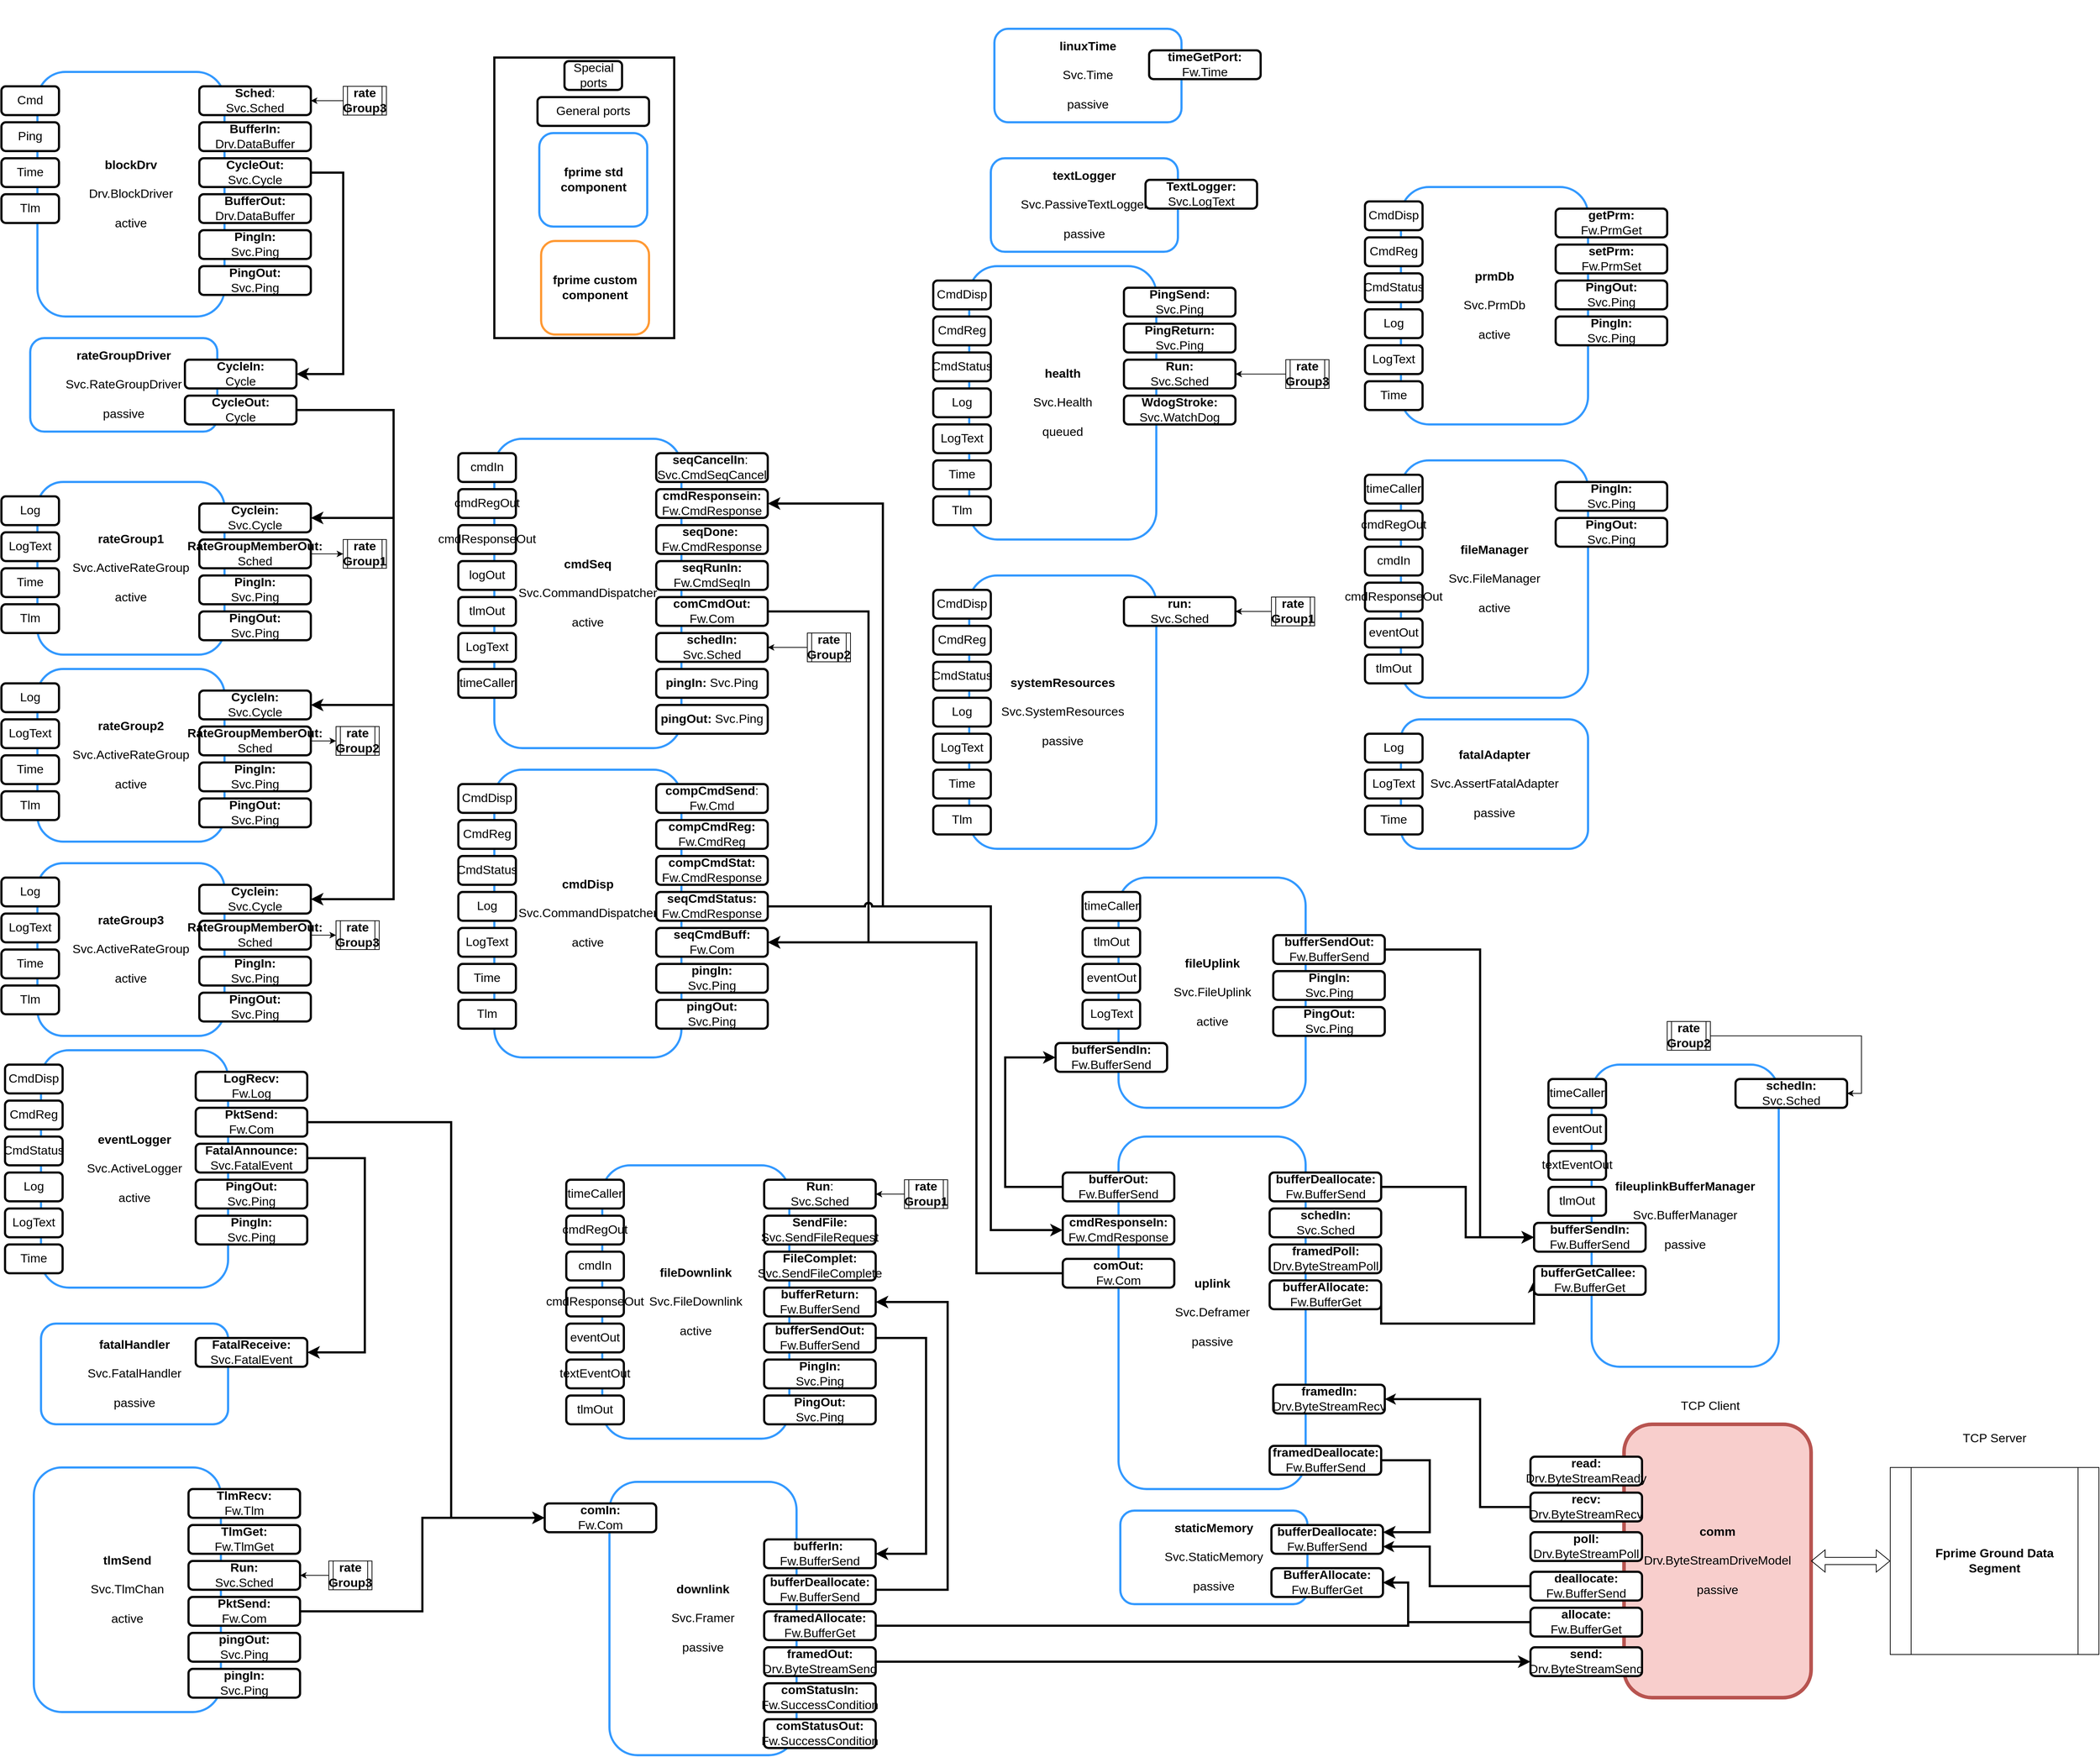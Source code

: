 <mxfile version="22.0.2" type="device" pages="5">
  <diagram name="Ref" id="_MRvo5Q-zMwSHqLwXMmU">
    <mxGraphModel dx="1658" dy="1989" grid="1" gridSize="10" guides="1" tooltips="1" connect="1" arrows="1" fold="1" page="1" pageScale="1" pageWidth="827" pageHeight="1169" math="0" shadow="0">
      <root>
        <mxCell id="0" />
        <mxCell id="1" parent="0" />
        <mxCell id="3OM4jTuPAk8waTPdajKI-1" value="" style="group;strokeWidth=3;fontSize=17;" parent="1" vertex="1" connectable="0">
          <mxGeometry x="710" y="90" width="430" height="430" as="geometry" />
        </mxCell>
        <mxCell id="3OM4jTuPAk8waTPdajKI-2" value="&lt;font style=&quot;font-size: 17px;&quot;&gt;&lt;b style=&quot;font-size: 17px;&quot;&gt;cmdSeq&lt;/b&gt;&lt;br style=&quot;font-size: 17px;&quot;&gt;&lt;br style=&quot;font-size: 17px;&quot;&gt;Svc.CommandDispatcher&lt;br style=&quot;font-size: 17px;&quot;&gt;&lt;br style=&quot;font-size: 17px;&quot;&gt;active&lt;br style=&quot;font-size: 17px;&quot;&gt;&lt;/font&gt;" style="rounded=1;whiteSpace=wrap;html=1;fontSize=17;strokeColor=#3399FF;strokeWidth=3;" parent="3OM4jTuPAk8waTPdajKI-1" vertex="1">
          <mxGeometry x="50" width="260" height="430" as="geometry" />
        </mxCell>
        <mxCell id="3OM4jTuPAk8waTPdajKI-3" value="cmdIn" style="rounded=1;whiteSpace=wrap;html=1;strokeColor=#000000;fontSize=17;strokeWidth=3;" parent="3OM4jTuPAk8waTPdajKI-1" vertex="1">
          <mxGeometry y="20" width="80" height="40" as="geometry" />
        </mxCell>
        <mxCell id="3OM4jTuPAk8waTPdajKI-4" value="cmdRegOut" style="rounded=1;whiteSpace=wrap;html=1;strokeColor=#000000;fontSize=17;strokeWidth=3;" parent="3OM4jTuPAk8waTPdajKI-1" vertex="1">
          <mxGeometry y="70" width="80" height="40" as="geometry" />
        </mxCell>
        <mxCell id="3OM4jTuPAk8waTPdajKI-5" value="&lt;b style=&quot;font-size: 17px;&quot;&gt;seqCancelIn&lt;/b&gt;:&amp;nbsp; Svc.CmdSeqCancel" style="rounded=1;whiteSpace=wrap;html=1;strokeColor=#000000;fontSize=17;strokeWidth=3;" parent="3OM4jTuPAk8waTPdajKI-1" vertex="1">
          <mxGeometry x="275" y="20" width="155" height="40" as="geometry" />
        </mxCell>
        <mxCell id="3OM4jTuPAk8waTPdajKI-6" value="&lt;b style=&quot;font-size: 17px;&quot;&gt;cmdResponsein: &lt;/b&gt;Fw.CmdResponse" style="rounded=1;whiteSpace=wrap;html=1;strokeColor=#000000;fontSize=17;strokeWidth=3;" parent="3OM4jTuPAk8waTPdajKI-1" vertex="1">
          <mxGeometry x="275" y="70" width="155" height="40" as="geometry" />
        </mxCell>
        <mxCell id="3OM4jTuPAk8waTPdajKI-7" value="logOut" style="rounded=1;whiteSpace=wrap;html=1;strokeColor=#000000;fontSize=17;strokeWidth=3;" parent="3OM4jTuPAk8waTPdajKI-1" vertex="1">
          <mxGeometry y="170" width="80" height="40" as="geometry" />
        </mxCell>
        <mxCell id="3OM4jTuPAk8waTPdajKI-8" value="cmdResponseOut" style="rounded=1;whiteSpace=wrap;html=1;strokeColor=#000000;fontSize=17;strokeWidth=3;" parent="3OM4jTuPAk8waTPdajKI-1" vertex="1">
          <mxGeometry y="120" width="80" height="40" as="geometry" />
        </mxCell>
        <mxCell id="3OM4jTuPAk8waTPdajKI-9" value="&lt;b style=&quot;font-size: 17px;&quot;&gt;seqDone:&amp;nbsp;&lt;br style=&quot;font-size: 17px;&quot;&gt;&lt;/b&gt;Fw.CmdResponse" style="rounded=1;whiteSpace=wrap;html=1;strokeColor=#000000;fontSize=17;strokeWidth=3;" parent="3OM4jTuPAk8waTPdajKI-1" vertex="1">
          <mxGeometry x="275" y="120" width="155" height="40" as="geometry" />
        </mxCell>
        <mxCell id="3OM4jTuPAk8waTPdajKI-10" value="&lt;b style=&quot;font-size: 17px;&quot;&gt;seqRunIn: &lt;/b&gt;Fw.CmdSeqIn" style="rounded=1;whiteSpace=wrap;html=1;strokeColor=#000000;fontSize=17;strokeWidth=3;" parent="3OM4jTuPAk8waTPdajKI-1" vertex="1">
          <mxGeometry x="275" y="170" width="155" height="40" as="geometry" />
        </mxCell>
        <mxCell id="3OM4jTuPAk8waTPdajKI-11" value="&lt;b style=&quot;font-size: 17px;&quot;&gt;comCmdOut: &lt;/b&gt;Fw.Com" style="rounded=1;whiteSpace=wrap;html=1;strokeColor=#000000;fontSize=17;strokeWidth=3;" parent="3OM4jTuPAk8waTPdajKI-1" vertex="1">
          <mxGeometry x="275" y="220" width="155" height="40" as="geometry" />
        </mxCell>
        <mxCell id="3OM4jTuPAk8waTPdajKI-12" value="&lt;b style=&quot;font-size: 17px;&quot;&gt;pingIn: &lt;/b&gt;Svc.Ping" style="rounded=1;whiteSpace=wrap;html=1;strokeColor=#000000;fontSize=17;strokeWidth=3;" parent="3OM4jTuPAk8waTPdajKI-1" vertex="1">
          <mxGeometry x="275" y="320" width="155" height="40" as="geometry" />
        </mxCell>
        <mxCell id="3OM4jTuPAk8waTPdajKI-13" value="&lt;b style=&quot;font-size: 17px;&quot;&gt;pingOut: &lt;/b&gt;Svc.Ping" style="rounded=1;whiteSpace=wrap;html=1;strokeColor=#000000;fontSize=17;strokeWidth=3;" parent="3OM4jTuPAk8waTPdajKI-1" vertex="1">
          <mxGeometry x="275" y="370" width="155" height="40" as="geometry" />
        </mxCell>
        <mxCell id="3OM4jTuPAk8waTPdajKI-14" value="LogText" style="rounded=1;whiteSpace=wrap;html=1;strokeColor=#000000;fontSize=17;strokeWidth=3;" parent="3OM4jTuPAk8waTPdajKI-1" vertex="1">
          <mxGeometry y="270" width="80" height="40" as="geometry" />
        </mxCell>
        <mxCell id="3OM4jTuPAk8waTPdajKI-15" value="tlmOut" style="rounded=1;whiteSpace=wrap;html=1;strokeColor=#000000;fontSize=17;strokeWidth=3;" parent="3OM4jTuPAk8waTPdajKI-1" vertex="1">
          <mxGeometry y="220" width="80" height="40" as="geometry" />
        </mxCell>
        <mxCell id="3OM4jTuPAk8waTPdajKI-16" value="timeCaller" style="rounded=1;whiteSpace=wrap;html=1;strokeColor=#000000;fontSize=17;strokeWidth=3;" parent="3OM4jTuPAk8waTPdajKI-1" vertex="1">
          <mxGeometry y="320" width="80" height="40" as="geometry" />
        </mxCell>
        <mxCell id="3OM4jTuPAk8waTPdajKI-17" value="&lt;b style=&quot;font-size: 17px;&quot;&gt;schedIn: &lt;/b&gt;Svc.Sched" style="rounded=1;whiteSpace=wrap;html=1;strokeColor=#000000;fontSize=17;strokeWidth=3;" parent="3OM4jTuPAk8waTPdajKI-1" vertex="1">
          <mxGeometry x="275" y="270" width="155" height="40" as="geometry" />
        </mxCell>
        <mxCell id="3OM4jTuPAk8waTPdajKI-18" value="" style="group;strokeWidth=3;fontSize=17;" parent="1" vertex="1" connectable="0">
          <mxGeometry x="860" y="1100" width="430" height="380" as="geometry" />
        </mxCell>
        <mxCell id="3OM4jTuPAk8waTPdajKI-19" value="&lt;font style=&quot;font-size: 17px;&quot;&gt;&lt;b style=&quot;font-size: 17px;&quot;&gt;fileDownlink&lt;/b&gt;&lt;br style=&quot;font-size: 17px;&quot;&gt;&lt;br style=&quot;font-size: 17px;&quot;&gt;Svc.FileDownlink&lt;br style=&quot;font-size: 17px;&quot;&gt;&lt;br style=&quot;font-size: 17px;&quot;&gt;active&lt;br style=&quot;font-size: 17px;&quot;&gt;&lt;/font&gt;" style="rounded=1;whiteSpace=wrap;html=1;fontSize=17;strokeColor=#3399FF;strokeWidth=3;" parent="3OM4jTuPAk8waTPdajKI-18" vertex="1">
          <mxGeometry x="50" width="260" height="380" as="geometry" />
        </mxCell>
        <mxCell id="3OM4jTuPAk8waTPdajKI-20" value="timeCaller" style="rounded=1;whiteSpace=wrap;html=1;strokeColor=#000000;fontSize=17;strokeWidth=3;" parent="3OM4jTuPAk8waTPdajKI-18" vertex="1">
          <mxGeometry y="20" width="80" height="40" as="geometry" />
        </mxCell>
        <mxCell id="3OM4jTuPAk8waTPdajKI-21" value="cmdRegOut" style="rounded=1;whiteSpace=wrap;html=1;strokeColor=#000000;fontSize=17;strokeWidth=3;" parent="3OM4jTuPAk8waTPdajKI-18" vertex="1">
          <mxGeometry y="70" width="80" height="40" as="geometry" />
        </mxCell>
        <mxCell id="3OM4jTuPAk8waTPdajKI-22" value="&lt;b style=&quot;font-size: 17px;&quot;&gt;Run&lt;/b&gt;: &lt;br style=&quot;font-size: 17px;&quot;&gt;Svc.Sched" style="rounded=1;whiteSpace=wrap;html=1;strokeColor=#000000;fontSize=17;strokeWidth=3;" parent="3OM4jTuPAk8waTPdajKI-18" vertex="1">
          <mxGeometry x="275" y="20" width="155" height="40" as="geometry" />
        </mxCell>
        <mxCell id="3OM4jTuPAk8waTPdajKI-23" value="&lt;b style=&quot;font-size: 17px;&quot;&gt;SendFile: &lt;/b&gt;Svc.SendFileRequest" style="rounded=1;whiteSpace=wrap;html=1;strokeColor=#000000;fontSize=17;strokeWidth=3;" parent="3OM4jTuPAk8waTPdajKI-18" vertex="1">
          <mxGeometry x="275" y="70" width="155" height="40" as="geometry" />
        </mxCell>
        <mxCell id="3OM4jTuPAk8waTPdajKI-24" value="cmdIn" style="rounded=1;whiteSpace=wrap;html=1;strokeColor=#000000;fontSize=17;strokeWidth=3;" parent="3OM4jTuPAk8waTPdajKI-18" vertex="1">
          <mxGeometry y="120" width="80" height="40" as="geometry" />
        </mxCell>
        <mxCell id="3OM4jTuPAk8waTPdajKI-25" value="cmdResponseOut" style="rounded=1;whiteSpace=wrap;html=1;strokeColor=#000000;fontSize=17;strokeWidth=3;" parent="3OM4jTuPAk8waTPdajKI-18" vertex="1">
          <mxGeometry y="170" width="80" height="40" as="geometry" />
        </mxCell>
        <mxCell id="3OM4jTuPAk8waTPdajKI-26" value="&lt;b style=&quot;font-size: 17px;&quot;&gt;FileComplet: &lt;/b&gt;Svc.SendFileComplete" style="rounded=1;whiteSpace=wrap;html=1;strokeColor=#000000;fontSize=17;strokeWidth=3;" parent="3OM4jTuPAk8waTPdajKI-18" vertex="1">
          <mxGeometry x="275" y="120" width="155" height="40" as="geometry" />
        </mxCell>
        <mxCell id="3OM4jTuPAk8waTPdajKI-27" value="&lt;b style=&quot;font-size: 17px;&quot;&gt;bufferReturn: &lt;/b&gt;Fw.BufferSend" style="rounded=1;whiteSpace=wrap;html=1;strokeColor=#000000;fontSize=17;strokeWidth=3;" parent="3OM4jTuPAk8waTPdajKI-18" vertex="1">
          <mxGeometry x="275" y="170" width="155" height="40" as="geometry" />
        </mxCell>
        <mxCell id="3OM4jTuPAk8waTPdajKI-28" value="&lt;b style=&quot;font-size: 17px;&quot;&gt;PingIn: &lt;br style=&quot;font-size: 17px;&quot;&gt;&lt;/b&gt;Svc.Ping" style="rounded=1;whiteSpace=wrap;html=1;strokeColor=#000000;fontSize=17;strokeWidth=3;" parent="3OM4jTuPAk8waTPdajKI-18" vertex="1">
          <mxGeometry x="275" y="270" width="155" height="40" as="geometry" />
        </mxCell>
        <mxCell id="3OM4jTuPAk8waTPdajKI-29" value="&lt;b style=&quot;font-size: 17px;&quot;&gt;PingOut: &lt;br style=&quot;font-size: 17px;&quot;&gt;&lt;/b&gt;Svc.Ping" style="rounded=1;whiteSpace=wrap;html=1;strokeColor=#000000;fontSize=17;strokeWidth=3;" parent="3OM4jTuPAk8waTPdajKI-18" vertex="1">
          <mxGeometry x="275" y="320" width="155" height="40" as="geometry" />
        </mxCell>
        <mxCell id="3OM4jTuPAk8waTPdajKI-30" value="eventOut" style="rounded=1;whiteSpace=wrap;html=1;strokeColor=#000000;fontSize=17;strokeWidth=3;" parent="3OM4jTuPAk8waTPdajKI-18" vertex="1">
          <mxGeometry y="220" width="80" height="40" as="geometry" />
        </mxCell>
        <mxCell id="3OM4jTuPAk8waTPdajKI-31" value="textEventOut" style="rounded=1;whiteSpace=wrap;html=1;strokeColor=#000000;fontSize=17;strokeWidth=3;" parent="3OM4jTuPAk8waTPdajKI-18" vertex="1">
          <mxGeometry y="270" width="80" height="40" as="geometry" />
        </mxCell>
        <mxCell id="3OM4jTuPAk8waTPdajKI-32" value="tlmOut" style="rounded=1;whiteSpace=wrap;html=1;strokeColor=#000000;fontSize=17;strokeWidth=3;" parent="3OM4jTuPAk8waTPdajKI-18" vertex="1">
          <mxGeometry y="320" width="80" height="40" as="geometry" />
        </mxCell>
        <mxCell id="3OM4jTuPAk8waTPdajKI-33" value="&lt;b style=&quot;font-size: 17px;&quot;&gt;bufferSendOut:&lt;/b&gt;&lt;br style=&quot;font-size: 17px;&quot;&gt;Fw.BufferSend" style="rounded=1;whiteSpace=wrap;html=1;strokeColor=#000000;fontSize=17;strokeWidth=3;" parent="3OM4jTuPAk8waTPdajKI-18" vertex="1">
          <mxGeometry x="275" y="220" width="155" height="40" as="geometry" />
        </mxCell>
        <mxCell id="3OM4jTuPAk8waTPdajKI-34" value="" style="group;strokeWidth=3;fontSize=17;" parent="1" vertex="1" connectable="0">
          <mxGeometry x="1970" y="120" width="420" height="330" as="geometry" />
        </mxCell>
        <mxCell id="3OM4jTuPAk8waTPdajKI-35" value="&lt;font style=&quot;font-size: 17px;&quot;&gt;&lt;b style=&quot;font-size: 17px;&quot;&gt;fileManager&lt;/b&gt;&lt;br style=&quot;font-size: 17px;&quot;&gt;&lt;br style=&quot;font-size: 17px;&quot;&gt;Svc.FileManager&lt;br style=&quot;font-size: 17px;&quot;&gt;&lt;br style=&quot;font-size: 17px;&quot;&gt;active&lt;br style=&quot;font-size: 17px;&quot;&gt;&lt;/font&gt;" style="rounded=1;whiteSpace=wrap;html=1;fontSize=17;strokeColor=#3399FF;strokeWidth=3;" parent="3OM4jTuPAk8waTPdajKI-34" vertex="1">
          <mxGeometry x="50" width="260" height="330" as="geometry" />
        </mxCell>
        <mxCell id="3OM4jTuPAk8waTPdajKI-36" value="timeCaller" style="rounded=1;whiteSpace=wrap;html=1;strokeColor=#000000;fontSize=17;strokeWidth=3;" parent="3OM4jTuPAk8waTPdajKI-34" vertex="1">
          <mxGeometry y="20" width="80" height="40" as="geometry" />
        </mxCell>
        <mxCell id="3OM4jTuPAk8waTPdajKI-37" value="cmdRegOut" style="rounded=1;whiteSpace=wrap;html=1;strokeColor=#000000;fontSize=17;strokeWidth=3;" parent="3OM4jTuPAk8waTPdajKI-34" vertex="1">
          <mxGeometry y="70" width="80" height="40" as="geometry" />
        </mxCell>
        <mxCell id="3OM4jTuPAk8waTPdajKI-38" value="cmdIn" style="rounded=1;whiteSpace=wrap;html=1;strokeColor=#000000;fontSize=17;strokeWidth=3;" parent="3OM4jTuPAk8waTPdajKI-34" vertex="1">
          <mxGeometry y="120" width="80" height="40" as="geometry" />
        </mxCell>
        <mxCell id="3OM4jTuPAk8waTPdajKI-39" value="cmdResponseOut" style="rounded=1;whiteSpace=wrap;html=1;strokeColor=#000000;fontSize=17;strokeWidth=3;" parent="3OM4jTuPAk8waTPdajKI-34" vertex="1">
          <mxGeometry y="170" width="80" height="40" as="geometry" />
        </mxCell>
        <mxCell id="3OM4jTuPAk8waTPdajKI-40" value="&lt;b style=&quot;font-size: 17px;&quot;&gt;PingIn: &lt;br style=&quot;font-size: 17px;&quot;&gt;&lt;/b&gt;Svc.Ping" style="rounded=1;whiteSpace=wrap;html=1;strokeColor=#000000;fontSize=17;strokeWidth=3;" parent="3OM4jTuPAk8waTPdajKI-34" vertex="1">
          <mxGeometry x="265" y="30" width="155" height="40" as="geometry" />
        </mxCell>
        <mxCell id="3OM4jTuPAk8waTPdajKI-41" value="&lt;b style=&quot;font-size: 17px;&quot;&gt;PingOut: &lt;br style=&quot;font-size: 17px;&quot;&gt;&lt;/b&gt;Svc.Ping" style="rounded=1;whiteSpace=wrap;html=1;strokeColor=#000000;fontSize=17;strokeWidth=3;" parent="3OM4jTuPAk8waTPdajKI-34" vertex="1">
          <mxGeometry x="265" y="80" width="155" height="40" as="geometry" />
        </mxCell>
        <mxCell id="3OM4jTuPAk8waTPdajKI-42" value="eventOut" style="rounded=1;whiteSpace=wrap;html=1;strokeColor=#000000;fontSize=17;strokeWidth=3;" parent="3OM4jTuPAk8waTPdajKI-34" vertex="1">
          <mxGeometry y="220" width="80" height="40" as="geometry" />
        </mxCell>
        <mxCell id="3OM4jTuPAk8waTPdajKI-43" value="tlmOut" style="rounded=1;whiteSpace=wrap;html=1;strokeColor=#000000;fontSize=17;strokeWidth=3;" parent="3OM4jTuPAk8waTPdajKI-34" vertex="1">
          <mxGeometry y="270" width="80" height="40" as="geometry" />
        </mxCell>
        <mxCell id="3OM4jTuPAk8waTPdajKI-44" value="" style="group;strokeWidth=3;fontSize=17;" parent="1" vertex="1" connectable="0">
          <mxGeometry x="530" y="1550" width="760" height="370" as="geometry" />
        </mxCell>
        <mxCell id="3OM4jTuPAk8waTPdajKI-45" value="" style="group;strokeWidth=3;fontSize=17;" parent="3OM4jTuPAk8waTPdajKI-44" vertex="1" connectable="0">
          <mxGeometry x="-410" y="-30" width="370" height="340" as="geometry" />
        </mxCell>
        <mxCell id="3OM4jTuPAk8waTPdajKI-46" value="&lt;font style=&quot;font-size: 17px;&quot;&gt;&lt;b style=&quot;font-size: 17px;&quot;&gt;tlmSend&lt;/b&gt;&lt;br style=&quot;font-size: 17px;&quot;&gt;&lt;br style=&quot;font-size: 17px;&quot;&gt;Svc.TlmChan&lt;br style=&quot;font-size: 17px;&quot;&gt;&lt;br style=&quot;font-size: 17px;&quot;&gt;active&lt;br style=&quot;font-size: 17px;&quot;&gt;&lt;/font&gt;" style="rounded=1;whiteSpace=wrap;html=1;fontSize=17;strokeColor=#3399FF;strokeWidth=3;" parent="3OM4jTuPAk8waTPdajKI-45" vertex="1">
          <mxGeometry width="260" height="340" as="geometry" />
        </mxCell>
        <mxCell id="3OM4jTuPAk8waTPdajKI-47" value="&lt;b style=&quot;font-size: 17px;&quot;&gt;TlmRecv: &lt;br style=&quot;font-size: 17px;&quot;&gt;&lt;/b&gt;Fw.Tlm" style="rounded=1;whiteSpace=wrap;html=1;strokeColor=#000000;fontSize=17;strokeWidth=3;" parent="3OM4jTuPAk8waTPdajKI-45" vertex="1">
          <mxGeometry x="215" y="30" width="155" height="40" as="geometry" />
        </mxCell>
        <mxCell id="3OM4jTuPAk8waTPdajKI-48" value="&lt;b style=&quot;font-size: 17px;&quot;&gt;TlmGet: &lt;br style=&quot;font-size: 17px;&quot;&gt;&lt;/b&gt;Fw.TlmGet" style="rounded=1;whiteSpace=wrap;html=1;strokeColor=#000000;fontSize=17;strokeWidth=3;" parent="3OM4jTuPAk8waTPdajKI-45" vertex="1">
          <mxGeometry x="215" y="80" width="155" height="40" as="geometry" />
        </mxCell>
        <mxCell id="3OM4jTuPAk8waTPdajKI-49" value="&lt;b style=&quot;font-size: 17px;&quot;&gt;Run: &lt;br style=&quot;font-size: 17px;&quot;&gt;&lt;/b&gt;Svc.Sched" style="rounded=1;whiteSpace=wrap;html=1;strokeColor=#000000;fontSize=17;strokeWidth=3;" parent="3OM4jTuPAk8waTPdajKI-45" vertex="1">
          <mxGeometry x="215" y="130" width="155" height="40" as="geometry" />
        </mxCell>
        <mxCell id="3OM4jTuPAk8waTPdajKI-50" value="&lt;b style=&quot;font-size: 17px;&quot;&gt;pingOut: &lt;br style=&quot;font-size: 17px;&quot;&gt;&lt;/b&gt;Svc.Ping" style="rounded=1;whiteSpace=wrap;html=1;strokeColor=#000000;fontSize=17;strokeWidth=3;" parent="3OM4jTuPAk8waTPdajKI-45" vertex="1">
          <mxGeometry x="215" y="230" width="155" height="40" as="geometry" />
        </mxCell>
        <mxCell id="3OM4jTuPAk8waTPdajKI-51" value="&lt;b style=&quot;font-size: 17px;&quot;&gt;pingIn: &lt;br style=&quot;font-size: 17px;&quot;&gt;&lt;/b&gt;Svc.Ping" style="rounded=1;whiteSpace=wrap;html=1;strokeColor=#000000;fontSize=17;strokeWidth=3;" parent="3OM4jTuPAk8waTPdajKI-45" vertex="1">
          <mxGeometry x="215" y="280" width="155" height="40" as="geometry" />
        </mxCell>
        <mxCell id="3OM4jTuPAk8waTPdajKI-52" value="&lt;b style=&quot;font-size: 17px;&quot;&gt;PktSend: &lt;br style=&quot;font-size: 17px;&quot;&gt;&lt;/b&gt;Fw.Com" style="rounded=1;whiteSpace=wrap;html=1;strokeColor=#000000;fontSize=17;strokeWidth=3;" parent="3OM4jTuPAk8waTPdajKI-45" vertex="1">
          <mxGeometry x="215" y="180" width="155" height="40" as="geometry" />
        </mxCell>
        <mxCell id="3OM4jTuPAk8waTPdajKI-53" style="edgeStyle=orthogonalEdgeStyle;rounded=0;orthogonalLoop=1;jettySize=auto;html=1;entryX=1;entryY=0.5;entryDx=0;entryDy=0;fontSize=17;" parent="3OM4jTuPAk8waTPdajKI-44" source="3OM4jTuPAk8waTPdajKI-54" target="3OM4jTuPAk8waTPdajKI-49" edge="1">
          <mxGeometry relative="1" as="geometry" />
        </mxCell>
        <mxCell id="3OM4jTuPAk8waTPdajKI-54" value="&lt;b style=&quot;font-size: 17px;&quot;&gt;rate&lt;br style=&quot;font-size: 17px;&quot;&gt;Group3&lt;br style=&quot;font-size: 17px;&quot;&gt;&lt;/b&gt;" style="shape=process;whiteSpace=wrap;html=1;backgroundOutline=1;fontSize=17;" parent="3OM4jTuPAk8waTPdajKI-44" vertex="1">
          <mxGeometry y="100" width="60" height="40" as="geometry" />
        </mxCell>
        <mxCell id="3OM4jTuPAk8waTPdajKI-55" value="" style="group;strokeWidth=3;fontSize=17;" parent="3OM4jTuPAk8waTPdajKI-44" vertex="1" connectable="0">
          <mxGeometry x="340" y="-10" width="420" height="380" as="geometry" />
        </mxCell>
        <mxCell id="3OM4jTuPAk8waTPdajKI-56" value="&lt;font style=&quot;font-size: 17px;&quot;&gt;&lt;b style=&quot;font-size: 17px;&quot;&gt;downlink&lt;/b&gt;&lt;br style=&quot;font-size: 17px;&quot;&gt;&lt;br style=&quot;font-size: 17px;&quot;&gt;Svc.Framer&lt;br style=&quot;font-size: 17px;&quot;&gt;&lt;br style=&quot;font-size: 17px;&quot;&gt;passive&lt;br style=&quot;font-size: 17px;&quot;&gt;&lt;/font&gt;" style="rounded=1;whiteSpace=wrap;html=1;fontSize=17;strokeColor=#3399FF;strokeWidth=3;" parent="3OM4jTuPAk8waTPdajKI-55" vertex="1">
          <mxGeometry x="50" width="260" height="380" as="geometry" />
        </mxCell>
        <mxCell id="3OM4jTuPAk8waTPdajKI-57" value="&lt;b style=&quot;font-size: 17px;&quot;&gt;comIn: &lt;br style=&quot;font-size: 17px;&quot;&gt;&lt;/b&gt;Fw.Com" style="rounded=1;whiteSpace=wrap;html=1;strokeColor=#000000;fontSize=17;strokeWidth=3;" parent="3OM4jTuPAk8waTPdajKI-55" vertex="1">
          <mxGeometry x="-40" y="30" width="155" height="40" as="geometry" />
        </mxCell>
        <mxCell id="3OM4jTuPAk8waTPdajKI-58" value="&lt;b style=&quot;font-size: 17px;&quot;&gt;bufferIn:&amp;nbsp;&lt;br style=&quot;font-size: 17px;&quot;&gt;&lt;/b&gt;Fw.BufferSend" style="rounded=1;whiteSpace=wrap;html=1;strokeColor=#000000;fontSize=17;strokeWidth=3;" parent="3OM4jTuPAk8waTPdajKI-55" vertex="1">
          <mxGeometry x="265" y="80" width="155" height="40" as="geometry" />
        </mxCell>
        <mxCell id="3OM4jTuPAk8waTPdajKI-59" value="&lt;b style=&quot;font-size: 17px;&quot;&gt;bufferDeallocate: &lt;/b&gt;Fw.BufferSend" style="rounded=1;whiteSpace=wrap;html=1;strokeColor=#000000;fontSize=17;strokeWidth=3;" parent="3OM4jTuPAk8waTPdajKI-55" vertex="1">
          <mxGeometry x="265" y="130" width="155" height="40" as="geometry" />
        </mxCell>
        <mxCell id="3OM4jTuPAk8waTPdajKI-60" value="&lt;b style=&quot;font-size: 17px;&quot;&gt;framedAllocate: &lt;/b&gt;Fw.BufferGet" style="rounded=1;whiteSpace=wrap;html=1;strokeColor=#000000;fontSize=17;strokeWidth=3;" parent="3OM4jTuPAk8waTPdajKI-55" vertex="1">
          <mxGeometry x="265" y="180" width="155" height="40" as="geometry" />
        </mxCell>
        <mxCell id="3OM4jTuPAk8waTPdajKI-61" value="&lt;b style=&quot;font-size: 17px;&quot;&gt;framedOut: &lt;/b&gt;Drv.ByteStreamSend" style="rounded=1;whiteSpace=wrap;html=1;strokeColor=#000000;fontSize=17;strokeWidth=3;" parent="3OM4jTuPAk8waTPdajKI-55" vertex="1">
          <mxGeometry x="265" y="230" width="155" height="40" as="geometry" />
        </mxCell>
        <mxCell id="3OM4jTuPAk8waTPdajKI-62" value="&lt;b style=&quot;font-size: 17px;&quot;&gt;comStatusIn: &lt;/b&gt;Fw.SuccessCondition" style="rounded=1;whiteSpace=wrap;html=1;strokeColor=#000000;fontSize=17;strokeWidth=3;" parent="3OM4jTuPAk8waTPdajKI-55" vertex="1">
          <mxGeometry x="265" y="280" width="155" height="40" as="geometry" />
        </mxCell>
        <mxCell id="3OM4jTuPAk8waTPdajKI-63" value="&lt;b style=&quot;font-size: 17px;&quot;&gt;comStatusOut: &lt;/b&gt;Fw.SuccessCondition" style="rounded=1;whiteSpace=wrap;html=1;strokeColor=#000000;fontSize=17;strokeWidth=3;" parent="3OM4jTuPAk8waTPdajKI-55" vertex="1">
          <mxGeometry x="265" y="330" width="155" height="40" as="geometry" />
        </mxCell>
        <mxCell id="3OM4jTuPAk8waTPdajKI-64" value="" style="edgeStyle=elbowEdgeStyle;elbow=horizontal;endArrow=classic;html=1;curved=0;rounded=0;endSize=8;startSize=8;exitX=1;exitY=0.5;exitDx=0;exitDy=0;entryX=0;entryY=0.5;entryDx=0;entryDy=0;strokeWidth=3;jumpStyle=arc;strokeColor=#000000;fontSize=17;" parent="3OM4jTuPAk8waTPdajKI-44" source="3OM4jTuPAk8waTPdajKI-52" target="3OM4jTuPAk8waTPdajKI-57" edge="1">
          <mxGeometry width="50" height="50" relative="1" as="geometry">
            <mxPoint x="1490" y="-2240" as="sourcePoint" />
            <mxPoint x="1460" y="-1460" as="targetPoint" />
            <Array as="points" />
          </mxGeometry>
        </mxCell>
        <mxCell id="3OM4jTuPAk8waTPdajKI-65" value="" style="group;strokeWidth=3;fontSize=17;" parent="1" vertex="1" connectable="0">
          <mxGeometry x="760" y="-440" width="250" height="390" as="geometry" />
        </mxCell>
        <mxCell id="3OM4jTuPAk8waTPdajKI-66" value="" style="rounded=0;whiteSpace=wrap;html=1;strokeColor=#000000;fontSize=17;strokeWidth=3;" parent="3OM4jTuPAk8waTPdajKI-65" vertex="1">
          <mxGeometry width="250" height="390" as="geometry" />
        </mxCell>
        <mxCell id="3OM4jTuPAk8waTPdajKI-67" value="Special ports" style="rounded=1;whiteSpace=wrap;html=1;strokeWidth=3;fontSize=17;" parent="3OM4jTuPAk8waTPdajKI-65" vertex="1">
          <mxGeometry x="97.5" y="5" width="80" height="40" as="geometry" />
        </mxCell>
        <mxCell id="3OM4jTuPAk8waTPdajKI-68" value="General ports" style="rounded=1;whiteSpace=wrap;html=1;strokeWidth=3;fontSize=17;" parent="3OM4jTuPAk8waTPdajKI-65" vertex="1">
          <mxGeometry x="60" y="55" width="155" height="40" as="geometry" />
        </mxCell>
        <mxCell id="3OM4jTuPAk8waTPdajKI-69" value="&lt;font style=&quot;font-size: 17px;&quot;&gt;&lt;b style=&quot;font-size: 17px;&quot;&gt;fprime std component&lt;/b&gt;&lt;br style=&quot;font-size: 17px;&quot;&gt;&lt;/font&gt;" style="rounded=1;whiteSpace=wrap;html=1;fontSize=17;strokeColor=#3399FF;strokeWidth=3;" parent="3OM4jTuPAk8waTPdajKI-65" vertex="1">
          <mxGeometry x="62.5" y="105" width="150" height="130" as="geometry" />
        </mxCell>
        <mxCell id="3OM4jTuPAk8waTPdajKI-70" value="&lt;font style=&quot;font-size: 17px;&quot;&gt;&lt;b style=&quot;font-size: 17px;&quot;&gt;fprime custom component&lt;/b&gt;&lt;br style=&quot;font-size: 17px;&quot;&gt;&lt;/font&gt;" style="rounded=1;whiteSpace=wrap;html=1;fontSize=17;strokeColor=#FF9933;strokeWidth=3;" parent="3OM4jTuPAk8waTPdajKI-65" vertex="1">
          <mxGeometry x="65" y="255" width="150" height="130" as="geometry" />
        </mxCell>
        <mxCell id="3OM4jTuPAk8waTPdajKI-71" value="" style="group;strokeWidth=3;fontSize=17;" parent="1" vertex="1" connectable="0">
          <mxGeometry x="1370" y="-150" width="420" height="380" as="geometry" />
        </mxCell>
        <mxCell id="3OM4jTuPAk8waTPdajKI-72" value="" style="group;strokeWidth=3;fontSize=17;" parent="3OM4jTuPAk8waTPdajKI-71" vertex="1" connectable="0">
          <mxGeometry width="420" height="380" as="geometry" />
        </mxCell>
        <mxCell id="3OM4jTuPAk8waTPdajKI-73" value="&lt;font style=&quot;font-size: 17px;&quot;&gt;&lt;b style=&quot;font-size: 17px;&quot;&gt;health&lt;/b&gt;&lt;br style=&quot;font-size: 17px;&quot;&gt;&lt;br style=&quot;font-size: 17px;&quot;&gt;Svc.Health&lt;br style=&quot;font-size: 17px;&quot;&gt;&lt;br style=&quot;font-size: 17px;&quot;&gt;queued&lt;br style=&quot;font-size: 17px;&quot;&gt;&lt;/font&gt;" style="rounded=1;whiteSpace=wrap;html=1;fontSize=17;strokeColor=#3399FF;strokeWidth=3;" parent="3OM4jTuPAk8waTPdajKI-72" vertex="1">
          <mxGeometry x="50" width="260" height="380" as="geometry" />
        </mxCell>
        <mxCell id="3OM4jTuPAk8waTPdajKI-74" value="CmdDisp" style="rounded=1;whiteSpace=wrap;html=1;strokeColor=#000000;fontSize=17;strokeWidth=3;" parent="3OM4jTuPAk8waTPdajKI-72" vertex="1">
          <mxGeometry y="20" width="80" height="40" as="geometry" />
        </mxCell>
        <mxCell id="3OM4jTuPAk8waTPdajKI-75" value="&lt;b style=&quot;font-size: 17px;&quot;&gt;PingSend: &lt;br style=&quot;font-size: 17px;&quot;&gt;&lt;/b&gt;Svc.Ping" style="rounded=1;whiteSpace=wrap;html=1;strokeColor=#000000;fontSize=17;strokeWidth=3;" parent="3OM4jTuPAk8waTPdajKI-72" vertex="1">
          <mxGeometry x="265" y="30" width="155" height="40" as="geometry" />
        </mxCell>
        <mxCell id="3OM4jTuPAk8waTPdajKI-76" value="&lt;b style=&quot;font-size: 17px;&quot;&gt;PingReturn: &lt;br style=&quot;font-size: 17px;&quot;&gt;&lt;/b&gt;Svc.Ping" style="rounded=1;whiteSpace=wrap;html=1;strokeColor=#000000;fontSize=17;strokeWidth=3;" parent="3OM4jTuPAk8waTPdajKI-72" vertex="1">
          <mxGeometry x="265" y="80" width="155" height="40" as="geometry" />
        </mxCell>
        <mxCell id="3OM4jTuPAk8waTPdajKI-77" value="CmdStatus" style="rounded=1;whiteSpace=wrap;html=1;strokeColor=#000000;fontSize=17;strokeWidth=3;" parent="3OM4jTuPAk8waTPdajKI-72" vertex="1">
          <mxGeometry y="120" width="80" height="40" as="geometry" />
        </mxCell>
        <mxCell id="3OM4jTuPAk8waTPdajKI-78" value="CmdReg" style="rounded=1;whiteSpace=wrap;html=1;strokeColor=#000000;fontSize=17;strokeWidth=3;" parent="3OM4jTuPAk8waTPdajKI-72" vertex="1">
          <mxGeometry y="70" width="80" height="40" as="geometry" />
        </mxCell>
        <mxCell id="3OM4jTuPAk8waTPdajKI-79" value="&lt;b style=&quot;font-size: 17px;&quot;&gt;Run: &lt;br style=&quot;font-size: 17px;&quot;&gt;&lt;/b&gt;Svc.Sched" style="rounded=1;whiteSpace=wrap;html=1;strokeColor=#000000;fontSize=17;strokeWidth=3;" parent="3OM4jTuPAk8waTPdajKI-72" vertex="1">
          <mxGeometry x="265" y="130" width="155" height="40" as="geometry" />
        </mxCell>
        <mxCell id="3OM4jTuPAk8waTPdajKI-80" value="Log" style="rounded=1;whiteSpace=wrap;html=1;strokeColor=#000000;fontSize=17;strokeWidth=3;" parent="3OM4jTuPAk8waTPdajKI-72" vertex="1">
          <mxGeometry y="170" width="80" height="40" as="geometry" />
        </mxCell>
        <mxCell id="3OM4jTuPAk8waTPdajKI-81" value="&lt;b style=&quot;font-size: 17px;&quot;&gt;WdogStroke: &lt;/b&gt;Svc.WatchDog" style="rounded=1;whiteSpace=wrap;html=1;strokeColor=#000000;fontSize=17;strokeWidth=3;" parent="3OM4jTuPAk8waTPdajKI-72" vertex="1">
          <mxGeometry x="265" y="180" width="155" height="40" as="geometry" />
        </mxCell>
        <mxCell id="3OM4jTuPAk8waTPdajKI-82" value="LogText" style="rounded=1;whiteSpace=wrap;html=1;strokeColor=#000000;fontSize=17;strokeWidth=3;" parent="3OM4jTuPAk8waTPdajKI-72" vertex="1">
          <mxGeometry y="220" width="80" height="40" as="geometry" />
        </mxCell>
        <mxCell id="3OM4jTuPAk8waTPdajKI-83" value="Time" style="rounded=1;whiteSpace=wrap;html=1;strokeColor=#000000;fontSize=17;strokeWidth=3;" parent="3OM4jTuPAk8waTPdajKI-72" vertex="1">
          <mxGeometry y="270" width="80" height="40" as="geometry" />
        </mxCell>
        <mxCell id="3OM4jTuPAk8waTPdajKI-84" value="Tlm" style="rounded=1;whiteSpace=wrap;html=1;strokeColor=#000000;fontSize=17;strokeWidth=3;" parent="3OM4jTuPAk8waTPdajKI-71" vertex="1">
          <mxGeometry y="320" width="80" height="40" as="geometry" />
        </mxCell>
        <mxCell id="3OM4jTuPAk8waTPdajKI-85" value="" style="group;strokeWidth=3;fontSize=17;" parent="1" vertex="1" connectable="0">
          <mxGeometry x="1425" y="-520" width="430" height="230" as="geometry" />
        </mxCell>
        <mxCell id="3OM4jTuPAk8waTPdajKI-86" value="&lt;font style=&quot;font-size: 17px;&quot;&gt;&lt;b style=&quot;font-size: 17px;&quot;&gt;linuxTime&lt;/b&gt;&lt;br style=&quot;font-size: 17px;&quot;&gt;&lt;br style=&quot;font-size: 17px;&quot;&gt;Svc.Time&lt;br style=&quot;font-size: 17px;&quot;&gt;&lt;br style=&quot;font-size: 17px;&quot;&gt;passive&lt;br style=&quot;font-size: 17px;&quot;&gt;&lt;/font&gt;" style="rounded=1;whiteSpace=wrap;html=1;fontSize=17;strokeColor=#3399FF;strokeWidth=3;" parent="3OM4jTuPAk8waTPdajKI-85" vertex="1">
          <mxGeometry x="30" y="40" width="260" height="130" as="geometry" />
        </mxCell>
        <mxCell id="3OM4jTuPAk8waTPdajKI-87" value="&lt;b style=&quot;font-size: 17px;&quot;&gt;timeGetPort: &lt;br style=&quot;font-size: 17px;&quot;&gt;&lt;/b&gt;Fw.Time" style="rounded=1;whiteSpace=wrap;html=1;strokeColor=#000000;fontSize=17;strokeWidth=3;" parent="3OM4jTuPAk8waTPdajKI-85" vertex="1">
          <mxGeometry x="245" y="70" width="155" height="40" as="geometry" />
        </mxCell>
        <mxCell id="3OM4jTuPAk8waTPdajKI-88" value="" style="group;strokeWidth=3;fontSize=17;" parent="1" vertex="1" connectable="0">
          <mxGeometry x="1370" y="280" width="420" height="380" as="geometry" />
        </mxCell>
        <mxCell id="3OM4jTuPAk8waTPdajKI-89" value="" style="group;strokeWidth=3;fontSize=17;" parent="3OM4jTuPAk8waTPdajKI-88" vertex="1" connectable="0">
          <mxGeometry width="420" height="380" as="geometry" />
        </mxCell>
        <mxCell id="3OM4jTuPAk8waTPdajKI-90" value="&lt;font style=&quot;font-size: 17px;&quot;&gt;&lt;b style=&quot;font-size: 17px;&quot;&gt;systemResources&lt;/b&gt;&lt;br style=&quot;font-size: 17px;&quot;&gt;&lt;br style=&quot;font-size: 17px;&quot;&gt;Svc.SystemResources&lt;br style=&quot;font-size: 17px;&quot;&gt;&lt;br style=&quot;font-size: 17px;&quot;&gt;passive&lt;br style=&quot;font-size: 17px;&quot;&gt;&lt;/font&gt;" style="rounded=1;whiteSpace=wrap;html=1;fontSize=17;strokeColor=#3399FF;strokeWidth=3;" parent="3OM4jTuPAk8waTPdajKI-89" vertex="1">
          <mxGeometry x="50" width="260" height="380" as="geometry" />
        </mxCell>
        <mxCell id="3OM4jTuPAk8waTPdajKI-91" value="CmdDisp" style="rounded=1;whiteSpace=wrap;html=1;strokeColor=#000000;fontSize=17;strokeWidth=3;" parent="3OM4jTuPAk8waTPdajKI-89" vertex="1">
          <mxGeometry y="20" width="80" height="40" as="geometry" />
        </mxCell>
        <mxCell id="3OM4jTuPAk8waTPdajKI-92" value="&lt;b style=&quot;font-size: 17px;&quot;&gt;run: &lt;br style=&quot;font-size: 17px;&quot;&gt;&lt;/b&gt;Svc.Sched" style="rounded=1;whiteSpace=wrap;html=1;strokeColor=#000000;fontSize=17;strokeWidth=3;" parent="3OM4jTuPAk8waTPdajKI-89" vertex="1">
          <mxGeometry x="265" y="30" width="155" height="40" as="geometry" />
        </mxCell>
        <mxCell id="3OM4jTuPAk8waTPdajKI-93" value="CmdStatus" style="rounded=1;whiteSpace=wrap;html=1;strokeColor=#000000;fontSize=17;strokeWidth=3;" parent="3OM4jTuPAk8waTPdajKI-89" vertex="1">
          <mxGeometry y="120" width="80" height="40" as="geometry" />
        </mxCell>
        <mxCell id="3OM4jTuPAk8waTPdajKI-94" value="CmdReg" style="rounded=1;whiteSpace=wrap;html=1;strokeColor=#000000;fontSize=17;strokeWidth=3;" parent="3OM4jTuPAk8waTPdajKI-89" vertex="1">
          <mxGeometry y="70" width="80" height="40" as="geometry" />
        </mxCell>
        <mxCell id="3OM4jTuPAk8waTPdajKI-95" value="Log" style="rounded=1;whiteSpace=wrap;html=1;strokeColor=#000000;fontSize=17;strokeWidth=3;" parent="3OM4jTuPAk8waTPdajKI-89" vertex="1">
          <mxGeometry y="170" width="80" height="40" as="geometry" />
        </mxCell>
        <mxCell id="3OM4jTuPAk8waTPdajKI-96" value="LogText" style="rounded=1;whiteSpace=wrap;html=1;strokeColor=#000000;fontSize=17;strokeWidth=3;" parent="3OM4jTuPAk8waTPdajKI-89" vertex="1">
          <mxGeometry y="220" width="80" height="40" as="geometry" />
        </mxCell>
        <mxCell id="3OM4jTuPAk8waTPdajKI-97" value="Time" style="rounded=1;whiteSpace=wrap;html=1;strokeColor=#000000;fontSize=17;strokeWidth=3;" parent="3OM4jTuPAk8waTPdajKI-89" vertex="1">
          <mxGeometry y="270" width="80" height="40" as="geometry" />
        </mxCell>
        <mxCell id="3OM4jTuPAk8waTPdajKI-98" value="Tlm" style="rounded=1;whiteSpace=wrap;html=1;strokeColor=#000000;fontSize=17;strokeWidth=3;" parent="3OM4jTuPAk8waTPdajKI-88" vertex="1">
          <mxGeometry y="320" width="80" height="40" as="geometry" />
        </mxCell>
        <mxCell id="3OM4jTuPAk8waTPdajKI-99" value="" style="group;strokeWidth=3;fontSize=17;" parent="1" vertex="1" connectable="0">
          <mxGeometry x="1450" y="-300" width="370" height="130" as="geometry" />
        </mxCell>
        <mxCell id="3OM4jTuPAk8waTPdajKI-100" value="&lt;font style=&quot;font-size: 17px;&quot;&gt;&lt;b style=&quot;font-size: 17px;&quot;&gt;textLogger&lt;/b&gt;&lt;br style=&quot;font-size: 17px;&quot;&gt;&lt;br style=&quot;font-size: 17px;&quot;&gt;Svc.PassiveTextLogger&lt;br style=&quot;font-size: 17px;&quot;&gt;&lt;br style=&quot;font-size: 17px;&quot;&gt;passive&lt;br style=&quot;font-size: 17px;&quot;&gt;&lt;/font&gt;" style="rounded=1;whiteSpace=wrap;html=1;fontSize=17;strokeColor=#3399FF;strokeWidth=3;" parent="3OM4jTuPAk8waTPdajKI-99" vertex="1">
          <mxGeometry width="260" height="130" as="geometry" />
        </mxCell>
        <mxCell id="3OM4jTuPAk8waTPdajKI-101" value="&lt;b style=&quot;font-size: 17px;&quot;&gt;TextLogger:&lt;br style=&quot;font-size: 17px;&quot;&gt;&lt;/b&gt;Svc.LogText" style="rounded=1;whiteSpace=wrap;html=1;strokeColor=#000000;fontSize=17;strokeWidth=3;" parent="3OM4jTuPAk8waTPdajKI-99" vertex="1">
          <mxGeometry x="215" y="30" width="155" height="40" as="geometry" />
        </mxCell>
        <mxCell id="3OM4jTuPAk8waTPdajKI-102" value="" style="edgeStyle=elbowEdgeStyle;elbow=horizontal;endArrow=classic;html=1;curved=0;rounded=0;endSize=8;startSize=8;exitX=1;exitY=0.5;exitDx=0;exitDy=0;entryX=1;entryY=0.5;entryDx=0;entryDy=0;strokeWidth=3;jumpStyle=arc;fontSize=17;" parent="1" source="3OM4jTuPAk8waTPdajKI-192" target="3OM4jTuPAk8waTPdajKI-182" edge="1">
          <mxGeometry width="50" height="50" relative="1" as="geometry">
            <mxPoint x="550" y="-250" as="sourcePoint" />
            <mxPoint x="600" y="-300" as="targetPoint" />
            <Array as="points">
              <mxPoint x="550" y="-140" />
            </Array>
          </mxGeometry>
        </mxCell>
        <mxCell id="3OM4jTuPAk8waTPdajKI-103" value="" style="edgeStyle=elbowEdgeStyle;elbow=horizontal;endArrow=classic;html=1;curved=0;rounded=0;endSize=8;startSize=8;exitX=1;exitY=0.5;exitDx=0;exitDy=0;entryX=1;entryY=0.5;entryDx=0;entryDy=0;strokeWidth=3;jumpStyle=arc;fontSize=17;" parent="1" source="3OM4jTuPAk8waTPdajKI-183" target="3OM4jTuPAk8waTPdajKI-202" edge="1">
          <mxGeometry width="50" height="50" relative="1" as="geometry">
            <mxPoint x="580" y="40" as="sourcePoint" />
            <mxPoint x="570" y="320" as="targetPoint" />
            <Array as="points">
              <mxPoint x="620" y="130" />
            </Array>
          </mxGeometry>
        </mxCell>
        <mxCell id="3OM4jTuPAk8waTPdajKI-104" value="" style="edgeStyle=elbowEdgeStyle;elbow=horizontal;endArrow=classic;html=1;curved=0;rounded=0;endSize=8;startSize=8;exitX=1;exitY=0.5;exitDx=0;exitDy=0;entryX=1;entryY=0.5;entryDx=0;entryDy=0;strokeWidth=3;jumpStyle=arc;fontSize=17;" parent="1" source="3OM4jTuPAk8waTPdajKI-183" target="3OM4jTuPAk8waTPdajKI-212" edge="1">
          <mxGeometry width="50" height="50" relative="1" as="geometry">
            <mxPoint x="520" y="60" as="sourcePoint" />
            <mxPoint x="550" y="210" as="targetPoint" />
            <Array as="points">
              <mxPoint x="620" y="190" />
            </Array>
          </mxGeometry>
        </mxCell>
        <mxCell id="3OM4jTuPAk8waTPdajKI-105" value="" style="edgeStyle=elbowEdgeStyle;elbow=horizontal;endArrow=classic;html=1;curved=0;rounded=0;endSize=8;startSize=8;exitX=1;exitY=0.5;exitDx=0;exitDy=0;entryX=1;entryY=0.5;entryDx=0;entryDy=0;strokeWidth=3;jumpStyle=arc;fontSize=17;" parent="1" source="3OM4jTuPAk8waTPdajKI-183" target="3OM4jTuPAk8waTPdajKI-176" edge="1">
          <mxGeometry width="50" height="50" relative="1" as="geometry">
            <mxPoint x="530" y="70" as="sourcePoint" />
            <mxPoint x="560" y="580" as="targetPoint" />
            <Array as="points">
              <mxPoint x="620" y="400" />
            </Array>
          </mxGeometry>
        </mxCell>
        <mxCell id="3OM4jTuPAk8waTPdajKI-106" value="" style="edgeStyle=elbowEdgeStyle;elbow=horizontal;endArrow=classic;html=1;curved=0;rounded=0;endSize=8;startSize=8;exitX=1;exitY=0.5;exitDx=0;exitDy=0;entryX=1;entryY=0.5;entryDx=0;entryDy=0;strokeWidth=3;jumpStyle=arc;fontSize=17;" parent="1" source="3OM4jTuPAk8waTPdajKI-11" target="3OM4jTuPAk8waTPdajKI-135" edge="1">
          <mxGeometry width="50" height="50" relative="1" as="geometry">
            <mxPoint x="1800" y="530" as="sourcePoint" />
            <mxPoint x="1850" y="480" as="targetPoint" />
            <Array as="points">
              <mxPoint x="1280" y="570" />
            </Array>
          </mxGeometry>
        </mxCell>
        <mxCell id="3OM4jTuPAk8waTPdajKI-107" value="" style="edgeStyle=elbowEdgeStyle;elbow=horizontal;endArrow=classic;html=1;curved=0;rounded=0;endSize=8;startSize=8;exitX=1;exitY=0.5;exitDx=0;exitDy=0;entryX=1;entryY=0.5;entryDx=0;entryDy=0;strokeWidth=3;jumpStyle=arc;strokeColor=#000000;fontSize=17;" parent="1" source="3OM4jTuPAk8waTPdajKI-134" target="3OM4jTuPAk8waTPdajKI-6" edge="1">
          <mxGeometry width="50" height="50" relative="1" as="geometry">
            <mxPoint x="1880" y="310" as="sourcePoint" />
            <mxPoint x="1880" y="770" as="targetPoint" />
            <Array as="points">
              <mxPoint x="1300" y="460" />
            </Array>
          </mxGeometry>
        </mxCell>
        <mxCell id="3OM4jTuPAk8waTPdajKI-108" value="" style="group;strokeWidth=3;fontSize=17;" parent="1" vertex="1" connectable="0">
          <mxGeometry x="1970" y="480" width="310" height="180" as="geometry" />
        </mxCell>
        <mxCell id="3OM4jTuPAk8waTPdajKI-109" value="&lt;font style=&quot;font-size: 17px;&quot;&gt;&lt;b style=&quot;font-size: 17px;&quot;&gt;fatalAdapter&lt;/b&gt;&lt;br style=&quot;font-size: 17px;&quot;&gt;&lt;br style=&quot;font-size: 17px;&quot;&gt;Svc.AssertFatalAdapter&lt;br style=&quot;font-size: 17px;&quot;&gt;&lt;br style=&quot;font-size: 17px;&quot;&gt;passive&lt;br style=&quot;font-size: 17px;&quot;&gt;&lt;/font&gt;" style="rounded=1;whiteSpace=wrap;html=1;fontSize=17;strokeColor=#3399FF;strokeWidth=3;" parent="3OM4jTuPAk8waTPdajKI-108" vertex="1">
          <mxGeometry x="50" width="260" height="180" as="geometry" />
        </mxCell>
        <mxCell id="3OM4jTuPAk8waTPdajKI-110" value="Log" style="rounded=1;whiteSpace=wrap;html=1;strokeColor=#000000;fontSize=17;strokeWidth=3;" parent="3OM4jTuPAk8waTPdajKI-108" vertex="1">
          <mxGeometry y="20" width="80" height="40" as="geometry" />
        </mxCell>
        <mxCell id="3OM4jTuPAk8waTPdajKI-111" value="Time" style="rounded=1;whiteSpace=wrap;html=1;strokeColor=#000000;fontSize=17;strokeWidth=3;" parent="3OM4jTuPAk8waTPdajKI-108" vertex="1">
          <mxGeometry y="120" width="80" height="40" as="geometry" />
        </mxCell>
        <mxCell id="3OM4jTuPAk8waTPdajKI-112" value="LogText" style="rounded=1;whiteSpace=wrap;html=1;strokeColor=#000000;fontSize=17;strokeWidth=3;" parent="3OM4jTuPAk8waTPdajKI-108" vertex="1">
          <mxGeometry y="70" width="80" height="40" as="geometry" />
        </mxCell>
        <mxCell id="3OM4jTuPAk8waTPdajKI-113" value="" style="group;strokeWidth=3;fontSize=17;" parent="1" vertex="1" connectable="0">
          <mxGeometry x="1970" y="-260" width="420" height="330" as="geometry" />
        </mxCell>
        <mxCell id="3OM4jTuPAk8waTPdajKI-114" value="&lt;font style=&quot;font-size: 17px;&quot;&gt;&lt;b style=&quot;font-size: 17px;&quot;&gt;prmDb&lt;/b&gt;&lt;br style=&quot;font-size: 17px;&quot;&gt;&lt;br style=&quot;font-size: 17px;&quot;&gt;Svc.PrmDb&lt;br style=&quot;font-size: 17px;&quot;&gt;&lt;br style=&quot;font-size: 17px;&quot;&gt;active&lt;br style=&quot;font-size: 17px;&quot;&gt;&lt;/font&gt;" style="rounded=1;whiteSpace=wrap;html=1;fontSize=17;strokeColor=#3399FF;strokeWidth=3;" parent="3OM4jTuPAk8waTPdajKI-113" vertex="1">
          <mxGeometry x="50" width="260" height="330" as="geometry" />
        </mxCell>
        <mxCell id="3OM4jTuPAk8waTPdajKI-115" value="CmdDisp" style="rounded=1;whiteSpace=wrap;html=1;strokeColor=#000000;fontSize=17;strokeWidth=3;" parent="3OM4jTuPAk8waTPdajKI-113" vertex="1">
          <mxGeometry y="20" width="80" height="40" as="geometry" />
        </mxCell>
        <mxCell id="3OM4jTuPAk8waTPdajKI-116" value="&lt;b style=&quot;font-size: 17px;&quot;&gt;getPrm: &lt;br style=&quot;font-size: 17px;&quot;&gt;&lt;/b&gt;Fw.PrmGet" style="rounded=1;whiteSpace=wrap;html=1;strokeColor=#000000;fontSize=17;strokeWidth=3;" parent="3OM4jTuPAk8waTPdajKI-113" vertex="1">
          <mxGeometry x="265" y="30" width="155" height="40" as="geometry" />
        </mxCell>
        <mxCell id="3OM4jTuPAk8waTPdajKI-117" value="&lt;b style=&quot;font-size: 17px;&quot;&gt;setPrm: &lt;br style=&quot;font-size: 17px;&quot;&gt;&lt;/b&gt;Fw.PrmSet" style="rounded=1;whiteSpace=wrap;html=1;strokeColor=#000000;fontSize=17;strokeWidth=3;" parent="3OM4jTuPAk8waTPdajKI-113" vertex="1">
          <mxGeometry x="265" y="80" width="155" height="40" as="geometry" />
        </mxCell>
        <mxCell id="3OM4jTuPAk8waTPdajKI-118" value="CmdStatus" style="rounded=1;whiteSpace=wrap;html=1;strokeColor=#000000;fontSize=17;strokeWidth=3;" parent="3OM4jTuPAk8waTPdajKI-113" vertex="1">
          <mxGeometry y="120" width="80" height="40" as="geometry" />
        </mxCell>
        <mxCell id="3OM4jTuPAk8waTPdajKI-119" value="CmdReg" style="rounded=1;whiteSpace=wrap;html=1;strokeColor=#000000;fontSize=17;strokeWidth=3;" parent="3OM4jTuPAk8waTPdajKI-113" vertex="1">
          <mxGeometry y="70" width="80" height="40" as="geometry" />
        </mxCell>
        <mxCell id="3OM4jTuPAk8waTPdajKI-120" value="&lt;b style=&quot;font-size: 17px;&quot;&gt;PingOut: &lt;br style=&quot;font-size: 17px;&quot;&gt;&lt;/b&gt;Svc.Ping" style="rounded=1;whiteSpace=wrap;html=1;strokeColor=#000000;fontSize=17;strokeWidth=3;" parent="3OM4jTuPAk8waTPdajKI-113" vertex="1">
          <mxGeometry x="265" y="130" width="155" height="40" as="geometry" />
        </mxCell>
        <mxCell id="3OM4jTuPAk8waTPdajKI-121" value="Log" style="rounded=1;whiteSpace=wrap;html=1;strokeColor=#000000;fontSize=17;strokeWidth=3;" parent="3OM4jTuPAk8waTPdajKI-113" vertex="1">
          <mxGeometry y="170" width="80" height="40" as="geometry" />
        </mxCell>
        <mxCell id="3OM4jTuPAk8waTPdajKI-122" value="&lt;b style=&quot;font-size: 17px;&quot;&gt;PingIn: &lt;br style=&quot;font-size: 17px;&quot;&gt;&lt;/b&gt;Svc.Ping" style="rounded=1;whiteSpace=wrap;html=1;strokeColor=#000000;fontSize=17;strokeWidth=3;" parent="3OM4jTuPAk8waTPdajKI-113" vertex="1">
          <mxGeometry x="265" y="180" width="155" height="40" as="geometry" />
        </mxCell>
        <mxCell id="3OM4jTuPAk8waTPdajKI-123" value="LogText" style="rounded=1;whiteSpace=wrap;html=1;strokeColor=#000000;fontSize=17;strokeWidth=3;" parent="3OM4jTuPAk8waTPdajKI-113" vertex="1">
          <mxGeometry y="220" width="80" height="40" as="geometry" />
        </mxCell>
        <mxCell id="3OM4jTuPAk8waTPdajKI-124" value="Time" style="rounded=1;whiteSpace=wrap;html=1;strokeColor=#000000;fontSize=17;strokeWidth=3;" parent="3OM4jTuPAk8waTPdajKI-113" vertex="1">
          <mxGeometry y="270" width="80" height="40" as="geometry" />
        </mxCell>
        <mxCell id="3OM4jTuPAk8waTPdajKI-125" value="" style="group;strokeWidth=3;fontSize=17;" parent="1" vertex="1" connectable="0">
          <mxGeometry x="710" y="550" width="430" height="400" as="geometry" />
        </mxCell>
        <mxCell id="3OM4jTuPAk8waTPdajKI-126" value="&lt;font style=&quot;font-size: 17px;&quot;&gt;&lt;b style=&quot;font-size: 17px;&quot;&gt;cmdDisp&lt;/b&gt;&lt;br style=&quot;font-size: 17px;&quot;&gt;&lt;br style=&quot;font-size: 17px;&quot;&gt;Svc.CommandDispatcher&lt;br style=&quot;font-size: 17px;&quot;&gt;&lt;br style=&quot;font-size: 17px;&quot;&gt;active&lt;br style=&quot;font-size: 17px;&quot;&gt;&lt;/font&gt;" style="rounded=1;whiteSpace=wrap;html=1;fontSize=17;strokeColor=#3399FF;strokeWidth=3;" parent="3OM4jTuPAk8waTPdajKI-125" vertex="1">
          <mxGeometry x="50" width="260" height="400" as="geometry" />
        </mxCell>
        <mxCell id="3OM4jTuPAk8waTPdajKI-127" value="CmdDisp" style="rounded=1;whiteSpace=wrap;html=1;strokeColor=#000000;fontSize=17;strokeWidth=3;" parent="3OM4jTuPAk8waTPdajKI-125" vertex="1">
          <mxGeometry y="20" width="80" height="40" as="geometry" />
        </mxCell>
        <mxCell id="3OM4jTuPAk8waTPdajKI-128" value="CmdReg" style="rounded=1;whiteSpace=wrap;html=1;strokeColor=#000000;fontSize=17;strokeWidth=3;" parent="3OM4jTuPAk8waTPdajKI-125" vertex="1">
          <mxGeometry y="70" width="80" height="40" as="geometry" />
        </mxCell>
        <mxCell id="3OM4jTuPAk8waTPdajKI-129" value="&lt;b style=&quot;font-size: 17px;&quot;&gt;compCmdSend&lt;/b&gt;: &lt;br style=&quot;font-size: 17px;&quot;&gt;Fw.Cmd" style="rounded=1;whiteSpace=wrap;html=1;strokeColor=#000000;fontSize=17;strokeWidth=3;" parent="3OM4jTuPAk8waTPdajKI-125" vertex="1">
          <mxGeometry x="275" y="20" width="155" height="40" as="geometry" />
        </mxCell>
        <mxCell id="3OM4jTuPAk8waTPdajKI-130" value="&lt;b style=&quot;font-size: 17px;&quot;&gt;compCmdReg: &lt;/b&gt;Fw.CmdReg" style="rounded=1;whiteSpace=wrap;html=1;strokeColor=#000000;fontSize=17;strokeWidth=3;" parent="3OM4jTuPAk8waTPdajKI-125" vertex="1">
          <mxGeometry x="275" y="70" width="155" height="40" as="geometry" />
        </mxCell>
        <mxCell id="3OM4jTuPAk8waTPdajKI-131" value="Log" style="rounded=1;whiteSpace=wrap;html=1;strokeColor=#000000;fontSize=17;strokeWidth=3;" parent="3OM4jTuPAk8waTPdajKI-125" vertex="1">
          <mxGeometry y="170" width="80" height="40" as="geometry" />
        </mxCell>
        <mxCell id="3OM4jTuPAk8waTPdajKI-132" value="CmdStatus" style="rounded=1;whiteSpace=wrap;html=1;strokeColor=#000000;fontSize=17;strokeWidth=3;" parent="3OM4jTuPAk8waTPdajKI-125" vertex="1">
          <mxGeometry y="120" width="80" height="40" as="geometry" />
        </mxCell>
        <mxCell id="3OM4jTuPAk8waTPdajKI-133" value="&lt;b style=&quot;font-size: 17px;&quot;&gt;compCmdStat: &lt;/b&gt;Fw.CmdResponse" style="rounded=1;whiteSpace=wrap;html=1;strokeColor=#000000;fontSize=17;strokeWidth=3;" parent="3OM4jTuPAk8waTPdajKI-125" vertex="1">
          <mxGeometry x="275" y="120" width="155" height="40" as="geometry" />
        </mxCell>
        <mxCell id="3OM4jTuPAk8waTPdajKI-134" value="&lt;b style=&quot;font-size: 17px;&quot;&gt;seqCmdStatus: &lt;/b&gt;Fw.CmdResponse" style="rounded=1;whiteSpace=wrap;html=1;strokeColor=#000000;fontSize=17;strokeWidth=3;" parent="3OM4jTuPAk8waTPdajKI-125" vertex="1">
          <mxGeometry x="275" y="170" width="155" height="40" as="geometry" />
        </mxCell>
        <mxCell id="3OM4jTuPAk8waTPdajKI-135" value="&lt;b style=&quot;font-size: 17px;&quot;&gt;seqCmdBuff: &lt;br style=&quot;font-size: 17px;&quot;&gt;&lt;/b&gt;Fw.Com" style="rounded=1;whiteSpace=wrap;html=1;strokeColor=#000000;fontSize=17;strokeWidth=3;" parent="3OM4jTuPAk8waTPdajKI-125" vertex="1">
          <mxGeometry x="275" y="220" width="155" height="40" as="geometry" />
        </mxCell>
        <mxCell id="3OM4jTuPAk8waTPdajKI-136" value="&lt;b style=&quot;font-size: 17px;&quot;&gt;pingIn: &lt;br style=&quot;font-size: 17px;&quot;&gt;&lt;/b&gt;Svc.Ping" style="rounded=1;whiteSpace=wrap;html=1;strokeColor=#000000;fontSize=17;strokeWidth=3;" parent="3OM4jTuPAk8waTPdajKI-125" vertex="1">
          <mxGeometry x="275" y="270" width="155" height="40" as="geometry" />
        </mxCell>
        <mxCell id="3OM4jTuPAk8waTPdajKI-137" value="&lt;b style=&quot;font-size: 17px;&quot;&gt;pingOut: &lt;br style=&quot;font-size: 17px;&quot;&gt;&lt;/b&gt;Svc.Ping" style="rounded=1;whiteSpace=wrap;html=1;strokeColor=#000000;fontSize=17;strokeWidth=3;" parent="3OM4jTuPAk8waTPdajKI-125" vertex="1">
          <mxGeometry x="275" y="320" width="155" height="40" as="geometry" />
        </mxCell>
        <mxCell id="3OM4jTuPAk8waTPdajKI-138" value="Time" style="rounded=1;whiteSpace=wrap;html=1;strokeColor=#000000;fontSize=17;strokeWidth=3;" parent="3OM4jTuPAk8waTPdajKI-125" vertex="1">
          <mxGeometry y="270" width="80" height="40" as="geometry" />
        </mxCell>
        <mxCell id="3OM4jTuPAk8waTPdajKI-139" value="LogText" style="rounded=1;whiteSpace=wrap;html=1;strokeColor=#000000;fontSize=17;strokeWidth=3;" parent="3OM4jTuPAk8waTPdajKI-125" vertex="1">
          <mxGeometry y="220" width="80" height="40" as="geometry" />
        </mxCell>
        <mxCell id="3OM4jTuPAk8waTPdajKI-140" value="Tlm" style="rounded=1;whiteSpace=wrap;html=1;strokeColor=#000000;fontSize=17;strokeWidth=3;" parent="3OM4jTuPAk8waTPdajKI-125" vertex="1">
          <mxGeometry y="320" width="80" height="40" as="geometry" />
        </mxCell>
        <mxCell id="3OM4jTuPAk8waTPdajKI-141" value="" style="group;strokeWidth=3;fontSize=17;" parent="1" vertex="1" connectable="0">
          <mxGeometry x="80" y="940" width="420" height="330" as="geometry" />
        </mxCell>
        <mxCell id="3OM4jTuPAk8waTPdajKI-142" value="&lt;font style=&quot;font-size: 17px;&quot;&gt;&lt;b style=&quot;font-size: 17px;&quot;&gt;eventLogger&lt;/b&gt;&lt;br style=&quot;font-size: 17px;&quot;&gt;&lt;br style=&quot;font-size: 17px;&quot;&gt;Svc.ActiveLogger&lt;br style=&quot;font-size: 17px;&quot;&gt;&lt;br style=&quot;font-size: 17px;&quot;&gt;active&lt;br style=&quot;font-size: 17px;&quot;&gt;&lt;/font&gt;" style="rounded=1;whiteSpace=wrap;html=1;fontSize=17;strokeColor=#3399FF;strokeWidth=3;" parent="3OM4jTuPAk8waTPdajKI-141" vertex="1">
          <mxGeometry x="50" width="260" height="330" as="geometry" />
        </mxCell>
        <mxCell id="3OM4jTuPAk8waTPdajKI-143" value="CmdDisp" style="rounded=1;whiteSpace=wrap;html=1;strokeColor=#000000;fontSize=17;strokeWidth=3;" parent="3OM4jTuPAk8waTPdajKI-141" vertex="1">
          <mxGeometry y="20" width="80" height="40" as="geometry" />
        </mxCell>
        <mxCell id="3OM4jTuPAk8waTPdajKI-144" value="&lt;b style=&quot;font-size: 17px;&quot;&gt;LogRecv: &lt;br style=&quot;font-size: 17px;&quot;&gt;&lt;/b&gt;Fw.Log" style="rounded=1;whiteSpace=wrap;html=1;strokeColor=#000000;fontSize=17;strokeWidth=3;" parent="3OM4jTuPAk8waTPdajKI-141" vertex="1">
          <mxGeometry x="265" y="30" width="155" height="40" as="geometry" />
        </mxCell>
        <mxCell id="3OM4jTuPAk8waTPdajKI-145" value="&lt;b style=&quot;font-size: 17px;&quot;&gt;PktSend: &lt;br style=&quot;font-size: 17px;&quot;&gt;&lt;/b&gt;Fw.Com" style="rounded=1;whiteSpace=wrap;html=1;strokeColor=#000000;fontSize=17;strokeWidth=3;" parent="3OM4jTuPAk8waTPdajKI-141" vertex="1">
          <mxGeometry x="265" y="80" width="155" height="40" as="geometry" />
        </mxCell>
        <mxCell id="3OM4jTuPAk8waTPdajKI-146" value="CmdStatus" style="rounded=1;whiteSpace=wrap;html=1;strokeColor=#000000;fontSize=17;strokeWidth=3;" parent="3OM4jTuPAk8waTPdajKI-141" vertex="1">
          <mxGeometry y="120" width="80" height="40" as="geometry" />
        </mxCell>
        <mxCell id="3OM4jTuPAk8waTPdajKI-147" value="CmdReg" style="rounded=1;whiteSpace=wrap;html=1;strokeColor=#000000;fontSize=17;strokeWidth=3;" parent="3OM4jTuPAk8waTPdajKI-141" vertex="1">
          <mxGeometry y="70" width="80" height="40" as="geometry" />
        </mxCell>
        <mxCell id="3OM4jTuPAk8waTPdajKI-148" value="&lt;b style=&quot;font-size: 17px;&quot;&gt;FatalAnnounce: &lt;/b&gt;Svc.FatalEvent" style="rounded=1;whiteSpace=wrap;html=1;strokeColor=#000000;fontSize=17;strokeWidth=3;" parent="3OM4jTuPAk8waTPdajKI-141" vertex="1">
          <mxGeometry x="265" y="130" width="155" height="40" as="geometry" />
        </mxCell>
        <mxCell id="3OM4jTuPAk8waTPdajKI-149" value="&lt;b style=&quot;font-size: 17px;&quot;&gt;PingOut: &lt;br style=&quot;font-size: 17px;&quot;&gt;&lt;/b&gt;Svc.Ping" style="rounded=1;whiteSpace=wrap;html=1;strokeColor=#000000;fontSize=17;strokeWidth=3;" parent="3OM4jTuPAk8waTPdajKI-141" vertex="1">
          <mxGeometry x="265" y="180" width="155" height="40" as="geometry" />
        </mxCell>
        <mxCell id="3OM4jTuPAk8waTPdajKI-150" value="Log" style="rounded=1;whiteSpace=wrap;html=1;strokeColor=#000000;fontSize=17;strokeWidth=3;" parent="3OM4jTuPAk8waTPdajKI-141" vertex="1">
          <mxGeometry y="170" width="80" height="40" as="geometry" />
        </mxCell>
        <mxCell id="3OM4jTuPAk8waTPdajKI-151" value="&lt;b style=&quot;font-size: 17px;&quot;&gt;PingIn: &lt;br style=&quot;font-size: 17px;&quot;&gt;&lt;/b&gt;Svc.Ping" style="rounded=1;whiteSpace=wrap;html=1;strokeColor=#000000;fontSize=17;strokeWidth=3;" parent="3OM4jTuPAk8waTPdajKI-141" vertex="1">
          <mxGeometry x="265" y="230" width="155" height="40" as="geometry" />
        </mxCell>
        <mxCell id="3OM4jTuPAk8waTPdajKI-152" value="LogText" style="rounded=1;whiteSpace=wrap;html=1;strokeColor=#000000;fontSize=17;strokeWidth=3;" parent="3OM4jTuPAk8waTPdajKI-141" vertex="1">
          <mxGeometry y="220" width="80" height="40" as="geometry" />
        </mxCell>
        <mxCell id="3OM4jTuPAk8waTPdajKI-153" value="Time" style="rounded=1;whiteSpace=wrap;html=1;strokeColor=#000000;fontSize=17;strokeWidth=3;" parent="3OM4jTuPAk8waTPdajKI-141" vertex="1">
          <mxGeometry y="270" width="80" height="40" as="geometry" />
        </mxCell>
        <mxCell id="3OM4jTuPAk8waTPdajKI-154" value="" style="edgeStyle=elbowEdgeStyle;elbow=horizontal;endArrow=classic;html=1;curved=0;rounded=0;endSize=8;startSize=8;exitX=1;exitY=0.5;exitDx=0;exitDy=0;entryX=1;entryY=0.5;entryDx=0;entryDy=0;strokeWidth=3;jumpStyle=arc;fontSize=17;" parent="1" source="3OM4jTuPAk8waTPdajKI-148" target="3OM4jTuPAk8waTPdajKI-218" edge="1">
          <mxGeometry width="50" height="50" relative="1" as="geometry">
            <mxPoint x="710" y="1160" as="sourcePoint" />
            <mxPoint x="760" y="1110" as="targetPoint" />
            <Array as="points">
              <mxPoint x="580" y="1220" />
            </Array>
          </mxGeometry>
        </mxCell>
        <mxCell id="3OM4jTuPAk8waTPdajKI-155" value="" style="edgeStyle=elbowEdgeStyle;elbow=horizontal;endArrow=classic;html=1;curved=0;rounded=0;endSize=8;startSize=8;exitX=1;exitY=0.5;exitDx=0;exitDy=0;entryX=1;entryY=0.5;entryDx=0;entryDy=0;strokeWidth=3;jumpStyle=arc;strokeColor=#000000;fontSize=17;" parent="1" source="3OM4jTuPAk8waTPdajKI-33" target="3OM4jTuPAk8waTPdajKI-58" edge="1">
          <mxGeometry width="50" height="50" relative="1" as="geometry">
            <mxPoint x="1720" y="-270" as="sourcePoint" />
            <mxPoint x="1699" y="490" as="targetPoint" />
            <Array as="points">
              <mxPoint x="1360" y="1530" />
            </Array>
          </mxGeometry>
        </mxCell>
        <mxCell id="3OM4jTuPAk8waTPdajKI-156" value="" style="edgeStyle=elbowEdgeStyle;elbow=horizontal;endArrow=classic;html=1;curved=0;rounded=0;endSize=8;startSize=8;exitX=1;exitY=0.5;exitDx=0;exitDy=0;entryX=1;entryY=0.5;entryDx=0;entryDy=0;strokeWidth=3;jumpStyle=arc;strokeColor=#000000;fontSize=17;" parent="1" source="3OM4jTuPAk8waTPdajKI-60" target="3OM4jTuPAk8waTPdajKI-168" edge="1">
          <mxGeometry width="50" height="50" relative="1" as="geometry">
            <mxPoint x="1450" y="950" as="sourcePoint" />
            <mxPoint x="1500" y="900" as="targetPoint" />
            <Array as="points">
              <mxPoint x="2030" y="1720" />
            </Array>
          </mxGeometry>
        </mxCell>
        <mxCell id="3OM4jTuPAk8waTPdajKI-157" value="" style="edgeStyle=elbowEdgeStyle;elbow=horizontal;endArrow=classic;html=1;curved=0;rounded=0;endSize=8;startSize=8;exitX=1;exitY=0.5;exitDx=0;exitDy=0;entryX=0;entryY=0.5;entryDx=0;entryDy=0;strokeWidth=3;jumpStyle=arc;strokeColor=#000000;fontSize=17;" parent="1" source="3OM4jTuPAk8waTPdajKI-61" target="3OM4jTuPAk8waTPdajKI-253" edge="1">
          <mxGeometry width="50" height="50" relative="1" as="geometry">
            <mxPoint x="1570.0" y="1920.0" as="sourcePoint" />
            <mxPoint x="2790" y="1770.0" as="targetPoint" />
            <Array as="points">
              <mxPoint x="2160" y="1800" />
            </Array>
          </mxGeometry>
        </mxCell>
        <mxCell id="3OM4jTuPAk8waTPdajKI-158" value="" style="edgeStyle=elbowEdgeStyle;elbow=horizontal;endArrow=classic;html=1;curved=0;rounded=0;endSize=8;startSize=8;exitX=1;exitY=0.5;exitDx=0;exitDy=0;entryX=1;entryY=0.5;entryDx=0;entryDy=0;strokeWidth=3;jumpStyle=arc;strokeColor=#000000;fontSize=17;" parent="1" source="3OM4jTuPAk8waTPdajKI-59" target="3OM4jTuPAk8waTPdajKI-27" edge="1">
          <mxGeometry width="50" height="50" relative="1" as="geometry">
            <mxPoint x="1760" y="720" as="sourcePoint" />
            <mxPoint x="1830" y="-290" as="targetPoint" />
            <Array as="points">
              <mxPoint x="1390" y="1540" />
            </Array>
          </mxGeometry>
        </mxCell>
        <mxCell id="3OM4jTuPAk8waTPdajKI-159" value="" style="edgeStyle=elbowEdgeStyle;elbow=horizontal;endArrow=classic;html=1;curved=0;rounded=0;endSize=8;startSize=8;entryX=1;entryY=0.5;entryDx=0;entryDy=0;strokeWidth=3;jumpStyle=arc;strokeColor=#000000;exitX=0;exitY=0.5;exitDx=0;exitDy=0;fontSize=17;" parent="1" source="3OM4jTuPAk8waTPdajKI-251" target="3OM4jTuPAk8waTPdajKI-168" edge="1">
          <mxGeometry width="50" height="50" relative="1" as="geometry">
            <mxPoint x="2260" y="1560" as="sourcePoint" />
            <mxPoint x="2260" y="1150" as="targetPoint" />
            <Array as="points">
              <mxPoint x="2030" y="1690" />
            </Array>
          </mxGeometry>
        </mxCell>
        <mxCell id="3OM4jTuPAk8waTPdajKI-160" value="" style="edgeStyle=elbowEdgeStyle;elbow=horizontal;endArrow=classic;html=1;curved=0;rounded=0;endSize=8;startSize=8;exitX=1;exitY=0.5;exitDx=0;exitDy=0;entryX=1;entryY=0.25;entryDx=0;entryDy=0;strokeWidth=3;jumpStyle=arc;fontSize=17;" parent="1" source="3OM4jTuPAk8waTPdajKI-267" target="3OM4jTuPAk8waTPdajKI-169" edge="1">
          <mxGeometry width="50" height="50" relative="1" as="geometry">
            <mxPoint x="2320" y="390" as="sourcePoint" />
            <mxPoint x="1760" y="1230" as="targetPoint" />
            <Array as="points">
              <mxPoint x="2060" y="1550" />
            </Array>
          </mxGeometry>
        </mxCell>
        <mxCell id="3OM4jTuPAk8waTPdajKI-161" value="" style="edgeStyle=elbowEdgeStyle;elbow=horizontal;endArrow=classic;html=1;curved=0;rounded=0;endSize=8;startSize=8;exitX=1;exitY=0.5;exitDx=0;exitDy=0;entryX=1;entryY=0.5;entryDx=0;entryDy=0;strokeWidth=3;jumpStyle=arc;fontSize=17;" parent="1" source="3OM4jTuPAk8waTPdajKI-272" target="3OM4jTuPAk8waTPdajKI-135" edge="1">
          <mxGeometry width="50" height="50" relative="1" as="geometry">
            <mxPoint x="2050" y="460" as="sourcePoint" />
            <mxPoint x="2030" y="140" as="targetPoint" />
            <Array as="points">
              <mxPoint x="1430" y="1080" />
            </Array>
          </mxGeometry>
        </mxCell>
        <mxCell id="3OM4jTuPAk8waTPdajKI-162" value="" style="edgeStyle=elbowEdgeStyle;elbow=horizontal;endArrow=classic;html=1;curved=0;rounded=0;endSize=8;startSize=8;exitX=1;exitY=0.5;exitDx=0;exitDy=0;entryX=0;entryY=0.5;entryDx=0;entryDy=0;strokeWidth=3;jumpStyle=arc;strokeColor=#000000;fontSize=17;" parent="1" source="3OM4jTuPAk8waTPdajKI-134" target="3OM4jTuPAk8waTPdajKI-273" edge="1">
          <mxGeometry width="50" height="50" relative="1" as="geometry">
            <mxPoint x="1890" y="200" as="sourcePoint" />
            <mxPoint x="1930" y="781.754" as="targetPoint" />
            <Array as="points">
              <mxPoint x="1450" y="1030" />
            </Array>
          </mxGeometry>
        </mxCell>
        <mxCell id="3OM4jTuPAk8waTPdajKI-163" value="" style="edgeStyle=elbowEdgeStyle;elbow=horizontal;endArrow=classic;html=1;curved=0;rounded=0;endSize=8;startSize=8;exitX=1;exitY=0.5;exitDx=0;exitDy=0;entryX=0;entryY=0.5;entryDx=0;entryDy=0;strokeWidth=3;jumpStyle=arc;fontSize=17;" parent="1" source="3OM4jTuPAk8waTPdajKI-270" target="3OM4jTuPAk8waTPdajKI-285" edge="1">
          <mxGeometry width="50" height="50" relative="1" as="geometry">
            <mxPoint x="2410" y="500" as="sourcePoint" />
            <mxPoint x="2940" y="-150" as="targetPoint" />
            <Array as="points">
              <mxPoint x="2020" y="1320" />
            </Array>
          </mxGeometry>
        </mxCell>
        <mxCell id="3OM4jTuPAk8waTPdajKI-164" value="" style="edgeStyle=elbowEdgeStyle;elbow=horizontal;endArrow=classic;html=1;curved=0;rounded=0;endSize=8;startSize=8;exitX=0;exitY=0.5;exitDx=0;exitDy=0;entryX=0;entryY=0.5;entryDx=0;entryDy=0;strokeWidth=3;jumpStyle=arc;fontSize=17;" parent="1" source="3OM4jTuPAk8waTPdajKI-274" target="3OM4jTuPAk8waTPdajKI-238" edge="1">
          <mxGeometry width="50" height="50" relative="1" as="geometry">
            <mxPoint x="2290" y="550" as="sourcePoint" />
            <mxPoint x="2860" y="-56.25" as="targetPoint" />
            <Array as="points">
              <mxPoint x="1470" y="1160" />
            </Array>
          </mxGeometry>
        </mxCell>
        <mxCell id="3OM4jTuPAk8waTPdajKI-165" value="" style="edgeStyle=elbowEdgeStyle;elbow=horizontal;endArrow=classic;html=1;curved=0;rounded=0;endSize=8;startSize=8;entryX=0;entryY=0.5;entryDx=0;entryDy=0;strokeWidth=3;jumpStyle=arc;exitX=1;exitY=0.5;exitDx=0;exitDy=0;fontSize=17;" parent="1" source="3OM4jTuPAk8waTPdajKI-271" target="3OM4jTuPAk8waTPdajKI-279" edge="1">
          <mxGeometry width="50" height="50" relative="1" as="geometry">
            <mxPoint x="2470" y="520" as="sourcePoint" />
            <mxPoint x="2950" y="50" as="targetPoint" />
            <Array as="points">
              <mxPoint x="2110" y="1190" />
            </Array>
          </mxGeometry>
        </mxCell>
        <mxCell id="3OM4jTuPAk8waTPdajKI-166" value="" style="group;fontSize=17;" parent="1" vertex="1" connectable="0">
          <mxGeometry x="1630" y="1580" width="370" height="130" as="geometry" />
        </mxCell>
        <mxCell id="3OM4jTuPAk8waTPdajKI-167" value="&lt;font style=&quot;font-size: 17px;&quot;&gt;&lt;b style=&quot;font-size: 17px;&quot;&gt;staticMemory&lt;/b&gt;&lt;br style=&quot;font-size: 17px;&quot;&gt;&lt;br style=&quot;font-size: 17px;&quot;&gt;Svc.StaticMemory&lt;br style=&quot;font-size: 17px;&quot;&gt;&lt;br style=&quot;font-size: 17px;&quot;&gt;passive&lt;br style=&quot;font-size: 17px;&quot;&gt;&lt;/font&gt;" style="rounded=1;whiteSpace=wrap;html=1;fontSize=17;strokeColor=#3399FF;strokeWidth=3;" parent="3OM4jTuPAk8waTPdajKI-166" vertex="1">
          <mxGeometry width="260" height="130" as="geometry" />
        </mxCell>
        <mxCell id="3OM4jTuPAk8waTPdajKI-168" value="&lt;b style=&quot;font-size: 17px;&quot;&gt;BufferAllocate: &lt;/b&gt;Fw.BufferGet" style="rounded=1;whiteSpace=wrap;html=1;strokeColor=#000000;fontSize=17;strokeWidth=3;" parent="3OM4jTuPAk8waTPdajKI-166" vertex="1">
          <mxGeometry x="210" y="80" width="155" height="40" as="geometry" />
        </mxCell>
        <mxCell id="3OM4jTuPAk8waTPdajKI-169" value="&lt;b style=&quot;font-size: 17px;&quot;&gt;bufferDeallocate: &lt;/b&gt;Fw.BufferSend" style="rounded=1;whiteSpace=wrap;html=1;strokeColor=#000000;fontSize=17;strokeWidth=3;" parent="3OM4jTuPAk8waTPdajKI-166" vertex="1">
          <mxGeometry x="210" y="20" width="155" height="40" as="geometry" />
        </mxCell>
        <mxCell id="3OM4jTuPAk8waTPdajKI-170" value="" style="group;fontSize=17;" parent="1" vertex="1" connectable="0">
          <mxGeometry x="75" y="680" width="430" height="240" as="geometry" />
        </mxCell>
        <mxCell id="3OM4jTuPAk8waTPdajKI-171" value="&lt;font style=&quot;font-size: 17px;&quot;&gt;&lt;b style=&quot;font-size: 17px;&quot;&gt;rateGroup3&lt;/b&gt;&lt;br style=&quot;font-size: 17px;&quot;&gt;&lt;br style=&quot;font-size: 17px;&quot;&gt;Svc.ActiveRateGroup&lt;br style=&quot;font-size: 17px;&quot;&gt;&lt;br style=&quot;font-size: 17px;&quot;&gt;active&lt;br style=&quot;font-size: 17px;&quot;&gt;&lt;/font&gt;" style="rounded=1;whiteSpace=wrap;html=1;fontSize=17;strokeColor=#3399FF;strokeWidth=3;" parent="3OM4jTuPAk8waTPdajKI-170" vertex="1">
          <mxGeometry x="50" width="260" height="240" as="geometry" />
        </mxCell>
        <mxCell id="3OM4jTuPAk8waTPdajKI-172" value="Log" style="rounded=1;whiteSpace=wrap;html=1;strokeWidth=3;fontSize=17;" parent="3OM4jTuPAk8waTPdajKI-170" vertex="1">
          <mxGeometry y="20" width="80" height="40" as="geometry" />
        </mxCell>
        <mxCell id="3OM4jTuPAk8waTPdajKI-173" value="LogText" style="rounded=1;whiteSpace=wrap;html=1;strokeWidth=3;fontSize=17;" parent="3OM4jTuPAk8waTPdajKI-170" vertex="1">
          <mxGeometry y="70" width="80" height="40" as="geometry" />
        </mxCell>
        <mxCell id="3OM4jTuPAk8waTPdajKI-174" value="Time" style="rounded=1;whiteSpace=wrap;html=1;strokeWidth=3;fontSize=17;" parent="3OM4jTuPAk8waTPdajKI-170" vertex="1">
          <mxGeometry y="120" width="80" height="40" as="geometry" />
        </mxCell>
        <mxCell id="3OM4jTuPAk8waTPdajKI-175" value="Tlm" style="rounded=1;whiteSpace=wrap;html=1;strokeWidth=3;fontSize=17;" parent="3OM4jTuPAk8waTPdajKI-170" vertex="1">
          <mxGeometry y="170" width="80" height="40" as="geometry" />
        </mxCell>
        <mxCell id="3OM4jTuPAk8waTPdajKI-176" value="&lt;b style=&quot;font-size: 17px;&quot;&gt;Cyclein: &lt;br style=&quot;font-size: 17px;&quot;&gt;&lt;/b&gt;Svc.Cycle" style="rounded=1;whiteSpace=wrap;html=1;strokeWidth=3;fontSize=17;" parent="3OM4jTuPAk8waTPdajKI-170" vertex="1">
          <mxGeometry x="275" y="30" width="155" height="40" as="geometry" />
        </mxCell>
        <mxCell id="3OM4jTuPAk8waTPdajKI-177" value="&lt;b style=&quot;font-size: 17px;&quot;&gt;RateGroupMemberOut: &lt;/b&gt;Sched" style="rounded=1;whiteSpace=wrap;html=1;strokeWidth=3;fontSize=17;" parent="3OM4jTuPAk8waTPdajKI-170" vertex="1">
          <mxGeometry x="275" y="80" width="155" height="40" as="geometry" />
        </mxCell>
        <mxCell id="3OM4jTuPAk8waTPdajKI-178" value="&lt;b style=&quot;font-size: 17px;&quot;&gt;PingIn: &lt;br style=&quot;font-size: 17px;&quot;&gt;&lt;/b&gt;Svc.Ping" style="rounded=1;whiteSpace=wrap;html=1;strokeWidth=3;fontSize=17;" parent="3OM4jTuPAk8waTPdajKI-170" vertex="1">
          <mxGeometry x="275" y="130" width="155" height="40" as="geometry" />
        </mxCell>
        <mxCell id="3OM4jTuPAk8waTPdajKI-179" value="&lt;b style=&quot;font-size: 17px;&quot;&gt;PingOut: &lt;br style=&quot;font-size: 17px;&quot;&gt;&lt;/b&gt;Svc.Ping" style="rounded=1;whiteSpace=wrap;html=1;strokeWidth=3;fontSize=17;" parent="3OM4jTuPAk8waTPdajKI-170" vertex="1">
          <mxGeometry x="275" y="180" width="155" height="40" as="geometry" />
        </mxCell>
        <mxCell id="3OM4jTuPAk8waTPdajKI-180" value="" style="group;fontSize=17;" parent="1" vertex="1" connectable="0">
          <mxGeometry x="115" y="-50" width="370" height="130" as="geometry" />
        </mxCell>
        <mxCell id="3OM4jTuPAk8waTPdajKI-181" value="&lt;font style=&quot;font-size: 17px;&quot;&gt;&lt;b style=&quot;font-size: 17px;&quot;&gt;rateGroupDriver&lt;/b&gt;&lt;br style=&quot;font-size: 17px;&quot;&gt;&lt;br style=&quot;font-size: 17px;&quot;&gt;Svc.RateGroupDriver&lt;br style=&quot;font-size: 17px;&quot;&gt;&lt;br style=&quot;font-size: 17px;&quot;&gt;passive&lt;br style=&quot;font-size: 17px;&quot;&gt;&lt;/font&gt;" style="rounded=1;whiteSpace=wrap;html=1;fontSize=17;strokeColor=#3399FF;strokeWidth=3;" parent="3OM4jTuPAk8waTPdajKI-180" vertex="1">
          <mxGeometry width="260" height="130" as="geometry" />
        </mxCell>
        <mxCell id="3OM4jTuPAk8waTPdajKI-182" value="&lt;b style=&quot;font-size: 17px;&quot;&gt;CycleIn: &lt;br style=&quot;font-size: 17px;&quot;&gt;&lt;/b&gt;Cycle" style="rounded=1;whiteSpace=wrap;html=1;strokeColor=#000000;fontSize=17;strokeWidth=3;" parent="3OM4jTuPAk8waTPdajKI-180" vertex="1">
          <mxGeometry x="215" y="30" width="155" height="40" as="geometry" />
        </mxCell>
        <mxCell id="3OM4jTuPAk8waTPdajKI-183" value="&lt;b style=&quot;font-size: 17px;&quot;&gt;CycleOut:&lt;br style=&quot;font-size: 17px;&quot;&gt;&lt;/b&gt;Cycle" style="rounded=1;whiteSpace=wrap;html=1;strokeColor=#000000;fontSize=17;strokeWidth=3;" parent="3OM4jTuPAk8waTPdajKI-180" vertex="1">
          <mxGeometry x="215" y="80" width="155" height="40" as="geometry" />
        </mxCell>
        <mxCell id="3OM4jTuPAk8waTPdajKI-184" value="" style="group;fontSize=17;" parent="1" vertex="1" connectable="0">
          <mxGeometry x="75" y="-420" width="430" height="340" as="geometry" />
        </mxCell>
        <mxCell id="3OM4jTuPAk8waTPdajKI-185" value="&lt;font style=&quot;font-size: 17px;&quot;&gt;&lt;b style=&quot;font-size: 17px;&quot;&gt;blockDrv&lt;/b&gt;&lt;br style=&quot;font-size: 17px;&quot;&gt;&lt;br style=&quot;font-size: 17px;&quot;&gt;Drv.BlockDriver&lt;br style=&quot;font-size: 17px;&quot;&gt;&lt;br style=&quot;font-size: 17px;&quot;&gt;active&lt;br style=&quot;font-size: 17px;&quot;&gt;&lt;/font&gt;" style="rounded=1;whiteSpace=wrap;html=1;fontSize=17;strokeColor=#3399FF;strokeWidth=3;" parent="3OM4jTuPAk8waTPdajKI-184" vertex="1">
          <mxGeometry x="50" width="260" height="340" as="geometry" />
        </mxCell>
        <mxCell id="3OM4jTuPAk8waTPdajKI-186" value="Cmd" style="rounded=1;whiteSpace=wrap;html=1;strokeWidth=3;fontSize=17;" parent="3OM4jTuPAk8waTPdajKI-184" vertex="1">
          <mxGeometry y="20" width="80" height="40" as="geometry" />
        </mxCell>
        <mxCell id="3OM4jTuPAk8waTPdajKI-187" value="Ping" style="rounded=1;whiteSpace=wrap;html=1;strokeWidth=3;fontSize=17;" parent="3OM4jTuPAk8waTPdajKI-184" vertex="1">
          <mxGeometry y="70" width="80" height="40" as="geometry" />
        </mxCell>
        <mxCell id="3OM4jTuPAk8waTPdajKI-188" value="&lt;b style=&quot;font-size: 17px;&quot;&gt;Sched&lt;/b&gt;: &lt;br style=&quot;font-size: 17px;&quot;&gt;Svc.Sched" style="rounded=1;whiteSpace=wrap;html=1;strokeWidth=3;fontSize=17;" parent="3OM4jTuPAk8waTPdajKI-184" vertex="1">
          <mxGeometry x="275" y="20" width="155" height="40" as="geometry" />
        </mxCell>
        <mxCell id="3OM4jTuPAk8waTPdajKI-189" value="&lt;b style=&quot;font-size: 17px;&quot;&gt;BufferIn: &lt;br style=&quot;font-size: 17px;&quot;&gt;&lt;/b&gt;Drv.DataBuffer" style="rounded=1;whiteSpace=wrap;html=1;strokeWidth=3;fontSize=17;" parent="3OM4jTuPAk8waTPdajKI-184" vertex="1">
          <mxGeometry x="275" y="70" width="155" height="40" as="geometry" />
        </mxCell>
        <mxCell id="3OM4jTuPAk8waTPdajKI-190" value="Time" style="rounded=1;whiteSpace=wrap;html=1;strokeWidth=3;fontSize=17;" parent="3OM4jTuPAk8waTPdajKI-184" vertex="1">
          <mxGeometry y="120" width="80" height="40" as="geometry" />
        </mxCell>
        <mxCell id="3OM4jTuPAk8waTPdajKI-191" value="Tlm" style="rounded=1;whiteSpace=wrap;html=1;strokeWidth=3;fontSize=17;" parent="3OM4jTuPAk8waTPdajKI-184" vertex="1">
          <mxGeometry y="170" width="80" height="40" as="geometry" />
        </mxCell>
        <mxCell id="3OM4jTuPAk8waTPdajKI-192" value="&lt;b style=&quot;font-size: 17px;&quot;&gt;CycleOut: &lt;br style=&quot;font-size: 17px;&quot;&gt;&lt;/b&gt;Svc.Cycle" style="rounded=1;whiteSpace=wrap;html=1;strokeWidth=3;fontSize=17;" parent="3OM4jTuPAk8waTPdajKI-184" vertex="1">
          <mxGeometry x="275" y="120" width="155" height="40" as="geometry" />
        </mxCell>
        <mxCell id="3OM4jTuPAk8waTPdajKI-193" value="&lt;b style=&quot;font-size: 17px;&quot;&gt;BufferOut: &lt;br style=&quot;font-size: 17px;&quot;&gt;&lt;/b&gt;Drv.DataBuffer" style="rounded=1;whiteSpace=wrap;html=1;strokeWidth=3;fontSize=17;" parent="3OM4jTuPAk8waTPdajKI-184" vertex="1">
          <mxGeometry x="275" y="170" width="155" height="40" as="geometry" />
        </mxCell>
        <mxCell id="3OM4jTuPAk8waTPdajKI-194" value="&lt;b style=&quot;font-size: 17px;&quot;&gt;PingIn: &lt;br style=&quot;font-size: 17px;&quot;&gt;&lt;/b&gt;Svc.Ping" style="rounded=1;whiteSpace=wrap;html=1;strokeWidth=3;fontSize=17;" parent="3OM4jTuPAk8waTPdajKI-184" vertex="1">
          <mxGeometry x="275" y="220" width="155" height="40" as="geometry" />
        </mxCell>
        <mxCell id="3OM4jTuPAk8waTPdajKI-195" value="&lt;b style=&quot;font-size: 17px;&quot;&gt;PingOut: &lt;br style=&quot;font-size: 17px;&quot;&gt;&lt;/b&gt;Svc.Ping" style="rounded=1;whiteSpace=wrap;html=1;strokeWidth=3;fontSize=17;" parent="3OM4jTuPAk8waTPdajKI-184" vertex="1">
          <mxGeometry x="275" y="270" width="155" height="40" as="geometry" />
        </mxCell>
        <mxCell id="3OM4jTuPAk8waTPdajKI-196" value="" style="group;fontSize=17;" parent="1" vertex="1" connectable="0">
          <mxGeometry x="75" y="150" width="430" height="240" as="geometry" />
        </mxCell>
        <mxCell id="3OM4jTuPAk8waTPdajKI-197" value="&lt;font style=&quot;font-size: 17px;&quot;&gt;&lt;b style=&quot;font-size: 17px;&quot;&gt;rateGroup1&lt;/b&gt;&lt;br style=&quot;font-size: 17px;&quot;&gt;&lt;br style=&quot;font-size: 17px;&quot;&gt;Svc.ActiveRateGroup&lt;br style=&quot;font-size: 17px;&quot;&gt;&lt;br style=&quot;font-size: 17px;&quot;&gt;active&lt;br style=&quot;font-size: 17px;&quot;&gt;&lt;/font&gt;" style="rounded=1;whiteSpace=wrap;html=1;fontSize=17;strokeColor=#3399FF;strokeWidth=3;" parent="3OM4jTuPAk8waTPdajKI-196" vertex="1">
          <mxGeometry x="50" width="260" height="240" as="geometry" />
        </mxCell>
        <mxCell id="3OM4jTuPAk8waTPdajKI-198" value="Log" style="rounded=1;whiteSpace=wrap;html=1;strokeWidth=3;fontSize=17;" parent="3OM4jTuPAk8waTPdajKI-196" vertex="1">
          <mxGeometry y="20" width="80" height="40" as="geometry" />
        </mxCell>
        <mxCell id="3OM4jTuPAk8waTPdajKI-199" value="LogText" style="rounded=1;whiteSpace=wrap;html=1;strokeWidth=3;fontSize=17;" parent="3OM4jTuPAk8waTPdajKI-196" vertex="1">
          <mxGeometry y="70" width="80" height="40" as="geometry" />
        </mxCell>
        <mxCell id="3OM4jTuPAk8waTPdajKI-200" value="Time" style="rounded=1;whiteSpace=wrap;html=1;strokeWidth=3;fontSize=17;" parent="3OM4jTuPAk8waTPdajKI-196" vertex="1">
          <mxGeometry y="120" width="80" height="40" as="geometry" />
        </mxCell>
        <mxCell id="3OM4jTuPAk8waTPdajKI-201" value="Tlm" style="rounded=1;whiteSpace=wrap;html=1;strokeWidth=3;fontSize=17;" parent="3OM4jTuPAk8waTPdajKI-196" vertex="1">
          <mxGeometry y="170" width="80" height="40" as="geometry" />
        </mxCell>
        <mxCell id="3OM4jTuPAk8waTPdajKI-202" value="&lt;b style=&quot;font-size: 17px;&quot;&gt;Cyclein: &lt;br style=&quot;font-size: 17px;&quot;&gt;&lt;/b&gt;Svc.Cycle" style="rounded=1;whiteSpace=wrap;html=1;strokeWidth=3;fontSize=17;" parent="3OM4jTuPAk8waTPdajKI-196" vertex="1">
          <mxGeometry x="275" y="30" width="155" height="40" as="geometry" />
        </mxCell>
        <mxCell id="3OM4jTuPAk8waTPdajKI-203" value="&lt;b style=&quot;font-size: 17px;&quot;&gt;RateGroupMemberOut: &lt;/b&gt;Sched" style="rounded=1;whiteSpace=wrap;html=1;strokeWidth=3;fontSize=17;" parent="3OM4jTuPAk8waTPdajKI-196" vertex="1">
          <mxGeometry x="275" y="80" width="155" height="40" as="geometry" />
        </mxCell>
        <mxCell id="3OM4jTuPAk8waTPdajKI-204" value="&lt;b style=&quot;font-size: 17px;&quot;&gt;PingIn: &lt;br style=&quot;font-size: 17px;&quot;&gt;&lt;/b&gt;Svc.Ping" style="rounded=1;whiteSpace=wrap;html=1;strokeWidth=3;fontSize=17;" parent="3OM4jTuPAk8waTPdajKI-196" vertex="1">
          <mxGeometry x="275" y="130" width="155" height="40" as="geometry" />
        </mxCell>
        <mxCell id="3OM4jTuPAk8waTPdajKI-205" value="&lt;b style=&quot;font-size: 17px;&quot;&gt;PingOut: &lt;br style=&quot;font-size: 17px;&quot;&gt;&lt;/b&gt;Svc.Ping" style="rounded=1;whiteSpace=wrap;html=1;strokeWidth=3;fontSize=17;" parent="3OM4jTuPAk8waTPdajKI-196" vertex="1">
          <mxGeometry x="275" y="180" width="155" height="40" as="geometry" />
        </mxCell>
        <mxCell id="3OM4jTuPAk8waTPdajKI-206" value="" style="group;fontSize=17;" parent="1" vertex="1" connectable="0">
          <mxGeometry x="75" y="410" width="430" height="240" as="geometry" />
        </mxCell>
        <mxCell id="3OM4jTuPAk8waTPdajKI-207" value="&lt;font style=&quot;font-size: 17px;&quot;&gt;&lt;b style=&quot;font-size: 17px;&quot;&gt;rateGroup2&lt;/b&gt;&lt;br style=&quot;font-size: 17px;&quot;&gt;&lt;br style=&quot;font-size: 17px;&quot;&gt;Svc.ActiveRateGroup&lt;br style=&quot;font-size: 17px;&quot;&gt;&lt;br style=&quot;font-size: 17px;&quot;&gt;active&lt;br style=&quot;font-size: 17px;&quot;&gt;&lt;/font&gt;" style="rounded=1;whiteSpace=wrap;html=1;fontSize=17;strokeColor=#3399FF;strokeWidth=3;" parent="3OM4jTuPAk8waTPdajKI-206" vertex="1">
          <mxGeometry x="50" width="260" height="240" as="geometry" />
        </mxCell>
        <mxCell id="3OM4jTuPAk8waTPdajKI-208" value="Log" style="rounded=1;whiteSpace=wrap;html=1;strokeWidth=3;fontSize=17;" parent="3OM4jTuPAk8waTPdajKI-206" vertex="1">
          <mxGeometry y="20" width="80" height="40" as="geometry" />
        </mxCell>
        <mxCell id="3OM4jTuPAk8waTPdajKI-209" value="LogText" style="rounded=1;whiteSpace=wrap;html=1;strokeWidth=3;fontSize=17;" parent="3OM4jTuPAk8waTPdajKI-206" vertex="1">
          <mxGeometry y="70" width="80" height="40" as="geometry" />
        </mxCell>
        <mxCell id="3OM4jTuPAk8waTPdajKI-210" value="Time" style="rounded=1;whiteSpace=wrap;html=1;strokeWidth=3;fontSize=17;" parent="3OM4jTuPAk8waTPdajKI-206" vertex="1">
          <mxGeometry y="120" width="80" height="40" as="geometry" />
        </mxCell>
        <mxCell id="3OM4jTuPAk8waTPdajKI-211" value="Tlm" style="rounded=1;whiteSpace=wrap;html=1;strokeWidth=3;fontSize=17;" parent="3OM4jTuPAk8waTPdajKI-206" vertex="1">
          <mxGeometry y="170" width="80" height="40" as="geometry" />
        </mxCell>
        <mxCell id="3OM4jTuPAk8waTPdajKI-212" value="&lt;b style=&quot;font-size: 17px;&quot;&gt;CycleIn: &lt;br style=&quot;font-size: 17px;&quot;&gt;&lt;/b&gt;Svc.Cycle" style="rounded=1;whiteSpace=wrap;html=1;strokeWidth=3;fontSize=17;" parent="3OM4jTuPAk8waTPdajKI-206" vertex="1">
          <mxGeometry x="275" y="30" width="155" height="40" as="geometry" />
        </mxCell>
        <mxCell id="3OM4jTuPAk8waTPdajKI-213" value="&lt;b style=&quot;font-size: 17px;&quot;&gt;RateGroupMemberOut: &lt;/b&gt;Sched" style="rounded=1;whiteSpace=wrap;html=1;strokeWidth=3;fontSize=17;" parent="3OM4jTuPAk8waTPdajKI-206" vertex="1">
          <mxGeometry x="275" y="80" width="155" height="40" as="geometry" />
        </mxCell>
        <mxCell id="3OM4jTuPAk8waTPdajKI-214" value="&lt;b style=&quot;font-size: 17px;&quot;&gt;PingIn: &lt;br style=&quot;font-size: 17px;&quot;&gt;&lt;/b&gt;Svc.Ping" style="rounded=1;whiteSpace=wrap;html=1;strokeWidth=3;fontSize=17;" parent="3OM4jTuPAk8waTPdajKI-206" vertex="1">
          <mxGeometry x="275" y="130" width="155" height="40" as="geometry" />
        </mxCell>
        <mxCell id="3OM4jTuPAk8waTPdajKI-215" value="&lt;b style=&quot;font-size: 17px;&quot;&gt;PingOut: &lt;br style=&quot;font-size: 17px;&quot;&gt;&lt;/b&gt;Svc.Ping" style="rounded=1;whiteSpace=wrap;html=1;strokeWidth=3;fontSize=17;" parent="3OM4jTuPAk8waTPdajKI-206" vertex="1">
          <mxGeometry x="275" y="180" width="155" height="40" as="geometry" />
        </mxCell>
        <mxCell id="3OM4jTuPAk8waTPdajKI-216" value="" style="group;fontSize=17;" parent="1" vertex="1" connectable="0">
          <mxGeometry x="130" y="1320" width="370" height="140" as="geometry" />
        </mxCell>
        <mxCell id="3OM4jTuPAk8waTPdajKI-217" value="&lt;font style=&quot;font-size: 17px;&quot;&gt;&lt;b style=&quot;font-size: 17px;&quot;&gt;fatalHandler&lt;/b&gt;&lt;br style=&quot;font-size: 17px;&quot;&gt;&lt;br style=&quot;font-size: 17px;&quot;&gt;Svc.FatalHandler&lt;br style=&quot;font-size: 17px;&quot;&gt;&lt;br style=&quot;font-size: 17px;&quot;&gt;passive&lt;br style=&quot;font-size: 17px;&quot;&gt;&lt;/font&gt;" style="rounded=1;whiteSpace=wrap;html=1;fontSize=17;strokeColor=#3399FF;strokeWidth=3;" parent="3OM4jTuPAk8waTPdajKI-216" vertex="1">
          <mxGeometry width="260" height="140" as="geometry" />
        </mxCell>
        <mxCell id="3OM4jTuPAk8waTPdajKI-218" value="&lt;b style=&quot;font-size: 17px;&quot;&gt;FatalReceive: &lt;/b&gt;Svc.FatalEvent" style="rounded=1;whiteSpace=wrap;html=1;strokeColor=#000000;fontSize=17;strokeWidth=3;" parent="3OM4jTuPAk8waTPdajKI-216" vertex="1">
          <mxGeometry x="215" y="20" width="155" height="40" as="geometry" />
        </mxCell>
        <mxCell id="3OM4jTuPAk8waTPdajKI-219" value="" style="edgeStyle=orthogonalEdgeStyle;rounded=0;orthogonalLoop=1;jettySize=auto;html=1;fontSize=17;" parent="1" source="3OM4jTuPAk8waTPdajKI-220" target="3OM4jTuPAk8waTPdajKI-92" edge="1">
          <mxGeometry relative="1" as="geometry" />
        </mxCell>
        <mxCell id="3OM4jTuPAk8waTPdajKI-220" value="&lt;b style=&quot;font-size: 17px;&quot;&gt;rate&lt;br style=&quot;font-size: 17px;&quot;&gt;Group1&lt;/b&gt;" style="shape=process;whiteSpace=wrap;html=1;backgroundOutline=1;fontSize=17;" parent="1" vertex="1">
          <mxGeometry x="1840" y="310" width="60" height="40" as="geometry" />
        </mxCell>
        <mxCell id="3OM4jTuPAk8waTPdajKI-221" style="edgeStyle=orthogonalEdgeStyle;rounded=0;orthogonalLoop=1;jettySize=auto;html=1;entryX=1;entryY=0.5;entryDx=0;entryDy=0;fontSize=17;" parent="1" source="3OM4jTuPAk8waTPdajKI-222" target="3OM4jTuPAk8waTPdajKI-188" edge="1">
          <mxGeometry relative="1" as="geometry" />
        </mxCell>
        <mxCell id="3OM4jTuPAk8waTPdajKI-222" value="&lt;b style=&quot;font-size: 17px;&quot;&gt;rate&lt;br style=&quot;font-size: 17px;&quot;&gt;Group3&lt;br style=&quot;font-size: 17px;&quot;&gt;&lt;/b&gt;" style="shape=process;whiteSpace=wrap;html=1;backgroundOutline=1;fontSize=17;" parent="1" vertex="1">
          <mxGeometry x="550" y="-400" width="60" height="40" as="geometry" />
        </mxCell>
        <mxCell id="3OM4jTuPAk8waTPdajKI-223" style="edgeStyle=orthogonalEdgeStyle;rounded=0;orthogonalLoop=1;jettySize=auto;html=1;entryX=1;entryY=0.5;entryDx=0;entryDy=0;fontSize=17;" parent="1" source="3OM4jTuPAk8waTPdajKI-224" target="3OM4jTuPAk8waTPdajKI-22" edge="1">
          <mxGeometry relative="1" as="geometry" />
        </mxCell>
        <mxCell id="3OM4jTuPAk8waTPdajKI-224" value="&lt;b style=&quot;font-size: 17px;&quot;&gt;rate&lt;br style=&quot;font-size: 17px;&quot;&gt;Group1&lt;br style=&quot;font-size: 17px;&quot;&gt;&lt;/b&gt;" style="shape=process;whiteSpace=wrap;html=1;backgroundOutline=1;fontSize=17;" parent="1" vertex="1">
          <mxGeometry x="1330" y="1120" width="60" height="40" as="geometry" />
        </mxCell>
        <mxCell id="3OM4jTuPAk8waTPdajKI-225" value="" style="edgeStyle=orthogonalEdgeStyle;rounded=0;orthogonalLoop=1;jettySize=auto;html=1;fontSize=17;" parent="1" source="3OM4jTuPAk8waTPdajKI-226" target="3OM4jTuPAk8waTPdajKI-17" edge="1">
          <mxGeometry relative="1" as="geometry" />
        </mxCell>
        <mxCell id="3OM4jTuPAk8waTPdajKI-226" value="&lt;b style=&quot;font-size: 17px;&quot;&gt;rate&lt;br style=&quot;font-size: 17px;&quot;&gt;Group2&lt;br style=&quot;font-size: 17px;&quot;&gt;&lt;/b&gt;" style="shape=process;whiteSpace=wrap;html=1;backgroundOutline=1;fontSize=17;" parent="1" vertex="1">
          <mxGeometry x="1195" y="360" width="60" height="40" as="geometry" />
        </mxCell>
        <mxCell id="3OM4jTuPAk8waTPdajKI-227" style="edgeStyle=orthogonalEdgeStyle;rounded=0;orthogonalLoop=1;jettySize=auto;html=1;entryX=1;entryY=0.5;entryDx=0;entryDy=0;fontSize=17;" parent="1" source="3OM4jTuPAk8waTPdajKI-228" target="3OM4jTuPAk8waTPdajKI-79" edge="1">
          <mxGeometry relative="1" as="geometry" />
        </mxCell>
        <mxCell id="3OM4jTuPAk8waTPdajKI-228" value="&lt;b style=&quot;font-size: 17px;&quot;&gt;rate&lt;br style=&quot;font-size: 17px;&quot;&gt;Group3&lt;br style=&quot;font-size: 17px;&quot;&gt;&lt;/b&gt;" style="shape=process;whiteSpace=wrap;html=1;backgroundOutline=1;fontSize=17;" parent="1" vertex="1">
          <mxGeometry x="1860" y="-20" width="60" height="40" as="geometry" />
        </mxCell>
        <mxCell id="3OM4jTuPAk8waTPdajKI-229" value="&lt;b style=&quot;font-size: 17px;&quot;&gt;rate&lt;br style=&quot;font-size: 17px;&quot;&gt;Group3&lt;br style=&quot;font-size: 17px;&quot;&gt;&lt;/b&gt;" style="shape=process;whiteSpace=wrap;html=1;backgroundOutline=1;fontSize=17;" parent="1" vertex="1">
          <mxGeometry x="540" y="760" width="60" height="40" as="geometry" />
        </mxCell>
        <mxCell id="3OM4jTuPAk8waTPdajKI-230" style="edgeStyle=orthogonalEdgeStyle;rounded=0;orthogonalLoop=1;jettySize=auto;html=1;entryX=0;entryY=0.5;entryDx=0;entryDy=0;fontSize=17;" parent="1" source="3OM4jTuPAk8waTPdajKI-177" target="3OM4jTuPAk8waTPdajKI-229" edge="1">
          <mxGeometry relative="1" as="geometry" />
        </mxCell>
        <mxCell id="3OM4jTuPAk8waTPdajKI-231" value="&lt;b style=&quot;font-size: 17px;&quot;&gt;rate&lt;br style=&quot;font-size: 17px;&quot;&gt;Group2&lt;br style=&quot;font-size: 17px;&quot;&gt;&lt;/b&gt;" style="shape=process;whiteSpace=wrap;html=1;backgroundOutline=1;fontSize=17;" parent="1" vertex="1">
          <mxGeometry x="540" y="490" width="60" height="40" as="geometry" />
        </mxCell>
        <mxCell id="3OM4jTuPAk8waTPdajKI-232" style="edgeStyle=orthogonalEdgeStyle;rounded=0;orthogonalLoop=1;jettySize=auto;html=1;entryX=0;entryY=0.5;entryDx=0;entryDy=0;fontSize=17;" parent="1" source="3OM4jTuPAk8waTPdajKI-213" target="3OM4jTuPAk8waTPdajKI-231" edge="1">
          <mxGeometry relative="1" as="geometry" />
        </mxCell>
        <mxCell id="3OM4jTuPAk8waTPdajKI-233" value="&lt;b style=&quot;font-size: 17px;&quot;&gt;rate&lt;br style=&quot;font-size: 17px;&quot;&gt;Group1&lt;br style=&quot;font-size: 17px;&quot;&gt;&lt;/b&gt;" style="shape=process;whiteSpace=wrap;html=1;backgroundOutline=1;fontSize=17;" parent="1" vertex="1">
          <mxGeometry x="550" y="230" width="60" height="40" as="geometry" />
        </mxCell>
        <mxCell id="3OM4jTuPAk8waTPdajKI-234" style="edgeStyle=orthogonalEdgeStyle;rounded=0;orthogonalLoop=1;jettySize=auto;html=1;entryX=0;entryY=0.5;entryDx=0;entryDy=0;fontSize=17;" parent="1" source="3OM4jTuPAk8waTPdajKI-203" target="3OM4jTuPAk8waTPdajKI-233" edge="1">
          <mxGeometry relative="1" as="geometry" />
        </mxCell>
        <mxCell id="3OM4jTuPAk8waTPdajKI-235" value="" style="group;strokeWidth=3;fontSize=17;" parent="1" vertex="1" connectable="0">
          <mxGeometry x="1577.5" y="700" width="420" height="320" as="geometry" />
        </mxCell>
        <mxCell id="3OM4jTuPAk8waTPdajKI-236" value="&lt;font style=&quot;font-size: 17px;&quot;&gt;&lt;b style=&quot;font-size: 17px;&quot;&gt;fileUplink&lt;/b&gt;&lt;br style=&quot;font-size: 17px;&quot;&gt;&lt;br style=&quot;font-size: 17px;&quot;&gt;Svc.FileUplink&lt;br style=&quot;font-size: 17px;&quot;&gt;&lt;br style=&quot;font-size: 17px;&quot;&gt;active&lt;br style=&quot;font-size: 17px;&quot;&gt;&lt;/font&gt;" style="rounded=1;whiteSpace=wrap;html=1;fontSize=17;strokeColor=#3399FF;strokeWidth=3;" parent="3OM4jTuPAk8waTPdajKI-235" vertex="1">
          <mxGeometry x="50" width="260" height="320" as="geometry" />
        </mxCell>
        <mxCell id="3OM4jTuPAk8waTPdajKI-237" value="timeCaller" style="rounded=1;whiteSpace=wrap;html=1;strokeColor=#000000;fontSize=17;strokeWidth=3;" parent="3OM4jTuPAk8waTPdajKI-235" vertex="1">
          <mxGeometry y="20" width="80" height="40" as="geometry" />
        </mxCell>
        <mxCell id="3OM4jTuPAk8waTPdajKI-238" value="&lt;b style=&quot;font-size: 17px;&quot;&gt;bufferSendIn: &lt;/b&gt;Fw.BufferSend" style="rounded=1;whiteSpace=wrap;html=1;strokeColor=#000000;fontSize=17;strokeWidth=3;" parent="3OM4jTuPAk8waTPdajKI-235" vertex="1">
          <mxGeometry x="-37.5" y="230" width="155" height="40" as="geometry" />
        </mxCell>
        <mxCell id="3OM4jTuPAk8waTPdajKI-239" value="&lt;b style=&quot;font-size: 17px;&quot;&gt;bufferSendOut: &lt;/b&gt;Fw.BufferSend" style="rounded=1;whiteSpace=wrap;html=1;strokeColor=#000000;fontSize=17;strokeWidth=3;" parent="3OM4jTuPAk8waTPdajKI-235" vertex="1">
          <mxGeometry x="265" y="80" width="155" height="40" as="geometry" />
        </mxCell>
        <mxCell id="3OM4jTuPAk8waTPdajKI-240" value="eventOut" style="rounded=1;whiteSpace=wrap;html=1;strokeColor=#000000;fontSize=17;strokeWidth=3;" parent="3OM4jTuPAk8waTPdajKI-235" vertex="1">
          <mxGeometry y="120" width="80" height="40" as="geometry" />
        </mxCell>
        <mxCell id="3OM4jTuPAk8waTPdajKI-241" value="tlmOut" style="rounded=1;whiteSpace=wrap;html=1;strokeColor=#000000;fontSize=17;strokeWidth=3;" parent="3OM4jTuPAk8waTPdajKI-235" vertex="1">
          <mxGeometry y="70" width="80" height="40" as="geometry" />
        </mxCell>
        <mxCell id="3OM4jTuPAk8waTPdajKI-242" value="&lt;b style=&quot;font-size: 17px;&quot;&gt;PingIn: &lt;br style=&quot;font-size: 17px;&quot;&gt;&lt;/b&gt;Svc.Ping" style="rounded=1;whiteSpace=wrap;html=1;strokeColor=#000000;fontSize=17;strokeWidth=3;" parent="3OM4jTuPAk8waTPdajKI-235" vertex="1">
          <mxGeometry x="265" y="130" width="155" height="40" as="geometry" />
        </mxCell>
        <mxCell id="3OM4jTuPAk8waTPdajKI-243" value="&lt;b style=&quot;font-size: 17px;&quot;&gt;PingOut: &lt;br style=&quot;font-size: 17px;&quot;&gt;&lt;/b&gt;Svc.Ping" style="rounded=1;whiteSpace=wrap;html=1;strokeColor=#000000;fontSize=17;strokeWidth=3;" parent="3OM4jTuPAk8waTPdajKI-235" vertex="1">
          <mxGeometry x="265" y="180" width="155" height="40" as="geometry" />
        </mxCell>
        <mxCell id="3OM4jTuPAk8waTPdajKI-244" value="LogText" style="rounded=1;whiteSpace=wrap;html=1;strokeColor=#000000;fontSize=17;strokeWidth=3;" parent="3OM4jTuPAk8waTPdajKI-235" vertex="1">
          <mxGeometry y="170" width="80" height="40" as="geometry" />
        </mxCell>
        <mxCell id="3OM4jTuPAk8waTPdajKI-245" value="" style="edgeStyle=elbowEdgeStyle;elbow=horizontal;endArrow=classic;html=1;curved=0;rounded=0;endSize=8;startSize=8;entryX=0;entryY=0.5;entryDx=0;entryDy=0;strokeWidth=3;jumpStyle=arc;strokeColor=#000000;exitX=1;exitY=0.5;exitDx=0;exitDy=0;fontSize=17;" parent="1" source="3OM4jTuPAk8waTPdajKI-239" target="3OM4jTuPAk8waTPdajKI-279" edge="1">
          <mxGeometry width="50" height="50" relative="1" as="geometry">
            <mxPoint x="2840" y="1806.25" as="sourcePoint" />
            <mxPoint x="2880" y="2006.25" as="targetPoint" />
            <Array as="points">
              <mxPoint x="2130" y="1190" />
            </Array>
          </mxGeometry>
        </mxCell>
        <mxCell id="3OM4jTuPAk8waTPdajKI-246" value="" style="group;fontSize=17;" parent="1" vertex="1" connectable="0">
          <mxGeometry x="2200" y="1460" width="390" height="380" as="geometry" />
        </mxCell>
        <mxCell id="3OM4jTuPAk8waTPdajKI-247" value="&lt;font style=&quot;font-size: 17px;&quot;&gt;&lt;b style=&quot;font-size: 17px;&quot;&gt;comm&lt;/b&gt;&lt;br style=&quot;font-size: 17px;&quot;&gt;&lt;br style=&quot;font-size: 17px;&quot;&gt;Drv.ByteStreamDriveModel&lt;br style=&quot;font-size: 17px;&quot;&gt;&lt;br style=&quot;font-size: 17px;&quot;&gt;passive&lt;br style=&quot;font-size: 17px;&quot;&gt;&lt;/font&gt;" style="rounded=1;whiteSpace=wrap;html=1;fontSize=17;strokeColor=#b85450;strokeWidth=5;fillColor=#f8cecc;" parent="3OM4jTuPAk8waTPdajKI-246" vertex="1">
          <mxGeometry x="130" width="260" height="380" as="geometry" />
        </mxCell>
        <mxCell id="3OM4jTuPAk8waTPdajKI-248" value="&lt;b style=&quot;font-size: 17px;&quot;&gt;read: &lt;br style=&quot;font-size: 17px;&quot;&gt;&lt;/b&gt;Drv.ByteStreamReady" style="rounded=1;whiteSpace=wrap;html=1;strokeColor=#000000;fontSize=17;strokeWidth=3;" parent="3OM4jTuPAk8waTPdajKI-246" vertex="1">
          <mxGeometry y="45" width="155" height="40" as="geometry" />
        </mxCell>
        <mxCell id="3OM4jTuPAk8waTPdajKI-249" value="&lt;b style=&quot;font-size: 17px;&quot;&gt;recv: &lt;br style=&quot;font-size: 17px;&quot;&gt;&lt;/b&gt;Drv.ByteStreamRecv" style="rounded=1;whiteSpace=wrap;html=1;strokeColor=#000000;fontSize=17;strokeWidth=3;" parent="3OM4jTuPAk8waTPdajKI-246" vertex="1">
          <mxGeometry y="95" width="155" height="40" as="geometry" />
        </mxCell>
        <mxCell id="3OM4jTuPAk8waTPdajKI-250" value="&lt;b style=&quot;font-size: 17px;&quot;&gt;poll: &lt;br style=&quot;font-size: 17px;&quot;&gt;&lt;/b&gt;Drv.ByteStreamPoll" style="rounded=1;whiteSpace=wrap;html=1;strokeColor=#000000;fontSize=17;strokeWidth=3;" parent="3OM4jTuPAk8waTPdajKI-246" vertex="1">
          <mxGeometry y="150" width="155" height="40" as="geometry" />
        </mxCell>
        <mxCell id="3OM4jTuPAk8waTPdajKI-251" value="&lt;b style=&quot;font-size: 17px;&quot;&gt;allocate: &lt;br style=&quot;font-size: 17px;&quot;&gt;&lt;/b&gt;Fw.BufferGet" style="rounded=1;whiteSpace=wrap;html=1;strokeColor=#000000;fontSize=17;strokeWidth=3;" parent="3OM4jTuPAk8waTPdajKI-246" vertex="1">
          <mxGeometry y="255" width="155" height="40" as="geometry" />
        </mxCell>
        <mxCell id="3OM4jTuPAk8waTPdajKI-252" value="&lt;b style=&quot;font-size: 17px;&quot;&gt;deallocate: &lt;br style=&quot;font-size: 17px;&quot;&gt;&lt;/b&gt;Fw.BufferSend" style="rounded=1;whiteSpace=wrap;html=1;strokeColor=#000000;fontSize=17;strokeWidth=3;" parent="3OM4jTuPAk8waTPdajKI-246" vertex="1">
          <mxGeometry y="205" width="155" height="40" as="geometry" />
        </mxCell>
        <mxCell id="3OM4jTuPAk8waTPdajKI-253" value="&lt;b style=&quot;font-size: 17px;&quot;&gt;send: &lt;br style=&quot;font-size: 17px;&quot;&gt;&lt;/b&gt;Drv.ByteStreamSend" style="rounded=1;whiteSpace=wrap;html=1;strokeColor=#000000;fontSize=17;strokeWidth=3;" parent="3OM4jTuPAk8waTPdajKI-246" vertex="1">
          <mxGeometry y="310" width="155" height="40" as="geometry" />
        </mxCell>
        <mxCell id="3OM4jTuPAk8waTPdajKI-254" style="edgeStyle=orthogonalEdgeStyle;rounded=0;orthogonalLoop=1;jettySize=auto;html=1;entryX=1;entryY=0.5;entryDx=0;entryDy=0;exitX=0;exitY=0.5;exitDx=0;exitDy=0;strokeWidth=3;fontSize=17;" parent="1" source="3OM4jTuPAk8waTPdajKI-249" target="3OM4jTuPAk8waTPdajKI-266" edge="1">
          <mxGeometry relative="1" as="geometry">
            <Array as="points">
              <mxPoint x="2130" y="1575" />
              <mxPoint x="2130" y="1425" />
            </Array>
          </mxGeometry>
        </mxCell>
        <mxCell id="3OM4jTuPAk8waTPdajKI-255" style="edgeStyle=orthogonalEdgeStyle;rounded=0;orthogonalLoop=1;jettySize=auto;html=1;strokeWidth=3;jumpStyle=arc;exitX=0;exitY=0.5;exitDx=0;exitDy=0;entryX=1;entryY=0.75;entryDx=0;entryDy=0;fontSize=17;" parent="1" source="3OM4jTuPAk8waTPdajKI-252" target="3OM4jTuPAk8waTPdajKI-169" edge="1">
          <mxGeometry relative="1" as="geometry">
            <mxPoint x="2210" y="1750" as="targetPoint" />
            <Array as="points">
              <mxPoint x="2060" y="1685" />
              <mxPoint x="2060" y="1630" />
            </Array>
          </mxGeometry>
        </mxCell>
        <mxCell id="3OM4jTuPAk8waTPdajKI-256" value="" style="shape=flexArrow;endArrow=classic;startArrow=classic;html=1;rounded=0;exitX=1;exitY=0.5;exitDx=0;exitDy=0;entryX=0;entryY=0.5;entryDx=0;entryDy=0;fontSize=17;" parent="1" source="3OM4jTuPAk8waTPdajKI-247" target="3OM4jTuPAk8waTPdajKI-257" edge="1">
          <mxGeometry width="100" height="100" relative="1" as="geometry">
            <mxPoint x="2710" y="1630" as="sourcePoint" />
            <mxPoint x="2860" y="1650" as="targetPoint" />
          </mxGeometry>
        </mxCell>
        <mxCell id="3OM4jTuPAk8waTPdajKI-257" value="&lt;font style=&quot;font-size: 17px;&quot;&gt;Fprime Ground Data Segment&lt;br style=&quot;font-size: 17px;&quot;&gt;&lt;/font&gt;" style="shape=process;whiteSpace=wrap;html=1;backgroundOutline=1;fontStyle=1;fontSize=17;" parent="1" vertex="1">
          <mxGeometry x="2700" y="1520" width="290" height="260" as="geometry" />
        </mxCell>
        <mxCell id="3OM4jTuPAk8waTPdajKI-258" value="TCP Server" style="text;html=1;strokeColor=none;fillColor=none;align=center;verticalAlign=middle;whiteSpace=wrap;rounded=0;strokeWidth=2;fontSize=17;" parent="1" vertex="1">
          <mxGeometry x="2775" y="1465" width="140" height="30" as="geometry" />
        </mxCell>
        <mxCell id="3OM4jTuPAk8waTPdajKI-259" value="TCP Client" style="text;html=1;strokeColor=none;fillColor=none;align=center;verticalAlign=middle;whiteSpace=wrap;rounded=0;strokeWidth=2;fontSize=17;" parent="1" vertex="1">
          <mxGeometry x="2380" y="1420" width="140" height="30" as="geometry" />
        </mxCell>
        <mxCell id="3OM4jTuPAk8waTPdajKI-260" style="edgeStyle=orthogonalEdgeStyle;rounded=0;orthogonalLoop=1;jettySize=auto;html=1;entryX=0;entryY=0.5;entryDx=0;entryDy=0;fontSize=17;strokeWidth=3;jumpStyle=arc;" parent="1" source="3OM4jTuPAk8waTPdajKI-145" target="3OM4jTuPAk8waTPdajKI-57" edge="1">
          <mxGeometry relative="1" as="geometry">
            <mxPoint x="1250" y="1640" as="targetPoint" />
            <Array as="points">
              <mxPoint x="700" y="1040" />
              <mxPoint x="700" y="1590" />
            </Array>
          </mxGeometry>
        </mxCell>
        <mxCell id="3OM4jTuPAk8waTPdajKI-261" style="edgeStyle=orthogonalEdgeStyle;rounded=0;orthogonalLoop=1;jettySize=auto;html=1;entryX=1;entryY=0.5;entryDx=0;entryDy=0;fontSize=17;" parent="1" source="3OM4jTuPAk8waTPdajKI-262" target="3OM4jTuPAk8waTPdajKI-280" edge="1">
          <mxGeometry relative="1" as="geometry" />
        </mxCell>
        <mxCell id="3OM4jTuPAk8waTPdajKI-262" value="&lt;b style=&quot;font-size: 17px;&quot;&gt;rate&lt;br style=&quot;font-size: 17px;&quot;&gt;Group2&lt;br style=&quot;font-size: 17px;&quot;&gt;&lt;/b&gt;" style="shape=process;whiteSpace=wrap;html=1;backgroundOutline=1;fontSize=17;" parent="1" vertex="1">
          <mxGeometry x="2390" y="900" width="60" height="40" as="geometry" />
        </mxCell>
        <mxCell id="3OM4jTuPAk8waTPdajKI-263" value="" style="group;fontSize=17;" parent="1" vertex="1" connectable="0">
          <mxGeometry x="1550" y="1060" width="447.5" height="490" as="geometry" />
        </mxCell>
        <mxCell id="3OM4jTuPAk8waTPdajKI-264" value="" style="group;strokeWidth=3;fontSize=17;" parent="3OM4jTuPAk8waTPdajKI-263" vertex="1" connectable="0">
          <mxGeometry x="77.5" width="370" height="490" as="geometry" />
        </mxCell>
        <mxCell id="3OM4jTuPAk8waTPdajKI-265" value="&lt;font style=&quot;font-size: 17px;&quot;&gt;&lt;b style=&quot;font-size: 17px;&quot;&gt;uplink&lt;/b&gt;&lt;br style=&quot;font-size: 17px;&quot;&gt;&lt;br style=&quot;font-size: 17px;&quot;&gt;Svc.Deframer&lt;br style=&quot;font-size: 17px;&quot;&gt;&lt;br style=&quot;font-size: 17px;&quot;&gt;passive&lt;br style=&quot;font-size: 17px;&quot;&gt;&lt;/font&gt;" style="rounded=1;whiteSpace=wrap;html=1;fontSize=17;strokeColor=#3399FF;strokeWidth=3;" parent="3OM4jTuPAk8waTPdajKI-264" vertex="1">
          <mxGeometry width="260" height="490" as="geometry" />
        </mxCell>
        <mxCell id="3OM4jTuPAk8waTPdajKI-266" value="&lt;b style=&quot;font-size: 17px;&quot;&gt;framedIn: &lt;/b&gt;Drv.ByteStreamRecv" style="rounded=1;whiteSpace=wrap;html=1;strokeColor=#000000;fontSize=17;strokeWidth=3;" parent="3OM4jTuPAk8waTPdajKI-264" vertex="1">
          <mxGeometry x="215" y="345" width="155" height="40" as="geometry" />
        </mxCell>
        <mxCell id="3OM4jTuPAk8waTPdajKI-267" value="&lt;b style=&quot;font-size: 17px;&quot;&gt;framedDeallocate: &lt;/b&gt;Fw.BufferSend" style="rounded=1;whiteSpace=wrap;html=1;strokeColor=#000000;fontSize=17;strokeWidth=3;" parent="3OM4jTuPAk8waTPdajKI-264" vertex="1">
          <mxGeometry x="210" y="430" width="155" height="40" as="geometry" />
        </mxCell>
        <mxCell id="3OM4jTuPAk8waTPdajKI-268" value="&lt;b style=&quot;font-size: 17px;&quot;&gt;schedIn: &lt;br style=&quot;font-size: 17px;&quot;&gt;&lt;/b&gt;Svc.Sched" style="rounded=1;whiteSpace=wrap;html=1;strokeColor=#000000;fontSize=17;strokeWidth=3;" parent="3OM4jTuPAk8waTPdajKI-264" vertex="1">
          <mxGeometry x="210" y="100" width="155" height="40" as="geometry" />
        </mxCell>
        <mxCell id="3OM4jTuPAk8waTPdajKI-269" value="&lt;b style=&quot;font-size: 17px;&quot;&gt;framedPoll: &lt;/b&gt;Drv.ByteStreamPoll" style="rounded=1;whiteSpace=wrap;html=1;strokeColor=#000000;fontSize=17;strokeWidth=3;" parent="3OM4jTuPAk8waTPdajKI-264" vertex="1">
          <mxGeometry x="210" y="150" width="155" height="40" as="geometry" />
        </mxCell>
        <mxCell id="3OM4jTuPAk8waTPdajKI-270" value="&lt;b style=&quot;font-size: 17px;&quot;&gt;bufferAllocate: &lt;/b&gt;Fw.BufferGet" style="rounded=1;whiteSpace=wrap;html=1;strokeColor=#000000;fontSize=17;strokeWidth=3;" parent="3OM4jTuPAk8waTPdajKI-264" vertex="1">
          <mxGeometry x="210" y="200" width="155" height="40" as="geometry" />
        </mxCell>
        <mxCell id="3OM4jTuPAk8waTPdajKI-271" value="&lt;b style=&quot;font-size: 17px;&quot;&gt;bufferDeallocate: &lt;/b&gt;Fw.BufferSend" style="rounded=1;whiteSpace=wrap;html=1;strokeColor=#000000;fontSize=17;strokeWidth=3;" parent="3OM4jTuPAk8waTPdajKI-264" vertex="1">
          <mxGeometry x="210" y="50" width="155" height="40" as="geometry" />
        </mxCell>
        <mxCell id="3OM4jTuPAk8waTPdajKI-272" value="&lt;b style=&quot;font-size: 17px;&quot;&gt;comOut: &lt;br style=&quot;font-size: 17px;&quot;&gt;&lt;/b&gt;Fw.Com" style="rounded=1;whiteSpace=wrap;html=1;strokeColor=#000000;fontSize=17;strokeWidth=3;" parent="3OM4jTuPAk8waTPdajKI-263" vertex="1">
          <mxGeometry y="170" width="155" height="40" as="geometry" />
        </mxCell>
        <mxCell id="3OM4jTuPAk8waTPdajKI-273" value="&lt;b style=&quot;font-size: 17px;&quot;&gt;cmdResponseIn: &lt;/b&gt;Fw.CmdResponse" style="rounded=1;whiteSpace=wrap;html=1;strokeColor=#000000;fontSize=17;strokeWidth=3;" parent="3OM4jTuPAk8waTPdajKI-263" vertex="1">
          <mxGeometry y="110" width="155" height="40" as="geometry" />
        </mxCell>
        <mxCell id="3OM4jTuPAk8waTPdajKI-274" value="&lt;b style=&quot;font-size: 17px;&quot;&gt;bufferOut: &lt;br style=&quot;font-size: 17px;&quot;&gt;&lt;/b&gt;Fw.BufferSend" style="rounded=1;whiteSpace=wrap;html=1;strokeColor=#000000;fontSize=17;strokeWidth=3;" parent="3OM4jTuPAk8waTPdajKI-263" vertex="1">
          <mxGeometry y="50" width="155" height="40" as="geometry" />
        </mxCell>
        <mxCell id="3OM4jTuPAk8waTPdajKI-275" value="" style="group;fontSize=17;" parent="1" vertex="1" connectable="0">
          <mxGeometry x="2205" y="960" width="450" height="430" as="geometry" />
        </mxCell>
        <mxCell id="3OM4jTuPAk8waTPdajKI-276" value="" style="group;strokeWidth=3;fontSize=17;" parent="3OM4jTuPAk8waTPdajKI-275" vertex="1" connectable="0">
          <mxGeometry x="20" width="430" height="430" as="geometry" />
        </mxCell>
        <mxCell id="3OM4jTuPAk8waTPdajKI-277" value="" style="group;fontSize=17;" parent="3OM4jTuPAk8waTPdajKI-276" vertex="1" connectable="0">
          <mxGeometry x="-20" width="435" height="420" as="geometry" />
        </mxCell>
        <mxCell id="3OM4jTuPAk8waTPdajKI-278" value="&lt;font style=&quot;font-size: 17px;&quot;&gt;&lt;b style=&quot;font-size: 17px;&quot;&gt;fileuplinkBufferManager&lt;/b&gt;&lt;br style=&quot;font-size: 17px;&quot;&gt;&lt;br style=&quot;font-size: 17px;&quot;&gt;Svc.BufferManager&lt;br style=&quot;font-size: 17px;&quot;&gt;&lt;br style=&quot;font-size: 17px;&quot;&gt;passive&lt;br style=&quot;font-size: 17px;&quot;&gt;&lt;/font&gt;" style="rounded=1;whiteSpace=wrap;html=1;fontSize=17;strokeColor=#3399FF;strokeWidth=3;" parent="3OM4jTuPAk8waTPdajKI-277" vertex="1">
          <mxGeometry x="80" width="260" height="420" as="geometry" />
        </mxCell>
        <mxCell id="3OM4jTuPAk8waTPdajKI-279" value="&lt;b style=&quot;font-size: 17px;&quot;&gt;bufferSendIn: &lt;/b&gt;Fw.BufferSend" style="rounded=1;whiteSpace=wrap;html=1;strokeColor=#000000;fontSize=17;strokeWidth=3;" parent="3OM4jTuPAk8waTPdajKI-277" vertex="1">
          <mxGeometry y="220" width="155" height="40" as="geometry" />
        </mxCell>
        <mxCell id="3OM4jTuPAk8waTPdajKI-280" value="&lt;b style=&quot;font-size: 17px;&quot;&gt;schedIn: &lt;br style=&quot;font-size: 17px;&quot;&gt;&lt;/b&gt;Svc.Sched" style="rounded=1;whiteSpace=wrap;html=1;strokeColor=#000000;fontSize=17;strokeWidth=3;" parent="3OM4jTuPAk8waTPdajKI-277" vertex="1">
          <mxGeometry x="280" y="20" width="155" height="40" as="geometry" />
        </mxCell>
        <mxCell id="3OM4jTuPAk8waTPdajKI-281" value="timeCaller" style="rounded=1;whiteSpace=wrap;html=1;strokeColor=#000000;fontSize=17;strokeWidth=3;" parent="3OM4jTuPAk8waTPdajKI-277" vertex="1">
          <mxGeometry x="20" y="20" width="80" height="40" as="geometry" />
        </mxCell>
        <mxCell id="3OM4jTuPAk8waTPdajKI-282" value="eventOut" style="rounded=1;whiteSpace=wrap;html=1;strokeColor=#000000;fontSize=17;strokeWidth=3;" parent="3OM4jTuPAk8waTPdajKI-277" vertex="1">
          <mxGeometry x="20" y="70" width="80" height="40" as="geometry" />
        </mxCell>
        <mxCell id="3OM4jTuPAk8waTPdajKI-283" value="textEventOut" style="rounded=1;whiteSpace=wrap;html=1;strokeColor=#000000;fontSize=17;strokeWidth=3;" parent="3OM4jTuPAk8waTPdajKI-277" vertex="1">
          <mxGeometry x="20" y="120" width="80" height="40" as="geometry" />
        </mxCell>
        <mxCell id="3OM4jTuPAk8waTPdajKI-284" value="tlmOut" style="rounded=1;whiteSpace=wrap;html=1;strokeColor=#000000;fontSize=17;strokeWidth=3;" parent="3OM4jTuPAk8waTPdajKI-277" vertex="1">
          <mxGeometry x="20" y="170" width="80" height="40" as="geometry" />
        </mxCell>
        <mxCell id="3OM4jTuPAk8waTPdajKI-285" value="&lt;b style=&quot;font-size: 17px;&quot;&gt;bufferGetCallee:&amp;nbsp;&lt;br style=&quot;font-size: 17px;&quot;&gt;&lt;/b&gt;Fw.BufferGet" style="rounded=1;whiteSpace=wrap;html=1;strokeColor=#000000;fontSize=17;strokeWidth=3;" parent="3OM4jTuPAk8waTPdajKI-277" vertex="1">
          <mxGeometry y="280" width="155" height="40" as="geometry" />
        </mxCell>
      </root>
    </mxGraphModel>
  </diagram>
  <diagram name="NativeV1" id="-1V9zDurieWHZAnvoVLS">
    <mxGraphModel dx="5610" dy="4727" grid="1" gridSize="10" guides="1" tooltips="1" connect="1" arrows="1" fold="1" page="1" pageScale="1" pageWidth="827" pageHeight="1169" math="0" shadow="0">
      <root>
        <mxCell id="MaqENfm4glteC5XIxoQU-0" />
        <mxCell id="MaqENfm4glteC5XIxoQU-1" parent="MaqENfm4glteC5XIxoQU-0" />
        <mxCell id="BhbwdfR_9GtNWhjJ6fhj-1" value="" style="rounded=0;whiteSpace=wrap;html=1;strokeWidth=9;dashed=1;fillColor=none;" parent="MaqENfm4glteC5XIxoQU-1" vertex="1">
          <mxGeometry x="-620" y="-2210" width="2180" height="1440" as="geometry" />
        </mxCell>
        <mxCell id="BhbwdfR_9GtNWhjJ6fhj-2" value="" style="group;strokeWidth=3;" parent="MaqENfm4glteC5XIxoQU-1" vertex="1" connectable="0">
          <mxGeometry x="710" y="90" width="430" height="430" as="geometry" />
        </mxCell>
        <mxCell id="BhbwdfR_9GtNWhjJ6fhj-3" value="&lt;font size=&quot;3&quot;&gt;&lt;b&gt;cmdSeq&lt;/b&gt;&lt;br&gt;&lt;br&gt;Svc.CmdSequencer&lt;br&gt;&lt;br&gt;active&lt;br&gt;&lt;/font&gt;" style="rounded=1;whiteSpace=wrap;html=1;fontSize=8;strokeColor=#3399FF;strokeWidth=3;" parent="BhbwdfR_9GtNWhjJ6fhj-2" vertex="1">
          <mxGeometry x="50" width="260" height="430" as="geometry" />
        </mxCell>
        <mxCell id="BhbwdfR_9GtNWhjJ6fhj-4" value="cmdIn" style="rounded=1;whiteSpace=wrap;html=1;strokeColor=#000000;fontSize=12;strokeWidth=3;" parent="BhbwdfR_9GtNWhjJ6fhj-2" vertex="1">
          <mxGeometry y="20" width="80" height="40" as="geometry" />
        </mxCell>
        <mxCell id="BhbwdfR_9GtNWhjJ6fhj-5" value="cmdRegOut" style="rounded=1;whiteSpace=wrap;html=1;strokeColor=#000000;fontSize=12;strokeWidth=3;" parent="BhbwdfR_9GtNWhjJ6fhj-2" vertex="1">
          <mxGeometry y="70" width="80" height="40" as="geometry" />
        </mxCell>
        <mxCell id="BhbwdfR_9GtNWhjJ6fhj-6" value="&lt;b&gt;seqCancelIn&lt;/b&gt;:&amp;nbsp; Svc.CmdSeqCancel" style="rounded=1;whiteSpace=wrap;html=1;strokeColor=#000000;fontSize=12;strokeWidth=3;" parent="BhbwdfR_9GtNWhjJ6fhj-2" vertex="1">
          <mxGeometry x="275" y="20" width="155" height="40" as="geometry" />
        </mxCell>
        <mxCell id="BhbwdfR_9GtNWhjJ6fhj-7" value="&lt;b&gt;cmdResponsein: &lt;/b&gt;Fw.CmdResponse" style="rounded=1;whiteSpace=wrap;html=1;strokeColor=#000000;fontSize=12;strokeWidth=3;" parent="BhbwdfR_9GtNWhjJ6fhj-2" vertex="1">
          <mxGeometry x="275" y="70" width="155" height="40" as="geometry" />
        </mxCell>
        <mxCell id="BhbwdfR_9GtNWhjJ6fhj-8" value="logOut" style="rounded=1;whiteSpace=wrap;html=1;strokeColor=#000000;fontSize=12;strokeWidth=3;" parent="BhbwdfR_9GtNWhjJ6fhj-2" vertex="1">
          <mxGeometry y="170" width="80" height="40" as="geometry" />
        </mxCell>
        <mxCell id="BhbwdfR_9GtNWhjJ6fhj-9" value="cmdResponseOut" style="rounded=1;whiteSpace=wrap;html=1;strokeColor=#000000;fontSize=12;strokeWidth=3;" parent="BhbwdfR_9GtNWhjJ6fhj-2" vertex="1">
          <mxGeometry y="120" width="80" height="40" as="geometry" />
        </mxCell>
        <mxCell id="BhbwdfR_9GtNWhjJ6fhj-10" value="&lt;b&gt;seqDone:&amp;nbsp;&lt;br&gt;&lt;/b&gt;Fw.CmdResponse" style="rounded=1;whiteSpace=wrap;html=1;strokeColor=#000000;fontSize=12;strokeWidth=3;" parent="BhbwdfR_9GtNWhjJ6fhj-2" vertex="1">
          <mxGeometry x="275" y="120" width="155" height="40" as="geometry" />
        </mxCell>
        <mxCell id="BhbwdfR_9GtNWhjJ6fhj-11" value="&lt;b&gt;seqRunIn: &lt;/b&gt;Fw.CmdSeqIn" style="rounded=1;whiteSpace=wrap;html=1;strokeColor=#000000;fontSize=12;strokeWidth=3;" parent="BhbwdfR_9GtNWhjJ6fhj-2" vertex="1">
          <mxGeometry x="275" y="170" width="155" height="40" as="geometry" />
        </mxCell>
        <mxCell id="BhbwdfR_9GtNWhjJ6fhj-12" value="&lt;b&gt;comCmdOut: &lt;/b&gt;Fw.Com" style="rounded=1;whiteSpace=wrap;html=1;strokeColor=#000000;fontSize=12;strokeWidth=3;" parent="BhbwdfR_9GtNWhjJ6fhj-2" vertex="1">
          <mxGeometry x="275" y="220" width="155" height="40" as="geometry" />
        </mxCell>
        <mxCell id="BhbwdfR_9GtNWhjJ6fhj-13" value="&lt;b&gt;pingIn: &lt;/b&gt;Svc.Ping" style="rounded=1;whiteSpace=wrap;html=1;strokeColor=#000000;fontSize=12;strokeWidth=3;" parent="BhbwdfR_9GtNWhjJ6fhj-2" vertex="1">
          <mxGeometry x="275" y="320" width="155" height="40" as="geometry" />
        </mxCell>
        <mxCell id="BhbwdfR_9GtNWhjJ6fhj-14" value="&lt;b&gt;pingOut: &lt;/b&gt;Svc.Ping" style="rounded=1;whiteSpace=wrap;html=1;strokeColor=#000000;fontSize=12;strokeWidth=3;" parent="BhbwdfR_9GtNWhjJ6fhj-2" vertex="1">
          <mxGeometry x="275" y="370" width="155" height="40" as="geometry" />
        </mxCell>
        <mxCell id="BhbwdfR_9GtNWhjJ6fhj-15" value="LogText" style="rounded=1;whiteSpace=wrap;html=1;strokeColor=#000000;fontSize=12;strokeWidth=3;" parent="BhbwdfR_9GtNWhjJ6fhj-2" vertex="1">
          <mxGeometry y="270" width="80" height="40" as="geometry" />
        </mxCell>
        <mxCell id="BhbwdfR_9GtNWhjJ6fhj-16" value="tlmOut" style="rounded=1;whiteSpace=wrap;html=1;strokeColor=#000000;fontSize=12;strokeWidth=3;" parent="BhbwdfR_9GtNWhjJ6fhj-2" vertex="1">
          <mxGeometry y="220" width="80" height="40" as="geometry" />
        </mxCell>
        <mxCell id="BhbwdfR_9GtNWhjJ6fhj-17" value="timeCaller" style="rounded=1;whiteSpace=wrap;html=1;strokeColor=#000000;fontSize=12;strokeWidth=3;" parent="BhbwdfR_9GtNWhjJ6fhj-2" vertex="1">
          <mxGeometry y="320" width="80" height="40" as="geometry" />
        </mxCell>
        <mxCell id="BhbwdfR_9GtNWhjJ6fhj-18" value="&lt;b&gt;schedIn: &lt;/b&gt;Svc.Sched" style="rounded=1;whiteSpace=wrap;html=1;strokeColor=#000000;fontSize=12;strokeWidth=3;" parent="BhbwdfR_9GtNWhjJ6fhj-2" vertex="1">
          <mxGeometry x="275" y="270" width="155" height="40" as="geometry" />
        </mxCell>
        <mxCell id="BhbwdfR_9GtNWhjJ6fhj-19" value="" style="group;strokeWidth=3;" parent="MaqENfm4glteC5XIxoQU-1" vertex="1" connectable="0">
          <mxGeometry x="-530" y="320" width="420" height="330" as="geometry" />
        </mxCell>
        <mxCell id="BhbwdfR_9GtNWhjJ6fhj-20" value="&lt;font size=&quot;3&quot;&gt;&lt;b&gt;fileManager&lt;/b&gt;&lt;br&gt;&lt;br&gt;Svc.FileManager&lt;br&gt;&lt;br&gt;active&lt;br&gt;&lt;/font&gt;" style="rounded=1;whiteSpace=wrap;html=1;fontSize=8;strokeColor=#3399FF;strokeWidth=3;" parent="BhbwdfR_9GtNWhjJ6fhj-19" vertex="1">
          <mxGeometry x="50" width="260" height="330" as="geometry" />
        </mxCell>
        <mxCell id="BhbwdfR_9GtNWhjJ6fhj-21" value="timeCaller" style="rounded=1;whiteSpace=wrap;html=1;strokeColor=#000000;fontSize=12;strokeWidth=3;" parent="BhbwdfR_9GtNWhjJ6fhj-19" vertex="1">
          <mxGeometry y="20" width="80" height="40" as="geometry" />
        </mxCell>
        <mxCell id="BhbwdfR_9GtNWhjJ6fhj-22" value="cmdRegOut" style="rounded=1;whiteSpace=wrap;html=1;strokeColor=#000000;fontSize=12;strokeWidth=3;" parent="BhbwdfR_9GtNWhjJ6fhj-19" vertex="1">
          <mxGeometry y="70" width="80" height="40" as="geometry" />
        </mxCell>
        <mxCell id="BhbwdfR_9GtNWhjJ6fhj-23" value="cmdIn" style="rounded=1;whiteSpace=wrap;html=1;strokeColor=#000000;fontSize=12;strokeWidth=3;" parent="BhbwdfR_9GtNWhjJ6fhj-19" vertex="1">
          <mxGeometry y="120" width="80" height="40" as="geometry" />
        </mxCell>
        <mxCell id="BhbwdfR_9GtNWhjJ6fhj-24" value="cmdResponseOut" style="rounded=1;whiteSpace=wrap;html=1;strokeColor=#000000;fontSize=12;strokeWidth=3;" parent="BhbwdfR_9GtNWhjJ6fhj-19" vertex="1">
          <mxGeometry y="170" width="80" height="40" as="geometry" />
        </mxCell>
        <mxCell id="BhbwdfR_9GtNWhjJ6fhj-25" value="&lt;b&gt;PingIn: &lt;br&gt;&lt;/b&gt;Svc.Ping" style="rounded=1;whiteSpace=wrap;html=1;strokeColor=#000000;fontSize=12;strokeWidth=3;" parent="BhbwdfR_9GtNWhjJ6fhj-19" vertex="1">
          <mxGeometry x="265" y="30" width="155" height="40" as="geometry" />
        </mxCell>
        <mxCell id="BhbwdfR_9GtNWhjJ6fhj-26" value="&lt;b&gt;PingOut: &lt;br&gt;&lt;/b&gt;Svc.Ping" style="rounded=1;whiteSpace=wrap;html=1;strokeColor=#000000;fontSize=12;strokeWidth=3;" parent="BhbwdfR_9GtNWhjJ6fhj-19" vertex="1">
          <mxGeometry x="265" y="80" width="155" height="40" as="geometry" />
        </mxCell>
        <mxCell id="BhbwdfR_9GtNWhjJ6fhj-27" value="eventOut" style="rounded=1;whiteSpace=wrap;html=1;strokeColor=#000000;fontSize=12;strokeWidth=3;" parent="BhbwdfR_9GtNWhjJ6fhj-19" vertex="1">
          <mxGeometry y="220" width="80" height="40" as="geometry" />
        </mxCell>
        <mxCell id="BhbwdfR_9GtNWhjJ6fhj-28" value="tlmOut" style="rounded=1;whiteSpace=wrap;html=1;strokeColor=#000000;fontSize=12;strokeWidth=3;" parent="BhbwdfR_9GtNWhjJ6fhj-19" vertex="1">
          <mxGeometry y="270" width="80" height="40" as="geometry" />
        </mxCell>
        <mxCell id="BhbwdfR_9GtNWhjJ6fhj-29" value="" style="group;strokeWidth=3;" parent="MaqENfm4glteC5XIxoQU-1" vertex="1" connectable="0">
          <mxGeometry x="-470" y="-700" width="233" height="580" as="geometry" />
        </mxCell>
        <mxCell id="BhbwdfR_9GtNWhjJ6fhj-30" value="" style="rounded=0;whiteSpace=wrap;html=1;strokeColor=#000000;fontSize=12;strokeWidth=3;" parent="BhbwdfR_9GtNWhjJ6fhj-29" vertex="1">
          <mxGeometry x="20" width="213" height="580" as="geometry" />
        </mxCell>
        <mxCell id="BhbwdfR_9GtNWhjJ6fhj-31" value="Special ports" style="rounded=1;whiteSpace=wrap;html=1;strokeWidth=3;" parent="BhbwdfR_9GtNWhjJ6fhj-29" vertex="1">
          <mxGeometry x="90.87" y="5" width="74.56" height="40" as="geometry" />
        </mxCell>
        <mxCell id="BhbwdfR_9GtNWhjJ6fhj-32" value="General ports" style="rounded=1;whiteSpace=wrap;html=1;strokeWidth=3;" parent="BhbwdfR_9GtNWhjJ6fhj-29" vertex="1">
          <mxGeometry x="55.92" y="55" width="144.46" height="40" as="geometry" />
        </mxCell>
        <mxCell id="BhbwdfR_9GtNWhjJ6fhj-33" value="&lt;font size=&quot;3&quot;&gt;&lt;b&gt;fprime std component&lt;/b&gt;&lt;br&gt;&lt;/font&gt;" style="rounded=1;whiteSpace=wrap;html=1;fontSize=8;strokeColor=#3399FF;strokeWidth=3;" parent="BhbwdfR_9GtNWhjJ6fhj-29" vertex="1">
          <mxGeometry x="58.25" y="105" width="139.8" height="130" as="geometry" />
        </mxCell>
        <mxCell id="BhbwdfR_9GtNWhjJ6fhj-34" value="&lt;font size=&quot;3&quot;&gt;&lt;b&gt;fprime custom component&lt;/b&gt;&lt;br&gt;&lt;/font&gt;" style="rounded=1;whiteSpace=wrap;html=1;fontSize=8;strokeColor=#6c8ebf;strokeWidth=3;fillColor=#dae8fc;" parent="BhbwdfR_9GtNWhjJ6fhj-29" vertex="1">
          <mxGeometry x="60.58" y="255" width="139.8" height="130" as="geometry" />
        </mxCell>
        <mxCell id="vBIlAoo9w1sPEcCnOD1i-6" value="&lt;font size=&quot;3&quot;&gt;&lt;b&gt;hardware or driver component&lt;/b&gt;&lt;br&gt;&lt;/font&gt;" style="rounded=1;whiteSpace=wrap;html=1;fontSize=8;strokeColor=#b85450;strokeWidth=3;fillColor=#f8cecc;" parent="BhbwdfR_9GtNWhjJ6fhj-29" vertex="1">
          <mxGeometry x="60.58" y="410" width="139.8" height="130" as="geometry" />
        </mxCell>
        <mxCell id="BhbwdfR_9GtNWhjJ6fhj-35" value="" style="group;strokeWidth=3;" parent="MaqENfm4glteC5XIxoQU-1" vertex="1" connectable="0">
          <mxGeometry x="-560" y="1220" width="420" height="380" as="geometry" />
        </mxCell>
        <mxCell id="BhbwdfR_9GtNWhjJ6fhj-36" value="" style="group;strokeWidth=3;" parent="BhbwdfR_9GtNWhjJ6fhj-35" vertex="1" connectable="0">
          <mxGeometry width="420" height="380" as="geometry" />
        </mxCell>
        <mxCell id="BhbwdfR_9GtNWhjJ6fhj-37" value="&lt;font size=&quot;3&quot;&gt;&lt;b&gt;health&lt;/b&gt;&lt;br&gt;&lt;br&gt;Svc.Health&lt;br&gt;&lt;br&gt;queued&lt;br&gt;&lt;/font&gt;" style="rounded=1;whiteSpace=wrap;html=1;fontSize=8;strokeColor=#3399FF;strokeWidth=3;" parent="BhbwdfR_9GtNWhjJ6fhj-36" vertex="1">
          <mxGeometry x="50" width="260" height="380" as="geometry" />
        </mxCell>
        <mxCell id="BhbwdfR_9GtNWhjJ6fhj-38" value="CmdDisp" style="rounded=1;whiteSpace=wrap;html=1;strokeColor=#000000;fontSize=12;strokeWidth=3;" parent="BhbwdfR_9GtNWhjJ6fhj-36" vertex="1">
          <mxGeometry y="20" width="80" height="40" as="geometry" />
        </mxCell>
        <mxCell id="BhbwdfR_9GtNWhjJ6fhj-39" value="&lt;b&gt;PingSend: &lt;br&gt;&lt;/b&gt;Svc.Ping" style="rounded=1;whiteSpace=wrap;html=1;strokeColor=#000000;fontSize=12;strokeWidth=3;" parent="BhbwdfR_9GtNWhjJ6fhj-36" vertex="1">
          <mxGeometry x="265" y="30" width="155" height="40" as="geometry" />
        </mxCell>
        <mxCell id="BhbwdfR_9GtNWhjJ6fhj-40" value="&lt;b&gt;PingReturn: &lt;br&gt;&lt;/b&gt;Svc.Ping" style="rounded=1;whiteSpace=wrap;html=1;strokeColor=#000000;fontSize=12;strokeWidth=3;" parent="BhbwdfR_9GtNWhjJ6fhj-36" vertex="1">
          <mxGeometry x="265" y="80" width="155" height="40" as="geometry" />
        </mxCell>
        <mxCell id="BhbwdfR_9GtNWhjJ6fhj-41" value="CmdStatus" style="rounded=1;whiteSpace=wrap;html=1;strokeColor=#000000;fontSize=12;strokeWidth=3;" parent="BhbwdfR_9GtNWhjJ6fhj-36" vertex="1">
          <mxGeometry y="120" width="80" height="40" as="geometry" />
        </mxCell>
        <mxCell id="BhbwdfR_9GtNWhjJ6fhj-42" value="CmdReg" style="rounded=1;whiteSpace=wrap;html=1;strokeColor=#000000;fontSize=12;strokeWidth=3;" parent="BhbwdfR_9GtNWhjJ6fhj-36" vertex="1">
          <mxGeometry y="70" width="80" height="40" as="geometry" />
        </mxCell>
        <mxCell id="BhbwdfR_9GtNWhjJ6fhj-43" value="&lt;b&gt;Run: &lt;br&gt;&lt;/b&gt;Svc.Sched" style="rounded=1;whiteSpace=wrap;html=1;strokeColor=#000000;fontSize=12;strokeWidth=3;" parent="BhbwdfR_9GtNWhjJ6fhj-36" vertex="1">
          <mxGeometry x="265" y="130" width="155" height="40" as="geometry" />
        </mxCell>
        <mxCell id="BhbwdfR_9GtNWhjJ6fhj-44" value="Log" style="rounded=1;whiteSpace=wrap;html=1;strokeColor=#000000;fontSize=12;strokeWidth=3;" parent="BhbwdfR_9GtNWhjJ6fhj-36" vertex="1">
          <mxGeometry y="170" width="80" height="40" as="geometry" />
        </mxCell>
        <mxCell id="BhbwdfR_9GtNWhjJ6fhj-45" value="&lt;b&gt;WdogStroke: &lt;/b&gt;Svc.WatchDog" style="rounded=1;whiteSpace=wrap;html=1;strokeColor=#000000;fontSize=12;strokeWidth=3;" parent="BhbwdfR_9GtNWhjJ6fhj-36" vertex="1">
          <mxGeometry x="265" y="180" width="155" height="40" as="geometry" />
        </mxCell>
        <mxCell id="BhbwdfR_9GtNWhjJ6fhj-46" value="LogText" style="rounded=1;whiteSpace=wrap;html=1;strokeColor=#000000;fontSize=12;strokeWidth=3;" parent="BhbwdfR_9GtNWhjJ6fhj-36" vertex="1">
          <mxGeometry y="220" width="80" height="40" as="geometry" />
        </mxCell>
        <mxCell id="BhbwdfR_9GtNWhjJ6fhj-47" value="Time" style="rounded=1;whiteSpace=wrap;html=1;strokeColor=#000000;fontSize=12;strokeWidth=3;" parent="BhbwdfR_9GtNWhjJ6fhj-36" vertex="1">
          <mxGeometry y="270" width="80" height="40" as="geometry" />
        </mxCell>
        <mxCell id="BhbwdfR_9GtNWhjJ6fhj-48" value="Tlm" style="rounded=1;whiteSpace=wrap;html=1;strokeColor=#000000;fontSize=12;strokeWidth=3;" parent="BhbwdfR_9GtNWhjJ6fhj-35" vertex="1">
          <mxGeometry y="320" width="80" height="40" as="geometry" />
        </mxCell>
        <mxCell id="BhbwdfR_9GtNWhjJ6fhj-49" value="" style="group;strokeWidth=3;" parent="MaqENfm4glteC5XIxoQU-1" vertex="1" connectable="0">
          <mxGeometry x="-505" y="850" width="430" height="230" as="geometry" />
        </mxCell>
        <mxCell id="BhbwdfR_9GtNWhjJ6fhj-50" value="&lt;font size=&quot;3&quot;&gt;&lt;b&gt;linuxTime&lt;/b&gt;&lt;br&gt;&lt;br&gt;Svc.Time&lt;br&gt;&lt;br&gt;passive&lt;br&gt;&lt;/font&gt;" style="rounded=1;whiteSpace=wrap;html=1;fontSize=8;strokeColor=#3399FF;strokeWidth=3;" parent="BhbwdfR_9GtNWhjJ6fhj-49" vertex="1">
          <mxGeometry x="30" y="40" width="260" height="130" as="geometry" />
        </mxCell>
        <mxCell id="BhbwdfR_9GtNWhjJ6fhj-51" value="&lt;b&gt;timeGetPort: &lt;br&gt;&lt;/b&gt;Fw.Time" style="rounded=1;whiteSpace=wrap;html=1;strokeColor=#000000;fontSize=12;strokeWidth=3;" parent="BhbwdfR_9GtNWhjJ6fhj-49" vertex="1">
          <mxGeometry x="245" y="70" width="155" height="40" as="geometry" />
        </mxCell>
        <mxCell id="BhbwdfR_9GtNWhjJ6fhj-52" value="" style="group;strokeWidth=3;" parent="MaqENfm4glteC5XIxoQU-1" vertex="1" connectable="0">
          <mxGeometry x="-560" y="1650" width="420" height="380" as="geometry" />
        </mxCell>
        <mxCell id="BhbwdfR_9GtNWhjJ6fhj-53" value="" style="group;strokeWidth=3;" parent="BhbwdfR_9GtNWhjJ6fhj-52" vertex="1" connectable="0">
          <mxGeometry width="420" height="380" as="geometry" />
        </mxCell>
        <mxCell id="BhbwdfR_9GtNWhjJ6fhj-54" value="&lt;font size=&quot;3&quot;&gt;&lt;b&gt;systemResources&lt;/b&gt;&lt;br&gt;&lt;br&gt;Svc.SystemResources&lt;br&gt;&lt;br&gt;passive&lt;br&gt;&lt;/font&gt;" style="rounded=1;whiteSpace=wrap;html=1;fontSize=8;strokeColor=#3399FF;strokeWidth=3;" parent="BhbwdfR_9GtNWhjJ6fhj-53" vertex="1">
          <mxGeometry x="50" width="260" height="380" as="geometry" />
        </mxCell>
        <mxCell id="BhbwdfR_9GtNWhjJ6fhj-55" value="CmdDisp" style="rounded=1;whiteSpace=wrap;html=1;strokeColor=#000000;fontSize=12;strokeWidth=3;" parent="BhbwdfR_9GtNWhjJ6fhj-53" vertex="1">
          <mxGeometry y="20" width="80" height="40" as="geometry" />
        </mxCell>
        <mxCell id="BhbwdfR_9GtNWhjJ6fhj-56" value="&lt;b&gt;run: &lt;br&gt;&lt;/b&gt;Svc.Sched" style="rounded=1;whiteSpace=wrap;html=1;strokeColor=#000000;fontSize=12;strokeWidth=3;" parent="BhbwdfR_9GtNWhjJ6fhj-53" vertex="1">
          <mxGeometry x="265" y="30" width="155" height="40" as="geometry" />
        </mxCell>
        <mxCell id="BhbwdfR_9GtNWhjJ6fhj-57" value="CmdStatus" style="rounded=1;whiteSpace=wrap;html=1;strokeColor=#000000;fontSize=12;strokeWidth=3;" parent="BhbwdfR_9GtNWhjJ6fhj-53" vertex="1">
          <mxGeometry y="120" width="80" height="40" as="geometry" />
        </mxCell>
        <mxCell id="BhbwdfR_9GtNWhjJ6fhj-58" value="CmdReg" style="rounded=1;whiteSpace=wrap;html=1;strokeColor=#000000;fontSize=12;strokeWidth=3;" parent="BhbwdfR_9GtNWhjJ6fhj-53" vertex="1">
          <mxGeometry y="70" width="80" height="40" as="geometry" />
        </mxCell>
        <mxCell id="BhbwdfR_9GtNWhjJ6fhj-59" value="Log" style="rounded=1;whiteSpace=wrap;html=1;strokeColor=#000000;fontSize=12;strokeWidth=3;" parent="BhbwdfR_9GtNWhjJ6fhj-53" vertex="1">
          <mxGeometry y="170" width="80" height="40" as="geometry" />
        </mxCell>
        <mxCell id="BhbwdfR_9GtNWhjJ6fhj-60" value="LogText" style="rounded=1;whiteSpace=wrap;html=1;strokeColor=#000000;fontSize=12;strokeWidth=3;" parent="BhbwdfR_9GtNWhjJ6fhj-53" vertex="1">
          <mxGeometry y="220" width="80" height="40" as="geometry" />
        </mxCell>
        <mxCell id="BhbwdfR_9GtNWhjJ6fhj-61" value="Time" style="rounded=1;whiteSpace=wrap;html=1;strokeColor=#000000;fontSize=12;strokeWidth=3;" parent="BhbwdfR_9GtNWhjJ6fhj-53" vertex="1">
          <mxGeometry y="270" width="80" height="40" as="geometry" />
        </mxCell>
        <mxCell id="BhbwdfR_9GtNWhjJ6fhj-62" value="Tlm" style="rounded=1;whiteSpace=wrap;html=1;strokeColor=#000000;fontSize=12;strokeWidth=3;" parent="BhbwdfR_9GtNWhjJ6fhj-52" vertex="1">
          <mxGeometry y="320" width="80" height="40" as="geometry" />
        </mxCell>
        <mxCell id="BhbwdfR_9GtNWhjJ6fhj-63" value="" style="group;strokeWidth=3;" parent="MaqENfm4glteC5XIxoQU-1" vertex="1" connectable="0">
          <mxGeometry x="-480" y="1070" width="370" height="130" as="geometry" />
        </mxCell>
        <mxCell id="BhbwdfR_9GtNWhjJ6fhj-64" value="&lt;font size=&quot;3&quot;&gt;&lt;b&gt;textLogger&lt;/b&gt;&lt;br&gt;&lt;br&gt;Svc.PassiveTextLogger&lt;br&gt;&lt;br&gt;passive&lt;br&gt;&lt;/font&gt;" style="rounded=1;whiteSpace=wrap;html=1;fontSize=8;strokeColor=#3399FF;strokeWidth=3;" parent="BhbwdfR_9GtNWhjJ6fhj-63" vertex="1">
          <mxGeometry width="260" height="130" as="geometry" />
        </mxCell>
        <mxCell id="BhbwdfR_9GtNWhjJ6fhj-65" value="&lt;b&gt;TextLogger:&lt;br&gt;&lt;/b&gt;Svc.LogText" style="rounded=1;whiteSpace=wrap;html=1;strokeColor=#000000;fontSize=12;strokeWidth=3;" parent="BhbwdfR_9GtNWhjJ6fhj-63" vertex="1">
          <mxGeometry x="215" y="30" width="155" height="40" as="geometry" />
        </mxCell>
        <mxCell id="BhbwdfR_9GtNWhjJ6fhj-66" value="" style="edgeStyle=elbowEdgeStyle;elbow=horizontal;endArrow=classic;html=1;curved=0;rounded=0;endSize=8;startSize=8;exitX=1;exitY=0.5;exitDx=0;exitDy=0;entryX=1;entryY=0.5;entryDx=0;entryDy=0;strokeWidth=3;jumpStyle=arc;" parent="MaqENfm4glteC5XIxoQU-1" source="BhbwdfR_9GtNWhjJ6fhj-141" target="BhbwdfR_9GtNWhjJ6fhj-131" edge="1">
          <mxGeometry width="50" height="50" relative="1" as="geometry">
            <mxPoint x="550" y="-250" as="sourcePoint" />
            <mxPoint x="600" y="-300" as="targetPoint" />
            <Array as="points">
              <mxPoint x="550" y="-140" />
            </Array>
          </mxGeometry>
        </mxCell>
        <mxCell id="BhbwdfR_9GtNWhjJ6fhj-67" value="" style="edgeStyle=elbowEdgeStyle;elbow=horizontal;endArrow=classic;html=1;curved=0;rounded=0;endSize=8;startSize=8;exitX=1;exitY=0.5;exitDx=0;exitDy=0;entryX=1;entryY=0.5;entryDx=0;entryDy=0;strokeWidth=3;jumpStyle=arc;" parent="MaqENfm4glteC5XIxoQU-1" source="BhbwdfR_9GtNWhjJ6fhj-132" target="BhbwdfR_9GtNWhjJ6fhj-151" edge="1">
          <mxGeometry width="50" height="50" relative="1" as="geometry">
            <mxPoint x="580" y="40" as="sourcePoint" />
            <mxPoint x="570" y="320" as="targetPoint" />
            <Array as="points">
              <mxPoint x="620" y="130" />
            </Array>
          </mxGeometry>
        </mxCell>
        <mxCell id="BhbwdfR_9GtNWhjJ6fhj-68" value="" style="edgeStyle=elbowEdgeStyle;elbow=horizontal;endArrow=classic;html=1;curved=0;rounded=0;endSize=8;startSize=8;exitX=1;exitY=0.5;exitDx=0;exitDy=0;entryX=1;entryY=0.5;entryDx=0;entryDy=0;strokeWidth=3;jumpStyle=arc;" parent="MaqENfm4glteC5XIxoQU-1" source="BhbwdfR_9GtNWhjJ6fhj-132" target="BhbwdfR_9GtNWhjJ6fhj-161" edge="1">
          <mxGeometry width="50" height="50" relative="1" as="geometry">
            <mxPoint x="520" y="60" as="sourcePoint" />
            <mxPoint x="550" y="210" as="targetPoint" />
            <Array as="points">
              <mxPoint x="620" y="190" />
            </Array>
          </mxGeometry>
        </mxCell>
        <mxCell id="BhbwdfR_9GtNWhjJ6fhj-69" value="" style="edgeStyle=elbowEdgeStyle;elbow=horizontal;endArrow=classic;html=1;curved=0;rounded=0;endSize=8;startSize=8;exitX=1;exitY=0.5;exitDx=0;exitDy=0;entryX=1;entryY=0.5;entryDx=0;entryDy=0;strokeWidth=3;jumpStyle=arc;" parent="MaqENfm4glteC5XIxoQU-1" source="BhbwdfR_9GtNWhjJ6fhj-132" target="BhbwdfR_9GtNWhjJ6fhj-125" edge="1">
          <mxGeometry width="50" height="50" relative="1" as="geometry">
            <mxPoint x="530" y="70" as="sourcePoint" />
            <mxPoint x="560" y="580" as="targetPoint" />
            <Array as="points">
              <mxPoint x="620" y="400" />
            </Array>
          </mxGeometry>
        </mxCell>
        <mxCell id="BhbwdfR_9GtNWhjJ6fhj-70" value="" style="edgeStyle=elbowEdgeStyle;elbow=horizontal;endArrow=classic;html=1;curved=0;rounded=0;endSize=8;startSize=8;exitX=1;exitY=0.5;exitDx=0;exitDy=0;entryX=1;entryY=0.25;entryDx=0;entryDy=0;strokeWidth=3;jumpStyle=arc;" parent="MaqENfm4glteC5XIxoQU-1" source="BhbwdfR_9GtNWhjJ6fhj-12" target="BhbwdfR_9GtNWhjJ6fhj-99" edge="1">
          <mxGeometry width="50" height="50" relative="1" as="geometry">
            <mxPoint x="1800" y="530" as="sourcePoint" />
            <mxPoint x="1850" y="480" as="targetPoint" />
            <Array as="points">
              <mxPoint x="1280" y="570" />
            </Array>
          </mxGeometry>
        </mxCell>
        <mxCell id="BhbwdfR_9GtNWhjJ6fhj-71" value="" style="edgeStyle=elbowEdgeStyle;elbow=horizontal;endArrow=classic;html=1;curved=0;rounded=0;endSize=8;startSize=8;exitX=1;exitY=0.25;exitDx=0;exitDy=0;entryX=1;entryY=0.5;entryDx=0;entryDy=0;strokeWidth=3;jumpStyle=arc;strokeColor=#000000;" parent="MaqENfm4glteC5XIxoQU-1" source="BhbwdfR_9GtNWhjJ6fhj-98" target="BhbwdfR_9GtNWhjJ6fhj-7" edge="1">
          <mxGeometry width="50" height="50" relative="1" as="geometry">
            <mxPoint x="1880" y="310" as="sourcePoint" />
            <mxPoint x="1880" y="770" as="targetPoint" />
            <Array as="points">
              <mxPoint x="1300" y="460" />
            </Array>
          </mxGeometry>
        </mxCell>
        <mxCell id="BhbwdfR_9GtNWhjJ6fhj-72" value="" style="group;strokeWidth=3;" parent="MaqENfm4glteC5XIxoQU-1" vertex="1" connectable="0">
          <mxGeometry x="-530" y="680" width="310" height="180" as="geometry" />
        </mxCell>
        <mxCell id="BhbwdfR_9GtNWhjJ6fhj-73" value="&lt;font size=&quot;3&quot;&gt;&lt;b&gt;fatalAdapter&lt;/b&gt;&lt;br&gt;&lt;br&gt;Svc.AssertFatalAdapter&lt;br&gt;&lt;br&gt;passive&lt;br&gt;&lt;/font&gt;" style="rounded=1;whiteSpace=wrap;html=1;fontSize=8;strokeColor=#3399FF;strokeWidth=3;" parent="BhbwdfR_9GtNWhjJ6fhj-72" vertex="1">
          <mxGeometry x="50" width="260" height="180" as="geometry" />
        </mxCell>
        <mxCell id="BhbwdfR_9GtNWhjJ6fhj-74" value="Log" style="rounded=1;whiteSpace=wrap;html=1;strokeColor=#000000;fontSize=12;strokeWidth=3;" parent="BhbwdfR_9GtNWhjJ6fhj-72" vertex="1">
          <mxGeometry y="20" width="80" height="40" as="geometry" />
        </mxCell>
        <mxCell id="BhbwdfR_9GtNWhjJ6fhj-75" value="Time" style="rounded=1;whiteSpace=wrap;html=1;strokeColor=#000000;fontSize=12;strokeWidth=3;" parent="BhbwdfR_9GtNWhjJ6fhj-72" vertex="1">
          <mxGeometry y="120" width="80" height="40" as="geometry" />
        </mxCell>
        <mxCell id="BhbwdfR_9GtNWhjJ6fhj-76" value="LogText" style="rounded=1;whiteSpace=wrap;html=1;strokeColor=#000000;fontSize=12;strokeWidth=3;" parent="BhbwdfR_9GtNWhjJ6fhj-72" vertex="1">
          <mxGeometry y="70" width="80" height="40" as="geometry" />
        </mxCell>
        <mxCell id="BhbwdfR_9GtNWhjJ6fhj-77" value="" style="group;strokeWidth=3;" parent="MaqENfm4glteC5XIxoQU-1" vertex="1" connectable="0">
          <mxGeometry x="-530" y="-60" width="420" height="330" as="geometry" />
        </mxCell>
        <mxCell id="BhbwdfR_9GtNWhjJ6fhj-78" value="&lt;font size=&quot;3&quot;&gt;&lt;b&gt;prmDb&lt;/b&gt;&lt;br&gt;&lt;br&gt;Svc.PrmDb&lt;br&gt;&lt;br&gt;active&lt;br&gt;&lt;/font&gt;" style="rounded=1;whiteSpace=wrap;html=1;fontSize=8;strokeColor=#3399FF;strokeWidth=3;" parent="BhbwdfR_9GtNWhjJ6fhj-77" vertex="1">
          <mxGeometry x="50" width="260" height="330" as="geometry" />
        </mxCell>
        <mxCell id="BhbwdfR_9GtNWhjJ6fhj-79" value="CmdDisp" style="rounded=1;whiteSpace=wrap;html=1;strokeColor=#000000;fontSize=12;strokeWidth=3;" parent="BhbwdfR_9GtNWhjJ6fhj-77" vertex="1">
          <mxGeometry y="20" width="80" height="40" as="geometry" />
        </mxCell>
        <mxCell id="BhbwdfR_9GtNWhjJ6fhj-80" value="&lt;b&gt;getPrm: &lt;br&gt;&lt;/b&gt;Fw.PrmGet" style="rounded=1;whiteSpace=wrap;html=1;strokeColor=#000000;fontSize=12;strokeWidth=3;" parent="BhbwdfR_9GtNWhjJ6fhj-77" vertex="1">
          <mxGeometry x="265" y="30" width="155" height="40" as="geometry" />
        </mxCell>
        <mxCell id="BhbwdfR_9GtNWhjJ6fhj-81" value="&lt;b&gt;setPrm: &lt;br&gt;&lt;/b&gt;Fw.PrmSet" style="rounded=1;whiteSpace=wrap;html=1;strokeColor=#000000;fontSize=12;strokeWidth=3;" parent="BhbwdfR_9GtNWhjJ6fhj-77" vertex="1">
          <mxGeometry x="265" y="80" width="155" height="40" as="geometry" />
        </mxCell>
        <mxCell id="BhbwdfR_9GtNWhjJ6fhj-82" value="CmdStatus" style="rounded=1;whiteSpace=wrap;html=1;strokeColor=#000000;fontSize=12;strokeWidth=3;" parent="BhbwdfR_9GtNWhjJ6fhj-77" vertex="1">
          <mxGeometry y="120" width="80" height="40" as="geometry" />
        </mxCell>
        <mxCell id="BhbwdfR_9GtNWhjJ6fhj-83" value="CmdReg" style="rounded=1;whiteSpace=wrap;html=1;strokeColor=#000000;fontSize=12;strokeWidth=3;" parent="BhbwdfR_9GtNWhjJ6fhj-77" vertex="1">
          <mxGeometry y="70" width="80" height="40" as="geometry" />
        </mxCell>
        <mxCell id="BhbwdfR_9GtNWhjJ6fhj-84" value="&lt;b&gt;PingOut: &lt;br&gt;&lt;/b&gt;Svc.Ping" style="rounded=1;whiteSpace=wrap;html=1;strokeColor=#000000;fontSize=12;strokeWidth=3;" parent="BhbwdfR_9GtNWhjJ6fhj-77" vertex="1">
          <mxGeometry x="265" y="130" width="155" height="40" as="geometry" />
        </mxCell>
        <mxCell id="BhbwdfR_9GtNWhjJ6fhj-85" value="Log" style="rounded=1;whiteSpace=wrap;html=1;strokeColor=#000000;fontSize=12;strokeWidth=3;" parent="BhbwdfR_9GtNWhjJ6fhj-77" vertex="1">
          <mxGeometry y="170" width="80" height="40" as="geometry" />
        </mxCell>
        <mxCell id="BhbwdfR_9GtNWhjJ6fhj-86" value="&lt;b&gt;PingIn: &lt;br&gt;&lt;/b&gt;Svc.Ping" style="rounded=1;whiteSpace=wrap;html=1;strokeColor=#000000;fontSize=12;strokeWidth=3;" parent="BhbwdfR_9GtNWhjJ6fhj-77" vertex="1">
          <mxGeometry x="265" y="180" width="155" height="40" as="geometry" />
        </mxCell>
        <mxCell id="BhbwdfR_9GtNWhjJ6fhj-87" value="LogText" style="rounded=1;whiteSpace=wrap;html=1;strokeColor=#000000;fontSize=12;strokeWidth=3;" parent="BhbwdfR_9GtNWhjJ6fhj-77" vertex="1">
          <mxGeometry y="220" width="80" height="40" as="geometry" />
        </mxCell>
        <mxCell id="BhbwdfR_9GtNWhjJ6fhj-88" value="Time" style="rounded=1;whiteSpace=wrap;html=1;strokeColor=#000000;fontSize=12;strokeWidth=3;" parent="BhbwdfR_9GtNWhjJ6fhj-77" vertex="1">
          <mxGeometry y="270" width="80" height="40" as="geometry" />
        </mxCell>
        <mxCell id="BhbwdfR_9GtNWhjJ6fhj-89" value="" style="group;strokeWidth=3;" parent="MaqENfm4glteC5XIxoQU-1" vertex="1" connectable="0">
          <mxGeometry x="710" y="550" width="430" height="400" as="geometry" />
        </mxCell>
        <mxCell id="BhbwdfR_9GtNWhjJ6fhj-90" value="&lt;font size=&quot;3&quot;&gt;&lt;b&gt;cmdDisp&lt;/b&gt;&lt;br&gt;&lt;br&gt;Svc.CommandDispatcher&lt;br&gt;&lt;br&gt;active&lt;br&gt;&lt;/font&gt;" style="rounded=1;whiteSpace=wrap;html=1;fontSize=8;strokeColor=#3399FF;strokeWidth=3;" parent="BhbwdfR_9GtNWhjJ6fhj-89" vertex="1">
          <mxGeometry x="50" width="260" height="400" as="geometry" />
        </mxCell>
        <mxCell id="BhbwdfR_9GtNWhjJ6fhj-91" value="CmdDisp" style="rounded=1;whiteSpace=wrap;html=1;strokeColor=#000000;fontSize=12;strokeWidth=3;" parent="BhbwdfR_9GtNWhjJ6fhj-89" vertex="1">
          <mxGeometry y="20" width="80" height="40" as="geometry" />
        </mxCell>
        <mxCell id="BhbwdfR_9GtNWhjJ6fhj-92" value="CmdReg" style="rounded=1;whiteSpace=wrap;html=1;strokeColor=#000000;fontSize=12;strokeWidth=3;" parent="BhbwdfR_9GtNWhjJ6fhj-89" vertex="1">
          <mxGeometry y="70" width="80" height="40" as="geometry" />
        </mxCell>
        <mxCell id="BhbwdfR_9GtNWhjJ6fhj-93" value="&lt;b&gt;compCmdSend&lt;/b&gt;: &lt;br&gt;Fw.Cmd" style="rounded=1;whiteSpace=wrap;html=1;strokeColor=#000000;fontSize=12;strokeWidth=3;" parent="BhbwdfR_9GtNWhjJ6fhj-89" vertex="1">
          <mxGeometry x="275" y="20" width="155" height="40" as="geometry" />
        </mxCell>
        <mxCell id="BhbwdfR_9GtNWhjJ6fhj-94" value="&lt;b&gt;compCmdReg: &lt;/b&gt;Fw.CmdReg" style="rounded=1;whiteSpace=wrap;html=1;strokeColor=#000000;fontSize=12;strokeWidth=3;" parent="BhbwdfR_9GtNWhjJ6fhj-89" vertex="1">
          <mxGeometry x="275" y="70" width="155" height="40" as="geometry" />
        </mxCell>
        <mxCell id="BhbwdfR_9GtNWhjJ6fhj-95" value="Log" style="rounded=1;whiteSpace=wrap;html=1;strokeColor=#000000;fontSize=12;strokeWidth=3;" parent="BhbwdfR_9GtNWhjJ6fhj-89" vertex="1">
          <mxGeometry y="170" width="80" height="40" as="geometry" />
        </mxCell>
        <mxCell id="BhbwdfR_9GtNWhjJ6fhj-96" value="CmdStatus" style="rounded=1;whiteSpace=wrap;html=1;strokeColor=#000000;fontSize=12;strokeWidth=3;" parent="BhbwdfR_9GtNWhjJ6fhj-89" vertex="1">
          <mxGeometry y="120" width="80" height="40" as="geometry" />
        </mxCell>
        <mxCell id="BhbwdfR_9GtNWhjJ6fhj-97" value="&lt;b&gt;compCmdStat: &lt;/b&gt;Fw.CmdResponse" style="rounded=1;whiteSpace=wrap;html=1;strokeColor=#000000;fontSize=12;strokeWidth=3;" parent="BhbwdfR_9GtNWhjJ6fhj-89" vertex="1">
          <mxGeometry x="275" y="120" width="155" height="40" as="geometry" />
        </mxCell>
        <mxCell id="BhbwdfR_9GtNWhjJ6fhj-98" value="&lt;b&gt;seqCmdStatus: &lt;/b&gt;Fw.CmdResponse" style="rounded=1;whiteSpace=wrap;html=1;strokeColor=#000000;fontSize=12;strokeWidth=3;" parent="BhbwdfR_9GtNWhjJ6fhj-89" vertex="1">
          <mxGeometry x="275" y="170" width="155" height="40" as="geometry" />
        </mxCell>
        <mxCell id="BhbwdfR_9GtNWhjJ6fhj-99" value="&lt;b&gt;seqCmdBuff: &lt;br&gt;&lt;/b&gt;Fw.Com" style="rounded=1;whiteSpace=wrap;html=1;strokeColor=#82b366;fontSize=12;strokeWidth=3;fillColor=#d5e8d4;" parent="BhbwdfR_9GtNWhjJ6fhj-89" vertex="1">
          <mxGeometry x="275" y="220" width="155" height="40" as="geometry" />
        </mxCell>
        <mxCell id="BhbwdfR_9GtNWhjJ6fhj-100" value="&lt;b&gt;pingIn: &lt;br&gt;&lt;/b&gt;Svc.Ping" style="rounded=1;whiteSpace=wrap;html=1;strokeColor=#000000;fontSize=12;strokeWidth=3;" parent="BhbwdfR_9GtNWhjJ6fhj-89" vertex="1">
          <mxGeometry x="275" y="270" width="155" height="40" as="geometry" />
        </mxCell>
        <mxCell id="BhbwdfR_9GtNWhjJ6fhj-101" value="&lt;b&gt;pingOut: &lt;br&gt;&lt;/b&gt;Svc.Ping" style="rounded=1;whiteSpace=wrap;html=1;strokeColor=#000000;fontSize=12;strokeWidth=3;" parent="BhbwdfR_9GtNWhjJ6fhj-89" vertex="1">
          <mxGeometry x="275" y="320" width="155" height="40" as="geometry" />
        </mxCell>
        <mxCell id="BhbwdfR_9GtNWhjJ6fhj-102" value="Time" style="rounded=1;whiteSpace=wrap;html=1;strokeColor=#000000;fontSize=12;strokeWidth=3;" parent="BhbwdfR_9GtNWhjJ6fhj-89" vertex="1">
          <mxGeometry y="270" width="80" height="40" as="geometry" />
        </mxCell>
        <mxCell id="BhbwdfR_9GtNWhjJ6fhj-103" value="LogText" style="rounded=1;whiteSpace=wrap;html=1;strokeColor=#000000;fontSize=12;strokeWidth=3;" parent="BhbwdfR_9GtNWhjJ6fhj-89" vertex="1">
          <mxGeometry y="220" width="80" height="40" as="geometry" />
        </mxCell>
        <mxCell id="BhbwdfR_9GtNWhjJ6fhj-104" value="Tlm" style="rounded=1;whiteSpace=wrap;html=1;strokeColor=#000000;fontSize=12;strokeWidth=3;" parent="BhbwdfR_9GtNWhjJ6fhj-89" vertex="1">
          <mxGeometry y="320" width="80" height="40" as="geometry" />
        </mxCell>
        <mxCell id="BhbwdfR_9GtNWhjJ6fhj-105" value="" style="group;strokeWidth=3;" parent="MaqENfm4glteC5XIxoQU-1" vertex="1" connectable="0">
          <mxGeometry x="80" y="940" width="420" height="330" as="geometry" />
        </mxCell>
        <mxCell id="BhbwdfR_9GtNWhjJ6fhj-106" value="&lt;font size=&quot;3&quot;&gt;&lt;b&gt;eventLogger&lt;/b&gt;&lt;br&gt;&lt;br&gt;Svc.ActiveLogger&lt;br&gt;&lt;br&gt;active&lt;br&gt;&lt;/font&gt;" style="rounded=1;whiteSpace=wrap;html=1;fontSize=8;strokeColor=#3399FF;strokeWidth=3;" parent="BhbwdfR_9GtNWhjJ6fhj-105" vertex="1">
          <mxGeometry x="50" width="260" height="330" as="geometry" />
        </mxCell>
        <mxCell id="BhbwdfR_9GtNWhjJ6fhj-107" value="CmdDisp" style="rounded=1;whiteSpace=wrap;html=1;strokeColor=#000000;fontSize=12;strokeWidth=3;" parent="BhbwdfR_9GtNWhjJ6fhj-105" vertex="1">
          <mxGeometry y="20" width="80" height="40" as="geometry" />
        </mxCell>
        <mxCell id="BhbwdfR_9GtNWhjJ6fhj-108" value="&lt;b&gt;LogRecv: &lt;br&gt;&lt;/b&gt;Fw.Log" style="rounded=1;whiteSpace=wrap;html=1;strokeColor=#000000;fontSize=12;strokeWidth=3;" parent="BhbwdfR_9GtNWhjJ6fhj-105" vertex="1">
          <mxGeometry x="265" y="30" width="155" height="40" as="geometry" />
        </mxCell>
        <mxCell id="BhbwdfR_9GtNWhjJ6fhj-109" value="&lt;b&gt;PktSend: &lt;br&gt;&lt;/b&gt;Fw.Com" style="rounded=1;whiteSpace=wrap;html=1;strokeColor=#000000;fontSize=12;strokeWidth=3;" parent="BhbwdfR_9GtNWhjJ6fhj-105" vertex="1">
          <mxGeometry x="265" y="80" width="155" height="40" as="geometry" />
        </mxCell>
        <mxCell id="BhbwdfR_9GtNWhjJ6fhj-110" value="CmdStatus" style="rounded=1;whiteSpace=wrap;html=1;strokeColor=#000000;fontSize=12;strokeWidth=3;" parent="BhbwdfR_9GtNWhjJ6fhj-105" vertex="1">
          <mxGeometry y="120" width="80" height="40" as="geometry" />
        </mxCell>
        <mxCell id="BhbwdfR_9GtNWhjJ6fhj-111" value="CmdReg" style="rounded=1;whiteSpace=wrap;html=1;strokeColor=#000000;fontSize=12;strokeWidth=3;" parent="BhbwdfR_9GtNWhjJ6fhj-105" vertex="1">
          <mxGeometry y="70" width="80" height="40" as="geometry" />
        </mxCell>
        <mxCell id="BhbwdfR_9GtNWhjJ6fhj-112" value="&lt;b&gt;FatalAnnounce: &lt;/b&gt;Svc.FatalEvent" style="rounded=1;whiteSpace=wrap;html=1;strokeColor=#000000;fontSize=12;strokeWidth=3;" parent="BhbwdfR_9GtNWhjJ6fhj-105" vertex="1">
          <mxGeometry x="265" y="130" width="155" height="40" as="geometry" />
        </mxCell>
        <mxCell id="BhbwdfR_9GtNWhjJ6fhj-113" value="&lt;b&gt;PingOut: &lt;br&gt;&lt;/b&gt;Svc.Ping" style="rounded=1;whiteSpace=wrap;html=1;strokeColor=#000000;fontSize=12;strokeWidth=3;" parent="BhbwdfR_9GtNWhjJ6fhj-105" vertex="1">
          <mxGeometry x="265" y="180" width="155" height="40" as="geometry" />
        </mxCell>
        <mxCell id="BhbwdfR_9GtNWhjJ6fhj-114" value="Log" style="rounded=1;whiteSpace=wrap;html=1;strokeColor=#000000;fontSize=12;strokeWidth=3;" parent="BhbwdfR_9GtNWhjJ6fhj-105" vertex="1">
          <mxGeometry y="170" width="80" height="40" as="geometry" />
        </mxCell>
        <mxCell id="BhbwdfR_9GtNWhjJ6fhj-115" value="&lt;b&gt;PingIn: &lt;br&gt;&lt;/b&gt;Svc.Ping" style="rounded=1;whiteSpace=wrap;html=1;strokeColor=#000000;fontSize=12;strokeWidth=3;" parent="BhbwdfR_9GtNWhjJ6fhj-105" vertex="1">
          <mxGeometry x="265" y="230" width="155" height="40" as="geometry" />
        </mxCell>
        <mxCell id="BhbwdfR_9GtNWhjJ6fhj-116" value="LogText" style="rounded=1;whiteSpace=wrap;html=1;strokeColor=#000000;fontSize=12;strokeWidth=3;" parent="BhbwdfR_9GtNWhjJ6fhj-105" vertex="1">
          <mxGeometry y="220" width="80" height="40" as="geometry" />
        </mxCell>
        <mxCell id="BhbwdfR_9GtNWhjJ6fhj-117" value="Time" style="rounded=1;whiteSpace=wrap;html=1;strokeColor=#000000;fontSize=12;strokeWidth=3;" parent="BhbwdfR_9GtNWhjJ6fhj-105" vertex="1">
          <mxGeometry y="270" width="80" height="40" as="geometry" />
        </mxCell>
        <mxCell id="BhbwdfR_9GtNWhjJ6fhj-118" value="" style="edgeStyle=elbowEdgeStyle;elbow=horizontal;endArrow=classic;html=1;curved=0;rounded=0;endSize=8;startSize=8;exitX=1;exitY=0.5;exitDx=0;exitDy=0;entryX=1;entryY=0.5;entryDx=0;entryDy=0;strokeWidth=3;jumpStyle=arc;" parent="MaqENfm4glteC5XIxoQU-1" source="BhbwdfR_9GtNWhjJ6fhj-112" target="BhbwdfR_9GtNWhjJ6fhj-167" edge="1">
          <mxGeometry width="50" height="50" relative="1" as="geometry">
            <mxPoint x="710" y="1160" as="sourcePoint" />
            <mxPoint x="760" y="1110" as="targetPoint" />
            <Array as="points">
              <mxPoint x="580" y="1220" />
            </Array>
          </mxGeometry>
        </mxCell>
        <mxCell id="BhbwdfR_9GtNWhjJ6fhj-119" value="" style="group" parent="MaqENfm4glteC5XIxoQU-1" vertex="1" connectable="0">
          <mxGeometry x="75" y="680" width="430" height="240" as="geometry" />
        </mxCell>
        <mxCell id="BhbwdfR_9GtNWhjJ6fhj-120" value="&lt;font size=&quot;3&quot;&gt;&lt;b&gt;rateGroup3&lt;/b&gt;&lt;br&gt;&lt;br&gt;Svc.ActiveRateGroup&lt;br&gt;&lt;br&gt;active&lt;br&gt;&lt;/font&gt;" style="rounded=1;whiteSpace=wrap;html=1;fontSize=8;strokeColor=#3399FF;strokeWidth=3;" parent="BhbwdfR_9GtNWhjJ6fhj-119" vertex="1">
          <mxGeometry x="50" width="260" height="240" as="geometry" />
        </mxCell>
        <mxCell id="BhbwdfR_9GtNWhjJ6fhj-121" value="Log" style="rounded=1;whiteSpace=wrap;html=1;strokeWidth=3;" parent="BhbwdfR_9GtNWhjJ6fhj-119" vertex="1">
          <mxGeometry y="20" width="80" height="40" as="geometry" />
        </mxCell>
        <mxCell id="BhbwdfR_9GtNWhjJ6fhj-122" value="LogText" style="rounded=1;whiteSpace=wrap;html=1;strokeWidth=3;" parent="BhbwdfR_9GtNWhjJ6fhj-119" vertex="1">
          <mxGeometry y="70" width="80" height="40" as="geometry" />
        </mxCell>
        <mxCell id="BhbwdfR_9GtNWhjJ6fhj-123" value="Time" style="rounded=1;whiteSpace=wrap;html=1;strokeWidth=3;" parent="BhbwdfR_9GtNWhjJ6fhj-119" vertex="1">
          <mxGeometry y="120" width="80" height="40" as="geometry" />
        </mxCell>
        <mxCell id="BhbwdfR_9GtNWhjJ6fhj-124" value="Tlm" style="rounded=1;whiteSpace=wrap;html=1;strokeWidth=3;" parent="BhbwdfR_9GtNWhjJ6fhj-119" vertex="1">
          <mxGeometry y="170" width="80" height="40" as="geometry" />
        </mxCell>
        <mxCell id="BhbwdfR_9GtNWhjJ6fhj-125" value="&lt;b&gt;Cyclein: &lt;br&gt;&lt;/b&gt;Svc.Cycle" style="rounded=1;whiteSpace=wrap;html=1;strokeWidth=3;" parent="BhbwdfR_9GtNWhjJ6fhj-119" vertex="1">
          <mxGeometry x="275" y="30" width="155" height="40" as="geometry" />
        </mxCell>
        <mxCell id="BhbwdfR_9GtNWhjJ6fhj-126" value="&lt;b&gt;RateGroupMemberOut: &lt;/b&gt;Sched" style="rounded=1;whiteSpace=wrap;html=1;strokeWidth=3;" parent="BhbwdfR_9GtNWhjJ6fhj-119" vertex="1">
          <mxGeometry x="275" y="80" width="155" height="40" as="geometry" />
        </mxCell>
        <mxCell id="BhbwdfR_9GtNWhjJ6fhj-127" value="&lt;b&gt;PingIn: &lt;br&gt;&lt;/b&gt;Svc.Ping" style="rounded=1;whiteSpace=wrap;html=1;strokeWidth=3;" parent="BhbwdfR_9GtNWhjJ6fhj-119" vertex="1">
          <mxGeometry x="275" y="130" width="155" height="40" as="geometry" />
        </mxCell>
        <mxCell id="BhbwdfR_9GtNWhjJ6fhj-128" value="&lt;b&gt;PingOut: &lt;br&gt;&lt;/b&gt;Svc.Ping" style="rounded=1;whiteSpace=wrap;html=1;strokeWidth=3;" parent="BhbwdfR_9GtNWhjJ6fhj-119" vertex="1">
          <mxGeometry x="275" y="180" width="155" height="40" as="geometry" />
        </mxCell>
        <mxCell id="BhbwdfR_9GtNWhjJ6fhj-129" value="" style="group" parent="MaqENfm4glteC5XIxoQU-1" vertex="1" connectable="0">
          <mxGeometry x="115" y="-50" width="370" height="130" as="geometry" />
        </mxCell>
        <mxCell id="BhbwdfR_9GtNWhjJ6fhj-130" value="&lt;font size=&quot;3&quot;&gt;&lt;b&gt;rateGroupDriver&lt;/b&gt;&lt;br&gt;&lt;br&gt;Svc.RateGroupDriver&lt;br&gt;&lt;br&gt;passive&lt;br&gt;&lt;/font&gt;" style="rounded=1;whiteSpace=wrap;html=1;fontSize=8;strokeColor=#3399FF;strokeWidth=3;" parent="BhbwdfR_9GtNWhjJ6fhj-129" vertex="1">
          <mxGeometry width="260" height="130" as="geometry" />
        </mxCell>
        <mxCell id="BhbwdfR_9GtNWhjJ6fhj-131" value="&lt;b&gt;CycleIn: &lt;br&gt;&lt;/b&gt;Cycle" style="rounded=1;whiteSpace=wrap;html=1;strokeColor=#000000;fontSize=12;strokeWidth=3;" parent="BhbwdfR_9GtNWhjJ6fhj-129" vertex="1">
          <mxGeometry x="215" y="30" width="155" height="40" as="geometry" />
        </mxCell>
        <mxCell id="BhbwdfR_9GtNWhjJ6fhj-132" value="&lt;b&gt;CycleOut:&lt;br&gt;&lt;/b&gt;Cycle" style="rounded=1;whiteSpace=wrap;html=1;strokeColor=#000000;fontSize=12;strokeWidth=3;" parent="BhbwdfR_9GtNWhjJ6fhj-129" vertex="1">
          <mxGeometry x="215" y="80" width="155" height="40" as="geometry" />
        </mxCell>
        <mxCell id="BhbwdfR_9GtNWhjJ6fhj-133" value="" style="group" parent="MaqENfm4glteC5XIxoQU-1" vertex="1" connectable="0">
          <mxGeometry x="75" y="-420" width="430" height="340" as="geometry" />
        </mxCell>
        <mxCell id="BhbwdfR_9GtNWhjJ6fhj-134" value="&lt;font size=&quot;3&quot;&gt;&lt;b&gt;blockDrv&lt;/b&gt;&lt;br&gt;&lt;br&gt;Drv.BlockDriver&lt;br&gt;&lt;br&gt;active&lt;br&gt;&lt;/font&gt;" style="rounded=1;whiteSpace=wrap;html=1;fontSize=8;strokeColor=#3399FF;strokeWidth=3;" parent="BhbwdfR_9GtNWhjJ6fhj-133" vertex="1">
          <mxGeometry x="50" width="260" height="340" as="geometry" />
        </mxCell>
        <mxCell id="BhbwdfR_9GtNWhjJ6fhj-135" value="Cmd" style="rounded=1;whiteSpace=wrap;html=1;strokeWidth=3;" parent="BhbwdfR_9GtNWhjJ6fhj-133" vertex="1">
          <mxGeometry y="20" width="80" height="40" as="geometry" />
        </mxCell>
        <mxCell id="BhbwdfR_9GtNWhjJ6fhj-136" value="Ping" style="rounded=1;whiteSpace=wrap;html=1;strokeWidth=3;" parent="BhbwdfR_9GtNWhjJ6fhj-133" vertex="1">
          <mxGeometry y="70" width="80" height="40" as="geometry" />
        </mxCell>
        <mxCell id="BhbwdfR_9GtNWhjJ6fhj-137" value="&lt;b&gt;Sched&lt;/b&gt;: &lt;br&gt;Svc.Sched" style="rounded=1;whiteSpace=wrap;html=1;strokeWidth=3;" parent="BhbwdfR_9GtNWhjJ6fhj-133" vertex="1">
          <mxGeometry x="275" y="20" width="155" height="40" as="geometry" />
        </mxCell>
        <mxCell id="BhbwdfR_9GtNWhjJ6fhj-138" value="&lt;b&gt;BufferIn: &lt;br&gt;&lt;/b&gt;Drv.DataBuffer" style="rounded=1;whiteSpace=wrap;html=1;strokeWidth=3;" parent="BhbwdfR_9GtNWhjJ6fhj-133" vertex="1">
          <mxGeometry x="275" y="70" width="155" height="40" as="geometry" />
        </mxCell>
        <mxCell id="BhbwdfR_9GtNWhjJ6fhj-139" value="Time" style="rounded=1;whiteSpace=wrap;html=1;strokeWidth=3;" parent="BhbwdfR_9GtNWhjJ6fhj-133" vertex="1">
          <mxGeometry y="120" width="80" height="40" as="geometry" />
        </mxCell>
        <mxCell id="BhbwdfR_9GtNWhjJ6fhj-140" value="Tlm" style="rounded=1;whiteSpace=wrap;html=1;strokeWidth=3;" parent="BhbwdfR_9GtNWhjJ6fhj-133" vertex="1">
          <mxGeometry y="170" width="80" height="40" as="geometry" />
        </mxCell>
        <mxCell id="BhbwdfR_9GtNWhjJ6fhj-141" value="&lt;b&gt;CycleOut: &lt;br&gt;&lt;/b&gt;Svc.Cycle" style="rounded=1;whiteSpace=wrap;html=1;strokeWidth=3;" parent="BhbwdfR_9GtNWhjJ6fhj-133" vertex="1">
          <mxGeometry x="275" y="120" width="155" height="40" as="geometry" />
        </mxCell>
        <mxCell id="BhbwdfR_9GtNWhjJ6fhj-142" value="&lt;b&gt;BufferOut: &lt;br&gt;&lt;/b&gt;Drv.DataBuffer" style="rounded=1;whiteSpace=wrap;html=1;strokeWidth=3;" parent="BhbwdfR_9GtNWhjJ6fhj-133" vertex="1">
          <mxGeometry x="275" y="170" width="155" height="40" as="geometry" />
        </mxCell>
        <mxCell id="BhbwdfR_9GtNWhjJ6fhj-143" value="&lt;b&gt;PingIn: &lt;br&gt;&lt;/b&gt;Svc.Ping" style="rounded=1;whiteSpace=wrap;html=1;strokeWidth=3;" parent="BhbwdfR_9GtNWhjJ6fhj-133" vertex="1">
          <mxGeometry x="275" y="220" width="155" height="40" as="geometry" />
        </mxCell>
        <mxCell id="BhbwdfR_9GtNWhjJ6fhj-144" value="&lt;b&gt;PingOut: &lt;br&gt;&lt;/b&gt;Svc.Ping" style="rounded=1;whiteSpace=wrap;html=1;strokeWidth=3;" parent="BhbwdfR_9GtNWhjJ6fhj-133" vertex="1">
          <mxGeometry x="275" y="270" width="155" height="40" as="geometry" />
        </mxCell>
        <mxCell id="BhbwdfR_9GtNWhjJ6fhj-145" value="" style="group" parent="MaqENfm4glteC5XIxoQU-1" vertex="1" connectable="0">
          <mxGeometry x="75" y="150" width="430" height="240" as="geometry" />
        </mxCell>
        <mxCell id="BhbwdfR_9GtNWhjJ6fhj-146" value="&lt;font size=&quot;3&quot;&gt;&lt;b&gt;rateGroup1&lt;/b&gt;&lt;br&gt;&lt;br&gt;Svc.ActiveRateGroup&lt;br&gt;&lt;br&gt;active&lt;br&gt;&lt;/font&gt;" style="rounded=1;whiteSpace=wrap;html=1;fontSize=8;strokeColor=#3399FF;strokeWidth=3;" parent="BhbwdfR_9GtNWhjJ6fhj-145" vertex="1">
          <mxGeometry x="50" width="260" height="240" as="geometry" />
        </mxCell>
        <mxCell id="BhbwdfR_9GtNWhjJ6fhj-147" value="Log" style="rounded=1;whiteSpace=wrap;html=1;strokeWidth=3;" parent="BhbwdfR_9GtNWhjJ6fhj-145" vertex="1">
          <mxGeometry y="20" width="80" height="40" as="geometry" />
        </mxCell>
        <mxCell id="BhbwdfR_9GtNWhjJ6fhj-148" value="LogText" style="rounded=1;whiteSpace=wrap;html=1;strokeWidth=3;" parent="BhbwdfR_9GtNWhjJ6fhj-145" vertex="1">
          <mxGeometry y="70" width="80" height="40" as="geometry" />
        </mxCell>
        <mxCell id="BhbwdfR_9GtNWhjJ6fhj-149" value="Time" style="rounded=1;whiteSpace=wrap;html=1;strokeWidth=3;" parent="BhbwdfR_9GtNWhjJ6fhj-145" vertex="1">
          <mxGeometry y="120" width="80" height="40" as="geometry" />
        </mxCell>
        <mxCell id="BhbwdfR_9GtNWhjJ6fhj-150" value="Tlm" style="rounded=1;whiteSpace=wrap;html=1;strokeWidth=3;" parent="BhbwdfR_9GtNWhjJ6fhj-145" vertex="1">
          <mxGeometry y="170" width="80" height="40" as="geometry" />
        </mxCell>
        <mxCell id="BhbwdfR_9GtNWhjJ6fhj-151" value="&lt;b&gt;Cyclein: &lt;br&gt;&lt;/b&gt;Svc.Cycle" style="rounded=1;whiteSpace=wrap;html=1;strokeWidth=3;" parent="BhbwdfR_9GtNWhjJ6fhj-145" vertex="1">
          <mxGeometry x="275" y="30" width="155" height="40" as="geometry" />
        </mxCell>
        <mxCell id="BhbwdfR_9GtNWhjJ6fhj-152" value="&lt;b&gt;RateGroupMemberOut: &lt;/b&gt;Sched" style="rounded=1;whiteSpace=wrap;html=1;strokeWidth=3;" parent="BhbwdfR_9GtNWhjJ6fhj-145" vertex="1">
          <mxGeometry x="275" y="80" width="155" height="40" as="geometry" />
        </mxCell>
        <mxCell id="BhbwdfR_9GtNWhjJ6fhj-153" value="&lt;b&gt;PingIn: &lt;br&gt;&lt;/b&gt;Svc.Ping" style="rounded=1;whiteSpace=wrap;html=1;strokeWidth=3;" parent="BhbwdfR_9GtNWhjJ6fhj-145" vertex="1">
          <mxGeometry x="275" y="130" width="155" height="40" as="geometry" />
        </mxCell>
        <mxCell id="BhbwdfR_9GtNWhjJ6fhj-154" value="&lt;b&gt;PingOut: &lt;br&gt;&lt;/b&gt;Svc.Ping" style="rounded=1;whiteSpace=wrap;html=1;strokeWidth=3;" parent="BhbwdfR_9GtNWhjJ6fhj-145" vertex="1">
          <mxGeometry x="275" y="180" width="155" height="40" as="geometry" />
        </mxCell>
        <mxCell id="BhbwdfR_9GtNWhjJ6fhj-155" value="" style="group" parent="MaqENfm4glteC5XIxoQU-1" vertex="1" connectable="0">
          <mxGeometry x="75" y="410" width="430" height="240" as="geometry" />
        </mxCell>
        <mxCell id="BhbwdfR_9GtNWhjJ6fhj-156" value="&lt;font size=&quot;3&quot;&gt;&lt;b&gt;rateGroup2&lt;/b&gt;&lt;br&gt;&lt;br&gt;Svc.ActiveRateGroup&lt;br&gt;&lt;br&gt;active&lt;br&gt;&lt;/font&gt;" style="rounded=1;whiteSpace=wrap;html=1;fontSize=8;strokeColor=#3399FF;strokeWidth=3;" parent="BhbwdfR_9GtNWhjJ6fhj-155" vertex="1">
          <mxGeometry x="50" width="260" height="240" as="geometry" />
        </mxCell>
        <mxCell id="BhbwdfR_9GtNWhjJ6fhj-157" value="Log" style="rounded=1;whiteSpace=wrap;html=1;strokeWidth=3;" parent="BhbwdfR_9GtNWhjJ6fhj-155" vertex="1">
          <mxGeometry y="20" width="80" height="40" as="geometry" />
        </mxCell>
        <mxCell id="BhbwdfR_9GtNWhjJ6fhj-158" value="LogText" style="rounded=1;whiteSpace=wrap;html=1;strokeWidth=3;" parent="BhbwdfR_9GtNWhjJ6fhj-155" vertex="1">
          <mxGeometry y="70" width="80" height="40" as="geometry" />
        </mxCell>
        <mxCell id="BhbwdfR_9GtNWhjJ6fhj-159" value="Time" style="rounded=1;whiteSpace=wrap;html=1;strokeWidth=3;" parent="BhbwdfR_9GtNWhjJ6fhj-155" vertex="1">
          <mxGeometry y="120" width="80" height="40" as="geometry" />
        </mxCell>
        <mxCell id="BhbwdfR_9GtNWhjJ6fhj-160" value="Tlm" style="rounded=1;whiteSpace=wrap;html=1;strokeWidth=3;" parent="BhbwdfR_9GtNWhjJ6fhj-155" vertex="1">
          <mxGeometry y="170" width="80" height="40" as="geometry" />
        </mxCell>
        <mxCell id="BhbwdfR_9GtNWhjJ6fhj-161" value="&lt;b&gt;CycleIn: &lt;br&gt;&lt;/b&gt;Svc.Cycle" style="rounded=1;whiteSpace=wrap;html=1;strokeWidth=3;" parent="BhbwdfR_9GtNWhjJ6fhj-155" vertex="1">
          <mxGeometry x="275" y="30" width="155" height="40" as="geometry" />
        </mxCell>
        <mxCell id="BhbwdfR_9GtNWhjJ6fhj-162" value="&lt;b&gt;RateGroupMemberOut: &lt;/b&gt;Sched" style="rounded=1;whiteSpace=wrap;html=1;strokeWidth=3;" parent="BhbwdfR_9GtNWhjJ6fhj-155" vertex="1">
          <mxGeometry x="275" y="80" width="155" height="40" as="geometry" />
        </mxCell>
        <mxCell id="BhbwdfR_9GtNWhjJ6fhj-163" value="&lt;b&gt;PingIn: &lt;br&gt;&lt;/b&gt;Svc.Ping" style="rounded=1;whiteSpace=wrap;html=1;strokeWidth=3;" parent="BhbwdfR_9GtNWhjJ6fhj-155" vertex="1">
          <mxGeometry x="275" y="130" width="155" height="40" as="geometry" />
        </mxCell>
        <mxCell id="BhbwdfR_9GtNWhjJ6fhj-164" value="&lt;b&gt;PingOut: &lt;br&gt;&lt;/b&gt;Svc.Ping" style="rounded=1;whiteSpace=wrap;html=1;strokeWidth=3;" parent="BhbwdfR_9GtNWhjJ6fhj-155" vertex="1">
          <mxGeometry x="275" y="180" width="155" height="40" as="geometry" />
        </mxCell>
        <mxCell id="BhbwdfR_9GtNWhjJ6fhj-165" value="" style="group" parent="MaqENfm4glteC5XIxoQU-1" vertex="1" connectable="0">
          <mxGeometry x="130" y="1320" width="370" height="140" as="geometry" />
        </mxCell>
        <mxCell id="BhbwdfR_9GtNWhjJ6fhj-166" value="&lt;font size=&quot;3&quot;&gt;&lt;b&gt;fatalHandler&lt;/b&gt;&lt;br&gt;&lt;br&gt;Svc.FatalHandler&lt;br&gt;&lt;br&gt;passive&lt;br&gt;&lt;/font&gt;" style="rounded=1;whiteSpace=wrap;html=1;fontSize=8;strokeColor=#3399FF;strokeWidth=3;" parent="BhbwdfR_9GtNWhjJ6fhj-165" vertex="1">
          <mxGeometry width="260" height="140" as="geometry" />
        </mxCell>
        <mxCell id="BhbwdfR_9GtNWhjJ6fhj-167" value="&lt;b&gt;FatalReceive: &lt;/b&gt;Svc.FatalEvent" style="rounded=1;whiteSpace=wrap;html=1;strokeColor=#000000;fontSize=12;strokeWidth=3;" parent="BhbwdfR_9GtNWhjJ6fhj-165" vertex="1">
          <mxGeometry x="215" y="20" width="155" height="40" as="geometry" />
        </mxCell>
        <mxCell id="BhbwdfR_9GtNWhjJ6fhj-168" value="" style="edgeStyle=orthogonalEdgeStyle;rounded=0;orthogonalLoop=1;jettySize=auto;html=1;" parent="MaqENfm4glteC5XIxoQU-1" source="BhbwdfR_9GtNWhjJ6fhj-169" target="BhbwdfR_9GtNWhjJ6fhj-56" edge="1">
          <mxGeometry relative="1" as="geometry" />
        </mxCell>
        <mxCell id="BhbwdfR_9GtNWhjJ6fhj-169" value="&lt;b&gt;rate&lt;br&gt;Group1&lt;/b&gt;" style="shape=process;whiteSpace=wrap;html=1;backgroundOutline=1;" parent="MaqENfm4glteC5XIxoQU-1" vertex="1">
          <mxGeometry x="-90" y="1680" width="60" height="40" as="geometry" />
        </mxCell>
        <mxCell id="BhbwdfR_9GtNWhjJ6fhj-170" style="edgeStyle=orthogonalEdgeStyle;rounded=0;orthogonalLoop=1;jettySize=auto;html=1;entryX=1;entryY=0.5;entryDx=0;entryDy=0;" parent="MaqENfm4glteC5XIxoQU-1" source="BhbwdfR_9GtNWhjJ6fhj-171" target="BhbwdfR_9GtNWhjJ6fhj-137" edge="1">
          <mxGeometry relative="1" as="geometry" />
        </mxCell>
        <mxCell id="BhbwdfR_9GtNWhjJ6fhj-171" value="&lt;b&gt;rate&lt;br&gt;Group3&lt;br&gt;&lt;/b&gt;" style="shape=process;whiteSpace=wrap;html=1;backgroundOutline=1;" parent="MaqENfm4glteC5XIxoQU-1" vertex="1">
          <mxGeometry x="550" y="-400" width="60" height="40" as="geometry" />
        </mxCell>
        <mxCell id="BhbwdfR_9GtNWhjJ6fhj-172" value="" style="edgeStyle=orthogonalEdgeStyle;rounded=0;orthogonalLoop=1;jettySize=auto;html=1;" parent="MaqENfm4glteC5XIxoQU-1" source="BhbwdfR_9GtNWhjJ6fhj-173" target="BhbwdfR_9GtNWhjJ6fhj-18" edge="1">
          <mxGeometry relative="1" as="geometry" />
        </mxCell>
        <mxCell id="BhbwdfR_9GtNWhjJ6fhj-173" value="&lt;b&gt;rate&lt;br&gt;Group2&lt;br&gt;&lt;/b&gt;" style="shape=process;whiteSpace=wrap;html=1;backgroundOutline=1;" parent="MaqENfm4glteC5XIxoQU-1" vertex="1">
          <mxGeometry x="1195" y="360" width="60" height="40" as="geometry" />
        </mxCell>
        <mxCell id="BhbwdfR_9GtNWhjJ6fhj-174" style="edgeStyle=orthogonalEdgeStyle;rounded=0;orthogonalLoop=1;jettySize=auto;html=1;entryX=1;entryY=0.5;entryDx=0;entryDy=0;" parent="MaqENfm4glteC5XIxoQU-1" source="BhbwdfR_9GtNWhjJ6fhj-175" target="BhbwdfR_9GtNWhjJ6fhj-43" edge="1">
          <mxGeometry relative="1" as="geometry" />
        </mxCell>
        <mxCell id="BhbwdfR_9GtNWhjJ6fhj-175" value="&lt;b&gt;rate&lt;br&gt;Group3&lt;br&gt;&lt;/b&gt;" style="shape=process;whiteSpace=wrap;html=1;backgroundOutline=1;" parent="MaqENfm4glteC5XIxoQU-1" vertex="1">
          <mxGeometry x="-70" y="1350" width="60" height="40" as="geometry" />
        </mxCell>
        <mxCell id="BhbwdfR_9GtNWhjJ6fhj-176" value="&lt;b&gt;rate&lt;br&gt;Group3&lt;br&gt;&lt;/b&gt;" style="shape=process;whiteSpace=wrap;html=1;backgroundOutline=1;" parent="MaqENfm4glteC5XIxoQU-1" vertex="1">
          <mxGeometry x="540" y="760" width="60" height="40" as="geometry" />
        </mxCell>
        <mxCell id="BhbwdfR_9GtNWhjJ6fhj-177" style="edgeStyle=orthogonalEdgeStyle;rounded=0;orthogonalLoop=1;jettySize=auto;html=1;entryX=0;entryY=0.5;entryDx=0;entryDy=0;" parent="MaqENfm4glteC5XIxoQU-1" source="BhbwdfR_9GtNWhjJ6fhj-126" target="BhbwdfR_9GtNWhjJ6fhj-176" edge="1">
          <mxGeometry relative="1" as="geometry" />
        </mxCell>
        <mxCell id="BhbwdfR_9GtNWhjJ6fhj-178" value="&lt;b&gt;rate&lt;br&gt;Group2&lt;br&gt;&lt;/b&gt;" style="shape=process;whiteSpace=wrap;html=1;backgroundOutline=1;" parent="MaqENfm4glteC5XIxoQU-1" vertex="1">
          <mxGeometry x="540" y="490" width="60" height="40" as="geometry" />
        </mxCell>
        <mxCell id="BhbwdfR_9GtNWhjJ6fhj-179" style="edgeStyle=orthogonalEdgeStyle;rounded=0;orthogonalLoop=1;jettySize=auto;html=1;entryX=0;entryY=0.5;entryDx=0;entryDy=0;" parent="MaqENfm4glteC5XIxoQU-1" source="BhbwdfR_9GtNWhjJ6fhj-162" target="BhbwdfR_9GtNWhjJ6fhj-178" edge="1">
          <mxGeometry relative="1" as="geometry" />
        </mxCell>
        <mxCell id="BhbwdfR_9GtNWhjJ6fhj-180" value="&lt;b&gt;rate&lt;br&gt;Group1&lt;br&gt;&lt;/b&gt;" style="shape=process;whiteSpace=wrap;html=1;backgroundOutline=1;" parent="MaqENfm4glteC5XIxoQU-1" vertex="1">
          <mxGeometry x="550" y="230" width="60" height="40" as="geometry" />
        </mxCell>
        <mxCell id="BhbwdfR_9GtNWhjJ6fhj-181" style="edgeStyle=orthogonalEdgeStyle;rounded=0;orthogonalLoop=1;jettySize=auto;html=1;entryX=0;entryY=0.5;entryDx=0;entryDy=0;" parent="MaqENfm4glteC5XIxoQU-1" source="BhbwdfR_9GtNWhjJ6fhj-152" target="BhbwdfR_9GtNWhjJ6fhj-180" edge="1">
          <mxGeometry relative="1" as="geometry" />
        </mxCell>
        <mxCell id="BhbwdfR_9GtNWhjJ6fhj-182" value="" style="group" parent="MaqENfm4glteC5XIxoQU-1" vertex="1" connectable="0">
          <mxGeometry x="770" y="1040" width="850" height="1240" as="geometry" />
        </mxCell>
        <mxCell id="BhbwdfR_9GtNWhjJ6fhj-183" value="" style="rounded=0;whiteSpace=wrap;html=1;strokeWidth=9;dashed=1;fillColor=none;strokeColor=#FF66FF;" parent="BhbwdfR_9GtNWhjJ6fhj-182" vertex="1">
          <mxGeometry x="90" width="650" height="1240" as="geometry" />
        </mxCell>
        <mxCell id="BhbwdfR_9GtNWhjJ6fhj-184" value="" style="group" parent="BhbwdfR_9GtNWhjJ6fhj-182" vertex="1" connectable="0">
          <mxGeometry x="195" y="600" width="370" height="130" as="geometry" />
        </mxCell>
        <mxCell id="BhbwdfR_9GtNWhjJ6fhj-185" value="&lt;font size=&quot;3&quot;&gt;&lt;b&gt;subsystemsStaticMemory&lt;/b&gt;&lt;br&gt;&lt;br&gt;Svc.StaticMemory&lt;br&gt;&lt;br&gt;passive&lt;br&gt;&lt;/font&gt;" style="rounded=1;whiteSpace=wrap;html=1;fontSize=8;strokeColor=#3399FF;strokeWidth=3;" parent="BhbwdfR_9GtNWhjJ6fhj-184" vertex="1">
          <mxGeometry width="260" height="130" as="geometry" />
        </mxCell>
        <mxCell id="BhbwdfR_9GtNWhjJ6fhj-186" value="&lt;b&gt;BufferAllocate: &lt;/b&gt;Fw.BufferGet" style="rounded=1;whiteSpace=wrap;html=1;strokeColor=#000000;fontSize=12;strokeWidth=3;" parent="BhbwdfR_9GtNWhjJ6fhj-184" vertex="1">
          <mxGeometry x="210" y="80" width="155" height="40" as="geometry" />
        </mxCell>
        <mxCell id="BhbwdfR_9GtNWhjJ6fhj-187" value="&lt;b&gt;bufferDeallocate: &lt;/b&gt;Fw.BufferSend" style="rounded=1;whiteSpace=wrap;html=1;strokeColor=#000000;fontSize=12;strokeWidth=3;" parent="BhbwdfR_9GtNWhjJ6fhj-184" vertex="1">
          <mxGeometry x="210" y="20" width="155" height="40" as="geometry" />
        </mxCell>
        <mxCell id="BhbwdfR_9GtNWhjJ6fhj-188" value="Subsytems Shared Ressources" style="text;html=1;strokeColor=none;fillColor=none;align=center;verticalAlign=middle;whiteSpace=wrap;rounded=0;fontSize=47;" parent="BhbwdfR_9GtNWhjJ6fhj-182" vertex="1">
          <mxGeometry y="30" width="850" height="30" as="geometry" />
        </mxCell>
        <mxCell id="BhbwdfR_9GtNWhjJ6fhj-189" value="" style="group" parent="BhbwdfR_9GtNWhjJ6fhj-182" vertex="1" connectable="0">
          <mxGeometry x="120" y="160" width="585" height="430" as="geometry" />
        </mxCell>
        <mxCell id="BhbwdfR_9GtNWhjJ6fhj-190" value="&lt;b&gt;rate&lt;br&gt;Group2&lt;br&gt;&lt;/b&gt;" style="shape=process;whiteSpace=wrap;html=1;backgroundOutline=1;" parent="BhbwdfR_9GtNWhjJ6fhj-189" vertex="1">
          <mxGeometry x="510" y="20" width="60" height="40" as="geometry" />
        </mxCell>
        <mxCell id="BhbwdfR_9GtNWhjJ6fhj-191" style="edgeStyle=orthogonalEdgeStyle;rounded=0;orthogonalLoop=1;jettySize=auto;html=1;entryX=1;entryY=0.5;entryDx=0;entryDy=0;exitX=0;exitY=0.5;exitDx=0;exitDy=0;" parent="BhbwdfR_9GtNWhjJ6fhj-189" source="BhbwdfR_9GtNWhjJ6fhj-190" target="BhbwdfR_9GtNWhjJ6fhj-194" edge="1">
          <mxGeometry relative="1" as="geometry" />
        </mxCell>
        <mxCell id="BhbwdfR_9GtNWhjJ6fhj-192" value="&lt;font size=&quot;3&quot;&gt;&lt;b&gt;subsystemsFileuplinkBufferManager&lt;/b&gt;&lt;br&gt;&lt;br&gt;Svc.BufferManager&lt;br&gt;&lt;br&gt;passive&lt;br&gt;&lt;/font&gt;" style="rounded=1;whiteSpace=wrap;html=1;fontSize=8;strokeColor=#3399FF;strokeWidth=3;" parent="BhbwdfR_9GtNWhjJ6fhj-189" vertex="1">
          <mxGeometry x="80" width="260" height="420" as="geometry" />
        </mxCell>
        <mxCell id="BhbwdfR_9GtNWhjJ6fhj-193" value="&lt;b&gt;bufferSendIn: &lt;/b&gt;Fw.BufferSend" style="rounded=1;whiteSpace=wrap;html=1;strokeColor=#000000;fontSize=12;strokeWidth=3;" parent="BhbwdfR_9GtNWhjJ6fhj-189" vertex="1">
          <mxGeometry x="280" y="70" width="155" height="40" as="geometry" />
        </mxCell>
        <mxCell id="BhbwdfR_9GtNWhjJ6fhj-194" value="&lt;b&gt;schedIn: &lt;br&gt;&lt;/b&gt;Svc.Sched" style="rounded=1;whiteSpace=wrap;html=1;strokeColor=#000000;fontSize=12;strokeWidth=3;" parent="BhbwdfR_9GtNWhjJ6fhj-189" vertex="1">
          <mxGeometry x="280" y="20" width="155" height="40" as="geometry" />
        </mxCell>
        <mxCell id="BhbwdfR_9GtNWhjJ6fhj-195" value="timeCaller" style="rounded=1;whiteSpace=wrap;html=1;strokeColor=#000000;fontSize=12;strokeWidth=3;" parent="BhbwdfR_9GtNWhjJ6fhj-189" vertex="1">
          <mxGeometry x="20" y="20" width="80" height="40" as="geometry" />
        </mxCell>
        <mxCell id="BhbwdfR_9GtNWhjJ6fhj-196" value="eventOut" style="rounded=1;whiteSpace=wrap;html=1;strokeColor=#000000;fontSize=12;strokeWidth=3;" parent="BhbwdfR_9GtNWhjJ6fhj-189" vertex="1">
          <mxGeometry x="20" y="70" width="80" height="40" as="geometry" />
        </mxCell>
        <mxCell id="BhbwdfR_9GtNWhjJ6fhj-197" value="textEventOut" style="rounded=1;whiteSpace=wrap;html=1;strokeColor=#000000;fontSize=12;strokeWidth=3;" parent="BhbwdfR_9GtNWhjJ6fhj-189" vertex="1">
          <mxGeometry x="20" y="120" width="80" height="40" as="geometry" />
        </mxCell>
        <mxCell id="BhbwdfR_9GtNWhjJ6fhj-198" value="tlmOut" style="rounded=1;whiteSpace=wrap;html=1;strokeColor=#000000;fontSize=12;strokeWidth=3;" parent="BhbwdfR_9GtNWhjJ6fhj-189" vertex="1">
          <mxGeometry x="20" y="170" width="80" height="40" as="geometry" />
        </mxCell>
        <mxCell id="BhbwdfR_9GtNWhjJ6fhj-199" value="bufferSendIn" style="shape=process;whiteSpace=wrap;html=1;backgroundOutline=1;fontStyle=1" parent="BhbwdfR_9GtNWhjJ6fhj-189" vertex="1">
          <mxGeometry x="495" y="65" width="90" height="50" as="geometry" />
        </mxCell>
        <mxCell id="BhbwdfR_9GtNWhjJ6fhj-200" style="edgeStyle=orthogonalEdgeStyle;rounded=0;orthogonalLoop=1;jettySize=auto;html=1;entryX=1;entryY=0.5;entryDx=0;entryDy=0;" parent="BhbwdfR_9GtNWhjJ6fhj-189" source="BhbwdfR_9GtNWhjJ6fhj-199" target="BhbwdfR_9GtNWhjJ6fhj-193" edge="1">
          <mxGeometry relative="1" as="geometry" />
        </mxCell>
        <mxCell id="BhbwdfR_9GtNWhjJ6fhj-201" style="edgeStyle=orthogonalEdgeStyle;rounded=0;orthogonalLoop=1;jettySize=auto;html=1;entryX=1;entryY=0.5;entryDx=0;entryDy=0;" parent="BhbwdfR_9GtNWhjJ6fhj-182" source="BhbwdfR_9GtNWhjJ6fhj-202" target="BhbwdfR_9GtNWhjJ6fhj-187" edge="1">
          <mxGeometry relative="1" as="geometry" />
        </mxCell>
        <mxCell id="BhbwdfR_9GtNWhjJ6fhj-202" value="buffDeallocate" style="shape=process;whiteSpace=wrap;html=1;backgroundOutline=1;fontStyle=1" parent="BhbwdfR_9GtNWhjJ6fhj-182" vertex="1">
          <mxGeometry x="600" y="615" width="90" height="50" as="geometry" />
        </mxCell>
        <mxCell id="BhbwdfR_9GtNWhjJ6fhj-203" value="" style="edgeStyle=orthogonalEdgeStyle;rounded=0;orthogonalLoop=1;jettySize=auto;html=1;" parent="BhbwdfR_9GtNWhjJ6fhj-182" source="BhbwdfR_9GtNWhjJ6fhj-204" target="BhbwdfR_9GtNWhjJ6fhj-186" edge="1">
          <mxGeometry relative="1" as="geometry" />
        </mxCell>
        <mxCell id="BhbwdfR_9GtNWhjJ6fhj-204" value="buffAllocate" style="shape=process;whiteSpace=wrap;html=1;backgroundOutline=1;fontStyle=1" parent="BhbwdfR_9GtNWhjJ6fhj-182" vertex="1">
          <mxGeometry x="600" y="675" width="90" height="50" as="geometry" />
        </mxCell>
        <mxCell id="BhbwdfR_9GtNWhjJ6fhj-205" value="" style="group;strokeWidth=3;" parent="BhbwdfR_9GtNWhjJ6fhj-182" vertex="1" connectable="0">
          <mxGeometry x="145" y="790" width="420" height="320" as="geometry" />
        </mxCell>
        <mxCell id="BhbwdfR_9GtNWhjJ6fhj-206" value="&lt;font size=&quot;3&quot;&gt;&lt;b&gt;subsystemsFileUplink&lt;/b&gt;&lt;br&gt;&lt;br&gt;Svc.FileUplink&lt;br&gt;&lt;br&gt;active&lt;br&gt;&lt;/font&gt;" style="rounded=1;whiteSpace=wrap;html=1;fontSize=8;strokeColor=#3399FF;strokeWidth=3;" parent="BhbwdfR_9GtNWhjJ6fhj-205" vertex="1">
          <mxGeometry x="50" width="260" height="320" as="geometry" />
        </mxCell>
        <mxCell id="BhbwdfR_9GtNWhjJ6fhj-207" value="timeCaller" style="rounded=1;whiteSpace=wrap;html=1;strokeColor=#000000;fontSize=12;strokeWidth=3;" parent="BhbwdfR_9GtNWhjJ6fhj-205" vertex="1">
          <mxGeometry y="20" width="80" height="40" as="geometry" />
        </mxCell>
        <mxCell id="BhbwdfR_9GtNWhjJ6fhj-208" value="&lt;b&gt;bufferSendIn: &lt;/b&gt;Fw.BufferSend" style="rounded=1;whiteSpace=wrap;html=1;strokeColor=#000000;fontSize=12;strokeWidth=3;" parent="BhbwdfR_9GtNWhjJ6fhj-205" vertex="1">
          <mxGeometry x="-37.5" y="230" width="155" height="40" as="geometry" />
        </mxCell>
        <mxCell id="BhbwdfR_9GtNWhjJ6fhj-209" value="&lt;b&gt;bufferSendOut: &lt;/b&gt;Fw.BufferSend" style="rounded=1;whiteSpace=wrap;html=1;strokeColor=#000000;fontSize=12;strokeWidth=3;" parent="BhbwdfR_9GtNWhjJ6fhj-205" vertex="1">
          <mxGeometry x="265" y="80" width="155" height="40" as="geometry" />
        </mxCell>
        <mxCell id="BhbwdfR_9GtNWhjJ6fhj-210" value="eventOut" style="rounded=1;whiteSpace=wrap;html=1;strokeColor=#000000;fontSize=12;strokeWidth=3;" parent="BhbwdfR_9GtNWhjJ6fhj-205" vertex="1">
          <mxGeometry y="120" width="80" height="40" as="geometry" />
        </mxCell>
        <mxCell id="BhbwdfR_9GtNWhjJ6fhj-211" value="tlmOut" style="rounded=1;whiteSpace=wrap;html=1;strokeColor=#000000;fontSize=12;strokeWidth=3;" parent="BhbwdfR_9GtNWhjJ6fhj-205" vertex="1">
          <mxGeometry y="70" width="80" height="40" as="geometry" />
        </mxCell>
        <mxCell id="BhbwdfR_9GtNWhjJ6fhj-212" value="&lt;b&gt;PingIn: &lt;br&gt;&lt;/b&gt;Svc.Ping" style="rounded=1;whiteSpace=wrap;html=1;strokeColor=#000000;fontSize=12;strokeWidth=3;" parent="BhbwdfR_9GtNWhjJ6fhj-205" vertex="1">
          <mxGeometry x="265" y="130" width="155" height="40" as="geometry" />
        </mxCell>
        <mxCell id="BhbwdfR_9GtNWhjJ6fhj-213" value="&lt;b&gt;PingOut: &lt;br&gt;&lt;/b&gt;Svc.Ping" style="rounded=1;whiteSpace=wrap;html=1;strokeColor=#000000;fontSize=12;strokeWidth=3;" parent="BhbwdfR_9GtNWhjJ6fhj-205" vertex="1">
          <mxGeometry x="265" y="180" width="155" height="40" as="geometry" />
        </mxCell>
        <mxCell id="BhbwdfR_9GtNWhjJ6fhj-214" value="LogText" style="rounded=1;whiteSpace=wrap;html=1;strokeColor=#000000;fontSize=12;strokeWidth=3;" parent="BhbwdfR_9GtNWhjJ6fhj-205" vertex="1">
          <mxGeometry y="170" width="80" height="40" as="geometry" />
        </mxCell>
        <mxCell id="BhbwdfR_9GtNWhjJ6fhj-215" value="&lt;b&gt;bufferGetCallee:&amp;nbsp;&lt;br&gt;&lt;/b&gt;Fw.BufferGet" style="rounded=1;whiteSpace=wrap;html=1;strokeColor=#000000;fontSize=12;strokeWidth=3;" parent="BhbwdfR_9GtNWhjJ6fhj-182" vertex="1">
          <mxGeometry x="370" y="475" width="155" height="40" as="geometry" />
        </mxCell>
        <mxCell id="BhbwdfR_9GtNWhjJ6fhj-216" value="bufferGetCall" style="shape=process;whiteSpace=wrap;html=1;backgroundOutline=1;fontStyle=1" parent="BhbwdfR_9GtNWhjJ6fhj-182" vertex="1">
          <mxGeometry x="585" y="470" width="90" height="50" as="geometry" />
        </mxCell>
        <mxCell id="BhbwdfR_9GtNWhjJ6fhj-217" style="edgeStyle=orthogonalEdgeStyle;rounded=0;orthogonalLoop=1;jettySize=auto;html=1;entryX=1;entryY=0.5;entryDx=0;entryDy=0;" parent="BhbwdfR_9GtNWhjJ6fhj-182" source="BhbwdfR_9GtNWhjJ6fhj-216" target="BhbwdfR_9GtNWhjJ6fhj-215" edge="1">
          <mxGeometry relative="1" as="geometry" />
        </mxCell>
        <mxCell id="BhbwdfR_9GtNWhjJ6fhj-218" style="edgeStyle=orthogonalEdgeStyle;rounded=0;orthogonalLoop=1;jettySize=auto;html=1;entryX=1;entryY=0.5;entryDx=0;entryDy=0;" parent="BhbwdfR_9GtNWhjJ6fhj-182" source="BhbwdfR_9GtNWhjJ6fhj-209" target="BhbwdfR_9GtNWhjJ6fhj-193" edge="1">
          <mxGeometry relative="1" as="geometry">
            <Array as="points">
              <mxPoint x="710" y="890" />
              <mxPoint x="710" y="310" />
              <mxPoint x="600" y="310" />
              <mxPoint x="600" y="250" />
            </Array>
          </mxGeometry>
        </mxCell>
        <mxCell id="BhbwdfR_9GtNWhjJ6fhj-219" value="FileBuffSendIn" style="shape=process;whiteSpace=wrap;html=1;backgroundOutline=1;fontStyle=1" parent="BhbwdfR_9GtNWhjJ6fhj-182" vertex="1">
          <mxGeometry x="-90" y="1015" width="150" height="50" as="geometry" />
        </mxCell>
        <mxCell id="BhbwdfR_9GtNWhjJ6fhj-220" style="edgeStyle=orthogonalEdgeStyle;rounded=0;orthogonalLoop=1;jettySize=auto;html=1;" parent="BhbwdfR_9GtNWhjJ6fhj-182" source="BhbwdfR_9GtNWhjJ6fhj-219" target="BhbwdfR_9GtNWhjJ6fhj-208" edge="1">
          <mxGeometry relative="1" as="geometry" />
        </mxCell>
        <mxCell id="BhbwdfR_9GtNWhjJ6fhj-221" value="" style="group;strokeWidth=3;" parent="MaqENfm4glteC5XIxoQU-1" vertex="1" connectable="0">
          <mxGeometry x="-530" y="-1610" width="430" height="380" as="geometry" />
        </mxCell>
        <mxCell id="BhbwdfR_9GtNWhjJ6fhj-222" value="&lt;font size=&quot;3&quot;&gt;&lt;b&gt;fileDownlink&lt;/b&gt;&lt;br&gt;&lt;br&gt;Svc.FileDownlink&lt;br&gt;&lt;br&gt;active&lt;br&gt;&lt;/font&gt;" style="rounded=1;whiteSpace=wrap;html=1;fontSize=8;strokeColor=#3399FF;strokeWidth=3;" parent="BhbwdfR_9GtNWhjJ6fhj-221" vertex="1">
          <mxGeometry x="50" width="260" height="380" as="geometry" />
        </mxCell>
        <mxCell id="BhbwdfR_9GtNWhjJ6fhj-223" value="timeCaller" style="rounded=1;whiteSpace=wrap;html=1;strokeColor=#000000;fontSize=12;strokeWidth=3;" parent="BhbwdfR_9GtNWhjJ6fhj-221" vertex="1">
          <mxGeometry y="20" width="80" height="40" as="geometry" />
        </mxCell>
        <mxCell id="BhbwdfR_9GtNWhjJ6fhj-224" value="cmdRegOut" style="rounded=1;whiteSpace=wrap;html=1;strokeColor=#000000;fontSize=12;strokeWidth=3;" parent="BhbwdfR_9GtNWhjJ6fhj-221" vertex="1">
          <mxGeometry y="70" width="80" height="40" as="geometry" />
        </mxCell>
        <mxCell id="BhbwdfR_9GtNWhjJ6fhj-225" value="&lt;b&gt;Run&lt;/b&gt;: &lt;br&gt;Svc.Sched" style="rounded=1;whiteSpace=wrap;html=1;strokeColor=#000000;fontSize=12;strokeWidth=3;" parent="BhbwdfR_9GtNWhjJ6fhj-221" vertex="1">
          <mxGeometry x="275" y="20" width="155" height="40" as="geometry" />
        </mxCell>
        <mxCell id="BhbwdfR_9GtNWhjJ6fhj-226" value="&lt;b&gt;SendFile: &lt;/b&gt;Svc.SendFileRequest" style="rounded=1;whiteSpace=wrap;html=1;strokeColor=#000000;fontSize=12;strokeWidth=3;" parent="BhbwdfR_9GtNWhjJ6fhj-221" vertex="1">
          <mxGeometry x="275" y="70" width="155" height="40" as="geometry" />
        </mxCell>
        <mxCell id="BhbwdfR_9GtNWhjJ6fhj-227" value="cmdIn" style="rounded=1;whiteSpace=wrap;html=1;strokeColor=#000000;fontSize=12;strokeWidth=3;" parent="BhbwdfR_9GtNWhjJ6fhj-221" vertex="1">
          <mxGeometry y="120" width="80" height="40" as="geometry" />
        </mxCell>
        <mxCell id="BhbwdfR_9GtNWhjJ6fhj-228" value="cmdResponseOut" style="rounded=1;whiteSpace=wrap;html=1;strokeColor=#000000;fontSize=12;strokeWidth=3;" parent="BhbwdfR_9GtNWhjJ6fhj-221" vertex="1">
          <mxGeometry y="170" width="80" height="40" as="geometry" />
        </mxCell>
        <mxCell id="BhbwdfR_9GtNWhjJ6fhj-229" value="&lt;b&gt;FileComplet: &lt;/b&gt;Svc.SendFileComplete" style="rounded=1;whiteSpace=wrap;html=1;strokeColor=#000000;fontSize=12;strokeWidth=3;" parent="BhbwdfR_9GtNWhjJ6fhj-221" vertex="1">
          <mxGeometry x="275" y="120" width="155" height="40" as="geometry" />
        </mxCell>
        <mxCell id="BhbwdfR_9GtNWhjJ6fhj-230" value="&lt;b&gt;bufferReturn: &lt;/b&gt;Fw.BufferSend" style="rounded=1;whiteSpace=wrap;html=1;strokeColor=#000000;fontSize=12;strokeWidth=3;" parent="BhbwdfR_9GtNWhjJ6fhj-221" vertex="1">
          <mxGeometry x="275" y="170" width="155" height="40" as="geometry" />
        </mxCell>
        <mxCell id="BhbwdfR_9GtNWhjJ6fhj-231" value="&lt;b&gt;PingIn: &lt;br&gt;&lt;/b&gt;Svc.Ping" style="rounded=1;whiteSpace=wrap;html=1;strokeColor=#000000;fontSize=12;strokeWidth=3;" parent="BhbwdfR_9GtNWhjJ6fhj-221" vertex="1">
          <mxGeometry x="275" y="270" width="155" height="40" as="geometry" />
        </mxCell>
        <mxCell id="BhbwdfR_9GtNWhjJ6fhj-232" value="&lt;b&gt;PingOut: &lt;br&gt;&lt;/b&gt;Svc.Ping" style="rounded=1;whiteSpace=wrap;html=1;strokeColor=#000000;fontSize=12;strokeWidth=3;" parent="BhbwdfR_9GtNWhjJ6fhj-221" vertex="1">
          <mxGeometry x="275" y="320" width="155" height="40" as="geometry" />
        </mxCell>
        <mxCell id="BhbwdfR_9GtNWhjJ6fhj-233" value="eventOut" style="rounded=1;whiteSpace=wrap;html=1;strokeColor=#000000;fontSize=12;strokeWidth=3;" parent="BhbwdfR_9GtNWhjJ6fhj-221" vertex="1">
          <mxGeometry y="220" width="80" height="40" as="geometry" />
        </mxCell>
        <mxCell id="BhbwdfR_9GtNWhjJ6fhj-234" value="textEventOut" style="rounded=1;whiteSpace=wrap;html=1;strokeColor=#000000;fontSize=12;strokeWidth=3;" parent="BhbwdfR_9GtNWhjJ6fhj-221" vertex="1">
          <mxGeometry y="270" width="80" height="40" as="geometry" />
        </mxCell>
        <mxCell id="BhbwdfR_9GtNWhjJ6fhj-235" value="tlmOut" style="rounded=1;whiteSpace=wrap;html=1;strokeColor=#000000;fontSize=12;strokeWidth=3;" parent="BhbwdfR_9GtNWhjJ6fhj-221" vertex="1">
          <mxGeometry y="320" width="80" height="40" as="geometry" />
        </mxCell>
        <mxCell id="BhbwdfR_9GtNWhjJ6fhj-236" value="&lt;b&gt;bufferSendOut:&lt;/b&gt;&lt;br&gt;Fw.BufferSend" style="rounded=1;whiteSpace=wrap;html=1;strokeColor=#000000;fontSize=12;strokeWidth=3;" parent="BhbwdfR_9GtNWhjJ6fhj-221" vertex="1">
          <mxGeometry x="275" y="220" width="155" height="40" as="geometry" />
        </mxCell>
        <mxCell id="BhbwdfR_9GtNWhjJ6fhj-237" value="" style="group;strokeWidth=3;" parent="MaqENfm4glteC5XIxoQU-1" vertex="1" connectable="0">
          <mxGeometry x="150" y="-1690" width="370" height="490" as="geometry" />
        </mxCell>
        <mxCell id="BhbwdfR_9GtNWhjJ6fhj-238" value="&lt;font size=&quot;3&quot;&gt;&lt;b&gt;uplink&lt;/b&gt;&lt;br&gt;&lt;br&gt;Svc.Deframer&lt;br&gt;&lt;br&gt;passive&lt;br&gt;&lt;/font&gt;" style="rounded=1;whiteSpace=wrap;html=1;fontSize=8;strokeColor=#3399FF;strokeWidth=3;" parent="BhbwdfR_9GtNWhjJ6fhj-237" vertex="1">
          <mxGeometry width="260" height="490" as="geometry" />
        </mxCell>
        <mxCell id="BhbwdfR_9GtNWhjJ6fhj-239" value="&lt;b&gt;framedIn: &lt;/b&gt;Drv.ByteStreamRecv" style="rounded=1;whiteSpace=wrap;html=1;strokeColor=#000000;fontSize=12;strokeWidth=3;" parent="BhbwdfR_9GtNWhjJ6fhj-237" vertex="1">
          <mxGeometry x="215" y="345" width="155" height="40" as="geometry" />
        </mxCell>
        <mxCell id="BhbwdfR_9GtNWhjJ6fhj-240" value="&lt;b&gt;framedDeallocate: &lt;/b&gt;Fw.BufferSend" style="rounded=1;whiteSpace=wrap;html=1;strokeColor=#000000;fontSize=12;strokeWidth=3;" parent="BhbwdfR_9GtNWhjJ6fhj-237" vertex="1">
          <mxGeometry x="210" y="430" width="155" height="40" as="geometry" />
        </mxCell>
        <mxCell id="BhbwdfR_9GtNWhjJ6fhj-241" value="&lt;b&gt;schedIn: &lt;br&gt;&lt;/b&gt;Svc.Sched" style="rounded=1;whiteSpace=wrap;html=1;strokeColor=#000000;fontSize=12;strokeWidth=3;" parent="BhbwdfR_9GtNWhjJ6fhj-237" vertex="1">
          <mxGeometry x="210" y="100" width="155" height="40" as="geometry" />
        </mxCell>
        <mxCell id="BhbwdfR_9GtNWhjJ6fhj-242" value="&lt;b&gt;framedPoll: &lt;/b&gt;Drv.ByteStreamPoll" style="rounded=1;whiteSpace=wrap;html=1;strokeColor=#000000;fontSize=12;strokeWidth=3;" parent="BhbwdfR_9GtNWhjJ6fhj-237" vertex="1">
          <mxGeometry x="210" y="150" width="155" height="40" as="geometry" />
        </mxCell>
        <mxCell id="BhbwdfR_9GtNWhjJ6fhj-243" value="&lt;b&gt;bufferAllocate: &lt;/b&gt;Fw.BufferGet" style="rounded=1;whiteSpace=wrap;html=1;strokeColor=#000000;fontSize=12;strokeWidth=3;" parent="BhbwdfR_9GtNWhjJ6fhj-237" vertex="1">
          <mxGeometry x="210" y="200" width="155" height="40" as="geometry" />
        </mxCell>
        <mxCell id="BhbwdfR_9GtNWhjJ6fhj-244" value="&lt;b&gt;bufferDeallocate: &lt;/b&gt;Fw.BufferSend" style="rounded=1;whiteSpace=wrap;html=1;strokeColor=#000000;fontSize=12;strokeWidth=3;" parent="BhbwdfR_9GtNWhjJ6fhj-237" vertex="1">
          <mxGeometry x="210" y="50" width="155" height="40" as="geometry" />
        </mxCell>
        <mxCell id="BhbwdfR_9GtNWhjJ6fhj-245" value="" style="edgeStyle=elbowEdgeStyle;elbow=horizontal;endArrow=classic;html=1;curved=0;rounded=0;endSize=8;startSize=8;exitX=1;exitY=0.5;exitDx=0;exitDy=0;entryX=1;entryY=0.5;entryDx=0;entryDy=0;strokeWidth=3;jumpStyle=arc;strokeColor=#000000;" parent="MaqENfm4glteC5XIxoQU-1" source="BhbwdfR_9GtNWhjJ6fhj-236" target="BhbwdfR_9GtNWhjJ6fhj-251" edge="1">
          <mxGeometry width="50" height="50" relative="1" as="geometry">
            <mxPoint x="30" y="-3150" as="sourcePoint" />
            <mxPoint x="9" y="-2390" as="targetPoint" />
            <Array as="points">
              <mxPoint x="-60" y="-1250" />
            </Array>
          </mxGeometry>
        </mxCell>
        <mxCell id="BhbwdfR_9GtNWhjJ6fhj-246" value="" style="edgeStyle=elbowEdgeStyle;elbow=horizontal;endArrow=classic;html=1;curved=0;rounded=0;endSize=8;startSize=8;exitX=1;exitY=0.5;exitDx=0;exitDy=0;entryX=1;entryY=0.75;entryDx=0;entryDy=0;strokeWidth=3;jumpStyle=arc;strokeColor=#000000;" parent="MaqENfm4glteC5XIxoQU-1" source="BhbwdfR_9GtNWhjJ6fhj-253" target="BhbwdfR_9GtNWhjJ6fhj-265" edge="1">
          <mxGeometry width="50" height="50" relative="1" as="geometry">
            <mxPoint x="-240" y="-1930" as="sourcePoint" />
            <mxPoint x="-190" y="-1980" as="targetPoint" />
            <Array as="points">
              <mxPoint x="620" y="-1050" />
            </Array>
          </mxGeometry>
        </mxCell>
        <mxCell id="BhbwdfR_9GtNWhjJ6fhj-247" value="" style="edgeStyle=elbowEdgeStyle;elbow=horizontal;endArrow=classic;html=1;curved=0;rounded=0;endSize=8;startSize=8;exitX=1;exitY=0.5;exitDx=0;exitDy=0;entryX=0;entryY=0.5;entryDx=0;entryDy=0;strokeWidth=3;jumpStyle=arc;strokeColor=#000000;" parent="MaqENfm4glteC5XIxoQU-1" target="BhbwdfR_9GtNWhjJ6fhj-295" edge="1">
          <mxGeometry width="50" height="50" relative="1" as="geometry">
            <mxPoint x="-120.0" y="-960.0" as="sourcePoint" />
            <mxPoint x="1100" y="-1110.0" as="targetPoint" />
            <Array as="points">
              <mxPoint x="1000" y="-1030" />
            </Array>
          </mxGeometry>
        </mxCell>
        <mxCell id="BhbwdfR_9GtNWhjJ6fhj-248" value="" style="group;strokeWidth=3;" parent="MaqENfm4glteC5XIxoQU-1" vertex="1" connectable="0">
          <mxGeometry x="-530" y="-1210" width="420" height="380" as="geometry" />
        </mxCell>
        <mxCell id="BhbwdfR_9GtNWhjJ6fhj-249" value="&lt;font size=&quot;3&quot;&gt;&lt;b&gt;downlink&lt;/b&gt;&lt;br&gt;&lt;br&gt;Svc.Framer&lt;br&gt;&lt;br&gt;passive&lt;br&gt;&lt;/font&gt;" style="rounded=1;whiteSpace=wrap;html=1;fontSize=8;strokeColor=#3399FF;strokeWidth=3;" parent="BhbwdfR_9GtNWhjJ6fhj-248" vertex="1">
          <mxGeometry x="50" width="260" height="380" as="geometry" />
        </mxCell>
        <mxCell id="BhbwdfR_9GtNWhjJ6fhj-250" value="&lt;b&gt;comIn: &lt;br&gt;&lt;/b&gt;Fw.Com" style="rounded=1;whiteSpace=wrap;html=1;strokeColor=#000000;fontSize=12;strokeWidth=3;" parent="BhbwdfR_9GtNWhjJ6fhj-248" vertex="1">
          <mxGeometry x="-40" y="30" width="155" height="40" as="geometry" />
        </mxCell>
        <mxCell id="BhbwdfR_9GtNWhjJ6fhj-251" value="&lt;b&gt;bufferIn:&amp;nbsp;&lt;br&gt;&lt;/b&gt;Fw.BufferSend" style="rounded=1;whiteSpace=wrap;html=1;strokeColor=#000000;fontSize=12;strokeWidth=3;" parent="BhbwdfR_9GtNWhjJ6fhj-248" vertex="1">
          <mxGeometry x="265" y="80" width="155" height="40" as="geometry" />
        </mxCell>
        <mxCell id="BhbwdfR_9GtNWhjJ6fhj-252" value="&lt;b&gt;bufferDeallocate: &lt;/b&gt;Fw.BufferSend" style="rounded=1;whiteSpace=wrap;html=1;strokeColor=#000000;fontSize=12;strokeWidth=3;" parent="BhbwdfR_9GtNWhjJ6fhj-248" vertex="1">
          <mxGeometry x="265" y="130" width="155" height="40" as="geometry" />
        </mxCell>
        <mxCell id="BhbwdfR_9GtNWhjJ6fhj-253" value="&lt;b&gt;framedAllocate: &lt;/b&gt;Fw.BufferGet" style="rounded=1;whiteSpace=wrap;html=1;strokeColor=#000000;fontSize=12;strokeWidth=3;" parent="BhbwdfR_9GtNWhjJ6fhj-248" vertex="1">
          <mxGeometry x="265" y="180" width="155" height="40" as="geometry" />
        </mxCell>
        <mxCell id="BhbwdfR_9GtNWhjJ6fhj-254" value="&lt;b&gt;framedOut: &lt;/b&gt;Drv.ByteStreamSend" style="rounded=1;whiteSpace=wrap;html=1;strokeColor=#000000;fontSize=12;strokeWidth=3;" parent="BhbwdfR_9GtNWhjJ6fhj-248" vertex="1">
          <mxGeometry x="265" y="230" width="155" height="40" as="geometry" />
        </mxCell>
        <mxCell id="BhbwdfR_9GtNWhjJ6fhj-255" value="&lt;b&gt;comStatusIn: &lt;/b&gt;Fw.SuccessCondition" style="rounded=1;whiteSpace=wrap;html=1;strokeColor=#000000;fontSize=12;strokeWidth=3;" parent="BhbwdfR_9GtNWhjJ6fhj-248" vertex="1">
          <mxGeometry x="265" y="280" width="155" height="40" as="geometry" />
        </mxCell>
        <mxCell id="BhbwdfR_9GtNWhjJ6fhj-256" value="&lt;b&gt;comStatusOut: &lt;/b&gt;Fw.SuccessCondition" style="rounded=1;whiteSpace=wrap;html=1;strokeColor=#000000;fontSize=12;strokeWidth=3;" parent="BhbwdfR_9GtNWhjJ6fhj-248" vertex="1">
          <mxGeometry x="265" y="330" width="155" height="40" as="geometry" />
        </mxCell>
        <mxCell id="BhbwdfR_9GtNWhjJ6fhj-257" value="" style="edgeStyle=elbowEdgeStyle;elbow=horizontal;endArrow=classic;html=1;curved=0;rounded=0;endSize=8;startSize=8;exitX=1;exitY=0.5;exitDx=0;exitDy=0;entryX=1;entryY=0.5;entryDx=0;entryDy=0;strokeWidth=3;jumpStyle=arc;strokeColor=#000000;" parent="MaqENfm4glteC5XIxoQU-1" source="BhbwdfR_9GtNWhjJ6fhj-252" target="BhbwdfR_9GtNWhjJ6fhj-230" edge="1">
          <mxGeometry width="50" height="50" relative="1" as="geometry">
            <mxPoint x="70" y="-2160" as="sourcePoint" />
            <mxPoint x="140" y="-3170" as="targetPoint" />
            <Array as="points">
              <mxPoint x="-30" y="-1240" />
            </Array>
          </mxGeometry>
        </mxCell>
        <mxCell id="BhbwdfR_9GtNWhjJ6fhj-258" value="" style="edgeStyle=elbowEdgeStyle;elbow=horizontal;endArrow=classic;html=1;curved=0;rounded=0;endSize=8;startSize=8;entryX=1;entryY=0.25;entryDx=0;entryDy=0;strokeWidth=3;jumpStyle=arc;strokeColor=#000000;" parent="MaqENfm4glteC5XIxoQU-1" source="BhbwdfR_9GtNWhjJ6fhj-293" target="BhbwdfR_9GtNWhjJ6fhj-265" edge="1">
          <mxGeometry width="50" height="50" relative="1" as="geometry">
            <mxPoint x="570" y="-1320" as="sourcePoint" />
            <mxPoint x="570" y="-1730" as="targetPoint" />
            <Array as="points">
              <mxPoint x="980" y="-1130" />
            </Array>
          </mxGeometry>
        </mxCell>
        <mxCell id="BhbwdfR_9GtNWhjJ6fhj-259" value="" style="edgeStyle=elbowEdgeStyle;elbow=horizontal;endArrow=classic;html=1;curved=0;rounded=0;endSize=8;startSize=8;exitX=1;exitY=0.5;exitDx=0;exitDy=0;entryX=1;entryY=0.25;entryDx=0;entryDy=0;strokeWidth=3;jumpStyle=arc;" parent="MaqENfm4glteC5XIxoQU-1" source="BhbwdfR_9GtNWhjJ6fhj-240" target="BhbwdfR_9GtNWhjJ6fhj-266" edge="1">
          <mxGeometry width="50" height="50" relative="1" as="geometry">
            <mxPoint x="630" y="-2490" as="sourcePoint" />
            <mxPoint x="70" y="-1650" as="targetPoint" />
            <Array as="points">
              <mxPoint x="620" y="-1420" />
            </Array>
          </mxGeometry>
        </mxCell>
        <mxCell id="BhbwdfR_9GtNWhjJ6fhj-260" value="" style="edgeStyle=elbowEdgeStyle;elbow=horizontal;endArrow=classic;html=1;curved=0;rounded=0;endSize=8;startSize=8;exitX=1;exitY=0.5;exitDx=0;exitDy=0;entryX=0;entryY=0.5;entryDx=0;entryDy=0;strokeWidth=3;jumpStyle=arc;" parent="MaqENfm4glteC5XIxoQU-1" source="BhbwdfR_9GtNWhjJ6fhj-243" target="BhbwdfR_9GtNWhjJ6fhj-306" edge="1">
          <mxGeometry width="50" height="50" relative="1" as="geometry">
            <mxPoint x="720" y="-2380" as="sourcePoint" />
            <mxPoint x="1250" y="-3030" as="targetPoint" />
            <Array as="points">
              <mxPoint x="590" y="-1470" />
            </Array>
          </mxGeometry>
        </mxCell>
        <mxCell id="BhbwdfR_9GtNWhjJ6fhj-261" value="" style="edgeStyle=elbowEdgeStyle;elbow=horizontal;endArrow=classic;html=1;curved=0;rounded=0;endSize=8;startSize=8;exitX=0;exitY=0.5;exitDx=0;exitDy=0;entryX=0;entryY=0.5;entryDx=0;entryDy=0;strokeWidth=3;jumpStyle=arc;" parent="MaqENfm4glteC5XIxoQU-1" source="BhbwdfR_9GtNWhjJ6fhj-305" target="BhbwdfR_9GtNWhjJ6fhj-280" edge="1">
          <mxGeometry width="50" height="50" relative="1" as="geometry">
            <mxPoint x="600" y="-2330" as="sourcePoint" />
            <mxPoint x="1170" y="-2936.25" as="targetPoint" />
            <Array as="points">
              <mxPoint x="30" y="-1570" />
            </Array>
          </mxGeometry>
        </mxCell>
        <mxCell id="BhbwdfR_9GtNWhjJ6fhj-262" value="" style="edgeStyle=elbowEdgeStyle;elbow=horizontal;endArrow=classic;html=1;curved=0;rounded=0;endSize=8;startSize=8;entryX=0;entryY=0.5;entryDx=0;entryDy=0;strokeWidth=3;jumpStyle=arc;exitX=1;exitY=0.5;exitDx=0;exitDy=0;" parent="MaqENfm4glteC5XIxoQU-1" source="BhbwdfR_9GtNWhjJ6fhj-244" target="BhbwdfR_9GtNWhjJ6fhj-271" edge="1">
          <mxGeometry width="50" height="50" relative="1" as="geometry">
            <mxPoint x="780" y="-2360" as="sourcePoint" />
            <mxPoint x="1260" y="-2830" as="targetPoint" />
            <Array as="points">
              <mxPoint x="590" y="-1560" />
            </Array>
          </mxGeometry>
        </mxCell>
        <mxCell id="BhbwdfR_9GtNWhjJ6fhj-263" value="" style="group" parent="MaqENfm4glteC5XIxoQU-1" vertex="1" connectable="0">
          <mxGeometry x="150" y="-1180" width="630" height="290" as="geometry" />
        </mxCell>
        <mxCell id="BhbwdfR_9GtNWhjJ6fhj-264" value="&lt;font size=&quot;3&quot;&gt;&lt;b&gt;staticMemory&lt;/b&gt;&lt;br&gt;&lt;br&gt;Svc.StaticMemory&lt;br&gt;&lt;br&gt;passive&lt;br&gt;&lt;/font&gt;" style="rounded=1;whiteSpace=wrap;html=1;fontSize=8;strokeColor=#3399FF;strokeWidth=3;" parent="BhbwdfR_9GtNWhjJ6fhj-263" vertex="1">
          <mxGeometry width="260" height="130" as="geometry" />
        </mxCell>
        <mxCell id="BhbwdfR_9GtNWhjJ6fhj-265" value="&lt;b&gt;BufferAllocate: &lt;/b&gt;Fw.BufferGet" style="rounded=1;whiteSpace=wrap;html=1;strokeColor=#000000;fontSize=12;strokeWidth=3;" parent="BhbwdfR_9GtNWhjJ6fhj-263" vertex="1">
          <mxGeometry x="210" y="80" width="155" height="40" as="geometry" />
        </mxCell>
        <mxCell id="BhbwdfR_9GtNWhjJ6fhj-266" value="&lt;b&gt;bufferDeallocate: &lt;/b&gt;Fw.BufferSend" style="rounded=1;whiteSpace=wrap;html=1;strokeColor=#000000;fontSize=12;strokeWidth=3;" parent="BhbwdfR_9GtNWhjJ6fhj-263" vertex="1">
          <mxGeometry x="210" y="20" width="155" height="40" as="geometry" />
        </mxCell>
        <mxCell id="BhbwdfR_9GtNWhjJ6fhj-267" style="edgeStyle=orthogonalEdgeStyle;rounded=0;orthogonalLoop=1;jettySize=auto;html=1;entryX=1;entryY=0.5;entryDx=0;entryDy=0;" parent="MaqENfm4glteC5XIxoQU-1" source="BhbwdfR_9GtNWhjJ6fhj-268" target="BhbwdfR_9GtNWhjJ6fhj-225" edge="1">
          <mxGeometry relative="1" as="geometry" />
        </mxCell>
        <mxCell id="BhbwdfR_9GtNWhjJ6fhj-268" value="&lt;b&gt;rate&lt;br&gt;Group1&lt;br&gt;&lt;/b&gt;" style="shape=process;whiteSpace=wrap;html=1;backgroundOutline=1;" parent="MaqENfm4glteC5XIxoQU-1" vertex="1">
          <mxGeometry x="-320" y="-1660" width="60" height="40" as="geometry" />
        </mxCell>
        <mxCell id="BhbwdfR_9GtNWhjJ6fhj-269" value="" style="group;strokeWidth=3;" parent="MaqENfm4glteC5XIxoQU-1" vertex="1" connectable="0">
          <mxGeometry x="690" y="-1800" width="430" height="430" as="geometry" />
        </mxCell>
        <mxCell id="BhbwdfR_9GtNWhjJ6fhj-270" value="&lt;font size=&quot;3&quot;&gt;&lt;b&gt;fileuplinkBufferManager&lt;/b&gt;&lt;br&gt;&lt;br&gt;Svc.BufferManager&lt;br&gt;&lt;br&gt;passive&lt;br&gt;&lt;/font&gt;" style="rounded=1;whiteSpace=wrap;html=1;fontSize=8;strokeColor=#3399FF;strokeWidth=3;" parent="BhbwdfR_9GtNWhjJ6fhj-269" vertex="1">
          <mxGeometry x="60" width="260" height="420" as="geometry" />
        </mxCell>
        <mxCell id="BhbwdfR_9GtNWhjJ6fhj-271" value="&lt;b&gt;bufferSendIn: &lt;/b&gt;Fw.BufferSend" style="rounded=1;whiteSpace=wrap;html=1;strokeColor=#000000;fontSize=12;strokeWidth=3;" parent="BhbwdfR_9GtNWhjJ6fhj-269" vertex="1">
          <mxGeometry x="-20" y="220" width="155" height="40" as="geometry" />
        </mxCell>
        <mxCell id="BhbwdfR_9GtNWhjJ6fhj-272" value="&lt;b&gt;schedIn: &lt;br&gt;&lt;/b&gt;Svc.Sched" style="rounded=1;whiteSpace=wrap;html=1;strokeColor=#000000;fontSize=12;strokeWidth=3;" parent="BhbwdfR_9GtNWhjJ6fhj-269" vertex="1">
          <mxGeometry x="260" y="20" width="155" height="40" as="geometry" />
        </mxCell>
        <mxCell id="BhbwdfR_9GtNWhjJ6fhj-273" value="timeCaller" style="rounded=1;whiteSpace=wrap;html=1;strokeColor=#000000;fontSize=12;strokeWidth=3;" parent="BhbwdfR_9GtNWhjJ6fhj-269" vertex="1">
          <mxGeometry y="20" width="80" height="40" as="geometry" />
        </mxCell>
        <mxCell id="BhbwdfR_9GtNWhjJ6fhj-274" value="eventOut" style="rounded=1;whiteSpace=wrap;html=1;strokeColor=#000000;fontSize=12;strokeWidth=3;" parent="BhbwdfR_9GtNWhjJ6fhj-269" vertex="1">
          <mxGeometry y="70" width="80" height="40" as="geometry" />
        </mxCell>
        <mxCell id="BhbwdfR_9GtNWhjJ6fhj-275" value="textEventOut" style="rounded=1;whiteSpace=wrap;html=1;strokeColor=#000000;fontSize=12;strokeWidth=3;" parent="BhbwdfR_9GtNWhjJ6fhj-269" vertex="1">
          <mxGeometry y="120" width="80" height="40" as="geometry" />
        </mxCell>
        <mxCell id="BhbwdfR_9GtNWhjJ6fhj-276" value="tlmOut" style="rounded=1;whiteSpace=wrap;html=1;strokeColor=#000000;fontSize=12;strokeWidth=3;" parent="BhbwdfR_9GtNWhjJ6fhj-269" vertex="1">
          <mxGeometry y="170" width="80" height="40" as="geometry" />
        </mxCell>
        <mxCell id="BhbwdfR_9GtNWhjJ6fhj-277" value="" style="group;strokeWidth=3;" parent="MaqENfm4glteC5XIxoQU-1" vertex="1" connectable="0">
          <mxGeometry x="110" y="-2060" width="420" height="320" as="geometry" />
        </mxCell>
        <mxCell id="BhbwdfR_9GtNWhjJ6fhj-278" value="&lt;font size=&quot;3&quot;&gt;&lt;b&gt;fileUplink&lt;/b&gt;&lt;br&gt;&lt;br&gt;Svc.FileUplink&lt;br&gt;&lt;br&gt;active&lt;br&gt;&lt;/font&gt;" style="rounded=1;whiteSpace=wrap;html=1;fontSize=8;strokeColor=#3399FF;strokeWidth=3;" parent="BhbwdfR_9GtNWhjJ6fhj-277" vertex="1">
          <mxGeometry x="50" width="260" height="320" as="geometry" />
        </mxCell>
        <mxCell id="BhbwdfR_9GtNWhjJ6fhj-279" value="timeCaller" style="rounded=1;whiteSpace=wrap;html=1;strokeColor=#000000;fontSize=12;strokeWidth=3;" parent="BhbwdfR_9GtNWhjJ6fhj-277" vertex="1">
          <mxGeometry y="20" width="80" height="40" as="geometry" />
        </mxCell>
        <mxCell id="BhbwdfR_9GtNWhjJ6fhj-280" value="&lt;b&gt;bufferSendIn: &lt;/b&gt;Fw.BufferSend" style="rounded=1;whiteSpace=wrap;html=1;strokeColor=#000000;fontSize=12;strokeWidth=3;" parent="BhbwdfR_9GtNWhjJ6fhj-277" vertex="1">
          <mxGeometry x="-37.5" y="230" width="155" height="40" as="geometry" />
        </mxCell>
        <mxCell id="BhbwdfR_9GtNWhjJ6fhj-281" value="&lt;b&gt;bufferSendOut: &lt;/b&gt;Fw.BufferSend" style="rounded=1;whiteSpace=wrap;html=1;strokeColor=#000000;fontSize=12;strokeWidth=3;" parent="BhbwdfR_9GtNWhjJ6fhj-277" vertex="1">
          <mxGeometry x="265" y="80" width="155" height="40" as="geometry" />
        </mxCell>
        <mxCell id="BhbwdfR_9GtNWhjJ6fhj-282" value="eventOut" style="rounded=1;whiteSpace=wrap;html=1;strokeColor=#000000;fontSize=12;strokeWidth=3;" parent="BhbwdfR_9GtNWhjJ6fhj-277" vertex="1">
          <mxGeometry y="120" width="80" height="40" as="geometry" />
        </mxCell>
        <mxCell id="BhbwdfR_9GtNWhjJ6fhj-283" value="tlmOut" style="rounded=1;whiteSpace=wrap;html=1;strokeColor=#000000;fontSize=12;strokeWidth=3;" parent="BhbwdfR_9GtNWhjJ6fhj-277" vertex="1">
          <mxGeometry y="70" width="80" height="40" as="geometry" />
        </mxCell>
        <mxCell id="BhbwdfR_9GtNWhjJ6fhj-284" value="&lt;b&gt;PingIn: &lt;br&gt;&lt;/b&gt;Svc.Ping" style="rounded=1;whiteSpace=wrap;html=1;strokeColor=#000000;fontSize=12;strokeWidth=3;" parent="BhbwdfR_9GtNWhjJ6fhj-277" vertex="1">
          <mxGeometry x="265" y="130" width="155" height="40" as="geometry" />
        </mxCell>
        <mxCell id="BhbwdfR_9GtNWhjJ6fhj-285" value="&lt;b&gt;PingOut: &lt;br&gt;&lt;/b&gt;Svc.Ping" style="rounded=1;whiteSpace=wrap;html=1;strokeColor=#000000;fontSize=12;strokeWidth=3;" parent="BhbwdfR_9GtNWhjJ6fhj-277" vertex="1">
          <mxGeometry x="265" y="180" width="155" height="40" as="geometry" />
        </mxCell>
        <mxCell id="BhbwdfR_9GtNWhjJ6fhj-286" value="LogText" style="rounded=1;whiteSpace=wrap;html=1;strokeColor=#000000;fontSize=12;strokeWidth=3;" parent="BhbwdfR_9GtNWhjJ6fhj-277" vertex="1">
          <mxGeometry y="170" width="80" height="40" as="geometry" />
        </mxCell>
        <mxCell id="BhbwdfR_9GtNWhjJ6fhj-287" value="" style="edgeStyle=elbowEdgeStyle;elbow=horizontal;endArrow=classic;html=1;curved=0;rounded=0;endSize=8;startSize=8;entryX=0;entryY=0.5;entryDx=0;entryDy=0;strokeWidth=3;jumpStyle=arc;strokeColor=#000000;exitX=1;exitY=0.5;exitDx=0;exitDy=0;" parent="MaqENfm4glteC5XIxoQU-1" source="BhbwdfR_9GtNWhjJ6fhj-281" target="BhbwdfR_9GtNWhjJ6fhj-271" edge="1">
          <mxGeometry width="50" height="50" relative="1" as="geometry">
            <mxPoint x="1150" y="-1073.75" as="sourcePoint" />
            <mxPoint x="1190" y="-873.75" as="targetPoint" />
            <Array as="points">
              <mxPoint x="590" y="-1560" />
            </Array>
          </mxGeometry>
        </mxCell>
        <mxCell id="BhbwdfR_9GtNWhjJ6fhj-288" value="" style="group" parent="MaqENfm4glteC5XIxoQU-1" vertex="1" connectable="0">
          <mxGeometry x="1110" y="-1440" width="390" height="380" as="geometry" />
        </mxCell>
        <mxCell id="BhbwdfR_9GtNWhjJ6fhj-289" value="&lt;font size=&quot;3&quot;&gt;&lt;b&gt;comDriver&lt;/b&gt;&lt;br&gt;&lt;br&gt;Drv.ByteStreamDriveModel&lt;br&gt;&lt;br&gt;passive&lt;br&gt;&lt;/font&gt;" style="rounded=1;whiteSpace=wrap;html=1;fontSize=8;strokeColor=#b85450;strokeWidth=5;fillColor=#f8cecc;" parent="BhbwdfR_9GtNWhjJ6fhj-288" vertex="1">
          <mxGeometry x="130" width="260" height="380" as="geometry" />
        </mxCell>
        <mxCell id="BhbwdfR_9GtNWhjJ6fhj-290" value="&lt;b&gt;read: &lt;br&gt;&lt;/b&gt;Drv.ByteStreamReady" style="rounded=1;whiteSpace=wrap;html=1;strokeColor=#000000;fontSize=12;strokeWidth=3;" parent="BhbwdfR_9GtNWhjJ6fhj-288" vertex="1">
          <mxGeometry y="45" width="155" height="40" as="geometry" />
        </mxCell>
        <mxCell id="BhbwdfR_9GtNWhjJ6fhj-291" value="&lt;b&gt;recv: &lt;br&gt;&lt;/b&gt;Drv.ByteStreamRecv" style="rounded=1;whiteSpace=wrap;html=1;strokeColor=#000000;fontSize=12;strokeWidth=3;" parent="BhbwdfR_9GtNWhjJ6fhj-288" vertex="1">
          <mxGeometry y="95" width="155" height="40" as="geometry" />
        </mxCell>
        <mxCell id="BhbwdfR_9GtNWhjJ6fhj-292" value="&lt;b&gt;poll: &lt;br&gt;&lt;/b&gt;Drv.ByteStreamPoll" style="rounded=1;whiteSpace=wrap;html=1;strokeColor=#000000;fontSize=12;strokeWidth=3;" parent="BhbwdfR_9GtNWhjJ6fhj-288" vertex="1">
          <mxGeometry y="150" width="155" height="40" as="geometry" />
        </mxCell>
        <mxCell id="BhbwdfR_9GtNWhjJ6fhj-293" value="&lt;b&gt;allocate: &lt;br&gt;&lt;/b&gt;Fw.BufferGet" style="rounded=1;whiteSpace=wrap;html=1;strokeColor=#000000;fontSize=12;strokeWidth=3;" parent="BhbwdfR_9GtNWhjJ6fhj-288" vertex="1">
          <mxGeometry y="255" width="155" height="40" as="geometry" />
        </mxCell>
        <mxCell id="BhbwdfR_9GtNWhjJ6fhj-294" value="&lt;b&gt;deallocate: &lt;br&gt;&lt;/b&gt;Fw.BufferSend" style="rounded=1;whiteSpace=wrap;html=1;strokeColor=#000000;fontSize=12;strokeWidth=3;" parent="BhbwdfR_9GtNWhjJ6fhj-288" vertex="1">
          <mxGeometry y="205" width="155" height="40" as="geometry" />
        </mxCell>
        <mxCell id="BhbwdfR_9GtNWhjJ6fhj-295" value="&lt;b&gt;send: &lt;br&gt;&lt;/b&gt;Drv.ByteStreamSend" style="rounded=1;whiteSpace=wrap;html=1;strokeColor=#000000;fontSize=12;strokeWidth=3;" parent="BhbwdfR_9GtNWhjJ6fhj-288" vertex="1">
          <mxGeometry y="310" width="155" height="40" as="geometry" />
        </mxCell>
        <mxCell id="BhbwdfR_9GtNWhjJ6fhj-296" style="edgeStyle=orthogonalEdgeStyle;rounded=0;orthogonalLoop=1;jettySize=auto;html=1;entryX=1;entryY=0.5;entryDx=0;entryDy=0;exitX=0;exitY=0.5;exitDx=0;exitDy=0;strokeWidth=3;" parent="MaqENfm4glteC5XIxoQU-1" source="BhbwdfR_9GtNWhjJ6fhj-291" target="BhbwdfR_9GtNWhjJ6fhj-239" edge="1">
          <mxGeometry relative="1" as="geometry">
            <Array as="points">
              <mxPoint x="540" y="-1325" />
              <mxPoint x="540" y="-1325" />
            </Array>
          </mxGeometry>
        </mxCell>
        <mxCell id="BhbwdfR_9GtNWhjJ6fhj-297" style="edgeStyle=orthogonalEdgeStyle;rounded=0;orthogonalLoop=1;jettySize=auto;html=1;strokeWidth=3;jumpStyle=arc;exitX=0;exitY=0.5;exitDx=0;exitDy=0;entryX=1;entryY=0.75;entryDx=0;entryDy=0;" parent="MaqENfm4glteC5XIxoQU-1" source="BhbwdfR_9GtNWhjJ6fhj-294" target="BhbwdfR_9GtNWhjJ6fhj-266" edge="1">
          <mxGeometry relative="1" as="geometry">
            <mxPoint x="520" y="-1130" as="targetPoint" />
            <Array as="points">
              <mxPoint x="960" y="-1215" />
              <mxPoint x="960" y="-1130" />
            </Array>
          </mxGeometry>
        </mxCell>
        <mxCell id="BhbwdfR_9GtNWhjJ6fhj-298" value="" style="shape=flexArrow;endArrow=classic;startArrow=classic;html=1;rounded=0;exitX=1;exitY=0.5;exitDx=0;exitDy=0;entryX=0;entryY=0.5;entryDx=0;entryDy=0;" parent="MaqENfm4glteC5XIxoQU-1" source="BhbwdfR_9GtNWhjJ6fhj-289" target="BhbwdfR_9GtNWhjJ6fhj-299" edge="1">
          <mxGeometry width="100" height="100" relative="1" as="geometry">
            <mxPoint x="1620" y="-1270" as="sourcePoint" />
            <mxPoint x="1770" y="-1250" as="targetPoint" />
          </mxGeometry>
        </mxCell>
        <mxCell id="BhbwdfR_9GtNWhjJ6fhj-299" value="&lt;font style=&quot;font-size: 22px;&quot;&gt;Browser GUI&lt;br&gt;&lt;/font&gt;" style="shape=process;whiteSpace=wrap;html=1;backgroundOutline=1;fontStyle=1;fillColor=#d5e8d4;strokeColor=#82b366;" parent="MaqENfm4glteC5XIxoQU-1" vertex="1">
          <mxGeometry x="1610" y="-1380" width="290" height="260" as="geometry" />
        </mxCell>
        <mxCell id="BhbwdfR_9GtNWhjJ6fhj-300" value="TCP Client" style="text;html=1;strokeColor=none;fillColor=none;align=center;verticalAlign=middle;whiteSpace=wrap;rounded=0;strokeWidth=2;fontSize=22;" parent="MaqENfm4glteC5XIxoQU-1" vertex="1">
          <mxGeometry x="1685" y="-1435" width="140" height="30" as="geometry" />
        </mxCell>
        <mxCell id="BhbwdfR_9GtNWhjJ6fhj-301" value="TCP Server" style="text;html=1;strokeColor=none;fillColor=none;align=center;verticalAlign=middle;whiteSpace=wrap;rounded=0;strokeWidth=2;fontSize=22;" parent="MaqENfm4glteC5XIxoQU-1" vertex="1">
          <mxGeometry x="1290" y="-1480" width="140" height="30" as="geometry" />
        </mxCell>
        <mxCell id="BhbwdfR_9GtNWhjJ6fhj-302" style="edgeStyle=orthogonalEdgeStyle;rounded=0;orthogonalLoop=1;jettySize=auto;html=1;entryX=1;entryY=0.5;entryDx=0;entryDy=0;strokeWidth=3;" parent="MaqENfm4glteC5XIxoQU-1" source="BhbwdfR_9GtNWhjJ6fhj-303" target="BhbwdfR_9GtNWhjJ6fhj-99" edge="1">
          <mxGeometry relative="1" as="geometry">
            <mxPoint x="1960" y="620" as="targetPoint" />
            <Array as="points">
              <mxPoint x="50" y="-1500" />
              <mxPoint x="50" y="-870" />
              <mxPoint x="1500" y="-870" />
              <mxPoint x="1500" y="790" />
            </Array>
          </mxGeometry>
        </mxCell>
        <mxCell id="BhbwdfR_9GtNWhjJ6fhj-303" value="&lt;b&gt;comOut: &lt;br&gt;&lt;/b&gt;Fw.Com" style="rounded=1;whiteSpace=wrap;html=1;strokeColor=#000000;fontSize=12;strokeWidth=3;" parent="MaqENfm4glteC5XIxoQU-1" vertex="1">
          <mxGeometry x="72.5" y="-1520" width="155" height="40" as="geometry" />
        </mxCell>
        <mxCell id="BhbwdfR_9GtNWhjJ6fhj-304" value="&lt;b&gt;cmdResponseIn: &lt;/b&gt;Fw.CmdResponse" style="rounded=1;whiteSpace=wrap;html=1;strokeColor=#000000;fontSize=12;strokeWidth=3;" parent="MaqENfm4glteC5XIxoQU-1" vertex="1">
          <mxGeometry x="72.5" y="-1580" width="155" height="40" as="geometry" />
        </mxCell>
        <mxCell id="BhbwdfR_9GtNWhjJ6fhj-305" value="&lt;b&gt;bufferOut: &lt;br&gt;&lt;/b&gt;Fw.BufferSend" style="rounded=1;whiteSpace=wrap;html=1;strokeColor=#000000;fontSize=12;strokeWidth=3;" parent="MaqENfm4glteC5XIxoQU-1" vertex="1">
          <mxGeometry x="72.5" y="-1640" width="155" height="40" as="geometry" />
        </mxCell>
        <mxCell id="BhbwdfR_9GtNWhjJ6fhj-306" value="&lt;b&gt;bufferGetCallee:&amp;nbsp;&lt;br&gt;&lt;/b&gt;Fw.BufferGet" style="rounded=1;whiteSpace=wrap;html=1;strokeColor=#000000;fontSize=12;strokeWidth=3;" parent="MaqENfm4glteC5XIxoQU-1" vertex="1">
          <mxGeometry x="670" y="-1520" width="155" height="40" as="geometry" />
        </mxCell>
        <mxCell id="BhbwdfR_9GtNWhjJ6fhj-307" value="GUI Data Segment" style="text;html=1;strokeColor=none;fillColor=none;align=center;verticalAlign=middle;whiteSpace=wrap;rounded=0;fontSize=47;fontStyle=1" parent="MaqENfm4glteC5XIxoQU-1" vertex="1">
          <mxGeometry x="200" y="-2180" width="800" height="30" as="geometry" />
        </mxCell>
        <mxCell id="BhbwdfR_9GtNWhjJ6fhj-308" style="edgeStyle=orthogonalEdgeStyle;rounded=0;orthogonalLoop=1;jettySize=auto;html=1;entryX=0;entryY=0.5;entryDx=0;entryDy=0;strokeWidth=3;" parent="MaqENfm4glteC5XIxoQU-1" source="BhbwdfR_9GtNWhjJ6fhj-98" target="BhbwdfR_9GtNWhjJ6fhj-304" edge="1">
          <mxGeometry relative="1" as="geometry">
            <Array as="points">
              <mxPoint x="1470" y="740" />
              <mxPoint x="1470" y="-820" />
              <mxPoint x="20" y="-820" />
              <mxPoint x="20" y="-1560" />
            </Array>
          </mxGeometry>
        </mxCell>
        <mxCell id="BhbwdfR_9GtNWhjJ6fhj-309" value="" style="group;strokeWidth=3;" parent="MaqENfm4glteC5XIxoQU-1" vertex="1" connectable="0">
          <mxGeometry x="120" y="1520" width="370" height="340" as="geometry" />
        </mxCell>
        <mxCell id="BhbwdfR_9GtNWhjJ6fhj-310" value="&lt;font size=&quot;3&quot;&gt;&lt;b&gt;tlmSend&lt;/b&gt;&lt;br&gt;&lt;br&gt;Svc.TlmChan&lt;br&gt;&lt;br&gt;active&lt;br&gt;&lt;/font&gt;" style="rounded=1;whiteSpace=wrap;html=1;fontSize=8;strokeColor=#3399FF;strokeWidth=3;" parent="BhbwdfR_9GtNWhjJ6fhj-309" vertex="1">
          <mxGeometry width="260" height="340" as="geometry" />
        </mxCell>
        <mxCell id="BhbwdfR_9GtNWhjJ6fhj-311" value="&lt;b&gt;TlmRecv: &lt;br&gt;&lt;/b&gt;Fw.Tlm" style="rounded=1;whiteSpace=wrap;html=1;strokeColor=#000000;fontSize=12;strokeWidth=3;" parent="BhbwdfR_9GtNWhjJ6fhj-309" vertex="1">
          <mxGeometry x="215" y="30" width="155" height="40" as="geometry" />
        </mxCell>
        <mxCell id="BhbwdfR_9GtNWhjJ6fhj-312" value="&lt;b&gt;TlmGet: &lt;br&gt;&lt;/b&gt;Fw.TlmGet" style="rounded=1;whiteSpace=wrap;html=1;strokeColor=#000000;fontSize=12;strokeWidth=3;" parent="BhbwdfR_9GtNWhjJ6fhj-309" vertex="1">
          <mxGeometry x="215" y="80" width="155" height="40" as="geometry" />
        </mxCell>
        <mxCell id="BhbwdfR_9GtNWhjJ6fhj-313" value="&lt;b&gt;Run: &lt;br&gt;&lt;/b&gt;Svc.Sched" style="rounded=1;whiteSpace=wrap;html=1;strokeColor=#000000;fontSize=12;strokeWidth=3;" parent="BhbwdfR_9GtNWhjJ6fhj-309" vertex="1">
          <mxGeometry x="215" y="130" width="155" height="40" as="geometry" />
        </mxCell>
        <mxCell id="BhbwdfR_9GtNWhjJ6fhj-314" value="&lt;b&gt;pingOut: &lt;br&gt;&lt;/b&gt;Svc.Ping" style="rounded=1;whiteSpace=wrap;html=1;strokeColor=#000000;fontSize=12;strokeWidth=3;" parent="BhbwdfR_9GtNWhjJ6fhj-309" vertex="1">
          <mxGeometry x="215" y="230" width="155" height="40" as="geometry" />
        </mxCell>
        <mxCell id="BhbwdfR_9GtNWhjJ6fhj-315" value="&lt;b&gt;pingIn: &lt;br&gt;&lt;/b&gt;Svc.Ping" style="rounded=1;whiteSpace=wrap;html=1;strokeColor=#000000;fontSize=12;strokeWidth=3;" parent="BhbwdfR_9GtNWhjJ6fhj-309" vertex="1">
          <mxGeometry x="215" y="280" width="155" height="40" as="geometry" />
        </mxCell>
        <mxCell id="BhbwdfR_9GtNWhjJ6fhj-316" value="&lt;b&gt;PktSend: &lt;br&gt;&lt;/b&gt;Fw.Com" style="rounded=1;whiteSpace=wrap;html=1;strokeColor=#000000;fontSize=12;strokeWidth=3;" parent="BhbwdfR_9GtNWhjJ6fhj-309" vertex="1">
          <mxGeometry x="215" y="180" width="155" height="40" as="geometry" />
        </mxCell>
        <mxCell id="BhbwdfR_9GtNWhjJ6fhj-317" style="edgeStyle=orthogonalEdgeStyle;rounded=0;orthogonalLoop=1;jettySize=auto;html=1;entryX=1;entryY=0.5;entryDx=0;entryDy=0;" parent="MaqENfm4glteC5XIxoQU-1" source="BhbwdfR_9GtNWhjJ6fhj-318" target="BhbwdfR_9GtNWhjJ6fhj-313" edge="1">
          <mxGeometry relative="1" as="geometry" />
        </mxCell>
        <mxCell id="BhbwdfR_9GtNWhjJ6fhj-318" value="&lt;b&gt;rate&lt;br&gt;Group3&lt;br&gt;&lt;/b&gt;" style="shape=process;whiteSpace=wrap;html=1;backgroundOutline=1;" parent="MaqENfm4glteC5XIxoQU-1" vertex="1">
          <mxGeometry x="530" y="1650" width="60" height="40" as="geometry" />
        </mxCell>
        <mxCell id="BhbwdfR_9GtNWhjJ6fhj-397" value="" style="group" parent="MaqENfm4glteC5XIxoQU-1" vertex="1" connectable="0">
          <mxGeometry x="1140" y="-2190" width="390" height="380" as="geometry" />
        </mxCell>
        <mxCell id="BhbwdfR_9GtNWhjJ6fhj-398" value="&lt;font size=&quot;3&quot;&gt;&lt;b&gt;comStub&lt;/b&gt;&lt;br&gt;&lt;br&gt;Svc.ComStub&lt;br&gt;&lt;br&gt;passive&lt;br&gt;&lt;/font&gt;" style="rounded=1;whiteSpace=wrap;html=1;fontSize=8;strokeWidth=5;" parent="BhbwdfR_9GtNWhjJ6fhj-397" vertex="1">
          <mxGeometry x="130" width="260" height="380" as="geometry" />
        </mxCell>
        <mxCell id="BhbwdfR_9GtNWhjJ6fhj-399" value="&lt;b&gt;comDataIn: &lt;br&gt;&lt;/b&gt;Drv.ByteStreamSend" style="rounded=1;whiteSpace=wrap;html=1;strokeColor=#000000;fontSize=12;strokeWidth=3;" parent="BhbwdfR_9GtNWhjJ6fhj-397" vertex="1">
          <mxGeometry y="45" width="155" height="40" as="geometry" />
        </mxCell>
        <mxCell id="BhbwdfR_9GtNWhjJ6fhj-400" value="&lt;b&gt;comStatus: &lt;br&gt;&lt;/b&gt;Fw.SuccessCondition" style="rounded=1;whiteSpace=wrap;html=1;strokeColor=#000000;fontSize=12;strokeWidth=3;" parent="BhbwdfR_9GtNWhjJ6fhj-397" vertex="1">
          <mxGeometry y="95" width="155" height="40" as="geometry" />
        </mxCell>
        <mxCell id="BhbwdfR_9GtNWhjJ6fhj-401" value="&lt;b&gt;comDataOut: &lt;br&gt;&lt;/b&gt;Drv.ByteStreamRecv" style="rounded=1;whiteSpace=wrap;html=1;strokeColor=#000000;fontSize=12;strokeWidth=3;" parent="BhbwdfR_9GtNWhjJ6fhj-397" vertex="1">
          <mxGeometry y="150" width="155" height="40" as="geometry" />
        </mxCell>
        <mxCell id="BhbwdfR_9GtNWhjJ6fhj-402" value="&lt;b&gt;drvDataIn: &lt;br&gt;&lt;/b&gt;Drv.ByteStreamRecv" style="rounded=1;whiteSpace=wrap;html=1;strokeColor=#000000;fontSize=12;strokeWidth=3;" parent="BhbwdfR_9GtNWhjJ6fhj-397" vertex="1">
          <mxGeometry y="255" width="155" height="40" as="geometry" />
        </mxCell>
        <mxCell id="BhbwdfR_9GtNWhjJ6fhj-403" value="&lt;b&gt;drvConnected: &lt;br&gt;&lt;/b&gt;Drv.ByteStreamReady" style="rounded=1;whiteSpace=wrap;html=1;strokeColor=#000000;fontSize=12;strokeWidth=3;" parent="BhbwdfR_9GtNWhjJ6fhj-397" vertex="1">
          <mxGeometry y="205" width="155" height="40" as="geometry" />
        </mxCell>
        <mxCell id="BhbwdfR_9GtNWhjJ6fhj-404" value="&lt;b&gt;drvDataOut: &lt;br&gt;&lt;/b&gt;Drv.ByteStreamSend" style="rounded=1;whiteSpace=wrap;html=1;strokeColor=#000000;fontSize=12;strokeWidth=3;" parent="BhbwdfR_9GtNWhjJ6fhj-397" vertex="1">
          <mxGeometry y="310" width="155" height="40" as="geometry" />
        </mxCell>
        <mxCell id="BhbwdfR_9GtNWhjJ6fhj-417" value="&lt;b&gt;rate&lt;br&gt;Group2&lt;br&gt;&lt;/b&gt;" style="shape=process;whiteSpace=wrap;html=1;backgroundOutline=1;" parent="MaqENfm4glteC5XIxoQU-1" vertex="1">
          <mxGeometry x="1000" y="-1830" width="60" height="40" as="geometry" />
        </mxCell>
        <mxCell id="BhbwdfR_9GtNWhjJ6fhj-418" style="edgeStyle=orthogonalEdgeStyle;rounded=0;orthogonalLoop=1;jettySize=auto;html=1;entryX=1;entryY=0.5;entryDx=0;entryDy=0;exitX=1;exitY=0.5;exitDx=0;exitDy=0;" parent="MaqENfm4glteC5XIxoQU-1" source="BhbwdfR_9GtNWhjJ6fhj-417" target="BhbwdfR_9GtNWhjJ6fhj-272" edge="1">
          <mxGeometry relative="1" as="geometry">
            <Array as="points">
              <mxPoint x="1125" y="-1810" />
              <mxPoint x="1125" y="-1760" />
            </Array>
          </mxGeometry>
        </mxCell>
        <mxCell id="BhbwdfR_9GtNWhjJ6fhj-479" value="&lt;font style=&quot;font-size: 100px;&quot;&gt;Subsystems Data Segment&lt;/font&gt;" style="text;html=1;strokeColor=none;fillColor=none;align=center;verticalAlign=middle;whiteSpace=wrap;rounded=0;strokeWidth=30;" parent="MaqENfm4glteC5XIxoQU-1" vertex="1">
          <mxGeometry x="-590" y="2370" width="1255" height="30" as="geometry" />
        </mxCell>
        <mxCell id="BhbwdfR_9GtNWhjJ6fhj-486" value="" style="group" parent="MaqENfm4glteC5XIxoQU-1" vertex="1" connectable="0">
          <mxGeometry x="-720" y="2520" width="2460" height="1070" as="geometry" />
        </mxCell>
        <mxCell id="BhbwdfR_9GtNWhjJ6fhj-319" value="" style="rounded=0;whiteSpace=wrap;html=1;strokeWidth=9;dashed=1;fillColor=none;strokeColor=#FF3333;" parent="BhbwdfR_9GtNWhjJ6fhj-486" vertex="1">
          <mxGeometry x="570" width="1340" height="1070" as="geometry" />
        </mxCell>
        <mxCell id="BhbwdfR_9GtNWhjJ6fhj-320" value="" style="shape=flexArrow;endArrow=none;html=1;rounded=0;dashed=1;dashPattern=1 1;strokeColor=#666666;exitX=0.001;exitY=0.335;exitDx=0;exitDy=0;endWidth=217.885;endSize=116.5;width=128.75;fillColor=#f5f5f5;startArrow=block;endFill=0;startWidth=243.4;startSize=73.112;exitPerimeter=0;" parent="BhbwdfR_9GtNWhjJ6fhj-486" source="BhbwdfR_9GtNWhjJ6fhj-319" edge="1">
          <mxGeometry width="50" height="50" relative="1" as="geometry">
            <mxPoint x="-110" y="360" as="sourcePoint" />
            <mxPoint x="1880" y="357" as="targetPoint" />
          </mxGeometry>
        </mxCell>
        <mxCell id="BhbwdfR_9GtNWhjJ6fhj-321" value="" style="shape=flexArrow;endArrow=classic;html=1;rounded=0;dashed=1;dashPattern=1 1;strokeColor=#666666;exitX=0;exitY=0.75;exitDx=0;exitDy=0;entryX=0.926;entryY=0.748;entryDx=0;entryDy=0;entryPerimeter=0;endWidth=217.885;endSize=116.5;width=128.75;fillColor=#f5f5f5;" parent="BhbwdfR_9GtNWhjJ6fhj-486" source="BhbwdfR_9GtNWhjJ6fhj-319" target="BhbwdfR_9GtNWhjJ6fhj-319" edge="1">
          <mxGeometry width="50" height="50" relative="1" as="geometry">
            <mxPoint x="380" y="1010" as="sourcePoint" />
            <mxPoint x="430" y="960" as="targetPoint" />
          </mxGeometry>
        </mxCell>
        <mxCell id="BhbwdfR_9GtNWhjJ6fhj-323" value="" style="group" parent="BhbwdfR_9GtNWhjJ6fhj-486" vertex="1" connectable="0">
          <mxGeometry x="1470" y="360" width="390" height="380" as="geometry" />
        </mxCell>
        <mxCell id="BhbwdfR_9GtNWhjJ6fhj-324" value="&lt;font size=&quot;3&quot;&gt;&lt;b&gt;pl1_comm&lt;/b&gt;&lt;br&gt;&lt;br&gt;Drv.ByteStreamDriveModel&lt;br&gt;&lt;br&gt;passive&lt;br&gt;&lt;/font&gt;" style="rounded=1;whiteSpace=wrap;html=1;fontSize=8;strokeColor=#b85450;strokeWidth=5;fillColor=#f8cecc;" parent="BhbwdfR_9GtNWhjJ6fhj-323" vertex="1">
          <mxGeometry x="130" width="260" height="380" as="geometry" />
        </mxCell>
        <mxCell id="BhbwdfR_9GtNWhjJ6fhj-325" value="&lt;b&gt;read: &lt;br&gt;&lt;/b&gt;Drv.ByteStreamReady" style="rounded=1;whiteSpace=wrap;html=1;strokeColor=#000000;fontSize=12;strokeWidth=3;" parent="BhbwdfR_9GtNWhjJ6fhj-323" vertex="1">
          <mxGeometry y="45" width="155" height="40" as="geometry" />
        </mxCell>
        <mxCell id="BhbwdfR_9GtNWhjJ6fhj-326" value="&lt;b&gt;recv: &lt;br&gt;&lt;/b&gt;Drv.ByteStreamRecv" style="rounded=1;whiteSpace=wrap;html=1;strokeColor=#000000;fontSize=12;strokeWidth=3;" parent="BhbwdfR_9GtNWhjJ6fhj-323" vertex="1">
          <mxGeometry y="95" width="155" height="40" as="geometry" />
        </mxCell>
        <mxCell id="BhbwdfR_9GtNWhjJ6fhj-327" value="&lt;b&gt;poll: &lt;br&gt;&lt;/b&gt;Drv.ByteStreamPoll" style="rounded=1;whiteSpace=wrap;html=1;strokeColor=#000000;fontSize=12;strokeWidth=3;" parent="BhbwdfR_9GtNWhjJ6fhj-323" vertex="1">
          <mxGeometry y="150" width="155" height="40" as="geometry" />
        </mxCell>
        <mxCell id="BhbwdfR_9GtNWhjJ6fhj-328" value="&lt;b&gt;allocate: &lt;br&gt;&lt;/b&gt;Fw.BufferGet" style="rounded=1;whiteSpace=wrap;html=1;strokeColor=#000000;fontSize=12;strokeWidth=3;" parent="BhbwdfR_9GtNWhjJ6fhj-323" vertex="1">
          <mxGeometry y="255" width="155" height="40" as="geometry" />
        </mxCell>
        <mxCell id="BhbwdfR_9GtNWhjJ6fhj-329" value="&lt;b&gt;deallocate: &lt;br&gt;&lt;/b&gt;Fw.BufferSend" style="rounded=1;whiteSpace=wrap;html=1;strokeColor=#000000;fontSize=12;strokeWidth=3;" parent="BhbwdfR_9GtNWhjJ6fhj-323" vertex="1">
          <mxGeometry y="205" width="155" height="40" as="geometry" />
        </mxCell>
        <mxCell id="BhbwdfR_9GtNWhjJ6fhj-330" value="&lt;b&gt;send: &lt;br&gt;&lt;/b&gt;Drv.ByteStreamSend" style="rounded=1;whiteSpace=wrap;html=1;fontSize=12;strokeWidth=3;" parent="BhbwdfR_9GtNWhjJ6fhj-323" vertex="1">
          <mxGeometry y="310" width="155" height="40" as="geometry" />
        </mxCell>
        <mxCell id="BhbwdfR_9GtNWhjJ6fhj-331" value="" style="shape=flexArrow;endArrow=classic;startArrow=classic;html=1;rounded=0;exitX=1;exitY=0.5;exitDx=0;exitDy=0;entryX=0;entryY=0.5;entryDx=0;entryDy=0;width=64.8;endSize=21.6;endWidth=86.72;startSize=24.8;startWidth=82.08;" parent="BhbwdfR_9GtNWhjJ6fhj-486" source="BhbwdfR_9GtNWhjJ6fhj-324" target="BhbwdfR_9GtNWhjJ6fhj-332" edge="1">
          <mxGeometry width="100" height="100" relative="1" as="geometry">
            <mxPoint x="1980" y="530" as="sourcePoint" />
            <mxPoint x="2130" y="550" as="targetPoint" />
          </mxGeometry>
        </mxCell>
        <mxCell id="BhbwdfR_9GtNWhjJ6fhj-332" value="&lt;font style=&quot;font-size: 22px;&quot;&gt;STM32&lt;br&gt;&lt;/font&gt;" style="shape=process;whiteSpace=wrap;html=1;backgroundOutline=1;fontStyle=1;fillColor=#f8cecc;strokeColor=#b85450;" parent="BhbwdfR_9GtNWhjJ6fhj-486" vertex="1">
          <mxGeometry x="2050" y="420" width="290" height="260" as="geometry" />
        </mxCell>
        <mxCell id="BhbwdfR_9GtNWhjJ6fhj-335" value="Subsystem 1 Data Segment - STM32" style="text;html=1;strokeColor=none;fillColor=none;align=center;verticalAlign=middle;whiteSpace=wrap;rounded=0;fontSize=47;" parent="BhbwdfR_9GtNWhjJ6fhj-486" vertex="1">
          <mxGeometry x="577.5" y="40" width="850" height="30" as="geometry" />
        </mxCell>
        <mxCell id="BhbwdfR_9GtNWhjJ6fhj-336" value="buffDeallocate" style="shape=process;whiteSpace=wrap;html=1;backgroundOutline=1;fontStyle=1" parent="BhbwdfR_9GtNWhjJ6fhj-486" vertex="1">
          <mxGeometry x="1350" y="560" width="90" height="50" as="geometry" />
        </mxCell>
        <mxCell id="BhbwdfR_9GtNWhjJ6fhj-337" value="" style="edgeStyle=orthogonalEdgeStyle;rounded=0;orthogonalLoop=1;jettySize=auto;html=1;" parent="BhbwdfR_9GtNWhjJ6fhj-486" source="BhbwdfR_9GtNWhjJ6fhj-329" target="BhbwdfR_9GtNWhjJ6fhj-336" edge="1">
          <mxGeometry relative="1" as="geometry" />
        </mxCell>
        <mxCell id="BhbwdfR_9GtNWhjJ6fhj-338" value="buffAllocate" style="shape=process;whiteSpace=wrap;html=1;backgroundOutline=1;fontStyle=1" parent="BhbwdfR_9GtNWhjJ6fhj-486" vertex="1">
          <mxGeometry x="1350" y="610" width="90" height="50" as="geometry" />
        </mxCell>
        <mxCell id="BhbwdfR_9GtNWhjJ6fhj-339" value="" style="edgeStyle=orthogonalEdgeStyle;rounded=0;orthogonalLoop=1;jettySize=auto;html=1;" parent="BhbwdfR_9GtNWhjJ6fhj-486" source="BhbwdfR_9GtNWhjJ6fhj-328" target="BhbwdfR_9GtNWhjJ6fhj-338" edge="1">
          <mxGeometry relative="1" as="geometry" />
        </mxCell>
        <mxCell id="BhbwdfR_9GtNWhjJ6fhj-340" value="buffAllocate" style="shape=process;whiteSpace=wrap;html=1;backgroundOutline=1;fontStyle=1" parent="BhbwdfR_9GtNWhjJ6fhj-486" vertex="1">
          <mxGeometry x="940" y="815" width="90" height="50" as="geometry" />
        </mxCell>
        <mxCell id="BhbwdfR_9GtNWhjJ6fhj-341" value="" style="edgeStyle=orthogonalEdgeStyle;rounded=0;orthogonalLoop=1;jettySize=auto;html=1;" parent="BhbwdfR_9GtNWhjJ6fhj-486" source="BhbwdfR_9GtNWhjJ6fhj-369" target="BhbwdfR_9GtNWhjJ6fhj-340" edge="1">
          <mxGeometry relative="1" as="geometry" />
        </mxCell>
        <mxCell id="BhbwdfR_9GtNWhjJ6fhj-342" value="" style="group;strokeWidth=3;" parent="BhbwdfR_9GtNWhjJ6fhj-486" vertex="1" connectable="0">
          <mxGeometry y="350" width="610" height="450" as="geometry" />
        </mxCell>
        <mxCell id="BhbwdfR_9GtNWhjJ6fhj-343" value="" style="group;strokeWidth=3;" parent="BhbwdfR_9GtNWhjJ6fhj-342" vertex="1" connectable="0">
          <mxGeometry width="610" height="450" as="geometry" />
        </mxCell>
        <mxCell id="BhbwdfR_9GtNWhjJ6fhj-344" value="&lt;font size=&quot;3&quot;&gt;&lt;b&gt;stm32&lt;/b&gt;&lt;br&gt;Components.STM32&lt;br&gt;&lt;br&gt;active&lt;br&gt;&lt;/font&gt;" style="rounded=1;whiteSpace=wrap;html=1;fontSize=8;strokeColor=#6c8ebf;strokeWidth=3;fillColor=#dae8fc;" parent="BhbwdfR_9GtNWhjJ6fhj-343" vertex="1">
          <mxGeometry x="50" width="260" height="450" as="geometry" />
        </mxCell>
        <mxCell id="BhbwdfR_9GtNWhjJ6fhj-345" value="CmdDisp" style="rounded=1;whiteSpace=wrap;html=1;strokeColor=#000000;fontSize=12;strokeWidth=3;" parent="BhbwdfR_9GtNWhjJ6fhj-343" vertex="1">
          <mxGeometry y="20" width="80" height="40" as="geometry" />
        </mxCell>
        <mxCell id="BhbwdfR_9GtNWhjJ6fhj-346" value="&lt;b&gt;run: &lt;br&gt;&lt;/b&gt;Svc.Sched" style="rounded=1;whiteSpace=wrap;html=1;strokeColor=#000000;fontSize=12;strokeWidth=3;" parent="BhbwdfR_9GtNWhjJ6fhj-343" vertex="1">
          <mxGeometry x="265" y="30" width="155" height="40" as="geometry" />
        </mxCell>
        <mxCell id="BhbwdfR_9GtNWhjJ6fhj-347" value="CmdStatus" style="rounded=1;whiteSpace=wrap;html=1;strokeColor=#000000;fontSize=12;strokeWidth=3;" parent="BhbwdfR_9GtNWhjJ6fhj-343" vertex="1">
          <mxGeometry y="120" width="80" height="40" as="geometry" />
        </mxCell>
        <mxCell id="BhbwdfR_9GtNWhjJ6fhj-348" value="CmdRegOut" style="rounded=1;whiteSpace=wrap;html=1;strokeColor=#000000;fontSize=12;strokeWidth=3;" parent="BhbwdfR_9GtNWhjJ6fhj-343" vertex="1">
          <mxGeometry y="70" width="80" height="40" as="geometry" />
        </mxCell>
        <mxCell id="BhbwdfR_9GtNWhjJ6fhj-349" value="Log" style="rounded=1;whiteSpace=wrap;html=1;strokeColor=#000000;fontSize=12;strokeWidth=3;" parent="BhbwdfR_9GtNWhjJ6fhj-343" vertex="1">
          <mxGeometry y="170" width="80" height="40" as="geometry" />
        </mxCell>
        <mxCell id="BhbwdfR_9GtNWhjJ6fhj-350" value="LogText" style="rounded=1;whiteSpace=wrap;html=1;strokeColor=#000000;fontSize=12;strokeWidth=3;" parent="BhbwdfR_9GtNWhjJ6fhj-343" vertex="1">
          <mxGeometry y="220" width="80" height="40" as="geometry" />
        </mxCell>
        <mxCell id="BhbwdfR_9GtNWhjJ6fhj-351" value="timeCaller" style="rounded=1;whiteSpace=wrap;html=1;strokeColor=#000000;fontSize=12;strokeWidth=3;" parent="BhbwdfR_9GtNWhjJ6fhj-343" vertex="1">
          <mxGeometry y="270" width="80" height="40" as="geometry" />
        </mxCell>
        <mxCell id="BhbwdfR_9GtNWhjJ6fhj-352" value="&lt;b&gt;PktSend: &lt;br&gt;&lt;/b&gt;Fw.Com" style="rounded=1;whiteSpace=wrap;html=1;fontSize=12;strokeWidth=3;" parent="BhbwdfR_9GtNWhjJ6fhj-343" vertex="1">
          <mxGeometry x="265" y="340" width="155" height="40" as="geometry" />
        </mxCell>
        <mxCell id="BhbwdfR_9GtNWhjJ6fhj-353" value="" style="edgeStyle=orthogonalEdgeStyle;rounded=0;orthogonalLoop=1;jettySize=auto;html=1;" parent="BhbwdfR_9GtNWhjJ6fhj-343" source="BhbwdfR_9GtNWhjJ6fhj-354" target="BhbwdfR_9GtNWhjJ6fhj-362" edge="1">
          <mxGeometry relative="1" as="geometry" />
        </mxCell>
        <mxCell id="BhbwdfR_9GtNWhjJ6fhj-354" value="&lt;b&gt;deallocate: &lt;/b&gt;Fw.BufferSend" style="rounded=1;whiteSpace=wrap;html=1;strokeColor=#000000;fontSize=12;strokeWidth=3;" parent="BhbwdfR_9GtNWhjJ6fhj-343" vertex="1">
          <mxGeometry x="265" y="85" width="155" height="40" as="geometry" />
        </mxCell>
        <mxCell id="BhbwdfR_9GtNWhjJ6fhj-355" value="&lt;b&gt;bufferSendIn:&lt;/b&gt; Fw.BufferSend" style="rounded=1;whiteSpace=wrap;html=1;strokeColor=#000000;fontSize=12;strokeWidth=3;" parent="BhbwdfR_9GtNWhjJ6fhj-343" vertex="1">
          <mxGeometry x="265" y="200" width="155" height="40" as="geometry" />
        </mxCell>
        <mxCell id="BhbwdfR_9GtNWhjJ6fhj-356" value="&lt;b&gt;rate&lt;br&gt;Group1&lt;/b&gt;" style="shape=process;whiteSpace=wrap;html=1;backgroundOutline=1;" parent="BhbwdfR_9GtNWhjJ6fhj-343" vertex="1">
          <mxGeometry x="450" y="30" width="60" height="40" as="geometry" />
        </mxCell>
        <mxCell id="BhbwdfR_9GtNWhjJ6fhj-357" value="" style="edgeStyle=orthogonalEdgeStyle;rounded=0;orthogonalLoop=1;jettySize=auto;html=1;" parent="BhbwdfR_9GtNWhjJ6fhj-343" source="BhbwdfR_9GtNWhjJ6fhj-356" target="BhbwdfR_9GtNWhjJ6fhj-346" edge="1">
          <mxGeometry relative="1" as="geometry" />
        </mxCell>
        <mxCell id="BhbwdfR_9GtNWhjJ6fhj-359" value="" style="edgeStyle=orthogonalEdgeStyle;rounded=0;orthogonalLoop=1;jettySize=auto;html=1;" parent="BhbwdfR_9GtNWhjJ6fhj-343" source="BhbwdfR_9GtNWhjJ6fhj-360" target="BhbwdfR_9GtNWhjJ6fhj-361" edge="1">
          <mxGeometry relative="1" as="geometry" />
        </mxCell>
        <mxCell id="BhbwdfR_9GtNWhjJ6fhj-360" value="&lt;b&gt;allocate: &lt;/b&gt;Fw.BufferGet" style="rounded=1;whiteSpace=wrap;html=1;strokeColor=#000000;fontSize=12;strokeWidth=3;" parent="BhbwdfR_9GtNWhjJ6fhj-343" vertex="1">
          <mxGeometry x="265" y="140" width="155" height="40" as="geometry" />
        </mxCell>
        <mxCell id="BhbwdfR_9GtNWhjJ6fhj-361" value="bufferGetCall" style="shape=process;whiteSpace=wrap;html=1;backgroundOutline=1;fontStyle=1" parent="BhbwdfR_9GtNWhjJ6fhj-343" vertex="1">
          <mxGeometry x="460" y="135" width="90" height="50" as="geometry" />
        </mxCell>
        <mxCell id="BhbwdfR_9GtNWhjJ6fhj-362" value="bufferSend" style="shape=process;whiteSpace=wrap;html=1;backgroundOutline=1;fontStyle=1" parent="BhbwdfR_9GtNWhjJ6fhj-343" vertex="1">
          <mxGeometry x="460" y="80" width="90" height="50" as="geometry" />
        </mxCell>
        <mxCell id="BhbwdfR_9GtNWhjJ6fhj-363" value="Tlm" style="rounded=1;whiteSpace=wrap;html=1;strokeColor=#000000;fontSize=12;strokeWidth=3;" parent="BhbwdfR_9GtNWhjJ6fhj-342" vertex="1">
          <mxGeometry y="320" width="80" height="40" as="geometry" />
        </mxCell>
        <mxCell id="BhbwdfR_9GtNWhjJ6fhj-364" style="edgeStyle=orthogonalEdgeStyle;rounded=0;orthogonalLoop=1;jettySize=auto;html=1;entryX=0;entryY=0.5;entryDx=0;entryDy=0;strokeWidth=3;" parent="BhbwdfR_9GtNWhjJ6fhj-486" source="BhbwdfR_9GtNWhjJ6fhj-352" target="BhbwdfR_9GtNWhjJ6fhj-368" edge="1">
          <mxGeometry relative="1" as="geometry">
            <Array as="points">
              <mxPoint x="360" y="710" />
              <mxPoint x="360" y="710" />
            </Array>
          </mxGeometry>
        </mxCell>
        <mxCell id="BhbwdfR_9GtNWhjJ6fhj-365" value="" style="group" parent="BhbwdfR_9GtNWhjJ6fhj-486" vertex="1" connectable="0">
          <mxGeometry x="785" y="660" width="460" height="380" as="geometry" />
        </mxCell>
        <mxCell id="BhbwdfR_9GtNWhjJ6fhj-366" value="" style="group;strokeWidth=3;strokeColor=none;" parent="BhbwdfR_9GtNWhjJ6fhj-365" vertex="1" connectable="0">
          <mxGeometry x="40" width="420" height="380" as="geometry" />
        </mxCell>
        <mxCell id="BhbwdfR_9GtNWhjJ6fhj-367" value="&lt;font size=&quot;3&quot;&gt;&lt;b&gt;pl1_framer&lt;/b&gt;&lt;br&gt;&lt;br&gt;Svc.Framer&lt;br&gt;&lt;br&gt;passive&lt;br&gt;&lt;/font&gt;" style="rounded=1;whiteSpace=wrap;html=1;fontSize=8;strokeColor=#3399FF;strokeWidth=3;" parent="BhbwdfR_9GtNWhjJ6fhj-366" vertex="1">
          <mxGeometry x="50" width="260" height="380" as="geometry" />
        </mxCell>
        <mxCell id="BhbwdfR_9GtNWhjJ6fhj-368" value="&lt;b&gt;comIn: &lt;br&gt;&lt;/b&gt;Fw.Com" style="rounded=1;whiteSpace=wrap;html=1;fontSize=12;strokeWidth=3;" parent="BhbwdfR_9GtNWhjJ6fhj-366" vertex="1">
          <mxGeometry x="-40" y="30" width="155" height="40" as="geometry" />
        </mxCell>
        <mxCell id="BhbwdfR_9GtNWhjJ6fhj-369" value="&lt;b&gt;framedAllocate: &lt;/b&gt;Fw.BufferGet" style="rounded=1;whiteSpace=wrap;html=1;strokeColor=#000000;fontSize=12;strokeWidth=3;" parent="BhbwdfR_9GtNWhjJ6fhj-366" vertex="1">
          <mxGeometry x="265" y="180" width="155" height="40" as="geometry" />
        </mxCell>
        <mxCell id="BhbwdfR_9GtNWhjJ6fhj-370" value="&lt;b&gt;framedOut: &lt;/b&gt;Drv.ByteStreamSend" style="rounded=1;whiteSpace=wrap;html=1;fontSize=12;strokeWidth=3;" parent="BhbwdfR_9GtNWhjJ6fhj-366" vertex="1">
          <mxGeometry x="265" y="230" width="155" height="40" as="geometry" />
        </mxCell>
        <mxCell id="BhbwdfR_9GtNWhjJ6fhj-371" value="&lt;b&gt;comStatusIn: &lt;/b&gt;Fw.SuccessCondition" style="rounded=1;whiteSpace=wrap;html=1;strokeColor=#000000;fontSize=12;strokeWidth=3;" parent="BhbwdfR_9GtNWhjJ6fhj-366" vertex="1">
          <mxGeometry x="265" y="280" width="155" height="40" as="geometry" />
        </mxCell>
        <mxCell id="BhbwdfR_9GtNWhjJ6fhj-372" value="&lt;b&gt;comStatusOut: &lt;/b&gt;Fw.SuccessCondition" style="rounded=1;whiteSpace=wrap;html=1;strokeColor=#000000;fontSize=12;strokeWidth=3;" parent="BhbwdfR_9GtNWhjJ6fhj-366" vertex="1">
          <mxGeometry x="265" y="330" width="155" height="40" as="geometry" />
        </mxCell>
        <mxCell id="BhbwdfR_9GtNWhjJ6fhj-373" value="&lt;b&gt;bufferIn:&amp;nbsp;&lt;br&gt;&lt;/b&gt;Fw.BufferSend" style="rounded=1;whiteSpace=wrap;html=1;strokeColor=#000000;fontSize=12;strokeWidth=3;" parent="BhbwdfR_9GtNWhjJ6fhj-365" vertex="1">
          <mxGeometry y="230" width="155" height="40" as="geometry" />
        </mxCell>
        <mxCell id="BhbwdfR_9GtNWhjJ6fhj-374" value="&lt;b&gt;bufferDeallocate: &lt;/b&gt;Fw.BufferSend" style="rounded=1;whiteSpace=wrap;html=1;strokeColor=#000000;fontSize=12;strokeWidth=3;" parent="BhbwdfR_9GtNWhjJ6fhj-365" vertex="1">
          <mxGeometry y="180" width="155" height="40" as="geometry" />
        </mxCell>
        <mxCell id="BhbwdfR_9GtNWhjJ6fhj-322" value="" style="edgeStyle=elbowEdgeStyle;elbow=horizontal;endArrow=classic;html=1;curved=0;rounded=0;endSize=8;startSize=8;entryX=0;entryY=0.5;entryDx=0;entryDy=0;strokeWidth=3;jumpStyle=arc;strokeColor=#000000;exitX=1;exitY=0.5;exitDx=0;exitDy=0;" parent="BhbwdfR_9GtNWhjJ6fhj-486" source="BhbwdfR_9GtNWhjJ6fhj-370" target="BhbwdfR_9GtNWhjJ6fhj-330" edge="1">
          <mxGeometry width="50" height="50" relative="1" as="geometry">
            <mxPoint x="280.0" y="850.0" as="sourcePoint" />
            <mxPoint x="1500" y="700.0" as="targetPoint" />
            <Array as="points">
              <mxPoint x="1410" y="800" />
            </Array>
          </mxGeometry>
        </mxCell>
        <mxCell id="BhbwdfR_9GtNWhjJ6fhj-375" value="" style="group" parent="BhbwdfR_9GtNWhjJ6fhj-486" vertex="1" connectable="0">
          <mxGeometry x="790" y="110" width="620" height="490" as="geometry" />
        </mxCell>
        <mxCell id="BhbwdfR_9GtNWhjJ6fhj-376" value="bufferSendIn" style="shape=process;whiteSpace=wrap;html=1;backgroundOutline=1;fontStyle=1" parent="BhbwdfR_9GtNWhjJ6fhj-375" vertex="1">
          <mxGeometry x="470" y="45" width="90" height="50" as="geometry" />
        </mxCell>
        <mxCell id="BhbwdfR_9GtNWhjJ6fhj-377" value="bufferGetCall" style="shape=process;whiteSpace=wrap;html=1;backgroundOutline=1;fontStyle=1" parent="BhbwdfR_9GtNWhjJ6fhj-375" vertex="1">
          <mxGeometry x="470" y="195" width="90" height="50" as="geometry" />
        </mxCell>
        <mxCell id="BhbwdfR_9GtNWhjJ6fhj-378" value="buffDeallocate" style="shape=process;whiteSpace=wrap;html=1;backgroundOutline=1;fontStyle=1" parent="BhbwdfR_9GtNWhjJ6fhj-375" vertex="1">
          <mxGeometry x="470" y="425" width="90" height="50" as="geometry" />
        </mxCell>
        <mxCell id="BhbwdfR_9GtNWhjJ6fhj-379" value="" style="group" parent="BhbwdfR_9GtNWhjJ6fhj-375" vertex="1" connectable="0">
          <mxGeometry x="2" width="447.5" height="490" as="geometry" />
        </mxCell>
        <mxCell id="BhbwdfR_9GtNWhjJ6fhj-380" value="" style="group;strokeWidth=3;strokeColor=none;" parent="BhbwdfR_9GtNWhjJ6fhj-379" vertex="1" connectable="0">
          <mxGeometry x="77.5" width="370" height="490" as="geometry" />
        </mxCell>
        <mxCell id="BhbwdfR_9GtNWhjJ6fhj-381" value="&lt;font size=&quot;3&quot;&gt;&lt;b&gt;pl1_deframer&lt;/b&gt;&lt;br&gt;&lt;br&gt;Svc.Deframer&lt;br&gt;&lt;br&gt;passive&lt;br&gt;&lt;/font&gt;" style="rounded=1;whiteSpace=wrap;html=1;fontSize=8;strokeWidth=3;" parent="BhbwdfR_9GtNWhjJ6fhj-380" vertex="1">
          <mxGeometry width="260" height="490" as="geometry" />
        </mxCell>
        <mxCell id="BhbwdfR_9GtNWhjJ6fhj-382" value="&lt;b&gt;framedIn: &lt;/b&gt;Drv.ByteStreamRecv" style="rounded=1;whiteSpace=wrap;html=1;strokeColor=#000000;fontSize=12;strokeWidth=3;" parent="BhbwdfR_9GtNWhjJ6fhj-380" vertex="1">
          <mxGeometry x="215" y="345" width="155" height="40" as="geometry" />
        </mxCell>
        <mxCell id="BhbwdfR_9GtNWhjJ6fhj-383" value="&lt;b&gt;framedDeallocate: &lt;/b&gt;Fw.BufferSend" style="rounded=1;whiteSpace=wrap;html=1;strokeColor=#000000;fontSize=12;strokeWidth=3;" parent="BhbwdfR_9GtNWhjJ6fhj-380" vertex="1">
          <mxGeometry x="210" y="430" width="155" height="40" as="geometry" />
        </mxCell>
        <mxCell id="BhbwdfR_9GtNWhjJ6fhj-384" value="&lt;b&gt;schedIn: &lt;br&gt;&lt;/b&gt;Svc.Sched" style="rounded=1;whiteSpace=wrap;html=1;strokeColor=#000000;fontSize=12;strokeWidth=3;" parent="BhbwdfR_9GtNWhjJ6fhj-380" vertex="1">
          <mxGeometry x="210" y="100" width="155" height="40" as="geometry" />
        </mxCell>
        <mxCell id="BhbwdfR_9GtNWhjJ6fhj-385" value="&lt;b&gt;framedPoll: &lt;/b&gt;Drv.ByteStreamPoll" style="rounded=1;whiteSpace=wrap;html=1;strokeColor=#000000;fontSize=12;strokeWidth=3;" parent="BhbwdfR_9GtNWhjJ6fhj-380" vertex="1">
          <mxGeometry x="210" y="150" width="155" height="40" as="geometry" />
        </mxCell>
        <mxCell id="BhbwdfR_9GtNWhjJ6fhj-386" value="&lt;b&gt;bufferAllocate: &lt;/b&gt;Fw.BufferGet" style="rounded=1;whiteSpace=wrap;html=1;strokeColor=#000000;fontSize=12;strokeWidth=3;" parent="BhbwdfR_9GtNWhjJ6fhj-380" vertex="1">
          <mxGeometry x="210" y="200" width="155" height="40" as="geometry" />
        </mxCell>
        <mxCell id="BhbwdfR_9GtNWhjJ6fhj-387" value="&lt;b&gt;bufferDeallocate: &lt;/b&gt;Fw.BufferSend" style="rounded=1;whiteSpace=wrap;html=1;strokeColor=#000000;fontSize=12;strokeWidth=3;" parent="BhbwdfR_9GtNWhjJ6fhj-380" vertex="1">
          <mxGeometry x="210" y="50" width="155" height="40" as="geometry" />
        </mxCell>
        <mxCell id="BhbwdfR_9GtNWhjJ6fhj-388" value="&lt;b&gt;PktSend: &lt;br&gt;&lt;/b&gt;Fw.BufferSend" style="rounded=1;whiteSpace=wrap;html=1;fontSize=12;strokeWidth=3;" parent="BhbwdfR_9GtNWhjJ6fhj-379" vertex="1">
          <mxGeometry y="310" width="155" height="40" as="geometry" />
        </mxCell>
        <mxCell id="BhbwdfR_9GtNWhjJ6fhj-389" value="&lt;b&gt;cmdResponseIn: &lt;/b&gt;Fw.CmdResponse" style="rounded=1;whiteSpace=wrap;html=1;strokeColor=#000000;fontSize=12;strokeWidth=3;" parent="BhbwdfR_9GtNWhjJ6fhj-379" vertex="1">
          <mxGeometry y="110" width="155" height="40" as="geometry" />
        </mxCell>
        <mxCell id="BhbwdfR_9GtNWhjJ6fhj-390" value="&lt;b&gt;bufferOut: &lt;br&gt;&lt;/b&gt;Fw.BufferSend" style="rounded=1;whiteSpace=wrap;html=1;fontSize=12;strokeWidth=3;" parent="BhbwdfR_9GtNWhjJ6fhj-379" vertex="1">
          <mxGeometry y="50" width="155" height="40" as="geometry" />
        </mxCell>
        <mxCell id="BhbwdfR_9GtNWhjJ6fhj-391" value="" style="edgeStyle=orthogonalEdgeStyle;rounded=0;orthogonalLoop=1;jettySize=auto;html=1;" parent="BhbwdfR_9GtNWhjJ6fhj-375" source="BhbwdfR_9GtNWhjJ6fhj-383" target="BhbwdfR_9GtNWhjJ6fhj-378" edge="1">
          <mxGeometry relative="1" as="geometry" />
        </mxCell>
        <mxCell id="BhbwdfR_9GtNWhjJ6fhj-392" style="edgeStyle=orthogonalEdgeStyle;rounded=0;orthogonalLoop=1;jettySize=auto;html=1;entryX=0;entryY=0.5;entryDx=0;entryDy=0;" parent="BhbwdfR_9GtNWhjJ6fhj-375" source="BhbwdfR_9GtNWhjJ6fhj-386" target="BhbwdfR_9GtNWhjJ6fhj-377" edge="1">
          <mxGeometry relative="1" as="geometry" />
        </mxCell>
        <mxCell id="BhbwdfR_9GtNWhjJ6fhj-393" value="" style="edgeStyle=orthogonalEdgeStyle;rounded=0;orthogonalLoop=1;jettySize=auto;html=1;" parent="BhbwdfR_9GtNWhjJ6fhj-375" source="BhbwdfR_9GtNWhjJ6fhj-387" target="BhbwdfR_9GtNWhjJ6fhj-376" edge="1">
          <mxGeometry relative="1" as="geometry" />
        </mxCell>
        <mxCell id="BhbwdfR_9GtNWhjJ6fhj-394" style="edgeStyle=orthogonalEdgeStyle;rounded=0;orthogonalLoop=1;jettySize=auto;html=1;entryX=1;entryY=0.5;entryDx=0;entryDy=0;strokeWidth=3;" parent="BhbwdfR_9GtNWhjJ6fhj-486" source="BhbwdfR_9GtNWhjJ6fhj-326" target="BhbwdfR_9GtNWhjJ6fhj-382" edge="1">
          <mxGeometry relative="1" as="geometry" />
        </mxCell>
        <mxCell id="BhbwdfR_9GtNWhjJ6fhj-395" value="buffAllocate" style="shape=process;whiteSpace=wrap;html=1;backgroundOutline=1;fontStyle=1" parent="BhbwdfR_9GtNWhjJ6fhj-486" vertex="1">
          <mxGeometry x="1275" y="835" width="90" height="50" as="geometry" />
        </mxCell>
        <mxCell id="BhbwdfR_9GtNWhjJ6fhj-396" value="" style="edgeStyle=orthogonalEdgeStyle;rounded=0;orthogonalLoop=1;jettySize=auto;html=1;" parent="BhbwdfR_9GtNWhjJ6fhj-486" source="BhbwdfR_9GtNWhjJ6fhj-369" target="BhbwdfR_9GtNWhjJ6fhj-395" edge="1">
          <mxGeometry relative="1" as="geometry" />
        </mxCell>
        <mxCell id="BhbwdfR_9GtNWhjJ6fhj-419" value="FileBuffSendIn" style="shape=process;whiteSpace=wrap;html=1;backgroundOutline=1;fontStyle=1" parent="BhbwdfR_9GtNWhjJ6fhj-486" vertex="1">
          <mxGeometry x="330" y="155" width="150" height="50" as="geometry" />
        </mxCell>
        <mxCell id="BhbwdfR_9GtNWhjJ6fhj-420" value="" style="edgeStyle=orthogonalEdgeStyle;rounded=0;orthogonalLoop=1;jettySize=auto;html=1;strokeWidth=3;" parent="BhbwdfR_9GtNWhjJ6fhj-486" source="BhbwdfR_9GtNWhjJ6fhj-390" target="BhbwdfR_9GtNWhjJ6fhj-419" edge="1">
          <mxGeometry relative="1" as="geometry" />
        </mxCell>
        <mxCell id="BhbwdfR_9GtNWhjJ6fhj-421" value="&lt;font size=&quot;1&quot; style=&quot;&quot;&gt;&lt;b style=&quot;font-size: 16px;&quot;&gt;0xdeadbeef header&lt;/b&gt;&lt;/font&gt;" style="edgeLabel;html=1;align=center;verticalAlign=middle;resizable=0;points=[];" parent="BhbwdfR_9GtNWhjJ6fhj-420" vertex="1" connectable="0">
          <mxGeometry x="-0.201" y="-1" relative="1" as="geometry">
            <mxPoint as="offset" />
          </mxGeometry>
        </mxCell>
        <mxCell id="BhbwdfR_9GtNWhjJ6fhj-485" style="edgeStyle=orthogonalEdgeStyle;rounded=0;orthogonalLoop=1;jettySize=auto;html=1;entryX=1;entryY=0.5;entryDx=0;entryDy=0;strokeWidth=2;" parent="BhbwdfR_9GtNWhjJ6fhj-486" source="BhbwdfR_9GtNWhjJ6fhj-388" target="BhbwdfR_9GtNWhjJ6fhj-355" edge="1">
          <mxGeometry relative="1" as="geometry" />
        </mxCell>
        <mxCell id="BhbwdfR_9GtNWhjJ6fhj-654" value="I2C" style="text;html=1;strokeColor=none;fillColor=none;align=center;verticalAlign=middle;whiteSpace=wrap;rounded=0;strokeWidth=2;fontSize=22;" parent="BhbwdfR_9GtNWhjJ6fhj-486" vertex="1">
          <mxGeometry x="1940" y="540" width="160" height="30" as="geometry" />
        </mxCell>
        <mxCell id="BhbwdfR_9GtNWhjJ6fhj-487" value="" style="group" parent="MaqENfm4glteC5XIxoQU-1" vertex="1" connectable="0">
          <mxGeometry x="-710" y="3700" width="2460" height="1070" as="geometry" />
        </mxCell>
        <mxCell id="BhbwdfR_9GtNWhjJ6fhj-488" value="" style="rounded=0;whiteSpace=wrap;html=1;strokeWidth=9;dashed=1;fillColor=none;strokeColor=#FF3333;" parent="BhbwdfR_9GtNWhjJ6fhj-487" vertex="1">
          <mxGeometry x="570" width="1340" height="1070" as="geometry" />
        </mxCell>
        <mxCell id="BhbwdfR_9GtNWhjJ6fhj-489" value="" style="shape=flexArrow;endArrow=none;html=1;rounded=0;dashed=1;dashPattern=1 1;strokeColor=#666666;exitX=0.001;exitY=0.335;exitDx=0;exitDy=0;endWidth=217.885;endSize=116.5;width=128.75;fillColor=#f5f5f5;startArrow=block;endFill=0;startWidth=243.4;startSize=73.112;exitPerimeter=0;" parent="BhbwdfR_9GtNWhjJ6fhj-487" source="BhbwdfR_9GtNWhjJ6fhj-488" edge="1">
          <mxGeometry width="50" height="50" relative="1" as="geometry">
            <mxPoint x="-110" y="360" as="sourcePoint" />
            <mxPoint x="1880" y="357" as="targetPoint" />
          </mxGeometry>
        </mxCell>
        <mxCell id="BhbwdfR_9GtNWhjJ6fhj-490" value="" style="shape=flexArrow;endArrow=classic;html=1;rounded=0;dashed=1;dashPattern=1 1;strokeColor=#666666;exitX=0;exitY=0.75;exitDx=0;exitDy=0;entryX=0.926;entryY=0.748;entryDx=0;entryDy=0;entryPerimeter=0;endWidth=217.885;endSize=116.5;width=128.75;fillColor=#f5f5f5;" parent="BhbwdfR_9GtNWhjJ6fhj-487" source="BhbwdfR_9GtNWhjJ6fhj-488" target="BhbwdfR_9GtNWhjJ6fhj-488" edge="1">
          <mxGeometry width="50" height="50" relative="1" as="geometry">
            <mxPoint x="380" y="1010" as="sourcePoint" />
            <mxPoint x="430" y="960" as="targetPoint" />
          </mxGeometry>
        </mxCell>
        <mxCell id="BhbwdfR_9GtNWhjJ6fhj-491" value="" style="group" parent="BhbwdfR_9GtNWhjJ6fhj-487" vertex="1" connectable="0">
          <mxGeometry x="1470" y="360" width="390" height="380" as="geometry" />
        </mxCell>
        <mxCell id="BhbwdfR_9GtNWhjJ6fhj-492" value="&lt;font size=&quot;3&quot;&gt;&lt;b&gt;pl1_comm&lt;/b&gt;&lt;br&gt;&lt;br&gt;Drv.ByteStreamDriveModel&lt;br&gt;&lt;br&gt;passive&lt;br&gt;&lt;/font&gt;" style="rounded=1;whiteSpace=wrap;html=1;fontSize=8;strokeColor=#b85450;strokeWidth=5;fillColor=#f8cecc;" parent="BhbwdfR_9GtNWhjJ6fhj-491" vertex="1">
          <mxGeometry x="130" width="260" height="380" as="geometry" />
        </mxCell>
        <mxCell id="BhbwdfR_9GtNWhjJ6fhj-493" value="&lt;b&gt;read: &lt;br&gt;&lt;/b&gt;Drv.ByteStreamReady" style="rounded=1;whiteSpace=wrap;html=1;strokeColor=#000000;fontSize=12;strokeWidth=3;" parent="BhbwdfR_9GtNWhjJ6fhj-491" vertex="1">
          <mxGeometry y="45" width="155" height="40" as="geometry" />
        </mxCell>
        <mxCell id="BhbwdfR_9GtNWhjJ6fhj-494" value="&lt;b&gt;recv: &lt;br&gt;&lt;/b&gt;Drv.ByteStreamRecv" style="rounded=1;whiteSpace=wrap;html=1;strokeColor=#000000;fontSize=12;strokeWidth=3;" parent="BhbwdfR_9GtNWhjJ6fhj-491" vertex="1">
          <mxGeometry y="95" width="155" height="40" as="geometry" />
        </mxCell>
        <mxCell id="BhbwdfR_9GtNWhjJ6fhj-495" value="&lt;b&gt;poll: &lt;br&gt;&lt;/b&gt;Drv.ByteStreamPoll" style="rounded=1;whiteSpace=wrap;html=1;strokeColor=#000000;fontSize=12;strokeWidth=3;" parent="BhbwdfR_9GtNWhjJ6fhj-491" vertex="1">
          <mxGeometry y="150" width="155" height="40" as="geometry" />
        </mxCell>
        <mxCell id="BhbwdfR_9GtNWhjJ6fhj-496" value="&lt;b&gt;allocate: &lt;br&gt;&lt;/b&gt;Fw.BufferGet" style="rounded=1;whiteSpace=wrap;html=1;strokeColor=#000000;fontSize=12;strokeWidth=3;" parent="BhbwdfR_9GtNWhjJ6fhj-491" vertex="1">
          <mxGeometry y="255" width="155" height="40" as="geometry" />
        </mxCell>
        <mxCell id="BhbwdfR_9GtNWhjJ6fhj-497" value="&lt;b&gt;deallocate: &lt;br&gt;&lt;/b&gt;Fw.BufferSend" style="rounded=1;whiteSpace=wrap;html=1;strokeColor=#000000;fontSize=12;strokeWidth=3;" parent="BhbwdfR_9GtNWhjJ6fhj-491" vertex="1">
          <mxGeometry y="205" width="155" height="40" as="geometry" />
        </mxCell>
        <mxCell id="BhbwdfR_9GtNWhjJ6fhj-498" value="&lt;b&gt;send: &lt;br&gt;&lt;/b&gt;Drv.ByteStreamSend" style="rounded=1;whiteSpace=wrap;html=1;fontSize=12;strokeWidth=3;" parent="BhbwdfR_9GtNWhjJ6fhj-491" vertex="1">
          <mxGeometry y="310" width="155" height="40" as="geometry" />
        </mxCell>
        <mxCell id="BhbwdfR_9GtNWhjJ6fhj-499" value="" style="shape=flexArrow;endArrow=classic;startArrow=classic;html=1;rounded=0;exitX=1;exitY=0.5;exitDx=0;exitDy=0;entryX=0;entryY=0.5;entryDx=0;entryDy=0;width=64.8;endSize=21.6;endWidth=86.72;startSize=24.8;startWidth=82.08;" parent="BhbwdfR_9GtNWhjJ6fhj-487" source="BhbwdfR_9GtNWhjJ6fhj-492" target="BhbwdfR_9GtNWhjJ6fhj-500" edge="1">
          <mxGeometry width="100" height="100" relative="1" as="geometry">
            <mxPoint x="1980" y="530" as="sourcePoint" />
            <mxPoint x="2130" y="550" as="targetPoint" />
          </mxGeometry>
        </mxCell>
        <mxCell id="BhbwdfR_9GtNWhjJ6fhj-500" value="&lt;font style=&quot;font-size: 22px;&quot;&gt;Arduino&lt;br&gt;&lt;/font&gt;" style="shape=process;whiteSpace=wrap;html=1;backgroundOutline=1;fontStyle=1;fillColor=#f8cecc;strokeColor=#b85450;" parent="BhbwdfR_9GtNWhjJ6fhj-487" vertex="1">
          <mxGeometry x="2070" y="420" width="290" height="260" as="geometry" />
        </mxCell>
        <mxCell id="BhbwdfR_9GtNWhjJ6fhj-501" value="UART" style="text;html=1;strokeColor=none;fillColor=none;align=center;verticalAlign=middle;whiteSpace=wrap;rounded=0;strokeWidth=2;fontSize=22;" parent="BhbwdfR_9GtNWhjJ6fhj-487" vertex="1">
          <mxGeometry x="1950" y="535" width="140" height="30" as="geometry" />
        </mxCell>
        <mxCell id="BhbwdfR_9GtNWhjJ6fhj-503" value="Subsystem 2 Data Segment - Arduino" style="text;html=1;strokeColor=none;fillColor=none;align=center;verticalAlign=middle;whiteSpace=wrap;rounded=0;fontSize=47;" parent="BhbwdfR_9GtNWhjJ6fhj-487" vertex="1">
          <mxGeometry x="577.5" y="40" width="850" height="30" as="geometry" />
        </mxCell>
        <mxCell id="BhbwdfR_9GtNWhjJ6fhj-504" value="buffDeallocate" style="shape=process;whiteSpace=wrap;html=1;backgroundOutline=1;fontStyle=1" parent="BhbwdfR_9GtNWhjJ6fhj-487" vertex="1">
          <mxGeometry x="1350" y="560" width="90" height="50" as="geometry" />
        </mxCell>
        <mxCell id="BhbwdfR_9GtNWhjJ6fhj-505" value="" style="edgeStyle=orthogonalEdgeStyle;rounded=0;orthogonalLoop=1;jettySize=auto;html=1;" parent="BhbwdfR_9GtNWhjJ6fhj-487" source="BhbwdfR_9GtNWhjJ6fhj-497" target="BhbwdfR_9GtNWhjJ6fhj-504" edge="1">
          <mxGeometry relative="1" as="geometry" />
        </mxCell>
        <mxCell id="BhbwdfR_9GtNWhjJ6fhj-506" value="buffAllocate" style="shape=process;whiteSpace=wrap;html=1;backgroundOutline=1;fontStyle=1" parent="BhbwdfR_9GtNWhjJ6fhj-487" vertex="1">
          <mxGeometry x="1350" y="610" width="90" height="50" as="geometry" />
        </mxCell>
        <mxCell id="BhbwdfR_9GtNWhjJ6fhj-507" value="" style="edgeStyle=orthogonalEdgeStyle;rounded=0;orthogonalLoop=1;jettySize=auto;html=1;" parent="BhbwdfR_9GtNWhjJ6fhj-487" source="BhbwdfR_9GtNWhjJ6fhj-496" target="BhbwdfR_9GtNWhjJ6fhj-506" edge="1">
          <mxGeometry relative="1" as="geometry" />
        </mxCell>
        <mxCell id="BhbwdfR_9GtNWhjJ6fhj-508" value="buffAllocate" style="shape=process;whiteSpace=wrap;html=1;backgroundOutline=1;fontStyle=1" parent="BhbwdfR_9GtNWhjJ6fhj-487" vertex="1">
          <mxGeometry x="940" y="815" width="90" height="50" as="geometry" />
        </mxCell>
        <mxCell id="BhbwdfR_9GtNWhjJ6fhj-509" value="" style="edgeStyle=orthogonalEdgeStyle;rounded=0;orthogonalLoop=1;jettySize=auto;html=1;" parent="BhbwdfR_9GtNWhjJ6fhj-487" source="BhbwdfR_9GtNWhjJ6fhj-536" target="BhbwdfR_9GtNWhjJ6fhj-508" edge="1">
          <mxGeometry relative="1" as="geometry" />
        </mxCell>
        <mxCell id="BhbwdfR_9GtNWhjJ6fhj-510" value="" style="group;strokeWidth=3;" parent="BhbwdfR_9GtNWhjJ6fhj-487" vertex="1" connectable="0">
          <mxGeometry y="350" width="610" height="450" as="geometry" />
        </mxCell>
        <mxCell id="BhbwdfR_9GtNWhjJ6fhj-511" value="" style="group;strokeWidth=3;" parent="BhbwdfR_9GtNWhjJ6fhj-510" vertex="1" connectable="0">
          <mxGeometry width="610" height="450" as="geometry" />
        </mxCell>
        <mxCell id="BhbwdfR_9GtNWhjJ6fhj-512" value="&lt;font size=&quot;3&quot;&gt;&lt;b&gt;arduino&lt;/b&gt;&lt;br&gt;&lt;br&gt;Components.Arduino&lt;br&gt;&lt;br&gt;active&lt;br&gt;&lt;/font&gt;" style="rounded=1;whiteSpace=wrap;html=1;fontSize=8;strokeColor=#6c8ebf;strokeWidth=3;fillColor=#dae8fc;" parent="BhbwdfR_9GtNWhjJ6fhj-511" vertex="1">
          <mxGeometry x="50" width="260" height="450" as="geometry" />
        </mxCell>
        <mxCell id="BhbwdfR_9GtNWhjJ6fhj-513" value="CmdDisp" style="rounded=1;whiteSpace=wrap;html=1;strokeColor=#000000;fontSize=12;strokeWidth=3;" parent="BhbwdfR_9GtNWhjJ6fhj-511" vertex="1">
          <mxGeometry y="20" width="80" height="40" as="geometry" />
        </mxCell>
        <mxCell id="BhbwdfR_9GtNWhjJ6fhj-514" value="&lt;b&gt;run: &lt;br&gt;&lt;/b&gt;Svc.Sched" style="rounded=1;whiteSpace=wrap;html=1;strokeColor=#000000;fontSize=12;strokeWidth=3;" parent="BhbwdfR_9GtNWhjJ6fhj-511" vertex="1">
          <mxGeometry x="265" y="30" width="155" height="40" as="geometry" />
        </mxCell>
        <mxCell id="BhbwdfR_9GtNWhjJ6fhj-515" value="CmdStatus" style="rounded=1;whiteSpace=wrap;html=1;strokeColor=#000000;fontSize=12;strokeWidth=3;" parent="BhbwdfR_9GtNWhjJ6fhj-511" vertex="1">
          <mxGeometry y="120" width="80" height="40" as="geometry" />
        </mxCell>
        <mxCell id="BhbwdfR_9GtNWhjJ6fhj-516" value="CmdRegOut" style="rounded=1;whiteSpace=wrap;html=1;strokeColor=#000000;fontSize=12;strokeWidth=3;" parent="BhbwdfR_9GtNWhjJ6fhj-511" vertex="1">
          <mxGeometry y="70" width="80" height="40" as="geometry" />
        </mxCell>
        <mxCell id="BhbwdfR_9GtNWhjJ6fhj-517" value="Log" style="rounded=1;whiteSpace=wrap;html=1;strokeColor=#000000;fontSize=12;strokeWidth=3;" parent="BhbwdfR_9GtNWhjJ6fhj-511" vertex="1">
          <mxGeometry y="170" width="80" height="40" as="geometry" />
        </mxCell>
        <mxCell id="BhbwdfR_9GtNWhjJ6fhj-518" value="LogText" style="rounded=1;whiteSpace=wrap;html=1;strokeColor=#000000;fontSize=12;strokeWidth=3;" parent="BhbwdfR_9GtNWhjJ6fhj-511" vertex="1">
          <mxGeometry y="220" width="80" height="40" as="geometry" />
        </mxCell>
        <mxCell id="BhbwdfR_9GtNWhjJ6fhj-519" value="timeCaller" style="rounded=1;whiteSpace=wrap;html=1;strokeColor=#000000;fontSize=12;strokeWidth=3;" parent="BhbwdfR_9GtNWhjJ6fhj-511" vertex="1">
          <mxGeometry y="270" width="80" height="40" as="geometry" />
        </mxCell>
        <mxCell id="BhbwdfR_9GtNWhjJ6fhj-520" value="&lt;b&gt;PktSend: &lt;br&gt;&lt;/b&gt;Fw.Com" style="rounded=1;whiteSpace=wrap;html=1;fontSize=12;strokeWidth=3;" parent="BhbwdfR_9GtNWhjJ6fhj-511" vertex="1">
          <mxGeometry x="265" y="340" width="155" height="40" as="geometry" />
        </mxCell>
        <mxCell id="BhbwdfR_9GtNWhjJ6fhj-521" value="" style="edgeStyle=orthogonalEdgeStyle;rounded=0;orthogonalLoop=1;jettySize=auto;html=1;" parent="BhbwdfR_9GtNWhjJ6fhj-511" source="BhbwdfR_9GtNWhjJ6fhj-522" target="BhbwdfR_9GtNWhjJ6fhj-529" edge="1">
          <mxGeometry relative="1" as="geometry" />
        </mxCell>
        <mxCell id="BhbwdfR_9GtNWhjJ6fhj-522" value="&lt;b&gt;deallocate: &lt;/b&gt;Fw.BufferSend" style="rounded=1;whiteSpace=wrap;html=1;strokeColor=#000000;fontSize=12;strokeWidth=3;" parent="BhbwdfR_9GtNWhjJ6fhj-511" vertex="1">
          <mxGeometry x="265" y="85" width="155" height="40" as="geometry" />
        </mxCell>
        <mxCell id="BhbwdfR_9GtNWhjJ6fhj-523" value="&lt;b&gt;bufferSendIn:&lt;/b&gt; Fw.BufferSend" style="rounded=1;whiteSpace=wrap;html=1;strokeColor=#000000;fontSize=12;strokeWidth=3;" parent="BhbwdfR_9GtNWhjJ6fhj-511" vertex="1">
          <mxGeometry x="265" y="200" width="155" height="40" as="geometry" />
        </mxCell>
        <mxCell id="BhbwdfR_9GtNWhjJ6fhj-524" value="&lt;b&gt;rate&lt;br&gt;Group1&lt;/b&gt;" style="shape=process;whiteSpace=wrap;html=1;backgroundOutline=1;" parent="BhbwdfR_9GtNWhjJ6fhj-511" vertex="1">
          <mxGeometry x="450" y="30" width="60" height="40" as="geometry" />
        </mxCell>
        <mxCell id="BhbwdfR_9GtNWhjJ6fhj-525" value="" style="edgeStyle=orthogonalEdgeStyle;rounded=0;orthogonalLoop=1;jettySize=auto;html=1;" parent="BhbwdfR_9GtNWhjJ6fhj-511" source="BhbwdfR_9GtNWhjJ6fhj-524" target="BhbwdfR_9GtNWhjJ6fhj-514" edge="1">
          <mxGeometry relative="1" as="geometry" />
        </mxCell>
        <mxCell id="BhbwdfR_9GtNWhjJ6fhj-526" value="" style="edgeStyle=orthogonalEdgeStyle;rounded=0;orthogonalLoop=1;jettySize=auto;html=1;" parent="BhbwdfR_9GtNWhjJ6fhj-511" source="BhbwdfR_9GtNWhjJ6fhj-527" target="BhbwdfR_9GtNWhjJ6fhj-528" edge="1">
          <mxGeometry relative="1" as="geometry" />
        </mxCell>
        <mxCell id="BhbwdfR_9GtNWhjJ6fhj-527" value="&lt;b&gt;allocate: &lt;/b&gt;Fw.BufferGet" style="rounded=1;whiteSpace=wrap;html=1;strokeColor=#000000;fontSize=12;strokeWidth=3;" parent="BhbwdfR_9GtNWhjJ6fhj-511" vertex="1">
          <mxGeometry x="265" y="140" width="155" height="40" as="geometry" />
        </mxCell>
        <mxCell id="BhbwdfR_9GtNWhjJ6fhj-528" value="bufferGetCall" style="shape=process;whiteSpace=wrap;html=1;backgroundOutline=1;fontStyle=1" parent="BhbwdfR_9GtNWhjJ6fhj-511" vertex="1">
          <mxGeometry x="460" y="135" width="90" height="50" as="geometry" />
        </mxCell>
        <mxCell id="BhbwdfR_9GtNWhjJ6fhj-529" value="bufferSend" style="shape=process;whiteSpace=wrap;html=1;backgroundOutline=1;fontStyle=1" parent="BhbwdfR_9GtNWhjJ6fhj-511" vertex="1">
          <mxGeometry x="460" y="80" width="90" height="50" as="geometry" />
        </mxCell>
        <mxCell id="BhbwdfR_9GtNWhjJ6fhj-530" value="Tlm" style="rounded=1;whiteSpace=wrap;html=1;strokeColor=#000000;fontSize=12;strokeWidth=3;" parent="BhbwdfR_9GtNWhjJ6fhj-510" vertex="1">
          <mxGeometry y="320" width="80" height="40" as="geometry" />
        </mxCell>
        <mxCell id="BhbwdfR_9GtNWhjJ6fhj-531" style="edgeStyle=orthogonalEdgeStyle;rounded=0;orthogonalLoop=1;jettySize=auto;html=1;entryX=0;entryY=0.5;entryDx=0;entryDy=0;strokeWidth=3;" parent="BhbwdfR_9GtNWhjJ6fhj-487" source="BhbwdfR_9GtNWhjJ6fhj-520" target="BhbwdfR_9GtNWhjJ6fhj-535" edge="1">
          <mxGeometry relative="1" as="geometry">
            <Array as="points">
              <mxPoint x="360" y="710" />
              <mxPoint x="360" y="710" />
            </Array>
          </mxGeometry>
        </mxCell>
        <mxCell id="BhbwdfR_9GtNWhjJ6fhj-532" value="" style="group" parent="BhbwdfR_9GtNWhjJ6fhj-487" vertex="1" connectable="0">
          <mxGeometry x="785" y="660" width="460" height="380" as="geometry" />
        </mxCell>
        <mxCell id="BhbwdfR_9GtNWhjJ6fhj-533" value="" style="group;strokeWidth=3;strokeColor=none;" parent="BhbwdfR_9GtNWhjJ6fhj-532" vertex="1" connectable="0">
          <mxGeometry x="40" width="420" height="380" as="geometry" />
        </mxCell>
        <mxCell id="BhbwdfR_9GtNWhjJ6fhj-534" value="&lt;font size=&quot;3&quot;&gt;&lt;b&gt;pl1_framer&lt;/b&gt;&lt;br&gt;&lt;br&gt;Svc.Framer&lt;br&gt;&lt;br&gt;passive&lt;br&gt;&lt;/font&gt;" style="rounded=1;whiteSpace=wrap;html=1;fontSize=8;strokeColor=#3399FF;strokeWidth=3;" parent="BhbwdfR_9GtNWhjJ6fhj-533" vertex="1">
          <mxGeometry x="50" width="260" height="380" as="geometry" />
        </mxCell>
        <mxCell id="BhbwdfR_9GtNWhjJ6fhj-535" value="&lt;b&gt;comIn: &lt;br&gt;&lt;/b&gt;Fw.Com" style="rounded=1;whiteSpace=wrap;html=1;fontSize=12;strokeWidth=3;" parent="BhbwdfR_9GtNWhjJ6fhj-533" vertex="1">
          <mxGeometry x="-40" y="30" width="155" height="40" as="geometry" />
        </mxCell>
        <mxCell id="BhbwdfR_9GtNWhjJ6fhj-536" value="&lt;b&gt;framedAllocate: &lt;/b&gt;Fw.BufferGet" style="rounded=1;whiteSpace=wrap;html=1;strokeColor=#000000;fontSize=12;strokeWidth=3;" parent="BhbwdfR_9GtNWhjJ6fhj-533" vertex="1">
          <mxGeometry x="265" y="180" width="155" height="40" as="geometry" />
        </mxCell>
        <mxCell id="BhbwdfR_9GtNWhjJ6fhj-537" value="&lt;b&gt;framedOut: &lt;/b&gt;Drv.ByteStreamSend" style="rounded=1;whiteSpace=wrap;html=1;fontSize=12;strokeWidth=3;" parent="BhbwdfR_9GtNWhjJ6fhj-533" vertex="1">
          <mxGeometry x="265" y="230" width="155" height="40" as="geometry" />
        </mxCell>
        <mxCell id="BhbwdfR_9GtNWhjJ6fhj-538" value="&lt;b&gt;comStatusIn: &lt;/b&gt;Fw.SuccessCondition" style="rounded=1;whiteSpace=wrap;html=1;strokeColor=#000000;fontSize=12;strokeWidth=3;" parent="BhbwdfR_9GtNWhjJ6fhj-533" vertex="1">
          <mxGeometry x="265" y="280" width="155" height="40" as="geometry" />
        </mxCell>
        <mxCell id="BhbwdfR_9GtNWhjJ6fhj-539" value="&lt;b&gt;comStatusOut: &lt;/b&gt;Fw.SuccessCondition" style="rounded=1;whiteSpace=wrap;html=1;strokeColor=#000000;fontSize=12;strokeWidth=3;" parent="BhbwdfR_9GtNWhjJ6fhj-533" vertex="1">
          <mxGeometry x="265" y="330" width="155" height="40" as="geometry" />
        </mxCell>
        <mxCell id="BhbwdfR_9GtNWhjJ6fhj-540" value="&lt;b&gt;bufferIn:&amp;nbsp;&lt;br&gt;&lt;/b&gt;Fw.BufferSend" style="rounded=1;whiteSpace=wrap;html=1;strokeColor=#000000;fontSize=12;strokeWidth=3;" parent="BhbwdfR_9GtNWhjJ6fhj-532" vertex="1">
          <mxGeometry y="230" width="155" height="40" as="geometry" />
        </mxCell>
        <mxCell id="BhbwdfR_9GtNWhjJ6fhj-541" value="&lt;b&gt;bufferDeallocate: &lt;/b&gt;Fw.BufferSend" style="rounded=1;whiteSpace=wrap;html=1;strokeColor=#000000;fontSize=12;strokeWidth=3;" parent="BhbwdfR_9GtNWhjJ6fhj-532" vertex="1">
          <mxGeometry y="180" width="155" height="40" as="geometry" />
        </mxCell>
        <mxCell id="BhbwdfR_9GtNWhjJ6fhj-542" value="" style="edgeStyle=elbowEdgeStyle;elbow=horizontal;endArrow=classic;html=1;curved=0;rounded=0;endSize=8;startSize=8;entryX=0;entryY=0.5;entryDx=0;entryDy=0;strokeWidth=3;jumpStyle=arc;strokeColor=#000000;exitX=1;exitY=0.5;exitDx=0;exitDy=0;" parent="BhbwdfR_9GtNWhjJ6fhj-487" source="BhbwdfR_9GtNWhjJ6fhj-537" target="BhbwdfR_9GtNWhjJ6fhj-498" edge="1">
          <mxGeometry width="50" height="50" relative="1" as="geometry">
            <mxPoint x="280.0" y="850.0" as="sourcePoint" />
            <mxPoint x="1500" y="700.0" as="targetPoint" />
            <Array as="points">
              <mxPoint x="1410" y="800" />
            </Array>
          </mxGeometry>
        </mxCell>
        <mxCell id="BhbwdfR_9GtNWhjJ6fhj-543" value="" style="group" parent="BhbwdfR_9GtNWhjJ6fhj-487" vertex="1" connectable="0">
          <mxGeometry x="790" y="110" width="620" height="490" as="geometry" />
        </mxCell>
        <mxCell id="BhbwdfR_9GtNWhjJ6fhj-544" value="bufferSendIn" style="shape=process;whiteSpace=wrap;html=1;backgroundOutline=1;fontStyle=1" parent="BhbwdfR_9GtNWhjJ6fhj-543" vertex="1">
          <mxGeometry x="470" y="45" width="90" height="50" as="geometry" />
        </mxCell>
        <mxCell id="BhbwdfR_9GtNWhjJ6fhj-545" value="bufferGetCall" style="shape=process;whiteSpace=wrap;html=1;backgroundOutline=1;fontStyle=1" parent="BhbwdfR_9GtNWhjJ6fhj-543" vertex="1">
          <mxGeometry x="470" y="195" width="90" height="50" as="geometry" />
        </mxCell>
        <mxCell id="BhbwdfR_9GtNWhjJ6fhj-546" value="buffDeallocate" style="shape=process;whiteSpace=wrap;html=1;backgroundOutline=1;fontStyle=1" parent="BhbwdfR_9GtNWhjJ6fhj-543" vertex="1">
          <mxGeometry x="470" y="425" width="90" height="50" as="geometry" />
        </mxCell>
        <mxCell id="BhbwdfR_9GtNWhjJ6fhj-547" value="" style="group" parent="BhbwdfR_9GtNWhjJ6fhj-543" vertex="1" connectable="0">
          <mxGeometry x="2" width="447.5" height="490" as="geometry" />
        </mxCell>
        <mxCell id="BhbwdfR_9GtNWhjJ6fhj-548" value="" style="group;strokeWidth=3;strokeColor=none;" parent="BhbwdfR_9GtNWhjJ6fhj-547" vertex="1" connectable="0">
          <mxGeometry x="77.5" width="370" height="490" as="geometry" />
        </mxCell>
        <mxCell id="BhbwdfR_9GtNWhjJ6fhj-549" value="&lt;font size=&quot;3&quot;&gt;&lt;b&gt;pl1_deframer&lt;/b&gt;&lt;br&gt;&lt;br&gt;Svc.Deframer&lt;br&gt;&lt;br&gt;passive&lt;br&gt;&lt;/font&gt;" style="rounded=1;whiteSpace=wrap;html=1;fontSize=8;strokeWidth=3;" parent="BhbwdfR_9GtNWhjJ6fhj-548" vertex="1">
          <mxGeometry width="260" height="490" as="geometry" />
        </mxCell>
        <mxCell id="BhbwdfR_9GtNWhjJ6fhj-550" value="&lt;b&gt;framedIn: &lt;/b&gt;Drv.ByteStreamRecv" style="rounded=1;whiteSpace=wrap;html=1;strokeColor=#000000;fontSize=12;strokeWidth=3;" parent="BhbwdfR_9GtNWhjJ6fhj-548" vertex="1">
          <mxGeometry x="215" y="345" width="155" height="40" as="geometry" />
        </mxCell>
        <mxCell id="BhbwdfR_9GtNWhjJ6fhj-551" value="&lt;b&gt;framedDeallocate: &lt;/b&gt;Fw.BufferSend" style="rounded=1;whiteSpace=wrap;html=1;strokeColor=#000000;fontSize=12;strokeWidth=3;" parent="BhbwdfR_9GtNWhjJ6fhj-548" vertex="1">
          <mxGeometry x="210" y="430" width="155" height="40" as="geometry" />
        </mxCell>
        <mxCell id="BhbwdfR_9GtNWhjJ6fhj-552" value="&lt;b&gt;schedIn: &lt;br&gt;&lt;/b&gt;Svc.Sched" style="rounded=1;whiteSpace=wrap;html=1;strokeColor=#000000;fontSize=12;strokeWidth=3;" parent="BhbwdfR_9GtNWhjJ6fhj-548" vertex="1">
          <mxGeometry x="210" y="100" width="155" height="40" as="geometry" />
        </mxCell>
        <mxCell id="BhbwdfR_9GtNWhjJ6fhj-553" value="&lt;b&gt;framedPoll: &lt;/b&gt;Drv.ByteStreamPoll" style="rounded=1;whiteSpace=wrap;html=1;strokeColor=#000000;fontSize=12;strokeWidth=3;" parent="BhbwdfR_9GtNWhjJ6fhj-548" vertex="1">
          <mxGeometry x="210" y="150" width="155" height="40" as="geometry" />
        </mxCell>
        <mxCell id="BhbwdfR_9GtNWhjJ6fhj-554" value="&lt;b&gt;bufferAllocate: &lt;/b&gt;Fw.BufferGet" style="rounded=1;whiteSpace=wrap;html=1;strokeColor=#000000;fontSize=12;strokeWidth=3;" parent="BhbwdfR_9GtNWhjJ6fhj-548" vertex="1">
          <mxGeometry x="210" y="200" width="155" height="40" as="geometry" />
        </mxCell>
        <mxCell id="BhbwdfR_9GtNWhjJ6fhj-555" value="&lt;b&gt;bufferDeallocate: &lt;/b&gt;Fw.BufferSend" style="rounded=1;whiteSpace=wrap;html=1;strokeColor=#000000;fontSize=12;strokeWidth=3;" parent="BhbwdfR_9GtNWhjJ6fhj-548" vertex="1">
          <mxGeometry x="210" y="50" width="155" height="40" as="geometry" />
        </mxCell>
        <mxCell id="BhbwdfR_9GtNWhjJ6fhj-556" value="&lt;b&gt;PktSend: &lt;br&gt;&lt;/b&gt;Fw.BufferSend" style="rounded=1;whiteSpace=wrap;html=1;fontSize=12;strokeWidth=3;" parent="BhbwdfR_9GtNWhjJ6fhj-547" vertex="1">
          <mxGeometry y="310" width="155" height="40" as="geometry" />
        </mxCell>
        <mxCell id="BhbwdfR_9GtNWhjJ6fhj-557" value="&lt;b&gt;cmdResponseIn: &lt;/b&gt;Fw.CmdResponse" style="rounded=1;whiteSpace=wrap;html=1;strokeColor=#000000;fontSize=12;strokeWidth=3;" parent="BhbwdfR_9GtNWhjJ6fhj-547" vertex="1">
          <mxGeometry y="110" width="155" height="40" as="geometry" />
        </mxCell>
        <mxCell id="BhbwdfR_9GtNWhjJ6fhj-558" value="&lt;b&gt;bufferOut: &lt;br&gt;&lt;/b&gt;Fw.BufferSend" style="rounded=1;whiteSpace=wrap;html=1;fontSize=12;strokeWidth=3;" parent="BhbwdfR_9GtNWhjJ6fhj-547" vertex="1">
          <mxGeometry y="50" width="155" height="40" as="geometry" />
        </mxCell>
        <mxCell id="BhbwdfR_9GtNWhjJ6fhj-559" value="" style="edgeStyle=orthogonalEdgeStyle;rounded=0;orthogonalLoop=1;jettySize=auto;html=1;" parent="BhbwdfR_9GtNWhjJ6fhj-543" source="BhbwdfR_9GtNWhjJ6fhj-551" target="BhbwdfR_9GtNWhjJ6fhj-546" edge="1">
          <mxGeometry relative="1" as="geometry" />
        </mxCell>
        <mxCell id="BhbwdfR_9GtNWhjJ6fhj-560" style="edgeStyle=orthogonalEdgeStyle;rounded=0;orthogonalLoop=1;jettySize=auto;html=1;entryX=0;entryY=0.5;entryDx=0;entryDy=0;" parent="BhbwdfR_9GtNWhjJ6fhj-543" source="BhbwdfR_9GtNWhjJ6fhj-554" target="BhbwdfR_9GtNWhjJ6fhj-545" edge="1">
          <mxGeometry relative="1" as="geometry" />
        </mxCell>
        <mxCell id="BhbwdfR_9GtNWhjJ6fhj-561" value="" style="edgeStyle=orthogonalEdgeStyle;rounded=0;orthogonalLoop=1;jettySize=auto;html=1;" parent="BhbwdfR_9GtNWhjJ6fhj-543" source="BhbwdfR_9GtNWhjJ6fhj-555" target="BhbwdfR_9GtNWhjJ6fhj-544" edge="1">
          <mxGeometry relative="1" as="geometry" />
        </mxCell>
        <mxCell id="BhbwdfR_9GtNWhjJ6fhj-562" style="edgeStyle=orthogonalEdgeStyle;rounded=0;orthogonalLoop=1;jettySize=auto;html=1;entryX=1;entryY=0.5;entryDx=0;entryDy=0;strokeWidth=3;" parent="BhbwdfR_9GtNWhjJ6fhj-487" source="BhbwdfR_9GtNWhjJ6fhj-494" target="BhbwdfR_9GtNWhjJ6fhj-550" edge="1">
          <mxGeometry relative="1" as="geometry" />
        </mxCell>
        <mxCell id="BhbwdfR_9GtNWhjJ6fhj-563" value="buffAllocate" style="shape=process;whiteSpace=wrap;html=1;backgroundOutline=1;fontStyle=1" parent="BhbwdfR_9GtNWhjJ6fhj-487" vertex="1">
          <mxGeometry x="1275" y="835" width="90" height="50" as="geometry" />
        </mxCell>
        <mxCell id="BhbwdfR_9GtNWhjJ6fhj-564" value="" style="edgeStyle=orthogonalEdgeStyle;rounded=0;orthogonalLoop=1;jettySize=auto;html=1;" parent="BhbwdfR_9GtNWhjJ6fhj-487" source="BhbwdfR_9GtNWhjJ6fhj-536" target="BhbwdfR_9GtNWhjJ6fhj-563" edge="1">
          <mxGeometry relative="1" as="geometry" />
        </mxCell>
        <mxCell id="BhbwdfR_9GtNWhjJ6fhj-565" value="FileBuffSendIn" style="shape=process;whiteSpace=wrap;html=1;backgroundOutline=1;fontStyle=1" parent="BhbwdfR_9GtNWhjJ6fhj-487" vertex="1">
          <mxGeometry x="330" y="155" width="150" height="50" as="geometry" />
        </mxCell>
        <mxCell id="BhbwdfR_9GtNWhjJ6fhj-566" value="" style="edgeStyle=orthogonalEdgeStyle;rounded=0;orthogonalLoop=1;jettySize=auto;html=1;strokeWidth=3;" parent="BhbwdfR_9GtNWhjJ6fhj-487" source="BhbwdfR_9GtNWhjJ6fhj-558" target="BhbwdfR_9GtNWhjJ6fhj-565" edge="1">
          <mxGeometry relative="1" as="geometry" />
        </mxCell>
        <mxCell id="BhbwdfR_9GtNWhjJ6fhj-567" value="&lt;font size=&quot;1&quot; style=&quot;&quot;&gt;&lt;b style=&quot;font-size: 16px;&quot;&gt;0xdeadbeef header&lt;/b&gt;&lt;/font&gt;" style="edgeLabel;html=1;align=center;verticalAlign=middle;resizable=0;points=[];" parent="BhbwdfR_9GtNWhjJ6fhj-566" vertex="1" connectable="0">
          <mxGeometry x="-0.201" y="-1" relative="1" as="geometry">
            <mxPoint as="offset" />
          </mxGeometry>
        </mxCell>
        <mxCell id="BhbwdfR_9GtNWhjJ6fhj-568" style="edgeStyle=orthogonalEdgeStyle;rounded=0;orthogonalLoop=1;jettySize=auto;html=1;entryX=1;entryY=0.5;entryDx=0;entryDy=0;strokeWidth=2;" parent="BhbwdfR_9GtNWhjJ6fhj-487" source="BhbwdfR_9GtNWhjJ6fhj-556" target="BhbwdfR_9GtNWhjJ6fhj-523" edge="1">
          <mxGeometry relative="1" as="geometry" />
        </mxCell>
        <mxCell id="BhbwdfR_9GtNWhjJ6fhj-569" value="" style="group" parent="MaqENfm4glteC5XIxoQU-1" vertex="1" connectable="0">
          <mxGeometry x="-700" y="4860" width="2460" height="1070" as="geometry" />
        </mxCell>
        <mxCell id="BhbwdfR_9GtNWhjJ6fhj-570" value="" style="rounded=0;whiteSpace=wrap;html=1;strokeWidth=9;dashed=1;fillColor=none;strokeColor=#FF3333;" parent="BhbwdfR_9GtNWhjJ6fhj-569" vertex="1">
          <mxGeometry x="570" width="1340" height="1070" as="geometry" />
        </mxCell>
        <mxCell id="BhbwdfR_9GtNWhjJ6fhj-571" value="" style="shape=flexArrow;endArrow=none;html=1;rounded=0;dashed=1;dashPattern=1 1;strokeColor=#666666;exitX=0.001;exitY=0.335;exitDx=0;exitDy=0;endWidth=217.885;endSize=116.5;width=128.75;fillColor=#f5f5f5;startArrow=block;endFill=0;startWidth=243.4;startSize=73.112;exitPerimeter=0;" parent="BhbwdfR_9GtNWhjJ6fhj-569" source="BhbwdfR_9GtNWhjJ6fhj-570" edge="1">
          <mxGeometry width="50" height="50" relative="1" as="geometry">
            <mxPoint x="-110" y="360" as="sourcePoint" />
            <mxPoint x="1880" y="357" as="targetPoint" />
          </mxGeometry>
        </mxCell>
        <mxCell id="BhbwdfR_9GtNWhjJ6fhj-572" value="" style="shape=flexArrow;endArrow=classic;html=1;rounded=0;dashed=1;dashPattern=1 1;strokeColor=#666666;exitX=0;exitY=0.75;exitDx=0;exitDy=0;entryX=0.926;entryY=0.748;entryDx=0;entryDy=0;entryPerimeter=0;endWidth=217.885;endSize=116.5;width=128.75;fillColor=#f5f5f5;" parent="BhbwdfR_9GtNWhjJ6fhj-569" source="BhbwdfR_9GtNWhjJ6fhj-570" target="BhbwdfR_9GtNWhjJ6fhj-570" edge="1">
          <mxGeometry width="50" height="50" relative="1" as="geometry">
            <mxPoint x="380" y="1010" as="sourcePoint" />
            <mxPoint x="430" y="960" as="targetPoint" />
          </mxGeometry>
        </mxCell>
        <mxCell id="BhbwdfR_9GtNWhjJ6fhj-573" value="" style="group" parent="BhbwdfR_9GtNWhjJ6fhj-569" vertex="1" connectable="0">
          <mxGeometry x="1470" y="360" width="390" height="380" as="geometry" />
        </mxCell>
        <mxCell id="BhbwdfR_9GtNWhjJ6fhj-574" value="&lt;font size=&quot;3&quot;&gt;&lt;b&gt;pl1_comm&lt;/b&gt;&lt;br&gt;&lt;br&gt;Drv.ByteStreamDriveModel&lt;br&gt;&lt;br&gt;passive&lt;br&gt;&lt;/font&gt;" style="rounded=1;whiteSpace=wrap;html=1;fontSize=8;strokeColor=#b85450;strokeWidth=5;fillColor=#f8cecc;" parent="BhbwdfR_9GtNWhjJ6fhj-573" vertex="1">
          <mxGeometry x="130" width="260" height="380" as="geometry" />
        </mxCell>
        <mxCell id="BhbwdfR_9GtNWhjJ6fhj-575" value="&lt;b&gt;read: &lt;br&gt;&lt;/b&gt;Drv.ByteStreamReady" style="rounded=1;whiteSpace=wrap;html=1;strokeColor=#000000;fontSize=12;strokeWidth=3;" parent="BhbwdfR_9GtNWhjJ6fhj-573" vertex="1">
          <mxGeometry y="45" width="155" height="40" as="geometry" />
        </mxCell>
        <mxCell id="BhbwdfR_9GtNWhjJ6fhj-576" value="&lt;b&gt;recv: &lt;br&gt;&lt;/b&gt;Drv.ByteStreamRecv" style="rounded=1;whiteSpace=wrap;html=1;strokeColor=#000000;fontSize=12;strokeWidth=3;" parent="BhbwdfR_9GtNWhjJ6fhj-573" vertex="1">
          <mxGeometry y="95" width="155" height="40" as="geometry" />
        </mxCell>
        <mxCell id="BhbwdfR_9GtNWhjJ6fhj-577" value="&lt;b&gt;poll: &lt;br&gt;&lt;/b&gt;Drv.ByteStreamPoll" style="rounded=1;whiteSpace=wrap;html=1;strokeColor=#000000;fontSize=12;strokeWidth=3;" parent="BhbwdfR_9GtNWhjJ6fhj-573" vertex="1">
          <mxGeometry y="150" width="155" height="40" as="geometry" />
        </mxCell>
        <mxCell id="BhbwdfR_9GtNWhjJ6fhj-578" value="&lt;b&gt;allocate: &lt;br&gt;&lt;/b&gt;Fw.BufferGet" style="rounded=1;whiteSpace=wrap;html=1;strokeColor=#000000;fontSize=12;strokeWidth=3;" parent="BhbwdfR_9GtNWhjJ6fhj-573" vertex="1">
          <mxGeometry y="255" width="155" height="40" as="geometry" />
        </mxCell>
        <mxCell id="BhbwdfR_9GtNWhjJ6fhj-579" value="&lt;b&gt;deallocate: &lt;br&gt;&lt;/b&gt;Fw.BufferSend" style="rounded=1;whiteSpace=wrap;html=1;strokeColor=#000000;fontSize=12;strokeWidth=3;" parent="BhbwdfR_9GtNWhjJ6fhj-573" vertex="1">
          <mxGeometry y="205" width="155" height="40" as="geometry" />
        </mxCell>
        <mxCell id="BhbwdfR_9GtNWhjJ6fhj-580" value="&lt;b&gt;send: &lt;br&gt;&lt;/b&gt;Drv.ByteStreamSend" style="rounded=1;whiteSpace=wrap;html=1;fontSize=12;strokeWidth=3;" parent="BhbwdfR_9GtNWhjJ6fhj-573" vertex="1">
          <mxGeometry y="310" width="155" height="40" as="geometry" />
        </mxCell>
        <mxCell id="BhbwdfR_9GtNWhjJ6fhj-581" value="" style="shape=flexArrow;endArrow=classic;startArrow=classic;html=1;rounded=0;exitX=1;exitY=0.5;exitDx=0;exitDy=0;entryX=0;entryY=0.5;entryDx=0;entryDy=0;width=64.8;endSize=21.6;endWidth=86.72;startSize=24.8;startWidth=82.08;" parent="BhbwdfR_9GtNWhjJ6fhj-569" source="BhbwdfR_9GtNWhjJ6fhj-574" target="BhbwdfR_9GtNWhjJ6fhj-582" edge="1">
          <mxGeometry width="100" height="100" relative="1" as="geometry">
            <mxPoint x="1980" y="530" as="sourcePoint" />
            <mxPoint x="2130" y="550" as="targetPoint" />
          </mxGeometry>
        </mxCell>
        <mxCell id="BhbwdfR_9GtNWhjJ6fhj-582" value="&lt;font style=&quot;font-size: 22px;&quot;&gt;Python Simulator&lt;br&gt;&lt;/font&gt;" style="shape=process;whiteSpace=wrap;html=1;backgroundOutline=1;fontStyle=1;fillColor=#f8cecc;strokeColor=#b85450;" parent="BhbwdfR_9GtNWhjJ6fhj-569" vertex="1">
          <mxGeometry x="2070" y="420" width="290" height="260" as="geometry" />
        </mxCell>
        <mxCell id="BhbwdfR_9GtNWhjJ6fhj-583" value="TCP Server" style="text;html=1;strokeColor=none;fillColor=none;align=center;verticalAlign=middle;whiteSpace=wrap;rounded=0;strokeWidth=2;fontSize=22;" parent="BhbwdfR_9GtNWhjJ6fhj-569" vertex="1">
          <mxGeometry x="2160" y="371" width="140" height="30" as="geometry" />
        </mxCell>
        <mxCell id="BhbwdfR_9GtNWhjJ6fhj-584" value="TCP Client" style="text;html=1;strokeColor=none;fillColor=none;align=center;verticalAlign=middle;whiteSpace=wrap;rounded=0;strokeWidth=2;fontSize=22;" parent="BhbwdfR_9GtNWhjJ6fhj-569" vertex="1">
          <mxGeometry x="1650" y="320" width="140" height="30" as="geometry" />
        </mxCell>
        <mxCell id="BhbwdfR_9GtNWhjJ6fhj-585" value="Subsystem 3 Data Segment - Software Subsystem" style="text;html=1;strokeColor=none;fillColor=none;align=center;verticalAlign=middle;whiteSpace=wrap;rounded=0;fontSize=47;" parent="BhbwdfR_9GtNWhjJ6fhj-569" vertex="1">
          <mxGeometry x="577.5" y="40" width="1132.5" height="30" as="geometry" />
        </mxCell>
        <mxCell id="BhbwdfR_9GtNWhjJ6fhj-586" value="buffDeallocate" style="shape=process;whiteSpace=wrap;html=1;backgroundOutline=1;fontStyle=1" parent="BhbwdfR_9GtNWhjJ6fhj-569" vertex="1">
          <mxGeometry x="1350" y="560" width="90" height="50" as="geometry" />
        </mxCell>
        <mxCell id="BhbwdfR_9GtNWhjJ6fhj-587" value="" style="edgeStyle=orthogonalEdgeStyle;rounded=0;orthogonalLoop=1;jettySize=auto;html=1;" parent="BhbwdfR_9GtNWhjJ6fhj-569" source="BhbwdfR_9GtNWhjJ6fhj-579" target="BhbwdfR_9GtNWhjJ6fhj-586" edge="1">
          <mxGeometry relative="1" as="geometry" />
        </mxCell>
        <mxCell id="BhbwdfR_9GtNWhjJ6fhj-588" value="buffAllocate" style="shape=process;whiteSpace=wrap;html=1;backgroundOutline=1;fontStyle=1" parent="BhbwdfR_9GtNWhjJ6fhj-569" vertex="1">
          <mxGeometry x="1350" y="610" width="90" height="50" as="geometry" />
        </mxCell>
        <mxCell id="BhbwdfR_9GtNWhjJ6fhj-589" value="" style="edgeStyle=orthogonalEdgeStyle;rounded=0;orthogonalLoop=1;jettySize=auto;html=1;" parent="BhbwdfR_9GtNWhjJ6fhj-569" source="BhbwdfR_9GtNWhjJ6fhj-578" target="BhbwdfR_9GtNWhjJ6fhj-588" edge="1">
          <mxGeometry relative="1" as="geometry" />
        </mxCell>
        <mxCell id="BhbwdfR_9GtNWhjJ6fhj-590" value="buffAllocate" style="shape=process;whiteSpace=wrap;html=1;backgroundOutline=1;fontStyle=1" parent="BhbwdfR_9GtNWhjJ6fhj-569" vertex="1">
          <mxGeometry x="940" y="815" width="90" height="50" as="geometry" />
        </mxCell>
        <mxCell id="BhbwdfR_9GtNWhjJ6fhj-591" value="" style="edgeStyle=orthogonalEdgeStyle;rounded=0;orthogonalLoop=1;jettySize=auto;html=1;" parent="BhbwdfR_9GtNWhjJ6fhj-569" source="BhbwdfR_9GtNWhjJ6fhj-618" target="BhbwdfR_9GtNWhjJ6fhj-590" edge="1">
          <mxGeometry relative="1" as="geometry" />
        </mxCell>
        <mxCell id="BhbwdfR_9GtNWhjJ6fhj-592" value="" style="group;strokeWidth=3;" parent="BhbwdfR_9GtNWhjJ6fhj-569" vertex="1" connectable="0">
          <mxGeometry y="350" width="610" height="450" as="geometry" />
        </mxCell>
        <mxCell id="BhbwdfR_9GtNWhjJ6fhj-593" value="" style="group;strokeWidth=3;" parent="BhbwdfR_9GtNWhjJ6fhj-592" vertex="1" connectable="0">
          <mxGeometry width="610" height="450" as="geometry" />
        </mxCell>
        <mxCell id="BhbwdfR_9GtNWhjJ6fhj-594" value="&lt;font size=&quot;3&quot;&gt;&lt;b&gt;arduino&lt;/b&gt;&lt;br&gt;&lt;br&gt;Components.Arduino&lt;br&gt;&lt;br&gt;active&lt;br&gt;&lt;/font&gt;" style="rounded=1;whiteSpace=wrap;html=1;fontSize=8;strokeColor=#6c8ebf;strokeWidth=3;fillColor=#dae8fc;" parent="BhbwdfR_9GtNWhjJ6fhj-593" vertex="1">
          <mxGeometry x="50" width="260" height="450" as="geometry" />
        </mxCell>
        <mxCell id="BhbwdfR_9GtNWhjJ6fhj-595" value="CmdDisp" style="rounded=1;whiteSpace=wrap;html=1;strokeColor=#000000;fontSize=12;strokeWidth=3;" parent="BhbwdfR_9GtNWhjJ6fhj-593" vertex="1">
          <mxGeometry y="20" width="80" height="40" as="geometry" />
        </mxCell>
        <mxCell id="BhbwdfR_9GtNWhjJ6fhj-596" value="&lt;b&gt;run: &lt;br&gt;&lt;/b&gt;Svc.Sched" style="rounded=1;whiteSpace=wrap;html=1;strokeColor=#000000;fontSize=12;strokeWidth=3;" parent="BhbwdfR_9GtNWhjJ6fhj-593" vertex="1">
          <mxGeometry x="265" y="30" width="155" height="40" as="geometry" />
        </mxCell>
        <mxCell id="BhbwdfR_9GtNWhjJ6fhj-597" value="CmdStatus" style="rounded=1;whiteSpace=wrap;html=1;strokeColor=#000000;fontSize=12;strokeWidth=3;" parent="BhbwdfR_9GtNWhjJ6fhj-593" vertex="1">
          <mxGeometry y="120" width="80" height="40" as="geometry" />
        </mxCell>
        <mxCell id="BhbwdfR_9GtNWhjJ6fhj-598" value="CmdRegOut" style="rounded=1;whiteSpace=wrap;html=1;strokeColor=#000000;fontSize=12;strokeWidth=3;" parent="BhbwdfR_9GtNWhjJ6fhj-593" vertex="1">
          <mxGeometry y="70" width="80" height="40" as="geometry" />
        </mxCell>
        <mxCell id="BhbwdfR_9GtNWhjJ6fhj-599" value="Log" style="rounded=1;whiteSpace=wrap;html=1;strokeColor=#000000;fontSize=12;strokeWidth=3;" parent="BhbwdfR_9GtNWhjJ6fhj-593" vertex="1">
          <mxGeometry y="170" width="80" height="40" as="geometry" />
        </mxCell>
        <mxCell id="BhbwdfR_9GtNWhjJ6fhj-600" value="LogText" style="rounded=1;whiteSpace=wrap;html=1;strokeColor=#000000;fontSize=12;strokeWidth=3;" parent="BhbwdfR_9GtNWhjJ6fhj-593" vertex="1">
          <mxGeometry y="220" width="80" height="40" as="geometry" />
        </mxCell>
        <mxCell id="BhbwdfR_9GtNWhjJ6fhj-601" value="timeCaller" style="rounded=1;whiteSpace=wrap;html=1;strokeColor=#000000;fontSize=12;strokeWidth=3;" parent="BhbwdfR_9GtNWhjJ6fhj-593" vertex="1">
          <mxGeometry y="270" width="80" height="40" as="geometry" />
        </mxCell>
        <mxCell id="BhbwdfR_9GtNWhjJ6fhj-602" value="&lt;b&gt;PktSend: &lt;br&gt;&lt;/b&gt;Fw.Com" style="rounded=1;whiteSpace=wrap;html=1;fontSize=12;strokeWidth=3;" parent="BhbwdfR_9GtNWhjJ6fhj-593" vertex="1">
          <mxGeometry x="265" y="340" width="155" height="40" as="geometry" />
        </mxCell>
        <mxCell id="BhbwdfR_9GtNWhjJ6fhj-603" value="" style="edgeStyle=orthogonalEdgeStyle;rounded=0;orthogonalLoop=1;jettySize=auto;html=1;" parent="BhbwdfR_9GtNWhjJ6fhj-593" source="BhbwdfR_9GtNWhjJ6fhj-604" target="BhbwdfR_9GtNWhjJ6fhj-611" edge="1">
          <mxGeometry relative="1" as="geometry" />
        </mxCell>
        <mxCell id="BhbwdfR_9GtNWhjJ6fhj-604" value="&lt;b&gt;deallocate: &lt;/b&gt;Fw.BufferSend" style="rounded=1;whiteSpace=wrap;html=1;strokeColor=#000000;fontSize=12;strokeWidth=3;" parent="BhbwdfR_9GtNWhjJ6fhj-593" vertex="1">
          <mxGeometry x="265" y="85" width="155" height="40" as="geometry" />
        </mxCell>
        <mxCell id="BhbwdfR_9GtNWhjJ6fhj-605" value="&lt;b&gt;bufferSendIn:&lt;/b&gt; Fw.BufferSend" style="rounded=1;whiteSpace=wrap;html=1;strokeColor=#000000;fontSize=12;strokeWidth=3;" parent="BhbwdfR_9GtNWhjJ6fhj-593" vertex="1">
          <mxGeometry x="265" y="200" width="155" height="40" as="geometry" />
        </mxCell>
        <mxCell id="BhbwdfR_9GtNWhjJ6fhj-606" value="&lt;b&gt;rate&lt;br&gt;Group1&lt;/b&gt;" style="shape=process;whiteSpace=wrap;html=1;backgroundOutline=1;" parent="BhbwdfR_9GtNWhjJ6fhj-593" vertex="1">
          <mxGeometry x="450" y="30" width="60" height="40" as="geometry" />
        </mxCell>
        <mxCell id="BhbwdfR_9GtNWhjJ6fhj-607" value="" style="edgeStyle=orthogonalEdgeStyle;rounded=0;orthogonalLoop=1;jettySize=auto;html=1;" parent="BhbwdfR_9GtNWhjJ6fhj-593" source="BhbwdfR_9GtNWhjJ6fhj-606" target="BhbwdfR_9GtNWhjJ6fhj-596" edge="1">
          <mxGeometry relative="1" as="geometry" />
        </mxCell>
        <mxCell id="BhbwdfR_9GtNWhjJ6fhj-608" value="" style="edgeStyle=orthogonalEdgeStyle;rounded=0;orthogonalLoop=1;jettySize=auto;html=1;" parent="BhbwdfR_9GtNWhjJ6fhj-593" source="BhbwdfR_9GtNWhjJ6fhj-609" target="BhbwdfR_9GtNWhjJ6fhj-610" edge="1">
          <mxGeometry relative="1" as="geometry" />
        </mxCell>
        <mxCell id="BhbwdfR_9GtNWhjJ6fhj-609" value="&lt;b&gt;allocate: &lt;/b&gt;Fw.BufferGet" style="rounded=1;whiteSpace=wrap;html=1;strokeColor=#000000;fontSize=12;strokeWidth=3;" parent="BhbwdfR_9GtNWhjJ6fhj-593" vertex="1">
          <mxGeometry x="265" y="140" width="155" height="40" as="geometry" />
        </mxCell>
        <mxCell id="BhbwdfR_9GtNWhjJ6fhj-610" value="bufferGetCall" style="shape=process;whiteSpace=wrap;html=1;backgroundOutline=1;fontStyle=1" parent="BhbwdfR_9GtNWhjJ6fhj-593" vertex="1">
          <mxGeometry x="460" y="135" width="90" height="50" as="geometry" />
        </mxCell>
        <mxCell id="BhbwdfR_9GtNWhjJ6fhj-611" value="bufferSend" style="shape=process;whiteSpace=wrap;html=1;backgroundOutline=1;fontStyle=1" parent="BhbwdfR_9GtNWhjJ6fhj-593" vertex="1">
          <mxGeometry x="460" y="80" width="90" height="50" as="geometry" />
        </mxCell>
        <mxCell id="BhbwdfR_9GtNWhjJ6fhj-612" value="Tlm" style="rounded=1;whiteSpace=wrap;html=1;strokeColor=#000000;fontSize=12;strokeWidth=3;" parent="BhbwdfR_9GtNWhjJ6fhj-592" vertex="1">
          <mxGeometry y="320" width="80" height="40" as="geometry" />
        </mxCell>
        <mxCell id="BhbwdfR_9GtNWhjJ6fhj-613" style="edgeStyle=orthogonalEdgeStyle;rounded=0;orthogonalLoop=1;jettySize=auto;html=1;entryX=0;entryY=0.5;entryDx=0;entryDy=0;strokeWidth=3;" parent="BhbwdfR_9GtNWhjJ6fhj-569" source="BhbwdfR_9GtNWhjJ6fhj-602" target="BhbwdfR_9GtNWhjJ6fhj-617" edge="1">
          <mxGeometry relative="1" as="geometry">
            <Array as="points">
              <mxPoint x="360" y="710" />
              <mxPoint x="360" y="710" />
            </Array>
          </mxGeometry>
        </mxCell>
        <mxCell id="BhbwdfR_9GtNWhjJ6fhj-614" value="" style="group" parent="BhbwdfR_9GtNWhjJ6fhj-569" vertex="1" connectable="0">
          <mxGeometry x="785" y="660" width="460" height="380" as="geometry" />
        </mxCell>
        <mxCell id="BhbwdfR_9GtNWhjJ6fhj-615" value="" style="group;strokeWidth=3;strokeColor=none;" parent="BhbwdfR_9GtNWhjJ6fhj-614" vertex="1" connectable="0">
          <mxGeometry x="40" width="420" height="380" as="geometry" />
        </mxCell>
        <mxCell id="BhbwdfR_9GtNWhjJ6fhj-616" value="&lt;font size=&quot;3&quot;&gt;&lt;b&gt;pl1_framer&lt;/b&gt;&lt;br&gt;&lt;br&gt;Svc.Framer&lt;br&gt;&lt;br&gt;passive&lt;br&gt;&lt;/font&gt;" style="rounded=1;whiteSpace=wrap;html=1;fontSize=8;strokeColor=#3399FF;strokeWidth=3;" parent="BhbwdfR_9GtNWhjJ6fhj-615" vertex="1">
          <mxGeometry x="50" width="260" height="380" as="geometry" />
        </mxCell>
        <mxCell id="BhbwdfR_9GtNWhjJ6fhj-617" value="&lt;b&gt;comIn: &lt;br&gt;&lt;/b&gt;Fw.Com" style="rounded=1;whiteSpace=wrap;html=1;fontSize=12;strokeWidth=3;" parent="BhbwdfR_9GtNWhjJ6fhj-615" vertex="1">
          <mxGeometry x="-40" y="30" width="155" height="40" as="geometry" />
        </mxCell>
        <mxCell id="BhbwdfR_9GtNWhjJ6fhj-618" value="&lt;b&gt;framedAllocate: &lt;/b&gt;Fw.BufferGet" style="rounded=1;whiteSpace=wrap;html=1;strokeColor=#000000;fontSize=12;strokeWidth=3;" parent="BhbwdfR_9GtNWhjJ6fhj-615" vertex="1">
          <mxGeometry x="265" y="180" width="155" height="40" as="geometry" />
        </mxCell>
        <mxCell id="BhbwdfR_9GtNWhjJ6fhj-619" value="&lt;b&gt;framedOut: &lt;/b&gt;Drv.ByteStreamSend" style="rounded=1;whiteSpace=wrap;html=1;fontSize=12;strokeWidth=3;" parent="BhbwdfR_9GtNWhjJ6fhj-615" vertex="1">
          <mxGeometry x="265" y="230" width="155" height="40" as="geometry" />
        </mxCell>
        <mxCell id="BhbwdfR_9GtNWhjJ6fhj-620" value="&lt;b&gt;comStatusIn: &lt;/b&gt;Fw.SuccessCondition" style="rounded=1;whiteSpace=wrap;html=1;strokeColor=#000000;fontSize=12;strokeWidth=3;" parent="BhbwdfR_9GtNWhjJ6fhj-615" vertex="1">
          <mxGeometry x="265" y="280" width="155" height="40" as="geometry" />
        </mxCell>
        <mxCell id="BhbwdfR_9GtNWhjJ6fhj-621" value="&lt;b&gt;comStatusOut: &lt;/b&gt;Fw.SuccessCondition" style="rounded=1;whiteSpace=wrap;html=1;strokeColor=#000000;fontSize=12;strokeWidth=3;" parent="BhbwdfR_9GtNWhjJ6fhj-615" vertex="1">
          <mxGeometry x="265" y="330" width="155" height="40" as="geometry" />
        </mxCell>
        <mxCell id="BhbwdfR_9GtNWhjJ6fhj-622" value="&lt;b&gt;bufferIn:&amp;nbsp;&lt;br&gt;&lt;/b&gt;Fw.BufferSend" style="rounded=1;whiteSpace=wrap;html=1;strokeColor=#000000;fontSize=12;strokeWidth=3;" parent="BhbwdfR_9GtNWhjJ6fhj-614" vertex="1">
          <mxGeometry y="230" width="155" height="40" as="geometry" />
        </mxCell>
        <mxCell id="BhbwdfR_9GtNWhjJ6fhj-623" value="&lt;b&gt;bufferDeallocate: &lt;/b&gt;Fw.BufferSend" style="rounded=1;whiteSpace=wrap;html=1;strokeColor=#000000;fontSize=12;strokeWidth=3;" parent="BhbwdfR_9GtNWhjJ6fhj-614" vertex="1">
          <mxGeometry y="180" width="155" height="40" as="geometry" />
        </mxCell>
        <mxCell id="BhbwdfR_9GtNWhjJ6fhj-624" value="" style="edgeStyle=elbowEdgeStyle;elbow=horizontal;endArrow=classic;html=1;curved=0;rounded=0;endSize=8;startSize=8;entryX=0;entryY=0.5;entryDx=0;entryDy=0;strokeWidth=3;jumpStyle=arc;strokeColor=#000000;exitX=1;exitY=0.5;exitDx=0;exitDy=0;" parent="BhbwdfR_9GtNWhjJ6fhj-569" source="BhbwdfR_9GtNWhjJ6fhj-619" target="BhbwdfR_9GtNWhjJ6fhj-580" edge="1">
          <mxGeometry width="50" height="50" relative="1" as="geometry">
            <mxPoint x="280.0" y="850.0" as="sourcePoint" />
            <mxPoint x="1500" y="700.0" as="targetPoint" />
            <Array as="points">
              <mxPoint x="1410" y="800" />
            </Array>
          </mxGeometry>
        </mxCell>
        <mxCell id="BhbwdfR_9GtNWhjJ6fhj-625" value="" style="group" parent="BhbwdfR_9GtNWhjJ6fhj-569" vertex="1" connectable="0">
          <mxGeometry x="790" y="110" width="620" height="490" as="geometry" />
        </mxCell>
        <mxCell id="BhbwdfR_9GtNWhjJ6fhj-626" value="bufferSendIn" style="shape=process;whiteSpace=wrap;html=1;backgroundOutline=1;fontStyle=1" parent="BhbwdfR_9GtNWhjJ6fhj-625" vertex="1">
          <mxGeometry x="470" y="45" width="90" height="50" as="geometry" />
        </mxCell>
        <mxCell id="BhbwdfR_9GtNWhjJ6fhj-627" value="bufferGetCall" style="shape=process;whiteSpace=wrap;html=1;backgroundOutline=1;fontStyle=1" parent="BhbwdfR_9GtNWhjJ6fhj-625" vertex="1">
          <mxGeometry x="470" y="195" width="90" height="50" as="geometry" />
        </mxCell>
        <mxCell id="BhbwdfR_9GtNWhjJ6fhj-628" value="buffDeallocate" style="shape=process;whiteSpace=wrap;html=1;backgroundOutline=1;fontStyle=1" parent="BhbwdfR_9GtNWhjJ6fhj-625" vertex="1">
          <mxGeometry x="470" y="425" width="90" height="50" as="geometry" />
        </mxCell>
        <mxCell id="BhbwdfR_9GtNWhjJ6fhj-629" value="" style="group" parent="BhbwdfR_9GtNWhjJ6fhj-625" vertex="1" connectable="0">
          <mxGeometry x="2" width="447.5" height="490" as="geometry" />
        </mxCell>
        <mxCell id="BhbwdfR_9GtNWhjJ6fhj-630" value="" style="group;strokeWidth=3;strokeColor=none;" parent="BhbwdfR_9GtNWhjJ6fhj-629" vertex="1" connectable="0">
          <mxGeometry x="77.5" width="370" height="490" as="geometry" />
        </mxCell>
        <mxCell id="BhbwdfR_9GtNWhjJ6fhj-631" value="&lt;font size=&quot;3&quot;&gt;&lt;b&gt;pl1_deframer&lt;/b&gt;&lt;br&gt;&lt;br&gt;Svc.Deframer&lt;br&gt;&lt;br&gt;passive&lt;br&gt;&lt;/font&gt;" style="rounded=1;whiteSpace=wrap;html=1;fontSize=8;strokeWidth=3;" parent="BhbwdfR_9GtNWhjJ6fhj-630" vertex="1">
          <mxGeometry width="260" height="490" as="geometry" />
        </mxCell>
        <mxCell id="BhbwdfR_9GtNWhjJ6fhj-632" value="&lt;b&gt;framedIn: &lt;/b&gt;Drv.ByteStreamRecv" style="rounded=1;whiteSpace=wrap;html=1;strokeColor=#000000;fontSize=12;strokeWidth=3;" parent="BhbwdfR_9GtNWhjJ6fhj-630" vertex="1">
          <mxGeometry x="215" y="345" width="155" height="40" as="geometry" />
        </mxCell>
        <mxCell id="BhbwdfR_9GtNWhjJ6fhj-633" value="&lt;b&gt;framedDeallocate: &lt;/b&gt;Fw.BufferSend" style="rounded=1;whiteSpace=wrap;html=1;strokeColor=#000000;fontSize=12;strokeWidth=3;" parent="BhbwdfR_9GtNWhjJ6fhj-630" vertex="1">
          <mxGeometry x="210" y="430" width="155" height="40" as="geometry" />
        </mxCell>
        <mxCell id="BhbwdfR_9GtNWhjJ6fhj-634" value="&lt;b&gt;schedIn: &lt;br&gt;&lt;/b&gt;Svc.Sched" style="rounded=1;whiteSpace=wrap;html=1;strokeColor=#000000;fontSize=12;strokeWidth=3;" parent="BhbwdfR_9GtNWhjJ6fhj-630" vertex="1">
          <mxGeometry x="210" y="100" width="155" height="40" as="geometry" />
        </mxCell>
        <mxCell id="BhbwdfR_9GtNWhjJ6fhj-635" value="&lt;b&gt;framedPoll: &lt;/b&gt;Drv.ByteStreamPoll" style="rounded=1;whiteSpace=wrap;html=1;strokeColor=#000000;fontSize=12;strokeWidth=3;" parent="BhbwdfR_9GtNWhjJ6fhj-630" vertex="1">
          <mxGeometry x="210" y="150" width="155" height="40" as="geometry" />
        </mxCell>
        <mxCell id="BhbwdfR_9GtNWhjJ6fhj-636" value="&lt;b&gt;bufferAllocate: &lt;/b&gt;Fw.BufferGet" style="rounded=1;whiteSpace=wrap;html=1;strokeColor=#000000;fontSize=12;strokeWidth=3;" parent="BhbwdfR_9GtNWhjJ6fhj-630" vertex="1">
          <mxGeometry x="210" y="200" width="155" height="40" as="geometry" />
        </mxCell>
        <mxCell id="BhbwdfR_9GtNWhjJ6fhj-637" value="&lt;b&gt;bufferDeallocate: &lt;/b&gt;Fw.BufferSend" style="rounded=1;whiteSpace=wrap;html=1;strokeColor=#000000;fontSize=12;strokeWidth=3;" parent="BhbwdfR_9GtNWhjJ6fhj-630" vertex="1">
          <mxGeometry x="210" y="50" width="155" height="40" as="geometry" />
        </mxCell>
        <mxCell id="BhbwdfR_9GtNWhjJ6fhj-638" value="&lt;b&gt;PktSend: &lt;br&gt;&lt;/b&gt;Fw.BufferSend" style="rounded=1;whiteSpace=wrap;html=1;fontSize=12;strokeWidth=3;" parent="BhbwdfR_9GtNWhjJ6fhj-629" vertex="1">
          <mxGeometry y="310" width="155" height="40" as="geometry" />
        </mxCell>
        <mxCell id="BhbwdfR_9GtNWhjJ6fhj-639" value="&lt;b&gt;cmdResponseIn: &lt;/b&gt;Fw.CmdResponse" style="rounded=1;whiteSpace=wrap;html=1;strokeColor=#000000;fontSize=12;strokeWidth=3;" parent="BhbwdfR_9GtNWhjJ6fhj-629" vertex="1">
          <mxGeometry y="110" width="155" height="40" as="geometry" />
        </mxCell>
        <mxCell id="BhbwdfR_9GtNWhjJ6fhj-640" value="&lt;b&gt;bufferOut: &lt;br&gt;&lt;/b&gt;Fw.BufferSend" style="rounded=1;whiteSpace=wrap;html=1;fontSize=12;strokeWidth=3;" parent="BhbwdfR_9GtNWhjJ6fhj-629" vertex="1">
          <mxGeometry y="50" width="155" height="40" as="geometry" />
        </mxCell>
        <mxCell id="BhbwdfR_9GtNWhjJ6fhj-641" value="" style="edgeStyle=orthogonalEdgeStyle;rounded=0;orthogonalLoop=1;jettySize=auto;html=1;" parent="BhbwdfR_9GtNWhjJ6fhj-625" source="BhbwdfR_9GtNWhjJ6fhj-633" target="BhbwdfR_9GtNWhjJ6fhj-628" edge="1">
          <mxGeometry relative="1" as="geometry" />
        </mxCell>
        <mxCell id="BhbwdfR_9GtNWhjJ6fhj-642" style="edgeStyle=orthogonalEdgeStyle;rounded=0;orthogonalLoop=1;jettySize=auto;html=1;entryX=0;entryY=0.5;entryDx=0;entryDy=0;" parent="BhbwdfR_9GtNWhjJ6fhj-625" source="BhbwdfR_9GtNWhjJ6fhj-636" target="BhbwdfR_9GtNWhjJ6fhj-627" edge="1">
          <mxGeometry relative="1" as="geometry" />
        </mxCell>
        <mxCell id="BhbwdfR_9GtNWhjJ6fhj-643" value="" style="edgeStyle=orthogonalEdgeStyle;rounded=0;orthogonalLoop=1;jettySize=auto;html=1;" parent="BhbwdfR_9GtNWhjJ6fhj-625" source="BhbwdfR_9GtNWhjJ6fhj-637" target="BhbwdfR_9GtNWhjJ6fhj-626" edge="1">
          <mxGeometry relative="1" as="geometry" />
        </mxCell>
        <mxCell id="BhbwdfR_9GtNWhjJ6fhj-644" style="edgeStyle=orthogonalEdgeStyle;rounded=0;orthogonalLoop=1;jettySize=auto;html=1;entryX=1;entryY=0.5;entryDx=0;entryDy=0;strokeWidth=3;" parent="BhbwdfR_9GtNWhjJ6fhj-569" source="BhbwdfR_9GtNWhjJ6fhj-576" target="BhbwdfR_9GtNWhjJ6fhj-632" edge="1">
          <mxGeometry relative="1" as="geometry" />
        </mxCell>
        <mxCell id="BhbwdfR_9GtNWhjJ6fhj-645" value="buffAllocate" style="shape=process;whiteSpace=wrap;html=1;backgroundOutline=1;fontStyle=1" parent="BhbwdfR_9GtNWhjJ6fhj-569" vertex="1">
          <mxGeometry x="1275" y="835" width="90" height="50" as="geometry" />
        </mxCell>
        <mxCell id="BhbwdfR_9GtNWhjJ6fhj-646" value="" style="edgeStyle=orthogonalEdgeStyle;rounded=0;orthogonalLoop=1;jettySize=auto;html=1;" parent="BhbwdfR_9GtNWhjJ6fhj-569" source="BhbwdfR_9GtNWhjJ6fhj-618" target="BhbwdfR_9GtNWhjJ6fhj-645" edge="1">
          <mxGeometry relative="1" as="geometry" />
        </mxCell>
        <mxCell id="BhbwdfR_9GtNWhjJ6fhj-647" value="FileBuffSendIn" style="shape=process;whiteSpace=wrap;html=1;backgroundOutline=1;fontStyle=1" parent="BhbwdfR_9GtNWhjJ6fhj-569" vertex="1">
          <mxGeometry x="330" y="155" width="150" height="50" as="geometry" />
        </mxCell>
        <mxCell id="BhbwdfR_9GtNWhjJ6fhj-648" value="" style="edgeStyle=orthogonalEdgeStyle;rounded=0;orthogonalLoop=1;jettySize=auto;html=1;strokeWidth=3;" parent="BhbwdfR_9GtNWhjJ6fhj-569" source="BhbwdfR_9GtNWhjJ6fhj-640" target="BhbwdfR_9GtNWhjJ6fhj-647" edge="1">
          <mxGeometry relative="1" as="geometry" />
        </mxCell>
        <mxCell id="BhbwdfR_9GtNWhjJ6fhj-649" value="&lt;font size=&quot;1&quot; style=&quot;&quot;&gt;&lt;b style=&quot;font-size: 16px;&quot;&gt;0xdeadbeef header&lt;/b&gt;&lt;/font&gt;" style="edgeLabel;html=1;align=center;verticalAlign=middle;resizable=0;points=[];" parent="BhbwdfR_9GtNWhjJ6fhj-648" vertex="1" connectable="0">
          <mxGeometry x="-0.201" y="-1" relative="1" as="geometry">
            <mxPoint as="offset" />
          </mxGeometry>
        </mxCell>
        <mxCell id="BhbwdfR_9GtNWhjJ6fhj-650" style="edgeStyle=orthogonalEdgeStyle;rounded=0;orthogonalLoop=1;jettySize=auto;html=1;entryX=1;entryY=0.5;entryDx=0;entryDy=0;strokeWidth=2;" parent="BhbwdfR_9GtNWhjJ6fhj-569" source="BhbwdfR_9GtNWhjJ6fhj-638" target="BhbwdfR_9GtNWhjJ6fhj-605" edge="1">
          <mxGeometry relative="1" as="geometry" />
        </mxCell>
        <mxCell id="BhbwdfR_9GtNWhjJ6fhj-651" value="" style="edgeStyle=orthogonalEdgeStyle;rounded=0;orthogonalLoop=1;jettySize=auto;html=1;" parent="BhbwdfR_9GtNWhjJ6fhj-569" source="BhbwdfR_9GtNWhjJ6fhj-640" target="BhbwdfR_9GtNWhjJ6fhj-585" edge="1">
          <mxGeometry relative="1" as="geometry" />
        </mxCell>
      </root>
    </mxGraphModel>
  </diagram>
  <diagram name="RaspberryPiV1" id="zl1YzQXbGbh0w-w2kW7g">
    <mxGraphModel dx="2261" dy="3174" grid="1" gridSize="10" guides="1" tooltips="1" connect="1" arrows="1" fold="1" page="1" pageScale="1" pageWidth="827" pageHeight="1169" math="0" shadow="0">
      <root>
        <mxCell id="8X7njrRzXzKpLWIPU8q--0" />
        <mxCell id="8X7njrRzXzKpLWIPU8q--1" parent="8X7njrRzXzKpLWIPU8q--0" />
        <mxCell id="8X7njrRzXzKpLWIPU8q--2" value="" style="rounded=0;whiteSpace=wrap;html=1;strokeWidth=9;dashed=1;fillColor=none;" parent="8X7njrRzXzKpLWIPU8q--1" vertex="1">
          <mxGeometry x="-620" y="-2210" width="2180" height="1440" as="geometry" />
        </mxCell>
        <mxCell id="8X7njrRzXzKpLWIPU8q--3" value="" style="group;strokeWidth=3;" parent="8X7njrRzXzKpLWIPU8q--1" vertex="1" connectable="0">
          <mxGeometry x="710" y="-760" width="430" height="430" as="geometry" />
        </mxCell>
        <mxCell id="8X7njrRzXzKpLWIPU8q--4" value="&lt;font size=&quot;3&quot;&gt;&lt;b&gt;cmdSeq&lt;/b&gt;&lt;br&gt;&lt;br&gt;Svc.CmdSequencer&lt;br&gt;&lt;br&gt;active&lt;br&gt;&lt;/font&gt;" style="rounded=1;whiteSpace=wrap;html=1;fontSize=8;strokeColor=#3399FF;strokeWidth=3;" parent="8X7njrRzXzKpLWIPU8q--3" vertex="1">
          <mxGeometry x="50" width="260" height="430" as="geometry" />
        </mxCell>
        <mxCell id="8X7njrRzXzKpLWIPU8q--5" value="cmdIn" style="rounded=1;whiteSpace=wrap;html=1;strokeColor=#000000;fontSize=12;strokeWidth=3;" parent="8X7njrRzXzKpLWIPU8q--3" vertex="1">
          <mxGeometry y="20" width="80" height="40" as="geometry" />
        </mxCell>
        <mxCell id="8X7njrRzXzKpLWIPU8q--6" value="cmdRegOut" style="rounded=1;whiteSpace=wrap;html=1;strokeColor=#000000;fontSize=12;strokeWidth=3;" parent="8X7njrRzXzKpLWIPU8q--3" vertex="1">
          <mxGeometry y="70" width="80" height="40" as="geometry" />
        </mxCell>
        <mxCell id="8X7njrRzXzKpLWIPU8q--7" value="&lt;b&gt;seqCancelIn&lt;/b&gt;:&amp;nbsp; Svc.CmdSeqCancel" style="rounded=1;whiteSpace=wrap;html=1;strokeColor=#000000;fontSize=12;strokeWidth=3;" parent="8X7njrRzXzKpLWIPU8q--3" vertex="1">
          <mxGeometry x="275" y="20" width="155" height="40" as="geometry" />
        </mxCell>
        <mxCell id="8X7njrRzXzKpLWIPU8q--8" value="&lt;b&gt;cmdResponsein: &lt;/b&gt;Fw.CmdResponse" style="rounded=1;whiteSpace=wrap;html=1;strokeColor=#000000;fontSize=12;strokeWidth=3;" parent="8X7njrRzXzKpLWIPU8q--3" vertex="1">
          <mxGeometry x="275" y="70" width="155" height="40" as="geometry" />
        </mxCell>
        <mxCell id="8X7njrRzXzKpLWIPU8q--9" value="logOut" style="rounded=1;whiteSpace=wrap;html=1;strokeColor=#000000;fontSize=12;strokeWidth=3;" parent="8X7njrRzXzKpLWIPU8q--3" vertex="1">
          <mxGeometry y="170" width="80" height="40" as="geometry" />
        </mxCell>
        <mxCell id="8X7njrRzXzKpLWIPU8q--10" value="cmdResponseOut" style="rounded=1;whiteSpace=wrap;html=1;strokeColor=#000000;fontSize=12;strokeWidth=3;" parent="8X7njrRzXzKpLWIPU8q--3" vertex="1">
          <mxGeometry y="120" width="80" height="40" as="geometry" />
        </mxCell>
        <mxCell id="8X7njrRzXzKpLWIPU8q--11" value="&lt;b&gt;seqDone:&amp;nbsp;&lt;br&gt;&lt;/b&gt;Fw.CmdResponse" style="rounded=1;whiteSpace=wrap;html=1;strokeColor=#000000;fontSize=12;strokeWidth=3;" parent="8X7njrRzXzKpLWIPU8q--3" vertex="1">
          <mxGeometry x="275" y="120" width="155" height="40" as="geometry" />
        </mxCell>
        <mxCell id="8X7njrRzXzKpLWIPU8q--12" value="&lt;b&gt;seqRunIn: &lt;/b&gt;Fw.CmdSeqIn" style="rounded=1;whiteSpace=wrap;html=1;strokeColor=#000000;fontSize=12;strokeWidth=3;" parent="8X7njrRzXzKpLWIPU8q--3" vertex="1">
          <mxGeometry x="275" y="170" width="155" height="40" as="geometry" />
        </mxCell>
        <mxCell id="8X7njrRzXzKpLWIPU8q--13" value="&lt;b&gt;comCmdOut: &lt;/b&gt;Fw.Com" style="rounded=1;whiteSpace=wrap;html=1;strokeColor=#000000;fontSize=12;strokeWidth=3;" parent="8X7njrRzXzKpLWIPU8q--3" vertex="1">
          <mxGeometry x="275" y="220" width="155" height="40" as="geometry" />
        </mxCell>
        <mxCell id="8X7njrRzXzKpLWIPU8q--14" value="&lt;b&gt;pingIn: &lt;/b&gt;Svc.Ping" style="rounded=1;whiteSpace=wrap;html=1;strokeColor=#000000;fontSize=12;strokeWidth=3;" parent="8X7njrRzXzKpLWIPU8q--3" vertex="1">
          <mxGeometry x="275" y="320" width="155" height="40" as="geometry" />
        </mxCell>
        <mxCell id="8X7njrRzXzKpLWIPU8q--15" value="&lt;b&gt;pingOut: &lt;/b&gt;Svc.Ping" style="rounded=1;whiteSpace=wrap;html=1;strokeColor=#000000;fontSize=12;strokeWidth=3;" parent="8X7njrRzXzKpLWIPU8q--3" vertex="1">
          <mxGeometry x="275" y="370" width="155" height="40" as="geometry" />
        </mxCell>
        <mxCell id="8X7njrRzXzKpLWIPU8q--16" value="LogText" style="rounded=1;whiteSpace=wrap;html=1;strokeColor=#000000;fontSize=12;strokeWidth=3;" parent="8X7njrRzXzKpLWIPU8q--3" vertex="1">
          <mxGeometry y="270" width="80" height="40" as="geometry" />
        </mxCell>
        <mxCell id="8X7njrRzXzKpLWIPU8q--17" value="tlmOut" style="rounded=1;whiteSpace=wrap;html=1;strokeColor=#000000;fontSize=12;strokeWidth=3;" parent="8X7njrRzXzKpLWIPU8q--3" vertex="1">
          <mxGeometry y="220" width="80" height="40" as="geometry" />
        </mxCell>
        <mxCell id="8X7njrRzXzKpLWIPU8q--18" value="timeCaller" style="rounded=1;whiteSpace=wrap;html=1;strokeColor=#000000;fontSize=12;strokeWidth=3;" parent="8X7njrRzXzKpLWIPU8q--3" vertex="1">
          <mxGeometry y="320" width="80" height="40" as="geometry" />
        </mxCell>
        <mxCell id="8X7njrRzXzKpLWIPU8q--19" value="&lt;b&gt;schedIn: &lt;/b&gt;Svc.Sched" style="rounded=1;whiteSpace=wrap;html=1;strokeColor=#000000;fontSize=12;strokeWidth=3;" parent="8X7njrRzXzKpLWIPU8q--3" vertex="1">
          <mxGeometry x="275" y="270" width="155" height="40" as="geometry" />
        </mxCell>
        <mxCell id="8X7njrRzXzKpLWIPU8q--20" value="" style="group;strokeWidth=3;" parent="8X7njrRzXzKpLWIPU8q--1" vertex="1" connectable="0">
          <mxGeometry x="-530" y="320" width="420" height="330" as="geometry" />
        </mxCell>
        <mxCell id="8X7njrRzXzKpLWIPU8q--21" value="&lt;font size=&quot;3&quot;&gt;&lt;b&gt;fileManager&lt;/b&gt;&lt;br&gt;&lt;br&gt;Svc.FileManager&lt;br&gt;&lt;br&gt;active&lt;br&gt;&lt;/font&gt;" style="rounded=1;whiteSpace=wrap;html=1;fontSize=8;strokeColor=#3399FF;strokeWidth=3;" parent="8X7njrRzXzKpLWIPU8q--20" vertex="1">
          <mxGeometry x="50" width="260" height="330" as="geometry" />
        </mxCell>
        <mxCell id="8X7njrRzXzKpLWIPU8q--22" value="timeCaller" style="rounded=1;whiteSpace=wrap;html=1;strokeColor=#000000;fontSize=12;strokeWidth=3;" parent="8X7njrRzXzKpLWIPU8q--20" vertex="1">
          <mxGeometry y="20" width="80" height="40" as="geometry" />
        </mxCell>
        <mxCell id="8X7njrRzXzKpLWIPU8q--23" value="cmdRegOut" style="rounded=1;whiteSpace=wrap;html=1;strokeColor=#000000;fontSize=12;strokeWidth=3;" parent="8X7njrRzXzKpLWIPU8q--20" vertex="1">
          <mxGeometry y="70" width="80" height="40" as="geometry" />
        </mxCell>
        <mxCell id="8X7njrRzXzKpLWIPU8q--24" value="cmdIn" style="rounded=1;whiteSpace=wrap;html=1;strokeColor=#000000;fontSize=12;strokeWidth=3;" parent="8X7njrRzXzKpLWIPU8q--20" vertex="1">
          <mxGeometry y="120" width="80" height="40" as="geometry" />
        </mxCell>
        <mxCell id="8X7njrRzXzKpLWIPU8q--25" value="cmdResponseOut" style="rounded=1;whiteSpace=wrap;html=1;strokeColor=#000000;fontSize=12;strokeWidth=3;" parent="8X7njrRzXzKpLWIPU8q--20" vertex="1">
          <mxGeometry y="170" width="80" height="40" as="geometry" />
        </mxCell>
        <mxCell id="8X7njrRzXzKpLWIPU8q--26" value="&lt;b&gt;PingIn: &lt;br&gt;&lt;/b&gt;Svc.Ping" style="rounded=1;whiteSpace=wrap;html=1;strokeColor=#000000;fontSize=12;strokeWidth=3;" parent="8X7njrRzXzKpLWIPU8q--20" vertex="1">
          <mxGeometry x="265" y="30" width="155" height="40" as="geometry" />
        </mxCell>
        <mxCell id="8X7njrRzXzKpLWIPU8q--27" value="&lt;b&gt;PingOut: &lt;br&gt;&lt;/b&gt;Svc.Ping" style="rounded=1;whiteSpace=wrap;html=1;strokeColor=#000000;fontSize=12;strokeWidth=3;" parent="8X7njrRzXzKpLWIPU8q--20" vertex="1">
          <mxGeometry x="265" y="80" width="155" height="40" as="geometry" />
        </mxCell>
        <mxCell id="8X7njrRzXzKpLWIPU8q--28" value="eventOut" style="rounded=1;whiteSpace=wrap;html=1;strokeColor=#000000;fontSize=12;strokeWidth=3;" parent="8X7njrRzXzKpLWIPU8q--20" vertex="1">
          <mxGeometry y="220" width="80" height="40" as="geometry" />
        </mxCell>
        <mxCell id="8X7njrRzXzKpLWIPU8q--29" value="tlmOut" style="rounded=1;whiteSpace=wrap;html=1;strokeColor=#000000;fontSize=12;strokeWidth=3;" parent="8X7njrRzXzKpLWIPU8q--20" vertex="1">
          <mxGeometry y="270" width="80" height="40" as="geometry" />
        </mxCell>
        <mxCell id="8X7njrRzXzKpLWIPU8q--30" value="" style="group;strokeWidth=3;" parent="8X7njrRzXzKpLWIPU8q--1" vertex="1" connectable="0">
          <mxGeometry x="-470" y="-700" width="233" height="580" as="geometry" />
        </mxCell>
        <mxCell id="8X7njrRzXzKpLWIPU8q--31" value="" style="rounded=0;whiteSpace=wrap;html=1;strokeColor=#000000;fontSize=12;strokeWidth=3;" parent="8X7njrRzXzKpLWIPU8q--30" vertex="1">
          <mxGeometry x="20" width="213" height="580" as="geometry" />
        </mxCell>
        <mxCell id="8X7njrRzXzKpLWIPU8q--32" value="Special ports" style="rounded=1;whiteSpace=wrap;html=1;strokeWidth=3;" parent="8X7njrRzXzKpLWIPU8q--30" vertex="1">
          <mxGeometry x="90.87" y="5" width="74.56" height="40" as="geometry" />
        </mxCell>
        <mxCell id="8X7njrRzXzKpLWIPU8q--33" value="General ports" style="rounded=1;whiteSpace=wrap;html=1;strokeWidth=3;" parent="8X7njrRzXzKpLWIPU8q--30" vertex="1">
          <mxGeometry x="55.92" y="55" width="144.46" height="40" as="geometry" />
        </mxCell>
        <mxCell id="8X7njrRzXzKpLWIPU8q--34" value="&lt;font size=&quot;3&quot;&gt;&lt;b&gt;fprime std component&lt;/b&gt;&lt;br&gt;&lt;/font&gt;" style="rounded=1;whiteSpace=wrap;html=1;fontSize=8;strokeColor=#3399FF;strokeWidth=3;" parent="8X7njrRzXzKpLWIPU8q--30" vertex="1">
          <mxGeometry x="58.25" y="105" width="139.8" height="130" as="geometry" />
        </mxCell>
        <mxCell id="8X7njrRzXzKpLWIPU8q--35" value="&lt;font size=&quot;3&quot;&gt;&lt;b&gt;fprime custom component&lt;/b&gt;&lt;br&gt;&lt;/font&gt;" style="rounded=1;whiteSpace=wrap;html=1;fontSize=8;strokeColor=#6c8ebf;strokeWidth=3;fillColor=#dae8fc;" parent="8X7njrRzXzKpLWIPU8q--30" vertex="1">
          <mxGeometry x="60.58" y="255" width="139.8" height="130" as="geometry" />
        </mxCell>
        <mxCell id="8X7njrRzXzKpLWIPU8q--36" value="&lt;font size=&quot;3&quot;&gt;&lt;b&gt;hardware or driver component&lt;/b&gt;&lt;br&gt;&lt;/font&gt;" style="rounded=1;whiteSpace=wrap;html=1;fontSize=8;strokeColor=#b85450;strokeWidth=3;fillColor=#f8cecc;" parent="8X7njrRzXzKpLWIPU8q--30" vertex="1">
          <mxGeometry x="60.58" y="410" width="139.8" height="130" as="geometry" />
        </mxCell>
        <mxCell id="8X7njrRzXzKpLWIPU8q--37" value="" style="group;strokeWidth=3;" parent="8X7njrRzXzKpLWIPU8q--1" vertex="1" connectable="0">
          <mxGeometry x="-560" y="1220" width="420" height="380" as="geometry" />
        </mxCell>
        <mxCell id="8X7njrRzXzKpLWIPU8q--38" value="" style="group;strokeWidth=3;" parent="8X7njrRzXzKpLWIPU8q--37" vertex="1" connectable="0">
          <mxGeometry width="420" height="380" as="geometry" />
        </mxCell>
        <mxCell id="8X7njrRzXzKpLWIPU8q--39" value="&lt;font size=&quot;3&quot;&gt;&lt;b&gt;health&lt;/b&gt;&lt;br&gt;&lt;br&gt;Svc.Health&lt;br&gt;&lt;br&gt;queued&lt;br&gt;&lt;/font&gt;" style="rounded=1;whiteSpace=wrap;html=1;fontSize=8;strokeColor=#3399FF;strokeWidth=3;" parent="8X7njrRzXzKpLWIPU8q--38" vertex="1">
          <mxGeometry x="50" width="260" height="380" as="geometry" />
        </mxCell>
        <mxCell id="8X7njrRzXzKpLWIPU8q--40" value="CmdDisp" style="rounded=1;whiteSpace=wrap;html=1;strokeColor=#000000;fontSize=12;strokeWidth=3;" parent="8X7njrRzXzKpLWIPU8q--38" vertex="1">
          <mxGeometry y="20" width="80" height="40" as="geometry" />
        </mxCell>
        <mxCell id="8X7njrRzXzKpLWIPU8q--41" value="&lt;b&gt;PingSend: &lt;br&gt;&lt;/b&gt;Svc.Ping" style="rounded=1;whiteSpace=wrap;html=1;strokeColor=#000000;fontSize=12;strokeWidth=3;" parent="8X7njrRzXzKpLWIPU8q--38" vertex="1">
          <mxGeometry x="265" y="30" width="155" height="40" as="geometry" />
        </mxCell>
        <mxCell id="8X7njrRzXzKpLWIPU8q--42" value="&lt;b&gt;PingReturn: &lt;br&gt;&lt;/b&gt;Svc.Ping" style="rounded=1;whiteSpace=wrap;html=1;strokeColor=#000000;fontSize=12;strokeWidth=3;" parent="8X7njrRzXzKpLWIPU8q--38" vertex="1">
          <mxGeometry x="265" y="80" width="155" height="40" as="geometry" />
        </mxCell>
        <mxCell id="8X7njrRzXzKpLWIPU8q--43" value="CmdStatus" style="rounded=1;whiteSpace=wrap;html=1;strokeColor=#000000;fontSize=12;strokeWidth=3;" parent="8X7njrRzXzKpLWIPU8q--38" vertex="1">
          <mxGeometry y="120" width="80" height="40" as="geometry" />
        </mxCell>
        <mxCell id="8X7njrRzXzKpLWIPU8q--44" value="CmdReg" style="rounded=1;whiteSpace=wrap;html=1;strokeColor=#000000;fontSize=12;strokeWidth=3;" parent="8X7njrRzXzKpLWIPU8q--38" vertex="1">
          <mxGeometry y="70" width="80" height="40" as="geometry" />
        </mxCell>
        <mxCell id="8X7njrRzXzKpLWIPU8q--45" value="&lt;b&gt;Run: &lt;br&gt;&lt;/b&gt;Svc.Sched" style="rounded=1;whiteSpace=wrap;html=1;strokeColor=#000000;fontSize=12;strokeWidth=3;" parent="8X7njrRzXzKpLWIPU8q--38" vertex="1">
          <mxGeometry x="265" y="130" width="155" height="40" as="geometry" />
        </mxCell>
        <mxCell id="8X7njrRzXzKpLWIPU8q--46" value="Log" style="rounded=1;whiteSpace=wrap;html=1;strokeColor=#000000;fontSize=12;strokeWidth=3;" parent="8X7njrRzXzKpLWIPU8q--38" vertex="1">
          <mxGeometry y="170" width="80" height="40" as="geometry" />
        </mxCell>
        <mxCell id="8X7njrRzXzKpLWIPU8q--47" value="&lt;b&gt;WdogStroke: &lt;/b&gt;Svc.WatchDog" style="rounded=1;whiteSpace=wrap;html=1;strokeColor=#000000;fontSize=12;strokeWidth=3;" parent="8X7njrRzXzKpLWIPU8q--38" vertex="1">
          <mxGeometry x="265" y="180" width="155" height="40" as="geometry" />
        </mxCell>
        <mxCell id="8X7njrRzXzKpLWIPU8q--48" value="LogText" style="rounded=1;whiteSpace=wrap;html=1;strokeColor=#000000;fontSize=12;strokeWidth=3;" parent="8X7njrRzXzKpLWIPU8q--38" vertex="1">
          <mxGeometry y="220" width="80" height="40" as="geometry" />
        </mxCell>
        <mxCell id="8X7njrRzXzKpLWIPU8q--49" value="Time" style="rounded=1;whiteSpace=wrap;html=1;strokeColor=#000000;fontSize=12;strokeWidth=3;" parent="8X7njrRzXzKpLWIPU8q--38" vertex="1">
          <mxGeometry y="270" width="80" height="40" as="geometry" />
        </mxCell>
        <mxCell id="8X7njrRzXzKpLWIPU8q--50" value="Tlm" style="rounded=1;whiteSpace=wrap;html=1;strokeColor=#000000;fontSize=12;strokeWidth=3;" parent="8X7njrRzXzKpLWIPU8q--37" vertex="1">
          <mxGeometry y="320" width="80" height="40" as="geometry" />
        </mxCell>
        <mxCell id="8X7njrRzXzKpLWIPU8q--51" value="" style="group;strokeWidth=3;" parent="8X7njrRzXzKpLWIPU8q--1" vertex="1" connectable="0">
          <mxGeometry x="-505" y="850" width="430" height="230" as="geometry" />
        </mxCell>
        <mxCell id="8X7njrRzXzKpLWIPU8q--52" value="&lt;font size=&quot;3&quot;&gt;&lt;b&gt;linuxTime&lt;/b&gt;&lt;br&gt;&lt;br&gt;Svc.Time&lt;br&gt;&lt;br&gt;passive&lt;br&gt;&lt;/font&gt;" style="rounded=1;whiteSpace=wrap;html=1;fontSize=8;strokeColor=#3399FF;strokeWidth=3;" parent="8X7njrRzXzKpLWIPU8q--51" vertex="1">
          <mxGeometry x="30" y="40" width="260" height="130" as="geometry" />
        </mxCell>
        <mxCell id="8X7njrRzXzKpLWIPU8q--53" value="&lt;b&gt;timeGetPort: &lt;br&gt;&lt;/b&gt;Fw.Time" style="rounded=1;whiteSpace=wrap;html=1;strokeColor=#000000;fontSize=12;strokeWidth=3;" parent="8X7njrRzXzKpLWIPU8q--51" vertex="1">
          <mxGeometry x="245" y="70" width="155" height="40" as="geometry" />
        </mxCell>
        <mxCell id="8X7njrRzXzKpLWIPU8q--54" value="" style="group;strokeWidth=3;" parent="8X7njrRzXzKpLWIPU8q--1" vertex="1" connectable="0">
          <mxGeometry x="840" y="1400" width="420" height="380" as="geometry" />
        </mxCell>
        <mxCell id="8X7njrRzXzKpLWIPU8q--55" value="" style="group;strokeWidth=3;" parent="8X7njrRzXzKpLWIPU8q--54" vertex="1" connectable="0">
          <mxGeometry width="420" height="380" as="geometry" />
        </mxCell>
        <mxCell id="8X7njrRzXzKpLWIPU8q--56" value="&lt;font size=&quot;3&quot;&gt;&lt;b&gt;systemResources&lt;/b&gt;&lt;br&gt;&lt;br&gt;Svc.SystemResources&lt;br&gt;&lt;br&gt;passive&lt;br&gt;&lt;/font&gt;" style="rounded=1;whiteSpace=wrap;html=1;fontSize=8;strokeColor=#3399FF;strokeWidth=3;" parent="8X7njrRzXzKpLWIPU8q--55" vertex="1">
          <mxGeometry x="50" width="260" height="380" as="geometry" />
        </mxCell>
        <mxCell id="8X7njrRzXzKpLWIPU8q--57" value="CmdDisp" style="rounded=1;whiteSpace=wrap;html=1;strokeColor=#000000;fontSize=12;strokeWidth=3;" parent="8X7njrRzXzKpLWIPU8q--55" vertex="1">
          <mxGeometry y="20" width="80" height="40" as="geometry" />
        </mxCell>
        <mxCell id="8X7njrRzXzKpLWIPU8q--58" value="&lt;b&gt;run: &lt;br&gt;&lt;/b&gt;Svc.Sched" style="rounded=1;whiteSpace=wrap;html=1;strokeColor=#000000;fontSize=12;strokeWidth=3;" parent="8X7njrRzXzKpLWIPU8q--55" vertex="1">
          <mxGeometry x="265" y="30" width="155" height="40" as="geometry" />
        </mxCell>
        <mxCell id="8X7njrRzXzKpLWIPU8q--59" value="CmdStatus" style="rounded=1;whiteSpace=wrap;html=1;strokeColor=#000000;fontSize=12;strokeWidth=3;" parent="8X7njrRzXzKpLWIPU8q--55" vertex="1">
          <mxGeometry y="120" width="80" height="40" as="geometry" />
        </mxCell>
        <mxCell id="8X7njrRzXzKpLWIPU8q--60" value="CmdReg" style="rounded=1;whiteSpace=wrap;html=1;strokeColor=#000000;fontSize=12;strokeWidth=3;" parent="8X7njrRzXzKpLWIPU8q--55" vertex="1">
          <mxGeometry y="70" width="80" height="40" as="geometry" />
        </mxCell>
        <mxCell id="8X7njrRzXzKpLWIPU8q--61" value="Log" style="rounded=1;whiteSpace=wrap;html=1;strokeColor=#000000;fontSize=12;strokeWidth=3;" parent="8X7njrRzXzKpLWIPU8q--55" vertex="1">
          <mxGeometry y="170" width="80" height="40" as="geometry" />
        </mxCell>
        <mxCell id="8X7njrRzXzKpLWIPU8q--62" value="LogText" style="rounded=1;whiteSpace=wrap;html=1;strokeColor=#000000;fontSize=12;strokeWidth=3;" parent="8X7njrRzXzKpLWIPU8q--55" vertex="1">
          <mxGeometry y="220" width="80" height="40" as="geometry" />
        </mxCell>
        <mxCell id="8X7njrRzXzKpLWIPU8q--63" value="Time" style="rounded=1;whiteSpace=wrap;html=1;strokeColor=#000000;fontSize=12;strokeWidth=3;" parent="8X7njrRzXzKpLWIPU8q--55" vertex="1">
          <mxGeometry y="270" width="80" height="40" as="geometry" />
        </mxCell>
        <mxCell id="8X7njrRzXzKpLWIPU8q--64" value="Tlm" style="rounded=1;whiteSpace=wrap;html=1;strokeColor=#000000;fontSize=12;strokeWidth=3;" parent="8X7njrRzXzKpLWIPU8q--54" vertex="1">
          <mxGeometry y="320" width="80" height="40" as="geometry" />
        </mxCell>
        <mxCell id="8X7njrRzXzKpLWIPU8q--65" value="" style="group;strokeWidth=3;" parent="8X7njrRzXzKpLWIPU8q--1" vertex="1" connectable="0">
          <mxGeometry x="-480" y="1070" width="370" height="130" as="geometry" />
        </mxCell>
        <mxCell id="8X7njrRzXzKpLWIPU8q--66" value="&lt;font size=&quot;3&quot;&gt;&lt;b&gt;textLogger&lt;/b&gt;&lt;br&gt;&lt;br&gt;Svc.PassiveTextLogger&lt;br&gt;&lt;br&gt;passive&lt;br&gt;&lt;/font&gt;" style="rounded=1;whiteSpace=wrap;html=1;fontSize=8;strokeColor=#3399FF;strokeWidth=3;" parent="8X7njrRzXzKpLWIPU8q--65" vertex="1">
          <mxGeometry width="260" height="130" as="geometry" />
        </mxCell>
        <mxCell id="8X7njrRzXzKpLWIPU8q--67" value="&lt;b&gt;TextLogger:&lt;br&gt;&lt;/b&gt;Svc.LogText" style="rounded=1;whiteSpace=wrap;html=1;strokeColor=#000000;fontSize=12;strokeWidth=3;" parent="8X7njrRzXzKpLWIPU8q--65" vertex="1">
          <mxGeometry x="215" y="30" width="155" height="40" as="geometry" />
        </mxCell>
        <mxCell id="8X7njrRzXzKpLWIPU8q--68" value="" style="edgeStyle=elbowEdgeStyle;elbow=horizontal;endArrow=classic;html=1;curved=0;rounded=0;endSize=8;startSize=8;exitX=1;exitY=0.5;exitDx=0;exitDy=0;entryX=1;entryY=0.5;entryDx=0;entryDy=0;strokeWidth=3;jumpStyle=arc;" parent="8X7njrRzXzKpLWIPU8q--1" source="8X7njrRzXzKpLWIPU8q--143" target="8X7njrRzXzKpLWIPU8q--133" edge="1">
          <mxGeometry width="50" height="50" relative="1" as="geometry">
            <mxPoint x="550" y="-250" as="sourcePoint" />
            <mxPoint x="600" y="-300" as="targetPoint" />
            <Array as="points">
              <mxPoint x="550" y="-140" />
            </Array>
          </mxGeometry>
        </mxCell>
        <mxCell id="8X7njrRzXzKpLWIPU8q--69" value="" style="edgeStyle=elbowEdgeStyle;elbow=horizontal;endArrow=classic;html=1;curved=0;rounded=0;endSize=8;startSize=8;exitX=1;exitY=0.5;exitDx=0;exitDy=0;entryX=1;entryY=0.5;entryDx=0;entryDy=0;strokeWidth=3;jumpStyle=arc;" parent="8X7njrRzXzKpLWIPU8q--1" source="8X7njrRzXzKpLWIPU8q--134" target="8X7njrRzXzKpLWIPU8q--153" edge="1">
          <mxGeometry width="50" height="50" relative="1" as="geometry">
            <mxPoint x="580" y="40" as="sourcePoint" />
            <mxPoint x="570" y="320" as="targetPoint" />
            <Array as="points">
              <mxPoint x="620" y="130" />
            </Array>
          </mxGeometry>
        </mxCell>
        <mxCell id="8X7njrRzXzKpLWIPU8q--70" value="" style="edgeStyle=elbowEdgeStyle;elbow=horizontal;endArrow=classic;html=1;curved=0;rounded=0;endSize=8;startSize=8;exitX=1;exitY=0.5;exitDx=0;exitDy=0;entryX=1;entryY=0.5;entryDx=0;entryDy=0;strokeWidth=3;jumpStyle=arc;" parent="8X7njrRzXzKpLWIPU8q--1" source="8X7njrRzXzKpLWIPU8q--134" target="8X7njrRzXzKpLWIPU8q--163" edge="1">
          <mxGeometry width="50" height="50" relative="1" as="geometry">
            <mxPoint x="520" y="60" as="sourcePoint" />
            <mxPoint x="550" y="210" as="targetPoint" />
            <Array as="points">
              <mxPoint x="620" y="190" />
            </Array>
          </mxGeometry>
        </mxCell>
        <mxCell id="8X7njrRzXzKpLWIPU8q--71" value="" style="edgeStyle=elbowEdgeStyle;elbow=horizontal;endArrow=classic;html=1;curved=0;rounded=0;endSize=8;startSize=8;exitX=1;exitY=0.5;exitDx=0;exitDy=0;entryX=1;entryY=0.5;entryDx=0;entryDy=0;strokeWidth=3;jumpStyle=arc;" parent="8X7njrRzXzKpLWIPU8q--1" source="8X7njrRzXzKpLWIPU8q--134" target="8X7njrRzXzKpLWIPU8q--127" edge="1">
          <mxGeometry width="50" height="50" relative="1" as="geometry">
            <mxPoint x="530" y="70" as="sourcePoint" />
            <mxPoint x="560" y="580" as="targetPoint" />
            <Array as="points">
              <mxPoint x="620" y="400" />
            </Array>
          </mxGeometry>
        </mxCell>
        <mxCell id="8X7njrRzXzKpLWIPU8q--72" value="" style="edgeStyle=elbowEdgeStyle;elbow=horizontal;endArrow=classic;html=1;curved=0;rounded=0;endSize=8;startSize=8;exitX=1;exitY=0.5;exitDx=0;exitDy=0;entryX=1;entryY=0.25;entryDx=0;entryDy=0;strokeWidth=3;jumpStyle=arc;" parent="8X7njrRzXzKpLWIPU8q--1" source="8X7njrRzXzKpLWIPU8q--13" target="8X7njrRzXzKpLWIPU8q--101" edge="1">
          <mxGeometry width="50" height="50" relative="1" as="geometry">
            <mxPoint x="1800" y="-320" as="sourcePoint" />
            <mxPoint x="1850" y="-370" as="targetPoint" />
            <Array as="points">
              <mxPoint x="1280" y="-280" />
            </Array>
          </mxGeometry>
        </mxCell>
        <mxCell id="8X7njrRzXzKpLWIPU8q--73" value="" style="edgeStyle=elbowEdgeStyle;elbow=horizontal;endArrow=classic;html=1;curved=0;rounded=0;endSize=8;startSize=8;exitX=1;exitY=0.25;exitDx=0;exitDy=0;entryX=1;entryY=0.5;entryDx=0;entryDy=0;strokeWidth=3;jumpStyle=arc;strokeColor=#000000;" parent="8X7njrRzXzKpLWIPU8q--1" source="8X7njrRzXzKpLWIPU8q--100" target="8X7njrRzXzKpLWIPU8q--8" edge="1">
          <mxGeometry width="50" height="50" relative="1" as="geometry">
            <mxPoint x="1880" y="-540" as="sourcePoint" />
            <mxPoint x="1880" y="-80" as="targetPoint" />
            <Array as="points">
              <mxPoint x="1300" y="-390" />
            </Array>
          </mxGeometry>
        </mxCell>
        <mxCell id="8X7njrRzXzKpLWIPU8q--74" value="" style="group;strokeWidth=3;" parent="8X7njrRzXzKpLWIPU8q--1" vertex="1" connectable="0">
          <mxGeometry x="-530" y="680" width="310" height="180" as="geometry" />
        </mxCell>
        <mxCell id="8X7njrRzXzKpLWIPU8q--75" value="&lt;font size=&quot;3&quot;&gt;&lt;b&gt;fatalAdapter&lt;/b&gt;&lt;br&gt;&lt;br&gt;Svc.AssertFatalAdapter&lt;br&gt;&lt;br&gt;passive&lt;br&gt;&lt;/font&gt;" style="rounded=1;whiteSpace=wrap;html=1;fontSize=8;strokeColor=#3399FF;strokeWidth=3;" parent="8X7njrRzXzKpLWIPU8q--74" vertex="1">
          <mxGeometry x="50" width="260" height="180" as="geometry" />
        </mxCell>
        <mxCell id="8X7njrRzXzKpLWIPU8q--76" value="Log" style="rounded=1;whiteSpace=wrap;html=1;strokeColor=#000000;fontSize=12;strokeWidth=3;" parent="8X7njrRzXzKpLWIPU8q--74" vertex="1">
          <mxGeometry y="20" width="80" height="40" as="geometry" />
        </mxCell>
        <mxCell id="8X7njrRzXzKpLWIPU8q--77" value="Time" style="rounded=1;whiteSpace=wrap;html=1;strokeColor=#000000;fontSize=12;strokeWidth=3;" parent="8X7njrRzXzKpLWIPU8q--74" vertex="1">
          <mxGeometry y="120" width="80" height="40" as="geometry" />
        </mxCell>
        <mxCell id="8X7njrRzXzKpLWIPU8q--78" value="LogText" style="rounded=1;whiteSpace=wrap;html=1;strokeColor=#000000;fontSize=12;strokeWidth=3;" parent="8X7njrRzXzKpLWIPU8q--74" vertex="1">
          <mxGeometry y="70" width="80" height="40" as="geometry" />
        </mxCell>
        <mxCell id="8X7njrRzXzKpLWIPU8q--79" value="" style="group;strokeWidth=3;" parent="8X7njrRzXzKpLWIPU8q--1" vertex="1" connectable="0">
          <mxGeometry x="-530" y="-60" width="420" height="330" as="geometry" />
        </mxCell>
        <mxCell id="8X7njrRzXzKpLWIPU8q--80" value="&lt;font size=&quot;3&quot;&gt;&lt;b&gt;prmDb&lt;/b&gt;&lt;br&gt;&lt;br&gt;Svc.PrmDb&lt;br&gt;&lt;br&gt;active&lt;br&gt;&lt;/font&gt;" style="rounded=1;whiteSpace=wrap;html=1;fontSize=8;strokeColor=#3399FF;strokeWidth=3;" parent="8X7njrRzXzKpLWIPU8q--79" vertex="1">
          <mxGeometry x="50" width="260" height="330" as="geometry" />
        </mxCell>
        <mxCell id="8X7njrRzXzKpLWIPU8q--81" value="CmdDisp" style="rounded=1;whiteSpace=wrap;html=1;strokeColor=#000000;fontSize=12;strokeWidth=3;" parent="8X7njrRzXzKpLWIPU8q--79" vertex="1">
          <mxGeometry y="20" width="80" height="40" as="geometry" />
        </mxCell>
        <mxCell id="8X7njrRzXzKpLWIPU8q--82" value="&lt;b&gt;getPrm: &lt;br&gt;&lt;/b&gt;Fw.PrmGet" style="rounded=1;whiteSpace=wrap;html=1;strokeColor=#000000;fontSize=12;strokeWidth=3;" parent="8X7njrRzXzKpLWIPU8q--79" vertex="1">
          <mxGeometry x="265" y="30" width="155" height="40" as="geometry" />
        </mxCell>
        <mxCell id="8X7njrRzXzKpLWIPU8q--83" value="&lt;b&gt;setPrm: &lt;br&gt;&lt;/b&gt;Fw.PrmSet" style="rounded=1;whiteSpace=wrap;html=1;strokeColor=#000000;fontSize=12;strokeWidth=3;" parent="8X7njrRzXzKpLWIPU8q--79" vertex="1">
          <mxGeometry x="265" y="80" width="155" height="40" as="geometry" />
        </mxCell>
        <mxCell id="8X7njrRzXzKpLWIPU8q--84" value="CmdStatus" style="rounded=1;whiteSpace=wrap;html=1;strokeColor=#000000;fontSize=12;strokeWidth=3;" parent="8X7njrRzXzKpLWIPU8q--79" vertex="1">
          <mxGeometry y="120" width="80" height="40" as="geometry" />
        </mxCell>
        <mxCell id="8X7njrRzXzKpLWIPU8q--85" value="CmdReg" style="rounded=1;whiteSpace=wrap;html=1;strokeColor=#000000;fontSize=12;strokeWidth=3;" parent="8X7njrRzXzKpLWIPU8q--79" vertex="1">
          <mxGeometry y="70" width="80" height="40" as="geometry" />
        </mxCell>
        <mxCell id="8X7njrRzXzKpLWIPU8q--86" value="&lt;b&gt;PingOut: &lt;br&gt;&lt;/b&gt;Svc.Ping" style="rounded=1;whiteSpace=wrap;html=1;strokeColor=#000000;fontSize=12;strokeWidth=3;" parent="8X7njrRzXzKpLWIPU8q--79" vertex="1">
          <mxGeometry x="265" y="130" width="155" height="40" as="geometry" />
        </mxCell>
        <mxCell id="8X7njrRzXzKpLWIPU8q--87" value="Log" style="rounded=1;whiteSpace=wrap;html=1;strokeColor=#000000;fontSize=12;strokeWidth=3;" parent="8X7njrRzXzKpLWIPU8q--79" vertex="1">
          <mxGeometry y="170" width="80" height="40" as="geometry" />
        </mxCell>
        <mxCell id="8X7njrRzXzKpLWIPU8q--88" value="&lt;b&gt;PingIn: &lt;br&gt;&lt;/b&gt;Svc.Ping" style="rounded=1;whiteSpace=wrap;html=1;strokeColor=#000000;fontSize=12;strokeWidth=3;" parent="8X7njrRzXzKpLWIPU8q--79" vertex="1">
          <mxGeometry x="265" y="180" width="155" height="40" as="geometry" />
        </mxCell>
        <mxCell id="8X7njrRzXzKpLWIPU8q--89" value="LogText" style="rounded=1;whiteSpace=wrap;html=1;strokeColor=#000000;fontSize=12;strokeWidth=3;" parent="8X7njrRzXzKpLWIPU8q--79" vertex="1">
          <mxGeometry y="220" width="80" height="40" as="geometry" />
        </mxCell>
        <mxCell id="8X7njrRzXzKpLWIPU8q--90" value="Time" style="rounded=1;whiteSpace=wrap;html=1;strokeColor=#000000;fontSize=12;strokeWidth=3;" parent="8X7njrRzXzKpLWIPU8q--79" vertex="1">
          <mxGeometry y="270" width="80" height="40" as="geometry" />
        </mxCell>
        <mxCell id="8X7njrRzXzKpLWIPU8q--91" value="" style="group;strokeWidth=3;" parent="8X7njrRzXzKpLWIPU8q--1" vertex="1" connectable="0">
          <mxGeometry x="710" y="-300" width="430" height="400" as="geometry" />
        </mxCell>
        <mxCell id="8X7njrRzXzKpLWIPU8q--92" value="&lt;font size=&quot;3&quot;&gt;&lt;b&gt;cmdDisp&lt;/b&gt;&lt;br&gt;&lt;br&gt;Svc.CommandDispatcher&lt;br&gt;&lt;br&gt;active&lt;br&gt;&lt;/font&gt;" style="rounded=1;whiteSpace=wrap;html=1;fontSize=8;strokeColor=#3399FF;strokeWidth=3;" parent="8X7njrRzXzKpLWIPU8q--91" vertex="1">
          <mxGeometry x="50" width="260" height="400" as="geometry" />
        </mxCell>
        <mxCell id="8X7njrRzXzKpLWIPU8q--93" value="CmdDisp" style="rounded=1;whiteSpace=wrap;html=1;strokeColor=#000000;fontSize=12;strokeWidth=3;" parent="8X7njrRzXzKpLWIPU8q--91" vertex="1">
          <mxGeometry y="20" width="80" height="40" as="geometry" />
        </mxCell>
        <mxCell id="8X7njrRzXzKpLWIPU8q--94" value="CmdReg" style="rounded=1;whiteSpace=wrap;html=1;strokeColor=#000000;fontSize=12;strokeWidth=3;" parent="8X7njrRzXzKpLWIPU8q--91" vertex="1">
          <mxGeometry y="70" width="80" height="40" as="geometry" />
        </mxCell>
        <mxCell id="8X7njrRzXzKpLWIPU8q--95" value="&lt;b&gt;compCmdSend&lt;/b&gt;: &lt;br&gt;Fw.Cmd" style="rounded=1;whiteSpace=wrap;html=1;strokeColor=#000000;fontSize=12;strokeWidth=3;" parent="8X7njrRzXzKpLWIPU8q--91" vertex="1">
          <mxGeometry x="275" y="20" width="155" height="40" as="geometry" />
        </mxCell>
        <mxCell id="8X7njrRzXzKpLWIPU8q--96" value="&lt;b&gt;compCmdReg: &lt;/b&gt;Fw.CmdReg" style="rounded=1;whiteSpace=wrap;html=1;strokeColor=#000000;fontSize=12;strokeWidth=3;" parent="8X7njrRzXzKpLWIPU8q--91" vertex="1">
          <mxGeometry x="275" y="70" width="155" height="40" as="geometry" />
        </mxCell>
        <mxCell id="8X7njrRzXzKpLWIPU8q--97" value="Log" style="rounded=1;whiteSpace=wrap;html=1;strokeColor=#000000;fontSize=12;strokeWidth=3;" parent="8X7njrRzXzKpLWIPU8q--91" vertex="1">
          <mxGeometry y="170" width="80" height="40" as="geometry" />
        </mxCell>
        <mxCell id="8X7njrRzXzKpLWIPU8q--98" value="CmdStatus" style="rounded=1;whiteSpace=wrap;html=1;strokeColor=#000000;fontSize=12;strokeWidth=3;" parent="8X7njrRzXzKpLWIPU8q--91" vertex="1">
          <mxGeometry y="120" width="80" height="40" as="geometry" />
        </mxCell>
        <mxCell id="8X7njrRzXzKpLWIPU8q--99" value="&lt;b&gt;compCmdStat: &lt;/b&gt;Fw.CmdResponse" style="rounded=1;whiteSpace=wrap;html=1;strokeColor=#000000;fontSize=12;strokeWidth=3;" parent="8X7njrRzXzKpLWIPU8q--91" vertex="1">
          <mxGeometry x="275" y="120" width="155" height="40" as="geometry" />
        </mxCell>
        <mxCell id="8X7njrRzXzKpLWIPU8q--100" value="&lt;b&gt;seqCmdStatus: &lt;/b&gt;Fw.CmdResponse" style="rounded=1;whiteSpace=wrap;html=1;strokeColor=#000000;fontSize=12;strokeWidth=3;" parent="8X7njrRzXzKpLWIPU8q--91" vertex="1">
          <mxGeometry x="275" y="170" width="155" height="40" as="geometry" />
        </mxCell>
        <mxCell id="8X7njrRzXzKpLWIPU8q--101" value="&lt;b&gt;seqCmdBuff: &lt;br&gt;&lt;/b&gt;Fw.Com" style="rounded=1;whiteSpace=wrap;html=1;strokeColor=#82b366;fontSize=12;strokeWidth=3;fillColor=#d5e8d4;" parent="8X7njrRzXzKpLWIPU8q--91" vertex="1">
          <mxGeometry x="275" y="220" width="155" height="40" as="geometry" />
        </mxCell>
        <mxCell id="8X7njrRzXzKpLWIPU8q--102" value="&lt;b&gt;pingIn: &lt;br&gt;&lt;/b&gt;Svc.Ping" style="rounded=1;whiteSpace=wrap;html=1;strokeColor=#000000;fontSize=12;strokeWidth=3;" parent="8X7njrRzXzKpLWIPU8q--91" vertex="1">
          <mxGeometry x="275" y="270" width="155" height="40" as="geometry" />
        </mxCell>
        <mxCell id="8X7njrRzXzKpLWIPU8q--103" value="&lt;b&gt;pingOut: &lt;br&gt;&lt;/b&gt;Svc.Ping" style="rounded=1;whiteSpace=wrap;html=1;strokeColor=#000000;fontSize=12;strokeWidth=3;" parent="8X7njrRzXzKpLWIPU8q--91" vertex="1">
          <mxGeometry x="275" y="320" width="155" height="40" as="geometry" />
        </mxCell>
        <mxCell id="8X7njrRzXzKpLWIPU8q--104" value="Time" style="rounded=1;whiteSpace=wrap;html=1;strokeColor=#000000;fontSize=12;strokeWidth=3;" parent="8X7njrRzXzKpLWIPU8q--91" vertex="1">
          <mxGeometry y="270" width="80" height="40" as="geometry" />
        </mxCell>
        <mxCell id="8X7njrRzXzKpLWIPU8q--105" value="LogText" style="rounded=1;whiteSpace=wrap;html=1;strokeColor=#000000;fontSize=12;strokeWidth=3;" parent="8X7njrRzXzKpLWIPU8q--91" vertex="1">
          <mxGeometry y="220" width="80" height="40" as="geometry" />
        </mxCell>
        <mxCell id="8X7njrRzXzKpLWIPU8q--106" value="Tlm" style="rounded=1;whiteSpace=wrap;html=1;strokeColor=#000000;fontSize=12;strokeWidth=3;" parent="8X7njrRzXzKpLWIPU8q--91" vertex="1">
          <mxGeometry y="320" width="80" height="40" as="geometry" />
        </mxCell>
        <mxCell id="8X7njrRzXzKpLWIPU8q--107" value="" style="group;strokeWidth=3;" parent="8X7njrRzXzKpLWIPU8q--1" vertex="1" connectable="0">
          <mxGeometry x="80" y="940" width="420" height="330" as="geometry" />
        </mxCell>
        <mxCell id="8X7njrRzXzKpLWIPU8q--108" value="&lt;font size=&quot;3&quot;&gt;&lt;b&gt;eventLogger&lt;/b&gt;&lt;br&gt;&lt;br&gt;Svc.ActiveLogger&lt;br&gt;&lt;br&gt;active&lt;br&gt;&lt;/font&gt;" style="rounded=1;whiteSpace=wrap;html=1;fontSize=8;strokeColor=#3399FF;strokeWidth=3;" parent="8X7njrRzXzKpLWIPU8q--107" vertex="1">
          <mxGeometry x="50" width="260" height="330" as="geometry" />
        </mxCell>
        <mxCell id="8X7njrRzXzKpLWIPU8q--109" value="CmdDisp" style="rounded=1;whiteSpace=wrap;html=1;strokeColor=#000000;fontSize=12;strokeWidth=3;" parent="8X7njrRzXzKpLWIPU8q--107" vertex="1">
          <mxGeometry y="20" width="80" height="40" as="geometry" />
        </mxCell>
        <mxCell id="8X7njrRzXzKpLWIPU8q--110" value="&lt;b&gt;LogRecv: &lt;br&gt;&lt;/b&gt;Fw.Log" style="rounded=1;whiteSpace=wrap;html=1;strokeColor=#000000;fontSize=12;strokeWidth=3;" parent="8X7njrRzXzKpLWIPU8q--107" vertex="1">
          <mxGeometry x="265" y="30" width="155" height="40" as="geometry" />
        </mxCell>
        <mxCell id="8X7njrRzXzKpLWIPU8q--111" value="&lt;b&gt;PktSend: &lt;br&gt;&lt;/b&gt;Fw.Com" style="rounded=1;whiteSpace=wrap;html=1;strokeColor=#000000;fontSize=12;strokeWidth=3;" parent="8X7njrRzXzKpLWIPU8q--107" vertex="1">
          <mxGeometry x="265" y="80" width="155" height="40" as="geometry" />
        </mxCell>
        <mxCell id="8X7njrRzXzKpLWIPU8q--112" value="CmdStatus" style="rounded=1;whiteSpace=wrap;html=1;strokeColor=#000000;fontSize=12;strokeWidth=3;" parent="8X7njrRzXzKpLWIPU8q--107" vertex="1">
          <mxGeometry y="120" width="80" height="40" as="geometry" />
        </mxCell>
        <mxCell id="8X7njrRzXzKpLWIPU8q--113" value="CmdReg" style="rounded=1;whiteSpace=wrap;html=1;strokeColor=#000000;fontSize=12;strokeWidth=3;" parent="8X7njrRzXzKpLWIPU8q--107" vertex="1">
          <mxGeometry y="70" width="80" height="40" as="geometry" />
        </mxCell>
        <mxCell id="8X7njrRzXzKpLWIPU8q--114" value="&lt;b&gt;FatalAnnounce: &lt;/b&gt;Svc.FatalEvent" style="rounded=1;whiteSpace=wrap;html=1;strokeColor=#000000;fontSize=12;strokeWidth=3;" parent="8X7njrRzXzKpLWIPU8q--107" vertex="1">
          <mxGeometry x="265" y="130" width="155" height="40" as="geometry" />
        </mxCell>
        <mxCell id="8X7njrRzXzKpLWIPU8q--115" value="&lt;b&gt;PingOut: &lt;br&gt;&lt;/b&gt;Svc.Ping" style="rounded=1;whiteSpace=wrap;html=1;strokeColor=#000000;fontSize=12;strokeWidth=3;" parent="8X7njrRzXzKpLWIPU8q--107" vertex="1">
          <mxGeometry x="265" y="180" width="155" height="40" as="geometry" />
        </mxCell>
        <mxCell id="8X7njrRzXzKpLWIPU8q--116" value="Log" style="rounded=1;whiteSpace=wrap;html=1;strokeColor=#000000;fontSize=12;strokeWidth=3;" parent="8X7njrRzXzKpLWIPU8q--107" vertex="1">
          <mxGeometry y="170" width="80" height="40" as="geometry" />
        </mxCell>
        <mxCell id="8X7njrRzXzKpLWIPU8q--117" value="&lt;b&gt;PingIn: &lt;br&gt;&lt;/b&gt;Svc.Ping" style="rounded=1;whiteSpace=wrap;html=1;strokeColor=#000000;fontSize=12;strokeWidth=3;" parent="8X7njrRzXzKpLWIPU8q--107" vertex="1">
          <mxGeometry x="265" y="230" width="155" height="40" as="geometry" />
        </mxCell>
        <mxCell id="8X7njrRzXzKpLWIPU8q--118" value="LogText" style="rounded=1;whiteSpace=wrap;html=1;strokeColor=#000000;fontSize=12;strokeWidth=3;" parent="8X7njrRzXzKpLWIPU8q--107" vertex="1">
          <mxGeometry y="220" width="80" height="40" as="geometry" />
        </mxCell>
        <mxCell id="8X7njrRzXzKpLWIPU8q--119" value="Time" style="rounded=1;whiteSpace=wrap;html=1;strokeColor=#000000;fontSize=12;strokeWidth=3;" parent="8X7njrRzXzKpLWIPU8q--107" vertex="1">
          <mxGeometry y="270" width="80" height="40" as="geometry" />
        </mxCell>
        <mxCell id="8X7njrRzXzKpLWIPU8q--120" value="" style="edgeStyle=elbowEdgeStyle;elbow=horizontal;endArrow=classic;html=1;curved=0;rounded=0;endSize=8;startSize=8;exitX=1;exitY=0.5;exitDx=0;exitDy=0;entryX=1;entryY=0.5;entryDx=0;entryDy=0;strokeWidth=3;jumpStyle=arc;" parent="8X7njrRzXzKpLWIPU8q--1" source="8X7njrRzXzKpLWIPU8q--114" target="8X7njrRzXzKpLWIPU8q--169" edge="1">
          <mxGeometry width="50" height="50" relative="1" as="geometry">
            <mxPoint x="710" y="1160" as="sourcePoint" />
            <mxPoint x="760" y="1110" as="targetPoint" />
            <Array as="points">
              <mxPoint x="580" y="1220" />
            </Array>
          </mxGeometry>
        </mxCell>
        <mxCell id="8X7njrRzXzKpLWIPU8q--121" value="" style="group" parent="8X7njrRzXzKpLWIPU8q--1" vertex="1" connectable="0">
          <mxGeometry x="75" y="680" width="430" height="240" as="geometry" />
        </mxCell>
        <mxCell id="8X7njrRzXzKpLWIPU8q--122" value="&lt;font size=&quot;3&quot;&gt;&lt;b&gt;rateGroup3&lt;/b&gt;&lt;br&gt;&lt;br&gt;Svc.ActiveRateGroup&lt;br&gt;&lt;br&gt;active&lt;br&gt;&lt;/font&gt;" style="rounded=1;whiteSpace=wrap;html=1;fontSize=8;strokeColor=#3399FF;strokeWidth=3;" parent="8X7njrRzXzKpLWIPU8q--121" vertex="1">
          <mxGeometry x="50" width="260" height="240" as="geometry" />
        </mxCell>
        <mxCell id="8X7njrRzXzKpLWIPU8q--123" value="Log" style="rounded=1;whiteSpace=wrap;html=1;strokeWidth=3;" parent="8X7njrRzXzKpLWIPU8q--121" vertex="1">
          <mxGeometry y="20" width="80" height="40" as="geometry" />
        </mxCell>
        <mxCell id="8X7njrRzXzKpLWIPU8q--124" value="LogText" style="rounded=1;whiteSpace=wrap;html=1;strokeWidth=3;" parent="8X7njrRzXzKpLWIPU8q--121" vertex="1">
          <mxGeometry y="70" width="80" height="40" as="geometry" />
        </mxCell>
        <mxCell id="8X7njrRzXzKpLWIPU8q--125" value="Time" style="rounded=1;whiteSpace=wrap;html=1;strokeWidth=3;" parent="8X7njrRzXzKpLWIPU8q--121" vertex="1">
          <mxGeometry y="120" width="80" height="40" as="geometry" />
        </mxCell>
        <mxCell id="8X7njrRzXzKpLWIPU8q--126" value="Tlm" style="rounded=1;whiteSpace=wrap;html=1;strokeWidth=3;" parent="8X7njrRzXzKpLWIPU8q--121" vertex="1">
          <mxGeometry y="170" width="80" height="40" as="geometry" />
        </mxCell>
        <mxCell id="8X7njrRzXzKpLWIPU8q--127" value="&lt;b&gt;Cyclein: &lt;br&gt;&lt;/b&gt;Svc.Cycle" style="rounded=1;whiteSpace=wrap;html=1;strokeWidth=3;" parent="8X7njrRzXzKpLWIPU8q--121" vertex="1">
          <mxGeometry x="275" y="30" width="155" height="40" as="geometry" />
        </mxCell>
        <mxCell id="8X7njrRzXzKpLWIPU8q--128" value="&lt;b&gt;RateGroupMemberOut: &lt;/b&gt;Sched" style="rounded=1;whiteSpace=wrap;html=1;strokeWidth=3;" parent="8X7njrRzXzKpLWIPU8q--121" vertex="1">
          <mxGeometry x="275" y="80" width="155" height="40" as="geometry" />
        </mxCell>
        <mxCell id="8X7njrRzXzKpLWIPU8q--129" value="&lt;b&gt;PingIn: &lt;br&gt;&lt;/b&gt;Svc.Ping" style="rounded=1;whiteSpace=wrap;html=1;strokeWidth=3;" parent="8X7njrRzXzKpLWIPU8q--121" vertex="1">
          <mxGeometry x="275" y="130" width="155" height="40" as="geometry" />
        </mxCell>
        <mxCell id="8X7njrRzXzKpLWIPU8q--130" value="&lt;b&gt;PingOut: &lt;br&gt;&lt;/b&gt;Svc.Ping" style="rounded=1;whiteSpace=wrap;html=1;strokeWidth=3;" parent="8X7njrRzXzKpLWIPU8q--121" vertex="1">
          <mxGeometry x="275" y="180" width="155" height="40" as="geometry" />
        </mxCell>
        <mxCell id="8X7njrRzXzKpLWIPU8q--131" value="" style="group" parent="8X7njrRzXzKpLWIPU8q--1" vertex="1" connectable="0">
          <mxGeometry x="115" y="-50" width="370" height="130" as="geometry" />
        </mxCell>
        <mxCell id="8X7njrRzXzKpLWIPU8q--132" value="&lt;font size=&quot;3&quot;&gt;&lt;b&gt;rateGroupDriver&lt;/b&gt;&lt;br&gt;&lt;br&gt;Svc.RateGroupDriver&lt;br&gt;&lt;br&gt;passive&lt;br&gt;&lt;/font&gt;" style="rounded=1;whiteSpace=wrap;html=1;fontSize=8;strokeColor=#3399FF;strokeWidth=3;" parent="8X7njrRzXzKpLWIPU8q--131" vertex="1">
          <mxGeometry width="260" height="130" as="geometry" />
        </mxCell>
        <mxCell id="8X7njrRzXzKpLWIPU8q--133" value="&lt;b&gt;CycleIn: &lt;br&gt;&lt;/b&gt;Cycle" style="rounded=1;whiteSpace=wrap;html=1;strokeColor=#000000;fontSize=12;strokeWidth=3;" parent="8X7njrRzXzKpLWIPU8q--131" vertex="1">
          <mxGeometry x="215" y="30" width="155" height="40" as="geometry" />
        </mxCell>
        <mxCell id="8X7njrRzXzKpLWIPU8q--134" value="&lt;b&gt;CycleOut:&lt;br&gt;&lt;/b&gt;Cycle" style="rounded=1;whiteSpace=wrap;html=1;strokeColor=#000000;fontSize=12;strokeWidth=3;" parent="8X7njrRzXzKpLWIPU8q--131" vertex="1">
          <mxGeometry x="215" y="80" width="155" height="40" as="geometry" />
        </mxCell>
        <mxCell id="8X7njrRzXzKpLWIPU8q--135" value="" style="group" parent="8X7njrRzXzKpLWIPU8q--1" vertex="1" connectable="0">
          <mxGeometry x="75" y="-420" width="430" height="340" as="geometry" />
        </mxCell>
        <mxCell id="8X7njrRzXzKpLWIPU8q--136" value="&lt;font size=&quot;3&quot;&gt;&lt;b&gt;blockDrv&lt;/b&gt;&lt;br&gt;&lt;br&gt;Drv.BlockDriver&lt;br&gt;&lt;br&gt;active&lt;br&gt;&lt;/font&gt;" style="rounded=1;whiteSpace=wrap;html=1;fontSize=8;strokeColor=#3399FF;strokeWidth=3;" parent="8X7njrRzXzKpLWIPU8q--135" vertex="1">
          <mxGeometry x="50" width="260" height="340" as="geometry" />
        </mxCell>
        <mxCell id="8X7njrRzXzKpLWIPU8q--137" value="Cmd" style="rounded=1;whiteSpace=wrap;html=1;strokeWidth=3;" parent="8X7njrRzXzKpLWIPU8q--135" vertex="1">
          <mxGeometry y="20" width="80" height="40" as="geometry" />
        </mxCell>
        <mxCell id="8X7njrRzXzKpLWIPU8q--138" value="Ping" style="rounded=1;whiteSpace=wrap;html=1;strokeWidth=3;" parent="8X7njrRzXzKpLWIPU8q--135" vertex="1">
          <mxGeometry y="70" width="80" height="40" as="geometry" />
        </mxCell>
        <mxCell id="8X7njrRzXzKpLWIPU8q--139" value="&lt;b&gt;Sched&lt;/b&gt;: &lt;br&gt;Svc.Sched" style="rounded=1;whiteSpace=wrap;html=1;strokeWidth=3;" parent="8X7njrRzXzKpLWIPU8q--135" vertex="1">
          <mxGeometry x="275" y="20" width="155" height="40" as="geometry" />
        </mxCell>
        <mxCell id="8X7njrRzXzKpLWIPU8q--140" value="&lt;b&gt;BufferIn: &lt;br&gt;&lt;/b&gt;Drv.DataBuffer" style="rounded=1;whiteSpace=wrap;html=1;strokeWidth=3;" parent="8X7njrRzXzKpLWIPU8q--135" vertex="1">
          <mxGeometry x="275" y="70" width="155" height="40" as="geometry" />
        </mxCell>
        <mxCell id="8X7njrRzXzKpLWIPU8q--141" value="Time" style="rounded=1;whiteSpace=wrap;html=1;strokeWidth=3;" parent="8X7njrRzXzKpLWIPU8q--135" vertex="1">
          <mxGeometry y="120" width="80" height="40" as="geometry" />
        </mxCell>
        <mxCell id="8X7njrRzXzKpLWIPU8q--142" value="Tlm" style="rounded=1;whiteSpace=wrap;html=1;strokeWidth=3;" parent="8X7njrRzXzKpLWIPU8q--135" vertex="1">
          <mxGeometry y="170" width="80" height="40" as="geometry" />
        </mxCell>
        <mxCell id="8X7njrRzXzKpLWIPU8q--143" value="&lt;b&gt;CycleOut: &lt;br&gt;&lt;/b&gt;Svc.Cycle" style="rounded=1;whiteSpace=wrap;html=1;strokeWidth=3;" parent="8X7njrRzXzKpLWIPU8q--135" vertex="1">
          <mxGeometry x="275" y="120" width="155" height="40" as="geometry" />
        </mxCell>
        <mxCell id="8X7njrRzXzKpLWIPU8q--144" value="&lt;b&gt;BufferOut: &lt;br&gt;&lt;/b&gt;Drv.DataBuffer" style="rounded=1;whiteSpace=wrap;html=1;strokeWidth=3;" parent="8X7njrRzXzKpLWIPU8q--135" vertex="1">
          <mxGeometry x="275" y="170" width="155" height="40" as="geometry" />
        </mxCell>
        <mxCell id="8X7njrRzXzKpLWIPU8q--145" value="&lt;b&gt;PingIn: &lt;br&gt;&lt;/b&gt;Svc.Ping" style="rounded=1;whiteSpace=wrap;html=1;strokeWidth=3;" parent="8X7njrRzXzKpLWIPU8q--135" vertex="1">
          <mxGeometry x="275" y="220" width="155" height="40" as="geometry" />
        </mxCell>
        <mxCell id="8X7njrRzXzKpLWIPU8q--146" value="&lt;b&gt;PingOut: &lt;br&gt;&lt;/b&gt;Svc.Ping" style="rounded=1;whiteSpace=wrap;html=1;strokeWidth=3;" parent="8X7njrRzXzKpLWIPU8q--135" vertex="1">
          <mxGeometry x="275" y="270" width="155" height="40" as="geometry" />
        </mxCell>
        <mxCell id="8X7njrRzXzKpLWIPU8q--147" value="" style="group" parent="8X7njrRzXzKpLWIPU8q--1" vertex="1" connectable="0">
          <mxGeometry x="75" y="150" width="430" height="240" as="geometry" />
        </mxCell>
        <mxCell id="8X7njrRzXzKpLWIPU8q--148" value="&lt;font size=&quot;3&quot;&gt;&lt;b&gt;rateGroup1&lt;/b&gt;&lt;br&gt;&lt;br&gt;Svc.ActiveRateGroup&lt;br&gt;&lt;br&gt;active&lt;br&gt;&lt;/font&gt;" style="rounded=1;whiteSpace=wrap;html=1;fontSize=8;strokeColor=#3399FF;strokeWidth=3;" parent="8X7njrRzXzKpLWIPU8q--147" vertex="1">
          <mxGeometry x="50" width="260" height="240" as="geometry" />
        </mxCell>
        <mxCell id="8X7njrRzXzKpLWIPU8q--149" value="Log" style="rounded=1;whiteSpace=wrap;html=1;strokeWidth=3;" parent="8X7njrRzXzKpLWIPU8q--147" vertex="1">
          <mxGeometry y="20" width="80" height="40" as="geometry" />
        </mxCell>
        <mxCell id="8X7njrRzXzKpLWIPU8q--150" value="LogText" style="rounded=1;whiteSpace=wrap;html=1;strokeWidth=3;" parent="8X7njrRzXzKpLWIPU8q--147" vertex="1">
          <mxGeometry y="70" width="80" height="40" as="geometry" />
        </mxCell>
        <mxCell id="8X7njrRzXzKpLWIPU8q--151" value="Time" style="rounded=1;whiteSpace=wrap;html=1;strokeWidth=3;" parent="8X7njrRzXzKpLWIPU8q--147" vertex="1">
          <mxGeometry y="120" width="80" height="40" as="geometry" />
        </mxCell>
        <mxCell id="8X7njrRzXzKpLWIPU8q--152" value="Tlm" style="rounded=1;whiteSpace=wrap;html=1;strokeWidth=3;" parent="8X7njrRzXzKpLWIPU8q--147" vertex="1">
          <mxGeometry y="170" width="80" height="40" as="geometry" />
        </mxCell>
        <mxCell id="8X7njrRzXzKpLWIPU8q--153" value="&lt;b&gt;Cyclein: &lt;br&gt;&lt;/b&gt;Svc.Cycle" style="rounded=1;whiteSpace=wrap;html=1;strokeWidth=3;" parent="8X7njrRzXzKpLWIPU8q--147" vertex="1">
          <mxGeometry x="275" y="30" width="155" height="40" as="geometry" />
        </mxCell>
        <mxCell id="8X7njrRzXzKpLWIPU8q--154" value="&lt;b&gt;RateGroupMemberOut: &lt;/b&gt;Sched" style="rounded=1;whiteSpace=wrap;html=1;strokeWidth=3;" parent="8X7njrRzXzKpLWIPU8q--147" vertex="1">
          <mxGeometry x="275" y="80" width="155" height="40" as="geometry" />
        </mxCell>
        <mxCell id="8X7njrRzXzKpLWIPU8q--155" value="&lt;b&gt;PingIn: &lt;br&gt;&lt;/b&gt;Svc.Ping" style="rounded=1;whiteSpace=wrap;html=1;strokeWidth=3;" parent="8X7njrRzXzKpLWIPU8q--147" vertex="1">
          <mxGeometry x="275" y="130" width="155" height="40" as="geometry" />
        </mxCell>
        <mxCell id="8X7njrRzXzKpLWIPU8q--156" value="&lt;b&gt;PingOut: &lt;br&gt;&lt;/b&gt;Svc.Ping" style="rounded=1;whiteSpace=wrap;html=1;strokeWidth=3;" parent="8X7njrRzXzKpLWIPU8q--147" vertex="1">
          <mxGeometry x="275" y="180" width="155" height="40" as="geometry" />
        </mxCell>
        <mxCell id="8X7njrRzXzKpLWIPU8q--157" value="" style="group" parent="8X7njrRzXzKpLWIPU8q--1" vertex="1" connectable="0">
          <mxGeometry x="75" y="410" width="430" height="240" as="geometry" />
        </mxCell>
        <mxCell id="8X7njrRzXzKpLWIPU8q--158" value="&lt;font size=&quot;3&quot;&gt;&lt;b&gt;rateGroup2&lt;/b&gt;&lt;br&gt;&lt;br&gt;Svc.ActiveRateGroup&lt;br&gt;&lt;br&gt;active&lt;br&gt;&lt;/font&gt;" style="rounded=1;whiteSpace=wrap;html=1;fontSize=8;strokeColor=#3399FF;strokeWidth=3;" parent="8X7njrRzXzKpLWIPU8q--157" vertex="1">
          <mxGeometry x="50" width="260" height="240" as="geometry" />
        </mxCell>
        <mxCell id="8X7njrRzXzKpLWIPU8q--159" value="Log" style="rounded=1;whiteSpace=wrap;html=1;strokeWidth=3;" parent="8X7njrRzXzKpLWIPU8q--157" vertex="1">
          <mxGeometry y="20" width="80" height="40" as="geometry" />
        </mxCell>
        <mxCell id="8X7njrRzXzKpLWIPU8q--160" value="LogText" style="rounded=1;whiteSpace=wrap;html=1;strokeWidth=3;" parent="8X7njrRzXzKpLWIPU8q--157" vertex="1">
          <mxGeometry y="70" width="80" height="40" as="geometry" />
        </mxCell>
        <mxCell id="8X7njrRzXzKpLWIPU8q--161" value="Time" style="rounded=1;whiteSpace=wrap;html=1;strokeWidth=3;" parent="8X7njrRzXzKpLWIPU8q--157" vertex="1">
          <mxGeometry y="120" width="80" height="40" as="geometry" />
        </mxCell>
        <mxCell id="8X7njrRzXzKpLWIPU8q--162" value="Tlm" style="rounded=1;whiteSpace=wrap;html=1;strokeWidth=3;" parent="8X7njrRzXzKpLWIPU8q--157" vertex="1">
          <mxGeometry y="170" width="80" height="40" as="geometry" />
        </mxCell>
        <mxCell id="8X7njrRzXzKpLWIPU8q--163" value="&lt;b&gt;CycleIn: &lt;br&gt;&lt;/b&gt;Svc.Cycle" style="rounded=1;whiteSpace=wrap;html=1;strokeWidth=3;" parent="8X7njrRzXzKpLWIPU8q--157" vertex="1">
          <mxGeometry x="275" y="30" width="155" height="40" as="geometry" />
        </mxCell>
        <mxCell id="8X7njrRzXzKpLWIPU8q--164" value="&lt;b&gt;RateGroupMemberOut: &lt;/b&gt;Sched" style="rounded=1;whiteSpace=wrap;html=1;strokeWidth=3;" parent="8X7njrRzXzKpLWIPU8q--157" vertex="1">
          <mxGeometry x="275" y="80" width="155" height="40" as="geometry" />
        </mxCell>
        <mxCell id="8X7njrRzXzKpLWIPU8q--165" value="&lt;b&gt;PingIn: &lt;br&gt;&lt;/b&gt;Svc.Ping" style="rounded=1;whiteSpace=wrap;html=1;strokeWidth=3;" parent="8X7njrRzXzKpLWIPU8q--157" vertex="1">
          <mxGeometry x="275" y="130" width="155" height="40" as="geometry" />
        </mxCell>
        <mxCell id="8X7njrRzXzKpLWIPU8q--166" value="&lt;b&gt;PingOut: &lt;br&gt;&lt;/b&gt;Svc.Ping" style="rounded=1;whiteSpace=wrap;html=1;strokeWidth=3;" parent="8X7njrRzXzKpLWIPU8q--157" vertex="1">
          <mxGeometry x="275" y="180" width="155" height="40" as="geometry" />
        </mxCell>
        <mxCell id="8X7njrRzXzKpLWIPU8q--167" value="" style="group" parent="8X7njrRzXzKpLWIPU8q--1" vertex="1" connectable="0">
          <mxGeometry x="130" y="1320" width="370" height="140" as="geometry" />
        </mxCell>
        <mxCell id="8X7njrRzXzKpLWIPU8q--168" value="&lt;font size=&quot;3&quot;&gt;&lt;b&gt;fatalHandler&lt;/b&gt;&lt;br&gt;&lt;br&gt;Svc.FatalHandler&lt;br&gt;&lt;br&gt;passive&lt;br&gt;&lt;/font&gt;" style="rounded=1;whiteSpace=wrap;html=1;fontSize=8;strokeColor=#3399FF;strokeWidth=3;" parent="8X7njrRzXzKpLWIPU8q--167" vertex="1">
          <mxGeometry width="260" height="140" as="geometry" />
        </mxCell>
        <mxCell id="8X7njrRzXzKpLWIPU8q--169" value="&lt;b&gt;FatalReceive: &lt;/b&gt;Svc.FatalEvent" style="rounded=1;whiteSpace=wrap;html=1;strokeColor=#000000;fontSize=12;strokeWidth=3;" parent="8X7njrRzXzKpLWIPU8q--167" vertex="1">
          <mxGeometry x="215" y="20" width="155" height="40" as="geometry" />
        </mxCell>
        <mxCell id="8X7njrRzXzKpLWIPU8q--170" value="" style="edgeStyle=orthogonalEdgeStyle;rounded=0;orthogonalLoop=1;jettySize=auto;html=1;" parent="8X7njrRzXzKpLWIPU8q--1" source="8X7njrRzXzKpLWIPU8q--171" target="8X7njrRzXzKpLWIPU8q--58" edge="1">
          <mxGeometry relative="1" as="geometry" />
        </mxCell>
        <mxCell id="8X7njrRzXzKpLWIPU8q--171" value="&lt;b&gt;rate&lt;br&gt;Group1&lt;/b&gt;" style="shape=process;whiteSpace=wrap;html=1;backgroundOutline=1;" parent="8X7njrRzXzKpLWIPU8q--1" vertex="1">
          <mxGeometry x="1310" y="1430" width="60" height="40" as="geometry" />
        </mxCell>
        <mxCell id="8X7njrRzXzKpLWIPU8q--172" style="edgeStyle=orthogonalEdgeStyle;rounded=0;orthogonalLoop=1;jettySize=auto;html=1;entryX=1;entryY=0.5;entryDx=0;entryDy=0;" parent="8X7njrRzXzKpLWIPU8q--1" source="8X7njrRzXzKpLWIPU8q--173" target="8X7njrRzXzKpLWIPU8q--139" edge="1">
          <mxGeometry relative="1" as="geometry" />
        </mxCell>
        <mxCell id="8X7njrRzXzKpLWIPU8q--173" value="&lt;b&gt;rate&lt;br&gt;Group3&lt;br&gt;&lt;/b&gt;" style="shape=process;whiteSpace=wrap;html=1;backgroundOutline=1;" parent="8X7njrRzXzKpLWIPU8q--1" vertex="1">
          <mxGeometry x="550" y="-400" width="60" height="40" as="geometry" />
        </mxCell>
        <mxCell id="8X7njrRzXzKpLWIPU8q--174" value="" style="edgeStyle=orthogonalEdgeStyle;rounded=0;orthogonalLoop=1;jettySize=auto;html=1;" parent="8X7njrRzXzKpLWIPU8q--1" source="8X7njrRzXzKpLWIPU8q--175" target="8X7njrRzXzKpLWIPU8q--19" edge="1">
          <mxGeometry relative="1" as="geometry" />
        </mxCell>
        <mxCell id="8X7njrRzXzKpLWIPU8q--175" value="&lt;b&gt;rate&lt;br&gt;Group2&lt;br&gt;&lt;/b&gt;" style="shape=process;whiteSpace=wrap;html=1;backgroundOutline=1;" parent="8X7njrRzXzKpLWIPU8q--1" vertex="1">
          <mxGeometry x="1195" y="-490" width="60" height="40" as="geometry" />
        </mxCell>
        <mxCell id="8X7njrRzXzKpLWIPU8q--176" style="edgeStyle=orthogonalEdgeStyle;rounded=0;orthogonalLoop=1;jettySize=auto;html=1;entryX=1;entryY=0.5;entryDx=0;entryDy=0;" parent="8X7njrRzXzKpLWIPU8q--1" source="8X7njrRzXzKpLWIPU8q--177" target="8X7njrRzXzKpLWIPU8q--45" edge="1">
          <mxGeometry relative="1" as="geometry" />
        </mxCell>
        <mxCell id="8X7njrRzXzKpLWIPU8q--177" value="&lt;b&gt;rate&lt;br&gt;Group3&lt;br&gt;&lt;/b&gt;" style="shape=process;whiteSpace=wrap;html=1;backgroundOutline=1;" parent="8X7njrRzXzKpLWIPU8q--1" vertex="1">
          <mxGeometry x="-70" y="1350" width="60" height="40" as="geometry" />
        </mxCell>
        <mxCell id="8X7njrRzXzKpLWIPU8q--178" value="&lt;b&gt;rate&lt;br&gt;Group3&lt;br&gt;&lt;/b&gt;" style="shape=process;whiteSpace=wrap;html=1;backgroundOutline=1;" parent="8X7njrRzXzKpLWIPU8q--1" vertex="1">
          <mxGeometry x="540" y="760" width="60" height="40" as="geometry" />
        </mxCell>
        <mxCell id="8X7njrRzXzKpLWIPU8q--179" style="edgeStyle=orthogonalEdgeStyle;rounded=0;orthogonalLoop=1;jettySize=auto;html=1;entryX=0;entryY=0.5;entryDx=0;entryDy=0;" parent="8X7njrRzXzKpLWIPU8q--1" source="8X7njrRzXzKpLWIPU8q--128" target="8X7njrRzXzKpLWIPU8q--178" edge="1">
          <mxGeometry relative="1" as="geometry" />
        </mxCell>
        <mxCell id="8X7njrRzXzKpLWIPU8q--180" value="&lt;b&gt;rate&lt;br&gt;Group2&lt;br&gt;&lt;/b&gt;" style="shape=process;whiteSpace=wrap;html=1;backgroundOutline=1;" parent="8X7njrRzXzKpLWIPU8q--1" vertex="1">
          <mxGeometry x="540" y="490" width="60" height="40" as="geometry" />
        </mxCell>
        <mxCell id="8X7njrRzXzKpLWIPU8q--181" style="edgeStyle=orthogonalEdgeStyle;rounded=0;orthogonalLoop=1;jettySize=auto;html=1;entryX=0;entryY=0.5;entryDx=0;entryDy=0;" parent="8X7njrRzXzKpLWIPU8q--1" source="8X7njrRzXzKpLWIPU8q--164" target="8X7njrRzXzKpLWIPU8q--180" edge="1">
          <mxGeometry relative="1" as="geometry" />
        </mxCell>
        <mxCell id="8X7njrRzXzKpLWIPU8q--182" value="&lt;b&gt;rate&lt;br&gt;Group1&lt;br&gt;&lt;/b&gt;" style="shape=process;whiteSpace=wrap;html=1;backgroundOutline=1;" parent="8X7njrRzXzKpLWIPU8q--1" vertex="1">
          <mxGeometry x="550" y="230" width="60" height="40" as="geometry" />
        </mxCell>
        <mxCell id="8X7njrRzXzKpLWIPU8q--183" style="edgeStyle=orthogonalEdgeStyle;rounded=0;orthogonalLoop=1;jettySize=auto;html=1;entryX=0;entryY=0.5;entryDx=0;entryDy=0;" parent="8X7njrRzXzKpLWIPU8q--1" source="8X7njrRzXzKpLWIPU8q--154" target="8X7njrRzXzKpLWIPU8q--182" edge="1">
          <mxGeometry relative="1" as="geometry" />
        </mxCell>
        <mxCell id="8X7njrRzXzKpLWIPU8q--184" value="" style="group" parent="8X7njrRzXzKpLWIPU8q--1" vertex="1" connectable="0">
          <mxGeometry x="720" y="130" width="850" height="1240" as="geometry" />
        </mxCell>
        <mxCell id="8X7njrRzXzKpLWIPU8q--185" value="" style="rounded=0;whiteSpace=wrap;html=1;strokeWidth=9;dashed=1;fillColor=none;strokeColor=#FF66FF;" parent="8X7njrRzXzKpLWIPU8q--184" vertex="1">
          <mxGeometry x="90" width="650" height="1240" as="geometry" />
        </mxCell>
        <mxCell id="8X7njrRzXzKpLWIPU8q--186" value="" style="group" parent="8X7njrRzXzKpLWIPU8q--184" vertex="1" connectable="0">
          <mxGeometry x="195" y="600" width="370" height="130" as="geometry" />
        </mxCell>
        <mxCell id="8X7njrRzXzKpLWIPU8q--187" value="&lt;font size=&quot;3&quot;&gt;&lt;b&gt;subsystemsStaticMemory&lt;/b&gt;&lt;br&gt;&lt;br&gt;Svc.StaticMemory&lt;br&gt;&lt;br&gt;passive&lt;br&gt;&lt;/font&gt;" style="rounded=1;whiteSpace=wrap;html=1;fontSize=8;strokeColor=#3399FF;strokeWidth=3;" parent="8X7njrRzXzKpLWIPU8q--186" vertex="1">
          <mxGeometry width="260" height="130" as="geometry" />
        </mxCell>
        <mxCell id="8X7njrRzXzKpLWIPU8q--188" value="&lt;b&gt;BufferAllocate: &lt;/b&gt;Fw.BufferGet" style="rounded=1;whiteSpace=wrap;html=1;strokeColor=#000000;fontSize=12;strokeWidth=3;" parent="8X7njrRzXzKpLWIPU8q--186" vertex="1">
          <mxGeometry x="210" y="80" width="155" height="40" as="geometry" />
        </mxCell>
        <mxCell id="8X7njrRzXzKpLWIPU8q--189" value="&lt;b&gt;bufferDeallocate: &lt;/b&gt;Fw.BufferSend" style="rounded=1;whiteSpace=wrap;html=1;strokeColor=#000000;fontSize=12;strokeWidth=3;" parent="8X7njrRzXzKpLWIPU8q--186" vertex="1">
          <mxGeometry x="210" y="20" width="155" height="40" as="geometry" />
        </mxCell>
        <mxCell id="8X7njrRzXzKpLWIPU8q--190" value="Subsytems Shared Ressources" style="text;html=1;strokeColor=none;fillColor=none;align=center;verticalAlign=middle;whiteSpace=wrap;rounded=0;fontSize=47;" parent="8X7njrRzXzKpLWIPU8q--184" vertex="1">
          <mxGeometry y="30" width="850" height="30" as="geometry" />
        </mxCell>
        <mxCell id="8X7njrRzXzKpLWIPU8q--191" value="" style="group" parent="8X7njrRzXzKpLWIPU8q--184" vertex="1" connectable="0">
          <mxGeometry x="120" y="160" width="585" height="430" as="geometry" />
        </mxCell>
        <mxCell id="8X7njrRzXzKpLWIPU8q--192" value="&lt;b&gt;rate&lt;br&gt;Group2&lt;br&gt;&lt;/b&gt;" style="shape=process;whiteSpace=wrap;html=1;backgroundOutline=1;" parent="8X7njrRzXzKpLWIPU8q--191" vertex="1">
          <mxGeometry x="510" y="20" width="60" height="40" as="geometry" />
        </mxCell>
        <mxCell id="8X7njrRzXzKpLWIPU8q--193" style="edgeStyle=orthogonalEdgeStyle;rounded=0;orthogonalLoop=1;jettySize=auto;html=1;entryX=1;entryY=0.5;entryDx=0;entryDy=0;exitX=0;exitY=0.5;exitDx=0;exitDy=0;" parent="8X7njrRzXzKpLWIPU8q--191" source="8X7njrRzXzKpLWIPU8q--192" target="8X7njrRzXzKpLWIPU8q--196" edge="1">
          <mxGeometry relative="1" as="geometry" />
        </mxCell>
        <mxCell id="8X7njrRzXzKpLWIPU8q--194" value="&lt;font size=&quot;3&quot;&gt;&lt;b&gt;subsystemsFileuplinkBufferManager&lt;/b&gt;&lt;br&gt;&lt;br&gt;Svc.BufferManager&lt;br&gt;&lt;br&gt;passive&lt;br&gt;&lt;/font&gt;" style="rounded=1;whiteSpace=wrap;html=1;fontSize=8;strokeColor=#3399FF;strokeWidth=3;" parent="8X7njrRzXzKpLWIPU8q--191" vertex="1">
          <mxGeometry x="80" width="260" height="420" as="geometry" />
        </mxCell>
        <mxCell id="8X7njrRzXzKpLWIPU8q--195" value="&lt;b&gt;bufferSendIn: &lt;/b&gt;Fw.BufferSend" style="rounded=1;whiteSpace=wrap;html=1;strokeColor=#000000;fontSize=12;strokeWidth=3;" parent="8X7njrRzXzKpLWIPU8q--191" vertex="1">
          <mxGeometry x="280" y="70" width="155" height="40" as="geometry" />
        </mxCell>
        <mxCell id="8X7njrRzXzKpLWIPU8q--196" value="&lt;b&gt;schedIn: &lt;br&gt;&lt;/b&gt;Svc.Sched" style="rounded=1;whiteSpace=wrap;html=1;strokeColor=#000000;fontSize=12;strokeWidth=3;" parent="8X7njrRzXzKpLWIPU8q--191" vertex="1">
          <mxGeometry x="280" y="20" width="155" height="40" as="geometry" />
        </mxCell>
        <mxCell id="8X7njrRzXzKpLWIPU8q--197" value="timeCaller" style="rounded=1;whiteSpace=wrap;html=1;strokeColor=#000000;fontSize=12;strokeWidth=3;" parent="8X7njrRzXzKpLWIPU8q--191" vertex="1">
          <mxGeometry x="20" y="20" width="80" height="40" as="geometry" />
        </mxCell>
        <mxCell id="8X7njrRzXzKpLWIPU8q--198" value="eventOut" style="rounded=1;whiteSpace=wrap;html=1;strokeColor=#000000;fontSize=12;strokeWidth=3;" parent="8X7njrRzXzKpLWIPU8q--191" vertex="1">
          <mxGeometry x="20" y="70" width="80" height="40" as="geometry" />
        </mxCell>
        <mxCell id="8X7njrRzXzKpLWIPU8q--199" value="textEventOut" style="rounded=1;whiteSpace=wrap;html=1;strokeColor=#000000;fontSize=12;strokeWidth=3;" parent="8X7njrRzXzKpLWIPU8q--191" vertex="1">
          <mxGeometry x="20" y="120" width="80" height="40" as="geometry" />
        </mxCell>
        <mxCell id="8X7njrRzXzKpLWIPU8q--200" value="tlmOut" style="rounded=1;whiteSpace=wrap;html=1;strokeColor=#000000;fontSize=12;strokeWidth=3;" parent="8X7njrRzXzKpLWIPU8q--191" vertex="1">
          <mxGeometry x="20" y="170" width="80" height="40" as="geometry" />
        </mxCell>
        <mxCell id="8X7njrRzXzKpLWIPU8q--201" value="bufferSendIn" style="shape=process;whiteSpace=wrap;html=1;backgroundOutline=1;fontStyle=1" parent="8X7njrRzXzKpLWIPU8q--191" vertex="1">
          <mxGeometry x="495" y="65" width="90" height="50" as="geometry" />
        </mxCell>
        <mxCell id="8X7njrRzXzKpLWIPU8q--202" style="edgeStyle=orthogonalEdgeStyle;rounded=0;orthogonalLoop=1;jettySize=auto;html=1;entryX=1;entryY=0.5;entryDx=0;entryDy=0;" parent="8X7njrRzXzKpLWIPU8q--191" source="8X7njrRzXzKpLWIPU8q--201" target="8X7njrRzXzKpLWIPU8q--195" edge="1">
          <mxGeometry relative="1" as="geometry" />
        </mxCell>
        <mxCell id="8X7njrRzXzKpLWIPU8q--203" style="edgeStyle=orthogonalEdgeStyle;rounded=0;orthogonalLoop=1;jettySize=auto;html=1;entryX=1;entryY=0.5;entryDx=0;entryDy=0;" parent="8X7njrRzXzKpLWIPU8q--184" source="8X7njrRzXzKpLWIPU8q--204" target="8X7njrRzXzKpLWIPU8q--189" edge="1">
          <mxGeometry relative="1" as="geometry" />
        </mxCell>
        <mxCell id="8X7njrRzXzKpLWIPU8q--204" value="buffDeallocate" style="shape=process;whiteSpace=wrap;html=1;backgroundOutline=1;fontStyle=1" parent="8X7njrRzXzKpLWIPU8q--184" vertex="1">
          <mxGeometry x="600" y="615" width="90" height="50" as="geometry" />
        </mxCell>
        <mxCell id="8X7njrRzXzKpLWIPU8q--205" value="" style="edgeStyle=orthogonalEdgeStyle;rounded=0;orthogonalLoop=1;jettySize=auto;html=1;" parent="8X7njrRzXzKpLWIPU8q--184" source="8X7njrRzXzKpLWIPU8q--206" target="8X7njrRzXzKpLWIPU8q--188" edge="1">
          <mxGeometry relative="1" as="geometry" />
        </mxCell>
        <mxCell id="8X7njrRzXzKpLWIPU8q--206" value="buffAllocate" style="shape=process;whiteSpace=wrap;html=1;backgroundOutline=1;fontStyle=1" parent="8X7njrRzXzKpLWIPU8q--184" vertex="1">
          <mxGeometry x="600" y="675" width="90" height="50" as="geometry" />
        </mxCell>
        <mxCell id="8X7njrRzXzKpLWIPU8q--207" value="" style="group;strokeWidth=3;" parent="8X7njrRzXzKpLWIPU8q--184" vertex="1" connectable="0">
          <mxGeometry x="145" y="790" width="420" height="320" as="geometry" />
        </mxCell>
        <mxCell id="8X7njrRzXzKpLWIPU8q--208" value="&lt;font size=&quot;3&quot;&gt;&lt;b&gt;subsystemsFileUplink&lt;/b&gt;&lt;br&gt;&lt;br&gt;Svc.FileUplink&lt;br&gt;&lt;br&gt;active&lt;br&gt;&lt;/font&gt;" style="rounded=1;whiteSpace=wrap;html=1;fontSize=8;strokeColor=#3399FF;strokeWidth=3;" parent="8X7njrRzXzKpLWIPU8q--207" vertex="1">
          <mxGeometry x="50" width="260" height="320" as="geometry" />
        </mxCell>
        <mxCell id="8X7njrRzXzKpLWIPU8q--209" value="timeCaller" style="rounded=1;whiteSpace=wrap;html=1;strokeColor=#000000;fontSize=12;strokeWidth=3;" parent="8X7njrRzXzKpLWIPU8q--207" vertex="1">
          <mxGeometry y="20" width="80" height="40" as="geometry" />
        </mxCell>
        <mxCell id="8X7njrRzXzKpLWIPU8q--210" value="&lt;b&gt;bufferSendIn: &lt;/b&gt;Fw.BufferSend" style="rounded=1;whiteSpace=wrap;html=1;strokeColor=#000000;fontSize=12;strokeWidth=3;" parent="8X7njrRzXzKpLWIPU8q--207" vertex="1">
          <mxGeometry x="-37.5" y="230" width="155" height="40" as="geometry" />
        </mxCell>
        <mxCell id="8X7njrRzXzKpLWIPU8q--211" value="&lt;b&gt;bufferSendOut: &lt;/b&gt;Fw.BufferSend" style="rounded=1;whiteSpace=wrap;html=1;strokeColor=#000000;fontSize=12;strokeWidth=3;" parent="8X7njrRzXzKpLWIPU8q--207" vertex="1">
          <mxGeometry x="265" y="80" width="155" height="40" as="geometry" />
        </mxCell>
        <mxCell id="8X7njrRzXzKpLWIPU8q--212" value="eventOut" style="rounded=1;whiteSpace=wrap;html=1;strokeColor=#000000;fontSize=12;strokeWidth=3;" parent="8X7njrRzXzKpLWIPU8q--207" vertex="1">
          <mxGeometry y="120" width="80" height="40" as="geometry" />
        </mxCell>
        <mxCell id="8X7njrRzXzKpLWIPU8q--213" value="tlmOut" style="rounded=1;whiteSpace=wrap;html=1;strokeColor=#000000;fontSize=12;strokeWidth=3;" parent="8X7njrRzXzKpLWIPU8q--207" vertex="1">
          <mxGeometry y="70" width="80" height="40" as="geometry" />
        </mxCell>
        <mxCell id="8X7njrRzXzKpLWIPU8q--214" value="&lt;b&gt;PingIn: &lt;br&gt;&lt;/b&gt;Svc.Ping" style="rounded=1;whiteSpace=wrap;html=1;strokeColor=#000000;fontSize=12;strokeWidth=3;" parent="8X7njrRzXzKpLWIPU8q--207" vertex="1">
          <mxGeometry x="265" y="130" width="155" height="40" as="geometry" />
        </mxCell>
        <mxCell id="8X7njrRzXzKpLWIPU8q--215" value="&lt;b&gt;PingOut: &lt;br&gt;&lt;/b&gt;Svc.Ping" style="rounded=1;whiteSpace=wrap;html=1;strokeColor=#000000;fontSize=12;strokeWidth=3;" parent="8X7njrRzXzKpLWIPU8q--207" vertex="1">
          <mxGeometry x="265" y="180" width="155" height="40" as="geometry" />
        </mxCell>
        <mxCell id="8X7njrRzXzKpLWIPU8q--216" value="LogText" style="rounded=1;whiteSpace=wrap;html=1;strokeColor=#000000;fontSize=12;strokeWidth=3;" parent="8X7njrRzXzKpLWIPU8q--207" vertex="1">
          <mxGeometry y="170" width="80" height="40" as="geometry" />
        </mxCell>
        <mxCell id="8X7njrRzXzKpLWIPU8q--217" value="&lt;b&gt;bufferGetCallee:&amp;nbsp;&lt;br&gt;&lt;/b&gt;Fw.BufferGet" style="rounded=1;whiteSpace=wrap;html=1;strokeColor=#000000;fontSize=12;strokeWidth=3;" parent="8X7njrRzXzKpLWIPU8q--184" vertex="1">
          <mxGeometry x="370" y="475" width="155" height="40" as="geometry" />
        </mxCell>
        <mxCell id="8X7njrRzXzKpLWIPU8q--218" value="bufferGetCall" style="shape=process;whiteSpace=wrap;html=1;backgroundOutline=1;fontStyle=1" parent="8X7njrRzXzKpLWIPU8q--184" vertex="1">
          <mxGeometry x="585" y="470" width="90" height="50" as="geometry" />
        </mxCell>
        <mxCell id="8X7njrRzXzKpLWIPU8q--219" style="edgeStyle=orthogonalEdgeStyle;rounded=0;orthogonalLoop=1;jettySize=auto;html=1;entryX=1;entryY=0.5;entryDx=0;entryDy=0;" parent="8X7njrRzXzKpLWIPU8q--184" source="8X7njrRzXzKpLWIPU8q--218" target="8X7njrRzXzKpLWIPU8q--217" edge="1">
          <mxGeometry relative="1" as="geometry" />
        </mxCell>
        <mxCell id="8X7njrRzXzKpLWIPU8q--220" style="edgeStyle=orthogonalEdgeStyle;rounded=0;orthogonalLoop=1;jettySize=auto;html=1;entryX=1;entryY=0.5;entryDx=0;entryDy=0;" parent="8X7njrRzXzKpLWIPU8q--184" source="8X7njrRzXzKpLWIPU8q--211" target="8X7njrRzXzKpLWIPU8q--195" edge="1">
          <mxGeometry relative="1" as="geometry">
            <Array as="points">
              <mxPoint x="710" y="890" />
              <mxPoint x="710" y="310" />
              <mxPoint x="600" y="310" />
              <mxPoint x="600" y="250" />
            </Array>
          </mxGeometry>
        </mxCell>
        <mxCell id="8X7njrRzXzKpLWIPU8q--221" value="FileBuffSendIn" style="shape=process;whiteSpace=wrap;html=1;backgroundOutline=1;fontStyle=1" parent="8X7njrRzXzKpLWIPU8q--184" vertex="1">
          <mxGeometry x="-90" y="1015" width="150" height="50" as="geometry" />
        </mxCell>
        <mxCell id="8X7njrRzXzKpLWIPU8q--222" style="edgeStyle=orthogonalEdgeStyle;rounded=0;orthogonalLoop=1;jettySize=auto;html=1;" parent="8X7njrRzXzKpLWIPU8q--184" source="8X7njrRzXzKpLWIPU8q--221" target="8X7njrRzXzKpLWIPU8q--210" edge="1">
          <mxGeometry relative="1" as="geometry" />
        </mxCell>
        <mxCell id="8X7njrRzXzKpLWIPU8q--223" value="" style="group;strokeWidth=3;" parent="8X7njrRzXzKpLWIPU8q--1" vertex="1" connectable="0">
          <mxGeometry x="-530" y="-1610" width="430" height="380" as="geometry" />
        </mxCell>
        <mxCell id="8X7njrRzXzKpLWIPU8q--224" value="&lt;font size=&quot;3&quot;&gt;&lt;b&gt;fileDownlink&lt;/b&gt;&lt;br&gt;&lt;br&gt;Svc.FileDownlink&lt;br&gt;&lt;br&gt;active&lt;br&gt;&lt;/font&gt;" style="rounded=1;whiteSpace=wrap;html=1;fontSize=8;strokeColor=#3399FF;strokeWidth=3;" parent="8X7njrRzXzKpLWIPU8q--223" vertex="1">
          <mxGeometry x="50" width="260" height="380" as="geometry" />
        </mxCell>
        <mxCell id="8X7njrRzXzKpLWIPU8q--225" value="timeCaller" style="rounded=1;whiteSpace=wrap;html=1;strokeColor=#000000;fontSize=12;strokeWidth=3;" parent="8X7njrRzXzKpLWIPU8q--223" vertex="1">
          <mxGeometry y="20" width="80" height="40" as="geometry" />
        </mxCell>
        <mxCell id="8X7njrRzXzKpLWIPU8q--226" value="cmdRegOut" style="rounded=1;whiteSpace=wrap;html=1;strokeColor=#000000;fontSize=12;strokeWidth=3;" parent="8X7njrRzXzKpLWIPU8q--223" vertex="1">
          <mxGeometry y="70" width="80" height="40" as="geometry" />
        </mxCell>
        <mxCell id="8X7njrRzXzKpLWIPU8q--227" value="&lt;b&gt;Run&lt;/b&gt;: &lt;br&gt;Svc.Sched" style="rounded=1;whiteSpace=wrap;html=1;strokeColor=#000000;fontSize=12;strokeWidth=3;" parent="8X7njrRzXzKpLWIPU8q--223" vertex="1">
          <mxGeometry x="275" y="20" width="155" height="40" as="geometry" />
        </mxCell>
        <mxCell id="8X7njrRzXzKpLWIPU8q--228" value="&lt;b&gt;SendFile: &lt;/b&gt;Svc.SendFileRequest" style="rounded=1;whiteSpace=wrap;html=1;strokeColor=#000000;fontSize=12;strokeWidth=3;" parent="8X7njrRzXzKpLWIPU8q--223" vertex="1">
          <mxGeometry x="275" y="70" width="155" height="40" as="geometry" />
        </mxCell>
        <mxCell id="8X7njrRzXzKpLWIPU8q--229" value="cmdIn" style="rounded=1;whiteSpace=wrap;html=1;strokeColor=#000000;fontSize=12;strokeWidth=3;" parent="8X7njrRzXzKpLWIPU8q--223" vertex="1">
          <mxGeometry y="120" width="80" height="40" as="geometry" />
        </mxCell>
        <mxCell id="8X7njrRzXzKpLWIPU8q--230" value="cmdResponseOut" style="rounded=1;whiteSpace=wrap;html=1;strokeColor=#000000;fontSize=12;strokeWidth=3;" parent="8X7njrRzXzKpLWIPU8q--223" vertex="1">
          <mxGeometry y="170" width="80" height="40" as="geometry" />
        </mxCell>
        <mxCell id="8X7njrRzXzKpLWIPU8q--231" value="&lt;b&gt;FileComplet: &lt;/b&gt;Svc.SendFileComplete" style="rounded=1;whiteSpace=wrap;html=1;strokeColor=#000000;fontSize=12;strokeWidth=3;" parent="8X7njrRzXzKpLWIPU8q--223" vertex="1">
          <mxGeometry x="275" y="120" width="155" height="40" as="geometry" />
        </mxCell>
        <mxCell id="8X7njrRzXzKpLWIPU8q--232" value="&lt;b&gt;bufferReturn: &lt;/b&gt;Fw.BufferSend" style="rounded=1;whiteSpace=wrap;html=1;strokeColor=#000000;fontSize=12;strokeWidth=3;" parent="8X7njrRzXzKpLWIPU8q--223" vertex="1">
          <mxGeometry x="275" y="170" width="155" height="40" as="geometry" />
        </mxCell>
        <mxCell id="8X7njrRzXzKpLWIPU8q--233" value="&lt;b&gt;PingIn: &lt;br&gt;&lt;/b&gt;Svc.Ping" style="rounded=1;whiteSpace=wrap;html=1;strokeColor=#000000;fontSize=12;strokeWidth=3;" parent="8X7njrRzXzKpLWIPU8q--223" vertex="1">
          <mxGeometry x="275" y="270" width="155" height="40" as="geometry" />
        </mxCell>
        <mxCell id="8X7njrRzXzKpLWIPU8q--234" value="&lt;b&gt;PingOut: &lt;br&gt;&lt;/b&gt;Svc.Ping" style="rounded=1;whiteSpace=wrap;html=1;strokeColor=#000000;fontSize=12;strokeWidth=3;" parent="8X7njrRzXzKpLWIPU8q--223" vertex="1">
          <mxGeometry x="275" y="320" width="155" height="40" as="geometry" />
        </mxCell>
        <mxCell id="8X7njrRzXzKpLWIPU8q--235" value="eventOut" style="rounded=1;whiteSpace=wrap;html=1;strokeColor=#000000;fontSize=12;strokeWidth=3;" parent="8X7njrRzXzKpLWIPU8q--223" vertex="1">
          <mxGeometry y="220" width="80" height="40" as="geometry" />
        </mxCell>
        <mxCell id="8X7njrRzXzKpLWIPU8q--236" value="textEventOut" style="rounded=1;whiteSpace=wrap;html=1;strokeColor=#000000;fontSize=12;strokeWidth=3;" parent="8X7njrRzXzKpLWIPU8q--223" vertex="1">
          <mxGeometry y="270" width="80" height="40" as="geometry" />
        </mxCell>
        <mxCell id="8X7njrRzXzKpLWIPU8q--237" value="tlmOut" style="rounded=1;whiteSpace=wrap;html=1;strokeColor=#000000;fontSize=12;strokeWidth=3;" parent="8X7njrRzXzKpLWIPU8q--223" vertex="1">
          <mxGeometry y="320" width="80" height="40" as="geometry" />
        </mxCell>
        <mxCell id="8X7njrRzXzKpLWIPU8q--238" value="&lt;b&gt;bufferSendOut:&lt;/b&gt;&lt;br&gt;Fw.BufferSend" style="rounded=1;whiteSpace=wrap;html=1;strokeColor=#000000;fontSize=12;strokeWidth=3;" parent="8X7njrRzXzKpLWIPU8q--223" vertex="1">
          <mxGeometry x="275" y="220" width="155" height="40" as="geometry" />
        </mxCell>
        <mxCell id="8X7njrRzXzKpLWIPU8q--239" value="" style="group;strokeWidth=3;" parent="8X7njrRzXzKpLWIPU8q--1" vertex="1" connectable="0">
          <mxGeometry x="150" y="-1690" width="370" height="490" as="geometry" />
        </mxCell>
        <mxCell id="8X7njrRzXzKpLWIPU8q--240" value="&lt;font size=&quot;3&quot;&gt;&lt;b&gt;uplink&lt;/b&gt;&lt;br&gt;&lt;br&gt;Svc.Deframer&lt;br&gt;&lt;br&gt;passive&lt;br&gt;&lt;/font&gt;" style="rounded=1;whiteSpace=wrap;html=1;fontSize=8;strokeColor=#3399FF;strokeWidth=3;" parent="8X7njrRzXzKpLWIPU8q--239" vertex="1">
          <mxGeometry width="260" height="490" as="geometry" />
        </mxCell>
        <mxCell id="8X7njrRzXzKpLWIPU8q--241" value="&lt;b&gt;framedIn: &lt;/b&gt;Drv.ByteStreamRecv" style="rounded=1;whiteSpace=wrap;html=1;strokeColor=#000000;fontSize=12;strokeWidth=3;" parent="8X7njrRzXzKpLWIPU8q--239" vertex="1">
          <mxGeometry x="215" y="345" width="155" height="40" as="geometry" />
        </mxCell>
        <mxCell id="8X7njrRzXzKpLWIPU8q--242" value="&lt;b&gt;framedDeallocate: &lt;/b&gt;Fw.BufferSend" style="rounded=1;whiteSpace=wrap;html=1;strokeColor=#000000;fontSize=12;strokeWidth=3;" parent="8X7njrRzXzKpLWIPU8q--239" vertex="1">
          <mxGeometry x="210" y="430" width="155" height="40" as="geometry" />
        </mxCell>
        <mxCell id="8X7njrRzXzKpLWIPU8q--243" value="&lt;b&gt;schedIn: &lt;br&gt;&lt;/b&gt;Svc.Sched" style="rounded=1;whiteSpace=wrap;html=1;strokeColor=#000000;fontSize=12;strokeWidth=3;" parent="8X7njrRzXzKpLWIPU8q--239" vertex="1">
          <mxGeometry x="210" y="100" width="155" height="40" as="geometry" />
        </mxCell>
        <mxCell id="8X7njrRzXzKpLWIPU8q--244" value="&lt;b&gt;framedPoll: &lt;/b&gt;Drv.ByteStreamPoll" style="rounded=1;whiteSpace=wrap;html=1;strokeColor=#000000;fontSize=12;strokeWidth=3;" parent="8X7njrRzXzKpLWIPU8q--239" vertex="1">
          <mxGeometry x="210" y="150" width="155" height="40" as="geometry" />
        </mxCell>
        <mxCell id="8X7njrRzXzKpLWIPU8q--245" value="&lt;b&gt;bufferAllocate: &lt;/b&gt;Fw.BufferGet" style="rounded=1;whiteSpace=wrap;html=1;strokeColor=#000000;fontSize=12;strokeWidth=3;" parent="8X7njrRzXzKpLWIPU8q--239" vertex="1">
          <mxGeometry x="210" y="200" width="155" height="40" as="geometry" />
        </mxCell>
        <mxCell id="8X7njrRzXzKpLWIPU8q--246" value="&lt;b&gt;bufferDeallocate: &lt;/b&gt;Fw.BufferSend" style="rounded=1;whiteSpace=wrap;html=1;strokeColor=#000000;fontSize=12;strokeWidth=3;" parent="8X7njrRzXzKpLWIPU8q--239" vertex="1">
          <mxGeometry x="210" y="50" width="155" height="40" as="geometry" />
        </mxCell>
        <mxCell id="8X7njrRzXzKpLWIPU8q--247" value="" style="edgeStyle=elbowEdgeStyle;elbow=horizontal;endArrow=classic;html=1;curved=0;rounded=0;endSize=8;startSize=8;exitX=1;exitY=0.5;exitDx=0;exitDy=0;entryX=1;entryY=0.5;entryDx=0;entryDy=0;strokeWidth=3;jumpStyle=arc;strokeColor=#000000;" parent="8X7njrRzXzKpLWIPU8q--1" source="8X7njrRzXzKpLWIPU8q--238" target="8X7njrRzXzKpLWIPU8q--253" edge="1">
          <mxGeometry width="50" height="50" relative="1" as="geometry">
            <mxPoint x="30" y="-3150" as="sourcePoint" />
            <mxPoint x="9" y="-2390" as="targetPoint" />
            <Array as="points">
              <mxPoint x="-60" y="-1250" />
            </Array>
          </mxGeometry>
        </mxCell>
        <mxCell id="8X7njrRzXzKpLWIPU8q--248" value="" style="edgeStyle=elbowEdgeStyle;elbow=horizontal;endArrow=classic;html=1;curved=0;rounded=0;endSize=8;startSize=8;exitX=1;exitY=0.5;exitDx=0;exitDy=0;entryX=1;entryY=0.75;entryDx=0;entryDy=0;strokeWidth=3;jumpStyle=arc;strokeColor=#000000;" parent="8X7njrRzXzKpLWIPU8q--1" source="8X7njrRzXzKpLWIPU8q--255" target="8X7njrRzXzKpLWIPU8q--267" edge="1">
          <mxGeometry width="50" height="50" relative="1" as="geometry">
            <mxPoint x="-240" y="-1930" as="sourcePoint" />
            <mxPoint x="-190" y="-1980" as="targetPoint" />
            <Array as="points">
              <mxPoint x="620" y="-1050" />
            </Array>
          </mxGeometry>
        </mxCell>
        <mxCell id="8X7njrRzXzKpLWIPU8q--249" value="" style="edgeStyle=elbowEdgeStyle;elbow=horizontal;endArrow=classic;html=1;curved=0;rounded=0;endSize=8;startSize=8;exitX=1;exitY=0.5;exitDx=0;exitDy=0;entryX=0;entryY=0.5;entryDx=0;entryDy=0;strokeWidth=3;jumpStyle=arc;strokeColor=#000000;" parent="8X7njrRzXzKpLWIPU8q--1" target="8X7njrRzXzKpLWIPU8q--297" edge="1">
          <mxGeometry width="50" height="50" relative="1" as="geometry">
            <mxPoint x="-120.0" y="-960.0" as="sourcePoint" />
            <mxPoint x="1100" y="-1110.0" as="targetPoint" />
            <Array as="points">
              <mxPoint x="1000" y="-1030" />
            </Array>
          </mxGeometry>
        </mxCell>
        <mxCell id="8X7njrRzXzKpLWIPU8q--250" value="" style="group;strokeWidth=3;" parent="8X7njrRzXzKpLWIPU8q--1" vertex="1" connectable="0">
          <mxGeometry x="-530" y="-1210" width="420" height="380" as="geometry" />
        </mxCell>
        <mxCell id="8X7njrRzXzKpLWIPU8q--251" value="&lt;font size=&quot;3&quot;&gt;&lt;b&gt;downlink&lt;/b&gt;&lt;br&gt;&lt;br&gt;Svc.Framer&lt;br&gt;&lt;br&gt;passive&lt;br&gt;&lt;/font&gt;" style="rounded=1;whiteSpace=wrap;html=1;fontSize=8;strokeColor=#3399FF;strokeWidth=3;" parent="8X7njrRzXzKpLWIPU8q--250" vertex="1">
          <mxGeometry x="50" width="260" height="380" as="geometry" />
        </mxCell>
        <mxCell id="8X7njrRzXzKpLWIPU8q--252" value="&lt;b&gt;comIn: &lt;br&gt;&lt;/b&gt;Fw.Com" style="rounded=1;whiteSpace=wrap;html=1;strokeColor=#000000;fontSize=12;strokeWidth=3;" parent="8X7njrRzXzKpLWIPU8q--250" vertex="1">
          <mxGeometry x="-40" y="30" width="155" height="40" as="geometry" />
        </mxCell>
        <mxCell id="8X7njrRzXzKpLWIPU8q--253" value="&lt;b&gt;bufferIn:&amp;nbsp;&lt;br&gt;&lt;/b&gt;Fw.BufferSend" style="rounded=1;whiteSpace=wrap;html=1;strokeColor=#000000;fontSize=12;strokeWidth=3;" parent="8X7njrRzXzKpLWIPU8q--250" vertex="1">
          <mxGeometry x="265" y="80" width="155" height="40" as="geometry" />
        </mxCell>
        <mxCell id="8X7njrRzXzKpLWIPU8q--254" value="&lt;b&gt;bufferDeallocate: &lt;/b&gt;Fw.BufferSend" style="rounded=1;whiteSpace=wrap;html=1;strokeColor=#000000;fontSize=12;strokeWidth=3;" parent="8X7njrRzXzKpLWIPU8q--250" vertex="1">
          <mxGeometry x="265" y="130" width="155" height="40" as="geometry" />
        </mxCell>
        <mxCell id="8X7njrRzXzKpLWIPU8q--255" value="&lt;b&gt;framedAllocate: &lt;/b&gt;Fw.BufferGet" style="rounded=1;whiteSpace=wrap;html=1;strokeColor=#000000;fontSize=12;strokeWidth=3;" parent="8X7njrRzXzKpLWIPU8q--250" vertex="1">
          <mxGeometry x="265" y="180" width="155" height="40" as="geometry" />
        </mxCell>
        <mxCell id="8X7njrRzXzKpLWIPU8q--256" value="&lt;b&gt;framedOut: &lt;/b&gt;Drv.ByteStreamSend" style="rounded=1;whiteSpace=wrap;html=1;strokeColor=#000000;fontSize=12;strokeWidth=3;" parent="8X7njrRzXzKpLWIPU8q--250" vertex="1">
          <mxGeometry x="265" y="230" width="155" height="40" as="geometry" />
        </mxCell>
        <mxCell id="8X7njrRzXzKpLWIPU8q--257" value="&lt;b&gt;comStatusIn: &lt;/b&gt;Fw.SuccessCondition" style="rounded=1;whiteSpace=wrap;html=1;strokeColor=#000000;fontSize=12;strokeWidth=3;" parent="8X7njrRzXzKpLWIPU8q--250" vertex="1">
          <mxGeometry x="265" y="280" width="155" height="40" as="geometry" />
        </mxCell>
        <mxCell id="8X7njrRzXzKpLWIPU8q--258" value="&lt;b&gt;comStatusOut: &lt;/b&gt;Fw.SuccessCondition" style="rounded=1;whiteSpace=wrap;html=1;strokeColor=#000000;fontSize=12;strokeWidth=3;" parent="8X7njrRzXzKpLWIPU8q--250" vertex="1">
          <mxGeometry x="265" y="330" width="155" height="40" as="geometry" />
        </mxCell>
        <mxCell id="8X7njrRzXzKpLWIPU8q--259" value="" style="edgeStyle=elbowEdgeStyle;elbow=horizontal;endArrow=classic;html=1;curved=0;rounded=0;endSize=8;startSize=8;exitX=1;exitY=0.5;exitDx=0;exitDy=0;entryX=1;entryY=0.5;entryDx=0;entryDy=0;strokeWidth=3;jumpStyle=arc;strokeColor=#000000;" parent="8X7njrRzXzKpLWIPU8q--1" source="8X7njrRzXzKpLWIPU8q--254" target="8X7njrRzXzKpLWIPU8q--232" edge="1">
          <mxGeometry width="50" height="50" relative="1" as="geometry">
            <mxPoint x="70" y="-2160" as="sourcePoint" />
            <mxPoint x="140" y="-3170" as="targetPoint" />
            <Array as="points">
              <mxPoint x="-30" y="-1240" />
            </Array>
          </mxGeometry>
        </mxCell>
        <mxCell id="8X7njrRzXzKpLWIPU8q--260" value="" style="edgeStyle=elbowEdgeStyle;elbow=horizontal;endArrow=classic;html=1;curved=0;rounded=0;endSize=8;startSize=8;entryX=1;entryY=0.25;entryDx=0;entryDy=0;strokeWidth=3;jumpStyle=arc;strokeColor=#000000;" parent="8X7njrRzXzKpLWIPU8q--1" source="8X7njrRzXzKpLWIPU8q--295" target="8X7njrRzXzKpLWIPU8q--267" edge="1">
          <mxGeometry width="50" height="50" relative="1" as="geometry">
            <mxPoint x="570" y="-1320" as="sourcePoint" />
            <mxPoint x="570" y="-1730" as="targetPoint" />
            <Array as="points">
              <mxPoint x="980" y="-1130" />
            </Array>
          </mxGeometry>
        </mxCell>
        <mxCell id="8X7njrRzXzKpLWIPU8q--261" value="" style="edgeStyle=elbowEdgeStyle;elbow=horizontal;endArrow=classic;html=1;curved=0;rounded=0;endSize=8;startSize=8;exitX=1;exitY=0.5;exitDx=0;exitDy=0;entryX=1;entryY=0.25;entryDx=0;entryDy=0;strokeWidth=3;jumpStyle=arc;" parent="8X7njrRzXzKpLWIPU8q--1" source="8X7njrRzXzKpLWIPU8q--242" target="8X7njrRzXzKpLWIPU8q--268" edge="1">
          <mxGeometry width="50" height="50" relative="1" as="geometry">
            <mxPoint x="630" y="-2490" as="sourcePoint" />
            <mxPoint x="70" y="-1650" as="targetPoint" />
            <Array as="points">
              <mxPoint x="620" y="-1420" />
            </Array>
          </mxGeometry>
        </mxCell>
        <mxCell id="8X7njrRzXzKpLWIPU8q--262" value="" style="edgeStyle=elbowEdgeStyle;elbow=horizontal;endArrow=classic;html=1;curved=0;rounded=0;endSize=8;startSize=8;exitX=1;exitY=0.5;exitDx=0;exitDy=0;entryX=0;entryY=0.5;entryDx=0;entryDy=0;strokeWidth=3;jumpStyle=arc;" parent="8X7njrRzXzKpLWIPU8q--1" source="8X7njrRzXzKpLWIPU8q--245" target="8X7njrRzXzKpLWIPU8q--308" edge="1">
          <mxGeometry width="50" height="50" relative="1" as="geometry">
            <mxPoint x="720" y="-2380" as="sourcePoint" />
            <mxPoint x="1250" y="-3030" as="targetPoint" />
            <Array as="points">
              <mxPoint x="590" y="-1470" />
            </Array>
          </mxGeometry>
        </mxCell>
        <mxCell id="8X7njrRzXzKpLWIPU8q--263" value="" style="edgeStyle=elbowEdgeStyle;elbow=horizontal;endArrow=classic;html=1;curved=0;rounded=0;endSize=8;startSize=8;exitX=0;exitY=0.5;exitDx=0;exitDy=0;entryX=0;entryY=0.5;entryDx=0;entryDy=0;strokeWidth=3;jumpStyle=arc;" parent="8X7njrRzXzKpLWIPU8q--1" source="8X7njrRzXzKpLWIPU8q--307" target="8X7njrRzXzKpLWIPU8q--282" edge="1">
          <mxGeometry width="50" height="50" relative="1" as="geometry">
            <mxPoint x="600" y="-2330" as="sourcePoint" />
            <mxPoint x="1170" y="-2936.25" as="targetPoint" />
            <Array as="points">
              <mxPoint x="30" y="-1570" />
            </Array>
          </mxGeometry>
        </mxCell>
        <mxCell id="8X7njrRzXzKpLWIPU8q--264" value="" style="edgeStyle=elbowEdgeStyle;elbow=horizontal;endArrow=classic;html=1;curved=0;rounded=0;endSize=8;startSize=8;entryX=0;entryY=0.5;entryDx=0;entryDy=0;strokeWidth=3;jumpStyle=arc;exitX=1;exitY=0.5;exitDx=0;exitDy=0;" parent="8X7njrRzXzKpLWIPU8q--1" source="8X7njrRzXzKpLWIPU8q--246" target="8X7njrRzXzKpLWIPU8q--273" edge="1">
          <mxGeometry width="50" height="50" relative="1" as="geometry">
            <mxPoint x="780" y="-2360" as="sourcePoint" />
            <mxPoint x="1260" y="-2830" as="targetPoint" />
            <Array as="points">
              <mxPoint x="590" y="-1560" />
            </Array>
          </mxGeometry>
        </mxCell>
        <mxCell id="8X7njrRzXzKpLWIPU8q--265" value="" style="group" parent="8X7njrRzXzKpLWIPU8q--1" vertex="1" connectable="0">
          <mxGeometry x="150" y="-1180" width="630" height="290" as="geometry" />
        </mxCell>
        <mxCell id="8X7njrRzXzKpLWIPU8q--266" value="&lt;font size=&quot;3&quot;&gt;&lt;b&gt;staticMemory&lt;/b&gt;&lt;br&gt;&lt;br&gt;Svc.StaticMemory&lt;br&gt;&lt;br&gt;passive&lt;br&gt;&lt;/font&gt;" style="rounded=1;whiteSpace=wrap;html=1;fontSize=8;strokeColor=#3399FF;strokeWidth=3;" parent="8X7njrRzXzKpLWIPU8q--265" vertex="1">
          <mxGeometry width="260" height="130" as="geometry" />
        </mxCell>
        <mxCell id="8X7njrRzXzKpLWIPU8q--267" value="&lt;b&gt;BufferAllocate: &lt;/b&gt;Fw.BufferGet" style="rounded=1;whiteSpace=wrap;html=1;strokeColor=#000000;fontSize=12;strokeWidth=3;" parent="8X7njrRzXzKpLWIPU8q--265" vertex="1">
          <mxGeometry x="210" y="80" width="155" height="40" as="geometry" />
        </mxCell>
        <mxCell id="8X7njrRzXzKpLWIPU8q--268" value="&lt;b&gt;bufferDeallocate: &lt;/b&gt;Fw.BufferSend" style="rounded=1;whiteSpace=wrap;html=1;strokeColor=#000000;fontSize=12;strokeWidth=3;" parent="8X7njrRzXzKpLWIPU8q--265" vertex="1">
          <mxGeometry x="210" y="20" width="155" height="40" as="geometry" />
        </mxCell>
        <mxCell id="8X7njrRzXzKpLWIPU8q--269" style="edgeStyle=orthogonalEdgeStyle;rounded=0;orthogonalLoop=1;jettySize=auto;html=1;entryX=1;entryY=0.5;entryDx=0;entryDy=0;" parent="8X7njrRzXzKpLWIPU8q--1" source="8X7njrRzXzKpLWIPU8q--270" target="8X7njrRzXzKpLWIPU8q--227" edge="1">
          <mxGeometry relative="1" as="geometry" />
        </mxCell>
        <mxCell id="8X7njrRzXzKpLWIPU8q--270" value="&lt;b&gt;rate&lt;br&gt;Group1&lt;br&gt;&lt;/b&gt;" style="shape=process;whiteSpace=wrap;html=1;backgroundOutline=1;" parent="8X7njrRzXzKpLWIPU8q--1" vertex="1">
          <mxGeometry x="-320" y="-1660" width="60" height="40" as="geometry" />
        </mxCell>
        <mxCell id="8X7njrRzXzKpLWIPU8q--271" value="" style="group;strokeWidth=3;" parent="8X7njrRzXzKpLWIPU8q--1" vertex="1" connectable="0">
          <mxGeometry x="690" y="-1800" width="430" height="430" as="geometry" />
        </mxCell>
        <mxCell id="8X7njrRzXzKpLWIPU8q--272" value="&lt;font size=&quot;3&quot;&gt;&lt;b&gt;fileuplinkBufferManager&lt;/b&gt;&lt;br&gt;&lt;br&gt;Svc.BufferManager&lt;br&gt;&lt;br&gt;passive&lt;br&gt;&lt;/font&gt;" style="rounded=1;whiteSpace=wrap;html=1;fontSize=8;strokeColor=#3399FF;strokeWidth=3;" parent="8X7njrRzXzKpLWIPU8q--271" vertex="1">
          <mxGeometry x="60" width="260" height="420" as="geometry" />
        </mxCell>
        <mxCell id="8X7njrRzXzKpLWIPU8q--273" value="&lt;b&gt;bufferSendIn: &lt;/b&gt;Fw.BufferSend" style="rounded=1;whiteSpace=wrap;html=1;strokeColor=#000000;fontSize=12;strokeWidth=3;" parent="8X7njrRzXzKpLWIPU8q--271" vertex="1">
          <mxGeometry x="-20" y="220" width="155" height="40" as="geometry" />
        </mxCell>
        <mxCell id="8X7njrRzXzKpLWIPU8q--274" value="&lt;b&gt;schedIn: &lt;br&gt;&lt;/b&gt;Svc.Sched" style="rounded=1;whiteSpace=wrap;html=1;strokeColor=#000000;fontSize=12;strokeWidth=3;" parent="8X7njrRzXzKpLWIPU8q--271" vertex="1">
          <mxGeometry x="260" y="20" width="155" height="40" as="geometry" />
        </mxCell>
        <mxCell id="8X7njrRzXzKpLWIPU8q--275" value="timeCaller" style="rounded=1;whiteSpace=wrap;html=1;strokeColor=#000000;fontSize=12;strokeWidth=3;" parent="8X7njrRzXzKpLWIPU8q--271" vertex="1">
          <mxGeometry y="20" width="80" height="40" as="geometry" />
        </mxCell>
        <mxCell id="8X7njrRzXzKpLWIPU8q--276" value="eventOut" style="rounded=1;whiteSpace=wrap;html=1;strokeColor=#000000;fontSize=12;strokeWidth=3;" parent="8X7njrRzXzKpLWIPU8q--271" vertex="1">
          <mxGeometry y="70" width="80" height="40" as="geometry" />
        </mxCell>
        <mxCell id="8X7njrRzXzKpLWIPU8q--277" value="textEventOut" style="rounded=1;whiteSpace=wrap;html=1;strokeColor=#000000;fontSize=12;strokeWidth=3;" parent="8X7njrRzXzKpLWIPU8q--271" vertex="1">
          <mxGeometry y="120" width="80" height="40" as="geometry" />
        </mxCell>
        <mxCell id="8X7njrRzXzKpLWIPU8q--278" value="tlmOut" style="rounded=1;whiteSpace=wrap;html=1;strokeColor=#000000;fontSize=12;strokeWidth=3;" parent="8X7njrRzXzKpLWIPU8q--271" vertex="1">
          <mxGeometry y="170" width="80" height="40" as="geometry" />
        </mxCell>
        <mxCell id="8X7njrRzXzKpLWIPU8q--279" value="" style="group;strokeWidth=3;" parent="8X7njrRzXzKpLWIPU8q--1" vertex="1" connectable="0">
          <mxGeometry x="110" y="-2060" width="420" height="320" as="geometry" />
        </mxCell>
        <mxCell id="8X7njrRzXzKpLWIPU8q--280" value="&lt;font size=&quot;3&quot;&gt;&lt;b&gt;fileUplink&lt;/b&gt;&lt;br&gt;&lt;br&gt;Svc.FileUplink&lt;br&gt;&lt;br&gt;active&lt;br&gt;&lt;/font&gt;" style="rounded=1;whiteSpace=wrap;html=1;fontSize=8;strokeColor=#3399FF;strokeWidth=3;" parent="8X7njrRzXzKpLWIPU8q--279" vertex="1">
          <mxGeometry x="50" width="260" height="320" as="geometry" />
        </mxCell>
        <mxCell id="8X7njrRzXzKpLWIPU8q--281" value="timeCaller" style="rounded=1;whiteSpace=wrap;html=1;strokeColor=#000000;fontSize=12;strokeWidth=3;" parent="8X7njrRzXzKpLWIPU8q--279" vertex="1">
          <mxGeometry y="20" width="80" height="40" as="geometry" />
        </mxCell>
        <mxCell id="8X7njrRzXzKpLWIPU8q--282" value="&lt;b&gt;bufferSendIn: &lt;/b&gt;Fw.BufferSend" style="rounded=1;whiteSpace=wrap;html=1;strokeColor=#000000;fontSize=12;strokeWidth=3;" parent="8X7njrRzXzKpLWIPU8q--279" vertex="1">
          <mxGeometry x="-37.5" y="230" width="155" height="40" as="geometry" />
        </mxCell>
        <mxCell id="8X7njrRzXzKpLWIPU8q--283" value="&lt;b&gt;bufferSendOut: &lt;/b&gt;Fw.BufferSend" style="rounded=1;whiteSpace=wrap;html=1;strokeColor=#000000;fontSize=12;strokeWidth=3;" parent="8X7njrRzXzKpLWIPU8q--279" vertex="1">
          <mxGeometry x="265" y="80" width="155" height="40" as="geometry" />
        </mxCell>
        <mxCell id="8X7njrRzXzKpLWIPU8q--284" value="eventOut" style="rounded=1;whiteSpace=wrap;html=1;strokeColor=#000000;fontSize=12;strokeWidth=3;" parent="8X7njrRzXzKpLWIPU8q--279" vertex="1">
          <mxGeometry y="120" width="80" height="40" as="geometry" />
        </mxCell>
        <mxCell id="8X7njrRzXzKpLWIPU8q--285" value="tlmOut" style="rounded=1;whiteSpace=wrap;html=1;strokeColor=#000000;fontSize=12;strokeWidth=3;" parent="8X7njrRzXzKpLWIPU8q--279" vertex="1">
          <mxGeometry y="70" width="80" height="40" as="geometry" />
        </mxCell>
        <mxCell id="8X7njrRzXzKpLWIPU8q--286" value="&lt;b&gt;PingIn: &lt;br&gt;&lt;/b&gt;Svc.Ping" style="rounded=1;whiteSpace=wrap;html=1;strokeColor=#000000;fontSize=12;strokeWidth=3;" parent="8X7njrRzXzKpLWIPU8q--279" vertex="1">
          <mxGeometry x="265" y="130" width="155" height="40" as="geometry" />
        </mxCell>
        <mxCell id="8X7njrRzXzKpLWIPU8q--287" value="&lt;b&gt;PingOut: &lt;br&gt;&lt;/b&gt;Svc.Ping" style="rounded=1;whiteSpace=wrap;html=1;strokeColor=#000000;fontSize=12;strokeWidth=3;" parent="8X7njrRzXzKpLWIPU8q--279" vertex="1">
          <mxGeometry x="265" y="180" width="155" height="40" as="geometry" />
        </mxCell>
        <mxCell id="8X7njrRzXzKpLWIPU8q--288" value="LogText" style="rounded=1;whiteSpace=wrap;html=1;strokeColor=#000000;fontSize=12;strokeWidth=3;" parent="8X7njrRzXzKpLWIPU8q--279" vertex="1">
          <mxGeometry y="170" width="80" height="40" as="geometry" />
        </mxCell>
        <mxCell id="8X7njrRzXzKpLWIPU8q--289" value="" style="edgeStyle=elbowEdgeStyle;elbow=horizontal;endArrow=classic;html=1;curved=0;rounded=0;endSize=8;startSize=8;entryX=0;entryY=0.5;entryDx=0;entryDy=0;strokeWidth=3;jumpStyle=arc;strokeColor=#000000;exitX=1;exitY=0.5;exitDx=0;exitDy=0;" parent="8X7njrRzXzKpLWIPU8q--1" source="8X7njrRzXzKpLWIPU8q--283" target="8X7njrRzXzKpLWIPU8q--273" edge="1">
          <mxGeometry width="50" height="50" relative="1" as="geometry">
            <mxPoint x="1150" y="-1073.75" as="sourcePoint" />
            <mxPoint x="1190" y="-873.75" as="targetPoint" />
            <Array as="points">
              <mxPoint x="590" y="-1560" />
            </Array>
          </mxGeometry>
        </mxCell>
        <mxCell id="8X7njrRzXzKpLWIPU8q--290" value="" style="group" parent="8X7njrRzXzKpLWIPU8q--1" vertex="1" connectable="0">
          <mxGeometry x="1110" y="-1440" width="390" height="380" as="geometry" />
        </mxCell>
        <mxCell id="8X7njrRzXzKpLWIPU8q--291" value="&lt;font size=&quot;3&quot;&gt;&lt;b&gt;comDriver&lt;/b&gt;&lt;br&gt;&lt;br&gt;Drv.ByteStreamDriveModel&lt;br&gt;&lt;br&gt;passive&lt;br&gt;&lt;/font&gt;" style="rounded=1;whiteSpace=wrap;html=1;fontSize=8;strokeColor=#b85450;strokeWidth=5;fillColor=#f8cecc;" parent="8X7njrRzXzKpLWIPU8q--290" vertex="1">
          <mxGeometry x="130" width="260" height="380" as="geometry" />
        </mxCell>
        <mxCell id="8X7njrRzXzKpLWIPU8q--292" value="&lt;b&gt;read: &lt;br&gt;&lt;/b&gt;Drv.ByteStreamReady" style="rounded=1;whiteSpace=wrap;html=1;strokeColor=#000000;fontSize=12;strokeWidth=3;" parent="8X7njrRzXzKpLWIPU8q--290" vertex="1">
          <mxGeometry y="45" width="155" height="40" as="geometry" />
        </mxCell>
        <mxCell id="8X7njrRzXzKpLWIPU8q--293" value="&lt;b&gt;recv: &lt;br&gt;&lt;/b&gt;Drv.ByteStreamRecv" style="rounded=1;whiteSpace=wrap;html=1;strokeColor=#000000;fontSize=12;strokeWidth=3;" parent="8X7njrRzXzKpLWIPU8q--290" vertex="1">
          <mxGeometry y="95" width="155" height="40" as="geometry" />
        </mxCell>
        <mxCell id="8X7njrRzXzKpLWIPU8q--294" value="&lt;b&gt;poll: &lt;br&gt;&lt;/b&gt;Drv.ByteStreamPoll" style="rounded=1;whiteSpace=wrap;html=1;strokeColor=#000000;fontSize=12;strokeWidth=3;" parent="8X7njrRzXzKpLWIPU8q--290" vertex="1">
          <mxGeometry y="150" width="155" height="40" as="geometry" />
        </mxCell>
        <mxCell id="8X7njrRzXzKpLWIPU8q--295" value="&lt;b&gt;allocate: &lt;br&gt;&lt;/b&gt;Fw.BufferGet" style="rounded=1;whiteSpace=wrap;html=1;strokeColor=#000000;fontSize=12;strokeWidth=3;" parent="8X7njrRzXzKpLWIPU8q--290" vertex="1">
          <mxGeometry y="255" width="155" height="40" as="geometry" />
        </mxCell>
        <mxCell id="8X7njrRzXzKpLWIPU8q--296" value="&lt;b&gt;deallocate: &lt;br&gt;&lt;/b&gt;Fw.BufferSend" style="rounded=1;whiteSpace=wrap;html=1;strokeColor=#000000;fontSize=12;strokeWidth=3;" parent="8X7njrRzXzKpLWIPU8q--290" vertex="1">
          <mxGeometry y="205" width="155" height="40" as="geometry" />
        </mxCell>
        <mxCell id="8X7njrRzXzKpLWIPU8q--297" value="&lt;b&gt;send: &lt;br&gt;&lt;/b&gt;Drv.ByteStreamSend" style="rounded=1;whiteSpace=wrap;html=1;strokeColor=#000000;fontSize=12;strokeWidth=3;" parent="8X7njrRzXzKpLWIPU8q--290" vertex="1">
          <mxGeometry y="310" width="155" height="40" as="geometry" />
        </mxCell>
        <mxCell id="8X7njrRzXzKpLWIPU8q--298" style="edgeStyle=orthogonalEdgeStyle;rounded=0;orthogonalLoop=1;jettySize=auto;html=1;entryX=1;entryY=0.5;entryDx=0;entryDy=0;exitX=0;exitY=0.5;exitDx=0;exitDy=0;strokeWidth=3;" parent="8X7njrRzXzKpLWIPU8q--1" source="8X7njrRzXzKpLWIPU8q--293" target="8X7njrRzXzKpLWIPU8q--241" edge="1">
          <mxGeometry relative="1" as="geometry">
            <Array as="points">
              <mxPoint x="540" y="-1325" />
              <mxPoint x="540" y="-1325" />
            </Array>
          </mxGeometry>
        </mxCell>
        <mxCell id="8X7njrRzXzKpLWIPU8q--299" style="edgeStyle=orthogonalEdgeStyle;rounded=0;orthogonalLoop=1;jettySize=auto;html=1;strokeWidth=3;jumpStyle=arc;exitX=0;exitY=0.5;exitDx=0;exitDy=0;entryX=1;entryY=0.75;entryDx=0;entryDy=0;" parent="8X7njrRzXzKpLWIPU8q--1" source="8X7njrRzXzKpLWIPU8q--296" target="8X7njrRzXzKpLWIPU8q--268" edge="1">
          <mxGeometry relative="1" as="geometry">
            <mxPoint x="520" y="-1130" as="targetPoint" />
            <Array as="points">
              <mxPoint x="960" y="-1215" />
              <mxPoint x="960" y="-1130" />
            </Array>
          </mxGeometry>
        </mxCell>
        <mxCell id="8X7njrRzXzKpLWIPU8q--300" value="" style="shape=flexArrow;endArrow=classic;startArrow=classic;html=1;rounded=0;exitX=1;exitY=0.5;exitDx=0;exitDy=0;entryX=0;entryY=0.5;entryDx=0;entryDy=0;" parent="8X7njrRzXzKpLWIPU8q--1" source="8X7njrRzXzKpLWIPU8q--291" target="8X7njrRzXzKpLWIPU8q--301" edge="1">
          <mxGeometry width="100" height="100" relative="1" as="geometry">
            <mxPoint x="1620" y="-1270" as="sourcePoint" />
            <mxPoint x="1770" y="-1250" as="targetPoint" />
          </mxGeometry>
        </mxCell>
        <mxCell id="8X7njrRzXzKpLWIPU8q--301" value="&lt;font style=&quot;font-size: 22px;&quot;&gt;Browser GUI&lt;br&gt;&lt;/font&gt;" style="shape=process;whiteSpace=wrap;html=1;backgroundOutline=1;fontStyle=1;fillColor=#d5e8d4;strokeColor=#82b366;" parent="8X7njrRzXzKpLWIPU8q--1" vertex="1">
          <mxGeometry x="1610" y="-1380" width="290" height="260" as="geometry" />
        </mxCell>
        <mxCell id="8X7njrRzXzKpLWIPU8q--302" value="TCP Client" style="text;html=1;strokeColor=none;fillColor=none;align=center;verticalAlign=middle;whiteSpace=wrap;rounded=0;strokeWidth=2;fontSize=22;" parent="8X7njrRzXzKpLWIPU8q--1" vertex="1">
          <mxGeometry x="1685" y="-1435" width="140" height="30" as="geometry" />
        </mxCell>
        <mxCell id="8X7njrRzXzKpLWIPU8q--303" value="TCP Server" style="text;html=1;strokeColor=none;fillColor=none;align=center;verticalAlign=middle;whiteSpace=wrap;rounded=0;strokeWidth=2;fontSize=22;" parent="8X7njrRzXzKpLWIPU8q--1" vertex="1">
          <mxGeometry x="1290" y="-1480" width="140" height="30" as="geometry" />
        </mxCell>
        <mxCell id="8X7njrRzXzKpLWIPU8q--304" style="edgeStyle=orthogonalEdgeStyle;rounded=0;orthogonalLoop=1;jettySize=auto;html=1;entryX=1;entryY=0.5;entryDx=0;entryDy=0;strokeWidth=3;" parent="8X7njrRzXzKpLWIPU8q--1" source="8X7njrRzXzKpLWIPU8q--305" target="8X7njrRzXzKpLWIPU8q--101" edge="1">
          <mxGeometry relative="1" as="geometry">
            <mxPoint x="1960" y="620" as="targetPoint" />
            <Array as="points">
              <mxPoint x="50" y="-1500" />
              <mxPoint x="50" y="-870" />
              <mxPoint x="1500" y="-870" />
              <mxPoint x="1500" y="-70" />
              <mxPoint x="1140" y="-70" />
            </Array>
          </mxGeometry>
        </mxCell>
        <mxCell id="8X7njrRzXzKpLWIPU8q--305" value="&lt;b&gt;comOut: &lt;br&gt;&lt;/b&gt;Fw.Com" style="rounded=1;whiteSpace=wrap;html=1;strokeColor=#000000;fontSize=12;strokeWidth=3;" parent="8X7njrRzXzKpLWIPU8q--1" vertex="1">
          <mxGeometry x="72.5" y="-1520" width="155" height="40" as="geometry" />
        </mxCell>
        <mxCell id="8X7njrRzXzKpLWIPU8q--306" value="&lt;b&gt;cmdResponseIn: &lt;/b&gt;Fw.CmdResponse" style="rounded=1;whiteSpace=wrap;html=1;strokeColor=#000000;fontSize=12;strokeWidth=3;" parent="8X7njrRzXzKpLWIPU8q--1" vertex="1">
          <mxGeometry x="72.5" y="-1580" width="155" height="40" as="geometry" />
        </mxCell>
        <mxCell id="8X7njrRzXzKpLWIPU8q--307" value="&lt;b&gt;bufferOut: &lt;br&gt;&lt;/b&gt;Fw.BufferSend" style="rounded=1;whiteSpace=wrap;html=1;strokeColor=#000000;fontSize=12;strokeWidth=3;" parent="8X7njrRzXzKpLWIPU8q--1" vertex="1">
          <mxGeometry x="72.5" y="-1640" width="155" height="40" as="geometry" />
        </mxCell>
        <mxCell id="8X7njrRzXzKpLWIPU8q--308" value="&lt;b&gt;bufferGetCallee:&amp;nbsp;&lt;br&gt;&lt;/b&gt;Fw.BufferGet" style="rounded=1;whiteSpace=wrap;html=1;strokeColor=#000000;fontSize=12;strokeWidth=3;" parent="8X7njrRzXzKpLWIPU8q--1" vertex="1">
          <mxGeometry x="670" y="-1520" width="155" height="40" as="geometry" />
        </mxCell>
        <mxCell id="8X7njrRzXzKpLWIPU8q--309" value="GUI Data Segment" style="text;html=1;strokeColor=none;fillColor=none;align=center;verticalAlign=middle;whiteSpace=wrap;rounded=0;fontSize=47;fontStyle=1" parent="8X7njrRzXzKpLWIPU8q--1" vertex="1">
          <mxGeometry x="200" y="-2180" width="800" height="30" as="geometry" />
        </mxCell>
        <mxCell id="8X7njrRzXzKpLWIPU8q--310" style="edgeStyle=orthogonalEdgeStyle;rounded=0;orthogonalLoop=1;jettySize=auto;html=1;entryX=0;entryY=0.5;entryDx=0;entryDy=0;strokeWidth=3;" parent="8X7njrRzXzKpLWIPU8q--1" source="8X7njrRzXzKpLWIPU8q--100" target="8X7njrRzXzKpLWIPU8q--306" edge="1">
          <mxGeometry relative="1" as="geometry">
            <Array as="points">
              <mxPoint x="1470" y="-110" />
              <mxPoint x="1470" y="-820" />
              <mxPoint x="20" y="-820" />
              <mxPoint x="20" y="-1560" />
            </Array>
          </mxGeometry>
        </mxCell>
        <mxCell id="8X7njrRzXzKpLWIPU8q--311" value="" style="group;strokeWidth=3;" parent="8X7njrRzXzKpLWIPU8q--1" vertex="1" connectable="0">
          <mxGeometry x="120" y="1520" width="370" height="340" as="geometry" />
        </mxCell>
        <mxCell id="8X7njrRzXzKpLWIPU8q--312" value="&lt;font size=&quot;3&quot;&gt;&lt;b&gt;tlmSend&lt;/b&gt;&lt;br&gt;&lt;br&gt;Svc.TlmChan&lt;br&gt;&lt;br&gt;active&lt;br&gt;&lt;/font&gt;" style="rounded=1;whiteSpace=wrap;html=1;fontSize=8;strokeColor=#3399FF;strokeWidth=3;" parent="8X7njrRzXzKpLWIPU8q--311" vertex="1">
          <mxGeometry width="260" height="340" as="geometry" />
        </mxCell>
        <mxCell id="8X7njrRzXzKpLWIPU8q--313" value="&lt;b&gt;TlmRecv: &lt;br&gt;&lt;/b&gt;Fw.Tlm" style="rounded=1;whiteSpace=wrap;html=1;strokeColor=#000000;fontSize=12;strokeWidth=3;" parent="8X7njrRzXzKpLWIPU8q--311" vertex="1">
          <mxGeometry x="215" y="30" width="155" height="40" as="geometry" />
        </mxCell>
        <mxCell id="8X7njrRzXzKpLWIPU8q--314" value="&lt;b&gt;TlmGet: &lt;br&gt;&lt;/b&gt;Fw.TlmGet" style="rounded=1;whiteSpace=wrap;html=1;strokeColor=#000000;fontSize=12;strokeWidth=3;" parent="8X7njrRzXzKpLWIPU8q--311" vertex="1">
          <mxGeometry x="215" y="80" width="155" height="40" as="geometry" />
        </mxCell>
        <mxCell id="8X7njrRzXzKpLWIPU8q--315" value="&lt;b&gt;Run: &lt;br&gt;&lt;/b&gt;Svc.Sched" style="rounded=1;whiteSpace=wrap;html=1;strokeColor=#000000;fontSize=12;strokeWidth=3;" parent="8X7njrRzXzKpLWIPU8q--311" vertex="1">
          <mxGeometry x="215" y="130" width="155" height="40" as="geometry" />
        </mxCell>
        <mxCell id="8X7njrRzXzKpLWIPU8q--316" value="&lt;b&gt;pingOut: &lt;br&gt;&lt;/b&gt;Svc.Ping" style="rounded=1;whiteSpace=wrap;html=1;strokeColor=#000000;fontSize=12;strokeWidth=3;" parent="8X7njrRzXzKpLWIPU8q--311" vertex="1">
          <mxGeometry x="215" y="230" width="155" height="40" as="geometry" />
        </mxCell>
        <mxCell id="8X7njrRzXzKpLWIPU8q--317" value="&lt;b&gt;pingIn: &lt;br&gt;&lt;/b&gt;Svc.Ping" style="rounded=1;whiteSpace=wrap;html=1;strokeColor=#000000;fontSize=12;strokeWidth=3;" parent="8X7njrRzXzKpLWIPU8q--311" vertex="1">
          <mxGeometry x="215" y="280" width="155" height="40" as="geometry" />
        </mxCell>
        <mxCell id="8X7njrRzXzKpLWIPU8q--318" value="&lt;b&gt;PktSend: &lt;br&gt;&lt;/b&gt;Fw.Com" style="rounded=1;whiteSpace=wrap;html=1;strokeColor=#000000;fontSize=12;strokeWidth=3;" parent="8X7njrRzXzKpLWIPU8q--311" vertex="1">
          <mxGeometry x="215" y="180" width="155" height="40" as="geometry" />
        </mxCell>
        <mxCell id="8X7njrRzXzKpLWIPU8q--319" style="edgeStyle=orthogonalEdgeStyle;rounded=0;orthogonalLoop=1;jettySize=auto;html=1;entryX=1;entryY=0.5;entryDx=0;entryDy=0;" parent="8X7njrRzXzKpLWIPU8q--1" source="8X7njrRzXzKpLWIPU8q--320" target="8X7njrRzXzKpLWIPU8q--315" edge="1">
          <mxGeometry relative="1" as="geometry" />
        </mxCell>
        <mxCell id="8X7njrRzXzKpLWIPU8q--320" value="&lt;b&gt;rate&lt;br&gt;Group3&lt;br&gt;&lt;/b&gt;" style="shape=process;whiteSpace=wrap;html=1;backgroundOutline=1;" parent="8X7njrRzXzKpLWIPU8q--1" vertex="1">
          <mxGeometry x="530" y="1650" width="60" height="40" as="geometry" />
        </mxCell>
        <mxCell id="8X7njrRzXzKpLWIPU8q--321" value="" style="group" parent="8X7njrRzXzKpLWIPU8q--1" vertex="1" connectable="0">
          <mxGeometry x="1140" y="-2190" width="390" height="380" as="geometry" />
        </mxCell>
        <mxCell id="8X7njrRzXzKpLWIPU8q--322" value="&lt;font size=&quot;3&quot;&gt;&lt;b&gt;comStub&lt;/b&gt;&lt;br&gt;&lt;br&gt;Svc.ComStub&lt;br&gt;&lt;br&gt;passive&lt;br&gt;&lt;/font&gt;" style="rounded=1;whiteSpace=wrap;html=1;fontSize=8;strokeWidth=5;" parent="8X7njrRzXzKpLWIPU8q--321" vertex="1">
          <mxGeometry x="130" width="260" height="380" as="geometry" />
        </mxCell>
        <mxCell id="8X7njrRzXzKpLWIPU8q--323" value="&lt;b&gt;comDataIn: &lt;br&gt;&lt;/b&gt;Drv.ByteStreamSend" style="rounded=1;whiteSpace=wrap;html=1;strokeColor=#000000;fontSize=12;strokeWidth=3;" parent="8X7njrRzXzKpLWIPU8q--321" vertex="1">
          <mxGeometry y="45" width="155" height="40" as="geometry" />
        </mxCell>
        <mxCell id="8X7njrRzXzKpLWIPU8q--324" value="&lt;b&gt;comStatus: &lt;br&gt;&lt;/b&gt;Fw.SuccessCondition" style="rounded=1;whiteSpace=wrap;html=1;strokeColor=#000000;fontSize=12;strokeWidth=3;" parent="8X7njrRzXzKpLWIPU8q--321" vertex="1">
          <mxGeometry y="95" width="155" height="40" as="geometry" />
        </mxCell>
        <mxCell id="8X7njrRzXzKpLWIPU8q--325" value="&lt;b&gt;comDataOut: &lt;br&gt;&lt;/b&gt;Drv.ByteStreamRecv" style="rounded=1;whiteSpace=wrap;html=1;strokeColor=#000000;fontSize=12;strokeWidth=3;" parent="8X7njrRzXzKpLWIPU8q--321" vertex="1">
          <mxGeometry y="150" width="155" height="40" as="geometry" />
        </mxCell>
        <mxCell id="8X7njrRzXzKpLWIPU8q--326" value="&lt;b&gt;drvDataIn: &lt;br&gt;&lt;/b&gt;Drv.ByteStreamRecv" style="rounded=1;whiteSpace=wrap;html=1;strokeColor=#000000;fontSize=12;strokeWidth=3;" parent="8X7njrRzXzKpLWIPU8q--321" vertex="1">
          <mxGeometry y="255" width="155" height="40" as="geometry" />
        </mxCell>
        <mxCell id="8X7njrRzXzKpLWIPU8q--327" value="&lt;b&gt;drvConnected: &lt;br&gt;&lt;/b&gt;Drv.ByteStreamReady" style="rounded=1;whiteSpace=wrap;html=1;strokeColor=#000000;fontSize=12;strokeWidth=3;" parent="8X7njrRzXzKpLWIPU8q--321" vertex="1">
          <mxGeometry y="205" width="155" height="40" as="geometry" />
        </mxCell>
        <mxCell id="8X7njrRzXzKpLWIPU8q--328" value="&lt;b&gt;drvDataOut: &lt;br&gt;&lt;/b&gt;Drv.ByteStreamSend" style="rounded=1;whiteSpace=wrap;html=1;strokeColor=#000000;fontSize=12;strokeWidth=3;" parent="8X7njrRzXzKpLWIPU8q--321" vertex="1">
          <mxGeometry y="310" width="155" height="40" as="geometry" />
        </mxCell>
        <mxCell id="8X7njrRzXzKpLWIPU8q--329" value="&lt;b&gt;rate&lt;br&gt;Group2&lt;br&gt;&lt;/b&gt;" style="shape=process;whiteSpace=wrap;html=1;backgroundOutline=1;" parent="8X7njrRzXzKpLWIPU8q--1" vertex="1">
          <mxGeometry x="1000" y="-1830" width="60" height="40" as="geometry" />
        </mxCell>
        <mxCell id="8X7njrRzXzKpLWIPU8q--330" style="edgeStyle=orthogonalEdgeStyle;rounded=0;orthogonalLoop=1;jettySize=auto;html=1;entryX=1;entryY=0.5;entryDx=0;entryDy=0;exitX=1;exitY=0.5;exitDx=0;exitDy=0;" parent="8X7njrRzXzKpLWIPU8q--1" source="8X7njrRzXzKpLWIPU8q--329" target="8X7njrRzXzKpLWIPU8q--274" edge="1">
          <mxGeometry relative="1" as="geometry">
            <Array as="points">
              <mxPoint x="1125" y="-1810" />
              <mxPoint x="1125" y="-1760" />
            </Array>
          </mxGeometry>
        </mxCell>
        <mxCell id="8X7njrRzXzKpLWIPU8q--331" value="&lt;font style=&quot;font-size: 100px;&quot;&gt;Subsystems Data Segment&lt;/font&gt;" style="text;html=1;strokeColor=none;fillColor=none;align=center;verticalAlign=middle;whiteSpace=wrap;rounded=0;strokeWidth=30;" parent="8X7njrRzXzKpLWIPU8q--1" vertex="1">
          <mxGeometry x="-590" y="2370" width="1255" height="30" as="geometry" />
        </mxCell>
        <mxCell id="8X7njrRzXzKpLWIPU8q--332" value="" style="group" parent="8X7njrRzXzKpLWIPU8q--1" vertex="1" connectable="0">
          <mxGeometry x="-720" y="2520" width="2460" height="1070" as="geometry" />
        </mxCell>
        <mxCell id="8X7njrRzXzKpLWIPU8q--333" value="" style="rounded=0;whiteSpace=wrap;html=1;strokeWidth=9;dashed=1;fillColor=none;strokeColor=#FF3333;" parent="8X7njrRzXzKpLWIPU8q--332" vertex="1">
          <mxGeometry x="570" width="1340" height="1070" as="geometry" />
        </mxCell>
        <mxCell id="8X7njrRzXzKpLWIPU8q--334" value="" style="shape=flexArrow;endArrow=none;html=1;rounded=0;dashed=1;dashPattern=1 1;strokeColor=#666666;exitX=0.001;exitY=0.335;exitDx=0;exitDy=0;endWidth=217.885;endSize=116.5;width=128.75;fillColor=#f5f5f5;startArrow=block;endFill=0;startWidth=243.4;startSize=73.112;exitPerimeter=0;" parent="8X7njrRzXzKpLWIPU8q--332" source="8X7njrRzXzKpLWIPU8q--333" edge="1">
          <mxGeometry width="50" height="50" relative="1" as="geometry">
            <mxPoint x="-110" y="360" as="sourcePoint" />
            <mxPoint x="1880" y="357" as="targetPoint" />
          </mxGeometry>
        </mxCell>
        <mxCell id="8X7njrRzXzKpLWIPU8q--335" value="" style="shape=flexArrow;endArrow=classic;html=1;rounded=0;dashed=1;dashPattern=1 1;strokeColor=#666666;exitX=0;exitY=0.75;exitDx=0;exitDy=0;entryX=0.926;entryY=0.748;entryDx=0;entryDy=0;entryPerimeter=0;endWidth=217.885;endSize=116.5;width=128.75;fillColor=#f5f5f5;" parent="8X7njrRzXzKpLWIPU8q--332" source="8X7njrRzXzKpLWIPU8q--333" target="8X7njrRzXzKpLWIPU8q--333" edge="1">
          <mxGeometry width="50" height="50" relative="1" as="geometry">
            <mxPoint x="380" y="1010" as="sourcePoint" />
            <mxPoint x="430" y="960" as="targetPoint" />
          </mxGeometry>
        </mxCell>
        <mxCell id="8X7njrRzXzKpLWIPU8q--336" value="" style="group" parent="8X7njrRzXzKpLWIPU8q--332" vertex="1" connectable="0">
          <mxGeometry x="1470" y="360" width="390" height="380" as="geometry" />
        </mxCell>
        <mxCell id="8X7njrRzXzKpLWIPU8q--337" value="&lt;font size=&quot;3&quot;&gt;&lt;b&gt;pl1_comm&lt;/b&gt;&lt;br&gt;&lt;br&gt;Drv.ByteStreamDriveModel&lt;br&gt;&lt;br&gt;passive&lt;br&gt;&lt;/font&gt;" style="rounded=1;whiteSpace=wrap;html=1;fontSize=8;strokeColor=#b85450;strokeWidth=5;fillColor=#f8cecc;" parent="8X7njrRzXzKpLWIPU8q--336" vertex="1">
          <mxGeometry x="130" width="260" height="380" as="geometry" />
        </mxCell>
        <mxCell id="8X7njrRzXzKpLWIPU8q--338" value="&lt;b&gt;read: &lt;br&gt;&lt;/b&gt;Drv.ByteStreamReady" style="rounded=1;whiteSpace=wrap;html=1;strokeColor=#000000;fontSize=12;strokeWidth=3;" parent="8X7njrRzXzKpLWIPU8q--336" vertex="1">
          <mxGeometry y="45" width="155" height="40" as="geometry" />
        </mxCell>
        <mxCell id="8X7njrRzXzKpLWIPU8q--339" value="&lt;b&gt;recv: &lt;br&gt;&lt;/b&gt;Drv.ByteStreamRecv" style="rounded=1;whiteSpace=wrap;html=1;strokeColor=#000000;fontSize=12;strokeWidth=3;" parent="8X7njrRzXzKpLWIPU8q--336" vertex="1">
          <mxGeometry y="95" width="155" height="40" as="geometry" />
        </mxCell>
        <mxCell id="8X7njrRzXzKpLWIPU8q--340" value="&lt;b&gt;poll: &lt;br&gt;&lt;/b&gt;Drv.ByteStreamPoll" style="rounded=1;whiteSpace=wrap;html=1;strokeColor=#000000;fontSize=12;strokeWidth=3;" parent="8X7njrRzXzKpLWIPU8q--336" vertex="1">
          <mxGeometry y="150" width="155" height="40" as="geometry" />
        </mxCell>
        <mxCell id="8X7njrRzXzKpLWIPU8q--341" value="&lt;b&gt;allocate: &lt;br&gt;&lt;/b&gt;Fw.BufferGet" style="rounded=1;whiteSpace=wrap;html=1;strokeColor=#000000;fontSize=12;strokeWidth=3;" parent="8X7njrRzXzKpLWIPU8q--336" vertex="1">
          <mxGeometry y="255" width="155" height="40" as="geometry" />
        </mxCell>
        <mxCell id="8X7njrRzXzKpLWIPU8q--342" value="&lt;b&gt;deallocate: &lt;br&gt;&lt;/b&gt;Fw.BufferSend" style="rounded=1;whiteSpace=wrap;html=1;strokeColor=#000000;fontSize=12;strokeWidth=3;" parent="8X7njrRzXzKpLWIPU8q--336" vertex="1">
          <mxGeometry y="205" width="155" height="40" as="geometry" />
        </mxCell>
        <mxCell id="8X7njrRzXzKpLWIPU8q--343" value="&lt;b&gt;send: &lt;br&gt;&lt;/b&gt;Drv.ByteStreamSend" style="rounded=1;whiteSpace=wrap;html=1;fontSize=12;strokeWidth=3;" parent="8X7njrRzXzKpLWIPU8q--336" vertex="1">
          <mxGeometry y="310" width="155" height="40" as="geometry" />
        </mxCell>
        <mxCell id="8X7njrRzXzKpLWIPU8q--344" value="" style="shape=flexArrow;endArrow=classic;startArrow=classic;html=1;rounded=0;exitX=1;exitY=0.5;exitDx=0;exitDy=0;entryX=0;entryY=0.5;entryDx=0;entryDy=0;width=64.8;endSize=21.6;endWidth=86.72;startSize=24.8;startWidth=82.08;" parent="8X7njrRzXzKpLWIPU8q--332" source="8X7njrRzXzKpLWIPU8q--337" target="8X7njrRzXzKpLWIPU8q--345" edge="1">
          <mxGeometry width="100" height="100" relative="1" as="geometry">
            <mxPoint x="1980" y="530" as="sourcePoint" />
            <mxPoint x="2130" y="550" as="targetPoint" />
          </mxGeometry>
        </mxCell>
        <mxCell id="8X7njrRzXzKpLWIPU8q--345" value="&lt;font style=&quot;font-size: 22px;&quot;&gt;STM32&lt;br&gt;&lt;/font&gt;" style="shape=process;whiteSpace=wrap;html=1;backgroundOutline=1;fontStyle=1;fillColor=#f8cecc;strokeColor=#b85450;" parent="8X7njrRzXzKpLWIPU8q--332" vertex="1">
          <mxGeometry x="2050" y="420" width="290" height="260" as="geometry" />
        </mxCell>
        <mxCell id="8X7njrRzXzKpLWIPU8q--346" value="Subsystem 1 Data Segment - STM32" style="text;html=1;strokeColor=none;fillColor=none;align=center;verticalAlign=middle;whiteSpace=wrap;rounded=0;fontSize=47;" parent="8X7njrRzXzKpLWIPU8q--332" vertex="1">
          <mxGeometry x="577.5" y="40" width="850" height="30" as="geometry" />
        </mxCell>
        <mxCell id="8X7njrRzXzKpLWIPU8q--347" value="buffDeallocate" style="shape=process;whiteSpace=wrap;html=1;backgroundOutline=1;fontStyle=1" parent="8X7njrRzXzKpLWIPU8q--332" vertex="1">
          <mxGeometry x="1350" y="560" width="90" height="50" as="geometry" />
        </mxCell>
        <mxCell id="8X7njrRzXzKpLWIPU8q--348" value="" style="edgeStyle=orthogonalEdgeStyle;rounded=0;orthogonalLoop=1;jettySize=auto;html=1;" parent="8X7njrRzXzKpLWIPU8q--332" source="8X7njrRzXzKpLWIPU8q--342" target="8X7njrRzXzKpLWIPU8q--347" edge="1">
          <mxGeometry relative="1" as="geometry" />
        </mxCell>
        <mxCell id="8X7njrRzXzKpLWIPU8q--349" value="buffAllocate" style="shape=process;whiteSpace=wrap;html=1;backgroundOutline=1;fontStyle=1" parent="8X7njrRzXzKpLWIPU8q--332" vertex="1">
          <mxGeometry x="1350" y="610" width="90" height="50" as="geometry" />
        </mxCell>
        <mxCell id="8X7njrRzXzKpLWIPU8q--350" value="" style="edgeStyle=orthogonalEdgeStyle;rounded=0;orthogonalLoop=1;jettySize=auto;html=1;" parent="8X7njrRzXzKpLWIPU8q--332" source="8X7njrRzXzKpLWIPU8q--341" target="8X7njrRzXzKpLWIPU8q--349" edge="1">
          <mxGeometry relative="1" as="geometry" />
        </mxCell>
        <mxCell id="8X7njrRzXzKpLWIPU8q--351" value="buffAllocate" style="shape=process;whiteSpace=wrap;html=1;backgroundOutline=1;fontStyle=1" parent="8X7njrRzXzKpLWIPU8q--332" vertex="1">
          <mxGeometry x="940" y="815" width="90" height="50" as="geometry" />
        </mxCell>
        <mxCell id="8X7njrRzXzKpLWIPU8q--352" value="" style="edgeStyle=orthogonalEdgeStyle;rounded=0;orthogonalLoop=1;jettySize=auto;html=1;" parent="8X7njrRzXzKpLWIPU8q--332" source="8X7njrRzXzKpLWIPU8q--379" target="8X7njrRzXzKpLWIPU8q--351" edge="1">
          <mxGeometry relative="1" as="geometry" />
        </mxCell>
        <mxCell id="8X7njrRzXzKpLWIPU8q--353" value="" style="group;strokeWidth=3;" parent="8X7njrRzXzKpLWIPU8q--332" vertex="1" connectable="0">
          <mxGeometry y="350" width="610" height="450" as="geometry" />
        </mxCell>
        <mxCell id="8X7njrRzXzKpLWIPU8q--354" value="" style="group;strokeWidth=3;" parent="8X7njrRzXzKpLWIPU8q--353" vertex="1" connectable="0">
          <mxGeometry width="610" height="450" as="geometry" />
        </mxCell>
        <mxCell id="8X7njrRzXzKpLWIPU8q--355" value="&lt;font size=&quot;3&quot;&gt;&lt;b&gt;stm32&lt;/b&gt;&lt;br&gt;Components.STM32&lt;br&gt;&lt;br&gt;active&lt;br&gt;&lt;/font&gt;" style="rounded=1;whiteSpace=wrap;html=1;fontSize=8;strokeColor=#6c8ebf;strokeWidth=3;fillColor=#dae8fc;" parent="8X7njrRzXzKpLWIPU8q--354" vertex="1">
          <mxGeometry x="50" width="260" height="450" as="geometry" />
        </mxCell>
        <mxCell id="8X7njrRzXzKpLWIPU8q--356" value="CmdDisp" style="rounded=1;whiteSpace=wrap;html=1;strokeColor=#000000;fontSize=12;strokeWidth=3;" parent="8X7njrRzXzKpLWIPU8q--354" vertex="1">
          <mxGeometry y="20" width="80" height="40" as="geometry" />
        </mxCell>
        <mxCell id="8X7njrRzXzKpLWIPU8q--357" value="&lt;b&gt;run: &lt;br&gt;&lt;/b&gt;Svc.Sched" style="rounded=1;whiteSpace=wrap;html=1;strokeColor=#000000;fontSize=12;strokeWidth=3;" parent="8X7njrRzXzKpLWIPU8q--354" vertex="1">
          <mxGeometry x="265" y="30" width="155" height="40" as="geometry" />
        </mxCell>
        <mxCell id="8X7njrRzXzKpLWIPU8q--358" value="CmdStatus" style="rounded=1;whiteSpace=wrap;html=1;strokeColor=#000000;fontSize=12;strokeWidth=3;" parent="8X7njrRzXzKpLWIPU8q--354" vertex="1">
          <mxGeometry y="120" width="80" height="40" as="geometry" />
        </mxCell>
        <mxCell id="8X7njrRzXzKpLWIPU8q--359" value="CmdRegOut" style="rounded=1;whiteSpace=wrap;html=1;strokeColor=#000000;fontSize=12;strokeWidth=3;" parent="8X7njrRzXzKpLWIPU8q--354" vertex="1">
          <mxGeometry y="70" width="80" height="40" as="geometry" />
        </mxCell>
        <mxCell id="8X7njrRzXzKpLWIPU8q--360" value="Log" style="rounded=1;whiteSpace=wrap;html=1;strokeColor=#000000;fontSize=12;strokeWidth=3;" parent="8X7njrRzXzKpLWIPU8q--354" vertex="1">
          <mxGeometry y="170" width="80" height="40" as="geometry" />
        </mxCell>
        <mxCell id="8X7njrRzXzKpLWIPU8q--361" value="LogText" style="rounded=1;whiteSpace=wrap;html=1;strokeColor=#000000;fontSize=12;strokeWidth=3;" parent="8X7njrRzXzKpLWIPU8q--354" vertex="1">
          <mxGeometry y="220" width="80" height="40" as="geometry" />
        </mxCell>
        <mxCell id="8X7njrRzXzKpLWIPU8q--362" value="timeCaller" style="rounded=1;whiteSpace=wrap;html=1;strokeColor=#000000;fontSize=12;strokeWidth=3;" parent="8X7njrRzXzKpLWIPU8q--354" vertex="1">
          <mxGeometry y="270" width="80" height="40" as="geometry" />
        </mxCell>
        <mxCell id="8X7njrRzXzKpLWIPU8q--363" value="&lt;b&gt;PktSend: &lt;br&gt;&lt;/b&gt;Fw.Com" style="rounded=1;whiteSpace=wrap;html=1;fontSize=12;strokeWidth=3;" parent="8X7njrRzXzKpLWIPU8q--354" vertex="1">
          <mxGeometry x="265" y="340" width="155" height="40" as="geometry" />
        </mxCell>
        <mxCell id="8X7njrRzXzKpLWIPU8q--364" value="" style="edgeStyle=orthogonalEdgeStyle;rounded=0;orthogonalLoop=1;jettySize=auto;html=1;" parent="8X7njrRzXzKpLWIPU8q--354" source="8X7njrRzXzKpLWIPU8q--365" target="8X7njrRzXzKpLWIPU8q--372" edge="1">
          <mxGeometry relative="1" as="geometry" />
        </mxCell>
        <mxCell id="8X7njrRzXzKpLWIPU8q--365" value="&lt;b&gt;deallocate: &lt;/b&gt;Fw.BufferSend" style="rounded=1;whiteSpace=wrap;html=1;strokeColor=#000000;fontSize=12;strokeWidth=3;" parent="8X7njrRzXzKpLWIPU8q--354" vertex="1">
          <mxGeometry x="265" y="85" width="155" height="40" as="geometry" />
        </mxCell>
        <mxCell id="8X7njrRzXzKpLWIPU8q--366" value="&lt;b&gt;bufferSendIn:&lt;/b&gt; Fw.BufferSend" style="rounded=1;whiteSpace=wrap;html=1;strokeColor=#000000;fontSize=12;strokeWidth=3;" parent="8X7njrRzXzKpLWIPU8q--354" vertex="1">
          <mxGeometry x="265" y="200" width="155" height="40" as="geometry" />
        </mxCell>
        <mxCell id="8X7njrRzXzKpLWIPU8q--367" value="&lt;b&gt;rate&lt;br&gt;Group1&lt;/b&gt;" style="shape=process;whiteSpace=wrap;html=1;backgroundOutline=1;" parent="8X7njrRzXzKpLWIPU8q--354" vertex="1">
          <mxGeometry x="450" y="30" width="60" height="40" as="geometry" />
        </mxCell>
        <mxCell id="8X7njrRzXzKpLWIPU8q--368" value="" style="edgeStyle=orthogonalEdgeStyle;rounded=0;orthogonalLoop=1;jettySize=auto;html=1;" parent="8X7njrRzXzKpLWIPU8q--354" source="8X7njrRzXzKpLWIPU8q--367" target="8X7njrRzXzKpLWIPU8q--357" edge="1">
          <mxGeometry relative="1" as="geometry" />
        </mxCell>
        <mxCell id="8X7njrRzXzKpLWIPU8q--369" value="" style="edgeStyle=orthogonalEdgeStyle;rounded=0;orthogonalLoop=1;jettySize=auto;html=1;" parent="8X7njrRzXzKpLWIPU8q--354" source="8X7njrRzXzKpLWIPU8q--370" target="8X7njrRzXzKpLWIPU8q--371" edge="1">
          <mxGeometry relative="1" as="geometry" />
        </mxCell>
        <mxCell id="8X7njrRzXzKpLWIPU8q--370" value="&lt;b&gt;allocate: &lt;/b&gt;Fw.BufferGet" style="rounded=1;whiteSpace=wrap;html=1;strokeColor=#000000;fontSize=12;strokeWidth=3;" parent="8X7njrRzXzKpLWIPU8q--354" vertex="1">
          <mxGeometry x="265" y="140" width="155" height="40" as="geometry" />
        </mxCell>
        <mxCell id="8X7njrRzXzKpLWIPU8q--371" value="bufferGetCall" style="shape=process;whiteSpace=wrap;html=1;backgroundOutline=1;fontStyle=1" parent="8X7njrRzXzKpLWIPU8q--354" vertex="1">
          <mxGeometry x="460" y="135" width="90" height="50" as="geometry" />
        </mxCell>
        <mxCell id="8X7njrRzXzKpLWIPU8q--372" value="bufferSend" style="shape=process;whiteSpace=wrap;html=1;backgroundOutline=1;fontStyle=1" parent="8X7njrRzXzKpLWIPU8q--354" vertex="1">
          <mxGeometry x="460" y="80" width="90" height="50" as="geometry" />
        </mxCell>
        <mxCell id="8X7njrRzXzKpLWIPU8q--373" value="Tlm" style="rounded=1;whiteSpace=wrap;html=1;strokeColor=#000000;fontSize=12;strokeWidth=3;" parent="8X7njrRzXzKpLWIPU8q--353" vertex="1">
          <mxGeometry y="320" width="80" height="40" as="geometry" />
        </mxCell>
        <mxCell id="8X7njrRzXzKpLWIPU8q--374" style="edgeStyle=orthogonalEdgeStyle;rounded=0;orthogonalLoop=1;jettySize=auto;html=1;entryX=0;entryY=0.5;entryDx=0;entryDy=0;strokeWidth=3;" parent="8X7njrRzXzKpLWIPU8q--332" source="8X7njrRzXzKpLWIPU8q--363" target="8X7njrRzXzKpLWIPU8q--378" edge="1">
          <mxGeometry relative="1" as="geometry">
            <Array as="points">
              <mxPoint x="360" y="710" />
              <mxPoint x="360" y="710" />
            </Array>
          </mxGeometry>
        </mxCell>
        <mxCell id="8X7njrRzXzKpLWIPU8q--375" value="" style="group" parent="8X7njrRzXzKpLWIPU8q--332" vertex="1" connectable="0">
          <mxGeometry x="785" y="660" width="460" height="380" as="geometry" />
        </mxCell>
        <mxCell id="8X7njrRzXzKpLWIPU8q--376" value="" style="group;strokeWidth=3;strokeColor=none;" parent="8X7njrRzXzKpLWIPU8q--375" vertex="1" connectable="0">
          <mxGeometry x="40" width="420" height="380" as="geometry" />
        </mxCell>
        <mxCell id="8X7njrRzXzKpLWIPU8q--377" value="&lt;font size=&quot;3&quot;&gt;&lt;b&gt;pl1_framer&lt;/b&gt;&lt;br&gt;&lt;br&gt;Svc.Framer&lt;br&gt;&lt;br&gt;passive&lt;br&gt;&lt;/font&gt;" style="rounded=1;whiteSpace=wrap;html=1;fontSize=8;strokeColor=#3399FF;strokeWidth=3;" parent="8X7njrRzXzKpLWIPU8q--376" vertex="1">
          <mxGeometry x="50" width="260" height="380" as="geometry" />
        </mxCell>
        <mxCell id="8X7njrRzXzKpLWIPU8q--378" value="&lt;b&gt;comIn: &lt;br&gt;&lt;/b&gt;Fw.Com" style="rounded=1;whiteSpace=wrap;html=1;fontSize=12;strokeWidth=3;" parent="8X7njrRzXzKpLWIPU8q--376" vertex="1">
          <mxGeometry x="-40" y="30" width="155" height="40" as="geometry" />
        </mxCell>
        <mxCell id="8X7njrRzXzKpLWIPU8q--379" value="&lt;b&gt;framedAllocate: &lt;/b&gt;Fw.BufferGet" style="rounded=1;whiteSpace=wrap;html=1;strokeColor=#000000;fontSize=12;strokeWidth=3;" parent="8X7njrRzXzKpLWIPU8q--376" vertex="1">
          <mxGeometry x="265" y="180" width="155" height="40" as="geometry" />
        </mxCell>
        <mxCell id="8X7njrRzXzKpLWIPU8q--380" value="&lt;b&gt;framedOut: &lt;/b&gt;Drv.ByteStreamSend" style="rounded=1;whiteSpace=wrap;html=1;fontSize=12;strokeWidth=3;" parent="8X7njrRzXzKpLWIPU8q--376" vertex="1">
          <mxGeometry x="265" y="230" width="155" height="40" as="geometry" />
        </mxCell>
        <mxCell id="8X7njrRzXzKpLWIPU8q--381" value="&lt;b&gt;comStatusIn: &lt;/b&gt;Fw.SuccessCondition" style="rounded=1;whiteSpace=wrap;html=1;strokeColor=#000000;fontSize=12;strokeWidth=3;" parent="8X7njrRzXzKpLWIPU8q--376" vertex="1">
          <mxGeometry x="265" y="280" width="155" height="40" as="geometry" />
        </mxCell>
        <mxCell id="8X7njrRzXzKpLWIPU8q--382" value="&lt;b&gt;comStatusOut: &lt;/b&gt;Fw.SuccessCondition" style="rounded=1;whiteSpace=wrap;html=1;strokeColor=#000000;fontSize=12;strokeWidth=3;" parent="8X7njrRzXzKpLWIPU8q--376" vertex="1">
          <mxGeometry x="265" y="330" width="155" height="40" as="geometry" />
        </mxCell>
        <mxCell id="8X7njrRzXzKpLWIPU8q--383" value="&lt;b&gt;bufferIn:&amp;nbsp;&lt;br&gt;&lt;/b&gt;Fw.BufferSend" style="rounded=1;whiteSpace=wrap;html=1;strokeColor=#000000;fontSize=12;strokeWidth=3;" parent="8X7njrRzXzKpLWIPU8q--375" vertex="1">
          <mxGeometry y="230" width="155" height="40" as="geometry" />
        </mxCell>
        <mxCell id="8X7njrRzXzKpLWIPU8q--384" value="&lt;b&gt;bufferDeallocate: &lt;/b&gt;Fw.BufferSend" style="rounded=1;whiteSpace=wrap;html=1;strokeColor=#000000;fontSize=12;strokeWidth=3;" parent="8X7njrRzXzKpLWIPU8q--375" vertex="1">
          <mxGeometry y="180" width="155" height="40" as="geometry" />
        </mxCell>
        <mxCell id="8X7njrRzXzKpLWIPU8q--385" value="" style="edgeStyle=elbowEdgeStyle;elbow=horizontal;endArrow=classic;html=1;curved=0;rounded=0;endSize=8;startSize=8;entryX=0;entryY=0.5;entryDx=0;entryDy=0;strokeWidth=3;jumpStyle=arc;strokeColor=#000000;exitX=1;exitY=0.5;exitDx=0;exitDy=0;" parent="8X7njrRzXzKpLWIPU8q--332" source="8X7njrRzXzKpLWIPU8q--380" target="8X7njrRzXzKpLWIPU8q--343" edge="1">
          <mxGeometry width="50" height="50" relative="1" as="geometry">
            <mxPoint x="280.0" y="850.0" as="sourcePoint" />
            <mxPoint x="1500" y="700.0" as="targetPoint" />
            <Array as="points">
              <mxPoint x="1410" y="800" />
            </Array>
          </mxGeometry>
        </mxCell>
        <mxCell id="8X7njrRzXzKpLWIPU8q--386" value="" style="group" parent="8X7njrRzXzKpLWIPU8q--332" vertex="1" connectable="0">
          <mxGeometry x="790" y="110" width="620" height="490" as="geometry" />
        </mxCell>
        <mxCell id="8X7njrRzXzKpLWIPU8q--387" value="bufferSendIn" style="shape=process;whiteSpace=wrap;html=1;backgroundOutline=1;fontStyle=1" parent="8X7njrRzXzKpLWIPU8q--386" vertex="1">
          <mxGeometry x="470" y="45" width="90" height="50" as="geometry" />
        </mxCell>
        <mxCell id="8X7njrRzXzKpLWIPU8q--388" value="bufferGetCall" style="shape=process;whiteSpace=wrap;html=1;backgroundOutline=1;fontStyle=1" parent="8X7njrRzXzKpLWIPU8q--386" vertex="1">
          <mxGeometry x="470" y="195" width="90" height="50" as="geometry" />
        </mxCell>
        <mxCell id="8X7njrRzXzKpLWIPU8q--389" value="buffDeallocate" style="shape=process;whiteSpace=wrap;html=1;backgroundOutline=1;fontStyle=1" parent="8X7njrRzXzKpLWIPU8q--386" vertex="1">
          <mxGeometry x="470" y="425" width="90" height="50" as="geometry" />
        </mxCell>
        <mxCell id="8X7njrRzXzKpLWIPU8q--390" value="" style="group" parent="8X7njrRzXzKpLWIPU8q--386" vertex="1" connectable="0">
          <mxGeometry x="2" width="447.5" height="490" as="geometry" />
        </mxCell>
        <mxCell id="8X7njrRzXzKpLWIPU8q--391" value="" style="group;strokeWidth=3;strokeColor=none;" parent="8X7njrRzXzKpLWIPU8q--390" vertex="1" connectable="0">
          <mxGeometry x="77.5" width="370" height="490" as="geometry" />
        </mxCell>
        <mxCell id="8X7njrRzXzKpLWIPU8q--392" value="&lt;font size=&quot;3&quot;&gt;&lt;b&gt;pl1_deframer&lt;/b&gt;&lt;br&gt;&lt;br&gt;Svc.Deframer&lt;br&gt;&lt;br&gt;passive&lt;br&gt;&lt;/font&gt;" style="rounded=1;whiteSpace=wrap;html=1;fontSize=8;strokeWidth=3;" parent="8X7njrRzXzKpLWIPU8q--391" vertex="1">
          <mxGeometry width="260" height="490" as="geometry" />
        </mxCell>
        <mxCell id="8X7njrRzXzKpLWIPU8q--393" value="&lt;b&gt;framedIn: &lt;/b&gt;Drv.ByteStreamRecv" style="rounded=1;whiteSpace=wrap;html=1;strokeColor=#000000;fontSize=12;strokeWidth=3;" parent="8X7njrRzXzKpLWIPU8q--391" vertex="1">
          <mxGeometry x="215" y="345" width="155" height="40" as="geometry" />
        </mxCell>
        <mxCell id="8X7njrRzXzKpLWIPU8q--394" value="&lt;b&gt;framedDeallocate: &lt;/b&gt;Fw.BufferSend" style="rounded=1;whiteSpace=wrap;html=1;strokeColor=#000000;fontSize=12;strokeWidth=3;" parent="8X7njrRzXzKpLWIPU8q--391" vertex="1">
          <mxGeometry x="210" y="430" width="155" height="40" as="geometry" />
        </mxCell>
        <mxCell id="8X7njrRzXzKpLWIPU8q--395" value="&lt;b&gt;schedIn: &lt;br&gt;&lt;/b&gt;Svc.Sched" style="rounded=1;whiteSpace=wrap;html=1;strokeColor=#000000;fontSize=12;strokeWidth=3;" parent="8X7njrRzXzKpLWIPU8q--391" vertex="1">
          <mxGeometry x="210" y="100" width="155" height="40" as="geometry" />
        </mxCell>
        <mxCell id="8X7njrRzXzKpLWIPU8q--396" value="&lt;b&gt;framedPoll: &lt;/b&gt;Drv.ByteStreamPoll" style="rounded=1;whiteSpace=wrap;html=1;strokeColor=#000000;fontSize=12;strokeWidth=3;" parent="8X7njrRzXzKpLWIPU8q--391" vertex="1">
          <mxGeometry x="210" y="150" width="155" height="40" as="geometry" />
        </mxCell>
        <mxCell id="8X7njrRzXzKpLWIPU8q--397" value="&lt;b&gt;bufferAllocate: &lt;/b&gt;Fw.BufferGet" style="rounded=1;whiteSpace=wrap;html=1;strokeColor=#000000;fontSize=12;strokeWidth=3;" parent="8X7njrRzXzKpLWIPU8q--391" vertex="1">
          <mxGeometry x="210" y="200" width="155" height="40" as="geometry" />
        </mxCell>
        <mxCell id="8X7njrRzXzKpLWIPU8q--398" value="&lt;b&gt;bufferDeallocate: &lt;/b&gt;Fw.BufferSend" style="rounded=1;whiteSpace=wrap;html=1;strokeColor=#000000;fontSize=12;strokeWidth=3;" parent="8X7njrRzXzKpLWIPU8q--391" vertex="1">
          <mxGeometry x="210" y="50" width="155" height="40" as="geometry" />
        </mxCell>
        <mxCell id="8X7njrRzXzKpLWIPU8q--399" value="&lt;b&gt;PktSend: &lt;br&gt;&lt;/b&gt;Fw.BufferSend" style="rounded=1;whiteSpace=wrap;html=1;fontSize=12;strokeWidth=3;" parent="8X7njrRzXzKpLWIPU8q--390" vertex="1">
          <mxGeometry y="310" width="155" height="40" as="geometry" />
        </mxCell>
        <mxCell id="8X7njrRzXzKpLWIPU8q--400" value="&lt;b&gt;cmdResponseIn: &lt;/b&gt;Fw.CmdResponse" style="rounded=1;whiteSpace=wrap;html=1;strokeColor=#000000;fontSize=12;strokeWidth=3;" parent="8X7njrRzXzKpLWIPU8q--390" vertex="1">
          <mxGeometry y="110" width="155" height="40" as="geometry" />
        </mxCell>
        <mxCell id="8X7njrRzXzKpLWIPU8q--401" value="&lt;b&gt;bufferOut: &lt;br&gt;&lt;/b&gt;Fw.BufferSend" style="rounded=1;whiteSpace=wrap;html=1;fontSize=12;strokeWidth=3;" parent="8X7njrRzXzKpLWIPU8q--390" vertex="1">
          <mxGeometry y="50" width="155" height="40" as="geometry" />
        </mxCell>
        <mxCell id="8X7njrRzXzKpLWIPU8q--402" value="" style="edgeStyle=orthogonalEdgeStyle;rounded=0;orthogonalLoop=1;jettySize=auto;html=1;" parent="8X7njrRzXzKpLWIPU8q--386" source="8X7njrRzXzKpLWIPU8q--394" target="8X7njrRzXzKpLWIPU8q--389" edge="1">
          <mxGeometry relative="1" as="geometry" />
        </mxCell>
        <mxCell id="8X7njrRzXzKpLWIPU8q--403" style="edgeStyle=orthogonalEdgeStyle;rounded=0;orthogonalLoop=1;jettySize=auto;html=1;entryX=0;entryY=0.5;entryDx=0;entryDy=0;" parent="8X7njrRzXzKpLWIPU8q--386" source="8X7njrRzXzKpLWIPU8q--397" target="8X7njrRzXzKpLWIPU8q--388" edge="1">
          <mxGeometry relative="1" as="geometry" />
        </mxCell>
        <mxCell id="8X7njrRzXzKpLWIPU8q--404" value="" style="edgeStyle=orthogonalEdgeStyle;rounded=0;orthogonalLoop=1;jettySize=auto;html=1;" parent="8X7njrRzXzKpLWIPU8q--386" source="8X7njrRzXzKpLWIPU8q--398" target="8X7njrRzXzKpLWIPU8q--387" edge="1">
          <mxGeometry relative="1" as="geometry" />
        </mxCell>
        <mxCell id="8X7njrRzXzKpLWIPU8q--405" style="edgeStyle=orthogonalEdgeStyle;rounded=0;orthogonalLoop=1;jettySize=auto;html=1;entryX=1;entryY=0.5;entryDx=0;entryDy=0;strokeWidth=3;" parent="8X7njrRzXzKpLWIPU8q--332" source="8X7njrRzXzKpLWIPU8q--339" target="8X7njrRzXzKpLWIPU8q--393" edge="1">
          <mxGeometry relative="1" as="geometry" />
        </mxCell>
        <mxCell id="8X7njrRzXzKpLWIPU8q--406" value="buffAllocate" style="shape=process;whiteSpace=wrap;html=1;backgroundOutline=1;fontStyle=1" parent="8X7njrRzXzKpLWIPU8q--332" vertex="1">
          <mxGeometry x="1275" y="835" width="90" height="50" as="geometry" />
        </mxCell>
        <mxCell id="8X7njrRzXzKpLWIPU8q--407" value="" style="edgeStyle=orthogonalEdgeStyle;rounded=0;orthogonalLoop=1;jettySize=auto;html=1;" parent="8X7njrRzXzKpLWIPU8q--332" source="8X7njrRzXzKpLWIPU8q--379" target="8X7njrRzXzKpLWIPU8q--406" edge="1">
          <mxGeometry relative="1" as="geometry" />
        </mxCell>
        <mxCell id="8X7njrRzXzKpLWIPU8q--408" value="FileBuffSendIn" style="shape=process;whiteSpace=wrap;html=1;backgroundOutline=1;fontStyle=1" parent="8X7njrRzXzKpLWIPU8q--332" vertex="1">
          <mxGeometry x="330" y="155" width="150" height="50" as="geometry" />
        </mxCell>
        <mxCell id="8X7njrRzXzKpLWIPU8q--409" value="" style="edgeStyle=orthogonalEdgeStyle;rounded=0;orthogonalLoop=1;jettySize=auto;html=1;strokeWidth=3;" parent="8X7njrRzXzKpLWIPU8q--332" source="8X7njrRzXzKpLWIPU8q--401" target="8X7njrRzXzKpLWIPU8q--408" edge="1">
          <mxGeometry relative="1" as="geometry" />
        </mxCell>
        <mxCell id="8X7njrRzXzKpLWIPU8q--410" value="&lt;font size=&quot;1&quot; style=&quot;&quot;&gt;&lt;b style=&quot;font-size: 16px;&quot;&gt;0xdeadbeef header&lt;/b&gt;&lt;/font&gt;" style="edgeLabel;html=1;align=center;verticalAlign=middle;resizable=0;points=[];" parent="8X7njrRzXzKpLWIPU8q--409" vertex="1" connectable="0">
          <mxGeometry x="-0.201" y="-1" relative="1" as="geometry">
            <mxPoint as="offset" />
          </mxGeometry>
        </mxCell>
        <mxCell id="8X7njrRzXzKpLWIPU8q--411" style="edgeStyle=orthogonalEdgeStyle;rounded=0;orthogonalLoop=1;jettySize=auto;html=1;entryX=1;entryY=0.5;entryDx=0;entryDy=0;strokeWidth=2;" parent="8X7njrRzXzKpLWIPU8q--332" source="8X7njrRzXzKpLWIPU8q--399" target="8X7njrRzXzKpLWIPU8q--366" edge="1">
          <mxGeometry relative="1" as="geometry" />
        </mxCell>
        <mxCell id="8X7njrRzXzKpLWIPU8q--412" value="I2C" style="text;html=1;strokeColor=none;fillColor=none;align=center;verticalAlign=middle;whiteSpace=wrap;rounded=0;strokeWidth=2;fontSize=22;" parent="8X7njrRzXzKpLWIPU8q--332" vertex="1">
          <mxGeometry x="1940" y="540" width="160" height="30" as="geometry" />
        </mxCell>
        <mxCell id="8X7njrRzXzKpLWIPU8q--413" value="" style="group" parent="8X7njrRzXzKpLWIPU8q--1" vertex="1" connectable="0">
          <mxGeometry x="-710" y="3700" width="2460" height="1070" as="geometry" />
        </mxCell>
        <mxCell id="8X7njrRzXzKpLWIPU8q--414" value="" style="rounded=0;whiteSpace=wrap;html=1;strokeWidth=9;dashed=1;fillColor=none;strokeColor=#FF3333;" parent="8X7njrRzXzKpLWIPU8q--413" vertex="1">
          <mxGeometry x="570" width="1340" height="1070" as="geometry" />
        </mxCell>
        <mxCell id="8X7njrRzXzKpLWIPU8q--415" value="" style="shape=flexArrow;endArrow=none;html=1;rounded=0;dashed=1;dashPattern=1 1;strokeColor=#666666;exitX=0.001;exitY=0.335;exitDx=0;exitDy=0;endWidth=217.885;endSize=116.5;width=128.75;fillColor=#f5f5f5;startArrow=block;endFill=0;startWidth=243.4;startSize=73.112;exitPerimeter=0;" parent="8X7njrRzXzKpLWIPU8q--413" source="8X7njrRzXzKpLWIPU8q--414" edge="1">
          <mxGeometry width="50" height="50" relative="1" as="geometry">
            <mxPoint x="-110" y="360" as="sourcePoint" />
            <mxPoint x="1880" y="357" as="targetPoint" />
          </mxGeometry>
        </mxCell>
        <mxCell id="8X7njrRzXzKpLWIPU8q--416" value="" style="shape=flexArrow;endArrow=classic;html=1;rounded=0;dashed=1;dashPattern=1 1;strokeColor=#666666;exitX=0;exitY=0.75;exitDx=0;exitDy=0;entryX=0.926;entryY=0.748;entryDx=0;entryDy=0;entryPerimeter=0;endWidth=217.885;endSize=116.5;width=128.75;fillColor=#f5f5f5;" parent="8X7njrRzXzKpLWIPU8q--413" source="8X7njrRzXzKpLWIPU8q--414" target="8X7njrRzXzKpLWIPU8q--414" edge="1">
          <mxGeometry width="50" height="50" relative="1" as="geometry">
            <mxPoint x="380" y="1010" as="sourcePoint" />
            <mxPoint x="430" y="960" as="targetPoint" />
          </mxGeometry>
        </mxCell>
        <mxCell id="8X7njrRzXzKpLWIPU8q--417" value="" style="group" parent="8X7njrRzXzKpLWIPU8q--413" vertex="1" connectable="0">
          <mxGeometry x="1470" y="360" width="390" height="380" as="geometry" />
        </mxCell>
        <mxCell id="8X7njrRzXzKpLWIPU8q--418" value="&lt;font size=&quot;3&quot;&gt;&lt;b&gt;pl1_comm&lt;/b&gt;&lt;br&gt;&lt;br&gt;Drv.ByteStreamDriveModel&lt;br&gt;&lt;br&gt;passive&lt;br&gt;&lt;/font&gt;" style="rounded=1;whiteSpace=wrap;html=1;fontSize=8;strokeColor=#b85450;strokeWidth=5;fillColor=#f8cecc;" parent="8X7njrRzXzKpLWIPU8q--417" vertex="1">
          <mxGeometry x="130" width="260" height="380" as="geometry" />
        </mxCell>
        <mxCell id="8X7njrRzXzKpLWIPU8q--419" value="&lt;b&gt;read: &lt;br&gt;&lt;/b&gt;Drv.ByteStreamReady" style="rounded=1;whiteSpace=wrap;html=1;strokeColor=#000000;fontSize=12;strokeWidth=3;" parent="8X7njrRzXzKpLWIPU8q--417" vertex="1">
          <mxGeometry y="45" width="155" height="40" as="geometry" />
        </mxCell>
        <mxCell id="8X7njrRzXzKpLWIPU8q--420" value="&lt;b&gt;recv: &lt;br&gt;&lt;/b&gt;Drv.ByteStreamRecv" style="rounded=1;whiteSpace=wrap;html=1;strokeColor=#000000;fontSize=12;strokeWidth=3;" parent="8X7njrRzXzKpLWIPU8q--417" vertex="1">
          <mxGeometry y="95" width="155" height="40" as="geometry" />
        </mxCell>
        <mxCell id="8X7njrRzXzKpLWIPU8q--421" value="&lt;b&gt;poll: &lt;br&gt;&lt;/b&gt;Drv.ByteStreamPoll" style="rounded=1;whiteSpace=wrap;html=1;strokeColor=#000000;fontSize=12;strokeWidth=3;" parent="8X7njrRzXzKpLWIPU8q--417" vertex="1">
          <mxGeometry y="150" width="155" height="40" as="geometry" />
        </mxCell>
        <mxCell id="8X7njrRzXzKpLWIPU8q--422" value="&lt;b&gt;allocate: &lt;br&gt;&lt;/b&gt;Fw.BufferGet" style="rounded=1;whiteSpace=wrap;html=1;strokeColor=#000000;fontSize=12;strokeWidth=3;" parent="8X7njrRzXzKpLWIPU8q--417" vertex="1">
          <mxGeometry y="255" width="155" height="40" as="geometry" />
        </mxCell>
        <mxCell id="8X7njrRzXzKpLWIPU8q--423" value="&lt;b&gt;deallocate: &lt;br&gt;&lt;/b&gt;Fw.BufferSend" style="rounded=1;whiteSpace=wrap;html=1;strokeColor=#000000;fontSize=12;strokeWidth=3;" parent="8X7njrRzXzKpLWIPU8q--417" vertex="1">
          <mxGeometry y="205" width="155" height="40" as="geometry" />
        </mxCell>
        <mxCell id="8X7njrRzXzKpLWIPU8q--424" value="&lt;b&gt;send: &lt;br&gt;&lt;/b&gt;Drv.ByteStreamSend" style="rounded=1;whiteSpace=wrap;html=1;fontSize=12;strokeWidth=3;" parent="8X7njrRzXzKpLWIPU8q--417" vertex="1">
          <mxGeometry y="310" width="155" height="40" as="geometry" />
        </mxCell>
        <mxCell id="8X7njrRzXzKpLWIPU8q--425" value="" style="shape=flexArrow;endArrow=classic;startArrow=classic;html=1;rounded=0;exitX=1;exitY=0.5;exitDx=0;exitDy=0;entryX=0;entryY=0.5;entryDx=0;entryDy=0;width=64.8;endSize=21.6;endWidth=86.72;startSize=24.8;startWidth=82.08;" parent="8X7njrRzXzKpLWIPU8q--413" source="8X7njrRzXzKpLWIPU8q--418" target="8X7njrRzXzKpLWIPU8q--426" edge="1">
          <mxGeometry width="100" height="100" relative="1" as="geometry">
            <mxPoint x="1980" y="530" as="sourcePoint" />
            <mxPoint x="2130" y="550" as="targetPoint" />
          </mxGeometry>
        </mxCell>
        <mxCell id="8X7njrRzXzKpLWIPU8q--426" value="&lt;font style=&quot;font-size: 22px;&quot;&gt;Arduino&lt;br&gt;&lt;/font&gt;" style="shape=process;whiteSpace=wrap;html=1;backgroundOutline=1;fontStyle=1;fillColor=#f8cecc;strokeColor=#b85450;" parent="8X7njrRzXzKpLWIPU8q--413" vertex="1">
          <mxGeometry x="2070" y="420" width="290" height="260" as="geometry" />
        </mxCell>
        <mxCell id="8X7njrRzXzKpLWIPU8q--427" value="UART" style="text;html=1;strokeColor=none;fillColor=none;align=center;verticalAlign=middle;whiteSpace=wrap;rounded=0;strokeWidth=2;fontSize=22;" parent="8X7njrRzXzKpLWIPU8q--413" vertex="1">
          <mxGeometry x="1950" y="535" width="140" height="30" as="geometry" />
        </mxCell>
        <mxCell id="8X7njrRzXzKpLWIPU8q--428" value="Subsystem 2 Data Segment - Arduino" style="text;html=1;strokeColor=none;fillColor=none;align=center;verticalAlign=middle;whiteSpace=wrap;rounded=0;fontSize=47;" parent="8X7njrRzXzKpLWIPU8q--413" vertex="1">
          <mxGeometry x="577.5" y="40" width="850" height="30" as="geometry" />
        </mxCell>
        <mxCell id="8X7njrRzXzKpLWIPU8q--429" value="buffDeallocate" style="shape=process;whiteSpace=wrap;html=1;backgroundOutline=1;fontStyle=1" parent="8X7njrRzXzKpLWIPU8q--413" vertex="1">
          <mxGeometry x="1350" y="560" width="90" height="50" as="geometry" />
        </mxCell>
        <mxCell id="8X7njrRzXzKpLWIPU8q--430" value="" style="edgeStyle=orthogonalEdgeStyle;rounded=0;orthogonalLoop=1;jettySize=auto;html=1;" parent="8X7njrRzXzKpLWIPU8q--413" source="8X7njrRzXzKpLWIPU8q--423" target="8X7njrRzXzKpLWIPU8q--429" edge="1">
          <mxGeometry relative="1" as="geometry" />
        </mxCell>
        <mxCell id="8X7njrRzXzKpLWIPU8q--431" value="buffAllocate" style="shape=process;whiteSpace=wrap;html=1;backgroundOutline=1;fontStyle=1" parent="8X7njrRzXzKpLWIPU8q--413" vertex="1">
          <mxGeometry x="1350" y="610" width="90" height="50" as="geometry" />
        </mxCell>
        <mxCell id="8X7njrRzXzKpLWIPU8q--432" value="" style="edgeStyle=orthogonalEdgeStyle;rounded=0;orthogonalLoop=1;jettySize=auto;html=1;" parent="8X7njrRzXzKpLWIPU8q--413" source="8X7njrRzXzKpLWIPU8q--422" target="8X7njrRzXzKpLWIPU8q--431" edge="1">
          <mxGeometry relative="1" as="geometry" />
        </mxCell>
        <mxCell id="8X7njrRzXzKpLWIPU8q--433" value="buffAllocate" style="shape=process;whiteSpace=wrap;html=1;backgroundOutline=1;fontStyle=1" parent="8X7njrRzXzKpLWIPU8q--413" vertex="1">
          <mxGeometry x="940" y="815" width="90" height="50" as="geometry" />
        </mxCell>
        <mxCell id="8X7njrRzXzKpLWIPU8q--434" value="" style="edgeStyle=orthogonalEdgeStyle;rounded=0;orthogonalLoop=1;jettySize=auto;html=1;" parent="8X7njrRzXzKpLWIPU8q--413" source="8X7njrRzXzKpLWIPU8q--461" target="8X7njrRzXzKpLWIPU8q--433" edge="1">
          <mxGeometry relative="1" as="geometry" />
        </mxCell>
        <mxCell id="8X7njrRzXzKpLWIPU8q--435" value="" style="group;strokeWidth=3;" parent="8X7njrRzXzKpLWIPU8q--413" vertex="1" connectable="0">
          <mxGeometry y="350" width="610" height="450" as="geometry" />
        </mxCell>
        <mxCell id="8X7njrRzXzKpLWIPU8q--436" value="" style="group;strokeWidth=3;" parent="8X7njrRzXzKpLWIPU8q--435" vertex="1" connectable="0">
          <mxGeometry width="610" height="450" as="geometry" />
        </mxCell>
        <mxCell id="8X7njrRzXzKpLWIPU8q--437" value="&lt;font size=&quot;3&quot;&gt;&lt;b&gt;arduino&lt;/b&gt;&lt;br&gt;&lt;br&gt;Components.Arduino&lt;br&gt;&lt;br&gt;active&lt;br&gt;&lt;/font&gt;" style="rounded=1;whiteSpace=wrap;html=1;fontSize=8;strokeColor=#6c8ebf;strokeWidth=3;fillColor=#dae8fc;" parent="8X7njrRzXzKpLWIPU8q--436" vertex="1">
          <mxGeometry x="50" width="260" height="450" as="geometry" />
        </mxCell>
        <mxCell id="8X7njrRzXzKpLWIPU8q--438" value="CmdDisp" style="rounded=1;whiteSpace=wrap;html=1;strokeColor=#000000;fontSize=12;strokeWidth=3;" parent="8X7njrRzXzKpLWIPU8q--436" vertex="1">
          <mxGeometry y="20" width="80" height="40" as="geometry" />
        </mxCell>
        <mxCell id="8X7njrRzXzKpLWIPU8q--439" value="&lt;b&gt;run: &lt;br&gt;&lt;/b&gt;Svc.Sched" style="rounded=1;whiteSpace=wrap;html=1;strokeColor=#000000;fontSize=12;strokeWidth=3;" parent="8X7njrRzXzKpLWIPU8q--436" vertex="1">
          <mxGeometry x="265" y="30" width="155" height="40" as="geometry" />
        </mxCell>
        <mxCell id="8X7njrRzXzKpLWIPU8q--440" value="CmdStatus" style="rounded=1;whiteSpace=wrap;html=1;strokeColor=#000000;fontSize=12;strokeWidth=3;" parent="8X7njrRzXzKpLWIPU8q--436" vertex="1">
          <mxGeometry y="120" width="80" height="40" as="geometry" />
        </mxCell>
        <mxCell id="8X7njrRzXzKpLWIPU8q--441" value="CmdRegOut" style="rounded=1;whiteSpace=wrap;html=1;strokeColor=#000000;fontSize=12;strokeWidth=3;" parent="8X7njrRzXzKpLWIPU8q--436" vertex="1">
          <mxGeometry y="70" width="80" height="40" as="geometry" />
        </mxCell>
        <mxCell id="8X7njrRzXzKpLWIPU8q--442" value="Log" style="rounded=1;whiteSpace=wrap;html=1;strokeColor=#000000;fontSize=12;strokeWidth=3;" parent="8X7njrRzXzKpLWIPU8q--436" vertex="1">
          <mxGeometry y="170" width="80" height="40" as="geometry" />
        </mxCell>
        <mxCell id="8X7njrRzXzKpLWIPU8q--443" value="LogText" style="rounded=1;whiteSpace=wrap;html=1;strokeColor=#000000;fontSize=12;strokeWidth=3;" parent="8X7njrRzXzKpLWIPU8q--436" vertex="1">
          <mxGeometry y="220" width="80" height="40" as="geometry" />
        </mxCell>
        <mxCell id="8X7njrRzXzKpLWIPU8q--444" value="timeCaller" style="rounded=1;whiteSpace=wrap;html=1;strokeColor=#000000;fontSize=12;strokeWidth=3;" parent="8X7njrRzXzKpLWIPU8q--436" vertex="1">
          <mxGeometry y="270" width="80" height="40" as="geometry" />
        </mxCell>
        <mxCell id="8X7njrRzXzKpLWIPU8q--445" value="&lt;b&gt;HwPktSend: &lt;br&gt;&lt;/b&gt;Fw.Com" style="rounded=1;whiteSpace=wrap;html=1;fontSize=12;strokeWidth=3;" parent="8X7njrRzXzKpLWIPU8q--436" vertex="1">
          <mxGeometry x="265" y="340" width="155" height="40" as="geometry" />
        </mxCell>
        <mxCell id="8X7njrRzXzKpLWIPU8q--446" value="" style="edgeStyle=orthogonalEdgeStyle;rounded=0;orthogonalLoop=1;jettySize=auto;html=1;" parent="8X7njrRzXzKpLWIPU8q--436" source="8X7njrRzXzKpLWIPU8q--447" target="8X7njrRzXzKpLWIPU8q--454" edge="1">
          <mxGeometry relative="1" as="geometry" />
        </mxCell>
        <mxCell id="8X7njrRzXzKpLWIPU8q--447" value="&lt;b&gt;deallocate: &lt;/b&gt;Fw.BufferSend" style="rounded=1;whiteSpace=wrap;html=1;strokeColor=#000000;fontSize=12;strokeWidth=3;" parent="8X7njrRzXzKpLWIPU8q--436" vertex="1">
          <mxGeometry x="265" y="85" width="155" height="40" as="geometry" />
        </mxCell>
        <mxCell id="8X7njrRzXzKpLWIPU8q--448" value="&lt;b&gt;bufferSendIn:&lt;/b&gt; Fw.BufferSend" style="rounded=1;whiteSpace=wrap;html=1;strokeColor=#000000;fontSize=12;strokeWidth=3;" parent="8X7njrRzXzKpLWIPU8q--436" vertex="1">
          <mxGeometry x="265" y="200" width="155" height="40" as="geometry" />
        </mxCell>
        <mxCell id="8X7njrRzXzKpLWIPU8q--449" value="&lt;b&gt;rate&lt;br&gt;Group1&lt;/b&gt;" style="shape=process;whiteSpace=wrap;html=1;backgroundOutline=1;" parent="8X7njrRzXzKpLWIPU8q--436" vertex="1">
          <mxGeometry x="450" y="30" width="60" height="40" as="geometry" />
        </mxCell>
        <mxCell id="8X7njrRzXzKpLWIPU8q--450" value="" style="edgeStyle=orthogonalEdgeStyle;rounded=0;orthogonalLoop=1;jettySize=auto;html=1;" parent="8X7njrRzXzKpLWIPU8q--436" source="8X7njrRzXzKpLWIPU8q--449" target="8X7njrRzXzKpLWIPU8q--439" edge="1">
          <mxGeometry relative="1" as="geometry" />
        </mxCell>
        <mxCell id="8X7njrRzXzKpLWIPU8q--451" value="" style="edgeStyle=orthogonalEdgeStyle;rounded=0;orthogonalLoop=1;jettySize=auto;html=1;" parent="8X7njrRzXzKpLWIPU8q--436" source="8X7njrRzXzKpLWIPU8q--452" target="8X7njrRzXzKpLWIPU8q--453" edge="1">
          <mxGeometry relative="1" as="geometry" />
        </mxCell>
        <mxCell id="8X7njrRzXzKpLWIPU8q--452" value="&lt;b&gt;allocate: &lt;/b&gt;Fw.BufferGet" style="rounded=1;whiteSpace=wrap;html=1;strokeColor=#000000;fontSize=12;strokeWidth=3;" parent="8X7njrRzXzKpLWIPU8q--436" vertex="1">
          <mxGeometry x="265" y="140" width="155" height="40" as="geometry" />
        </mxCell>
        <mxCell id="8X7njrRzXzKpLWIPU8q--453" value="bufferGetCall" style="shape=process;whiteSpace=wrap;html=1;backgroundOutline=1;fontStyle=1" parent="8X7njrRzXzKpLWIPU8q--436" vertex="1">
          <mxGeometry x="460" y="135" width="90" height="50" as="geometry" />
        </mxCell>
        <mxCell id="8X7njrRzXzKpLWIPU8q--454" value="bufferSend" style="shape=process;whiteSpace=wrap;html=1;backgroundOutline=1;fontStyle=1" parent="8X7njrRzXzKpLWIPU8q--436" vertex="1">
          <mxGeometry x="460" y="80" width="90" height="50" as="geometry" />
        </mxCell>
        <mxCell id="8X7njrRzXzKpLWIPU8q--455" value="Tlm" style="rounded=1;whiteSpace=wrap;html=1;strokeColor=#000000;fontSize=12;strokeWidth=3;" parent="8X7njrRzXzKpLWIPU8q--435" vertex="1">
          <mxGeometry y="320" width="80" height="40" as="geometry" />
        </mxCell>
        <mxCell id="8X7njrRzXzKpLWIPU8q--456" style="edgeStyle=orthogonalEdgeStyle;rounded=0;orthogonalLoop=1;jettySize=auto;html=1;entryX=0;entryY=0.5;entryDx=0;entryDy=0;strokeWidth=3;" parent="8X7njrRzXzKpLWIPU8q--413" source="8X7njrRzXzKpLWIPU8q--445" target="8X7njrRzXzKpLWIPU8q--460" edge="1">
          <mxGeometry relative="1" as="geometry">
            <Array as="points">
              <mxPoint x="360" y="710" />
              <mxPoint x="360" y="710" />
            </Array>
          </mxGeometry>
        </mxCell>
        <mxCell id="8X7njrRzXzKpLWIPU8q--457" value="" style="group" parent="8X7njrRzXzKpLWIPU8q--413" vertex="1" connectable="0">
          <mxGeometry x="785" y="660" width="460" height="380" as="geometry" />
        </mxCell>
        <mxCell id="8X7njrRzXzKpLWIPU8q--458" value="" style="group;strokeWidth=3;strokeColor=none;" parent="8X7njrRzXzKpLWIPU8q--457" vertex="1" connectable="0">
          <mxGeometry x="40" width="420" height="380" as="geometry" />
        </mxCell>
        <mxCell id="8X7njrRzXzKpLWIPU8q--459" value="&lt;font size=&quot;3&quot;&gt;&lt;b&gt;pl1_framer&lt;/b&gt;&lt;br&gt;&lt;br&gt;Svc.Framer&lt;br&gt;&lt;br&gt;passive&lt;br&gt;&lt;/font&gt;" style="rounded=1;whiteSpace=wrap;html=1;fontSize=8;strokeColor=#3399FF;strokeWidth=3;" parent="8X7njrRzXzKpLWIPU8q--458" vertex="1">
          <mxGeometry x="50" width="260" height="380" as="geometry" />
        </mxCell>
        <mxCell id="8X7njrRzXzKpLWIPU8q--460" value="&lt;b&gt;comIn: &lt;br&gt;&lt;/b&gt;Fw.Com" style="rounded=1;whiteSpace=wrap;html=1;fontSize=12;strokeWidth=3;" parent="8X7njrRzXzKpLWIPU8q--458" vertex="1">
          <mxGeometry x="-40" y="30" width="155" height="40" as="geometry" />
        </mxCell>
        <mxCell id="8X7njrRzXzKpLWIPU8q--461" value="&lt;b&gt;framedAllocate: &lt;/b&gt;Fw.BufferGet" style="rounded=1;whiteSpace=wrap;html=1;strokeColor=#000000;fontSize=12;strokeWidth=3;" parent="8X7njrRzXzKpLWIPU8q--458" vertex="1">
          <mxGeometry x="265" y="180" width="155" height="40" as="geometry" />
        </mxCell>
        <mxCell id="8X7njrRzXzKpLWIPU8q--462" value="&lt;b&gt;framedOut: &lt;/b&gt;Drv.ByteStreamSend" style="rounded=1;whiteSpace=wrap;html=1;fontSize=12;strokeWidth=3;" parent="8X7njrRzXzKpLWIPU8q--458" vertex="1">
          <mxGeometry x="265" y="230" width="155" height="40" as="geometry" />
        </mxCell>
        <mxCell id="8X7njrRzXzKpLWIPU8q--463" value="&lt;b&gt;comStatusIn: &lt;/b&gt;Fw.SuccessCondition" style="rounded=1;whiteSpace=wrap;html=1;strokeColor=#000000;fontSize=12;strokeWidth=3;" parent="8X7njrRzXzKpLWIPU8q--458" vertex="1">
          <mxGeometry x="265" y="280" width="155" height="40" as="geometry" />
        </mxCell>
        <mxCell id="8X7njrRzXzKpLWIPU8q--464" value="&lt;b&gt;comStatusOut: &lt;/b&gt;Fw.SuccessCondition" style="rounded=1;whiteSpace=wrap;html=1;strokeColor=#000000;fontSize=12;strokeWidth=3;" parent="8X7njrRzXzKpLWIPU8q--458" vertex="1">
          <mxGeometry x="265" y="330" width="155" height="40" as="geometry" />
        </mxCell>
        <mxCell id="8X7njrRzXzKpLWIPU8q--465" value="&lt;b&gt;bufferIn:&amp;nbsp;&lt;br&gt;&lt;/b&gt;Fw.BufferSend" style="rounded=1;whiteSpace=wrap;html=1;strokeColor=#000000;fontSize=12;strokeWidth=3;" parent="8X7njrRzXzKpLWIPU8q--457" vertex="1">
          <mxGeometry y="230" width="155" height="40" as="geometry" />
        </mxCell>
        <mxCell id="8X7njrRzXzKpLWIPU8q--466" value="&lt;b&gt;bufferDeallocate: &lt;/b&gt;Fw.BufferSend" style="rounded=1;whiteSpace=wrap;html=1;strokeColor=#000000;fontSize=12;strokeWidth=3;" parent="8X7njrRzXzKpLWIPU8q--457" vertex="1">
          <mxGeometry y="180" width="155" height="40" as="geometry" />
        </mxCell>
        <mxCell id="8X7njrRzXzKpLWIPU8q--467" value="" style="edgeStyle=elbowEdgeStyle;elbow=horizontal;endArrow=classic;html=1;curved=0;rounded=0;endSize=8;startSize=8;entryX=0;entryY=0.5;entryDx=0;entryDy=0;strokeWidth=3;jumpStyle=arc;strokeColor=#000000;exitX=1;exitY=0.5;exitDx=0;exitDy=0;" parent="8X7njrRzXzKpLWIPU8q--413" source="8X7njrRzXzKpLWIPU8q--462" target="8X7njrRzXzKpLWIPU8q--424" edge="1">
          <mxGeometry width="50" height="50" relative="1" as="geometry">
            <mxPoint x="280.0" y="850.0" as="sourcePoint" />
            <mxPoint x="1500" y="700.0" as="targetPoint" />
            <Array as="points">
              <mxPoint x="1410" y="800" />
            </Array>
          </mxGeometry>
        </mxCell>
        <mxCell id="8X7njrRzXzKpLWIPU8q--468" value="" style="group" parent="8X7njrRzXzKpLWIPU8q--413" vertex="1" connectable="0">
          <mxGeometry x="790" y="110" width="620" height="490" as="geometry" />
        </mxCell>
        <mxCell id="8X7njrRzXzKpLWIPU8q--469" value="bufferSendIn" style="shape=process;whiteSpace=wrap;html=1;backgroundOutline=1;fontStyle=1" parent="8X7njrRzXzKpLWIPU8q--468" vertex="1">
          <mxGeometry x="470" y="45" width="90" height="50" as="geometry" />
        </mxCell>
        <mxCell id="8X7njrRzXzKpLWIPU8q--470" value="bufferGetCall" style="shape=process;whiteSpace=wrap;html=1;backgroundOutline=1;fontStyle=1" parent="8X7njrRzXzKpLWIPU8q--468" vertex="1">
          <mxGeometry x="470" y="195" width="90" height="50" as="geometry" />
        </mxCell>
        <mxCell id="8X7njrRzXzKpLWIPU8q--471" value="buffDeallocate" style="shape=process;whiteSpace=wrap;html=1;backgroundOutline=1;fontStyle=1" parent="8X7njrRzXzKpLWIPU8q--468" vertex="1">
          <mxGeometry x="470" y="425" width="90" height="50" as="geometry" />
        </mxCell>
        <mxCell id="8X7njrRzXzKpLWIPU8q--472" value="" style="group" parent="8X7njrRzXzKpLWIPU8q--468" vertex="1" connectable="0">
          <mxGeometry x="2" width="447.5" height="490" as="geometry" />
        </mxCell>
        <mxCell id="8X7njrRzXzKpLWIPU8q--473" value="" style="group;strokeWidth=3;strokeColor=none;" parent="8X7njrRzXzKpLWIPU8q--472" vertex="1" connectable="0">
          <mxGeometry x="77.5" width="370" height="490" as="geometry" />
        </mxCell>
        <mxCell id="8X7njrRzXzKpLWIPU8q--474" value="&lt;font size=&quot;3&quot;&gt;&lt;b&gt;pl1_deframer&lt;/b&gt;&lt;br&gt;&lt;br&gt;Svc.Deframer&lt;br&gt;&lt;br&gt;passive&lt;br&gt;&lt;/font&gt;" style="rounded=1;whiteSpace=wrap;html=1;fontSize=8;strokeWidth=3;" parent="8X7njrRzXzKpLWIPU8q--473" vertex="1">
          <mxGeometry width="260" height="490" as="geometry" />
        </mxCell>
        <mxCell id="8X7njrRzXzKpLWIPU8q--475" value="&lt;b&gt;framedIn: &lt;/b&gt;Drv.ByteStreamRecv" style="rounded=1;whiteSpace=wrap;html=1;strokeColor=#000000;fontSize=12;strokeWidth=3;" parent="8X7njrRzXzKpLWIPU8q--473" vertex="1">
          <mxGeometry x="215" y="345" width="155" height="40" as="geometry" />
        </mxCell>
        <mxCell id="8X7njrRzXzKpLWIPU8q--476" value="&lt;b&gt;framedDeallocate: &lt;/b&gt;Fw.BufferSend" style="rounded=1;whiteSpace=wrap;html=1;strokeColor=#000000;fontSize=12;strokeWidth=3;" parent="8X7njrRzXzKpLWIPU8q--473" vertex="1">
          <mxGeometry x="210" y="430" width="155" height="40" as="geometry" />
        </mxCell>
        <mxCell id="8X7njrRzXzKpLWIPU8q--477" value="&lt;b&gt;schedIn: &lt;br&gt;&lt;/b&gt;Svc.Sched" style="rounded=1;whiteSpace=wrap;html=1;strokeColor=#000000;fontSize=12;strokeWidth=3;" parent="8X7njrRzXzKpLWIPU8q--473" vertex="1">
          <mxGeometry x="210" y="100" width="155" height="40" as="geometry" />
        </mxCell>
        <mxCell id="8X7njrRzXzKpLWIPU8q--478" value="&lt;b&gt;framedPoll: &lt;/b&gt;Drv.ByteStreamPoll" style="rounded=1;whiteSpace=wrap;html=1;strokeColor=#000000;fontSize=12;strokeWidth=3;" parent="8X7njrRzXzKpLWIPU8q--473" vertex="1">
          <mxGeometry x="210" y="150" width="155" height="40" as="geometry" />
        </mxCell>
        <mxCell id="8X7njrRzXzKpLWIPU8q--479" value="&lt;b&gt;bufferAllocate: &lt;/b&gt;Fw.BufferGet" style="rounded=1;whiteSpace=wrap;html=1;strokeColor=#000000;fontSize=12;strokeWidth=3;" parent="8X7njrRzXzKpLWIPU8q--473" vertex="1">
          <mxGeometry x="210" y="200" width="155" height="40" as="geometry" />
        </mxCell>
        <mxCell id="8X7njrRzXzKpLWIPU8q--480" value="&lt;b&gt;bufferDeallocate: &lt;/b&gt;Fw.BufferSend" style="rounded=1;whiteSpace=wrap;html=1;strokeColor=#000000;fontSize=12;strokeWidth=3;" parent="8X7njrRzXzKpLWIPU8q--473" vertex="1">
          <mxGeometry x="210" y="50" width="155" height="40" as="geometry" />
        </mxCell>
        <mxCell id="8X7njrRzXzKpLWIPU8q--481" value="&lt;b&gt;bufferOut: &lt;br&gt;&lt;/b&gt;Fw.BufferSend" style="rounded=1;whiteSpace=wrap;html=1;fontSize=12;strokeWidth=3;" parent="8X7njrRzXzKpLWIPU8q--472" vertex="1">
          <mxGeometry y="310" width="155" height="40" as="geometry" />
        </mxCell>
        <mxCell id="8X7njrRzXzKpLWIPU8q--482" value="&lt;b&gt;cmdResponseIn: &lt;/b&gt;Fw.CmdResponse" style="rounded=1;whiteSpace=wrap;html=1;strokeColor=#000000;fontSize=12;strokeWidth=3;" parent="8X7njrRzXzKpLWIPU8q--472" vertex="1">
          <mxGeometry y="110" width="155" height="40" as="geometry" />
        </mxCell>
        <mxCell id="8X7njrRzXzKpLWIPU8q--483" value="&lt;b&gt;FilePktSend: &lt;br&gt;&lt;/b&gt;Fw.BufferSend" style="rounded=1;whiteSpace=wrap;html=1;fontSize=12;strokeWidth=3;" parent="8X7njrRzXzKpLWIPU8q--472" vertex="1">
          <mxGeometry y="50" width="155" height="40" as="geometry" />
        </mxCell>
        <mxCell id="8X7njrRzXzKpLWIPU8q--484" value="" style="edgeStyle=orthogonalEdgeStyle;rounded=0;orthogonalLoop=1;jettySize=auto;html=1;" parent="8X7njrRzXzKpLWIPU8q--468" source="8X7njrRzXzKpLWIPU8q--476" target="8X7njrRzXzKpLWIPU8q--471" edge="1">
          <mxGeometry relative="1" as="geometry" />
        </mxCell>
        <mxCell id="8X7njrRzXzKpLWIPU8q--485" style="edgeStyle=orthogonalEdgeStyle;rounded=0;orthogonalLoop=1;jettySize=auto;html=1;entryX=0;entryY=0.5;entryDx=0;entryDy=0;" parent="8X7njrRzXzKpLWIPU8q--468" source="8X7njrRzXzKpLWIPU8q--479" target="8X7njrRzXzKpLWIPU8q--470" edge="1">
          <mxGeometry relative="1" as="geometry" />
        </mxCell>
        <mxCell id="8X7njrRzXzKpLWIPU8q--486" value="" style="edgeStyle=orthogonalEdgeStyle;rounded=0;orthogonalLoop=1;jettySize=auto;html=1;" parent="8X7njrRzXzKpLWIPU8q--468" source="8X7njrRzXzKpLWIPU8q--480" target="8X7njrRzXzKpLWIPU8q--469" edge="1">
          <mxGeometry relative="1" as="geometry" />
        </mxCell>
        <mxCell id="8X7njrRzXzKpLWIPU8q--487" style="edgeStyle=orthogonalEdgeStyle;rounded=0;orthogonalLoop=1;jettySize=auto;html=1;entryX=1;entryY=0.5;entryDx=0;entryDy=0;strokeWidth=3;" parent="8X7njrRzXzKpLWIPU8q--413" source="8X7njrRzXzKpLWIPU8q--420" target="8X7njrRzXzKpLWIPU8q--475" edge="1">
          <mxGeometry relative="1" as="geometry" />
        </mxCell>
        <mxCell id="8X7njrRzXzKpLWIPU8q--488" value="buffAllocate" style="shape=process;whiteSpace=wrap;html=1;backgroundOutline=1;fontStyle=1" parent="8X7njrRzXzKpLWIPU8q--413" vertex="1">
          <mxGeometry x="1275" y="835" width="90" height="50" as="geometry" />
        </mxCell>
        <mxCell id="8X7njrRzXzKpLWIPU8q--489" value="" style="edgeStyle=orthogonalEdgeStyle;rounded=0;orthogonalLoop=1;jettySize=auto;html=1;" parent="8X7njrRzXzKpLWIPU8q--413" source="8X7njrRzXzKpLWIPU8q--461" target="8X7njrRzXzKpLWIPU8q--488" edge="1">
          <mxGeometry relative="1" as="geometry" />
        </mxCell>
        <mxCell id="8X7njrRzXzKpLWIPU8q--490" value="FileBuffSendIn" style="shape=process;whiteSpace=wrap;html=1;backgroundOutline=1;fontStyle=1" parent="8X7njrRzXzKpLWIPU8q--413" vertex="1">
          <mxGeometry x="330" y="155" width="150" height="50" as="geometry" />
        </mxCell>
        <mxCell id="8X7njrRzXzKpLWIPU8q--491" value="" style="edgeStyle=orthogonalEdgeStyle;rounded=0;orthogonalLoop=1;jettySize=auto;html=1;strokeWidth=3;" parent="8X7njrRzXzKpLWIPU8q--413" source="8X7njrRzXzKpLWIPU8q--483" target="8X7njrRzXzKpLWIPU8q--490" edge="1">
          <mxGeometry relative="1" as="geometry" />
        </mxCell>
        <mxCell id="8X7njrRzXzKpLWIPU8q--492" value="&lt;font size=&quot;1&quot; style=&quot;&quot;&gt;&lt;b style=&quot;font-size: 16px;&quot;&gt;0xdeadbeef header&lt;/b&gt;&lt;/font&gt;" style="edgeLabel;html=1;align=center;verticalAlign=middle;resizable=0;points=[];" parent="8X7njrRzXzKpLWIPU8q--491" vertex="1" connectable="0">
          <mxGeometry x="-0.201" y="-1" relative="1" as="geometry">
            <mxPoint as="offset" />
          </mxGeometry>
        </mxCell>
        <mxCell id="8X7njrRzXzKpLWIPU8q--493" style="edgeStyle=orthogonalEdgeStyle;rounded=0;orthogonalLoop=1;jettySize=auto;html=1;entryX=1;entryY=0.5;entryDx=0;entryDy=0;strokeWidth=2;" parent="8X7njrRzXzKpLWIPU8q--413" source="8X7njrRzXzKpLWIPU8q--481" target="8X7njrRzXzKpLWIPU8q--448" edge="1">
          <mxGeometry relative="1" as="geometry" />
        </mxCell>
        <mxCell id="LcOdkoVqPiuWH9paEvIa-0" value="&lt;b&gt;Text&lt;/b&gt;" style="edgeLabel;html=1;align=center;verticalAlign=middle;resizable=0;points=[];" parent="8X7njrRzXzKpLWIPU8q--493" vertex="1" connectable="0">
          <mxGeometry x="-0.002" relative="1" as="geometry">
            <mxPoint as="offset" />
          </mxGeometry>
        </mxCell>
        <mxCell id="8X7njrRzXzKpLWIPU8q--494" value="" style="group" parent="8X7njrRzXzKpLWIPU8q--1" vertex="1" connectable="0">
          <mxGeometry x="-700" y="4860" width="2460" height="1070" as="geometry" />
        </mxCell>
        <mxCell id="8X7njrRzXzKpLWIPU8q--495" value="" style="rounded=0;whiteSpace=wrap;html=1;strokeWidth=9;dashed=1;fillColor=none;strokeColor=#FF3333;" parent="8X7njrRzXzKpLWIPU8q--494" vertex="1">
          <mxGeometry x="570" width="1340" height="1070" as="geometry" />
        </mxCell>
        <mxCell id="8X7njrRzXzKpLWIPU8q--496" value="" style="shape=flexArrow;endArrow=none;html=1;rounded=0;dashed=1;dashPattern=1 1;strokeColor=#666666;exitX=0.001;exitY=0.335;exitDx=0;exitDy=0;endWidth=217.885;endSize=116.5;width=128.75;fillColor=#f5f5f5;startArrow=block;endFill=0;startWidth=243.4;startSize=73.112;exitPerimeter=0;" parent="8X7njrRzXzKpLWIPU8q--494" source="8X7njrRzXzKpLWIPU8q--495" edge="1">
          <mxGeometry width="50" height="50" relative="1" as="geometry">
            <mxPoint x="-110" y="360" as="sourcePoint" />
            <mxPoint x="1880" y="357" as="targetPoint" />
          </mxGeometry>
        </mxCell>
        <mxCell id="8X7njrRzXzKpLWIPU8q--497" value="" style="shape=flexArrow;endArrow=classic;html=1;rounded=0;dashed=1;dashPattern=1 1;strokeColor=#666666;exitX=0;exitY=0.75;exitDx=0;exitDy=0;entryX=0.926;entryY=0.748;entryDx=0;entryDy=0;entryPerimeter=0;endWidth=217.885;endSize=116.5;width=128.75;fillColor=#f5f5f5;" parent="8X7njrRzXzKpLWIPU8q--494" source="8X7njrRzXzKpLWIPU8q--495" target="8X7njrRzXzKpLWIPU8q--495" edge="1">
          <mxGeometry width="50" height="50" relative="1" as="geometry">
            <mxPoint x="380" y="1010" as="sourcePoint" />
            <mxPoint x="430" y="960" as="targetPoint" />
          </mxGeometry>
        </mxCell>
        <mxCell id="8X7njrRzXzKpLWIPU8q--498" value="" style="group" parent="8X7njrRzXzKpLWIPU8q--494" vertex="1" connectable="0">
          <mxGeometry x="1470" y="360" width="390" height="380" as="geometry" />
        </mxCell>
        <mxCell id="8X7njrRzXzKpLWIPU8q--499" value="&lt;font size=&quot;3&quot;&gt;&lt;b&gt;pl1_comm&lt;/b&gt;&lt;br&gt;&lt;br&gt;Drv.ByteStreamDriveModel&lt;br&gt;&lt;br&gt;passive&lt;br&gt;&lt;/font&gt;" style="rounded=1;whiteSpace=wrap;html=1;fontSize=8;strokeColor=#b85450;strokeWidth=5;fillColor=#f8cecc;" parent="8X7njrRzXzKpLWIPU8q--498" vertex="1">
          <mxGeometry x="130" width="260" height="380" as="geometry" />
        </mxCell>
        <mxCell id="8X7njrRzXzKpLWIPU8q--500" value="&lt;b&gt;read: &lt;br&gt;&lt;/b&gt;Drv.ByteStreamReady" style="rounded=1;whiteSpace=wrap;html=1;strokeColor=#000000;fontSize=12;strokeWidth=3;" parent="8X7njrRzXzKpLWIPU8q--498" vertex="1">
          <mxGeometry y="45" width="155" height="40" as="geometry" />
        </mxCell>
        <mxCell id="8X7njrRzXzKpLWIPU8q--501" value="&lt;b&gt;recv: &lt;br&gt;&lt;/b&gt;Drv.ByteStreamRecv" style="rounded=1;whiteSpace=wrap;html=1;strokeColor=#000000;fontSize=12;strokeWidth=3;" parent="8X7njrRzXzKpLWIPU8q--498" vertex="1">
          <mxGeometry y="95" width="155" height="40" as="geometry" />
        </mxCell>
        <mxCell id="8X7njrRzXzKpLWIPU8q--502" value="&lt;b&gt;poll: &lt;br&gt;&lt;/b&gt;Drv.ByteStreamPoll" style="rounded=1;whiteSpace=wrap;html=1;strokeColor=#000000;fontSize=12;strokeWidth=3;" parent="8X7njrRzXzKpLWIPU8q--498" vertex="1">
          <mxGeometry y="150" width="155" height="40" as="geometry" />
        </mxCell>
        <mxCell id="8X7njrRzXzKpLWIPU8q--503" value="&lt;b&gt;allocate: &lt;br&gt;&lt;/b&gt;Fw.BufferGet" style="rounded=1;whiteSpace=wrap;html=1;strokeColor=#000000;fontSize=12;strokeWidth=3;" parent="8X7njrRzXzKpLWIPU8q--498" vertex="1">
          <mxGeometry y="255" width="155" height="40" as="geometry" />
        </mxCell>
        <mxCell id="8X7njrRzXzKpLWIPU8q--504" value="&lt;b&gt;deallocate: &lt;br&gt;&lt;/b&gt;Fw.BufferSend" style="rounded=1;whiteSpace=wrap;html=1;strokeColor=#000000;fontSize=12;strokeWidth=3;" parent="8X7njrRzXzKpLWIPU8q--498" vertex="1">
          <mxGeometry y="205" width="155" height="40" as="geometry" />
        </mxCell>
        <mxCell id="8X7njrRzXzKpLWIPU8q--505" value="&lt;b&gt;send: &lt;br&gt;&lt;/b&gt;Drv.ByteStreamSend" style="rounded=1;whiteSpace=wrap;html=1;fontSize=12;strokeWidth=3;" parent="8X7njrRzXzKpLWIPU8q--498" vertex="1">
          <mxGeometry y="310" width="155" height="40" as="geometry" />
        </mxCell>
        <mxCell id="8X7njrRzXzKpLWIPU8q--506" value="" style="shape=flexArrow;endArrow=classic;startArrow=classic;html=1;rounded=0;exitX=1;exitY=0.5;exitDx=0;exitDy=0;entryX=0;entryY=0.5;entryDx=0;entryDy=0;width=64.8;endSize=21.6;endWidth=86.72;startSize=24.8;startWidth=82.08;" parent="8X7njrRzXzKpLWIPU8q--494" source="8X7njrRzXzKpLWIPU8q--499" target="8X7njrRzXzKpLWIPU8q--507" edge="1">
          <mxGeometry width="100" height="100" relative="1" as="geometry">
            <mxPoint x="1980" y="530" as="sourcePoint" />
            <mxPoint x="2130" y="550" as="targetPoint" />
          </mxGeometry>
        </mxCell>
        <mxCell id="8X7njrRzXzKpLWIPU8q--507" value="&lt;font style=&quot;font-size: 22px;&quot;&gt;Python Simulator&lt;br&gt;&lt;/font&gt;" style="shape=process;whiteSpace=wrap;html=1;backgroundOutline=1;fontStyle=1;fillColor=#f8cecc;strokeColor=#b85450;" parent="8X7njrRzXzKpLWIPU8q--494" vertex="1">
          <mxGeometry x="2070" y="420" width="290" height="260" as="geometry" />
        </mxCell>
        <mxCell id="8X7njrRzXzKpLWIPU8q--508" value="TCP Server" style="text;html=1;strokeColor=none;fillColor=none;align=center;verticalAlign=middle;whiteSpace=wrap;rounded=0;strokeWidth=2;fontSize=22;" parent="8X7njrRzXzKpLWIPU8q--494" vertex="1">
          <mxGeometry x="2160" y="371" width="140" height="30" as="geometry" />
        </mxCell>
        <mxCell id="8X7njrRzXzKpLWIPU8q--509" value="TCP Client" style="text;html=1;strokeColor=none;fillColor=none;align=center;verticalAlign=middle;whiteSpace=wrap;rounded=0;strokeWidth=2;fontSize=22;" parent="8X7njrRzXzKpLWIPU8q--494" vertex="1">
          <mxGeometry x="1650" y="320" width="140" height="30" as="geometry" />
        </mxCell>
        <mxCell id="8X7njrRzXzKpLWIPU8q--510" value="Subsystem 3 Data Segment - Software Subsystem" style="text;html=1;strokeColor=none;fillColor=none;align=center;verticalAlign=middle;whiteSpace=wrap;rounded=0;fontSize=47;" parent="8X7njrRzXzKpLWIPU8q--494" vertex="1">
          <mxGeometry x="577.5" y="40" width="1132.5" height="30" as="geometry" />
        </mxCell>
        <mxCell id="8X7njrRzXzKpLWIPU8q--511" value="buffDeallocate" style="shape=process;whiteSpace=wrap;html=1;backgroundOutline=1;fontStyle=1" parent="8X7njrRzXzKpLWIPU8q--494" vertex="1">
          <mxGeometry x="1350" y="560" width="90" height="50" as="geometry" />
        </mxCell>
        <mxCell id="8X7njrRzXzKpLWIPU8q--512" value="" style="edgeStyle=orthogonalEdgeStyle;rounded=0;orthogonalLoop=1;jettySize=auto;html=1;" parent="8X7njrRzXzKpLWIPU8q--494" source="8X7njrRzXzKpLWIPU8q--504" target="8X7njrRzXzKpLWIPU8q--511" edge="1">
          <mxGeometry relative="1" as="geometry" />
        </mxCell>
        <mxCell id="8X7njrRzXzKpLWIPU8q--513" value="buffAllocate" style="shape=process;whiteSpace=wrap;html=1;backgroundOutline=1;fontStyle=1" parent="8X7njrRzXzKpLWIPU8q--494" vertex="1">
          <mxGeometry x="1350" y="610" width="90" height="50" as="geometry" />
        </mxCell>
        <mxCell id="8X7njrRzXzKpLWIPU8q--514" value="" style="edgeStyle=orthogonalEdgeStyle;rounded=0;orthogonalLoop=1;jettySize=auto;html=1;" parent="8X7njrRzXzKpLWIPU8q--494" source="8X7njrRzXzKpLWIPU8q--503" target="8X7njrRzXzKpLWIPU8q--513" edge="1">
          <mxGeometry relative="1" as="geometry" />
        </mxCell>
        <mxCell id="8X7njrRzXzKpLWIPU8q--515" value="buffAllocate" style="shape=process;whiteSpace=wrap;html=1;backgroundOutline=1;fontStyle=1" parent="8X7njrRzXzKpLWIPU8q--494" vertex="1">
          <mxGeometry x="940" y="815" width="90" height="50" as="geometry" />
        </mxCell>
        <mxCell id="8X7njrRzXzKpLWIPU8q--516" value="" style="edgeStyle=orthogonalEdgeStyle;rounded=0;orthogonalLoop=1;jettySize=auto;html=1;" parent="8X7njrRzXzKpLWIPU8q--494" source="8X7njrRzXzKpLWIPU8q--543" target="8X7njrRzXzKpLWIPU8q--515" edge="1">
          <mxGeometry relative="1" as="geometry" />
        </mxCell>
        <mxCell id="8X7njrRzXzKpLWIPU8q--517" value="" style="group;strokeWidth=3;" parent="8X7njrRzXzKpLWIPU8q--494" vertex="1" connectable="0">
          <mxGeometry y="350" width="610" height="450" as="geometry" />
        </mxCell>
        <mxCell id="8X7njrRzXzKpLWIPU8q--518" value="" style="group;strokeWidth=3;" parent="8X7njrRzXzKpLWIPU8q--517" vertex="1" connectable="0">
          <mxGeometry width="610" height="450" as="geometry" />
        </mxCell>
        <mxCell id="8X7njrRzXzKpLWIPU8q--519" value="&lt;font size=&quot;3&quot;&gt;&lt;b&gt;arduino&lt;/b&gt;&lt;br&gt;&lt;br&gt;Components.Arduino&lt;br&gt;&lt;br&gt;active&lt;br&gt;&lt;/font&gt;" style="rounded=1;whiteSpace=wrap;html=1;fontSize=8;strokeColor=#6c8ebf;strokeWidth=3;fillColor=#dae8fc;" parent="8X7njrRzXzKpLWIPU8q--518" vertex="1">
          <mxGeometry x="50" width="260" height="450" as="geometry" />
        </mxCell>
        <mxCell id="8X7njrRzXzKpLWIPU8q--520" value="CmdDisp" style="rounded=1;whiteSpace=wrap;html=1;strokeColor=#000000;fontSize=12;strokeWidth=3;" parent="8X7njrRzXzKpLWIPU8q--518" vertex="1">
          <mxGeometry y="20" width="80" height="40" as="geometry" />
        </mxCell>
        <mxCell id="8X7njrRzXzKpLWIPU8q--521" value="&lt;b&gt;run: &lt;br&gt;&lt;/b&gt;Svc.Sched" style="rounded=1;whiteSpace=wrap;html=1;strokeColor=#000000;fontSize=12;strokeWidth=3;" parent="8X7njrRzXzKpLWIPU8q--518" vertex="1">
          <mxGeometry x="265" y="30" width="155" height="40" as="geometry" />
        </mxCell>
        <mxCell id="8X7njrRzXzKpLWIPU8q--522" value="CmdStatus" style="rounded=1;whiteSpace=wrap;html=1;strokeColor=#000000;fontSize=12;strokeWidth=3;" parent="8X7njrRzXzKpLWIPU8q--518" vertex="1">
          <mxGeometry y="120" width="80" height="40" as="geometry" />
        </mxCell>
        <mxCell id="8X7njrRzXzKpLWIPU8q--523" value="CmdRegOut" style="rounded=1;whiteSpace=wrap;html=1;strokeColor=#000000;fontSize=12;strokeWidth=3;" parent="8X7njrRzXzKpLWIPU8q--518" vertex="1">
          <mxGeometry y="70" width="80" height="40" as="geometry" />
        </mxCell>
        <mxCell id="8X7njrRzXzKpLWIPU8q--524" value="Log" style="rounded=1;whiteSpace=wrap;html=1;strokeColor=#000000;fontSize=12;strokeWidth=3;" parent="8X7njrRzXzKpLWIPU8q--518" vertex="1">
          <mxGeometry y="170" width="80" height="40" as="geometry" />
        </mxCell>
        <mxCell id="8X7njrRzXzKpLWIPU8q--525" value="LogText" style="rounded=1;whiteSpace=wrap;html=1;strokeColor=#000000;fontSize=12;strokeWidth=3;" parent="8X7njrRzXzKpLWIPU8q--518" vertex="1">
          <mxGeometry y="220" width="80" height="40" as="geometry" />
        </mxCell>
        <mxCell id="8X7njrRzXzKpLWIPU8q--526" value="timeCaller" style="rounded=1;whiteSpace=wrap;html=1;strokeColor=#000000;fontSize=12;strokeWidth=3;" parent="8X7njrRzXzKpLWIPU8q--518" vertex="1">
          <mxGeometry y="270" width="80" height="40" as="geometry" />
        </mxCell>
        <mxCell id="8X7njrRzXzKpLWIPU8q--527" value="&lt;b&gt;PktSend: &lt;br&gt;&lt;/b&gt;Fw.Com" style="rounded=1;whiteSpace=wrap;html=1;fontSize=12;strokeWidth=3;" parent="8X7njrRzXzKpLWIPU8q--518" vertex="1">
          <mxGeometry x="265" y="340" width="155" height="40" as="geometry" />
        </mxCell>
        <mxCell id="8X7njrRzXzKpLWIPU8q--528" value="" style="edgeStyle=orthogonalEdgeStyle;rounded=0;orthogonalLoop=1;jettySize=auto;html=1;" parent="8X7njrRzXzKpLWIPU8q--518" source="8X7njrRzXzKpLWIPU8q--529" target="8X7njrRzXzKpLWIPU8q--536" edge="1">
          <mxGeometry relative="1" as="geometry" />
        </mxCell>
        <mxCell id="8X7njrRzXzKpLWIPU8q--529" value="&lt;b&gt;deallocate: &lt;/b&gt;Fw.BufferSend" style="rounded=1;whiteSpace=wrap;html=1;strokeColor=#000000;fontSize=12;strokeWidth=3;" parent="8X7njrRzXzKpLWIPU8q--518" vertex="1">
          <mxGeometry x="265" y="85" width="155" height="40" as="geometry" />
        </mxCell>
        <mxCell id="8X7njrRzXzKpLWIPU8q--530" value="&lt;b&gt;bufferSendIn:&lt;/b&gt; Fw.BufferSend" style="rounded=1;whiteSpace=wrap;html=1;strokeColor=#000000;fontSize=12;strokeWidth=3;" parent="8X7njrRzXzKpLWIPU8q--518" vertex="1">
          <mxGeometry x="265" y="200" width="155" height="40" as="geometry" />
        </mxCell>
        <mxCell id="8X7njrRzXzKpLWIPU8q--531" value="&lt;b&gt;rate&lt;br&gt;Group1&lt;/b&gt;" style="shape=process;whiteSpace=wrap;html=1;backgroundOutline=1;" parent="8X7njrRzXzKpLWIPU8q--518" vertex="1">
          <mxGeometry x="450" y="30" width="60" height="40" as="geometry" />
        </mxCell>
        <mxCell id="8X7njrRzXzKpLWIPU8q--532" value="" style="edgeStyle=orthogonalEdgeStyle;rounded=0;orthogonalLoop=1;jettySize=auto;html=1;" parent="8X7njrRzXzKpLWIPU8q--518" source="8X7njrRzXzKpLWIPU8q--531" target="8X7njrRzXzKpLWIPU8q--521" edge="1">
          <mxGeometry relative="1" as="geometry" />
        </mxCell>
        <mxCell id="8X7njrRzXzKpLWIPU8q--533" value="" style="edgeStyle=orthogonalEdgeStyle;rounded=0;orthogonalLoop=1;jettySize=auto;html=1;" parent="8X7njrRzXzKpLWIPU8q--518" source="8X7njrRzXzKpLWIPU8q--534" target="8X7njrRzXzKpLWIPU8q--535" edge="1">
          <mxGeometry relative="1" as="geometry" />
        </mxCell>
        <mxCell id="8X7njrRzXzKpLWIPU8q--534" value="&lt;b&gt;allocate: &lt;/b&gt;Fw.BufferGet" style="rounded=1;whiteSpace=wrap;html=1;strokeColor=#000000;fontSize=12;strokeWidth=3;" parent="8X7njrRzXzKpLWIPU8q--518" vertex="1">
          <mxGeometry x="265" y="140" width="155" height="40" as="geometry" />
        </mxCell>
        <mxCell id="8X7njrRzXzKpLWIPU8q--535" value="bufferGetCall" style="shape=process;whiteSpace=wrap;html=1;backgroundOutline=1;fontStyle=1" parent="8X7njrRzXzKpLWIPU8q--518" vertex="1">
          <mxGeometry x="460" y="135" width="90" height="50" as="geometry" />
        </mxCell>
        <mxCell id="8X7njrRzXzKpLWIPU8q--536" value="bufferSend" style="shape=process;whiteSpace=wrap;html=1;backgroundOutline=1;fontStyle=1" parent="8X7njrRzXzKpLWIPU8q--518" vertex="1">
          <mxGeometry x="460" y="80" width="90" height="50" as="geometry" />
        </mxCell>
        <mxCell id="8X7njrRzXzKpLWIPU8q--537" value="Tlm" style="rounded=1;whiteSpace=wrap;html=1;strokeColor=#000000;fontSize=12;strokeWidth=3;" parent="8X7njrRzXzKpLWIPU8q--517" vertex="1">
          <mxGeometry y="320" width="80" height="40" as="geometry" />
        </mxCell>
        <mxCell id="8X7njrRzXzKpLWIPU8q--538" style="edgeStyle=orthogonalEdgeStyle;rounded=0;orthogonalLoop=1;jettySize=auto;html=1;entryX=0;entryY=0.5;entryDx=0;entryDy=0;strokeWidth=3;" parent="8X7njrRzXzKpLWIPU8q--494" source="8X7njrRzXzKpLWIPU8q--527" target="8X7njrRzXzKpLWIPU8q--542" edge="1">
          <mxGeometry relative="1" as="geometry">
            <Array as="points">
              <mxPoint x="360" y="710" />
              <mxPoint x="360" y="710" />
            </Array>
          </mxGeometry>
        </mxCell>
        <mxCell id="8X7njrRzXzKpLWIPU8q--539" value="" style="group" parent="8X7njrRzXzKpLWIPU8q--494" vertex="1" connectable="0">
          <mxGeometry x="785" y="660" width="460" height="380" as="geometry" />
        </mxCell>
        <mxCell id="8X7njrRzXzKpLWIPU8q--540" value="" style="group;strokeWidth=3;strokeColor=none;" parent="8X7njrRzXzKpLWIPU8q--539" vertex="1" connectable="0">
          <mxGeometry x="40" width="420" height="380" as="geometry" />
        </mxCell>
        <mxCell id="8X7njrRzXzKpLWIPU8q--541" value="&lt;font size=&quot;3&quot;&gt;&lt;b&gt;pl1_framer&lt;/b&gt;&lt;br&gt;&lt;br&gt;Svc.Framer&lt;br&gt;&lt;br&gt;passive&lt;br&gt;&lt;/font&gt;" style="rounded=1;whiteSpace=wrap;html=1;fontSize=8;strokeColor=#3399FF;strokeWidth=3;" parent="8X7njrRzXzKpLWIPU8q--540" vertex="1">
          <mxGeometry x="50" width="260" height="380" as="geometry" />
        </mxCell>
        <mxCell id="8X7njrRzXzKpLWIPU8q--542" value="&lt;b&gt;comIn: &lt;br&gt;&lt;/b&gt;Fw.Com" style="rounded=1;whiteSpace=wrap;html=1;fontSize=12;strokeWidth=3;" parent="8X7njrRzXzKpLWIPU8q--540" vertex="1">
          <mxGeometry x="-40" y="30" width="155" height="40" as="geometry" />
        </mxCell>
        <mxCell id="8X7njrRzXzKpLWIPU8q--543" value="&lt;b&gt;framedAllocate: &lt;/b&gt;Fw.BufferGet" style="rounded=1;whiteSpace=wrap;html=1;strokeColor=#000000;fontSize=12;strokeWidth=3;" parent="8X7njrRzXzKpLWIPU8q--540" vertex="1">
          <mxGeometry x="265" y="180" width="155" height="40" as="geometry" />
        </mxCell>
        <mxCell id="8X7njrRzXzKpLWIPU8q--544" value="&lt;b&gt;framedOut: &lt;/b&gt;Drv.ByteStreamSend" style="rounded=1;whiteSpace=wrap;html=1;fontSize=12;strokeWidth=3;" parent="8X7njrRzXzKpLWIPU8q--540" vertex="1">
          <mxGeometry x="265" y="230" width="155" height="40" as="geometry" />
        </mxCell>
        <mxCell id="8X7njrRzXzKpLWIPU8q--545" value="&lt;b&gt;comStatusIn: &lt;/b&gt;Fw.SuccessCondition" style="rounded=1;whiteSpace=wrap;html=1;strokeColor=#000000;fontSize=12;strokeWidth=3;" parent="8X7njrRzXzKpLWIPU8q--540" vertex="1">
          <mxGeometry x="265" y="280" width="155" height="40" as="geometry" />
        </mxCell>
        <mxCell id="8X7njrRzXzKpLWIPU8q--546" value="&lt;b&gt;comStatusOut: &lt;/b&gt;Fw.SuccessCondition" style="rounded=1;whiteSpace=wrap;html=1;strokeColor=#000000;fontSize=12;strokeWidth=3;" parent="8X7njrRzXzKpLWIPU8q--540" vertex="1">
          <mxGeometry x="265" y="330" width="155" height="40" as="geometry" />
        </mxCell>
        <mxCell id="8X7njrRzXzKpLWIPU8q--547" value="&lt;b&gt;bufferIn:&amp;nbsp;&lt;br&gt;&lt;/b&gt;Fw.BufferSend" style="rounded=1;whiteSpace=wrap;html=1;strokeColor=#000000;fontSize=12;strokeWidth=3;" parent="8X7njrRzXzKpLWIPU8q--539" vertex="1">
          <mxGeometry y="230" width="155" height="40" as="geometry" />
        </mxCell>
        <mxCell id="8X7njrRzXzKpLWIPU8q--548" value="&lt;b&gt;bufferDeallocate: &lt;/b&gt;Fw.BufferSend" style="rounded=1;whiteSpace=wrap;html=1;strokeColor=#000000;fontSize=12;strokeWidth=3;" parent="8X7njrRzXzKpLWIPU8q--539" vertex="1">
          <mxGeometry y="180" width="155" height="40" as="geometry" />
        </mxCell>
        <mxCell id="8X7njrRzXzKpLWIPU8q--549" value="" style="edgeStyle=elbowEdgeStyle;elbow=horizontal;endArrow=classic;html=1;curved=0;rounded=0;endSize=8;startSize=8;entryX=0;entryY=0.5;entryDx=0;entryDy=0;strokeWidth=3;jumpStyle=arc;strokeColor=#000000;exitX=1;exitY=0.5;exitDx=0;exitDy=0;" parent="8X7njrRzXzKpLWIPU8q--494" source="8X7njrRzXzKpLWIPU8q--544" target="8X7njrRzXzKpLWIPU8q--505" edge="1">
          <mxGeometry width="50" height="50" relative="1" as="geometry">
            <mxPoint x="280.0" y="850.0" as="sourcePoint" />
            <mxPoint x="1500" y="700.0" as="targetPoint" />
            <Array as="points">
              <mxPoint x="1410" y="800" />
            </Array>
          </mxGeometry>
        </mxCell>
        <mxCell id="8X7njrRzXzKpLWIPU8q--550" value="" style="group" parent="8X7njrRzXzKpLWIPU8q--494" vertex="1" connectable="0">
          <mxGeometry x="790" y="110" width="620" height="490" as="geometry" />
        </mxCell>
        <mxCell id="8X7njrRzXzKpLWIPU8q--551" value="bufferSendIn" style="shape=process;whiteSpace=wrap;html=1;backgroundOutline=1;fontStyle=1" parent="8X7njrRzXzKpLWIPU8q--550" vertex="1">
          <mxGeometry x="470" y="45" width="90" height="50" as="geometry" />
        </mxCell>
        <mxCell id="8X7njrRzXzKpLWIPU8q--552" value="bufferGetCall" style="shape=process;whiteSpace=wrap;html=1;backgroundOutline=1;fontStyle=1" parent="8X7njrRzXzKpLWIPU8q--550" vertex="1">
          <mxGeometry x="470" y="195" width="90" height="50" as="geometry" />
        </mxCell>
        <mxCell id="8X7njrRzXzKpLWIPU8q--553" value="buffDeallocate" style="shape=process;whiteSpace=wrap;html=1;backgroundOutline=1;fontStyle=1" parent="8X7njrRzXzKpLWIPU8q--550" vertex="1">
          <mxGeometry x="470" y="425" width="90" height="50" as="geometry" />
        </mxCell>
        <mxCell id="8X7njrRzXzKpLWIPU8q--554" value="" style="group" parent="8X7njrRzXzKpLWIPU8q--550" vertex="1" connectable="0">
          <mxGeometry x="2" width="447.5" height="490" as="geometry" />
        </mxCell>
        <mxCell id="8X7njrRzXzKpLWIPU8q--555" value="" style="group;strokeWidth=3;strokeColor=none;" parent="8X7njrRzXzKpLWIPU8q--554" vertex="1" connectable="0">
          <mxGeometry x="77.5" width="370" height="490" as="geometry" />
        </mxCell>
        <mxCell id="8X7njrRzXzKpLWIPU8q--556" value="&lt;font size=&quot;3&quot;&gt;&lt;b&gt;arduino_deframer&lt;/b&gt;&lt;br&gt;&lt;br&gt;Svc.Deframer&lt;br&gt;&lt;br&gt;passive&lt;br&gt;&lt;/font&gt;" style="rounded=1;whiteSpace=wrap;html=1;fontSize=8;strokeWidth=3;" parent="8X7njrRzXzKpLWIPU8q--555" vertex="1">
          <mxGeometry width="260" height="490" as="geometry" />
        </mxCell>
        <mxCell id="8X7njrRzXzKpLWIPU8q--557" value="&lt;b&gt;framedIn: &lt;/b&gt;Drv.ByteStreamRecv" style="rounded=1;whiteSpace=wrap;html=1;strokeColor=#000000;fontSize=12;strokeWidth=3;" parent="8X7njrRzXzKpLWIPU8q--555" vertex="1">
          <mxGeometry x="215" y="345" width="155" height="40" as="geometry" />
        </mxCell>
        <mxCell id="8X7njrRzXzKpLWIPU8q--558" value="&lt;b&gt;framedDeallocate: &lt;/b&gt;Fw.BufferSend" style="rounded=1;whiteSpace=wrap;html=1;strokeColor=#000000;fontSize=12;strokeWidth=3;" parent="8X7njrRzXzKpLWIPU8q--555" vertex="1">
          <mxGeometry x="210" y="430" width="155" height="40" as="geometry" />
        </mxCell>
        <mxCell id="8X7njrRzXzKpLWIPU8q--559" value="&lt;b&gt;schedIn: &lt;br&gt;&lt;/b&gt;Svc.Sched" style="rounded=1;whiteSpace=wrap;html=1;strokeColor=#000000;fontSize=12;strokeWidth=3;" parent="8X7njrRzXzKpLWIPU8q--555" vertex="1">
          <mxGeometry x="210" y="100" width="155" height="40" as="geometry" />
        </mxCell>
        <mxCell id="8X7njrRzXzKpLWIPU8q--560" value="&lt;b&gt;framedPoll: &lt;/b&gt;Drv.ByteStreamPoll" style="rounded=1;whiteSpace=wrap;html=1;strokeColor=#000000;fontSize=12;strokeWidth=3;" parent="8X7njrRzXzKpLWIPU8q--555" vertex="1">
          <mxGeometry x="210" y="150" width="155" height="40" as="geometry" />
        </mxCell>
        <mxCell id="8X7njrRzXzKpLWIPU8q--561" value="&lt;b&gt;bufferAllocate: &lt;/b&gt;Fw.BufferGet" style="rounded=1;whiteSpace=wrap;html=1;strokeColor=#000000;fontSize=12;strokeWidth=3;" parent="8X7njrRzXzKpLWIPU8q--555" vertex="1">
          <mxGeometry x="210" y="200" width="155" height="40" as="geometry" />
        </mxCell>
        <mxCell id="8X7njrRzXzKpLWIPU8q--562" value="&lt;b&gt;bufferDeallocate: &lt;/b&gt;Fw.BufferSend" style="rounded=1;whiteSpace=wrap;html=1;strokeColor=#000000;fontSize=12;strokeWidth=3;" parent="8X7njrRzXzKpLWIPU8q--555" vertex="1">
          <mxGeometry x="210" y="50" width="155" height="40" as="geometry" />
        </mxCell>
        <mxCell id="8X7njrRzXzKpLWIPU8q--563" value="&lt;b&gt;bufferOut: &lt;br&gt;&lt;/b&gt;Fw.BufferSend" style="rounded=1;whiteSpace=wrap;html=1;fontSize=12;strokeWidth=3;" parent="8X7njrRzXzKpLWIPU8q--554" vertex="1">
          <mxGeometry y="310" width="155" height="40" as="geometry" />
        </mxCell>
        <mxCell id="8X7njrRzXzKpLWIPU8q--564" value="&lt;b&gt;cmdResponseIn: &lt;/b&gt;Fw.CmdResponse" style="rounded=1;whiteSpace=wrap;html=1;strokeColor=#000000;fontSize=12;strokeWidth=3;" parent="8X7njrRzXzKpLWIPU8q--554" vertex="1">
          <mxGeometry y="110" width="155" height="40" as="geometry" />
        </mxCell>
        <mxCell id="8X7njrRzXzKpLWIPU8q--565" value="&lt;b&gt;FilePktSend: &lt;br&gt;&lt;/b&gt;Fw.BufferSend" style="rounded=1;whiteSpace=wrap;html=1;fontSize=12;strokeWidth=3;" parent="8X7njrRzXzKpLWIPU8q--554" vertex="1">
          <mxGeometry y="50" width="155" height="40" as="geometry" />
        </mxCell>
        <mxCell id="8X7njrRzXzKpLWIPU8q--566" value="" style="edgeStyle=orthogonalEdgeStyle;rounded=0;orthogonalLoop=1;jettySize=auto;html=1;" parent="8X7njrRzXzKpLWIPU8q--550" source="8X7njrRzXzKpLWIPU8q--558" target="8X7njrRzXzKpLWIPU8q--553" edge="1">
          <mxGeometry relative="1" as="geometry" />
        </mxCell>
        <mxCell id="8X7njrRzXzKpLWIPU8q--567" style="edgeStyle=orthogonalEdgeStyle;rounded=0;orthogonalLoop=1;jettySize=auto;html=1;entryX=0;entryY=0.5;entryDx=0;entryDy=0;" parent="8X7njrRzXzKpLWIPU8q--550" source="8X7njrRzXzKpLWIPU8q--561" target="8X7njrRzXzKpLWIPU8q--552" edge="1">
          <mxGeometry relative="1" as="geometry" />
        </mxCell>
        <mxCell id="8X7njrRzXzKpLWIPU8q--568" value="" style="edgeStyle=orthogonalEdgeStyle;rounded=0;orthogonalLoop=1;jettySize=auto;html=1;" parent="8X7njrRzXzKpLWIPU8q--550" source="8X7njrRzXzKpLWIPU8q--562" target="8X7njrRzXzKpLWIPU8q--551" edge="1">
          <mxGeometry relative="1" as="geometry" />
        </mxCell>
        <mxCell id="8X7njrRzXzKpLWIPU8q--569" style="edgeStyle=orthogonalEdgeStyle;rounded=0;orthogonalLoop=1;jettySize=auto;html=1;entryX=1;entryY=0.5;entryDx=0;entryDy=0;strokeWidth=3;" parent="8X7njrRzXzKpLWIPU8q--494" source="8X7njrRzXzKpLWIPU8q--501" target="8X7njrRzXzKpLWIPU8q--557" edge="1">
          <mxGeometry relative="1" as="geometry" />
        </mxCell>
        <mxCell id="8X7njrRzXzKpLWIPU8q--570" value="buffAllocate" style="shape=process;whiteSpace=wrap;html=1;backgroundOutline=1;fontStyle=1" parent="8X7njrRzXzKpLWIPU8q--494" vertex="1">
          <mxGeometry x="1275" y="835" width="90" height="50" as="geometry" />
        </mxCell>
        <mxCell id="8X7njrRzXzKpLWIPU8q--571" value="" style="edgeStyle=orthogonalEdgeStyle;rounded=0;orthogonalLoop=1;jettySize=auto;html=1;" parent="8X7njrRzXzKpLWIPU8q--494" source="8X7njrRzXzKpLWIPU8q--543" target="8X7njrRzXzKpLWIPU8q--570" edge="1">
          <mxGeometry relative="1" as="geometry" />
        </mxCell>
        <mxCell id="8X7njrRzXzKpLWIPU8q--572" value="FileBuffSendIn" style="shape=process;whiteSpace=wrap;html=1;backgroundOutline=1;fontStyle=1" parent="8X7njrRzXzKpLWIPU8q--494" vertex="1">
          <mxGeometry x="330" y="155" width="150" height="50" as="geometry" />
        </mxCell>
        <mxCell id="8X7njrRzXzKpLWIPU8q--573" value="" style="edgeStyle=orthogonalEdgeStyle;rounded=0;orthogonalLoop=1;jettySize=auto;html=1;strokeWidth=3;" parent="8X7njrRzXzKpLWIPU8q--494" source="8X7njrRzXzKpLWIPU8q--565" target="8X7njrRzXzKpLWIPU8q--572" edge="1">
          <mxGeometry relative="1" as="geometry" />
        </mxCell>
        <mxCell id="8X7njrRzXzKpLWIPU8q--574" value="&lt;font size=&quot;1&quot; style=&quot;&quot;&gt;&lt;b style=&quot;font-size: 16px;&quot;&gt;0xdeadbeef header&lt;/b&gt;&lt;/font&gt;" style="edgeLabel;html=1;align=center;verticalAlign=middle;resizable=0;points=[];" parent="8X7njrRzXzKpLWIPU8q--573" vertex="1" connectable="0">
          <mxGeometry x="-0.201" y="-1" relative="1" as="geometry">
            <mxPoint as="offset" />
          </mxGeometry>
        </mxCell>
        <mxCell id="8X7njrRzXzKpLWIPU8q--575" style="edgeStyle=orthogonalEdgeStyle;rounded=0;orthogonalLoop=1;jettySize=auto;html=1;entryX=1;entryY=0.5;entryDx=0;entryDy=0;strokeWidth=2;" parent="8X7njrRzXzKpLWIPU8q--494" source="8X7njrRzXzKpLWIPU8q--563" target="8X7njrRzXzKpLWIPU8q--530" edge="1">
          <mxGeometry relative="1" as="geometry" />
        </mxCell>
      </root>
    </mxGraphModel>
  </diagram>
  <diagram name="RaspberryPiV2" id="FpVekzyZEMitet3_k8I4">
    <mxGraphModel dx="2485" dy="3158" grid="1" gridSize="10" guides="1" tooltips="1" connect="1" arrows="1" fold="1" page="1" pageScale="1" pageWidth="827" pageHeight="1169" math="0" shadow="0">
      <root>
        <mxCell id="lXMkgM0szanX77xfMsIB-0" />
        <mxCell id="lXMkgM0szanX77xfMsIB-1" parent="lXMkgM0szanX77xfMsIB-0" />
        <mxCell id="lXMkgM0szanX77xfMsIB-2" value="" style="rounded=0;whiteSpace=wrap;html=1;strokeWidth=9;dashed=1;fillColor=none;" parent="lXMkgM0szanX77xfMsIB-1" vertex="1">
          <mxGeometry x="-620" y="-2210" width="2180" height="1440" as="geometry" />
        </mxCell>
        <mxCell id="lXMkgM0szanX77xfMsIB-3" value="" style="group;strokeWidth=3;" parent="lXMkgM0szanX77xfMsIB-1" vertex="1" connectable="0">
          <mxGeometry x="710" y="-760" width="430" height="430" as="geometry" />
        </mxCell>
        <mxCell id="lXMkgM0szanX77xfMsIB-4" value="&lt;font size=&quot;3&quot;&gt;&lt;b&gt;cmdSeq&lt;/b&gt;&lt;br&gt;&lt;br&gt;Svc.CmdSequencer&lt;br&gt;&lt;br&gt;active&lt;br&gt;&lt;/font&gt;" style="rounded=1;whiteSpace=wrap;html=1;fontSize=8;strokeColor=#3399FF;strokeWidth=3;" parent="lXMkgM0szanX77xfMsIB-3" vertex="1">
          <mxGeometry x="50" width="260" height="430" as="geometry" />
        </mxCell>
        <mxCell id="lXMkgM0szanX77xfMsIB-5" value="cmdIn" style="rounded=1;whiteSpace=wrap;html=1;strokeColor=#000000;fontSize=12;strokeWidth=3;" parent="lXMkgM0szanX77xfMsIB-3" vertex="1">
          <mxGeometry y="20" width="80" height="40" as="geometry" />
        </mxCell>
        <mxCell id="lXMkgM0szanX77xfMsIB-6" value="cmdRegOut" style="rounded=1;whiteSpace=wrap;html=1;strokeColor=#000000;fontSize=12;strokeWidth=3;" parent="lXMkgM0szanX77xfMsIB-3" vertex="1">
          <mxGeometry y="70" width="80" height="40" as="geometry" />
        </mxCell>
        <mxCell id="lXMkgM0szanX77xfMsIB-7" value="&lt;b&gt;seqCancelIn&lt;/b&gt;:&amp;nbsp; Svc.CmdSeqCancel" style="rounded=1;whiteSpace=wrap;html=1;strokeColor=#000000;fontSize=12;strokeWidth=3;" parent="lXMkgM0szanX77xfMsIB-3" vertex="1">
          <mxGeometry x="275" y="20" width="155" height="40" as="geometry" />
        </mxCell>
        <mxCell id="lXMkgM0szanX77xfMsIB-8" value="&lt;b&gt;cmdResponsein: &lt;/b&gt;Fw.CmdResponse" style="rounded=1;whiteSpace=wrap;html=1;strokeColor=#000000;fontSize=12;strokeWidth=3;" parent="lXMkgM0szanX77xfMsIB-3" vertex="1">
          <mxGeometry x="275" y="70" width="155" height="40" as="geometry" />
        </mxCell>
        <mxCell id="lXMkgM0szanX77xfMsIB-9" value="logOut" style="rounded=1;whiteSpace=wrap;html=1;strokeColor=#000000;fontSize=12;strokeWidth=3;" parent="lXMkgM0szanX77xfMsIB-3" vertex="1">
          <mxGeometry y="170" width="80" height="40" as="geometry" />
        </mxCell>
        <mxCell id="lXMkgM0szanX77xfMsIB-10" value="cmdResponseOut" style="rounded=1;whiteSpace=wrap;html=1;strokeColor=#000000;fontSize=12;strokeWidth=3;" parent="lXMkgM0szanX77xfMsIB-3" vertex="1">
          <mxGeometry y="120" width="80" height="40" as="geometry" />
        </mxCell>
        <mxCell id="lXMkgM0szanX77xfMsIB-11" value="&lt;b&gt;seqDone:&amp;nbsp;&lt;br&gt;&lt;/b&gt;Fw.CmdResponse" style="rounded=1;whiteSpace=wrap;html=1;strokeColor=#000000;fontSize=12;strokeWidth=3;" parent="lXMkgM0szanX77xfMsIB-3" vertex="1">
          <mxGeometry x="275" y="120" width="155" height="40" as="geometry" />
        </mxCell>
        <mxCell id="lXMkgM0szanX77xfMsIB-12" value="&lt;b&gt;seqRunIn: &lt;/b&gt;Fw.CmdSeqIn" style="rounded=1;whiteSpace=wrap;html=1;strokeColor=#000000;fontSize=12;strokeWidth=3;" parent="lXMkgM0szanX77xfMsIB-3" vertex="1">
          <mxGeometry x="275" y="170" width="155" height="40" as="geometry" />
        </mxCell>
        <mxCell id="lXMkgM0szanX77xfMsIB-13" value="&lt;b&gt;comCmdOut: &lt;/b&gt;Fw.Com" style="rounded=1;whiteSpace=wrap;html=1;strokeColor=#000000;fontSize=12;strokeWidth=3;" parent="lXMkgM0szanX77xfMsIB-3" vertex="1">
          <mxGeometry x="275" y="220" width="155" height="40" as="geometry" />
        </mxCell>
        <mxCell id="lXMkgM0szanX77xfMsIB-14" value="&lt;b&gt;pingIn: &lt;/b&gt;Svc.Ping" style="rounded=1;whiteSpace=wrap;html=1;strokeColor=#000000;fontSize=12;strokeWidth=3;" parent="lXMkgM0szanX77xfMsIB-3" vertex="1">
          <mxGeometry x="275" y="320" width="155" height="40" as="geometry" />
        </mxCell>
        <mxCell id="lXMkgM0szanX77xfMsIB-15" value="&lt;b&gt;pingOut: &lt;/b&gt;Svc.Ping" style="rounded=1;whiteSpace=wrap;html=1;strokeColor=#000000;fontSize=12;strokeWidth=3;" parent="lXMkgM0szanX77xfMsIB-3" vertex="1">
          <mxGeometry x="275" y="370" width="155" height="40" as="geometry" />
        </mxCell>
        <mxCell id="lXMkgM0szanX77xfMsIB-16" value="LogText" style="rounded=1;whiteSpace=wrap;html=1;strokeColor=#000000;fontSize=12;strokeWidth=3;" parent="lXMkgM0szanX77xfMsIB-3" vertex="1">
          <mxGeometry y="270" width="80" height="40" as="geometry" />
        </mxCell>
        <mxCell id="lXMkgM0szanX77xfMsIB-17" value="tlmOut" style="rounded=1;whiteSpace=wrap;html=1;strokeColor=#000000;fontSize=12;strokeWidth=3;" parent="lXMkgM0szanX77xfMsIB-3" vertex="1">
          <mxGeometry y="220" width="80" height="40" as="geometry" />
        </mxCell>
        <mxCell id="lXMkgM0szanX77xfMsIB-18" value="timeCaller" style="rounded=1;whiteSpace=wrap;html=1;strokeColor=#000000;fontSize=12;strokeWidth=3;" parent="lXMkgM0szanX77xfMsIB-3" vertex="1">
          <mxGeometry y="320" width="80" height="40" as="geometry" />
        </mxCell>
        <mxCell id="lXMkgM0szanX77xfMsIB-19" value="&lt;b&gt;schedIn: &lt;/b&gt;Svc.Sched" style="rounded=1;whiteSpace=wrap;html=1;strokeColor=#000000;fontSize=12;strokeWidth=3;" parent="lXMkgM0szanX77xfMsIB-3" vertex="1">
          <mxGeometry x="275" y="270" width="155" height="40" as="geometry" />
        </mxCell>
        <mxCell id="lXMkgM0szanX77xfMsIB-20" value="" style="group;strokeWidth=3;" parent="lXMkgM0szanX77xfMsIB-1" vertex="1" connectable="0">
          <mxGeometry x="-530" y="320" width="420" height="330" as="geometry" />
        </mxCell>
        <mxCell id="lXMkgM0szanX77xfMsIB-21" value="&lt;font size=&quot;3&quot;&gt;&lt;b&gt;fileManager&lt;/b&gt;&lt;br&gt;&lt;br&gt;Svc.FileManager&lt;br&gt;&lt;br&gt;active&lt;br&gt;&lt;/font&gt;" style="rounded=1;whiteSpace=wrap;html=1;fontSize=8;strokeColor=#3399FF;strokeWidth=3;" parent="lXMkgM0szanX77xfMsIB-20" vertex="1">
          <mxGeometry x="50" width="260" height="330" as="geometry" />
        </mxCell>
        <mxCell id="lXMkgM0szanX77xfMsIB-22" value="timeCaller" style="rounded=1;whiteSpace=wrap;html=1;strokeColor=#000000;fontSize=12;strokeWidth=3;" parent="lXMkgM0szanX77xfMsIB-20" vertex="1">
          <mxGeometry y="20" width="80" height="40" as="geometry" />
        </mxCell>
        <mxCell id="lXMkgM0szanX77xfMsIB-23" value="cmdRegOut" style="rounded=1;whiteSpace=wrap;html=1;strokeColor=#000000;fontSize=12;strokeWidth=3;" parent="lXMkgM0szanX77xfMsIB-20" vertex="1">
          <mxGeometry y="70" width="80" height="40" as="geometry" />
        </mxCell>
        <mxCell id="lXMkgM0szanX77xfMsIB-24" value="cmdIn" style="rounded=1;whiteSpace=wrap;html=1;strokeColor=#000000;fontSize=12;strokeWidth=3;" parent="lXMkgM0szanX77xfMsIB-20" vertex="1">
          <mxGeometry y="120" width="80" height="40" as="geometry" />
        </mxCell>
        <mxCell id="lXMkgM0szanX77xfMsIB-25" value="cmdResponseOut" style="rounded=1;whiteSpace=wrap;html=1;strokeColor=#000000;fontSize=12;strokeWidth=3;" parent="lXMkgM0szanX77xfMsIB-20" vertex="1">
          <mxGeometry y="170" width="80" height="40" as="geometry" />
        </mxCell>
        <mxCell id="lXMkgM0szanX77xfMsIB-26" value="&lt;b&gt;PingIn: &lt;br&gt;&lt;/b&gt;Svc.Ping" style="rounded=1;whiteSpace=wrap;html=1;strokeColor=#000000;fontSize=12;strokeWidth=3;" parent="lXMkgM0szanX77xfMsIB-20" vertex="1">
          <mxGeometry x="265" y="30" width="155" height="40" as="geometry" />
        </mxCell>
        <mxCell id="lXMkgM0szanX77xfMsIB-27" value="&lt;b&gt;PingOut: &lt;br&gt;&lt;/b&gt;Svc.Ping" style="rounded=1;whiteSpace=wrap;html=1;strokeColor=#000000;fontSize=12;strokeWidth=3;" parent="lXMkgM0szanX77xfMsIB-20" vertex="1">
          <mxGeometry x="265" y="80" width="155" height="40" as="geometry" />
        </mxCell>
        <mxCell id="lXMkgM0szanX77xfMsIB-28" value="eventOut" style="rounded=1;whiteSpace=wrap;html=1;strokeColor=#000000;fontSize=12;strokeWidth=3;" parent="lXMkgM0szanX77xfMsIB-20" vertex="1">
          <mxGeometry y="220" width="80" height="40" as="geometry" />
        </mxCell>
        <mxCell id="lXMkgM0szanX77xfMsIB-29" value="tlmOut" style="rounded=1;whiteSpace=wrap;html=1;strokeColor=#000000;fontSize=12;strokeWidth=3;" parent="lXMkgM0szanX77xfMsIB-20" vertex="1">
          <mxGeometry y="270" width="80" height="40" as="geometry" />
        </mxCell>
        <mxCell id="lXMkgM0szanX77xfMsIB-30" value="" style="group;strokeWidth=3;" parent="lXMkgM0szanX77xfMsIB-1" vertex="1" connectable="0">
          <mxGeometry x="-470" y="-700" width="233" height="580" as="geometry" />
        </mxCell>
        <mxCell id="lXMkgM0szanX77xfMsIB-31" value="" style="rounded=0;whiteSpace=wrap;html=1;strokeColor=#000000;fontSize=12;strokeWidth=3;" parent="lXMkgM0szanX77xfMsIB-30" vertex="1">
          <mxGeometry x="20" width="213" height="580" as="geometry" />
        </mxCell>
        <mxCell id="lXMkgM0szanX77xfMsIB-32" value="Special ports" style="rounded=1;whiteSpace=wrap;html=1;strokeWidth=3;" parent="lXMkgM0szanX77xfMsIB-30" vertex="1">
          <mxGeometry x="90.87" y="5" width="74.56" height="40" as="geometry" />
        </mxCell>
        <mxCell id="lXMkgM0szanX77xfMsIB-33" value="General ports" style="rounded=1;whiteSpace=wrap;html=1;strokeWidth=3;" parent="lXMkgM0szanX77xfMsIB-30" vertex="1">
          <mxGeometry x="55.92" y="55" width="144.46" height="40" as="geometry" />
        </mxCell>
        <mxCell id="lXMkgM0szanX77xfMsIB-34" value="&lt;font size=&quot;3&quot;&gt;&lt;b&gt;fprime std component&lt;/b&gt;&lt;br&gt;&lt;/font&gt;" style="rounded=1;whiteSpace=wrap;html=1;fontSize=8;strokeColor=#3399FF;strokeWidth=3;" parent="lXMkgM0szanX77xfMsIB-30" vertex="1">
          <mxGeometry x="58.25" y="105" width="139.8" height="130" as="geometry" />
        </mxCell>
        <mxCell id="lXMkgM0szanX77xfMsIB-35" value="&lt;font size=&quot;3&quot;&gt;&lt;b&gt;fprime custom component&lt;/b&gt;&lt;br&gt;&lt;/font&gt;" style="rounded=1;whiteSpace=wrap;html=1;fontSize=8;strokeColor=#6c8ebf;strokeWidth=3;fillColor=#dae8fc;" parent="lXMkgM0szanX77xfMsIB-30" vertex="1">
          <mxGeometry x="60.58" y="255" width="139.8" height="130" as="geometry" />
        </mxCell>
        <mxCell id="lXMkgM0szanX77xfMsIB-36" value="&lt;font size=&quot;3&quot;&gt;&lt;b&gt;hardware or driver component&lt;/b&gt;&lt;br&gt;&lt;/font&gt;" style="rounded=1;whiteSpace=wrap;html=1;fontSize=8;strokeColor=#b85450;strokeWidth=3;fillColor=#f8cecc;" parent="lXMkgM0szanX77xfMsIB-30" vertex="1">
          <mxGeometry x="60.58" y="410" width="139.8" height="130" as="geometry" />
        </mxCell>
        <mxCell id="lXMkgM0szanX77xfMsIB-37" value="" style="group;strokeWidth=3;" parent="lXMkgM0szanX77xfMsIB-1" vertex="1" connectable="0">
          <mxGeometry x="-560" y="1220" width="420" height="380" as="geometry" />
        </mxCell>
        <mxCell id="lXMkgM0szanX77xfMsIB-38" value="" style="group;strokeWidth=3;" parent="lXMkgM0szanX77xfMsIB-37" vertex="1" connectable="0">
          <mxGeometry width="420" height="380" as="geometry" />
        </mxCell>
        <mxCell id="lXMkgM0szanX77xfMsIB-39" value="&lt;font size=&quot;3&quot;&gt;&lt;b&gt;health&lt;/b&gt;&lt;br&gt;&lt;br&gt;Svc.Health&lt;br&gt;&lt;br&gt;queued&lt;br&gt;&lt;/font&gt;" style="rounded=1;whiteSpace=wrap;html=1;fontSize=8;strokeColor=#3399FF;strokeWidth=3;" parent="lXMkgM0szanX77xfMsIB-38" vertex="1">
          <mxGeometry x="50" width="260" height="380" as="geometry" />
        </mxCell>
        <mxCell id="lXMkgM0szanX77xfMsIB-40" value="CmdDisp" style="rounded=1;whiteSpace=wrap;html=1;strokeColor=#000000;fontSize=12;strokeWidth=3;" parent="lXMkgM0szanX77xfMsIB-38" vertex="1">
          <mxGeometry y="20" width="80" height="40" as="geometry" />
        </mxCell>
        <mxCell id="lXMkgM0szanX77xfMsIB-41" value="&lt;b&gt;PingSend: &lt;br&gt;&lt;/b&gt;Svc.Ping" style="rounded=1;whiteSpace=wrap;html=1;strokeColor=#000000;fontSize=12;strokeWidth=3;" parent="lXMkgM0szanX77xfMsIB-38" vertex="1">
          <mxGeometry x="265" y="30" width="155" height="40" as="geometry" />
        </mxCell>
        <mxCell id="lXMkgM0szanX77xfMsIB-42" value="&lt;b&gt;PingReturn: &lt;br&gt;&lt;/b&gt;Svc.Ping" style="rounded=1;whiteSpace=wrap;html=1;strokeColor=#000000;fontSize=12;strokeWidth=3;" parent="lXMkgM0szanX77xfMsIB-38" vertex="1">
          <mxGeometry x="265" y="80" width="155" height="40" as="geometry" />
        </mxCell>
        <mxCell id="lXMkgM0szanX77xfMsIB-43" value="CmdStatus" style="rounded=1;whiteSpace=wrap;html=1;strokeColor=#000000;fontSize=12;strokeWidth=3;" parent="lXMkgM0szanX77xfMsIB-38" vertex="1">
          <mxGeometry y="120" width="80" height="40" as="geometry" />
        </mxCell>
        <mxCell id="lXMkgM0szanX77xfMsIB-44" value="CmdReg" style="rounded=1;whiteSpace=wrap;html=1;strokeColor=#000000;fontSize=12;strokeWidth=3;" parent="lXMkgM0szanX77xfMsIB-38" vertex="1">
          <mxGeometry y="70" width="80" height="40" as="geometry" />
        </mxCell>
        <mxCell id="lXMkgM0szanX77xfMsIB-45" value="&lt;b&gt;Run: &lt;br&gt;&lt;/b&gt;Svc.Sched" style="rounded=1;whiteSpace=wrap;html=1;strokeColor=#000000;fontSize=12;strokeWidth=3;" parent="lXMkgM0szanX77xfMsIB-38" vertex="1">
          <mxGeometry x="265" y="130" width="155" height="40" as="geometry" />
        </mxCell>
        <mxCell id="lXMkgM0szanX77xfMsIB-46" value="Log" style="rounded=1;whiteSpace=wrap;html=1;strokeColor=#000000;fontSize=12;strokeWidth=3;" parent="lXMkgM0szanX77xfMsIB-38" vertex="1">
          <mxGeometry y="170" width="80" height="40" as="geometry" />
        </mxCell>
        <mxCell id="lXMkgM0szanX77xfMsIB-47" value="&lt;b&gt;WdogStroke: &lt;/b&gt;Svc.WatchDog" style="rounded=1;whiteSpace=wrap;html=1;strokeColor=#000000;fontSize=12;strokeWidth=3;" parent="lXMkgM0szanX77xfMsIB-38" vertex="1">
          <mxGeometry x="265" y="180" width="155" height="40" as="geometry" />
        </mxCell>
        <mxCell id="lXMkgM0szanX77xfMsIB-48" value="LogText" style="rounded=1;whiteSpace=wrap;html=1;strokeColor=#000000;fontSize=12;strokeWidth=3;" parent="lXMkgM0szanX77xfMsIB-38" vertex="1">
          <mxGeometry y="220" width="80" height="40" as="geometry" />
        </mxCell>
        <mxCell id="lXMkgM0szanX77xfMsIB-49" value="Time" style="rounded=1;whiteSpace=wrap;html=1;strokeColor=#000000;fontSize=12;strokeWidth=3;" parent="lXMkgM0szanX77xfMsIB-38" vertex="1">
          <mxGeometry y="270" width="80" height="40" as="geometry" />
        </mxCell>
        <mxCell id="lXMkgM0szanX77xfMsIB-50" value="Tlm" style="rounded=1;whiteSpace=wrap;html=1;strokeColor=#000000;fontSize=12;strokeWidth=3;" parent="lXMkgM0szanX77xfMsIB-37" vertex="1">
          <mxGeometry y="320" width="80" height="40" as="geometry" />
        </mxCell>
        <mxCell id="lXMkgM0szanX77xfMsIB-51" value="" style="group;strokeWidth=3;" parent="lXMkgM0szanX77xfMsIB-1" vertex="1" connectable="0">
          <mxGeometry x="-505" y="850" width="430" height="230" as="geometry" />
        </mxCell>
        <mxCell id="lXMkgM0szanX77xfMsIB-52" value="&lt;font size=&quot;3&quot;&gt;&lt;b&gt;linuxTime&lt;/b&gt;&lt;br&gt;&lt;br&gt;Svc.Time&lt;br&gt;&lt;br&gt;passive&lt;br&gt;&lt;/font&gt;" style="rounded=1;whiteSpace=wrap;html=1;fontSize=8;strokeColor=#3399FF;strokeWidth=3;" parent="lXMkgM0szanX77xfMsIB-51" vertex="1">
          <mxGeometry x="30" y="40" width="260" height="130" as="geometry" />
        </mxCell>
        <mxCell id="lXMkgM0szanX77xfMsIB-53" value="&lt;b&gt;timeGetPort: &lt;br&gt;&lt;/b&gt;Fw.Time" style="rounded=1;whiteSpace=wrap;html=1;strokeColor=#000000;fontSize=12;strokeWidth=3;" parent="lXMkgM0szanX77xfMsIB-51" vertex="1">
          <mxGeometry x="245" y="70" width="155" height="40" as="geometry" />
        </mxCell>
        <mxCell id="lXMkgM0szanX77xfMsIB-54" value="" style="group;strokeWidth=3;" parent="lXMkgM0szanX77xfMsIB-1" vertex="1" connectable="0">
          <mxGeometry x="840" y="1400" width="420" height="380" as="geometry" />
        </mxCell>
        <mxCell id="lXMkgM0szanX77xfMsIB-55" value="" style="group;strokeWidth=3;" parent="lXMkgM0szanX77xfMsIB-54" vertex="1" connectable="0">
          <mxGeometry width="420" height="380" as="geometry" />
        </mxCell>
        <mxCell id="lXMkgM0szanX77xfMsIB-56" value="&lt;font size=&quot;3&quot;&gt;&lt;b&gt;systemResources&lt;/b&gt;&lt;br&gt;&lt;br&gt;Svc.SystemResources&lt;br&gt;&lt;br&gt;passive&lt;br&gt;&lt;/font&gt;" style="rounded=1;whiteSpace=wrap;html=1;fontSize=8;strokeColor=#3399FF;strokeWidth=3;" parent="lXMkgM0szanX77xfMsIB-55" vertex="1">
          <mxGeometry x="50" width="260" height="380" as="geometry" />
        </mxCell>
        <mxCell id="lXMkgM0szanX77xfMsIB-57" value="CmdDisp" style="rounded=1;whiteSpace=wrap;html=1;strokeColor=#000000;fontSize=12;strokeWidth=3;" parent="lXMkgM0szanX77xfMsIB-55" vertex="1">
          <mxGeometry y="20" width="80" height="40" as="geometry" />
        </mxCell>
        <mxCell id="lXMkgM0szanX77xfMsIB-58" value="&lt;b&gt;run: &lt;br&gt;&lt;/b&gt;Svc.Sched" style="rounded=1;whiteSpace=wrap;html=1;strokeColor=#000000;fontSize=12;strokeWidth=3;" parent="lXMkgM0szanX77xfMsIB-55" vertex="1">
          <mxGeometry x="265" y="30" width="155" height="40" as="geometry" />
        </mxCell>
        <mxCell id="lXMkgM0szanX77xfMsIB-59" value="CmdStatus" style="rounded=1;whiteSpace=wrap;html=1;strokeColor=#000000;fontSize=12;strokeWidth=3;" parent="lXMkgM0szanX77xfMsIB-55" vertex="1">
          <mxGeometry y="120" width="80" height="40" as="geometry" />
        </mxCell>
        <mxCell id="lXMkgM0szanX77xfMsIB-60" value="CmdReg" style="rounded=1;whiteSpace=wrap;html=1;strokeColor=#000000;fontSize=12;strokeWidth=3;" parent="lXMkgM0szanX77xfMsIB-55" vertex="1">
          <mxGeometry y="70" width="80" height="40" as="geometry" />
        </mxCell>
        <mxCell id="lXMkgM0szanX77xfMsIB-61" value="Log" style="rounded=1;whiteSpace=wrap;html=1;strokeColor=#000000;fontSize=12;strokeWidth=3;" parent="lXMkgM0szanX77xfMsIB-55" vertex="1">
          <mxGeometry y="170" width="80" height="40" as="geometry" />
        </mxCell>
        <mxCell id="lXMkgM0szanX77xfMsIB-62" value="LogText" style="rounded=1;whiteSpace=wrap;html=1;strokeColor=#000000;fontSize=12;strokeWidth=3;" parent="lXMkgM0szanX77xfMsIB-55" vertex="1">
          <mxGeometry y="220" width="80" height="40" as="geometry" />
        </mxCell>
        <mxCell id="lXMkgM0szanX77xfMsIB-63" value="Time" style="rounded=1;whiteSpace=wrap;html=1;strokeColor=#000000;fontSize=12;strokeWidth=3;" parent="lXMkgM0szanX77xfMsIB-55" vertex="1">
          <mxGeometry y="270" width="80" height="40" as="geometry" />
        </mxCell>
        <mxCell id="lXMkgM0szanX77xfMsIB-64" value="Tlm" style="rounded=1;whiteSpace=wrap;html=1;strokeColor=#000000;fontSize=12;strokeWidth=3;" parent="lXMkgM0szanX77xfMsIB-54" vertex="1">
          <mxGeometry y="320" width="80" height="40" as="geometry" />
        </mxCell>
        <mxCell id="lXMkgM0szanX77xfMsIB-65" value="" style="group;strokeWidth=3;" parent="lXMkgM0szanX77xfMsIB-1" vertex="1" connectable="0">
          <mxGeometry x="-480" y="1070" width="370" height="130" as="geometry" />
        </mxCell>
        <mxCell id="lXMkgM0szanX77xfMsIB-66" value="&lt;font size=&quot;3&quot;&gt;&lt;b&gt;textLogger&lt;/b&gt;&lt;br&gt;&lt;br&gt;Svc.PassiveTextLogger&lt;br&gt;&lt;br&gt;passive&lt;br&gt;&lt;/font&gt;" style="rounded=1;whiteSpace=wrap;html=1;fontSize=8;strokeColor=#3399FF;strokeWidth=3;" parent="lXMkgM0szanX77xfMsIB-65" vertex="1">
          <mxGeometry width="260" height="130" as="geometry" />
        </mxCell>
        <mxCell id="lXMkgM0szanX77xfMsIB-67" value="&lt;b&gt;TextLogger:&lt;br&gt;&lt;/b&gt;Svc.LogText" style="rounded=1;whiteSpace=wrap;html=1;strokeColor=#000000;fontSize=12;strokeWidth=3;" parent="lXMkgM0szanX77xfMsIB-65" vertex="1">
          <mxGeometry x="215" y="30" width="155" height="40" as="geometry" />
        </mxCell>
        <mxCell id="lXMkgM0szanX77xfMsIB-68" value="" style="edgeStyle=elbowEdgeStyle;elbow=horizontal;endArrow=classic;html=1;curved=0;rounded=0;endSize=8;startSize=8;exitX=1;exitY=0.5;exitDx=0;exitDy=0;entryX=1;entryY=0.5;entryDx=0;entryDy=0;strokeWidth=3;jumpStyle=arc;" parent="lXMkgM0szanX77xfMsIB-1" source="lXMkgM0szanX77xfMsIB-143" target="lXMkgM0szanX77xfMsIB-133" edge="1">
          <mxGeometry width="50" height="50" relative="1" as="geometry">
            <mxPoint x="550" y="-250" as="sourcePoint" />
            <mxPoint x="600" y="-300" as="targetPoint" />
            <Array as="points">
              <mxPoint x="550" y="-140" />
            </Array>
          </mxGeometry>
        </mxCell>
        <mxCell id="lXMkgM0szanX77xfMsIB-69" value="" style="edgeStyle=elbowEdgeStyle;elbow=horizontal;endArrow=classic;html=1;curved=0;rounded=0;endSize=8;startSize=8;exitX=1;exitY=0.5;exitDx=0;exitDy=0;entryX=1;entryY=0.5;entryDx=0;entryDy=0;strokeWidth=3;jumpStyle=arc;" parent="lXMkgM0szanX77xfMsIB-1" source="lXMkgM0szanX77xfMsIB-134" target="lXMkgM0szanX77xfMsIB-153" edge="1">
          <mxGeometry width="50" height="50" relative="1" as="geometry">
            <mxPoint x="580" y="40" as="sourcePoint" />
            <mxPoint x="570" y="320" as="targetPoint" />
            <Array as="points">
              <mxPoint x="620" y="130" />
            </Array>
          </mxGeometry>
        </mxCell>
        <mxCell id="lXMkgM0szanX77xfMsIB-70" value="" style="edgeStyle=elbowEdgeStyle;elbow=horizontal;endArrow=classic;html=1;curved=0;rounded=0;endSize=8;startSize=8;exitX=1;exitY=0.5;exitDx=0;exitDy=0;entryX=1;entryY=0.5;entryDx=0;entryDy=0;strokeWidth=3;jumpStyle=arc;" parent="lXMkgM0szanX77xfMsIB-1" source="lXMkgM0szanX77xfMsIB-134" target="lXMkgM0szanX77xfMsIB-163" edge="1">
          <mxGeometry width="50" height="50" relative="1" as="geometry">
            <mxPoint x="520" y="60" as="sourcePoint" />
            <mxPoint x="550" y="210" as="targetPoint" />
            <Array as="points">
              <mxPoint x="620" y="190" />
            </Array>
          </mxGeometry>
        </mxCell>
        <mxCell id="lXMkgM0szanX77xfMsIB-71" value="" style="edgeStyle=elbowEdgeStyle;elbow=horizontal;endArrow=classic;html=1;curved=0;rounded=0;endSize=8;startSize=8;exitX=1;exitY=0.5;exitDx=0;exitDy=0;entryX=1;entryY=0.5;entryDx=0;entryDy=0;strokeWidth=3;jumpStyle=arc;" parent="lXMkgM0szanX77xfMsIB-1" source="lXMkgM0szanX77xfMsIB-134" target="lXMkgM0szanX77xfMsIB-127" edge="1">
          <mxGeometry width="50" height="50" relative="1" as="geometry">
            <mxPoint x="530" y="70" as="sourcePoint" />
            <mxPoint x="560" y="580" as="targetPoint" />
            <Array as="points">
              <mxPoint x="620" y="400" />
            </Array>
          </mxGeometry>
        </mxCell>
        <mxCell id="lXMkgM0szanX77xfMsIB-72" value="" style="edgeStyle=elbowEdgeStyle;elbow=horizontal;endArrow=classic;html=1;curved=0;rounded=0;endSize=8;startSize=8;exitX=1;exitY=0.5;exitDx=0;exitDy=0;entryX=1;entryY=0.25;entryDx=0;entryDy=0;strokeWidth=3;jumpStyle=arc;" parent="lXMkgM0szanX77xfMsIB-1" source="lXMkgM0szanX77xfMsIB-13" target="lXMkgM0szanX77xfMsIB-101" edge="1">
          <mxGeometry width="50" height="50" relative="1" as="geometry">
            <mxPoint x="1800" y="-320" as="sourcePoint" />
            <mxPoint x="1850" y="-370" as="targetPoint" />
            <Array as="points">
              <mxPoint x="1280" y="-280" />
            </Array>
          </mxGeometry>
        </mxCell>
        <mxCell id="lXMkgM0szanX77xfMsIB-73" value="" style="edgeStyle=elbowEdgeStyle;elbow=horizontal;endArrow=classic;html=1;curved=0;rounded=0;endSize=8;startSize=8;exitX=1;exitY=0.25;exitDx=0;exitDy=0;entryX=1;entryY=0.5;entryDx=0;entryDy=0;strokeWidth=3;jumpStyle=arc;strokeColor=#000000;" parent="lXMkgM0szanX77xfMsIB-1" source="lXMkgM0szanX77xfMsIB-100" target="lXMkgM0szanX77xfMsIB-8" edge="1">
          <mxGeometry width="50" height="50" relative="1" as="geometry">
            <mxPoint x="1880" y="-540" as="sourcePoint" />
            <mxPoint x="1880" y="-80" as="targetPoint" />
            <Array as="points">
              <mxPoint x="1300" y="-390" />
            </Array>
          </mxGeometry>
        </mxCell>
        <mxCell id="lXMkgM0szanX77xfMsIB-74" value="" style="group;strokeWidth=3;" parent="lXMkgM0szanX77xfMsIB-1" vertex="1" connectable="0">
          <mxGeometry x="-530" y="680" width="310" height="180" as="geometry" />
        </mxCell>
        <mxCell id="lXMkgM0szanX77xfMsIB-75" value="&lt;font size=&quot;3&quot;&gt;&lt;b&gt;fatalAdapter&lt;/b&gt;&lt;br&gt;&lt;br&gt;Svc.AssertFatalAdapter&lt;br&gt;&lt;br&gt;passive&lt;br&gt;&lt;/font&gt;" style="rounded=1;whiteSpace=wrap;html=1;fontSize=8;strokeColor=#3399FF;strokeWidth=3;" parent="lXMkgM0szanX77xfMsIB-74" vertex="1">
          <mxGeometry x="50" width="260" height="180" as="geometry" />
        </mxCell>
        <mxCell id="lXMkgM0szanX77xfMsIB-76" value="Log" style="rounded=1;whiteSpace=wrap;html=1;strokeColor=#000000;fontSize=12;strokeWidth=3;" parent="lXMkgM0szanX77xfMsIB-74" vertex="1">
          <mxGeometry y="20" width="80" height="40" as="geometry" />
        </mxCell>
        <mxCell id="lXMkgM0szanX77xfMsIB-77" value="Time" style="rounded=1;whiteSpace=wrap;html=1;strokeColor=#000000;fontSize=12;strokeWidth=3;" parent="lXMkgM0szanX77xfMsIB-74" vertex="1">
          <mxGeometry y="120" width="80" height="40" as="geometry" />
        </mxCell>
        <mxCell id="lXMkgM0szanX77xfMsIB-78" value="LogText" style="rounded=1;whiteSpace=wrap;html=1;strokeColor=#000000;fontSize=12;strokeWidth=3;" parent="lXMkgM0szanX77xfMsIB-74" vertex="1">
          <mxGeometry y="70" width="80" height="40" as="geometry" />
        </mxCell>
        <mxCell id="lXMkgM0szanX77xfMsIB-79" value="" style="group;strokeWidth=3;" parent="lXMkgM0szanX77xfMsIB-1" vertex="1" connectable="0">
          <mxGeometry x="-530" y="-60" width="420" height="330" as="geometry" />
        </mxCell>
        <mxCell id="lXMkgM0szanX77xfMsIB-80" value="&lt;font size=&quot;3&quot;&gt;&lt;b&gt;prmDb&lt;/b&gt;&lt;br&gt;&lt;br&gt;Svc.PrmDb&lt;br&gt;&lt;br&gt;active&lt;br&gt;&lt;/font&gt;" style="rounded=1;whiteSpace=wrap;html=1;fontSize=8;strokeColor=#3399FF;strokeWidth=3;" parent="lXMkgM0szanX77xfMsIB-79" vertex="1">
          <mxGeometry x="50" width="260" height="330" as="geometry" />
        </mxCell>
        <mxCell id="lXMkgM0szanX77xfMsIB-81" value="CmdDisp" style="rounded=1;whiteSpace=wrap;html=1;strokeColor=#000000;fontSize=12;strokeWidth=3;" parent="lXMkgM0szanX77xfMsIB-79" vertex="1">
          <mxGeometry y="20" width="80" height="40" as="geometry" />
        </mxCell>
        <mxCell id="lXMkgM0szanX77xfMsIB-82" value="&lt;b&gt;getPrm: &lt;br&gt;&lt;/b&gt;Fw.PrmGet" style="rounded=1;whiteSpace=wrap;html=1;strokeColor=#000000;fontSize=12;strokeWidth=3;" parent="lXMkgM0szanX77xfMsIB-79" vertex="1">
          <mxGeometry x="265" y="30" width="155" height="40" as="geometry" />
        </mxCell>
        <mxCell id="lXMkgM0szanX77xfMsIB-83" value="&lt;b&gt;setPrm: &lt;br&gt;&lt;/b&gt;Fw.PrmSet" style="rounded=1;whiteSpace=wrap;html=1;strokeColor=#000000;fontSize=12;strokeWidth=3;" parent="lXMkgM0szanX77xfMsIB-79" vertex="1">
          <mxGeometry x="265" y="80" width="155" height="40" as="geometry" />
        </mxCell>
        <mxCell id="lXMkgM0szanX77xfMsIB-84" value="CmdStatus" style="rounded=1;whiteSpace=wrap;html=1;strokeColor=#000000;fontSize=12;strokeWidth=3;" parent="lXMkgM0szanX77xfMsIB-79" vertex="1">
          <mxGeometry y="120" width="80" height="40" as="geometry" />
        </mxCell>
        <mxCell id="lXMkgM0szanX77xfMsIB-85" value="CmdReg" style="rounded=1;whiteSpace=wrap;html=1;strokeColor=#000000;fontSize=12;strokeWidth=3;" parent="lXMkgM0szanX77xfMsIB-79" vertex="1">
          <mxGeometry y="70" width="80" height="40" as="geometry" />
        </mxCell>
        <mxCell id="lXMkgM0szanX77xfMsIB-86" value="&lt;b&gt;PingOut: &lt;br&gt;&lt;/b&gt;Svc.Ping" style="rounded=1;whiteSpace=wrap;html=1;strokeColor=#000000;fontSize=12;strokeWidth=3;" parent="lXMkgM0szanX77xfMsIB-79" vertex="1">
          <mxGeometry x="265" y="130" width="155" height="40" as="geometry" />
        </mxCell>
        <mxCell id="lXMkgM0szanX77xfMsIB-87" value="Log" style="rounded=1;whiteSpace=wrap;html=1;strokeColor=#000000;fontSize=12;strokeWidth=3;" parent="lXMkgM0szanX77xfMsIB-79" vertex="1">
          <mxGeometry y="170" width="80" height="40" as="geometry" />
        </mxCell>
        <mxCell id="lXMkgM0szanX77xfMsIB-88" value="&lt;b&gt;PingIn: &lt;br&gt;&lt;/b&gt;Svc.Ping" style="rounded=1;whiteSpace=wrap;html=1;strokeColor=#000000;fontSize=12;strokeWidth=3;" parent="lXMkgM0szanX77xfMsIB-79" vertex="1">
          <mxGeometry x="265" y="180" width="155" height="40" as="geometry" />
        </mxCell>
        <mxCell id="lXMkgM0szanX77xfMsIB-89" value="LogText" style="rounded=1;whiteSpace=wrap;html=1;strokeColor=#000000;fontSize=12;strokeWidth=3;" parent="lXMkgM0szanX77xfMsIB-79" vertex="1">
          <mxGeometry y="220" width="80" height="40" as="geometry" />
        </mxCell>
        <mxCell id="lXMkgM0szanX77xfMsIB-90" value="Time" style="rounded=1;whiteSpace=wrap;html=1;strokeColor=#000000;fontSize=12;strokeWidth=3;" parent="lXMkgM0szanX77xfMsIB-79" vertex="1">
          <mxGeometry y="270" width="80" height="40" as="geometry" />
        </mxCell>
        <mxCell id="lXMkgM0szanX77xfMsIB-91" value="" style="group;strokeWidth=3;" parent="lXMkgM0szanX77xfMsIB-1" vertex="1" connectable="0">
          <mxGeometry x="710" y="-300" width="430" height="400" as="geometry" />
        </mxCell>
        <mxCell id="lXMkgM0szanX77xfMsIB-92" value="&lt;font size=&quot;3&quot;&gt;&lt;b&gt;cmdDisp&lt;/b&gt;&lt;br&gt;&lt;br&gt;Svc.CommandDispatcher&lt;br&gt;&lt;br&gt;active&lt;br&gt;&lt;/font&gt;" style="rounded=1;whiteSpace=wrap;html=1;fontSize=8;strokeColor=#3399FF;strokeWidth=3;" parent="lXMkgM0szanX77xfMsIB-91" vertex="1">
          <mxGeometry x="50" width="260" height="400" as="geometry" />
        </mxCell>
        <mxCell id="lXMkgM0szanX77xfMsIB-93" value="CmdDisp" style="rounded=1;whiteSpace=wrap;html=1;strokeColor=#000000;fontSize=12;strokeWidth=3;" parent="lXMkgM0szanX77xfMsIB-91" vertex="1">
          <mxGeometry y="20" width="80" height="40" as="geometry" />
        </mxCell>
        <mxCell id="lXMkgM0szanX77xfMsIB-94" value="CmdReg" style="rounded=1;whiteSpace=wrap;html=1;strokeColor=#000000;fontSize=12;strokeWidth=3;" parent="lXMkgM0szanX77xfMsIB-91" vertex="1">
          <mxGeometry y="70" width="80" height="40" as="geometry" />
        </mxCell>
        <mxCell id="lXMkgM0szanX77xfMsIB-95" value="&lt;b&gt;compCmdSend&lt;/b&gt;: &lt;br&gt;Fw.Cmd" style="rounded=1;whiteSpace=wrap;html=1;strokeColor=#000000;fontSize=12;strokeWidth=3;" parent="lXMkgM0szanX77xfMsIB-91" vertex="1">
          <mxGeometry x="275" y="20" width="155" height="40" as="geometry" />
        </mxCell>
        <mxCell id="lXMkgM0szanX77xfMsIB-96" value="&lt;b&gt;compCmdReg: &lt;/b&gt;Fw.CmdReg" style="rounded=1;whiteSpace=wrap;html=1;strokeColor=#000000;fontSize=12;strokeWidth=3;" parent="lXMkgM0szanX77xfMsIB-91" vertex="1">
          <mxGeometry x="275" y="70" width="155" height="40" as="geometry" />
        </mxCell>
        <mxCell id="lXMkgM0szanX77xfMsIB-97" value="Log" style="rounded=1;whiteSpace=wrap;html=1;strokeColor=#000000;fontSize=12;strokeWidth=3;" parent="lXMkgM0szanX77xfMsIB-91" vertex="1">
          <mxGeometry y="170" width="80" height="40" as="geometry" />
        </mxCell>
        <mxCell id="lXMkgM0szanX77xfMsIB-98" value="CmdStatus" style="rounded=1;whiteSpace=wrap;html=1;strokeColor=#000000;fontSize=12;strokeWidth=3;" parent="lXMkgM0szanX77xfMsIB-91" vertex="1">
          <mxGeometry y="120" width="80" height="40" as="geometry" />
        </mxCell>
        <mxCell id="lXMkgM0szanX77xfMsIB-99" value="&lt;b&gt;compCmdStat: &lt;/b&gt;Fw.CmdResponse" style="rounded=1;whiteSpace=wrap;html=1;strokeColor=#000000;fontSize=12;strokeWidth=3;" parent="lXMkgM0szanX77xfMsIB-91" vertex="1">
          <mxGeometry x="275" y="120" width="155" height="40" as="geometry" />
        </mxCell>
        <mxCell id="lXMkgM0szanX77xfMsIB-100" value="&lt;b&gt;seqCmdStatus: &lt;/b&gt;Fw.CmdResponse" style="rounded=1;whiteSpace=wrap;html=1;strokeColor=#000000;fontSize=12;strokeWidth=3;" parent="lXMkgM0szanX77xfMsIB-91" vertex="1">
          <mxGeometry x="275" y="170" width="155" height="40" as="geometry" />
        </mxCell>
        <mxCell id="lXMkgM0szanX77xfMsIB-101" value="&lt;b&gt;seqCmdBuff: &lt;br&gt;&lt;/b&gt;Fw.Com" style="rounded=1;whiteSpace=wrap;html=1;strokeColor=#82b366;fontSize=12;strokeWidth=3;fillColor=#d5e8d4;" parent="lXMkgM0szanX77xfMsIB-91" vertex="1">
          <mxGeometry x="275" y="220" width="155" height="40" as="geometry" />
        </mxCell>
        <mxCell id="lXMkgM0szanX77xfMsIB-102" value="&lt;b&gt;pingIn: &lt;br&gt;&lt;/b&gt;Svc.Ping" style="rounded=1;whiteSpace=wrap;html=1;strokeColor=#000000;fontSize=12;strokeWidth=3;" parent="lXMkgM0szanX77xfMsIB-91" vertex="1">
          <mxGeometry x="275" y="270" width="155" height="40" as="geometry" />
        </mxCell>
        <mxCell id="lXMkgM0szanX77xfMsIB-103" value="&lt;b&gt;pingOut: &lt;br&gt;&lt;/b&gt;Svc.Ping" style="rounded=1;whiteSpace=wrap;html=1;strokeColor=#000000;fontSize=12;strokeWidth=3;" parent="lXMkgM0szanX77xfMsIB-91" vertex="1">
          <mxGeometry x="275" y="320" width="155" height="40" as="geometry" />
        </mxCell>
        <mxCell id="lXMkgM0szanX77xfMsIB-104" value="Time" style="rounded=1;whiteSpace=wrap;html=1;strokeColor=#000000;fontSize=12;strokeWidth=3;" parent="lXMkgM0szanX77xfMsIB-91" vertex="1">
          <mxGeometry y="270" width="80" height="40" as="geometry" />
        </mxCell>
        <mxCell id="lXMkgM0szanX77xfMsIB-105" value="LogText" style="rounded=1;whiteSpace=wrap;html=1;strokeColor=#000000;fontSize=12;strokeWidth=3;" parent="lXMkgM0szanX77xfMsIB-91" vertex="1">
          <mxGeometry y="220" width="80" height="40" as="geometry" />
        </mxCell>
        <mxCell id="lXMkgM0szanX77xfMsIB-106" value="Tlm" style="rounded=1;whiteSpace=wrap;html=1;strokeColor=#000000;fontSize=12;strokeWidth=3;" parent="lXMkgM0szanX77xfMsIB-91" vertex="1">
          <mxGeometry y="320" width="80" height="40" as="geometry" />
        </mxCell>
        <mxCell id="lXMkgM0szanX77xfMsIB-107" value="" style="group;strokeWidth=3;" parent="lXMkgM0szanX77xfMsIB-1" vertex="1" connectable="0">
          <mxGeometry x="80" y="940" width="420" height="330" as="geometry" />
        </mxCell>
        <mxCell id="lXMkgM0szanX77xfMsIB-108" value="&lt;font size=&quot;3&quot;&gt;&lt;b&gt;eventLogger&lt;/b&gt;&lt;br&gt;&lt;br&gt;Svc.ActiveLogger&lt;br&gt;&lt;br&gt;active&lt;br&gt;&lt;/font&gt;" style="rounded=1;whiteSpace=wrap;html=1;fontSize=8;strokeColor=#3399FF;strokeWidth=3;" parent="lXMkgM0szanX77xfMsIB-107" vertex="1">
          <mxGeometry x="50" width="260" height="330" as="geometry" />
        </mxCell>
        <mxCell id="lXMkgM0szanX77xfMsIB-109" value="CmdDisp" style="rounded=1;whiteSpace=wrap;html=1;strokeColor=#000000;fontSize=12;strokeWidth=3;" parent="lXMkgM0szanX77xfMsIB-107" vertex="1">
          <mxGeometry y="20" width="80" height="40" as="geometry" />
        </mxCell>
        <mxCell id="lXMkgM0szanX77xfMsIB-110" value="&lt;b&gt;LogRecv: &lt;br&gt;&lt;/b&gt;Fw.Log" style="rounded=1;whiteSpace=wrap;html=1;strokeColor=#000000;fontSize=12;strokeWidth=3;" parent="lXMkgM0szanX77xfMsIB-107" vertex="1">
          <mxGeometry x="265" y="30" width="155" height="40" as="geometry" />
        </mxCell>
        <mxCell id="lXMkgM0szanX77xfMsIB-111" value="&lt;b&gt;PktSend: &lt;br&gt;&lt;/b&gt;Fw.Com" style="rounded=1;whiteSpace=wrap;html=1;strokeColor=#000000;fontSize=12;strokeWidth=3;" parent="lXMkgM0szanX77xfMsIB-107" vertex="1">
          <mxGeometry x="265" y="80" width="155" height="40" as="geometry" />
        </mxCell>
        <mxCell id="lXMkgM0szanX77xfMsIB-112" value="CmdStatus" style="rounded=1;whiteSpace=wrap;html=1;strokeColor=#000000;fontSize=12;strokeWidth=3;" parent="lXMkgM0szanX77xfMsIB-107" vertex="1">
          <mxGeometry y="120" width="80" height="40" as="geometry" />
        </mxCell>
        <mxCell id="lXMkgM0szanX77xfMsIB-113" value="CmdReg" style="rounded=1;whiteSpace=wrap;html=1;strokeColor=#000000;fontSize=12;strokeWidth=3;" parent="lXMkgM0szanX77xfMsIB-107" vertex="1">
          <mxGeometry y="70" width="80" height="40" as="geometry" />
        </mxCell>
        <mxCell id="lXMkgM0szanX77xfMsIB-114" value="&lt;b&gt;FatalAnnounce: &lt;/b&gt;Svc.FatalEvent" style="rounded=1;whiteSpace=wrap;html=1;strokeColor=#000000;fontSize=12;strokeWidth=3;" parent="lXMkgM0szanX77xfMsIB-107" vertex="1">
          <mxGeometry x="265" y="130" width="155" height="40" as="geometry" />
        </mxCell>
        <mxCell id="lXMkgM0szanX77xfMsIB-115" value="&lt;b&gt;PingOut: &lt;br&gt;&lt;/b&gt;Svc.Ping" style="rounded=1;whiteSpace=wrap;html=1;strokeColor=#000000;fontSize=12;strokeWidth=3;" parent="lXMkgM0szanX77xfMsIB-107" vertex="1">
          <mxGeometry x="265" y="180" width="155" height="40" as="geometry" />
        </mxCell>
        <mxCell id="lXMkgM0szanX77xfMsIB-116" value="Log" style="rounded=1;whiteSpace=wrap;html=1;strokeColor=#000000;fontSize=12;strokeWidth=3;" parent="lXMkgM0szanX77xfMsIB-107" vertex="1">
          <mxGeometry y="170" width="80" height="40" as="geometry" />
        </mxCell>
        <mxCell id="lXMkgM0szanX77xfMsIB-117" value="&lt;b&gt;PingIn: &lt;br&gt;&lt;/b&gt;Svc.Ping" style="rounded=1;whiteSpace=wrap;html=1;strokeColor=#000000;fontSize=12;strokeWidth=3;" parent="lXMkgM0szanX77xfMsIB-107" vertex="1">
          <mxGeometry x="265" y="230" width="155" height="40" as="geometry" />
        </mxCell>
        <mxCell id="lXMkgM0szanX77xfMsIB-118" value="LogText" style="rounded=1;whiteSpace=wrap;html=1;strokeColor=#000000;fontSize=12;strokeWidth=3;" parent="lXMkgM0szanX77xfMsIB-107" vertex="1">
          <mxGeometry y="220" width="80" height="40" as="geometry" />
        </mxCell>
        <mxCell id="lXMkgM0szanX77xfMsIB-119" value="Time" style="rounded=1;whiteSpace=wrap;html=1;strokeColor=#000000;fontSize=12;strokeWidth=3;" parent="lXMkgM0szanX77xfMsIB-107" vertex="1">
          <mxGeometry y="270" width="80" height="40" as="geometry" />
        </mxCell>
        <mxCell id="lXMkgM0szanX77xfMsIB-120" value="" style="edgeStyle=elbowEdgeStyle;elbow=horizontal;endArrow=classic;html=1;curved=0;rounded=0;endSize=8;startSize=8;exitX=1;exitY=0.5;exitDx=0;exitDy=0;entryX=1;entryY=0.5;entryDx=0;entryDy=0;strokeWidth=3;jumpStyle=arc;" parent="lXMkgM0szanX77xfMsIB-1" source="lXMkgM0szanX77xfMsIB-114" target="lXMkgM0szanX77xfMsIB-169" edge="1">
          <mxGeometry width="50" height="50" relative="1" as="geometry">
            <mxPoint x="710" y="1160" as="sourcePoint" />
            <mxPoint x="760" y="1110" as="targetPoint" />
            <Array as="points">
              <mxPoint x="580" y="1220" />
            </Array>
          </mxGeometry>
        </mxCell>
        <mxCell id="lXMkgM0szanX77xfMsIB-121" value="" style="group" parent="lXMkgM0szanX77xfMsIB-1" vertex="1" connectable="0">
          <mxGeometry x="75" y="680" width="430" height="240" as="geometry" />
        </mxCell>
        <mxCell id="lXMkgM0szanX77xfMsIB-122" value="&lt;font size=&quot;3&quot;&gt;&lt;b&gt;rateGroup3&lt;/b&gt;&lt;br&gt;&lt;br&gt;Svc.ActiveRateGroup&lt;br&gt;&lt;br&gt;active&lt;br&gt;&lt;/font&gt;" style="rounded=1;whiteSpace=wrap;html=1;fontSize=8;strokeColor=#3399FF;strokeWidth=3;" parent="lXMkgM0szanX77xfMsIB-121" vertex="1">
          <mxGeometry x="50" width="260" height="240" as="geometry" />
        </mxCell>
        <mxCell id="lXMkgM0szanX77xfMsIB-123" value="Log" style="rounded=1;whiteSpace=wrap;html=1;strokeWidth=3;" parent="lXMkgM0szanX77xfMsIB-121" vertex="1">
          <mxGeometry y="20" width="80" height="40" as="geometry" />
        </mxCell>
        <mxCell id="lXMkgM0szanX77xfMsIB-124" value="LogText" style="rounded=1;whiteSpace=wrap;html=1;strokeWidth=3;" parent="lXMkgM0szanX77xfMsIB-121" vertex="1">
          <mxGeometry y="70" width="80" height="40" as="geometry" />
        </mxCell>
        <mxCell id="lXMkgM0szanX77xfMsIB-125" value="Time" style="rounded=1;whiteSpace=wrap;html=1;strokeWidth=3;" parent="lXMkgM0szanX77xfMsIB-121" vertex="1">
          <mxGeometry y="120" width="80" height="40" as="geometry" />
        </mxCell>
        <mxCell id="lXMkgM0szanX77xfMsIB-126" value="Tlm" style="rounded=1;whiteSpace=wrap;html=1;strokeWidth=3;" parent="lXMkgM0szanX77xfMsIB-121" vertex="1">
          <mxGeometry y="170" width="80" height="40" as="geometry" />
        </mxCell>
        <mxCell id="lXMkgM0szanX77xfMsIB-127" value="&lt;b&gt;Cyclein: &lt;br&gt;&lt;/b&gt;Svc.Cycle" style="rounded=1;whiteSpace=wrap;html=1;strokeWidth=3;" parent="lXMkgM0szanX77xfMsIB-121" vertex="1">
          <mxGeometry x="275" y="30" width="155" height="40" as="geometry" />
        </mxCell>
        <mxCell id="lXMkgM0szanX77xfMsIB-128" value="&lt;b&gt;RateGroupMemberOut: &lt;/b&gt;Sched" style="rounded=1;whiteSpace=wrap;html=1;strokeWidth=3;" parent="lXMkgM0szanX77xfMsIB-121" vertex="1">
          <mxGeometry x="275" y="80" width="155" height="40" as="geometry" />
        </mxCell>
        <mxCell id="lXMkgM0szanX77xfMsIB-129" value="&lt;b&gt;PingIn: &lt;br&gt;&lt;/b&gt;Svc.Ping" style="rounded=1;whiteSpace=wrap;html=1;strokeWidth=3;" parent="lXMkgM0szanX77xfMsIB-121" vertex="1">
          <mxGeometry x="275" y="130" width="155" height="40" as="geometry" />
        </mxCell>
        <mxCell id="lXMkgM0szanX77xfMsIB-130" value="&lt;b&gt;PingOut: &lt;br&gt;&lt;/b&gt;Svc.Ping" style="rounded=1;whiteSpace=wrap;html=1;strokeWidth=3;" parent="lXMkgM0szanX77xfMsIB-121" vertex="1">
          <mxGeometry x="275" y="180" width="155" height="40" as="geometry" />
        </mxCell>
        <mxCell id="lXMkgM0szanX77xfMsIB-131" value="" style="group" parent="lXMkgM0szanX77xfMsIB-1" vertex="1" connectable="0">
          <mxGeometry x="115" y="-50" width="370" height="130" as="geometry" />
        </mxCell>
        <mxCell id="lXMkgM0szanX77xfMsIB-132" value="&lt;font size=&quot;3&quot;&gt;&lt;b&gt;rateGroupDriver&lt;/b&gt;&lt;br&gt;&lt;br&gt;Svc.RateGroupDriver&lt;br&gt;&lt;br&gt;passive&lt;br&gt;&lt;/font&gt;" style="rounded=1;whiteSpace=wrap;html=1;fontSize=8;strokeColor=#3399FF;strokeWidth=3;" parent="lXMkgM0szanX77xfMsIB-131" vertex="1">
          <mxGeometry width="260" height="130" as="geometry" />
        </mxCell>
        <mxCell id="lXMkgM0szanX77xfMsIB-133" value="&lt;b&gt;CycleIn: &lt;br&gt;&lt;/b&gt;Cycle" style="rounded=1;whiteSpace=wrap;html=1;strokeColor=#000000;fontSize=12;strokeWidth=3;" parent="lXMkgM0szanX77xfMsIB-131" vertex="1">
          <mxGeometry x="215" y="30" width="155" height="40" as="geometry" />
        </mxCell>
        <mxCell id="lXMkgM0szanX77xfMsIB-134" value="&lt;b&gt;CycleOut:&lt;br&gt;&lt;/b&gt;Cycle" style="rounded=1;whiteSpace=wrap;html=1;strokeColor=#000000;fontSize=12;strokeWidth=3;" parent="lXMkgM0szanX77xfMsIB-131" vertex="1">
          <mxGeometry x="215" y="80" width="155" height="40" as="geometry" />
        </mxCell>
        <mxCell id="lXMkgM0szanX77xfMsIB-135" value="" style="group" parent="lXMkgM0szanX77xfMsIB-1" vertex="1" connectable="0">
          <mxGeometry x="75" y="-420" width="430" height="340" as="geometry" />
        </mxCell>
        <mxCell id="lXMkgM0szanX77xfMsIB-136" value="&lt;font size=&quot;3&quot;&gt;&lt;b&gt;blockDrv&lt;/b&gt;&lt;br&gt;&lt;br&gt;Drv.BlockDriver&lt;br&gt;&lt;br&gt;active&lt;br&gt;&lt;/font&gt;" style="rounded=1;whiteSpace=wrap;html=1;fontSize=8;strokeColor=#3399FF;strokeWidth=3;" parent="lXMkgM0szanX77xfMsIB-135" vertex="1">
          <mxGeometry x="50" width="260" height="340" as="geometry" />
        </mxCell>
        <mxCell id="lXMkgM0szanX77xfMsIB-137" value="Cmd" style="rounded=1;whiteSpace=wrap;html=1;strokeWidth=3;" parent="lXMkgM0szanX77xfMsIB-135" vertex="1">
          <mxGeometry y="20" width="80" height="40" as="geometry" />
        </mxCell>
        <mxCell id="lXMkgM0szanX77xfMsIB-138" value="Ping" style="rounded=1;whiteSpace=wrap;html=1;strokeWidth=3;" parent="lXMkgM0szanX77xfMsIB-135" vertex="1">
          <mxGeometry y="70" width="80" height="40" as="geometry" />
        </mxCell>
        <mxCell id="lXMkgM0szanX77xfMsIB-139" value="&lt;b&gt;Sched&lt;/b&gt;: &lt;br&gt;Svc.Sched" style="rounded=1;whiteSpace=wrap;html=1;strokeWidth=3;" parent="lXMkgM0szanX77xfMsIB-135" vertex="1">
          <mxGeometry x="275" y="20" width="155" height="40" as="geometry" />
        </mxCell>
        <mxCell id="lXMkgM0szanX77xfMsIB-140" value="&lt;b&gt;BufferIn: &lt;br&gt;&lt;/b&gt;Drv.DataBuffer" style="rounded=1;whiteSpace=wrap;html=1;strokeWidth=3;" parent="lXMkgM0szanX77xfMsIB-135" vertex="1">
          <mxGeometry x="275" y="70" width="155" height="40" as="geometry" />
        </mxCell>
        <mxCell id="lXMkgM0szanX77xfMsIB-141" value="Time" style="rounded=1;whiteSpace=wrap;html=1;strokeWidth=3;" parent="lXMkgM0szanX77xfMsIB-135" vertex="1">
          <mxGeometry y="120" width="80" height="40" as="geometry" />
        </mxCell>
        <mxCell id="lXMkgM0szanX77xfMsIB-142" value="Tlm" style="rounded=1;whiteSpace=wrap;html=1;strokeWidth=3;" parent="lXMkgM0szanX77xfMsIB-135" vertex="1">
          <mxGeometry y="170" width="80" height="40" as="geometry" />
        </mxCell>
        <mxCell id="lXMkgM0szanX77xfMsIB-143" value="&lt;b&gt;CycleOut: &lt;br&gt;&lt;/b&gt;Svc.Cycle" style="rounded=1;whiteSpace=wrap;html=1;strokeWidth=3;" parent="lXMkgM0szanX77xfMsIB-135" vertex="1">
          <mxGeometry x="275" y="120" width="155" height="40" as="geometry" />
        </mxCell>
        <mxCell id="lXMkgM0szanX77xfMsIB-144" value="&lt;b&gt;BufferOut: &lt;br&gt;&lt;/b&gt;Drv.DataBuffer" style="rounded=1;whiteSpace=wrap;html=1;strokeWidth=3;" parent="lXMkgM0szanX77xfMsIB-135" vertex="1">
          <mxGeometry x="275" y="170" width="155" height="40" as="geometry" />
        </mxCell>
        <mxCell id="lXMkgM0szanX77xfMsIB-145" value="&lt;b&gt;PingIn: &lt;br&gt;&lt;/b&gt;Svc.Ping" style="rounded=1;whiteSpace=wrap;html=1;strokeWidth=3;" parent="lXMkgM0szanX77xfMsIB-135" vertex="1">
          <mxGeometry x="275" y="220" width="155" height="40" as="geometry" />
        </mxCell>
        <mxCell id="lXMkgM0szanX77xfMsIB-146" value="&lt;b&gt;PingOut: &lt;br&gt;&lt;/b&gt;Svc.Ping" style="rounded=1;whiteSpace=wrap;html=1;strokeWidth=3;" parent="lXMkgM0szanX77xfMsIB-135" vertex="1">
          <mxGeometry x="275" y="270" width="155" height="40" as="geometry" />
        </mxCell>
        <mxCell id="lXMkgM0szanX77xfMsIB-147" value="" style="group" parent="lXMkgM0szanX77xfMsIB-1" vertex="1" connectable="0">
          <mxGeometry x="75" y="150" width="430" height="240" as="geometry" />
        </mxCell>
        <mxCell id="lXMkgM0szanX77xfMsIB-148" value="&lt;font size=&quot;3&quot;&gt;&lt;b&gt;rateGroup1&lt;/b&gt;&lt;br&gt;&lt;br&gt;Svc.ActiveRateGroup&lt;br&gt;&lt;br&gt;active&lt;br&gt;&lt;/font&gt;" style="rounded=1;whiteSpace=wrap;html=1;fontSize=8;strokeColor=#3399FF;strokeWidth=3;" parent="lXMkgM0szanX77xfMsIB-147" vertex="1">
          <mxGeometry x="50" width="260" height="240" as="geometry" />
        </mxCell>
        <mxCell id="lXMkgM0szanX77xfMsIB-149" value="Log" style="rounded=1;whiteSpace=wrap;html=1;strokeWidth=3;" parent="lXMkgM0szanX77xfMsIB-147" vertex="1">
          <mxGeometry y="20" width="80" height="40" as="geometry" />
        </mxCell>
        <mxCell id="lXMkgM0szanX77xfMsIB-150" value="LogText" style="rounded=1;whiteSpace=wrap;html=1;strokeWidth=3;" parent="lXMkgM0szanX77xfMsIB-147" vertex="1">
          <mxGeometry y="70" width="80" height="40" as="geometry" />
        </mxCell>
        <mxCell id="lXMkgM0szanX77xfMsIB-151" value="Time" style="rounded=1;whiteSpace=wrap;html=1;strokeWidth=3;" parent="lXMkgM0szanX77xfMsIB-147" vertex="1">
          <mxGeometry y="120" width="80" height="40" as="geometry" />
        </mxCell>
        <mxCell id="lXMkgM0szanX77xfMsIB-152" value="Tlm" style="rounded=1;whiteSpace=wrap;html=1;strokeWidth=3;" parent="lXMkgM0szanX77xfMsIB-147" vertex="1">
          <mxGeometry y="170" width="80" height="40" as="geometry" />
        </mxCell>
        <mxCell id="lXMkgM0szanX77xfMsIB-153" value="&lt;b&gt;Cyclein: &lt;br&gt;&lt;/b&gt;Svc.Cycle" style="rounded=1;whiteSpace=wrap;html=1;strokeWidth=3;" parent="lXMkgM0szanX77xfMsIB-147" vertex="1">
          <mxGeometry x="275" y="30" width="155" height="40" as="geometry" />
        </mxCell>
        <mxCell id="lXMkgM0szanX77xfMsIB-154" value="&lt;b&gt;RateGroupMemberOut: &lt;/b&gt;Sched" style="rounded=1;whiteSpace=wrap;html=1;strokeWidth=3;" parent="lXMkgM0szanX77xfMsIB-147" vertex="1">
          <mxGeometry x="275" y="80" width="155" height="40" as="geometry" />
        </mxCell>
        <mxCell id="lXMkgM0szanX77xfMsIB-155" value="&lt;b&gt;PingIn: &lt;br&gt;&lt;/b&gt;Svc.Ping" style="rounded=1;whiteSpace=wrap;html=1;strokeWidth=3;" parent="lXMkgM0szanX77xfMsIB-147" vertex="1">
          <mxGeometry x="275" y="130" width="155" height="40" as="geometry" />
        </mxCell>
        <mxCell id="lXMkgM0szanX77xfMsIB-156" value="&lt;b&gt;PingOut: &lt;br&gt;&lt;/b&gt;Svc.Ping" style="rounded=1;whiteSpace=wrap;html=1;strokeWidth=3;" parent="lXMkgM0szanX77xfMsIB-147" vertex="1">
          <mxGeometry x="275" y="180" width="155" height="40" as="geometry" />
        </mxCell>
        <mxCell id="lXMkgM0szanX77xfMsIB-157" value="" style="group" parent="lXMkgM0szanX77xfMsIB-1" vertex="1" connectable="0">
          <mxGeometry x="75" y="410" width="430" height="240" as="geometry" />
        </mxCell>
        <mxCell id="lXMkgM0szanX77xfMsIB-158" value="&lt;font size=&quot;3&quot;&gt;&lt;b&gt;rateGroup2&lt;/b&gt;&lt;br&gt;&lt;br&gt;Svc.ActiveRateGroup&lt;br&gt;&lt;br&gt;active&lt;br&gt;&lt;/font&gt;" style="rounded=1;whiteSpace=wrap;html=1;fontSize=8;strokeColor=#3399FF;strokeWidth=3;" parent="lXMkgM0szanX77xfMsIB-157" vertex="1">
          <mxGeometry x="50" width="260" height="240" as="geometry" />
        </mxCell>
        <mxCell id="lXMkgM0szanX77xfMsIB-159" value="Log" style="rounded=1;whiteSpace=wrap;html=1;strokeWidth=3;" parent="lXMkgM0szanX77xfMsIB-157" vertex="1">
          <mxGeometry y="20" width="80" height="40" as="geometry" />
        </mxCell>
        <mxCell id="lXMkgM0szanX77xfMsIB-160" value="LogText" style="rounded=1;whiteSpace=wrap;html=1;strokeWidth=3;" parent="lXMkgM0szanX77xfMsIB-157" vertex="1">
          <mxGeometry y="70" width="80" height="40" as="geometry" />
        </mxCell>
        <mxCell id="lXMkgM0szanX77xfMsIB-161" value="Time" style="rounded=1;whiteSpace=wrap;html=1;strokeWidth=3;" parent="lXMkgM0szanX77xfMsIB-157" vertex="1">
          <mxGeometry y="120" width="80" height="40" as="geometry" />
        </mxCell>
        <mxCell id="lXMkgM0szanX77xfMsIB-162" value="Tlm" style="rounded=1;whiteSpace=wrap;html=1;strokeWidth=3;" parent="lXMkgM0szanX77xfMsIB-157" vertex="1">
          <mxGeometry y="170" width="80" height="40" as="geometry" />
        </mxCell>
        <mxCell id="lXMkgM0szanX77xfMsIB-163" value="&lt;b&gt;CycleIn: &lt;br&gt;&lt;/b&gt;Svc.Cycle" style="rounded=1;whiteSpace=wrap;html=1;strokeWidth=3;" parent="lXMkgM0szanX77xfMsIB-157" vertex="1">
          <mxGeometry x="275" y="30" width="155" height="40" as="geometry" />
        </mxCell>
        <mxCell id="lXMkgM0szanX77xfMsIB-164" value="&lt;b&gt;RateGroupMemberOut: &lt;/b&gt;Sched" style="rounded=1;whiteSpace=wrap;html=1;strokeWidth=3;" parent="lXMkgM0szanX77xfMsIB-157" vertex="1">
          <mxGeometry x="275" y="80" width="155" height="40" as="geometry" />
        </mxCell>
        <mxCell id="lXMkgM0szanX77xfMsIB-165" value="&lt;b&gt;PingIn: &lt;br&gt;&lt;/b&gt;Svc.Ping" style="rounded=1;whiteSpace=wrap;html=1;strokeWidth=3;" parent="lXMkgM0szanX77xfMsIB-157" vertex="1">
          <mxGeometry x="275" y="130" width="155" height="40" as="geometry" />
        </mxCell>
        <mxCell id="lXMkgM0szanX77xfMsIB-166" value="&lt;b&gt;PingOut: &lt;br&gt;&lt;/b&gt;Svc.Ping" style="rounded=1;whiteSpace=wrap;html=1;strokeWidth=3;" parent="lXMkgM0szanX77xfMsIB-157" vertex="1">
          <mxGeometry x="275" y="180" width="155" height="40" as="geometry" />
        </mxCell>
        <mxCell id="lXMkgM0szanX77xfMsIB-167" value="" style="group" parent="lXMkgM0szanX77xfMsIB-1" vertex="1" connectable="0">
          <mxGeometry x="130" y="1320" width="370" height="140" as="geometry" />
        </mxCell>
        <mxCell id="lXMkgM0szanX77xfMsIB-168" value="&lt;font size=&quot;3&quot;&gt;&lt;b&gt;fatalHandler&lt;/b&gt;&lt;br&gt;&lt;br&gt;Svc.FatalHandler&lt;br&gt;&lt;br&gt;passive&lt;br&gt;&lt;/font&gt;" style="rounded=1;whiteSpace=wrap;html=1;fontSize=8;strokeColor=#3399FF;strokeWidth=3;" parent="lXMkgM0szanX77xfMsIB-167" vertex="1">
          <mxGeometry width="260" height="140" as="geometry" />
        </mxCell>
        <mxCell id="lXMkgM0szanX77xfMsIB-169" value="&lt;b&gt;FatalReceive: &lt;/b&gt;Svc.FatalEvent" style="rounded=1;whiteSpace=wrap;html=1;strokeColor=#000000;fontSize=12;strokeWidth=3;" parent="lXMkgM0szanX77xfMsIB-167" vertex="1">
          <mxGeometry x="215" y="20" width="155" height="40" as="geometry" />
        </mxCell>
        <mxCell id="lXMkgM0szanX77xfMsIB-170" value="" style="edgeStyle=orthogonalEdgeStyle;rounded=0;orthogonalLoop=1;jettySize=auto;html=1;" parent="lXMkgM0szanX77xfMsIB-1" source="lXMkgM0szanX77xfMsIB-171" target="lXMkgM0szanX77xfMsIB-58" edge="1">
          <mxGeometry relative="1" as="geometry" />
        </mxCell>
        <mxCell id="lXMkgM0szanX77xfMsIB-171" value="&lt;b&gt;rate&lt;br&gt;Group1&lt;/b&gt;" style="shape=process;whiteSpace=wrap;html=1;backgroundOutline=1;" parent="lXMkgM0szanX77xfMsIB-1" vertex="1">
          <mxGeometry x="1310" y="1430" width="60" height="40" as="geometry" />
        </mxCell>
        <mxCell id="lXMkgM0szanX77xfMsIB-172" style="edgeStyle=orthogonalEdgeStyle;rounded=0;orthogonalLoop=1;jettySize=auto;html=1;entryX=1;entryY=0.5;entryDx=0;entryDy=0;" parent="lXMkgM0szanX77xfMsIB-1" source="lXMkgM0szanX77xfMsIB-173" target="lXMkgM0szanX77xfMsIB-139" edge="1">
          <mxGeometry relative="1" as="geometry" />
        </mxCell>
        <mxCell id="lXMkgM0szanX77xfMsIB-173" value="&lt;b&gt;rate&lt;br&gt;Group3&lt;br&gt;&lt;/b&gt;" style="shape=process;whiteSpace=wrap;html=1;backgroundOutline=1;" parent="lXMkgM0szanX77xfMsIB-1" vertex="1">
          <mxGeometry x="550" y="-400" width="60" height="40" as="geometry" />
        </mxCell>
        <mxCell id="lXMkgM0szanX77xfMsIB-174" value="" style="edgeStyle=orthogonalEdgeStyle;rounded=0;orthogonalLoop=1;jettySize=auto;html=1;" parent="lXMkgM0szanX77xfMsIB-1" source="lXMkgM0szanX77xfMsIB-175" target="lXMkgM0szanX77xfMsIB-19" edge="1">
          <mxGeometry relative="1" as="geometry" />
        </mxCell>
        <mxCell id="lXMkgM0szanX77xfMsIB-175" value="&lt;b&gt;rate&lt;br&gt;Group2&lt;br&gt;&lt;/b&gt;" style="shape=process;whiteSpace=wrap;html=1;backgroundOutline=1;" parent="lXMkgM0szanX77xfMsIB-1" vertex="1">
          <mxGeometry x="1195" y="-490" width="60" height="40" as="geometry" />
        </mxCell>
        <mxCell id="lXMkgM0szanX77xfMsIB-176" style="edgeStyle=orthogonalEdgeStyle;rounded=0;orthogonalLoop=1;jettySize=auto;html=1;entryX=1;entryY=0.5;entryDx=0;entryDy=0;" parent="lXMkgM0szanX77xfMsIB-1" source="lXMkgM0szanX77xfMsIB-177" target="lXMkgM0szanX77xfMsIB-45" edge="1">
          <mxGeometry relative="1" as="geometry" />
        </mxCell>
        <mxCell id="lXMkgM0szanX77xfMsIB-177" value="&lt;b&gt;rate&lt;br&gt;Group3&lt;br&gt;&lt;/b&gt;" style="shape=process;whiteSpace=wrap;html=1;backgroundOutline=1;" parent="lXMkgM0szanX77xfMsIB-1" vertex="1">
          <mxGeometry x="-70" y="1350" width="60" height="40" as="geometry" />
        </mxCell>
        <mxCell id="lXMkgM0szanX77xfMsIB-178" value="&lt;b&gt;rate&lt;br&gt;Group3&lt;br&gt;&lt;/b&gt;" style="shape=process;whiteSpace=wrap;html=1;backgroundOutline=1;" parent="lXMkgM0szanX77xfMsIB-1" vertex="1">
          <mxGeometry x="540" y="760" width="60" height="40" as="geometry" />
        </mxCell>
        <mxCell id="lXMkgM0szanX77xfMsIB-179" style="edgeStyle=orthogonalEdgeStyle;rounded=0;orthogonalLoop=1;jettySize=auto;html=1;entryX=0;entryY=0.5;entryDx=0;entryDy=0;" parent="lXMkgM0szanX77xfMsIB-1" source="lXMkgM0szanX77xfMsIB-128" target="lXMkgM0szanX77xfMsIB-178" edge="1">
          <mxGeometry relative="1" as="geometry" />
        </mxCell>
        <mxCell id="lXMkgM0szanX77xfMsIB-180" value="&lt;b&gt;rate&lt;br&gt;Group2&lt;br&gt;&lt;/b&gt;" style="shape=process;whiteSpace=wrap;html=1;backgroundOutline=1;" parent="lXMkgM0szanX77xfMsIB-1" vertex="1">
          <mxGeometry x="540" y="490" width="60" height="40" as="geometry" />
        </mxCell>
        <mxCell id="lXMkgM0szanX77xfMsIB-181" style="edgeStyle=orthogonalEdgeStyle;rounded=0;orthogonalLoop=1;jettySize=auto;html=1;entryX=0;entryY=0.5;entryDx=0;entryDy=0;" parent="lXMkgM0szanX77xfMsIB-1" source="lXMkgM0szanX77xfMsIB-164" target="lXMkgM0szanX77xfMsIB-180" edge="1">
          <mxGeometry relative="1" as="geometry" />
        </mxCell>
        <mxCell id="lXMkgM0szanX77xfMsIB-182" value="&lt;b&gt;rate&lt;br&gt;Group1&lt;br&gt;&lt;/b&gt;" style="shape=process;whiteSpace=wrap;html=1;backgroundOutline=1;" parent="lXMkgM0szanX77xfMsIB-1" vertex="1">
          <mxGeometry x="550" y="230" width="60" height="40" as="geometry" />
        </mxCell>
        <mxCell id="lXMkgM0szanX77xfMsIB-183" style="edgeStyle=orthogonalEdgeStyle;rounded=0;orthogonalLoop=1;jettySize=auto;html=1;entryX=0;entryY=0.5;entryDx=0;entryDy=0;" parent="lXMkgM0szanX77xfMsIB-1" source="lXMkgM0szanX77xfMsIB-154" target="lXMkgM0szanX77xfMsIB-182" edge="1">
          <mxGeometry relative="1" as="geometry" />
        </mxCell>
        <mxCell id="lXMkgM0szanX77xfMsIB-184" value="" style="group" parent="lXMkgM0szanX77xfMsIB-1" vertex="1" connectable="0">
          <mxGeometry x="720" y="130" width="850" height="1240" as="geometry" />
        </mxCell>
        <mxCell id="lXMkgM0szanX77xfMsIB-185" value="" style="rounded=0;whiteSpace=wrap;html=1;strokeWidth=9;dashed=1;fillColor=none;strokeColor=#FF66FF;" parent="lXMkgM0szanX77xfMsIB-184" vertex="1">
          <mxGeometry x="90" width="650" height="1240" as="geometry" />
        </mxCell>
        <mxCell id="lXMkgM0szanX77xfMsIB-186" value="" style="group" parent="lXMkgM0szanX77xfMsIB-184" vertex="1" connectable="0">
          <mxGeometry x="195" y="600" width="370" height="130" as="geometry" />
        </mxCell>
        <mxCell id="lXMkgM0szanX77xfMsIB-187" value="&lt;font size=&quot;3&quot;&gt;&lt;b&gt;subsystemsStaticMemory&lt;/b&gt;&lt;br&gt;&lt;br&gt;Svc.StaticMemory&lt;br&gt;&lt;br&gt;passive&lt;br&gt;&lt;/font&gt;" style="rounded=1;whiteSpace=wrap;html=1;fontSize=8;strokeColor=#3399FF;strokeWidth=3;" parent="lXMkgM0szanX77xfMsIB-186" vertex="1">
          <mxGeometry width="260" height="130" as="geometry" />
        </mxCell>
        <mxCell id="lXMkgM0szanX77xfMsIB-188" value="&lt;b&gt;BufferAllocate: &lt;/b&gt;Fw.BufferGet" style="rounded=1;whiteSpace=wrap;html=1;strokeColor=#000000;fontSize=12;strokeWidth=3;" parent="lXMkgM0szanX77xfMsIB-186" vertex="1">
          <mxGeometry x="210" y="80" width="155" height="40" as="geometry" />
        </mxCell>
        <mxCell id="lXMkgM0szanX77xfMsIB-189" value="&lt;b&gt;bufferDeallocate: &lt;/b&gt;Fw.BufferSend" style="rounded=1;whiteSpace=wrap;html=1;strokeColor=#000000;fontSize=12;strokeWidth=3;" parent="lXMkgM0szanX77xfMsIB-186" vertex="1">
          <mxGeometry x="210" y="20" width="155" height="40" as="geometry" />
        </mxCell>
        <mxCell id="lXMkgM0szanX77xfMsIB-190" value="Subsytems Shared Ressources" style="text;html=1;strokeColor=none;fillColor=none;align=center;verticalAlign=middle;whiteSpace=wrap;rounded=0;fontSize=47;" parent="lXMkgM0szanX77xfMsIB-184" vertex="1">
          <mxGeometry y="30" width="850" height="30" as="geometry" />
        </mxCell>
        <mxCell id="lXMkgM0szanX77xfMsIB-191" value="" style="group" parent="lXMkgM0szanX77xfMsIB-184" vertex="1" connectable="0">
          <mxGeometry x="120" y="160" width="585" height="430" as="geometry" />
        </mxCell>
        <mxCell id="lXMkgM0szanX77xfMsIB-192" value="&lt;b&gt;rate&lt;br&gt;Group2&lt;br&gt;&lt;/b&gt;" style="shape=process;whiteSpace=wrap;html=1;backgroundOutline=1;" parent="lXMkgM0szanX77xfMsIB-191" vertex="1">
          <mxGeometry x="510" y="20" width="60" height="40" as="geometry" />
        </mxCell>
        <mxCell id="lXMkgM0szanX77xfMsIB-193" style="edgeStyle=orthogonalEdgeStyle;rounded=0;orthogonalLoop=1;jettySize=auto;html=1;entryX=1;entryY=0.5;entryDx=0;entryDy=0;exitX=0;exitY=0.5;exitDx=0;exitDy=0;" parent="lXMkgM0szanX77xfMsIB-191" source="lXMkgM0szanX77xfMsIB-192" target="lXMkgM0szanX77xfMsIB-196" edge="1">
          <mxGeometry relative="1" as="geometry" />
        </mxCell>
        <mxCell id="lXMkgM0szanX77xfMsIB-194" value="&lt;font size=&quot;3&quot;&gt;&lt;b&gt;subsystemsFileuplinkBufferManager&lt;/b&gt;&lt;br&gt;&lt;br&gt;Svc.BufferManager&lt;br&gt;&lt;br&gt;passive&lt;br&gt;&lt;/font&gt;" style="rounded=1;whiteSpace=wrap;html=1;fontSize=8;strokeColor=#3399FF;strokeWidth=3;" parent="lXMkgM0szanX77xfMsIB-191" vertex="1">
          <mxGeometry x="80" width="260" height="420" as="geometry" />
        </mxCell>
        <mxCell id="lXMkgM0szanX77xfMsIB-195" value="&lt;b&gt;bufferSendIn: &lt;/b&gt;Fw.BufferSend" style="rounded=1;whiteSpace=wrap;html=1;strokeColor=#000000;fontSize=12;strokeWidth=3;" parent="lXMkgM0szanX77xfMsIB-191" vertex="1">
          <mxGeometry x="280" y="70" width="155" height="40" as="geometry" />
        </mxCell>
        <mxCell id="lXMkgM0szanX77xfMsIB-196" value="&lt;b&gt;schedIn: &lt;br&gt;&lt;/b&gt;Svc.Sched" style="rounded=1;whiteSpace=wrap;html=1;strokeColor=#000000;fontSize=12;strokeWidth=3;" parent="lXMkgM0szanX77xfMsIB-191" vertex="1">
          <mxGeometry x="280" y="20" width="155" height="40" as="geometry" />
        </mxCell>
        <mxCell id="lXMkgM0szanX77xfMsIB-197" value="timeCaller" style="rounded=1;whiteSpace=wrap;html=1;strokeColor=#000000;fontSize=12;strokeWidth=3;" parent="lXMkgM0szanX77xfMsIB-191" vertex="1">
          <mxGeometry x="20" y="20" width="80" height="40" as="geometry" />
        </mxCell>
        <mxCell id="lXMkgM0szanX77xfMsIB-198" value="eventOut" style="rounded=1;whiteSpace=wrap;html=1;strokeColor=#000000;fontSize=12;strokeWidth=3;" parent="lXMkgM0szanX77xfMsIB-191" vertex="1">
          <mxGeometry x="20" y="70" width="80" height="40" as="geometry" />
        </mxCell>
        <mxCell id="lXMkgM0szanX77xfMsIB-199" value="textEventOut" style="rounded=1;whiteSpace=wrap;html=1;strokeColor=#000000;fontSize=12;strokeWidth=3;" parent="lXMkgM0szanX77xfMsIB-191" vertex="1">
          <mxGeometry x="20" y="120" width="80" height="40" as="geometry" />
        </mxCell>
        <mxCell id="lXMkgM0szanX77xfMsIB-200" value="tlmOut" style="rounded=1;whiteSpace=wrap;html=1;strokeColor=#000000;fontSize=12;strokeWidth=3;" parent="lXMkgM0szanX77xfMsIB-191" vertex="1">
          <mxGeometry x="20" y="170" width="80" height="40" as="geometry" />
        </mxCell>
        <mxCell id="lXMkgM0szanX77xfMsIB-201" value="bufferSendIn" style="shape=process;whiteSpace=wrap;html=1;backgroundOutline=1;fontStyle=1" parent="lXMkgM0szanX77xfMsIB-191" vertex="1">
          <mxGeometry x="495" y="65" width="90" height="50" as="geometry" />
        </mxCell>
        <mxCell id="lXMkgM0szanX77xfMsIB-202" style="edgeStyle=orthogonalEdgeStyle;rounded=0;orthogonalLoop=1;jettySize=auto;html=1;entryX=1;entryY=0.5;entryDx=0;entryDy=0;" parent="lXMkgM0szanX77xfMsIB-191" source="lXMkgM0szanX77xfMsIB-201" target="lXMkgM0szanX77xfMsIB-195" edge="1">
          <mxGeometry relative="1" as="geometry" />
        </mxCell>
        <mxCell id="lXMkgM0szanX77xfMsIB-203" style="edgeStyle=orthogonalEdgeStyle;rounded=0;orthogonalLoop=1;jettySize=auto;html=1;entryX=1;entryY=0.5;entryDx=0;entryDy=0;" parent="lXMkgM0szanX77xfMsIB-184" source="lXMkgM0szanX77xfMsIB-204" target="lXMkgM0szanX77xfMsIB-189" edge="1">
          <mxGeometry relative="1" as="geometry" />
        </mxCell>
        <mxCell id="lXMkgM0szanX77xfMsIB-204" value="buffDeallocate" style="shape=process;whiteSpace=wrap;html=1;backgroundOutline=1;fontStyle=1" parent="lXMkgM0szanX77xfMsIB-184" vertex="1">
          <mxGeometry x="600" y="615" width="90" height="50" as="geometry" />
        </mxCell>
        <mxCell id="lXMkgM0szanX77xfMsIB-205" value="" style="edgeStyle=orthogonalEdgeStyle;rounded=0;orthogonalLoop=1;jettySize=auto;html=1;" parent="lXMkgM0szanX77xfMsIB-184" source="lXMkgM0szanX77xfMsIB-206" target="lXMkgM0szanX77xfMsIB-188" edge="1">
          <mxGeometry relative="1" as="geometry" />
        </mxCell>
        <mxCell id="lXMkgM0szanX77xfMsIB-206" value="buffAllocate" style="shape=process;whiteSpace=wrap;html=1;backgroundOutline=1;fontStyle=1" parent="lXMkgM0szanX77xfMsIB-184" vertex="1">
          <mxGeometry x="600" y="675" width="90" height="50" as="geometry" />
        </mxCell>
        <mxCell id="lXMkgM0szanX77xfMsIB-207" value="" style="group;strokeWidth=3;" parent="lXMkgM0szanX77xfMsIB-184" vertex="1" connectable="0">
          <mxGeometry x="145" y="790" width="420" height="320" as="geometry" />
        </mxCell>
        <mxCell id="lXMkgM0szanX77xfMsIB-208" value="&lt;font size=&quot;3&quot;&gt;&lt;b&gt;subsystemsFileUplink&lt;/b&gt;&lt;br&gt;&lt;br&gt;Svc.FileUplink&lt;br&gt;&lt;br&gt;active&lt;br&gt;&lt;/font&gt;" style="rounded=1;whiteSpace=wrap;html=1;fontSize=8;strokeColor=#3399FF;strokeWidth=3;" parent="lXMkgM0szanX77xfMsIB-207" vertex="1">
          <mxGeometry x="50" width="260" height="320" as="geometry" />
        </mxCell>
        <mxCell id="lXMkgM0szanX77xfMsIB-209" value="timeCaller" style="rounded=1;whiteSpace=wrap;html=1;strokeColor=#000000;fontSize=12;strokeWidth=3;" parent="lXMkgM0szanX77xfMsIB-207" vertex="1">
          <mxGeometry y="20" width="80" height="40" as="geometry" />
        </mxCell>
        <mxCell id="lXMkgM0szanX77xfMsIB-210" value="&lt;b&gt;bufferSendIn: &lt;/b&gt;Fw.BufferSend" style="rounded=1;whiteSpace=wrap;html=1;strokeColor=#000000;fontSize=12;strokeWidth=3;" parent="lXMkgM0szanX77xfMsIB-207" vertex="1">
          <mxGeometry x="-37.5" y="230" width="155" height="40" as="geometry" />
        </mxCell>
        <mxCell id="lXMkgM0szanX77xfMsIB-211" value="&lt;b&gt;bufferSendOut: &lt;/b&gt;Fw.BufferSend" style="rounded=1;whiteSpace=wrap;html=1;strokeColor=#000000;fontSize=12;strokeWidth=3;" parent="lXMkgM0szanX77xfMsIB-207" vertex="1">
          <mxGeometry x="265" y="80" width="155" height="40" as="geometry" />
        </mxCell>
        <mxCell id="lXMkgM0szanX77xfMsIB-212" value="eventOut" style="rounded=1;whiteSpace=wrap;html=1;strokeColor=#000000;fontSize=12;strokeWidth=3;" parent="lXMkgM0szanX77xfMsIB-207" vertex="1">
          <mxGeometry y="120" width="80" height="40" as="geometry" />
        </mxCell>
        <mxCell id="lXMkgM0szanX77xfMsIB-213" value="tlmOut" style="rounded=1;whiteSpace=wrap;html=1;strokeColor=#000000;fontSize=12;strokeWidth=3;" parent="lXMkgM0szanX77xfMsIB-207" vertex="1">
          <mxGeometry y="70" width="80" height="40" as="geometry" />
        </mxCell>
        <mxCell id="lXMkgM0szanX77xfMsIB-214" value="&lt;b&gt;PingIn: &lt;br&gt;&lt;/b&gt;Svc.Ping" style="rounded=1;whiteSpace=wrap;html=1;strokeColor=#000000;fontSize=12;strokeWidth=3;" parent="lXMkgM0szanX77xfMsIB-207" vertex="1">
          <mxGeometry x="265" y="130" width="155" height="40" as="geometry" />
        </mxCell>
        <mxCell id="lXMkgM0szanX77xfMsIB-215" value="&lt;b&gt;PingOut: &lt;br&gt;&lt;/b&gt;Svc.Ping" style="rounded=1;whiteSpace=wrap;html=1;strokeColor=#000000;fontSize=12;strokeWidth=3;" parent="lXMkgM0szanX77xfMsIB-207" vertex="1">
          <mxGeometry x="265" y="180" width="155" height="40" as="geometry" />
        </mxCell>
        <mxCell id="lXMkgM0szanX77xfMsIB-216" value="LogText" style="rounded=1;whiteSpace=wrap;html=1;strokeColor=#000000;fontSize=12;strokeWidth=3;" parent="lXMkgM0szanX77xfMsIB-207" vertex="1">
          <mxGeometry y="170" width="80" height="40" as="geometry" />
        </mxCell>
        <mxCell id="lXMkgM0szanX77xfMsIB-217" value="&lt;b&gt;bufferGetCallee:&amp;nbsp;&lt;br&gt;&lt;/b&gt;Fw.BufferGet" style="rounded=1;whiteSpace=wrap;html=1;strokeColor=#000000;fontSize=12;strokeWidth=3;" parent="lXMkgM0szanX77xfMsIB-184" vertex="1">
          <mxGeometry x="370" y="475" width="155" height="40" as="geometry" />
        </mxCell>
        <mxCell id="lXMkgM0szanX77xfMsIB-218" value="bufferGetCall" style="shape=process;whiteSpace=wrap;html=1;backgroundOutline=1;fontStyle=1" parent="lXMkgM0szanX77xfMsIB-184" vertex="1">
          <mxGeometry x="585" y="470" width="90" height="50" as="geometry" />
        </mxCell>
        <mxCell id="lXMkgM0szanX77xfMsIB-219" style="edgeStyle=orthogonalEdgeStyle;rounded=0;orthogonalLoop=1;jettySize=auto;html=1;entryX=1;entryY=0.5;entryDx=0;entryDy=0;" parent="lXMkgM0szanX77xfMsIB-184" source="lXMkgM0szanX77xfMsIB-218" target="lXMkgM0szanX77xfMsIB-217" edge="1">
          <mxGeometry relative="1" as="geometry" />
        </mxCell>
        <mxCell id="lXMkgM0szanX77xfMsIB-220" style="edgeStyle=orthogonalEdgeStyle;rounded=0;orthogonalLoop=1;jettySize=auto;html=1;entryX=1;entryY=0.5;entryDx=0;entryDy=0;" parent="lXMkgM0szanX77xfMsIB-184" source="lXMkgM0szanX77xfMsIB-211" target="lXMkgM0szanX77xfMsIB-195" edge="1">
          <mxGeometry relative="1" as="geometry">
            <Array as="points">
              <mxPoint x="710" y="890" />
              <mxPoint x="710" y="310" />
              <mxPoint x="600" y="310" />
              <mxPoint x="600" y="250" />
            </Array>
          </mxGeometry>
        </mxCell>
        <mxCell id="lXMkgM0szanX77xfMsIB-221" value="FileBuffSendIn" style="shape=process;whiteSpace=wrap;html=1;backgroundOutline=1;fontStyle=1" parent="lXMkgM0szanX77xfMsIB-184" vertex="1">
          <mxGeometry x="-90" y="1015" width="150" height="50" as="geometry" />
        </mxCell>
        <mxCell id="lXMkgM0szanX77xfMsIB-222" style="edgeStyle=orthogonalEdgeStyle;rounded=0;orthogonalLoop=1;jettySize=auto;html=1;" parent="lXMkgM0szanX77xfMsIB-184" source="lXMkgM0szanX77xfMsIB-221" target="lXMkgM0szanX77xfMsIB-210" edge="1">
          <mxGeometry relative="1" as="geometry" />
        </mxCell>
        <mxCell id="lXMkgM0szanX77xfMsIB-223" value="" style="group;strokeWidth=3;" parent="lXMkgM0szanX77xfMsIB-1" vertex="1" connectable="0">
          <mxGeometry x="-530" y="-1610" width="430" height="380" as="geometry" />
        </mxCell>
        <mxCell id="lXMkgM0szanX77xfMsIB-224" value="&lt;font size=&quot;3&quot;&gt;&lt;b&gt;fileDownlink&lt;/b&gt;&lt;br&gt;&lt;br&gt;Svc.FileDownlink&lt;br&gt;&lt;br&gt;active&lt;br&gt;&lt;/font&gt;" style="rounded=1;whiteSpace=wrap;html=1;fontSize=8;strokeColor=#3399FF;strokeWidth=3;" parent="lXMkgM0szanX77xfMsIB-223" vertex="1">
          <mxGeometry x="50" width="260" height="380" as="geometry" />
        </mxCell>
        <mxCell id="lXMkgM0szanX77xfMsIB-225" value="timeCaller" style="rounded=1;whiteSpace=wrap;html=1;strokeColor=#000000;fontSize=12;strokeWidth=3;" parent="lXMkgM0szanX77xfMsIB-223" vertex="1">
          <mxGeometry y="20" width="80" height="40" as="geometry" />
        </mxCell>
        <mxCell id="lXMkgM0szanX77xfMsIB-226" value="cmdRegOut" style="rounded=1;whiteSpace=wrap;html=1;strokeColor=#000000;fontSize=12;strokeWidth=3;" parent="lXMkgM0szanX77xfMsIB-223" vertex="1">
          <mxGeometry y="70" width="80" height="40" as="geometry" />
        </mxCell>
        <mxCell id="lXMkgM0szanX77xfMsIB-227" value="&lt;b&gt;Run&lt;/b&gt;: &lt;br&gt;Svc.Sched" style="rounded=1;whiteSpace=wrap;html=1;strokeColor=#000000;fontSize=12;strokeWidth=3;" parent="lXMkgM0szanX77xfMsIB-223" vertex="1">
          <mxGeometry x="275" y="20" width="155" height="40" as="geometry" />
        </mxCell>
        <mxCell id="lXMkgM0szanX77xfMsIB-228" value="&lt;b&gt;SendFile: &lt;/b&gt;Svc.SendFileRequest" style="rounded=1;whiteSpace=wrap;html=1;strokeColor=#000000;fontSize=12;strokeWidth=3;" parent="lXMkgM0szanX77xfMsIB-223" vertex="1">
          <mxGeometry x="275" y="70" width="155" height="40" as="geometry" />
        </mxCell>
        <mxCell id="lXMkgM0szanX77xfMsIB-229" value="cmdIn" style="rounded=1;whiteSpace=wrap;html=1;strokeColor=#000000;fontSize=12;strokeWidth=3;" parent="lXMkgM0szanX77xfMsIB-223" vertex="1">
          <mxGeometry y="120" width="80" height="40" as="geometry" />
        </mxCell>
        <mxCell id="lXMkgM0szanX77xfMsIB-230" value="cmdResponseOut" style="rounded=1;whiteSpace=wrap;html=1;strokeColor=#000000;fontSize=12;strokeWidth=3;" parent="lXMkgM0szanX77xfMsIB-223" vertex="1">
          <mxGeometry y="170" width="80" height="40" as="geometry" />
        </mxCell>
        <mxCell id="lXMkgM0szanX77xfMsIB-231" value="&lt;b&gt;FileComplet: &lt;/b&gt;Svc.SendFileComplete" style="rounded=1;whiteSpace=wrap;html=1;strokeColor=#000000;fontSize=12;strokeWidth=3;" parent="lXMkgM0szanX77xfMsIB-223" vertex="1">
          <mxGeometry x="275" y="120" width="155" height="40" as="geometry" />
        </mxCell>
        <mxCell id="lXMkgM0szanX77xfMsIB-232" value="&lt;b&gt;bufferReturn: &lt;/b&gt;Fw.BufferSend" style="rounded=1;whiteSpace=wrap;html=1;strokeColor=#000000;fontSize=12;strokeWidth=3;" parent="lXMkgM0szanX77xfMsIB-223" vertex="1">
          <mxGeometry x="275" y="170" width="155" height="40" as="geometry" />
        </mxCell>
        <mxCell id="lXMkgM0szanX77xfMsIB-233" value="&lt;b&gt;PingIn: &lt;br&gt;&lt;/b&gt;Svc.Ping" style="rounded=1;whiteSpace=wrap;html=1;strokeColor=#000000;fontSize=12;strokeWidth=3;" parent="lXMkgM0szanX77xfMsIB-223" vertex="1">
          <mxGeometry x="275" y="270" width="155" height="40" as="geometry" />
        </mxCell>
        <mxCell id="lXMkgM0szanX77xfMsIB-234" value="&lt;b&gt;PingOut: &lt;br&gt;&lt;/b&gt;Svc.Ping" style="rounded=1;whiteSpace=wrap;html=1;strokeColor=#000000;fontSize=12;strokeWidth=3;" parent="lXMkgM0szanX77xfMsIB-223" vertex="1">
          <mxGeometry x="275" y="320" width="155" height="40" as="geometry" />
        </mxCell>
        <mxCell id="lXMkgM0szanX77xfMsIB-235" value="eventOut" style="rounded=1;whiteSpace=wrap;html=1;strokeColor=#000000;fontSize=12;strokeWidth=3;" parent="lXMkgM0szanX77xfMsIB-223" vertex="1">
          <mxGeometry y="220" width="80" height="40" as="geometry" />
        </mxCell>
        <mxCell id="lXMkgM0szanX77xfMsIB-236" value="textEventOut" style="rounded=1;whiteSpace=wrap;html=1;strokeColor=#000000;fontSize=12;strokeWidth=3;" parent="lXMkgM0szanX77xfMsIB-223" vertex="1">
          <mxGeometry y="270" width="80" height="40" as="geometry" />
        </mxCell>
        <mxCell id="lXMkgM0szanX77xfMsIB-237" value="tlmOut" style="rounded=1;whiteSpace=wrap;html=1;strokeColor=#000000;fontSize=12;strokeWidth=3;" parent="lXMkgM0szanX77xfMsIB-223" vertex="1">
          <mxGeometry y="320" width="80" height="40" as="geometry" />
        </mxCell>
        <mxCell id="lXMkgM0szanX77xfMsIB-238" value="&lt;b&gt;bufferSendOut:&lt;/b&gt;&lt;br&gt;Fw.BufferSend" style="rounded=1;whiteSpace=wrap;html=1;strokeColor=#000000;fontSize=12;strokeWidth=3;" parent="lXMkgM0szanX77xfMsIB-223" vertex="1">
          <mxGeometry x="275" y="220" width="155" height="40" as="geometry" />
        </mxCell>
        <mxCell id="lXMkgM0szanX77xfMsIB-239" value="" style="group;strokeWidth=3;" parent="lXMkgM0szanX77xfMsIB-1" vertex="1" connectable="0">
          <mxGeometry x="150" y="-1690" width="370" height="490" as="geometry" />
        </mxCell>
        <mxCell id="lXMkgM0szanX77xfMsIB-240" value="&lt;font size=&quot;3&quot;&gt;&lt;b&gt;uplink&lt;/b&gt;&lt;br&gt;&lt;br&gt;Svc.Deframer&lt;br&gt;&lt;br&gt;passive&lt;br&gt;&lt;/font&gt;" style="rounded=1;whiteSpace=wrap;html=1;fontSize=8;strokeColor=#3399FF;strokeWidth=3;" parent="lXMkgM0szanX77xfMsIB-239" vertex="1">
          <mxGeometry width="260" height="490" as="geometry" />
        </mxCell>
        <mxCell id="lXMkgM0szanX77xfMsIB-241" value="&lt;b&gt;framedIn: &lt;/b&gt;Drv.ByteStreamRecv" style="rounded=1;whiteSpace=wrap;html=1;strokeColor=#000000;fontSize=12;strokeWidth=3;" parent="lXMkgM0szanX77xfMsIB-239" vertex="1">
          <mxGeometry x="215" y="345" width="155" height="40" as="geometry" />
        </mxCell>
        <mxCell id="lXMkgM0szanX77xfMsIB-242" value="&lt;b&gt;framedDeallocate: &lt;/b&gt;Fw.BufferSend" style="rounded=1;whiteSpace=wrap;html=1;strokeColor=#000000;fontSize=12;strokeWidth=3;" parent="lXMkgM0szanX77xfMsIB-239" vertex="1">
          <mxGeometry x="210" y="430" width="155" height="40" as="geometry" />
        </mxCell>
        <mxCell id="lXMkgM0szanX77xfMsIB-243" value="&lt;b&gt;schedIn: &lt;br&gt;&lt;/b&gt;Svc.Sched" style="rounded=1;whiteSpace=wrap;html=1;strokeColor=#000000;fontSize=12;strokeWidth=3;" parent="lXMkgM0szanX77xfMsIB-239" vertex="1">
          <mxGeometry x="210" y="100" width="155" height="40" as="geometry" />
        </mxCell>
        <mxCell id="lXMkgM0szanX77xfMsIB-244" value="&lt;b&gt;framedPoll: &lt;/b&gt;Drv.ByteStreamPoll" style="rounded=1;whiteSpace=wrap;html=1;strokeColor=#000000;fontSize=12;strokeWidth=3;" parent="lXMkgM0szanX77xfMsIB-239" vertex="1">
          <mxGeometry x="210" y="150" width="155" height="40" as="geometry" />
        </mxCell>
        <mxCell id="lXMkgM0szanX77xfMsIB-245" value="&lt;b&gt;bufferAllocate: &lt;/b&gt;Fw.BufferGet" style="rounded=1;whiteSpace=wrap;html=1;strokeColor=#000000;fontSize=12;strokeWidth=3;" parent="lXMkgM0szanX77xfMsIB-239" vertex="1">
          <mxGeometry x="210" y="200" width="155" height="40" as="geometry" />
        </mxCell>
        <mxCell id="lXMkgM0szanX77xfMsIB-246" value="&lt;b&gt;bufferDeallocate: &lt;/b&gt;Fw.BufferSend" style="rounded=1;whiteSpace=wrap;html=1;strokeColor=#000000;fontSize=12;strokeWidth=3;" parent="lXMkgM0szanX77xfMsIB-239" vertex="1">
          <mxGeometry x="210" y="50" width="155" height="40" as="geometry" />
        </mxCell>
        <mxCell id="lXMkgM0szanX77xfMsIB-247" value="" style="edgeStyle=elbowEdgeStyle;elbow=horizontal;endArrow=classic;html=1;curved=0;rounded=0;endSize=8;startSize=8;exitX=1;exitY=0.5;exitDx=0;exitDy=0;entryX=1;entryY=0.5;entryDx=0;entryDy=0;strokeWidth=3;jumpStyle=arc;strokeColor=#000000;" parent="lXMkgM0szanX77xfMsIB-1" source="lXMkgM0szanX77xfMsIB-238" target="lXMkgM0szanX77xfMsIB-253" edge="1">
          <mxGeometry width="50" height="50" relative="1" as="geometry">
            <mxPoint x="30" y="-3150" as="sourcePoint" />
            <mxPoint x="9" y="-2390" as="targetPoint" />
            <Array as="points">
              <mxPoint x="-60" y="-1250" />
            </Array>
          </mxGeometry>
        </mxCell>
        <mxCell id="lXMkgM0szanX77xfMsIB-248" value="" style="edgeStyle=elbowEdgeStyle;elbow=horizontal;endArrow=classic;html=1;curved=0;rounded=0;endSize=8;startSize=8;exitX=1;exitY=0.5;exitDx=0;exitDy=0;entryX=1;entryY=0.75;entryDx=0;entryDy=0;strokeWidth=3;jumpStyle=arc;strokeColor=#000000;" parent="lXMkgM0szanX77xfMsIB-1" source="lXMkgM0szanX77xfMsIB-255" target="lXMkgM0szanX77xfMsIB-267" edge="1">
          <mxGeometry width="50" height="50" relative="1" as="geometry">
            <mxPoint x="-240" y="-1930" as="sourcePoint" />
            <mxPoint x="-190" y="-1980" as="targetPoint" />
            <Array as="points">
              <mxPoint x="620" y="-1050" />
            </Array>
          </mxGeometry>
        </mxCell>
        <mxCell id="lXMkgM0szanX77xfMsIB-249" value="" style="edgeStyle=elbowEdgeStyle;elbow=horizontal;endArrow=classic;html=1;curved=0;rounded=0;endSize=8;startSize=8;exitX=1;exitY=0.5;exitDx=0;exitDy=0;entryX=0;entryY=0.5;entryDx=0;entryDy=0;strokeWidth=3;jumpStyle=arc;strokeColor=#000000;" parent="lXMkgM0szanX77xfMsIB-1" target="lXMkgM0szanX77xfMsIB-297" edge="1">
          <mxGeometry width="50" height="50" relative="1" as="geometry">
            <mxPoint x="-120.0" y="-960.0" as="sourcePoint" />
            <mxPoint x="1100" y="-1110.0" as="targetPoint" />
            <Array as="points">
              <mxPoint x="1000" y="-1030" />
            </Array>
          </mxGeometry>
        </mxCell>
        <mxCell id="lXMkgM0szanX77xfMsIB-250" value="" style="group;strokeWidth=3;" parent="lXMkgM0szanX77xfMsIB-1" vertex="1" connectable="0">
          <mxGeometry x="-530" y="-1210" width="420" height="380" as="geometry" />
        </mxCell>
        <mxCell id="lXMkgM0szanX77xfMsIB-251" value="&lt;font size=&quot;3&quot;&gt;&lt;b&gt;downlink&lt;/b&gt;&lt;br&gt;&lt;br&gt;Svc.Framer&lt;br&gt;&lt;br&gt;passive&lt;br&gt;&lt;/font&gt;" style="rounded=1;whiteSpace=wrap;html=1;fontSize=8;strokeColor=#3399FF;strokeWidth=3;" parent="lXMkgM0szanX77xfMsIB-250" vertex="1">
          <mxGeometry x="50" width="260" height="380" as="geometry" />
        </mxCell>
        <mxCell id="lXMkgM0szanX77xfMsIB-252" value="&lt;b&gt;comIn: &lt;br&gt;&lt;/b&gt;Fw.Com" style="rounded=1;whiteSpace=wrap;html=1;strokeColor=#000000;fontSize=12;strokeWidth=3;" parent="lXMkgM0szanX77xfMsIB-250" vertex="1">
          <mxGeometry x="-40" y="30" width="155" height="40" as="geometry" />
        </mxCell>
        <mxCell id="lXMkgM0szanX77xfMsIB-253" value="&lt;b&gt;bufferIn:&amp;nbsp;&lt;br&gt;&lt;/b&gt;Fw.BufferSend" style="rounded=1;whiteSpace=wrap;html=1;strokeColor=#000000;fontSize=12;strokeWidth=3;" parent="lXMkgM0szanX77xfMsIB-250" vertex="1">
          <mxGeometry x="265" y="80" width="155" height="40" as="geometry" />
        </mxCell>
        <mxCell id="lXMkgM0szanX77xfMsIB-254" value="&lt;b&gt;bufferDeallocate: &lt;/b&gt;Fw.BufferSend" style="rounded=1;whiteSpace=wrap;html=1;strokeColor=#000000;fontSize=12;strokeWidth=3;" parent="lXMkgM0szanX77xfMsIB-250" vertex="1">
          <mxGeometry x="265" y="130" width="155" height="40" as="geometry" />
        </mxCell>
        <mxCell id="lXMkgM0szanX77xfMsIB-255" value="&lt;b&gt;framedAllocate: &lt;/b&gt;Fw.BufferGet" style="rounded=1;whiteSpace=wrap;html=1;strokeColor=#000000;fontSize=12;strokeWidth=3;" parent="lXMkgM0szanX77xfMsIB-250" vertex="1">
          <mxGeometry x="265" y="180" width="155" height="40" as="geometry" />
        </mxCell>
        <mxCell id="lXMkgM0szanX77xfMsIB-256" value="&lt;b&gt;framedOut: &lt;/b&gt;Drv.ByteStreamSend" style="rounded=1;whiteSpace=wrap;html=1;strokeColor=#000000;fontSize=12;strokeWidth=3;" parent="lXMkgM0szanX77xfMsIB-250" vertex="1">
          <mxGeometry x="265" y="230" width="155" height="40" as="geometry" />
        </mxCell>
        <mxCell id="lXMkgM0szanX77xfMsIB-257" value="&lt;b&gt;comStatusIn: &lt;/b&gt;Fw.SuccessCondition" style="rounded=1;whiteSpace=wrap;html=1;strokeColor=#000000;fontSize=12;strokeWidth=3;" parent="lXMkgM0szanX77xfMsIB-250" vertex="1">
          <mxGeometry x="265" y="280" width="155" height="40" as="geometry" />
        </mxCell>
        <mxCell id="lXMkgM0szanX77xfMsIB-258" value="&lt;b&gt;comStatusOut: &lt;/b&gt;Fw.SuccessCondition" style="rounded=1;whiteSpace=wrap;html=1;strokeColor=#000000;fontSize=12;strokeWidth=3;" parent="lXMkgM0szanX77xfMsIB-250" vertex="1">
          <mxGeometry x="265" y="330" width="155" height="40" as="geometry" />
        </mxCell>
        <mxCell id="lXMkgM0szanX77xfMsIB-259" value="" style="edgeStyle=elbowEdgeStyle;elbow=horizontal;endArrow=classic;html=1;curved=0;rounded=0;endSize=8;startSize=8;exitX=1;exitY=0.5;exitDx=0;exitDy=0;entryX=1;entryY=0.5;entryDx=0;entryDy=0;strokeWidth=3;jumpStyle=arc;strokeColor=#000000;" parent="lXMkgM0szanX77xfMsIB-1" source="lXMkgM0szanX77xfMsIB-254" target="lXMkgM0szanX77xfMsIB-232" edge="1">
          <mxGeometry width="50" height="50" relative="1" as="geometry">
            <mxPoint x="70" y="-2160" as="sourcePoint" />
            <mxPoint x="140" y="-3170" as="targetPoint" />
            <Array as="points">
              <mxPoint x="-30" y="-1240" />
            </Array>
          </mxGeometry>
        </mxCell>
        <mxCell id="lXMkgM0szanX77xfMsIB-260" value="" style="edgeStyle=elbowEdgeStyle;elbow=horizontal;endArrow=classic;html=1;curved=0;rounded=0;endSize=8;startSize=8;entryX=1;entryY=0.25;entryDx=0;entryDy=0;strokeWidth=3;jumpStyle=arc;strokeColor=#000000;" parent="lXMkgM0szanX77xfMsIB-1" source="lXMkgM0szanX77xfMsIB-295" target="lXMkgM0szanX77xfMsIB-267" edge="1">
          <mxGeometry width="50" height="50" relative="1" as="geometry">
            <mxPoint x="570" y="-1320" as="sourcePoint" />
            <mxPoint x="570" y="-1730" as="targetPoint" />
            <Array as="points">
              <mxPoint x="980" y="-1130" />
            </Array>
          </mxGeometry>
        </mxCell>
        <mxCell id="lXMkgM0szanX77xfMsIB-261" value="" style="edgeStyle=elbowEdgeStyle;elbow=horizontal;endArrow=classic;html=1;curved=0;rounded=0;endSize=8;startSize=8;exitX=1;exitY=0.5;exitDx=0;exitDy=0;entryX=1;entryY=0.25;entryDx=0;entryDy=0;strokeWidth=3;jumpStyle=arc;" parent="lXMkgM0szanX77xfMsIB-1" source="lXMkgM0szanX77xfMsIB-242" target="lXMkgM0szanX77xfMsIB-268" edge="1">
          <mxGeometry width="50" height="50" relative="1" as="geometry">
            <mxPoint x="630" y="-2490" as="sourcePoint" />
            <mxPoint x="70" y="-1650" as="targetPoint" />
            <Array as="points">
              <mxPoint x="620" y="-1420" />
            </Array>
          </mxGeometry>
        </mxCell>
        <mxCell id="lXMkgM0szanX77xfMsIB-262" value="" style="edgeStyle=elbowEdgeStyle;elbow=horizontal;endArrow=classic;html=1;curved=0;rounded=0;endSize=8;startSize=8;exitX=1;exitY=0.5;exitDx=0;exitDy=0;entryX=0;entryY=0.5;entryDx=0;entryDy=0;strokeWidth=3;jumpStyle=arc;" parent="lXMkgM0szanX77xfMsIB-1" source="lXMkgM0szanX77xfMsIB-245" target="lXMkgM0szanX77xfMsIB-308" edge="1">
          <mxGeometry width="50" height="50" relative="1" as="geometry">
            <mxPoint x="720" y="-2380" as="sourcePoint" />
            <mxPoint x="1250" y="-3030" as="targetPoint" />
            <Array as="points">
              <mxPoint x="590" y="-1470" />
            </Array>
          </mxGeometry>
        </mxCell>
        <mxCell id="lXMkgM0szanX77xfMsIB-263" value="" style="edgeStyle=elbowEdgeStyle;elbow=horizontal;endArrow=classic;html=1;curved=0;rounded=0;endSize=8;startSize=8;exitX=0;exitY=0.5;exitDx=0;exitDy=0;entryX=0;entryY=0.5;entryDx=0;entryDy=0;strokeWidth=3;jumpStyle=arc;" parent="lXMkgM0szanX77xfMsIB-1" source="lXMkgM0szanX77xfMsIB-307" target="lXMkgM0szanX77xfMsIB-282" edge="1">
          <mxGeometry width="50" height="50" relative="1" as="geometry">
            <mxPoint x="600" y="-2330" as="sourcePoint" />
            <mxPoint x="1170" y="-2936.25" as="targetPoint" />
            <Array as="points">
              <mxPoint x="30" y="-1570" />
            </Array>
          </mxGeometry>
        </mxCell>
        <mxCell id="lXMkgM0szanX77xfMsIB-264" value="" style="edgeStyle=elbowEdgeStyle;elbow=horizontal;endArrow=classic;html=1;curved=0;rounded=0;endSize=8;startSize=8;entryX=0;entryY=0.5;entryDx=0;entryDy=0;strokeWidth=3;jumpStyle=arc;exitX=1;exitY=0.5;exitDx=0;exitDy=0;" parent="lXMkgM0szanX77xfMsIB-1" source="lXMkgM0szanX77xfMsIB-246" target="lXMkgM0szanX77xfMsIB-273" edge="1">
          <mxGeometry width="50" height="50" relative="1" as="geometry">
            <mxPoint x="780" y="-2360" as="sourcePoint" />
            <mxPoint x="1260" y="-2830" as="targetPoint" />
            <Array as="points">
              <mxPoint x="590" y="-1560" />
            </Array>
          </mxGeometry>
        </mxCell>
        <mxCell id="lXMkgM0szanX77xfMsIB-265" value="" style="group" parent="lXMkgM0szanX77xfMsIB-1" vertex="1" connectable="0">
          <mxGeometry x="150" y="-1180" width="630" height="290" as="geometry" />
        </mxCell>
        <mxCell id="lXMkgM0szanX77xfMsIB-266" value="&lt;font size=&quot;3&quot;&gt;&lt;b&gt;staticMemory&lt;/b&gt;&lt;br&gt;&lt;br&gt;Svc.StaticMemory&lt;br&gt;&lt;br&gt;passive&lt;br&gt;&lt;/font&gt;" style="rounded=1;whiteSpace=wrap;html=1;fontSize=8;strokeColor=#3399FF;strokeWidth=3;" parent="lXMkgM0szanX77xfMsIB-265" vertex="1">
          <mxGeometry width="260" height="130" as="geometry" />
        </mxCell>
        <mxCell id="lXMkgM0szanX77xfMsIB-267" value="&lt;b&gt;BufferAllocate: &lt;/b&gt;Fw.BufferGet" style="rounded=1;whiteSpace=wrap;html=1;strokeColor=#000000;fontSize=12;strokeWidth=3;" parent="lXMkgM0szanX77xfMsIB-265" vertex="1">
          <mxGeometry x="210" y="80" width="155" height="40" as="geometry" />
        </mxCell>
        <mxCell id="lXMkgM0szanX77xfMsIB-268" value="&lt;b&gt;bufferDeallocate: &lt;/b&gt;Fw.BufferSend" style="rounded=1;whiteSpace=wrap;html=1;strokeColor=#000000;fontSize=12;strokeWidth=3;" parent="lXMkgM0szanX77xfMsIB-265" vertex="1">
          <mxGeometry x="210" y="20" width="155" height="40" as="geometry" />
        </mxCell>
        <mxCell id="lXMkgM0szanX77xfMsIB-269" style="edgeStyle=orthogonalEdgeStyle;rounded=0;orthogonalLoop=1;jettySize=auto;html=1;entryX=1;entryY=0.5;entryDx=0;entryDy=0;" parent="lXMkgM0szanX77xfMsIB-1" source="lXMkgM0szanX77xfMsIB-270" target="lXMkgM0szanX77xfMsIB-227" edge="1">
          <mxGeometry relative="1" as="geometry" />
        </mxCell>
        <mxCell id="lXMkgM0szanX77xfMsIB-270" value="&lt;b&gt;rate&lt;br&gt;Group1&lt;br&gt;&lt;/b&gt;" style="shape=process;whiteSpace=wrap;html=1;backgroundOutline=1;" parent="lXMkgM0szanX77xfMsIB-1" vertex="1">
          <mxGeometry x="-320" y="-1660" width="60" height="40" as="geometry" />
        </mxCell>
        <mxCell id="lXMkgM0szanX77xfMsIB-271" value="" style="group;strokeWidth=3;" parent="lXMkgM0szanX77xfMsIB-1" vertex="1" connectable="0">
          <mxGeometry x="690" y="-1800" width="430" height="430" as="geometry" />
        </mxCell>
        <mxCell id="lXMkgM0szanX77xfMsIB-272" value="&lt;font size=&quot;3&quot;&gt;&lt;b&gt;fileuplinkBufferManager&lt;/b&gt;&lt;br&gt;&lt;br&gt;Svc.BufferManager&lt;br&gt;&lt;br&gt;passive&lt;br&gt;&lt;/font&gt;" style="rounded=1;whiteSpace=wrap;html=1;fontSize=8;strokeColor=#3399FF;strokeWidth=3;" parent="lXMkgM0szanX77xfMsIB-271" vertex="1">
          <mxGeometry x="60" width="260" height="420" as="geometry" />
        </mxCell>
        <mxCell id="lXMkgM0szanX77xfMsIB-273" value="&lt;b&gt;bufferSendIn: &lt;/b&gt;Fw.BufferSend" style="rounded=1;whiteSpace=wrap;html=1;strokeColor=#000000;fontSize=12;strokeWidth=3;" parent="lXMkgM0szanX77xfMsIB-271" vertex="1">
          <mxGeometry x="-20" y="220" width="155" height="40" as="geometry" />
        </mxCell>
        <mxCell id="lXMkgM0szanX77xfMsIB-274" value="&lt;b&gt;schedIn: &lt;br&gt;&lt;/b&gt;Svc.Sched" style="rounded=1;whiteSpace=wrap;html=1;strokeColor=#000000;fontSize=12;strokeWidth=3;" parent="lXMkgM0szanX77xfMsIB-271" vertex="1">
          <mxGeometry x="260" y="20" width="155" height="40" as="geometry" />
        </mxCell>
        <mxCell id="lXMkgM0szanX77xfMsIB-275" value="timeCaller" style="rounded=1;whiteSpace=wrap;html=1;strokeColor=#000000;fontSize=12;strokeWidth=3;" parent="lXMkgM0szanX77xfMsIB-271" vertex="1">
          <mxGeometry y="20" width="80" height="40" as="geometry" />
        </mxCell>
        <mxCell id="lXMkgM0szanX77xfMsIB-276" value="eventOut" style="rounded=1;whiteSpace=wrap;html=1;strokeColor=#000000;fontSize=12;strokeWidth=3;" parent="lXMkgM0szanX77xfMsIB-271" vertex="1">
          <mxGeometry y="70" width="80" height="40" as="geometry" />
        </mxCell>
        <mxCell id="lXMkgM0szanX77xfMsIB-277" value="textEventOut" style="rounded=1;whiteSpace=wrap;html=1;strokeColor=#000000;fontSize=12;strokeWidth=3;" parent="lXMkgM0szanX77xfMsIB-271" vertex="1">
          <mxGeometry y="120" width="80" height="40" as="geometry" />
        </mxCell>
        <mxCell id="lXMkgM0szanX77xfMsIB-278" value="tlmOut" style="rounded=1;whiteSpace=wrap;html=1;strokeColor=#000000;fontSize=12;strokeWidth=3;" parent="lXMkgM0szanX77xfMsIB-271" vertex="1">
          <mxGeometry y="170" width="80" height="40" as="geometry" />
        </mxCell>
        <mxCell id="lXMkgM0szanX77xfMsIB-279" value="" style="group;strokeWidth=3;" parent="lXMkgM0szanX77xfMsIB-1" vertex="1" connectable="0">
          <mxGeometry x="110" y="-2060" width="420" height="320" as="geometry" />
        </mxCell>
        <mxCell id="lXMkgM0szanX77xfMsIB-280" value="&lt;font size=&quot;3&quot;&gt;&lt;b&gt;fileUplink&lt;/b&gt;&lt;br&gt;&lt;br&gt;Svc.FileUplink&lt;br&gt;&lt;br&gt;active&lt;br&gt;&lt;/font&gt;" style="rounded=1;whiteSpace=wrap;html=1;fontSize=8;strokeColor=#3399FF;strokeWidth=3;" parent="lXMkgM0szanX77xfMsIB-279" vertex="1">
          <mxGeometry x="50" width="260" height="320" as="geometry" />
        </mxCell>
        <mxCell id="lXMkgM0szanX77xfMsIB-281" value="timeCaller" style="rounded=1;whiteSpace=wrap;html=1;strokeColor=#000000;fontSize=12;strokeWidth=3;" parent="lXMkgM0szanX77xfMsIB-279" vertex="1">
          <mxGeometry y="20" width="80" height="40" as="geometry" />
        </mxCell>
        <mxCell id="lXMkgM0szanX77xfMsIB-282" value="&lt;b&gt;bufferSendIn: &lt;/b&gt;Fw.BufferSend" style="rounded=1;whiteSpace=wrap;html=1;strokeColor=#000000;fontSize=12;strokeWidth=3;" parent="lXMkgM0szanX77xfMsIB-279" vertex="1">
          <mxGeometry x="-37.5" y="230" width="155" height="40" as="geometry" />
        </mxCell>
        <mxCell id="lXMkgM0szanX77xfMsIB-283" value="&lt;b&gt;bufferSendOut: &lt;/b&gt;Fw.BufferSend" style="rounded=1;whiteSpace=wrap;html=1;strokeColor=#000000;fontSize=12;strokeWidth=3;" parent="lXMkgM0szanX77xfMsIB-279" vertex="1">
          <mxGeometry x="265" y="80" width="155" height="40" as="geometry" />
        </mxCell>
        <mxCell id="lXMkgM0szanX77xfMsIB-284" value="eventOut" style="rounded=1;whiteSpace=wrap;html=1;strokeColor=#000000;fontSize=12;strokeWidth=3;" parent="lXMkgM0szanX77xfMsIB-279" vertex="1">
          <mxGeometry y="120" width="80" height="40" as="geometry" />
        </mxCell>
        <mxCell id="lXMkgM0szanX77xfMsIB-285" value="tlmOut" style="rounded=1;whiteSpace=wrap;html=1;strokeColor=#000000;fontSize=12;strokeWidth=3;" parent="lXMkgM0szanX77xfMsIB-279" vertex="1">
          <mxGeometry y="70" width="80" height="40" as="geometry" />
        </mxCell>
        <mxCell id="lXMkgM0szanX77xfMsIB-286" value="&lt;b&gt;PingIn: &lt;br&gt;&lt;/b&gt;Svc.Ping" style="rounded=1;whiteSpace=wrap;html=1;strokeColor=#000000;fontSize=12;strokeWidth=3;" parent="lXMkgM0szanX77xfMsIB-279" vertex="1">
          <mxGeometry x="265" y="130" width="155" height="40" as="geometry" />
        </mxCell>
        <mxCell id="lXMkgM0szanX77xfMsIB-287" value="&lt;b&gt;PingOut: &lt;br&gt;&lt;/b&gt;Svc.Ping" style="rounded=1;whiteSpace=wrap;html=1;strokeColor=#000000;fontSize=12;strokeWidth=3;" parent="lXMkgM0szanX77xfMsIB-279" vertex="1">
          <mxGeometry x="265" y="180" width="155" height="40" as="geometry" />
        </mxCell>
        <mxCell id="lXMkgM0szanX77xfMsIB-288" value="LogText" style="rounded=1;whiteSpace=wrap;html=1;strokeColor=#000000;fontSize=12;strokeWidth=3;" parent="lXMkgM0szanX77xfMsIB-279" vertex="1">
          <mxGeometry y="170" width="80" height="40" as="geometry" />
        </mxCell>
        <mxCell id="lXMkgM0szanX77xfMsIB-289" value="" style="edgeStyle=elbowEdgeStyle;elbow=horizontal;endArrow=classic;html=1;curved=0;rounded=0;endSize=8;startSize=8;entryX=0;entryY=0.5;entryDx=0;entryDy=0;strokeWidth=3;jumpStyle=arc;strokeColor=#000000;exitX=1;exitY=0.5;exitDx=0;exitDy=0;" parent="lXMkgM0szanX77xfMsIB-1" source="lXMkgM0szanX77xfMsIB-283" target="lXMkgM0szanX77xfMsIB-273" edge="1">
          <mxGeometry width="50" height="50" relative="1" as="geometry">
            <mxPoint x="1150" y="-1073.75" as="sourcePoint" />
            <mxPoint x="1190" y="-873.75" as="targetPoint" />
            <Array as="points">
              <mxPoint x="590" y="-1560" />
            </Array>
          </mxGeometry>
        </mxCell>
        <mxCell id="lXMkgM0szanX77xfMsIB-290" value="" style="group" parent="lXMkgM0szanX77xfMsIB-1" vertex="1" connectable="0">
          <mxGeometry x="1110" y="-1440" width="390" height="380" as="geometry" />
        </mxCell>
        <mxCell id="lXMkgM0szanX77xfMsIB-291" value="&lt;font size=&quot;3&quot;&gt;&lt;b&gt;comDriver&lt;/b&gt;&lt;br&gt;&lt;br&gt;Drv.ByteStreamDriveModel&lt;br&gt;&lt;br&gt;passive&lt;br&gt;&lt;/font&gt;" style="rounded=1;whiteSpace=wrap;html=1;fontSize=8;strokeColor=#b85450;strokeWidth=5;fillColor=#f8cecc;" parent="lXMkgM0szanX77xfMsIB-290" vertex="1">
          <mxGeometry x="130" width="260" height="380" as="geometry" />
        </mxCell>
        <mxCell id="lXMkgM0szanX77xfMsIB-292" value="&lt;b&gt;read: &lt;br&gt;&lt;/b&gt;Drv.ByteStreamReady" style="rounded=1;whiteSpace=wrap;html=1;strokeColor=#000000;fontSize=12;strokeWidth=3;" parent="lXMkgM0szanX77xfMsIB-290" vertex="1">
          <mxGeometry y="45" width="155" height="40" as="geometry" />
        </mxCell>
        <mxCell id="lXMkgM0szanX77xfMsIB-293" value="&lt;b&gt;recv: &lt;br&gt;&lt;/b&gt;Drv.ByteStreamRecv" style="rounded=1;whiteSpace=wrap;html=1;strokeColor=#000000;fontSize=12;strokeWidth=3;" parent="lXMkgM0szanX77xfMsIB-290" vertex="1">
          <mxGeometry y="95" width="155" height="40" as="geometry" />
        </mxCell>
        <mxCell id="lXMkgM0szanX77xfMsIB-294" value="&lt;b&gt;poll: &lt;br&gt;&lt;/b&gt;Drv.ByteStreamPoll" style="rounded=1;whiteSpace=wrap;html=1;strokeColor=#000000;fontSize=12;strokeWidth=3;" parent="lXMkgM0szanX77xfMsIB-290" vertex="1">
          <mxGeometry y="150" width="155" height="40" as="geometry" />
        </mxCell>
        <mxCell id="lXMkgM0szanX77xfMsIB-295" value="&lt;b&gt;allocate: &lt;br&gt;&lt;/b&gt;Fw.BufferGet" style="rounded=1;whiteSpace=wrap;html=1;strokeColor=#000000;fontSize=12;strokeWidth=3;" parent="lXMkgM0szanX77xfMsIB-290" vertex="1">
          <mxGeometry y="255" width="155" height="40" as="geometry" />
        </mxCell>
        <mxCell id="lXMkgM0szanX77xfMsIB-296" value="&lt;b&gt;deallocate: &lt;br&gt;&lt;/b&gt;Fw.BufferSend" style="rounded=1;whiteSpace=wrap;html=1;strokeColor=#000000;fontSize=12;strokeWidth=3;" parent="lXMkgM0szanX77xfMsIB-290" vertex="1">
          <mxGeometry y="205" width="155" height="40" as="geometry" />
        </mxCell>
        <mxCell id="lXMkgM0szanX77xfMsIB-297" value="&lt;b&gt;send: &lt;br&gt;&lt;/b&gt;Drv.ByteStreamSend" style="rounded=1;whiteSpace=wrap;html=1;strokeColor=#000000;fontSize=12;strokeWidth=3;" parent="lXMkgM0szanX77xfMsIB-290" vertex="1">
          <mxGeometry y="310" width="155" height="40" as="geometry" />
        </mxCell>
        <mxCell id="lXMkgM0szanX77xfMsIB-298" style="edgeStyle=orthogonalEdgeStyle;rounded=0;orthogonalLoop=1;jettySize=auto;html=1;entryX=1;entryY=0.5;entryDx=0;entryDy=0;exitX=0;exitY=0.5;exitDx=0;exitDy=0;strokeWidth=3;" parent="lXMkgM0szanX77xfMsIB-1" source="lXMkgM0szanX77xfMsIB-293" target="lXMkgM0szanX77xfMsIB-241" edge="1">
          <mxGeometry relative="1" as="geometry">
            <Array as="points">
              <mxPoint x="540" y="-1325" />
              <mxPoint x="540" y="-1325" />
            </Array>
          </mxGeometry>
        </mxCell>
        <mxCell id="lXMkgM0szanX77xfMsIB-299" style="edgeStyle=orthogonalEdgeStyle;rounded=0;orthogonalLoop=1;jettySize=auto;html=1;strokeWidth=3;jumpStyle=arc;exitX=0;exitY=0.5;exitDx=0;exitDy=0;entryX=1;entryY=0.75;entryDx=0;entryDy=0;" parent="lXMkgM0szanX77xfMsIB-1" source="lXMkgM0szanX77xfMsIB-296" target="lXMkgM0szanX77xfMsIB-268" edge="1">
          <mxGeometry relative="1" as="geometry">
            <mxPoint x="520" y="-1130" as="targetPoint" />
            <Array as="points">
              <mxPoint x="960" y="-1215" />
              <mxPoint x="960" y="-1130" />
            </Array>
          </mxGeometry>
        </mxCell>
        <mxCell id="lXMkgM0szanX77xfMsIB-300" value="" style="shape=flexArrow;endArrow=classic;startArrow=classic;html=1;rounded=0;exitX=1;exitY=0.5;exitDx=0;exitDy=0;entryX=0;entryY=0.5;entryDx=0;entryDy=0;" parent="lXMkgM0szanX77xfMsIB-1" source="lXMkgM0szanX77xfMsIB-291" target="lXMkgM0szanX77xfMsIB-301" edge="1">
          <mxGeometry width="100" height="100" relative="1" as="geometry">
            <mxPoint x="1620" y="-1270" as="sourcePoint" />
            <mxPoint x="1770" y="-1250" as="targetPoint" />
          </mxGeometry>
        </mxCell>
        <mxCell id="lXMkgM0szanX77xfMsIB-301" value="&lt;font style=&quot;font-size: 22px;&quot;&gt;Browser GUI&lt;br&gt;&lt;/font&gt;" style="shape=process;whiteSpace=wrap;html=1;backgroundOutline=1;fontStyle=1;fillColor=#d5e8d4;strokeColor=#82b366;" parent="lXMkgM0szanX77xfMsIB-1" vertex="1">
          <mxGeometry x="1610" y="-1380" width="290" height="260" as="geometry" />
        </mxCell>
        <mxCell id="lXMkgM0szanX77xfMsIB-302" value="TCP Client" style="text;html=1;strokeColor=none;fillColor=none;align=center;verticalAlign=middle;whiteSpace=wrap;rounded=0;strokeWidth=2;fontSize=22;" parent="lXMkgM0szanX77xfMsIB-1" vertex="1">
          <mxGeometry x="1685" y="-1435" width="140" height="30" as="geometry" />
        </mxCell>
        <mxCell id="lXMkgM0szanX77xfMsIB-303" value="TCP Server" style="text;html=1;strokeColor=none;fillColor=none;align=center;verticalAlign=middle;whiteSpace=wrap;rounded=0;strokeWidth=2;fontSize=22;" parent="lXMkgM0szanX77xfMsIB-1" vertex="1">
          <mxGeometry x="1290" y="-1480" width="140" height="30" as="geometry" />
        </mxCell>
        <mxCell id="lXMkgM0szanX77xfMsIB-304" style="edgeStyle=orthogonalEdgeStyle;rounded=0;orthogonalLoop=1;jettySize=auto;html=1;entryX=1;entryY=0.5;entryDx=0;entryDy=0;strokeWidth=3;" parent="lXMkgM0szanX77xfMsIB-1" source="lXMkgM0szanX77xfMsIB-305" target="lXMkgM0szanX77xfMsIB-101" edge="1">
          <mxGeometry relative="1" as="geometry">
            <mxPoint x="1960" y="620" as="targetPoint" />
            <Array as="points">
              <mxPoint x="50" y="-1500" />
              <mxPoint x="50" y="-870" />
              <mxPoint x="1500" y="-870" />
              <mxPoint x="1500" y="-70" />
              <mxPoint x="1140" y="-70" />
            </Array>
          </mxGeometry>
        </mxCell>
        <mxCell id="lXMkgM0szanX77xfMsIB-305" value="&lt;b&gt;comOut: &lt;br&gt;&lt;/b&gt;Fw.Com" style="rounded=1;whiteSpace=wrap;html=1;strokeColor=#000000;fontSize=12;strokeWidth=3;" parent="lXMkgM0szanX77xfMsIB-1" vertex="1">
          <mxGeometry x="72.5" y="-1520" width="155" height="40" as="geometry" />
        </mxCell>
        <mxCell id="lXMkgM0szanX77xfMsIB-306" value="&lt;b&gt;cmdResponseIn: &lt;/b&gt;Fw.CmdResponse" style="rounded=1;whiteSpace=wrap;html=1;strokeColor=#000000;fontSize=12;strokeWidth=3;" parent="lXMkgM0szanX77xfMsIB-1" vertex="1">
          <mxGeometry x="72.5" y="-1580" width="155" height="40" as="geometry" />
        </mxCell>
        <mxCell id="lXMkgM0szanX77xfMsIB-307" value="&lt;b&gt;bufferOut: &lt;br&gt;&lt;/b&gt;Fw.BufferSend" style="rounded=1;whiteSpace=wrap;html=1;strokeColor=#000000;fontSize=12;strokeWidth=3;" parent="lXMkgM0szanX77xfMsIB-1" vertex="1">
          <mxGeometry x="72.5" y="-1640" width="155" height="40" as="geometry" />
        </mxCell>
        <mxCell id="lXMkgM0szanX77xfMsIB-308" value="&lt;b&gt;bufferGetCallee:&amp;nbsp;&lt;br&gt;&lt;/b&gt;Fw.BufferGet" style="rounded=1;whiteSpace=wrap;html=1;strokeColor=#000000;fontSize=12;strokeWidth=3;" parent="lXMkgM0szanX77xfMsIB-1" vertex="1">
          <mxGeometry x="670" y="-1520" width="155" height="40" as="geometry" />
        </mxCell>
        <mxCell id="lXMkgM0szanX77xfMsIB-309" value="GUI Data Segment" style="text;html=1;strokeColor=none;fillColor=none;align=center;verticalAlign=middle;whiteSpace=wrap;rounded=0;fontSize=47;fontStyle=1" parent="lXMkgM0szanX77xfMsIB-1" vertex="1">
          <mxGeometry x="200" y="-2180" width="800" height="30" as="geometry" />
        </mxCell>
        <mxCell id="lXMkgM0szanX77xfMsIB-310" style="edgeStyle=orthogonalEdgeStyle;rounded=0;orthogonalLoop=1;jettySize=auto;html=1;entryX=0;entryY=0.5;entryDx=0;entryDy=0;strokeWidth=3;" parent="lXMkgM0szanX77xfMsIB-1" source="lXMkgM0szanX77xfMsIB-100" target="lXMkgM0szanX77xfMsIB-306" edge="1">
          <mxGeometry relative="1" as="geometry">
            <Array as="points">
              <mxPoint x="1470" y="-110" />
              <mxPoint x="1470" y="-820" />
              <mxPoint x="20" y="-820" />
              <mxPoint x="20" y="-1560" />
            </Array>
          </mxGeometry>
        </mxCell>
        <mxCell id="lXMkgM0szanX77xfMsIB-311" value="" style="group;strokeWidth=3;" parent="lXMkgM0szanX77xfMsIB-1" vertex="1" connectable="0">
          <mxGeometry x="120" y="1520" width="370" height="340" as="geometry" />
        </mxCell>
        <mxCell id="lXMkgM0szanX77xfMsIB-312" value="&lt;font size=&quot;3&quot;&gt;&lt;b&gt;tlmSend&lt;/b&gt;&lt;br&gt;&lt;br&gt;Svc.TlmChan&lt;br&gt;&lt;br&gt;active&lt;br&gt;&lt;/font&gt;" style="rounded=1;whiteSpace=wrap;html=1;fontSize=8;strokeColor=#3399FF;strokeWidth=3;" parent="lXMkgM0szanX77xfMsIB-311" vertex="1">
          <mxGeometry width="260" height="340" as="geometry" />
        </mxCell>
        <mxCell id="lXMkgM0szanX77xfMsIB-313" value="&lt;b&gt;TlmRecv: &lt;br&gt;&lt;/b&gt;Fw.Tlm" style="rounded=1;whiteSpace=wrap;html=1;strokeColor=#000000;fontSize=12;strokeWidth=3;" parent="lXMkgM0szanX77xfMsIB-311" vertex="1">
          <mxGeometry x="215" y="30" width="155" height="40" as="geometry" />
        </mxCell>
        <mxCell id="lXMkgM0szanX77xfMsIB-314" value="&lt;b&gt;TlmGet: &lt;br&gt;&lt;/b&gt;Fw.TlmGet" style="rounded=1;whiteSpace=wrap;html=1;strokeColor=#000000;fontSize=12;strokeWidth=3;" parent="lXMkgM0szanX77xfMsIB-311" vertex="1">
          <mxGeometry x="215" y="80" width="155" height="40" as="geometry" />
        </mxCell>
        <mxCell id="lXMkgM0szanX77xfMsIB-315" value="&lt;b&gt;Run: &lt;br&gt;&lt;/b&gt;Svc.Sched" style="rounded=1;whiteSpace=wrap;html=1;strokeColor=#000000;fontSize=12;strokeWidth=3;" parent="lXMkgM0szanX77xfMsIB-311" vertex="1">
          <mxGeometry x="215" y="130" width="155" height="40" as="geometry" />
        </mxCell>
        <mxCell id="lXMkgM0szanX77xfMsIB-316" value="&lt;b&gt;pingOut: &lt;br&gt;&lt;/b&gt;Svc.Ping" style="rounded=1;whiteSpace=wrap;html=1;strokeColor=#000000;fontSize=12;strokeWidth=3;" parent="lXMkgM0szanX77xfMsIB-311" vertex="1">
          <mxGeometry x="215" y="230" width="155" height="40" as="geometry" />
        </mxCell>
        <mxCell id="lXMkgM0szanX77xfMsIB-317" value="&lt;b&gt;pingIn: &lt;br&gt;&lt;/b&gt;Svc.Ping" style="rounded=1;whiteSpace=wrap;html=1;strokeColor=#000000;fontSize=12;strokeWidth=3;" parent="lXMkgM0szanX77xfMsIB-311" vertex="1">
          <mxGeometry x="215" y="280" width="155" height="40" as="geometry" />
        </mxCell>
        <mxCell id="lXMkgM0szanX77xfMsIB-318" value="&lt;b&gt;PktSend: &lt;br&gt;&lt;/b&gt;Fw.Com" style="rounded=1;whiteSpace=wrap;html=1;strokeColor=#000000;fontSize=12;strokeWidth=3;" parent="lXMkgM0szanX77xfMsIB-311" vertex="1">
          <mxGeometry x="215" y="180" width="155" height="40" as="geometry" />
        </mxCell>
        <mxCell id="lXMkgM0szanX77xfMsIB-319" style="edgeStyle=orthogonalEdgeStyle;rounded=0;orthogonalLoop=1;jettySize=auto;html=1;entryX=1;entryY=0.5;entryDx=0;entryDy=0;" parent="lXMkgM0szanX77xfMsIB-1" source="lXMkgM0szanX77xfMsIB-320" target="lXMkgM0szanX77xfMsIB-315" edge="1">
          <mxGeometry relative="1" as="geometry" />
        </mxCell>
        <mxCell id="lXMkgM0szanX77xfMsIB-320" value="&lt;b&gt;rate&lt;br&gt;Group3&lt;br&gt;&lt;/b&gt;" style="shape=process;whiteSpace=wrap;html=1;backgroundOutline=1;" parent="lXMkgM0szanX77xfMsIB-1" vertex="1">
          <mxGeometry x="530" y="1650" width="60" height="40" as="geometry" />
        </mxCell>
        <mxCell id="lXMkgM0szanX77xfMsIB-321" value="" style="group" parent="lXMkgM0szanX77xfMsIB-1" vertex="1" connectable="0">
          <mxGeometry x="1140" y="-2190" width="390" height="380" as="geometry" />
        </mxCell>
        <mxCell id="lXMkgM0szanX77xfMsIB-322" value="&lt;font size=&quot;3&quot;&gt;&lt;b&gt;comStub&lt;/b&gt;&lt;br&gt;&lt;br&gt;Svc.ComStub&lt;br&gt;&lt;br&gt;passive&lt;br&gt;&lt;/font&gt;" style="rounded=1;whiteSpace=wrap;html=1;fontSize=8;strokeWidth=5;" parent="lXMkgM0szanX77xfMsIB-321" vertex="1">
          <mxGeometry x="130" width="260" height="380" as="geometry" />
        </mxCell>
        <mxCell id="lXMkgM0szanX77xfMsIB-323" value="&lt;b&gt;comDataIn: &lt;br&gt;&lt;/b&gt;Drv.ByteStreamSend" style="rounded=1;whiteSpace=wrap;html=1;strokeColor=#000000;fontSize=12;strokeWidth=3;" parent="lXMkgM0szanX77xfMsIB-321" vertex="1">
          <mxGeometry y="45" width="155" height="40" as="geometry" />
        </mxCell>
        <mxCell id="lXMkgM0szanX77xfMsIB-324" value="&lt;b&gt;comStatus: &lt;br&gt;&lt;/b&gt;Fw.SuccessCondition" style="rounded=1;whiteSpace=wrap;html=1;strokeColor=#000000;fontSize=12;strokeWidth=3;" parent="lXMkgM0szanX77xfMsIB-321" vertex="1">
          <mxGeometry y="95" width="155" height="40" as="geometry" />
        </mxCell>
        <mxCell id="lXMkgM0szanX77xfMsIB-325" value="&lt;b&gt;comDataOut: &lt;br&gt;&lt;/b&gt;Drv.ByteStreamRecv" style="rounded=1;whiteSpace=wrap;html=1;strokeColor=#000000;fontSize=12;strokeWidth=3;" parent="lXMkgM0szanX77xfMsIB-321" vertex="1">
          <mxGeometry y="150" width="155" height="40" as="geometry" />
        </mxCell>
        <mxCell id="lXMkgM0szanX77xfMsIB-326" value="&lt;b&gt;drvDataIn: &lt;br&gt;&lt;/b&gt;Drv.ByteStreamRecv" style="rounded=1;whiteSpace=wrap;html=1;strokeColor=#000000;fontSize=12;strokeWidth=3;" parent="lXMkgM0szanX77xfMsIB-321" vertex="1">
          <mxGeometry y="255" width="155" height="40" as="geometry" />
        </mxCell>
        <mxCell id="lXMkgM0szanX77xfMsIB-327" value="&lt;b&gt;drvConnected: &lt;br&gt;&lt;/b&gt;Drv.ByteStreamReady" style="rounded=1;whiteSpace=wrap;html=1;strokeColor=#000000;fontSize=12;strokeWidth=3;" parent="lXMkgM0szanX77xfMsIB-321" vertex="1">
          <mxGeometry y="205" width="155" height="40" as="geometry" />
        </mxCell>
        <mxCell id="lXMkgM0szanX77xfMsIB-328" value="&lt;b&gt;drvDataOut: &lt;br&gt;&lt;/b&gt;Drv.ByteStreamSend" style="rounded=1;whiteSpace=wrap;html=1;strokeColor=#000000;fontSize=12;strokeWidth=3;" parent="lXMkgM0szanX77xfMsIB-321" vertex="1">
          <mxGeometry y="310" width="155" height="40" as="geometry" />
        </mxCell>
        <mxCell id="lXMkgM0szanX77xfMsIB-329" value="&lt;b&gt;rate&lt;br&gt;Group2&lt;br&gt;&lt;/b&gt;" style="shape=process;whiteSpace=wrap;html=1;backgroundOutline=1;" parent="lXMkgM0szanX77xfMsIB-1" vertex="1">
          <mxGeometry x="1000" y="-1830" width="60" height="40" as="geometry" />
        </mxCell>
        <mxCell id="lXMkgM0szanX77xfMsIB-330" style="edgeStyle=orthogonalEdgeStyle;rounded=0;orthogonalLoop=1;jettySize=auto;html=1;entryX=1;entryY=0.5;entryDx=0;entryDy=0;exitX=1;exitY=0.5;exitDx=0;exitDy=0;" parent="lXMkgM0szanX77xfMsIB-1" source="lXMkgM0szanX77xfMsIB-329" target="lXMkgM0szanX77xfMsIB-274" edge="1">
          <mxGeometry relative="1" as="geometry">
            <Array as="points">
              <mxPoint x="1125" y="-1810" />
              <mxPoint x="1125" y="-1760" />
            </Array>
          </mxGeometry>
        </mxCell>
        <mxCell id="lXMkgM0szanX77xfMsIB-331" value="&lt;font style=&quot;font-size: 100px;&quot;&gt;Subsystems Data Segment&lt;/font&gt;" style="text;html=1;strokeColor=none;fillColor=none;align=center;verticalAlign=middle;whiteSpace=wrap;rounded=0;strokeWidth=30;" parent="lXMkgM0szanX77xfMsIB-1" vertex="1">
          <mxGeometry x="-190" y="2320" width="1255" height="30" as="geometry" />
        </mxCell>
        <mxCell id="lXMkgM0szanX77xfMsIB-332" value="" style="group" parent="lXMkgM0szanX77xfMsIB-1" vertex="1" connectable="0">
          <mxGeometry x="-720" y="2520" width="2460" height="1070" as="geometry" />
        </mxCell>
        <mxCell id="lXMkgM0szanX77xfMsIB-333" value="" style="rounded=0;whiteSpace=wrap;html=1;strokeWidth=9;dashed=1;fillColor=none;strokeColor=#FF3333;" parent="lXMkgM0szanX77xfMsIB-332" vertex="1">
          <mxGeometry x="570" width="1340" height="1070" as="geometry" />
        </mxCell>
        <mxCell id="lXMkgM0szanX77xfMsIB-334" value="" style="shape=flexArrow;endArrow=none;html=1;rounded=0;dashed=1;dashPattern=1 1;strokeColor=#666666;exitX=0.001;exitY=0.335;exitDx=0;exitDy=0;endWidth=217.885;endSize=116.5;width=128.75;fillColor=#f5f5f5;startArrow=block;endFill=0;startWidth=243.4;startSize=73.112;exitPerimeter=0;" parent="lXMkgM0szanX77xfMsIB-332" source="lXMkgM0szanX77xfMsIB-333" edge="1">
          <mxGeometry width="50" height="50" relative="1" as="geometry">
            <mxPoint x="-110" y="360" as="sourcePoint" />
            <mxPoint x="1880" y="357" as="targetPoint" />
          </mxGeometry>
        </mxCell>
        <mxCell id="lXMkgM0szanX77xfMsIB-335" value="" style="shape=flexArrow;endArrow=classic;html=1;rounded=0;dashed=1;dashPattern=1 1;strokeColor=#666666;exitX=0;exitY=0.75;exitDx=0;exitDy=0;entryX=0.926;entryY=0.748;entryDx=0;entryDy=0;entryPerimeter=0;endWidth=217.885;endSize=116.5;width=128.75;fillColor=#f5f5f5;" parent="lXMkgM0szanX77xfMsIB-332" source="lXMkgM0szanX77xfMsIB-333" target="lXMkgM0szanX77xfMsIB-333" edge="1">
          <mxGeometry width="50" height="50" relative="1" as="geometry">
            <mxPoint x="380" y="1010" as="sourcePoint" />
            <mxPoint x="430" y="960" as="targetPoint" />
          </mxGeometry>
        </mxCell>
        <mxCell id="lXMkgM0szanX77xfMsIB-336" value="" style="group" parent="lXMkgM0szanX77xfMsIB-332" vertex="1" connectable="0">
          <mxGeometry x="1470" y="360" width="390" height="380" as="geometry" />
        </mxCell>
        <mxCell id="lXMkgM0szanX77xfMsIB-337" value="&lt;font size=&quot;3&quot;&gt;&lt;b&gt;pl1_comm&lt;/b&gt;&lt;br&gt;&lt;br&gt;Drv.ByteStreamDriveModel&lt;br&gt;&lt;br&gt;passive&lt;br&gt;&lt;/font&gt;" style="rounded=1;whiteSpace=wrap;html=1;fontSize=8;strokeColor=#b85450;strokeWidth=5;fillColor=#f8cecc;" parent="lXMkgM0szanX77xfMsIB-336" vertex="1">
          <mxGeometry x="130" width="260" height="380" as="geometry" />
        </mxCell>
        <mxCell id="lXMkgM0szanX77xfMsIB-338" value="&lt;b&gt;read: &lt;br&gt;&lt;/b&gt;Drv.ByteStreamReady" style="rounded=1;whiteSpace=wrap;html=1;strokeColor=#000000;fontSize=12;strokeWidth=3;" parent="lXMkgM0szanX77xfMsIB-336" vertex="1">
          <mxGeometry y="45" width="155" height="40" as="geometry" />
        </mxCell>
        <mxCell id="lXMkgM0szanX77xfMsIB-339" value="&lt;b&gt;recv: &lt;br&gt;&lt;/b&gt;Drv.ByteStreamRecv" style="rounded=1;whiteSpace=wrap;html=1;strokeColor=#000000;fontSize=12;strokeWidth=3;" parent="lXMkgM0szanX77xfMsIB-336" vertex="1">
          <mxGeometry y="95" width="155" height="40" as="geometry" />
        </mxCell>
        <mxCell id="lXMkgM0szanX77xfMsIB-340" value="&lt;b&gt;poll: &lt;br&gt;&lt;/b&gt;Drv.ByteStreamPoll" style="rounded=1;whiteSpace=wrap;html=1;strokeColor=#000000;fontSize=12;strokeWidth=3;" parent="lXMkgM0szanX77xfMsIB-336" vertex="1">
          <mxGeometry y="150" width="155" height="40" as="geometry" />
        </mxCell>
        <mxCell id="lXMkgM0szanX77xfMsIB-341" value="&lt;b&gt;allocate: &lt;br&gt;&lt;/b&gt;Fw.BufferGet" style="rounded=1;whiteSpace=wrap;html=1;strokeColor=#000000;fontSize=12;strokeWidth=3;" parent="lXMkgM0szanX77xfMsIB-336" vertex="1">
          <mxGeometry y="255" width="155" height="40" as="geometry" />
        </mxCell>
        <mxCell id="lXMkgM0szanX77xfMsIB-342" value="&lt;b&gt;deallocate: &lt;br&gt;&lt;/b&gt;Fw.BufferSend" style="rounded=1;whiteSpace=wrap;html=1;strokeColor=#000000;fontSize=12;strokeWidth=3;" parent="lXMkgM0szanX77xfMsIB-336" vertex="1">
          <mxGeometry y="205" width="155" height="40" as="geometry" />
        </mxCell>
        <mxCell id="lXMkgM0szanX77xfMsIB-343" value="&lt;b&gt;send: &lt;br&gt;&lt;/b&gt;Drv.ByteStreamSend" style="rounded=1;whiteSpace=wrap;html=1;fontSize=12;strokeWidth=3;" parent="lXMkgM0szanX77xfMsIB-336" vertex="1">
          <mxGeometry y="310" width="155" height="40" as="geometry" />
        </mxCell>
        <mxCell id="lXMkgM0szanX77xfMsIB-344" value="" style="shape=flexArrow;endArrow=classic;startArrow=classic;html=1;rounded=0;exitX=1;exitY=0.5;exitDx=0;exitDy=0;entryX=0;entryY=0.5;entryDx=0;entryDy=0;width=64.8;endSize=21.6;endWidth=86.72;startSize=24.8;startWidth=82.08;" parent="lXMkgM0szanX77xfMsIB-332" source="lXMkgM0szanX77xfMsIB-337" target="lXMkgM0szanX77xfMsIB-345" edge="1">
          <mxGeometry width="100" height="100" relative="1" as="geometry">
            <mxPoint x="1980" y="530" as="sourcePoint" />
            <mxPoint x="2130" y="550" as="targetPoint" />
          </mxGeometry>
        </mxCell>
        <mxCell id="lXMkgM0szanX77xfMsIB-345" value="&lt;font style=&quot;font-size: 22px;&quot;&gt;STM32&lt;br&gt;&lt;/font&gt;" style="shape=process;whiteSpace=wrap;html=1;backgroundOutline=1;fontStyle=1;fillColor=#f8cecc;strokeColor=#b85450;" parent="lXMkgM0szanX77xfMsIB-332" vertex="1">
          <mxGeometry x="2050" y="420" width="290" height="260" as="geometry" />
        </mxCell>
        <mxCell id="lXMkgM0szanX77xfMsIB-346" value="Subsystem 1 Data Segment - STM32" style="text;html=1;strokeColor=none;fillColor=none;align=center;verticalAlign=middle;whiteSpace=wrap;rounded=0;fontSize=47;" parent="lXMkgM0szanX77xfMsIB-332" vertex="1">
          <mxGeometry x="577.5" y="40" width="850" height="30" as="geometry" />
        </mxCell>
        <mxCell id="lXMkgM0szanX77xfMsIB-347" value="buffDeallocate" style="shape=process;whiteSpace=wrap;html=1;backgroundOutline=1;fontStyle=1" parent="lXMkgM0szanX77xfMsIB-332" vertex="1">
          <mxGeometry x="1350" y="560" width="90" height="50" as="geometry" />
        </mxCell>
        <mxCell id="lXMkgM0szanX77xfMsIB-348" value="" style="edgeStyle=orthogonalEdgeStyle;rounded=0;orthogonalLoop=1;jettySize=auto;html=1;" parent="lXMkgM0szanX77xfMsIB-332" source="lXMkgM0szanX77xfMsIB-342" target="lXMkgM0szanX77xfMsIB-347" edge="1">
          <mxGeometry relative="1" as="geometry" />
        </mxCell>
        <mxCell id="lXMkgM0szanX77xfMsIB-349" value="buffAllocate" style="shape=process;whiteSpace=wrap;html=1;backgroundOutline=1;fontStyle=1" parent="lXMkgM0szanX77xfMsIB-332" vertex="1">
          <mxGeometry x="1350" y="610" width="90" height="50" as="geometry" />
        </mxCell>
        <mxCell id="lXMkgM0szanX77xfMsIB-350" value="" style="edgeStyle=orthogonalEdgeStyle;rounded=0;orthogonalLoop=1;jettySize=auto;html=1;" parent="lXMkgM0szanX77xfMsIB-332" source="lXMkgM0szanX77xfMsIB-341" target="lXMkgM0szanX77xfMsIB-349" edge="1">
          <mxGeometry relative="1" as="geometry" />
        </mxCell>
        <mxCell id="lXMkgM0szanX77xfMsIB-351" value="buffAllocate" style="shape=process;whiteSpace=wrap;html=1;backgroundOutline=1;fontStyle=1" parent="lXMkgM0szanX77xfMsIB-332" vertex="1">
          <mxGeometry x="940" y="815" width="90" height="50" as="geometry" />
        </mxCell>
        <mxCell id="lXMkgM0szanX77xfMsIB-352" value="" style="edgeStyle=orthogonalEdgeStyle;rounded=0;orthogonalLoop=1;jettySize=auto;html=1;" parent="lXMkgM0szanX77xfMsIB-332" source="lXMkgM0szanX77xfMsIB-379" target="lXMkgM0szanX77xfMsIB-351" edge="1">
          <mxGeometry relative="1" as="geometry" />
        </mxCell>
        <mxCell id="lXMkgM0szanX77xfMsIB-353" value="" style="group;strokeWidth=3;" parent="lXMkgM0szanX77xfMsIB-332" vertex="1" connectable="0">
          <mxGeometry y="350" width="610" height="450" as="geometry" />
        </mxCell>
        <mxCell id="lXMkgM0szanX77xfMsIB-354" value="" style="group;strokeWidth=3;" parent="lXMkgM0szanX77xfMsIB-353" vertex="1" connectable="0">
          <mxGeometry width="610" height="450" as="geometry" />
        </mxCell>
        <mxCell id="lXMkgM0szanX77xfMsIB-355" value="&lt;font size=&quot;3&quot;&gt;&lt;b&gt;stm32&lt;/b&gt;&lt;br&gt;Components.STM32&lt;br&gt;&lt;br&gt;active&lt;br&gt;&lt;/font&gt;" style="rounded=1;whiteSpace=wrap;html=1;fontSize=8;strokeColor=#6c8ebf;strokeWidth=3;fillColor=#dae8fc;" parent="lXMkgM0szanX77xfMsIB-354" vertex="1">
          <mxGeometry x="50" width="260" height="450" as="geometry" />
        </mxCell>
        <mxCell id="lXMkgM0szanX77xfMsIB-356" value="CmdDisp" style="rounded=1;whiteSpace=wrap;html=1;strokeColor=#000000;fontSize=12;strokeWidth=3;" parent="lXMkgM0szanX77xfMsIB-354" vertex="1">
          <mxGeometry y="20" width="80" height="40" as="geometry" />
        </mxCell>
        <mxCell id="lXMkgM0szanX77xfMsIB-357" value="&lt;b&gt;run: &lt;br&gt;&lt;/b&gt;Svc.Sched" style="rounded=1;whiteSpace=wrap;html=1;strokeColor=#000000;fontSize=12;strokeWidth=3;" parent="lXMkgM0szanX77xfMsIB-354" vertex="1">
          <mxGeometry x="265" y="30" width="155" height="40" as="geometry" />
        </mxCell>
        <mxCell id="lXMkgM0szanX77xfMsIB-358" value="CmdStatus" style="rounded=1;whiteSpace=wrap;html=1;strokeColor=#000000;fontSize=12;strokeWidth=3;" parent="lXMkgM0szanX77xfMsIB-354" vertex="1">
          <mxGeometry y="120" width="80" height="40" as="geometry" />
        </mxCell>
        <mxCell id="lXMkgM0szanX77xfMsIB-359" value="CmdRegOut" style="rounded=1;whiteSpace=wrap;html=1;strokeColor=#000000;fontSize=12;strokeWidth=3;" parent="lXMkgM0szanX77xfMsIB-354" vertex="1">
          <mxGeometry y="70" width="80" height="40" as="geometry" />
        </mxCell>
        <mxCell id="lXMkgM0szanX77xfMsIB-360" value="Log" style="rounded=1;whiteSpace=wrap;html=1;strokeColor=#000000;fontSize=12;strokeWidth=3;" parent="lXMkgM0szanX77xfMsIB-354" vertex="1">
          <mxGeometry y="170" width="80" height="40" as="geometry" />
        </mxCell>
        <mxCell id="lXMkgM0szanX77xfMsIB-361" value="LogText" style="rounded=1;whiteSpace=wrap;html=1;strokeColor=#000000;fontSize=12;strokeWidth=3;" parent="lXMkgM0szanX77xfMsIB-354" vertex="1">
          <mxGeometry y="220" width="80" height="40" as="geometry" />
        </mxCell>
        <mxCell id="lXMkgM0szanX77xfMsIB-362" value="timeCaller" style="rounded=1;whiteSpace=wrap;html=1;strokeColor=#000000;fontSize=12;strokeWidth=3;" parent="lXMkgM0szanX77xfMsIB-354" vertex="1">
          <mxGeometry y="270" width="80" height="40" as="geometry" />
        </mxCell>
        <mxCell id="lXMkgM0szanX77xfMsIB-363" value="&lt;b&gt;PktSend: &lt;br&gt;&lt;/b&gt;Fw.Com" style="rounded=1;whiteSpace=wrap;html=1;fontSize=12;strokeWidth=3;" parent="lXMkgM0szanX77xfMsIB-354" vertex="1">
          <mxGeometry x="265" y="340" width="155" height="40" as="geometry" />
        </mxCell>
        <mxCell id="lXMkgM0szanX77xfMsIB-364" value="" style="edgeStyle=orthogonalEdgeStyle;rounded=0;orthogonalLoop=1;jettySize=auto;html=1;" parent="lXMkgM0szanX77xfMsIB-354" source="lXMkgM0szanX77xfMsIB-365" target="lXMkgM0szanX77xfMsIB-372" edge="1">
          <mxGeometry relative="1" as="geometry" />
        </mxCell>
        <mxCell id="lXMkgM0szanX77xfMsIB-365" value="&lt;b&gt;deallocate: &lt;/b&gt;Fw.BufferSend" style="rounded=1;whiteSpace=wrap;html=1;strokeColor=#000000;fontSize=12;strokeWidth=3;" parent="lXMkgM0szanX77xfMsIB-354" vertex="1">
          <mxGeometry x="265" y="85" width="155" height="40" as="geometry" />
        </mxCell>
        <mxCell id="lXMkgM0szanX77xfMsIB-366" value="&lt;b&gt;bufferSendIn:&lt;/b&gt; Fw.BufferSend" style="rounded=1;whiteSpace=wrap;html=1;strokeColor=#000000;fontSize=12;strokeWidth=3;" parent="lXMkgM0szanX77xfMsIB-354" vertex="1">
          <mxGeometry x="265" y="200" width="155" height="40" as="geometry" />
        </mxCell>
        <mxCell id="lXMkgM0szanX77xfMsIB-367" value="&lt;b&gt;rate&lt;br&gt;Group1&lt;/b&gt;" style="shape=process;whiteSpace=wrap;html=1;backgroundOutline=1;" parent="lXMkgM0szanX77xfMsIB-354" vertex="1">
          <mxGeometry x="450" y="30" width="60" height="40" as="geometry" />
        </mxCell>
        <mxCell id="lXMkgM0szanX77xfMsIB-368" value="" style="edgeStyle=orthogonalEdgeStyle;rounded=0;orthogonalLoop=1;jettySize=auto;html=1;" parent="lXMkgM0szanX77xfMsIB-354" source="lXMkgM0szanX77xfMsIB-367" target="lXMkgM0szanX77xfMsIB-357" edge="1">
          <mxGeometry relative="1" as="geometry" />
        </mxCell>
        <mxCell id="lXMkgM0szanX77xfMsIB-369" value="" style="edgeStyle=orthogonalEdgeStyle;rounded=0;orthogonalLoop=1;jettySize=auto;html=1;" parent="lXMkgM0szanX77xfMsIB-354" source="lXMkgM0szanX77xfMsIB-370" target="lXMkgM0szanX77xfMsIB-371" edge="1">
          <mxGeometry relative="1" as="geometry" />
        </mxCell>
        <mxCell id="lXMkgM0szanX77xfMsIB-370" value="&lt;b&gt;allocate: &lt;/b&gt;Fw.BufferGet" style="rounded=1;whiteSpace=wrap;html=1;strokeColor=#000000;fontSize=12;strokeWidth=3;" parent="lXMkgM0szanX77xfMsIB-354" vertex="1">
          <mxGeometry x="265" y="140" width="155" height="40" as="geometry" />
        </mxCell>
        <mxCell id="lXMkgM0szanX77xfMsIB-371" value="bufferGetCall" style="shape=process;whiteSpace=wrap;html=1;backgroundOutline=1;fontStyle=1" parent="lXMkgM0szanX77xfMsIB-354" vertex="1">
          <mxGeometry x="460" y="135" width="90" height="50" as="geometry" />
        </mxCell>
        <mxCell id="lXMkgM0szanX77xfMsIB-372" value="bufferSend" style="shape=process;whiteSpace=wrap;html=1;backgroundOutline=1;fontStyle=1" parent="lXMkgM0szanX77xfMsIB-354" vertex="1">
          <mxGeometry x="460" y="80" width="90" height="50" as="geometry" />
        </mxCell>
        <mxCell id="lXMkgM0szanX77xfMsIB-373" value="Tlm" style="rounded=1;whiteSpace=wrap;html=1;strokeColor=#000000;fontSize=12;strokeWidth=3;" parent="lXMkgM0szanX77xfMsIB-353" vertex="1">
          <mxGeometry y="320" width="80" height="40" as="geometry" />
        </mxCell>
        <mxCell id="lXMkgM0szanX77xfMsIB-374" style="edgeStyle=orthogonalEdgeStyle;rounded=0;orthogonalLoop=1;jettySize=auto;html=1;entryX=0;entryY=0.5;entryDx=0;entryDy=0;strokeWidth=3;" parent="lXMkgM0szanX77xfMsIB-332" source="lXMkgM0szanX77xfMsIB-363" target="lXMkgM0szanX77xfMsIB-378" edge="1">
          <mxGeometry relative="1" as="geometry">
            <Array as="points">
              <mxPoint x="360" y="710" />
              <mxPoint x="360" y="710" />
            </Array>
          </mxGeometry>
        </mxCell>
        <mxCell id="lXMkgM0szanX77xfMsIB-375" value="" style="group" parent="lXMkgM0szanX77xfMsIB-332" vertex="1" connectable="0">
          <mxGeometry x="785" y="660" width="460" height="380" as="geometry" />
        </mxCell>
        <mxCell id="lXMkgM0szanX77xfMsIB-376" value="" style="group;strokeWidth=3;strokeColor=none;" parent="lXMkgM0szanX77xfMsIB-375" vertex="1" connectable="0">
          <mxGeometry x="40" width="420" height="380" as="geometry" />
        </mxCell>
        <mxCell id="lXMkgM0szanX77xfMsIB-377" value="&lt;font size=&quot;3&quot;&gt;&lt;b&gt;stm32_framer&lt;/b&gt;&lt;br&gt;&lt;br&gt;Svc.Framer&lt;br&gt;&lt;br&gt;passive&lt;br&gt;&lt;/font&gt;" style="rounded=1;whiteSpace=wrap;html=1;fontSize=8;strokeColor=#3399FF;strokeWidth=3;" parent="lXMkgM0szanX77xfMsIB-376" vertex="1">
          <mxGeometry x="50" width="260" height="380" as="geometry" />
        </mxCell>
        <mxCell id="lXMkgM0szanX77xfMsIB-378" value="&lt;b&gt;comIn: &lt;br&gt;&lt;/b&gt;Fw.Com" style="rounded=1;whiteSpace=wrap;html=1;fontSize=12;strokeWidth=3;" parent="lXMkgM0szanX77xfMsIB-376" vertex="1">
          <mxGeometry x="-40" y="30" width="155" height="40" as="geometry" />
        </mxCell>
        <mxCell id="lXMkgM0szanX77xfMsIB-379" value="&lt;b&gt;framedAllocate: &lt;/b&gt;Fw.BufferGet" style="rounded=1;whiteSpace=wrap;html=1;strokeColor=#000000;fontSize=12;strokeWidth=3;" parent="lXMkgM0szanX77xfMsIB-376" vertex="1">
          <mxGeometry x="265" y="180" width="155" height="40" as="geometry" />
        </mxCell>
        <mxCell id="lXMkgM0szanX77xfMsIB-380" value="&lt;b&gt;framedOut: &lt;/b&gt;Drv.ByteStreamSend" style="rounded=1;whiteSpace=wrap;html=1;fontSize=12;strokeWidth=3;" parent="lXMkgM0szanX77xfMsIB-376" vertex="1">
          <mxGeometry x="265" y="230" width="155" height="40" as="geometry" />
        </mxCell>
        <mxCell id="lXMkgM0szanX77xfMsIB-381" value="&lt;b&gt;comStatusIn: &lt;/b&gt;Fw.SuccessCondition" style="rounded=1;whiteSpace=wrap;html=1;strokeColor=#000000;fontSize=12;strokeWidth=3;" parent="lXMkgM0szanX77xfMsIB-376" vertex="1">
          <mxGeometry x="265" y="280" width="155" height="40" as="geometry" />
        </mxCell>
        <mxCell id="lXMkgM0szanX77xfMsIB-382" value="&lt;b&gt;comStatusOut: &lt;/b&gt;Fw.SuccessCondition" style="rounded=1;whiteSpace=wrap;html=1;strokeColor=#000000;fontSize=12;strokeWidth=3;" parent="lXMkgM0szanX77xfMsIB-376" vertex="1">
          <mxGeometry x="265" y="330" width="155" height="40" as="geometry" />
        </mxCell>
        <mxCell id="lXMkgM0szanX77xfMsIB-383" value="&lt;b&gt;bufferIn:&amp;nbsp;&lt;br&gt;&lt;/b&gt;Fw.BufferSend" style="rounded=1;whiteSpace=wrap;html=1;strokeColor=#000000;fontSize=12;strokeWidth=3;" parent="lXMkgM0szanX77xfMsIB-375" vertex="1">
          <mxGeometry y="230" width="155" height="40" as="geometry" />
        </mxCell>
        <mxCell id="lXMkgM0szanX77xfMsIB-384" value="&lt;b&gt;bufferDeallocate: &lt;/b&gt;Fw.BufferSend" style="rounded=1;whiteSpace=wrap;html=1;strokeColor=#000000;fontSize=12;strokeWidth=3;" parent="lXMkgM0szanX77xfMsIB-375" vertex="1">
          <mxGeometry y="180" width="155" height="40" as="geometry" />
        </mxCell>
        <mxCell id="lXMkgM0szanX77xfMsIB-385" value="" style="edgeStyle=elbowEdgeStyle;elbow=horizontal;endArrow=classic;html=1;curved=0;rounded=0;endSize=8;startSize=8;entryX=0;entryY=0.5;entryDx=0;entryDy=0;strokeWidth=3;jumpStyle=arc;strokeColor=#000000;exitX=1;exitY=0.5;exitDx=0;exitDy=0;" parent="lXMkgM0szanX77xfMsIB-332" source="lXMkgM0szanX77xfMsIB-380" target="lXMkgM0szanX77xfMsIB-343" edge="1">
          <mxGeometry width="50" height="50" relative="1" as="geometry">
            <mxPoint x="280.0" y="850.0" as="sourcePoint" />
            <mxPoint x="1500" y="700.0" as="targetPoint" />
            <Array as="points">
              <mxPoint x="1410" y="800" />
            </Array>
          </mxGeometry>
        </mxCell>
        <mxCell id="lXMkgM0szanX77xfMsIB-386" value="" style="group" parent="lXMkgM0szanX77xfMsIB-332" vertex="1" connectable="0">
          <mxGeometry x="790" y="110" width="620" height="490" as="geometry" />
        </mxCell>
        <mxCell id="lXMkgM0szanX77xfMsIB-387" value="bufferSendIn" style="shape=process;whiteSpace=wrap;html=1;backgroundOutline=1;fontStyle=1" parent="lXMkgM0szanX77xfMsIB-386" vertex="1">
          <mxGeometry x="470" y="45" width="90" height="50" as="geometry" />
        </mxCell>
        <mxCell id="lXMkgM0szanX77xfMsIB-388" value="bufferGetCall" style="shape=process;whiteSpace=wrap;html=1;backgroundOutline=1;fontStyle=1" parent="lXMkgM0szanX77xfMsIB-386" vertex="1">
          <mxGeometry x="470" y="195" width="90" height="50" as="geometry" />
        </mxCell>
        <mxCell id="lXMkgM0szanX77xfMsIB-389" value="buffDeallocate" style="shape=process;whiteSpace=wrap;html=1;backgroundOutline=1;fontStyle=1" parent="lXMkgM0szanX77xfMsIB-386" vertex="1">
          <mxGeometry x="470" y="425" width="90" height="50" as="geometry" />
        </mxCell>
        <mxCell id="lXMkgM0szanX77xfMsIB-390" value="" style="group" parent="lXMkgM0szanX77xfMsIB-386" vertex="1" connectable="0">
          <mxGeometry x="2" width="447.5" height="490" as="geometry" />
        </mxCell>
        <mxCell id="lXMkgM0szanX77xfMsIB-391" value="" style="group;strokeWidth=3;strokeColor=none;" parent="lXMkgM0szanX77xfMsIB-390" vertex="1" connectable="0">
          <mxGeometry x="77.5" width="370" height="490" as="geometry" />
        </mxCell>
        <mxCell id="lXMkgM0szanX77xfMsIB-392" value="&lt;font size=&quot;3&quot;&gt;&lt;b&gt;stm32_deframer&lt;/b&gt;&lt;br&gt;&lt;br&gt;Svc.Deframer&lt;br&gt;&lt;br&gt;passive&lt;br&gt;&lt;/font&gt;" style="rounded=1;whiteSpace=wrap;html=1;fontSize=8;strokeWidth=3;" parent="lXMkgM0szanX77xfMsIB-391" vertex="1">
          <mxGeometry width="260" height="490" as="geometry" />
        </mxCell>
        <mxCell id="lXMkgM0szanX77xfMsIB-393" value="&lt;b&gt;framedIn: &lt;/b&gt;Drv.ByteStreamRecv" style="rounded=1;whiteSpace=wrap;html=1;strokeColor=#000000;fontSize=12;strokeWidth=3;" parent="lXMkgM0szanX77xfMsIB-391" vertex="1">
          <mxGeometry x="215" y="345" width="155" height="40" as="geometry" />
        </mxCell>
        <mxCell id="lXMkgM0szanX77xfMsIB-394" value="&lt;b&gt;framedDeallocate: &lt;/b&gt;Fw.BufferSend" style="rounded=1;whiteSpace=wrap;html=1;strokeColor=#000000;fontSize=12;strokeWidth=3;" parent="lXMkgM0szanX77xfMsIB-391" vertex="1">
          <mxGeometry x="210" y="430" width="155" height="40" as="geometry" />
        </mxCell>
        <mxCell id="lXMkgM0szanX77xfMsIB-395" value="&lt;b&gt;schedIn: &lt;br&gt;&lt;/b&gt;Svc.Sched" style="rounded=1;whiteSpace=wrap;html=1;strokeColor=#000000;fontSize=12;strokeWidth=3;" parent="lXMkgM0szanX77xfMsIB-391" vertex="1">
          <mxGeometry x="210" y="100" width="155" height="40" as="geometry" />
        </mxCell>
        <mxCell id="lXMkgM0szanX77xfMsIB-396" value="&lt;b&gt;framedPoll: &lt;/b&gt;Drv.ByteStreamPoll" style="rounded=1;whiteSpace=wrap;html=1;strokeColor=#000000;fontSize=12;strokeWidth=3;" parent="lXMkgM0szanX77xfMsIB-391" vertex="1">
          <mxGeometry x="210" y="150" width="155" height="40" as="geometry" />
        </mxCell>
        <mxCell id="lXMkgM0szanX77xfMsIB-397" value="&lt;b&gt;bufferAllocate: &lt;/b&gt;Fw.BufferGet" style="rounded=1;whiteSpace=wrap;html=1;strokeColor=#000000;fontSize=12;strokeWidth=3;" parent="lXMkgM0szanX77xfMsIB-391" vertex="1">
          <mxGeometry x="210" y="200" width="155" height="40" as="geometry" />
        </mxCell>
        <mxCell id="lXMkgM0szanX77xfMsIB-398" value="&lt;b&gt;bufferDeallocate: &lt;/b&gt;Fw.BufferSend" style="rounded=1;whiteSpace=wrap;html=1;strokeColor=#000000;fontSize=12;strokeWidth=3;" parent="lXMkgM0szanX77xfMsIB-391" vertex="1">
          <mxGeometry x="210" y="50" width="155" height="40" as="geometry" />
        </mxCell>
        <mxCell id="lXMkgM0szanX77xfMsIB-399" value="&lt;b&gt;PktSend: &lt;br&gt;&lt;/b&gt;Fw.BufferSend" style="rounded=1;whiteSpace=wrap;html=1;fontSize=12;strokeWidth=3;" parent="lXMkgM0szanX77xfMsIB-390" vertex="1">
          <mxGeometry y="310" width="155" height="40" as="geometry" />
        </mxCell>
        <mxCell id="lXMkgM0szanX77xfMsIB-400" value="&lt;b&gt;cmdResponseIn: &lt;/b&gt;Fw.CmdResponse" style="rounded=1;whiteSpace=wrap;html=1;strokeColor=#000000;fontSize=12;strokeWidth=3;" parent="lXMkgM0szanX77xfMsIB-390" vertex="1">
          <mxGeometry y="110" width="155" height="40" as="geometry" />
        </mxCell>
        <mxCell id="lXMkgM0szanX77xfMsIB-401" value="&lt;b&gt;bufferOut: &lt;br&gt;&lt;/b&gt;Fw.BufferSend" style="rounded=1;whiteSpace=wrap;html=1;fontSize=12;strokeWidth=3;" parent="lXMkgM0szanX77xfMsIB-390" vertex="1">
          <mxGeometry y="50" width="155" height="40" as="geometry" />
        </mxCell>
        <mxCell id="lXMkgM0szanX77xfMsIB-402" value="" style="edgeStyle=orthogonalEdgeStyle;rounded=0;orthogonalLoop=1;jettySize=auto;html=1;" parent="lXMkgM0szanX77xfMsIB-386" source="lXMkgM0szanX77xfMsIB-394" target="lXMkgM0szanX77xfMsIB-389" edge="1">
          <mxGeometry relative="1" as="geometry" />
        </mxCell>
        <mxCell id="lXMkgM0szanX77xfMsIB-403" style="edgeStyle=orthogonalEdgeStyle;rounded=0;orthogonalLoop=1;jettySize=auto;html=1;entryX=0;entryY=0.5;entryDx=0;entryDy=0;" parent="lXMkgM0szanX77xfMsIB-386" source="lXMkgM0szanX77xfMsIB-397" target="lXMkgM0szanX77xfMsIB-388" edge="1">
          <mxGeometry relative="1" as="geometry" />
        </mxCell>
        <mxCell id="lXMkgM0szanX77xfMsIB-404" value="" style="edgeStyle=orthogonalEdgeStyle;rounded=0;orthogonalLoop=1;jettySize=auto;html=1;" parent="lXMkgM0szanX77xfMsIB-386" source="lXMkgM0szanX77xfMsIB-398" target="lXMkgM0szanX77xfMsIB-387" edge="1">
          <mxGeometry relative="1" as="geometry" />
        </mxCell>
        <mxCell id="lXMkgM0szanX77xfMsIB-405" style="edgeStyle=orthogonalEdgeStyle;rounded=0;orthogonalLoop=1;jettySize=auto;html=1;entryX=1;entryY=0.5;entryDx=0;entryDy=0;strokeWidth=3;" parent="lXMkgM0szanX77xfMsIB-332" source="lXMkgM0szanX77xfMsIB-339" target="lXMkgM0szanX77xfMsIB-393" edge="1">
          <mxGeometry relative="1" as="geometry" />
        </mxCell>
        <mxCell id="lXMkgM0szanX77xfMsIB-406" value="buffAllocate" style="shape=process;whiteSpace=wrap;html=1;backgroundOutline=1;fontStyle=1" parent="lXMkgM0szanX77xfMsIB-332" vertex="1">
          <mxGeometry x="1275" y="835" width="90" height="50" as="geometry" />
        </mxCell>
        <mxCell id="lXMkgM0szanX77xfMsIB-407" value="" style="edgeStyle=orthogonalEdgeStyle;rounded=0;orthogonalLoop=1;jettySize=auto;html=1;" parent="lXMkgM0szanX77xfMsIB-332" source="lXMkgM0szanX77xfMsIB-379" target="lXMkgM0szanX77xfMsIB-406" edge="1">
          <mxGeometry relative="1" as="geometry" />
        </mxCell>
        <mxCell id="lXMkgM0szanX77xfMsIB-408" value="FileBuffSendIn" style="shape=process;whiteSpace=wrap;html=1;backgroundOutline=1;fontStyle=1" parent="lXMkgM0szanX77xfMsIB-332" vertex="1">
          <mxGeometry x="330" y="155" width="150" height="50" as="geometry" />
        </mxCell>
        <mxCell id="lXMkgM0szanX77xfMsIB-409" value="" style="edgeStyle=orthogonalEdgeStyle;rounded=0;orthogonalLoop=1;jettySize=auto;html=1;strokeWidth=3;" parent="lXMkgM0szanX77xfMsIB-332" source="lXMkgM0szanX77xfMsIB-401" target="lXMkgM0szanX77xfMsIB-408" edge="1">
          <mxGeometry relative="1" as="geometry" />
        </mxCell>
        <mxCell id="lXMkgM0szanX77xfMsIB-410" value="&lt;font size=&quot;1&quot; style=&quot;&quot;&gt;&lt;b style=&quot;font-size: 16px;&quot;&gt;0xdeadbeef header&lt;/b&gt;&lt;/font&gt;" style="edgeLabel;html=1;align=center;verticalAlign=middle;resizable=0;points=[];" parent="lXMkgM0szanX77xfMsIB-409" vertex="1" connectable="0">
          <mxGeometry x="-0.201" y="-1" relative="1" as="geometry">
            <mxPoint as="offset" />
          </mxGeometry>
        </mxCell>
        <mxCell id="lXMkgM0szanX77xfMsIB-411" style="edgeStyle=orthogonalEdgeStyle;rounded=0;orthogonalLoop=1;jettySize=auto;html=1;entryX=1;entryY=0.5;entryDx=0;entryDy=0;strokeWidth=2;" parent="lXMkgM0szanX77xfMsIB-332" source="lXMkgM0szanX77xfMsIB-399" target="lXMkgM0szanX77xfMsIB-366" edge="1">
          <mxGeometry relative="1" as="geometry" />
        </mxCell>
        <mxCell id="lXMkgM0szanX77xfMsIB-412" value="I2C" style="text;html=1;strokeColor=none;fillColor=none;align=center;verticalAlign=middle;whiteSpace=wrap;rounded=0;strokeWidth=2;fontSize=22;" parent="lXMkgM0szanX77xfMsIB-332" vertex="1">
          <mxGeometry x="1940" y="540" width="160" height="30" as="geometry" />
        </mxCell>
        <mxCell id="lXMkgM0szanX77xfMsIB-413" value="" style="group" parent="lXMkgM0szanX77xfMsIB-1" vertex="1" connectable="0">
          <mxGeometry x="-710" y="3700" width="2460" height="1070" as="geometry" />
        </mxCell>
        <mxCell id="lXMkgM0szanX77xfMsIB-414" value="" style="rounded=0;whiteSpace=wrap;html=1;strokeWidth=9;dashed=1;fillColor=none;strokeColor=#FF3333;" parent="lXMkgM0szanX77xfMsIB-413" vertex="1">
          <mxGeometry x="570" width="1340" height="1070" as="geometry" />
        </mxCell>
        <mxCell id="lXMkgM0szanX77xfMsIB-415" value="" style="shape=flexArrow;endArrow=none;html=1;rounded=0;dashed=1;dashPattern=1 1;strokeColor=#666666;exitX=0.001;exitY=0.335;exitDx=0;exitDy=0;endWidth=217.885;endSize=116.5;width=128.75;fillColor=#f5f5f5;startArrow=block;endFill=0;startWidth=243.4;startSize=73.112;exitPerimeter=0;" parent="lXMkgM0szanX77xfMsIB-413" source="lXMkgM0szanX77xfMsIB-414" edge="1">
          <mxGeometry width="50" height="50" relative="1" as="geometry">
            <mxPoint x="-110" y="360" as="sourcePoint" />
            <mxPoint x="1880" y="357" as="targetPoint" />
          </mxGeometry>
        </mxCell>
        <mxCell id="lXMkgM0szanX77xfMsIB-416" value="" style="shape=flexArrow;endArrow=classic;html=1;rounded=0;dashed=1;dashPattern=1 1;strokeColor=#666666;exitX=0;exitY=0.75;exitDx=0;exitDy=0;entryX=0.926;entryY=0.748;entryDx=0;entryDy=0;entryPerimeter=0;endWidth=217.885;endSize=116.5;width=128.75;fillColor=#f5f5f5;" parent="lXMkgM0szanX77xfMsIB-413" source="lXMkgM0szanX77xfMsIB-414" target="lXMkgM0szanX77xfMsIB-414" edge="1">
          <mxGeometry width="50" height="50" relative="1" as="geometry">
            <mxPoint x="380" y="1010" as="sourcePoint" />
            <mxPoint x="430" y="960" as="targetPoint" />
          </mxGeometry>
        </mxCell>
        <mxCell id="lXMkgM0szanX77xfMsIB-417" value="" style="group" parent="lXMkgM0szanX77xfMsIB-413" vertex="1" connectable="0">
          <mxGeometry x="1470" y="360" width="390" height="380" as="geometry" />
        </mxCell>
        <mxCell id="lXMkgM0szanX77xfMsIB-418" value="&lt;font size=&quot;3&quot;&gt;&lt;b&gt;mega_comm&lt;/b&gt;&lt;br&gt;&lt;br&gt;Drv.ByteStreamDriveModel&lt;br&gt;&lt;br&gt;passive&lt;br&gt;&lt;/font&gt;" style="rounded=1;whiteSpace=wrap;html=1;fontSize=8;strokeColor=#b85450;strokeWidth=5;fillColor=#f8cecc;" parent="lXMkgM0szanX77xfMsIB-417" vertex="1">
          <mxGeometry x="130" width="260" height="380" as="geometry" />
        </mxCell>
        <mxCell id="lXMkgM0szanX77xfMsIB-419" value="&lt;b&gt;read: &lt;br&gt;&lt;/b&gt;Drv.ByteStreamReady" style="rounded=1;whiteSpace=wrap;html=1;strokeColor=#000000;fontSize=12;strokeWidth=3;" parent="lXMkgM0szanX77xfMsIB-417" vertex="1">
          <mxGeometry y="45" width="155" height="40" as="geometry" />
        </mxCell>
        <mxCell id="lXMkgM0szanX77xfMsIB-420" value="&lt;b&gt;recv: &lt;br&gt;&lt;/b&gt;Drv.ByteStreamRecv" style="rounded=1;whiteSpace=wrap;html=1;strokeColor=#000000;fontSize=12;strokeWidth=3;" parent="lXMkgM0szanX77xfMsIB-417" vertex="1">
          <mxGeometry y="95" width="155" height="40" as="geometry" />
        </mxCell>
        <mxCell id="lXMkgM0szanX77xfMsIB-421" value="&lt;b&gt;poll: &lt;br&gt;&lt;/b&gt;Drv.ByteStreamPoll" style="rounded=1;whiteSpace=wrap;html=1;strokeColor=#000000;fontSize=12;strokeWidth=3;" parent="lXMkgM0szanX77xfMsIB-417" vertex="1">
          <mxGeometry y="150" width="155" height="40" as="geometry" />
        </mxCell>
        <mxCell id="lXMkgM0szanX77xfMsIB-422" value="&lt;b&gt;allocate: &lt;br&gt;&lt;/b&gt;Fw.BufferGet" style="rounded=1;whiteSpace=wrap;html=1;strokeColor=#000000;fontSize=12;strokeWidth=3;" parent="lXMkgM0szanX77xfMsIB-417" vertex="1">
          <mxGeometry y="255" width="155" height="40" as="geometry" />
        </mxCell>
        <mxCell id="lXMkgM0szanX77xfMsIB-423" value="&lt;b&gt;deallocate: &lt;br&gt;&lt;/b&gt;Fw.BufferSend" style="rounded=1;whiteSpace=wrap;html=1;strokeColor=#000000;fontSize=12;strokeWidth=3;" parent="lXMkgM0szanX77xfMsIB-417" vertex="1">
          <mxGeometry y="205" width="155" height="40" as="geometry" />
        </mxCell>
        <mxCell id="lXMkgM0szanX77xfMsIB-424" value="&lt;b&gt;send: &lt;br&gt;&lt;/b&gt;Drv.ByteStreamSend" style="rounded=1;whiteSpace=wrap;html=1;fontSize=12;strokeWidth=3;" parent="lXMkgM0szanX77xfMsIB-417" vertex="1">
          <mxGeometry y="310" width="155" height="40" as="geometry" />
        </mxCell>
        <mxCell id="lXMkgM0szanX77xfMsIB-425" value="" style="shape=flexArrow;endArrow=classic;startArrow=classic;html=1;rounded=0;exitX=1;exitY=0.5;exitDx=0;exitDy=0;entryX=0;entryY=0.5;entryDx=0;entryDy=0;width=64.8;endSize=21.6;endWidth=86.72;startSize=24.8;startWidth=82.08;" parent="lXMkgM0szanX77xfMsIB-413" source="lXMkgM0szanX77xfMsIB-418" target="lXMkgM0szanX77xfMsIB-426" edge="1">
          <mxGeometry width="100" height="100" relative="1" as="geometry">
            <mxPoint x="1980" y="530" as="sourcePoint" />
            <mxPoint x="2130" y="550" as="targetPoint" />
          </mxGeometry>
        </mxCell>
        <mxCell id="lXMkgM0szanX77xfMsIB-426" value="&lt;font style=&quot;font-size: 22px;&quot;&gt;Arduino&lt;br&gt;&lt;/font&gt;" style="shape=process;whiteSpace=wrap;html=1;backgroundOutline=1;fontStyle=1;fillColor=#f8cecc;strokeColor=#b85450;" parent="lXMkgM0szanX77xfMsIB-413" vertex="1">
          <mxGeometry x="2070" y="420" width="290" height="260" as="geometry" />
        </mxCell>
        <mxCell id="lXMkgM0szanX77xfMsIB-427" value="UART" style="text;html=1;strokeColor=none;fillColor=none;align=center;verticalAlign=middle;whiteSpace=wrap;rounded=0;strokeWidth=2;fontSize=22;" parent="lXMkgM0szanX77xfMsIB-413" vertex="1">
          <mxGeometry x="1950" y="535" width="140" height="30" as="geometry" />
        </mxCell>
        <mxCell id="lXMkgM0szanX77xfMsIB-428" value="Subsystem 2 Data Segment - Arduino Mega" style="text;html=1;strokeColor=none;fillColor=none;align=center;verticalAlign=middle;whiteSpace=wrap;rounded=0;fontSize=47;" parent="lXMkgM0szanX77xfMsIB-413" vertex="1">
          <mxGeometry x="577.5" y="40" width="1062.5" height="30" as="geometry" />
        </mxCell>
        <mxCell id="lXMkgM0szanX77xfMsIB-429" value="buffDeallocate" style="shape=process;whiteSpace=wrap;html=1;backgroundOutline=1;fontStyle=1" parent="lXMkgM0szanX77xfMsIB-413" vertex="1">
          <mxGeometry x="1350" y="560" width="90" height="50" as="geometry" />
        </mxCell>
        <mxCell id="lXMkgM0szanX77xfMsIB-430" value="" style="edgeStyle=orthogonalEdgeStyle;rounded=0;orthogonalLoop=1;jettySize=auto;html=1;" parent="lXMkgM0szanX77xfMsIB-413" source="lXMkgM0szanX77xfMsIB-423" target="lXMkgM0szanX77xfMsIB-429" edge="1">
          <mxGeometry relative="1" as="geometry" />
        </mxCell>
        <mxCell id="lXMkgM0szanX77xfMsIB-431" value="buffAllocate" style="shape=process;whiteSpace=wrap;html=1;backgroundOutline=1;fontStyle=1" parent="lXMkgM0szanX77xfMsIB-413" vertex="1">
          <mxGeometry x="1350" y="610" width="90" height="50" as="geometry" />
        </mxCell>
        <mxCell id="lXMkgM0szanX77xfMsIB-432" value="" style="edgeStyle=orthogonalEdgeStyle;rounded=0;orthogonalLoop=1;jettySize=auto;html=1;" parent="lXMkgM0szanX77xfMsIB-413" source="lXMkgM0szanX77xfMsIB-422" target="lXMkgM0szanX77xfMsIB-431" edge="1">
          <mxGeometry relative="1" as="geometry" />
        </mxCell>
        <mxCell id="lXMkgM0szanX77xfMsIB-433" value="buffAllocate" style="shape=process;whiteSpace=wrap;html=1;backgroundOutline=1;fontStyle=1" parent="lXMkgM0szanX77xfMsIB-413" vertex="1">
          <mxGeometry x="940" y="815" width="90" height="50" as="geometry" />
        </mxCell>
        <mxCell id="lXMkgM0szanX77xfMsIB-434" value="" style="edgeStyle=orthogonalEdgeStyle;rounded=0;orthogonalLoop=1;jettySize=auto;html=1;" parent="lXMkgM0szanX77xfMsIB-413" source="lXMkgM0szanX77xfMsIB-461" target="lXMkgM0szanX77xfMsIB-433" edge="1">
          <mxGeometry relative="1" as="geometry" />
        </mxCell>
        <mxCell id="lXMkgM0szanX77xfMsIB-435" value="" style="group;strokeWidth=3;" parent="lXMkgM0szanX77xfMsIB-413" vertex="1" connectable="0">
          <mxGeometry y="350" width="610" height="450" as="geometry" />
        </mxCell>
        <mxCell id="lXMkgM0szanX77xfMsIB-436" value="" style="group;strokeWidth=3;" parent="lXMkgM0szanX77xfMsIB-435" vertex="1" connectable="0">
          <mxGeometry width="610" height="450" as="geometry" />
        </mxCell>
        <mxCell id="lXMkgM0szanX77xfMsIB-437" value="&lt;font size=&quot;3&quot;&gt;&lt;b&gt;arduinoMega&lt;/b&gt;&lt;br&gt;&lt;br&gt;Components.ArduinoMega&lt;br&gt;&lt;br&gt;active&lt;br&gt;&lt;/font&gt;" style="rounded=1;whiteSpace=wrap;html=1;fontSize=8;strokeColor=#6c8ebf;strokeWidth=3;fillColor=#dae8fc;" parent="lXMkgM0szanX77xfMsIB-436" vertex="1">
          <mxGeometry x="50" width="260" height="450" as="geometry" />
        </mxCell>
        <mxCell id="lXMkgM0szanX77xfMsIB-438" value="CmdDisp" style="rounded=1;whiteSpace=wrap;html=1;strokeColor=#000000;fontSize=12;strokeWidth=3;" parent="lXMkgM0szanX77xfMsIB-436" vertex="1">
          <mxGeometry y="20" width="80" height="40" as="geometry" />
        </mxCell>
        <mxCell id="lXMkgM0szanX77xfMsIB-439" value="&lt;b&gt;run: &lt;br&gt;&lt;/b&gt;Svc.Sched" style="rounded=1;whiteSpace=wrap;html=1;strokeColor=#000000;fontSize=12;strokeWidth=3;" parent="lXMkgM0szanX77xfMsIB-436" vertex="1">
          <mxGeometry x="265" y="30" width="155" height="40" as="geometry" />
        </mxCell>
        <mxCell id="lXMkgM0szanX77xfMsIB-440" value="CmdStatus" style="rounded=1;whiteSpace=wrap;html=1;strokeColor=#000000;fontSize=12;strokeWidth=3;" parent="lXMkgM0szanX77xfMsIB-436" vertex="1">
          <mxGeometry y="120" width="80" height="40" as="geometry" />
        </mxCell>
        <mxCell id="lXMkgM0szanX77xfMsIB-441" value="CmdRegOut" style="rounded=1;whiteSpace=wrap;html=1;strokeColor=#000000;fontSize=12;strokeWidth=3;" parent="lXMkgM0szanX77xfMsIB-436" vertex="1">
          <mxGeometry y="70" width="80" height="40" as="geometry" />
        </mxCell>
        <mxCell id="lXMkgM0szanX77xfMsIB-442" value="Log" style="rounded=1;whiteSpace=wrap;html=1;strokeColor=#000000;fontSize=12;strokeWidth=3;" parent="lXMkgM0szanX77xfMsIB-436" vertex="1">
          <mxGeometry y="170" width="80" height="40" as="geometry" />
        </mxCell>
        <mxCell id="lXMkgM0szanX77xfMsIB-443" value="LogText" style="rounded=1;whiteSpace=wrap;html=1;strokeColor=#000000;fontSize=12;strokeWidth=3;" parent="lXMkgM0szanX77xfMsIB-436" vertex="1">
          <mxGeometry y="220" width="80" height="40" as="geometry" />
        </mxCell>
        <mxCell id="lXMkgM0szanX77xfMsIB-444" value="timeCaller" style="rounded=1;whiteSpace=wrap;html=1;strokeColor=#000000;fontSize=12;strokeWidth=3;" parent="lXMkgM0szanX77xfMsIB-436" vertex="1">
          <mxGeometry y="270" width="80" height="40" as="geometry" />
        </mxCell>
        <mxCell id="lXMkgM0szanX77xfMsIB-445" value="&lt;b&gt;PktSend: &lt;br&gt;&lt;/b&gt;Fw.Com" style="rounded=1;whiteSpace=wrap;html=1;fontSize=12;strokeWidth=3;" parent="lXMkgM0szanX77xfMsIB-436" vertex="1">
          <mxGeometry x="265" y="340" width="155" height="40" as="geometry" />
        </mxCell>
        <mxCell id="lXMkgM0szanX77xfMsIB-446" value="" style="edgeStyle=orthogonalEdgeStyle;rounded=0;orthogonalLoop=1;jettySize=auto;html=1;" parent="lXMkgM0szanX77xfMsIB-436" source="lXMkgM0szanX77xfMsIB-447" target="lXMkgM0szanX77xfMsIB-454" edge="1">
          <mxGeometry relative="1" as="geometry" />
        </mxCell>
        <mxCell id="lXMkgM0szanX77xfMsIB-447" value="&lt;b&gt;deallocate: &lt;/b&gt;Fw.BufferSend" style="rounded=1;whiteSpace=wrap;html=1;strokeColor=#000000;fontSize=12;strokeWidth=3;" parent="lXMkgM0szanX77xfMsIB-436" vertex="1">
          <mxGeometry x="265" y="85" width="155" height="40" as="geometry" />
        </mxCell>
        <mxCell id="lXMkgM0szanX77xfMsIB-448" value="&lt;b&gt;bufferSendIn:&lt;/b&gt; Fw.BufferSend" style="rounded=1;whiteSpace=wrap;html=1;strokeColor=#000000;fontSize=12;strokeWidth=3;" parent="lXMkgM0szanX77xfMsIB-436" vertex="1">
          <mxGeometry x="265" y="200" width="155" height="40" as="geometry" />
        </mxCell>
        <mxCell id="lXMkgM0szanX77xfMsIB-449" value="&lt;b&gt;rate&lt;br&gt;Group1&lt;/b&gt;" style="shape=process;whiteSpace=wrap;html=1;backgroundOutline=1;" parent="lXMkgM0szanX77xfMsIB-436" vertex="1">
          <mxGeometry x="450" y="30" width="60" height="40" as="geometry" />
        </mxCell>
        <mxCell id="lXMkgM0szanX77xfMsIB-450" value="" style="edgeStyle=orthogonalEdgeStyle;rounded=0;orthogonalLoop=1;jettySize=auto;html=1;" parent="lXMkgM0szanX77xfMsIB-436" source="lXMkgM0szanX77xfMsIB-449" target="lXMkgM0szanX77xfMsIB-439" edge="1">
          <mxGeometry relative="1" as="geometry" />
        </mxCell>
        <mxCell id="lXMkgM0szanX77xfMsIB-451" value="" style="edgeStyle=orthogonalEdgeStyle;rounded=0;orthogonalLoop=1;jettySize=auto;html=1;" parent="lXMkgM0szanX77xfMsIB-436" source="lXMkgM0szanX77xfMsIB-452" target="lXMkgM0szanX77xfMsIB-453" edge="1">
          <mxGeometry relative="1" as="geometry" />
        </mxCell>
        <mxCell id="lXMkgM0szanX77xfMsIB-452" value="&lt;b&gt;allocate: &lt;/b&gt;Fw.BufferGet" style="rounded=1;whiteSpace=wrap;html=1;strokeColor=#000000;fontSize=12;strokeWidth=3;" parent="lXMkgM0szanX77xfMsIB-436" vertex="1">
          <mxGeometry x="265" y="140" width="155" height="40" as="geometry" />
        </mxCell>
        <mxCell id="lXMkgM0szanX77xfMsIB-453" value="bufferGetCall" style="shape=process;whiteSpace=wrap;html=1;backgroundOutline=1;fontStyle=1" parent="lXMkgM0szanX77xfMsIB-436" vertex="1">
          <mxGeometry x="460" y="135" width="90" height="50" as="geometry" />
        </mxCell>
        <mxCell id="lXMkgM0szanX77xfMsIB-454" value="bufferSend" style="shape=process;whiteSpace=wrap;html=1;backgroundOutline=1;fontStyle=1" parent="lXMkgM0szanX77xfMsIB-436" vertex="1">
          <mxGeometry x="460" y="80" width="90" height="50" as="geometry" />
        </mxCell>
        <mxCell id="lXMkgM0szanX77xfMsIB-455" value="Tlm" style="rounded=1;whiteSpace=wrap;html=1;strokeColor=#000000;fontSize=12;strokeWidth=3;" parent="lXMkgM0szanX77xfMsIB-435" vertex="1">
          <mxGeometry y="320" width="80" height="40" as="geometry" />
        </mxCell>
        <mxCell id="lXMkgM0szanX77xfMsIB-456" style="edgeStyle=orthogonalEdgeStyle;rounded=0;orthogonalLoop=1;jettySize=auto;html=1;entryX=0;entryY=0.5;entryDx=0;entryDy=0;strokeWidth=3;" parent="lXMkgM0szanX77xfMsIB-413" source="lXMkgM0szanX77xfMsIB-445" target="lXMkgM0szanX77xfMsIB-460" edge="1">
          <mxGeometry relative="1" as="geometry">
            <Array as="points">
              <mxPoint x="360" y="710" />
              <mxPoint x="360" y="710" />
            </Array>
          </mxGeometry>
        </mxCell>
        <mxCell id="lXMkgM0szanX77xfMsIB-457" value="" style="group" parent="lXMkgM0szanX77xfMsIB-413" vertex="1" connectable="0">
          <mxGeometry x="785" y="660" width="460" height="380" as="geometry" />
        </mxCell>
        <mxCell id="lXMkgM0szanX77xfMsIB-458" value="" style="group;strokeWidth=3;strokeColor=none;" parent="lXMkgM0szanX77xfMsIB-457" vertex="1" connectable="0">
          <mxGeometry x="40" width="420" height="380" as="geometry" />
        </mxCell>
        <mxCell id="lXMkgM0szanX77xfMsIB-459" value="&lt;font size=&quot;3&quot;&gt;&lt;b&gt;mega_framer&lt;/b&gt;&lt;br&gt;&lt;br&gt;Svc.Framer&lt;br&gt;&lt;br&gt;passive&lt;br&gt;&lt;/font&gt;" style="rounded=1;whiteSpace=wrap;html=1;fontSize=8;strokeColor=#3399FF;strokeWidth=3;" parent="lXMkgM0szanX77xfMsIB-458" vertex="1">
          <mxGeometry x="50" width="260" height="380" as="geometry" />
        </mxCell>
        <mxCell id="lXMkgM0szanX77xfMsIB-460" value="&lt;b&gt;comIn: &lt;br&gt;&lt;/b&gt;Fw.Com" style="rounded=1;whiteSpace=wrap;html=1;fontSize=12;strokeWidth=3;" parent="lXMkgM0szanX77xfMsIB-458" vertex="1">
          <mxGeometry x="-40" y="30" width="155" height="40" as="geometry" />
        </mxCell>
        <mxCell id="lXMkgM0szanX77xfMsIB-461" value="&lt;b&gt;framedAllocate: &lt;/b&gt;Fw.BufferGet" style="rounded=1;whiteSpace=wrap;html=1;strokeColor=#000000;fontSize=12;strokeWidth=3;" parent="lXMkgM0szanX77xfMsIB-458" vertex="1">
          <mxGeometry x="265" y="180" width="155" height="40" as="geometry" />
        </mxCell>
        <mxCell id="lXMkgM0szanX77xfMsIB-462" value="&lt;b&gt;framedOut: &lt;/b&gt;Drv.ByteStreamSend" style="rounded=1;whiteSpace=wrap;html=1;fontSize=12;strokeWidth=3;" parent="lXMkgM0szanX77xfMsIB-458" vertex="1">
          <mxGeometry x="265" y="230" width="155" height="40" as="geometry" />
        </mxCell>
        <mxCell id="lXMkgM0szanX77xfMsIB-463" value="&lt;b&gt;comStatusIn: &lt;/b&gt;Fw.SuccessCondition" style="rounded=1;whiteSpace=wrap;html=1;strokeColor=#000000;fontSize=12;strokeWidth=3;" parent="lXMkgM0szanX77xfMsIB-458" vertex="1">
          <mxGeometry x="265" y="280" width="155" height="40" as="geometry" />
        </mxCell>
        <mxCell id="lXMkgM0szanX77xfMsIB-464" value="&lt;b&gt;comStatusOut: &lt;/b&gt;Fw.SuccessCondition" style="rounded=1;whiteSpace=wrap;html=1;strokeColor=#000000;fontSize=12;strokeWidth=3;" parent="lXMkgM0szanX77xfMsIB-458" vertex="1">
          <mxGeometry x="265" y="330" width="155" height="40" as="geometry" />
        </mxCell>
        <mxCell id="lXMkgM0szanX77xfMsIB-465" value="&lt;b&gt;bufferIn:&amp;nbsp;&lt;br&gt;&lt;/b&gt;Fw.BufferSend" style="rounded=1;whiteSpace=wrap;html=1;strokeColor=#000000;fontSize=12;strokeWidth=3;" parent="lXMkgM0szanX77xfMsIB-457" vertex="1">
          <mxGeometry y="230" width="155" height="40" as="geometry" />
        </mxCell>
        <mxCell id="lXMkgM0szanX77xfMsIB-466" value="&lt;b&gt;bufferDeallocate: &lt;/b&gt;Fw.BufferSend" style="rounded=1;whiteSpace=wrap;html=1;strokeColor=#000000;fontSize=12;strokeWidth=3;" parent="lXMkgM0szanX77xfMsIB-457" vertex="1">
          <mxGeometry y="180" width="155" height="40" as="geometry" />
        </mxCell>
        <mxCell id="lXMkgM0szanX77xfMsIB-467" value="" style="edgeStyle=elbowEdgeStyle;elbow=horizontal;endArrow=classic;html=1;curved=0;rounded=0;endSize=8;startSize=8;entryX=0;entryY=0.5;entryDx=0;entryDy=0;strokeWidth=3;jumpStyle=arc;strokeColor=#000000;exitX=1;exitY=0.5;exitDx=0;exitDy=0;" parent="lXMkgM0szanX77xfMsIB-413" source="lXMkgM0szanX77xfMsIB-462" target="lXMkgM0szanX77xfMsIB-424" edge="1">
          <mxGeometry width="50" height="50" relative="1" as="geometry">
            <mxPoint x="280.0" y="850.0" as="sourcePoint" />
            <mxPoint x="1500" y="700.0" as="targetPoint" />
            <Array as="points">
              <mxPoint x="1410" y="800" />
            </Array>
          </mxGeometry>
        </mxCell>
        <mxCell id="lXMkgM0szanX77xfMsIB-468" value="" style="group" parent="lXMkgM0szanX77xfMsIB-413" vertex="1" connectable="0">
          <mxGeometry x="790" y="110" width="620" height="490" as="geometry" />
        </mxCell>
        <mxCell id="lXMkgM0szanX77xfMsIB-469" value="bufferSendIn" style="shape=process;whiteSpace=wrap;html=1;backgroundOutline=1;fontStyle=1" parent="lXMkgM0szanX77xfMsIB-468" vertex="1">
          <mxGeometry x="470" y="45" width="90" height="50" as="geometry" />
        </mxCell>
        <mxCell id="lXMkgM0szanX77xfMsIB-470" value="bufferGetCall" style="shape=process;whiteSpace=wrap;html=1;backgroundOutline=1;fontStyle=1" parent="lXMkgM0szanX77xfMsIB-468" vertex="1">
          <mxGeometry x="470" y="195" width="90" height="50" as="geometry" />
        </mxCell>
        <mxCell id="lXMkgM0szanX77xfMsIB-471" value="buffDeallocate" style="shape=process;whiteSpace=wrap;html=1;backgroundOutline=1;fontStyle=1" parent="lXMkgM0szanX77xfMsIB-468" vertex="1">
          <mxGeometry x="470" y="425" width="90" height="50" as="geometry" />
        </mxCell>
        <mxCell id="lXMkgM0szanX77xfMsIB-472" value="" style="group" parent="lXMkgM0szanX77xfMsIB-468" vertex="1" connectable="0">
          <mxGeometry x="2" width="447.5" height="490" as="geometry" />
        </mxCell>
        <mxCell id="lXMkgM0szanX77xfMsIB-473" value="" style="group;strokeWidth=3;strokeColor=none;" parent="lXMkgM0szanX77xfMsIB-472" vertex="1" connectable="0">
          <mxGeometry x="77.5" width="370" height="490" as="geometry" />
        </mxCell>
        <mxCell id="lXMkgM0szanX77xfMsIB-474" value="&lt;font size=&quot;3&quot;&gt;&lt;b&gt;mega_deframer&lt;/b&gt;&lt;br&gt;&lt;br&gt;Svc.Deframer&lt;br&gt;&lt;br&gt;passive&lt;br&gt;&lt;/font&gt;" style="rounded=1;whiteSpace=wrap;html=1;fontSize=8;strokeWidth=3;" parent="lXMkgM0szanX77xfMsIB-473" vertex="1">
          <mxGeometry width="260" height="490" as="geometry" />
        </mxCell>
        <mxCell id="lXMkgM0szanX77xfMsIB-475" value="&lt;b&gt;framedIn: &lt;/b&gt;Drv.ByteStreamRecv" style="rounded=1;whiteSpace=wrap;html=1;strokeColor=#000000;fontSize=12;strokeWidth=3;" parent="lXMkgM0szanX77xfMsIB-473" vertex="1">
          <mxGeometry x="215" y="345" width="155" height="40" as="geometry" />
        </mxCell>
        <mxCell id="lXMkgM0szanX77xfMsIB-476" value="&lt;b&gt;framedDeallocate: &lt;/b&gt;Fw.BufferSend" style="rounded=1;whiteSpace=wrap;html=1;strokeColor=#000000;fontSize=12;strokeWidth=3;" parent="lXMkgM0szanX77xfMsIB-473" vertex="1">
          <mxGeometry x="210" y="430" width="155" height="40" as="geometry" />
        </mxCell>
        <mxCell id="lXMkgM0szanX77xfMsIB-477" value="&lt;b&gt;schedIn: &lt;br&gt;&lt;/b&gt;Svc.Sched" style="rounded=1;whiteSpace=wrap;html=1;strokeColor=#000000;fontSize=12;strokeWidth=3;" parent="lXMkgM0szanX77xfMsIB-473" vertex="1">
          <mxGeometry x="210" y="100" width="155" height="40" as="geometry" />
        </mxCell>
        <mxCell id="lXMkgM0szanX77xfMsIB-478" value="&lt;b&gt;framedPoll: &lt;/b&gt;Drv.ByteStreamPoll" style="rounded=1;whiteSpace=wrap;html=1;strokeColor=#000000;fontSize=12;strokeWidth=3;" parent="lXMkgM0szanX77xfMsIB-473" vertex="1">
          <mxGeometry x="210" y="150" width="155" height="40" as="geometry" />
        </mxCell>
        <mxCell id="lXMkgM0szanX77xfMsIB-479" value="&lt;b&gt;bufferAllocate: &lt;/b&gt;Fw.BufferGet" style="rounded=1;whiteSpace=wrap;html=1;strokeColor=#000000;fontSize=12;strokeWidth=3;" parent="lXMkgM0szanX77xfMsIB-473" vertex="1">
          <mxGeometry x="210" y="200" width="155" height="40" as="geometry" />
        </mxCell>
        <mxCell id="lXMkgM0szanX77xfMsIB-480" value="&lt;b&gt;bufferDeallocate: &lt;/b&gt;Fw.BufferSend" style="rounded=1;whiteSpace=wrap;html=1;strokeColor=#000000;fontSize=12;strokeWidth=3;" parent="lXMkgM0szanX77xfMsIB-473" vertex="1">
          <mxGeometry x="210" y="50" width="155" height="40" as="geometry" />
        </mxCell>
        <mxCell id="lXMkgM0szanX77xfMsIB-481" value="&lt;b&gt;bufferOut: &lt;br&gt;&lt;/b&gt;Fw.BufferSend" style="rounded=1;whiteSpace=wrap;html=1;fontSize=12;strokeWidth=3;" parent="lXMkgM0szanX77xfMsIB-472" vertex="1">
          <mxGeometry y="310" width="155" height="40" as="geometry" />
        </mxCell>
        <mxCell id="lXMkgM0szanX77xfMsIB-482" value="&lt;b&gt;cmdResponseIn: &lt;/b&gt;Fw.CmdResponse" style="rounded=1;whiteSpace=wrap;html=1;strokeColor=#000000;fontSize=12;strokeWidth=3;" parent="lXMkgM0szanX77xfMsIB-472" vertex="1">
          <mxGeometry y="110" width="155" height="40" as="geometry" />
        </mxCell>
        <mxCell id="lXMkgM0szanX77xfMsIB-483" value="&lt;b&gt;FilePktSend: &lt;br&gt;&lt;/b&gt;Fw.BufferSend" style="rounded=1;whiteSpace=wrap;html=1;fontSize=12;strokeWidth=3;" parent="lXMkgM0szanX77xfMsIB-472" vertex="1">
          <mxGeometry y="50" width="155" height="40" as="geometry" />
        </mxCell>
        <mxCell id="lXMkgM0szanX77xfMsIB-484" value="" style="edgeStyle=orthogonalEdgeStyle;rounded=0;orthogonalLoop=1;jettySize=auto;html=1;" parent="lXMkgM0szanX77xfMsIB-468" source="lXMkgM0szanX77xfMsIB-476" target="lXMkgM0szanX77xfMsIB-471" edge="1">
          <mxGeometry relative="1" as="geometry" />
        </mxCell>
        <mxCell id="lXMkgM0szanX77xfMsIB-485" style="edgeStyle=orthogonalEdgeStyle;rounded=0;orthogonalLoop=1;jettySize=auto;html=1;entryX=0;entryY=0.5;entryDx=0;entryDy=0;" parent="lXMkgM0szanX77xfMsIB-468" source="lXMkgM0szanX77xfMsIB-479" target="lXMkgM0szanX77xfMsIB-470" edge="1">
          <mxGeometry relative="1" as="geometry" />
        </mxCell>
        <mxCell id="lXMkgM0szanX77xfMsIB-486" value="" style="edgeStyle=orthogonalEdgeStyle;rounded=0;orthogonalLoop=1;jettySize=auto;html=1;" parent="lXMkgM0szanX77xfMsIB-468" source="lXMkgM0szanX77xfMsIB-480" target="lXMkgM0szanX77xfMsIB-469" edge="1">
          <mxGeometry relative="1" as="geometry" />
        </mxCell>
        <mxCell id="lXMkgM0szanX77xfMsIB-487" style="edgeStyle=orthogonalEdgeStyle;rounded=0;orthogonalLoop=1;jettySize=auto;html=1;entryX=1;entryY=0.5;entryDx=0;entryDy=0;strokeWidth=3;" parent="lXMkgM0szanX77xfMsIB-413" source="lXMkgM0szanX77xfMsIB-420" target="lXMkgM0szanX77xfMsIB-475" edge="1">
          <mxGeometry relative="1" as="geometry" />
        </mxCell>
        <mxCell id="lXMkgM0szanX77xfMsIB-488" value="buffAllocate" style="shape=process;whiteSpace=wrap;html=1;backgroundOutline=1;fontStyle=1" parent="lXMkgM0szanX77xfMsIB-413" vertex="1">
          <mxGeometry x="1275" y="835" width="90" height="50" as="geometry" />
        </mxCell>
        <mxCell id="lXMkgM0szanX77xfMsIB-489" value="" style="edgeStyle=orthogonalEdgeStyle;rounded=0;orthogonalLoop=1;jettySize=auto;html=1;" parent="lXMkgM0szanX77xfMsIB-413" source="lXMkgM0szanX77xfMsIB-461" target="lXMkgM0szanX77xfMsIB-488" edge="1">
          <mxGeometry relative="1" as="geometry" />
        </mxCell>
        <mxCell id="lXMkgM0szanX77xfMsIB-490" value="FileBuffSendIn" style="shape=process;whiteSpace=wrap;html=1;backgroundOutline=1;fontStyle=1" parent="lXMkgM0szanX77xfMsIB-413" vertex="1">
          <mxGeometry x="330" y="155" width="150" height="50" as="geometry" />
        </mxCell>
        <mxCell id="lXMkgM0szanX77xfMsIB-491" value="" style="edgeStyle=orthogonalEdgeStyle;rounded=0;orthogonalLoop=1;jettySize=auto;html=1;strokeWidth=3;" parent="lXMkgM0szanX77xfMsIB-413" source="lXMkgM0szanX77xfMsIB-483" target="lXMkgM0szanX77xfMsIB-490" edge="1">
          <mxGeometry relative="1" as="geometry" />
        </mxCell>
        <mxCell id="lXMkgM0szanX77xfMsIB-492" value="&lt;font size=&quot;1&quot; style=&quot;&quot;&gt;&lt;b style=&quot;font-size: 16px;&quot;&gt;0xdeadbeef header&lt;/b&gt;&lt;/font&gt;" style="edgeLabel;html=1;align=center;verticalAlign=middle;resizable=0;points=[];" parent="lXMkgM0szanX77xfMsIB-491" vertex="1" connectable="0">
          <mxGeometry x="-0.201" y="-1" relative="1" as="geometry">
            <mxPoint as="offset" />
          </mxGeometry>
        </mxCell>
        <mxCell id="lXMkgM0szanX77xfMsIB-493" style="edgeStyle=orthogonalEdgeStyle;rounded=0;orthogonalLoop=1;jettySize=auto;html=1;entryX=1;entryY=0.5;entryDx=0;entryDy=0;strokeWidth=2;" parent="lXMkgM0szanX77xfMsIB-413" source="lXMkgM0szanX77xfMsIB-481" target="lXMkgM0szanX77xfMsIB-448" edge="1">
          <mxGeometry relative="1" as="geometry" />
        </mxCell>
        <mxCell id="lXMkgM0szanX77xfMsIB-494" value="&lt;b&gt;Text&lt;/b&gt;" style="edgeLabel;html=1;align=center;verticalAlign=middle;resizable=0;points=[];" parent="lXMkgM0szanX77xfMsIB-493" vertex="1" connectable="0">
          <mxGeometry x="-0.002" relative="1" as="geometry">
            <mxPoint as="offset" />
          </mxGeometry>
        </mxCell>
        <mxCell id="lXMkgM0szanX77xfMsIB-495" value="" style="group" parent="lXMkgM0szanX77xfMsIB-1" vertex="1" connectable="0">
          <mxGeometry x="-700" y="4860" width="2460" height="1070" as="geometry" />
        </mxCell>
        <mxCell id="lXMkgM0szanX77xfMsIB-496" value="" style="rounded=0;whiteSpace=wrap;html=1;strokeWidth=9;dashed=1;fillColor=none;strokeColor=#FF3333;" parent="lXMkgM0szanX77xfMsIB-495" vertex="1">
          <mxGeometry x="570" width="1340" height="1070" as="geometry" />
        </mxCell>
        <mxCell id="lXMkgM0szanX77xfMsIB-497" value="" style="shape=flexArrow;endArrow=none;html=1;rounded=0;dashed=1;dashPattern=1 1;strokeColor=#666666;exitX=0.001;exitY=0.335;exitDx=0;exitDy=0;endWidth=217.885;endSize=116.5;width=128.75;fillColor=#f5f5f5;startArrow=block;endFill=0;startWidth=243.4;startSize=73.112;exitPerimeter=0;" parent="lXMkgM0szanX77xfMsIB-495" source="lXMkgM0szanX77xfMsIB-496" edge="1">
          <mxGeometry width="50" height="50" relative="1" as="geometry">
            <mxPoint x="-110" y="360" as="sourcePoint" />
            <mxPoint x="1880" y="357" as="targetPoint" />
          </mxGeometry>
        </mxCell>
        <mxCell id="lXMkgM0szanX77xfMsIB-498" value="" style="shape=flexArrow;endArrow=classic;html=1;rounded=0;dashed=1;dashPattern=1 1;strokeColor=#666666;exitX=0;exitY=0.75;exitDx=0;exitDy=0;entryX=0.926;entryY=0.748;entryDx=0;entryDy=0;entryPerimeter=0;endWidth=217.885;endSize=116.5;width=128.75;fillColor=#f5f5f5;" parent="lXMkgM0szanX77xfMsIB-495" source="lXMkgM0szanX77xfMsIB-496" target="lXMkgM0szanX77xfMsIB-496" edge="1">
          <mxGeometry width="50" height="50" relative="1" as="geometry">
            <mxPoint x="380" y="1010" as="sourcePoint" />
            <mxPoint x="430" y="960" as="targetPoint" />
          </mxGeometry>
        </mxCell>
        <mxCell id="lXMkgM0szanX77xfMsIB-499" value="" style="group" parent="lXMkgM0szanX77xfMsIB-495" vertex="1" connectable="0">
          <mxGeometry x="1470" y="360" width="390" height="380" as="geometry" />
        </mxCell>
        <mxCell id="lXMkgM0szanX77xfMsIB-500" value="&lt;font size=&quot;3&quot;&gt;&lt;b&gt;mkr1000_comm&lt;/b&gt;&lt;br&gt;&lt;br&gt;Drv.ByteStreamDriveModel&lt;br&gt;&lt;br&gt;passive&lt;br&gt;&lt;/font&gt;" style="rounded=1;whiteSpace=wrap;html=1;fontSize=8;strokeColor=#b85450;strokeWidth=5;fillColor=#f8cecc;" parent="lXMkgM0szanX77xfMsIB-499" vertex="1">
          <mxGeometry x="130" width="260" height="380" as="geometry" />
        </mxCell>
        <mxCell id="lXMkgM0szanX77xfMsIB-501" value="&lt;b&gt;read: &lt;br&gt;&lt;/b&gt;Drv.ByteStreamReady" style="rounded=1;whiteSpace=wrap;html=1;strokeColor=#000000;fontSize=12;strokeWidth=3;" parent="lXMkgM0szanX77xfMsIB-499" vertex="1">
          <mxGeometry y="45" width="155" height="40" as="geometry" />
        </mxCell>
        <mxCell id="lXMkgM0szanX77xfMsIB-502" value="&lt;b&gt;recv: &lt;br&gt;&lt;/b&gt;Drv.ByteStreamRecv" style="rounded=1;whiteSpace=wrap;html=1;strokeColor=#000000;fontSize=12;strokeWidth=3;" parent="lXMkgM0szanX77xfMsIB-499" vertex="1">
          <mxGeometry y="95" width="155" height="40" as="geometry" />
        </mxCell>
        <mxCell id="lXMkgM0szanX77xfMsIB-503" value="&lt;b&gt;poll: &lt;br&gt;&lt;/b&gt;Drv.ByteStreamPoll" style="rounded=1;whiteSpace=wrap;html=1;strokeColor=#000000;fontSize=12;strokeWidth=3;" parent="lXMkgM0szanX77xfMsIB-499" vertex="1">
          <mxGeometry y="150" width="155" height="40" as="geometry" />
        </mxCell>
        <mxCell id="lXMkgM0szanX77xfMsIB-504" value="&lt;b&gt;allocate: &lt;br&gt;&lt;/b&gt;Fw.BufferGet" style="rounded=1;whiteSpace=wrap;html=1;strokeColor=#000000;fontSize=12;strokeWidth=3;" parent="lXMkgM0szanX77xfMsIB-499" vertex="1">
          <mxGeometry y="255" width="155" height="40" as="geometry" />
        </mxCell>
        <mxCell id="lXMkgM0szanX77xfMsIB-505" value="&lt;b&gt;deallocate: &lt;br&gt;&lt;/b&gt;Fw.BufferSend" style="rounded=1;whiteSpace=wrap;html=1;strokeColor=#000000;fontSize=12;strokeWidth=3;" parent="lXMkgM0szanX77xfMsIB-499" vertex="1">
          <mxGeometry y="205" width="155" height="40" as="geometry" />
        </mxCell>
        <mxCell id="lXMkgM0szanX77xfMsIB-506" value="&lt;b&gt;send: &lt;br&gt;&lt;/b&gt;Drv.ByteStreamSend" style="rounded=1;whiteSpace=wrap;html=1;fontSize=12;strokeWidth=3;" parent="lXMkgM0szanX77xfMsIB-499" vertex="1">
          <mxGeometry y="310" width="155" height="40" as="geometry" />
        </mxCell>
        <mxCell id="lXMkgM0szanX77xfMsIB-507" value="" style="shape=flexArrow;endArrow=classic;startArrow=classic;html=1;rounded=0;exitX=1;exitY=0.5;exitDx=0;exitDy=0;entryX=0;entryY=0.5;entryDx=0;entryDy=0;width=64.8;endSize=21.6;endWidth=86.72;startSize=24.8;startWidth=82.08;" parent="lXMkgM0szanX77xfMsIB-495" source="lXMkgM0szanX77xfMsIB-500" target="lXMkgM0szanX77xfMsIB-508" edge="1">
          <mxGeometry width="100" height="100" relative="1" as="geometry">
            <mxPoint x="1980" y="530" as="sourcePoint" />
            <mxPoint x="2130" y="550" as="targetPoint" />
          </mxGeometry>
        </mxCell>
        <mxCell id="lXMkgM0szanX77xfMsIB-508" value="&lt;font style=&quot;font-size: 22px;&quot;&gt;Arduino MKR1000&lt;br&gt;&lt;/font&gt;" style="shape=process;whiteSpace=wrap;html=1;backgroundOutline=1;fontStyle=1;fillColor=#f8cecc;strokeColor=#b85450;" parent="lXMkgM0szanX77xfMsIB-495" vertex="1">
          <mxGeometry x="2070" y="420" width="290" height="260" as="geometry" />
        </mxCell>
        <mxCell id="lXMkgM0szanX77xfMsIB-509" value="SPI" style="text;html=1;strokeColor=none;fillColor=none;align=center;verticalAlign=middle;whiteSpace=wrap;rounded=0;strokeWidth=2;fontSize=22;" parent="lXMkgM0szanX77xfMsIB-495" vertex="1">
          <mxGeometry x="1920" y="430" width="140" height="30" as="geometry" />
        </mxCell>
        <mxCell id="lXMkgM0szanX77xfMsIB-511" value="Subsystem 3 Data Segment - Arduino MKR1000" style="text;html=1;strokeColor=none;fillColor=none;align=center;verticalAlign=middle;whiteSpace=wrap;rounded=0;fontSize=47;" parent="lXMkgM0szanX77xfMsIB-495" vertex="1">
          <mxGeometry x="577.5" y="40" width="1132.5" height="30" as="geometry" />
        </mxCell>
        <mxCell id="lXMkgM0szanX77xfMsIB-512" value="buffDeallocate" style="shape=process;whiteSpace=wrap;html=1;backgroundOutline=1;fontStyle=1" parent="lXMkgM0szanX77xfMsIB-495" vertex="1">
          <mxGeometry x="1350" y="560" width="90" height="50" as="geometry" />
        </mxCell>
        <mxCell id="lXMkgM0szanX77xfMsIB-513" value="" style="edgeStyle=orthogonalEdgeStyle;rounded=0;orthogonalLoop=1;jettySize=auto;html=1;" parent="lXMkgM0szanX77xfMsIB-495" source="lXMkgM0szanX77xfMsIB-505" target="lXMkgM0szanX77xfMsIB-512" edge="1">
          <mxGeometry relative="1" as="geometry" />
        </mxCell>
        <mxCell id="lXMkgM0szanX77xfMsIB-514" value="buffAllocate" style="shape=process;whiteSpace=wrap;html=1;backgroundOutline=1;fontStyle=1" parent="lXMkgM0szanX77xfMsIB-495" vertex="1">
          <mxGeometry x="1350" y="610" width="90" height="50" as="geometry" />
        </mxCell>
        <mxCell id="lXMkgM0szanX77xfMsIB-515" value="" style="edgeStyle=orthogonalEdgeStyle;rounded=0;orthogonalLoop=1;jettySize=auto;html=1;" parent="lXMkgM0szanX77xfMsIB-495" source="lXMkgM0szanX77xfMsIB-504" target="lXMkgM0szanX77xfMsIB-514" edge="1">
          <mxGeometry relative="1" as="geometry" />
        </mxCell>
        <mxCell id="lXMkgM0szanX77xfMsIB-516" value="buffAllocate" style="shape=process;whiteSpace=wrap;html=1;backgroundOutline=1;fontStyle=1" parent="lXMkgM0szanX77xfMsIB-495" vertex="1">
          <mxGeometry x="940" y="815" width="90" height="50" as="geometry" />
        </mxCell>
        <mxCell id="lXMkgM0szanX77xfMsIB-517" value="" style="edgeStyle=orthogonalEdgeStyle;rounded=0;orthogonalLoop=1;jettySize=auto;html=1;" parent="lXMkgM0szanX77xfMsIB-495" source="lXMkgM0szanX77xfMsIB-544" target="lXMkgM0szanX77xfMsIB-516" edge="1">
          <mxGeometry relative="1" as="geometry" />
        </mxCell>
        <mxCell id="lXMkgM0szanX77xfMsIB-518" value="" style="group;strokeWidth=3;" parent="lXMkgM0szanX77xfMsIB-495" vertex="1" connectable="0">
          <mxGeometry y="350" width="610" height="450" as="geometry" />
        </mxCell>
        <mxCell id="lXMkgM0szanX77xfMsIB-519" value="" style="group;strokeWidth=3;" parent="lXMkgM0szanX77xfMsIB-518" vertex="1" connectable="0">
          <mxGeometry width="610" height="450" as="geometry" />
        </mxCell>
        <mxCell id="lXMkgM0szanX77xfMsIB-520" value="&lt;font size=&quot;3&quot;&gt;&lt;b&gt;mkr1000&lt;/b&gt;&lt;br&gt;&lt;br&gt;Components.&lt;br&gt;ArduinoMKR1000&lt;br&gt;&lt;br&gt;active&lt;br&gt;&lt;/font&gt;" style="rounded=1;whiteSpace=wrap;html=1;fontSize=8;strokeColor=#6c8ebf;strokeWidth=3;fillColor=#dae8fc;" parent="lXMkgM0szanX77xfMsIB-519" vertex="1">
          <mxGeometry x="50" width="260" height="450" as="geometry" />
        </mxCell>
        <mxCell id="lXMkgM0szanX77xfMsIB-521" value="CmdDisp" style="rounded=1;whiteSpace=wrap;html=1;strokeColor=#000000;fontSize=12;strokeWidth=3;" parent="lXMkgM0szanX77xfMsIB-519" vertex="1">
          <mxGeometry y="20" width="80" height="40" as="geometry" />
        </mxCell>
        <mxCell id="lXMkgM0szanX77xfMsIB-522" value="&lt;b&gt;run: &lt;br&gt;&lt;/b&gt;Svc.Sched" style="rounded=1;whiteSpace=wrap;html=1;strokeColor=#000000;fontSize=12;strokeWidth=3;" parent="lXMkgM0szanX77xfMsIB-519" vertex="1">
          <mxGeometry x="265" y="30" width="155" height="40" as="geometry" />
        </mxCell>
        <mxCell id="lXMkgM0szanX77xfMsIB-523" value="CmdStatus" style="rounded=1;whiteSpace=wrap;html=1;strokeColor=#000000;fontSize=12;strokeWidth=3;" parent="lXMkgM0szanX77xfMsIB-519" vertex="1">
          <mxGeometry y="120" width="80" height="40" as="geometry" />
        </mxCell>
        <mxCell id="lXMkgM0szanX77xfMsIB-524" value="CmdRegOut" style="rounded=1;whiteSpace=wrap;html=1;strokeColor=#000000;fontSize=12;strokeWidth=3;" parent="lXMkgM0szanX77xfMsIB-519" vertex="1">
          <mxGeometry y="70" width="80" height="40" as="geometry" />
        </mxCell>
        <mxCell id="lXMkgM0szanX77xfMsIB-525" value="Log" style="rounded=1;whiteSpace=wrap;html=1;strokeColor=#000000;fontSize=12;strokeWidth=3;" parent="lXMkgM0szanX77xfMsIB-519" vertex="1">
          <mxGeometry y="170" width="80" height="40" as="geometry" />
        </mxCell>
        <mxCell id="lXMkgM0szanX77xfMsIB-526" value="LogText" style="rounded=1;whiteSpace=wrap;html=1;strokeColor=#000000;fontSize=12;strokeWidth=3;" parent="lXMkgM0szanX77xfMsIB-519" vertex="1">
          <mxGeometry y="220" width="80" height="40" as="geometry" />
        </mxCell>
        <mxCell id="lXMkgM0szanX77xfMsIB-527" value="timeCaller" style="rounded=1;whiteSpace=wrap;html=1;strokeColor=#000000;fontSize=12;strokeWidth=3;" parent="lXMkgM0szanX77xfMsIB-519" vertex="1">
          <mxGeometry y="270" width="80" height="40" as="geometry" />
        </mxCell>
        <mxCell id="lXMkgM0szanX77xfMsIB-528" value="&lt;b&gt;PktSend: &lt;br&gt;&lt;/b&gt;Fw.Com" style="rounded=1;whiteSpace=wrap;html=1;fontSize=12;strokeWidth=3;" parent="lXMkgM0szanX77xfMsIB-519" vertex="1">
          <mxGeometry x="265" y="340" width="155" height="40" as="geometry" />
        </mxCell>
        <mxCell id="lXMkgM0szanX77xfMsIB-529" value="" style="edgeStyle=orthogonalEdgeStyle;rounded=0;orthogonalLoop=1;jettySize=auto;html=1;" parent="lXMkgM0szanX77xfMsIB-519" source="lXMkgM0szanX77xfMsIB-530" target="lXMkgM0szanX77xfMsIB-537" edge="1">
          <mxGeometry relative="1" as="geometry" />
        </mxCell>
        <mxCell id="lXMkgM0szanX77xfMsIB-530" value="&lt;b&gt;deallocate: &lt;/b&gt;Fw.BufferSend" style="rounded=1;whiteSpace=wrap;html=1;strokeColor=#000000;fontSize=12;strokeWidth=3;" parent="lXMkgM0szanX77xfMsIB-519" vertex="1">
          <mxGeometry x="265" y="85" width="155" height="40" as="geometry" />
        </mxCell>
        <mxCell id="lXMkgM0szanX77xfMsIB-531" value="&lt;b&gt;bufferSendIn:&lt;/b&gt; Fw.BufferSend" style="rounded=1;whiteSpace=wrap;html=1;strokeColor=#000000;fontSize=12;strokeWidth=3;" parent="lXMkgM0szanX77xfMsIB-519" vertex="1">
          <mxGeometry x="265" y="200" width="155" height="40" as="geometry" />
        </mxCell>
        <mxCell id="lXMkgM0szanX77xfMsIB-532" value="&lt;b&gt;rate&lt;br&gt;Group1&lt;/b&gt;" style="shape=process;whiteSpace=wrap;html=1;backgroundOutline=1;" parent="lXMkgM0szanX77xfMsIB-519" vertex="1">
          <mxGeometry x="450" y="30" width="60" height="40" as="geometry" />
        </mxCell>
        <mxCell id="lXMkgM0szanX77xfMsIB-533" value="" style="edgeStyle=orthogonalEdgeStyle;rounded=0;orthogonalLoop=1;jettySize=auto;html=1;" parent="lXMkgM0szanX77xfMsIB-519" source="lXMkgM0szanX77xfMsIB-532" target="lXMkgM0szanX77xfMsIB-522" edge="1">
          <mxGeometry relative="1" as="geometry" />
        </mxCell>
        <mxCell id="lXMkgM0szanX77xfMsIB-534" value="" style="edgeStyle=orthogonalEdgeStyle;rounded=0;orthogonalLoop=1;jettySize=auto;html=1;" parent="lXMkgM0szanX77xfMsIB-519" source="lXMkgM0szanX77xfMsIB-535" target="lXMkgM0szanX77xfMsIB-536" edge="1">
          <mxGeometry relative="1" as="geometry" />
        </mxCell>
        <mxCell id="lXMkgM0szanX77xfMsIB-535" value="&lt;b&gt;allocate: &lt;/b&gt;Fw.BufferGet" style="rounded=1;whiteSpace=wrap;html=1;strokeColor=#000000;fontSize=12;strokeWidth=3;" parent="lXMkgM0szanX77xfMsIB-519" vertex="1">
          <mxGeometry x="265" y="140" width="155" height="40" as="geometry" />
        </mxCell>
        <mxCell id="lXMkgM0szanX77xfMsIB-536" value="bufferGetCall" style="shape=process;whiteSpace=wrap;html=1;backgroundOutline=1;fontStyle=1" parent="lXMkgM0szanX77xfMsIB-519" vertex="1">
          <mxGeometry x="460" y="135" width="90" height="50" as="geometry" />
        </mxCell>
        <mxCell id="lXMkgM0szanX77xfMsIB-537" value="bufferSend" style="shape=process;whiteSpace=wrap;html=1;backgroundOutline=1;fontStyle=1" parent="lXMkgM0szanX77xfMsIB-519" vertex="1">
          <mxGeometry x="460" y="80" width="90" height="50" as="geometry" />
        </mxCell>
        <mxCell id="lXMkgM0szanX77xfMsIB-538" value="Tlm" style="rounded=1;whiteSpace=wrap;html=1;strokeColor=#000000;fontSize=12;strokeWidth=3;" parent="lXMkgM0szanX77xfMsIB-518" vertex="1">
          <mxGeometry y="320" width="80" height="40" as="geometry" />
        </mxCell>
        <mxCell id="lXMkgM0szanX77xfMsIB-539" style="edgeStyle=orthogonalEdgeStyle;rounded=0;orthogonalLoop=1;jettySize=auto;html=1;entryX=0;entryY=0.5;entryDx=0;entryDy=0;strokeWidth=3;" parent="lXMkgM0szanX77xfMsIB-495" source="lXMkgM0szanX77xfMsIB-528" target="lXMkgM0szanX77xfMsIB-543" edge="1">
          <mxGeometry relative="1" as="geometry">
            <Array as="points">
              <mxPoint x="360" y="710" />
              <mxPoint x="360" y="710" />
            </Array>
          </mxGeometry>
        </mxCell>
        <mxCell id="lXMkgM0szanX77xfMsIB-540" value="" style="group" parent="lXMkgM0szanX77xfMsIB-495" vertex="1" connectable="0">
          <mxGeometry x="785" y="660" width="460" height="380" as="geometry" />
        </mxCell>
        <mxCell id="lXMkgM0szanX77xfMsIB-541" value="" style="group;strokeWidth=3;strokeColor=none;" parent="lXMkgM0szanX77xfMsIB-540" vertex="1" connectable="0">
          <mxGeometry x="40" width="420" height="380" as="geometry" />
        </mxCell>
        <mxCell id="lXMkgM0szanX77xfMsIB-542" value="&lt;font size=&quot;3&quot;&gt;&lt;b&gt;mkr1000_framer&lt;/b&gt;&lt;br&gt;&lt;br&gt;Svc.Framer&lt;br&gt;&lt;br&gt;passive&lt;br&gt;&lt;/font&gt;" style="rounded=1;whiteSpace=wrap;html=1;fontSize=8;strokeColor=#3399FF;strokeWidth=3;" parent="lXMkgM0szanX77xfMsIB-541" vertex="1">
          <mxGeometry x="50" width="260" height="380" as="geometry" />
        </mxCell>
        <mxCell id="lXMkgM0szanX77xfMsIB-543" value="&lt;b&gt;comIn: &lt;br&gt;&lt;/b&gt;Fw.Com" style="rounded=1;whiteSpace=wrap;html=1;fontSize=12;strokeWidth=3;" parent="lXMkgM0szanX77xfMsIB-541" vertex="1">
          <mxGeometry x="-40" y="30" width="155" height="40" as="geometry" />
        </mxCell>
        <mxCell id="lXMkgM0szanX77xfMsIB-544" value="&lt;b&gt;framedAllocate: &lt;/b&gt;Fw.BufferGet" style="rounded=1;whiteSpace=wrap;html=1;strokeColor=#000000;fontSize=12;strokeWidth=3;" parent="lXMkgM0szanX77xfMsIB-541" vertex="1">
          <mxGeometry x="265" y="180" width="155" height="40" as="geometry" />
        </mxCell>
        <mxCell id="lXMkgM0szanX77xfMsIB-545" value="&lt;b&gt;framedOut: &lt;/b&gt;Drv.ByteStreamSend" style="rounded=1;whiteSpace=wrap;html=1;fontSize=12;strokeWidth=3;" parent="lXMkgM0szanX77xfMsIB-541" vertex="1">
          <mxGeometry x="265" y="230" width="155" height="40" as="geometry" />
        </mxCell>
        <mxCell id="lXMkgM0szanX77xfMsIB-546" value="&lt;b&gt;comStatusIn: &lt;/b&gt;Fw.SuccessCondition" style="rounded=1;whiteSpace=wrap;html=1;strokeColor=#000000;fontSize=12;strokeWidth=3;" parent="lXMkgM0szanX77xfMsIB-541" vertex="1">
          <mxGeometry x="265" y="280" width="155" height="40" as="geometry" />
        </mxCell>
        <mxCell id="lXMkgM0szanX77xfMsIB-547" value="&lt;b&gt;comStatusOut: &lt;/b&gt;Fw.SuccessCondition" style="rounded=1;whiteSpace=wrap;html=1;strokeColor=#000000;fontSize=12;strokeWidth=3;" parent="lXMkgM0szanX77xfMsIB-541" vertex="1">
          <mxGeometry x="265" y="330" width="155" height="40" as="geometry" />
        </mxCell>
        <mxCell id="lXMkgM0szanX77xfMsIB-548" value="&lt;b&gt;bufferIn:&amp;nbsp;&lt;br&gt;&lt;/b&gt;Fw.BufferSend" style="rounded=1;whiteSpace=wrap;html=1;strokeColor=#000000;fontSize=12;strokeWidth=3;" parent="lXMkgM0szanX77xfMsIB-540" vertex="1">
          <mxGeometry y="230" width="155" height="40" as="geometry" />
        </mxCell>
        <mxCell id="lXMkgM0szanX77xfMsIB-549" value="&lt;b&gt;bufferDeallocate: &lt;/b&gt;Fw.BufferSend" style="rounded=1;whiteSpace=wrap;html=1;strokeColor=#000000;fontSize=12;strokeWidth=3;" parent="lXMkgM0szanX77xfMsIB-540" vertex="1">
          <mxGeometry y="180" width="155" height="40" as="geometry" />
        </mxCell>
        <mxCell id="lXMkgM0szanX77xfMsIB-550" value="" style="edgeStyle=elbowEdgeStyle;elbow=horizontal;endArrow=classic;html=1;curved=0;rounded=0;endSize=8;startSize=8;entryX=0;entryY=0.5;entryDx=0;entryDy=0;strokeWidth=3;jumpStyle=arc;strokeColor=#000000;exitX=1;exitY=0.5;exitDx=0;exitDy=0;" parent="lXMkgM0szanX77xfMsIB-495" source="lXMkgM0szanX77xfMsIB-545" target="lXMkgM0szanX77xfMsIB-506" edge="1">
          <mxGeometry width="50" height="50" relative="1" as="geometry">
            <mxPoint x="280.0" y="850.0" as="sourcePoint" />
            <mxPoint x="1500" y="700.0" as="targetPoint" />
            <Array as="points">
              <mxPoint x="1410" y="800" />
            </Array>
          </mxGeometry>
        </mxCell>
        <mxCell id="lXMkgM0szanX77xfMsIB-551" value="" style="group" parent="lXMkgM0szanX77xfMsIB-495" vertex="1" connectable="0">
          <mxGeometry x="790" y="110" width="620" height="490" as="geometry" />
        </mxCell>
        <mxCell id="lXMkgM0szanX77xfMsIB-552" value="bufferSendIn" style="shape=process;whiteSpace=wrap;html=1;backgroundOutline=1;fontStyle=1" parent="lXMkgM0szanX77xfMsIB-551" vertex="1">
          <mxGeometry x="470" y="45" width="90" height="50" as="geometry" />
        </mxCell>
        <mxCell id="lXMkgM0szanX77xfMsIB-553" value="bufferGetCall" style="shape=process;whiteSpace=wrap;html=1;backgroundOutline=1;fontStyle=1" parent="lXMkgM0szanX77xfMsIB-551" vertex="1">
          <mxGeometry x="470" y="195" width="90" height="50" as="geometry" />
        </mxCell>
        <mxCell id="lXMkgM0szanX77xfMsIB-554" value="buffDeallocate" style="shape=process;whiteSpace=wrap;html=1;backgroundOutline=1;fontStyle=1" parent="lXMkgM0szanX77xfMsIB-551" vertex="1">
          <mxGeometry x="470" y="425" width="90" height="50" as="geometry" />
        </mxCell>
        <mxCell id="lXMkgM0szanX77xfMsIB-555" value="" style="group" parent="lXMkgM0szanX77xfMsIB-551" vertex="1" connectable="0">
          <mxGeometry x="2" width="447.5" height="490" as="geometry" />
        </mxCell>
        <mxCell id="lXMkgM0szanX77xfMsIB-556" value="" style="group;strokeWidth=3;strokeColor=none;" parent="lXMkgM0szanX77xfMsIB-555" vertex="1" connectable="0">
          <mxGeometry x="77.5" width="370" height="490" as="geometry" />
        </mxCell>
        <mxCell id="lXMkgM0szanX77xfMsIB-557" value="&lt;font size=&quot;3&quot;&gt;&lt;b&gt;mkr1000_deframer&lt;/b&gt;&lt;br&gt;&lt;br&gt;Svc.Deframer&lt;br&gt;&lt;br&gt;passive&lt;br&gt;&lt;/font&gt;" style="rounded=1;whiteSpace=wrap;html=1;fontSize=8;strokeWidth=3;" parent="lXMkgM0szanX77xfMsIB-556" vertex="1">
          <mxGeometry width="260" height="490" as="geometry" />
        </mxCell>
        <mxCell id="lXMkgM0szanX77xfMsIB-558" value="&lt;b&gt;framedIn: &lt;/b&gt;Drv.ByteStreamRecv" style="rounded=1;whiteSpace=wrap;html=1;strokeColor=#000000;fontSize=12;strokeWidth=3;" parent="lXMkgM0szanX77xfMsIB-556" vertex="1">
          <mxGeometry x="215" y="345" width="155" height="40" as="geometry" />
        </mxCell>
        <mxCell id="lXMkgM0szanX77xfMsIB-559" value="&lt;b&gt;framedDeallocate: &lt;/b&gt;Fw.BufferSend" style="rounded=1;whiteSpace=wrap;html=1;strokeColor=#000000;fontSize=12;strokeWidth=3;" parent="lXMkgM0szanX77xfMsIB-556" vertex="1">
          <mxGeometry x="210" y="430" width="155" height="40" as="geometry" />
        </mxCell>
        <mxCell id="lXMkgM0szanX77xfMsIB-560" value="&lt;b&gt;schedIn: &lt;br&gt;&lt;/b&gt;Svc.Sched" style="rounded=1;whiteSpace=wrap;html=1;strokeColor=#000000;fontSize=12;strokeWidth=3;" parent="lXMkgM0szanX77xfMsIB-556" vertex="1">
          <mxGeometry x="210" y="100" width="155" height="40" as="geometry" />
        </mxCell>
        <mxCell id="lXMkgM0szanX77xfMsIB-561" value="&lt;b&gt;framedPoll: &lt;/b&gt;Drv.ByteStreamPoll" style="rounded=1;whiteSpace=wrap;html=1;strokeColor=#000000;fontSize=12;strokeWidth=3;" parent="lXMkgM0szanX77xfMsIB-556" vertex="1">
          <mxGeometry x="210" y="150" width="155" height="40" as="geometry" />
        </mxCell>
        <mxCell id="lXMkgM0szanX77xfMsIB-562" value="&lt;b&gt;bufferAllocate: &lt;/b&gt;Fw.BufferGet" style="rounded=1;whiteSpace=wrap;html=1;strokeColor=#000000;fontSize=12;strokeWidth=3;" parent="lXMkgM0szanX77xfMsIB-556" vertex="1">
          <mxGeometry x="210" y="200" width="155" height="40" as="geometry" />
        </mxCell>
        <mxCell id="lXMkgM0szanX77xfMsIB-563" value="&lt;b&gt;bufferDeallocate: &lt;/b&gt;Fw.BufferSend" style="rounded=1;whiteSpace=wrap;html=1;strokeColor=#000000;fontSize=12;strokeWidth=3;" parent="lXMkgM0szanX77xfMsIB-556" vertex="1">
          <mxGeometry x="210" y="50" width="155" height="40" as="geometry" />
        </mxCell>
        <mxCell id="lXMkgM0szanX77xfMsIB-564" value="&lt;b&gt;bufferOut: &lt;br&gt;&lt;/b&gt;Fw.BufferSend" style="rounded=1;whiteSpace=wrap;html=1;fontSize=12;strokeWidth=3;" parent="lXMkgM0szanX77xfMsIB-555" vertex="1">
          <mxGeometry y="310" width="155" height="40" as="geometry" />
        </mxCell>
        <mxCell id="lXMkgM0szanX77xfMsIB-565" value="&lt;b&gt;cmdResponseIn: &lt;/b&gt;Fw.CmdResponse" style="rounded=1;whiteSpace=wrap;html=1;strokeColor=#000000;fontSize=12;strokeWidth=3;" parent="lXMkgM0szanX77xfMsIB-555" vertex="1">
          <mxGeometry y="110" width="155" height="40" as="geometry" />
        </mxCell>
        <mxCell id="lXMkgM0szanX77xfMsIB-566" value="&lt;b&gt;FilePktSend: &lt;br&gt;&lt;/b&gt;Fw.BufferSend" style="rounded=1;whiteSpace=wrap;html=1;fontSize=12;strokeWidth=3;" parent="lXMkgM0szanX77xfMsIB-555" vertex="1">
          <mxGeometry y="50" width="155" height="40" as="geometry" />
        </mxCell>
        <mxCell id="lXMkgM0szanX77xfMsIB-567" value="" style="edgeStyle=orthogonalEdgeStyle;rounded=0;orthogonalLoop=1;jettySize=auto;html=1;" parent="lXMkgM0szanX77xfMsIB-551" source="lXMkgM0szanX77xfMsIB-559" target="lXMkgM0szanX77xfMsIB-554" edge="1">
          <mxGeometry relative="1" as="geometry" />
        </mxCell>
        <mxCell id="lXMkgM0szanX77xfMsIB-568" style="edgeStyle=orthogonalEdgeStyle;rounded=0;orthogonalLoop=1;jettySize=auto;html=1;entryX=0;entryY=0.5;entryDx=0;entryDy=0;" parent="lXMkgM0szanX77xfMsIB-551" source="lXMkgM0szanX77xfMsIB-562" target="lXMkgM0szanX77xfMsIB-553" edge="1">
          <mxGeometry relative="1" as="geometry" />
        </mxCell>
        <mxCell id="lXMkgM0szanX77xfMsIB-569" value="" style="edgeStyle=orthogonalEdgeStyle;rounded=0;orthogonalLoop=1;jettySize=auto;html=1;" parent="lXMkgM0szanX77xfMsIB-551" source="lXMkgM0szanX77xfMsIB-563" target="lXMkgM0szanX77xfMsIB-552" edge="1">
          <mxGeometry relative="1" as="geometry" />
        </mxCell>
        <mxCell id="lXMkgM0szanX77xfMsIB-570" style="edgeStyle=orthogonalEdgeStyle;rounded=0;orthogonalLoop=1;jettySize=auto;html=1;entryX=1;entryY=0.5;entryDx=0;entryDy=0;strokeWidth=3;" parent="lXMkgM0szanX77xfMsIB-495" source="lXMkgM0szanX77xfMsIB-502" target="lXMkgM0szanX77xfMsIB-558" edge="1">
          <mxGeometry relative="1" as="geometry" />
        </mxCell>
        <mxCell id="lXMkgM0szanX77xfMsIB-571" value="buffAllocate" style="shape=process;whiteSpace=wrap;html=1;backgroundOutline=1;fontStyle=1" parent="lXMkgM0szanX77xfMsIB-495" vertex="1">
          <mxGeometry x="1275" y="835" width="90" height="50" as="geometry" />
        </mxCell>
        <mxCell id="lXMkgM0szanX77xfMsIB-572" value="" style="edgeStyle=orthogonalEdgeStyle;rounded=0;orthogonalLoop=1;jettySize=auto;html=1;" parent="lXMkgM0szanX77xfMsIB-495" source="lXMkgM0szanX77xfMsIB-544" target="lXMkgM0szanX77xfMsIB-571" edge="1">
          <mxGeometry relative="1" as="geometry" />
        </mxCell>
        <mxCell id="lXMkgM0szanX77xfMsIB-573" value="FileBuffSendIn" style="shape=process;whiteSpace=wrap;html=1;backgroundOutline=1;fontStyle=1" parent="lXMkgM0szanX77xfMsIB-495" vertex="1">
          <mxGeometry x="330" y="155" width="150" height="50" as="geometry" />
        </mxCell>
        <mxCell id="lXMkgM0szanX77xfMsIB-574" value="" style="edgeStyle=orthogonalEdgeStyle;rounded=0;orthogonalLoop=1;jettySize=auto;html=1;strokeWidth=3;" parent="lXMkgM0szanX77xfMsIB-495" source="lXMkgM0szanX77xfMsIB-566" target="lXMkgM0szanX77xfMsIB-573" edge="1">
          <mxGeometry relative="1" as="geometry" />
        </mxCell>
        <mxCell id="lXMkgM0szanX77xfMsIB-575" value="&lt;font size=&quot;1&quot; style=&quot;&quot;&gt;&lt;b style=&quot;font-size: 16px;&quot;&gt;0xdeadbeef header&lt;/b&gt;&lt;/font&gt;" style="edgeLabel;html=1;align=center;verticalAlign=middle;resizable=0;points=[];" parent="lXMkgM0szanX77xfMsIB-574" vertex="1" connectable="0">
          <mxGeometry x="-0.201" y="-1" relative="1" as="geometry">
            <mxPoint as="offset" />
          </mxGeometry>
        </mxCell>
        <mxCell id="lXMkgM0szanX77xfMsIB-576" style="edgeStyle=orthogonalEdgeStyle;rounded=0;orthogonalLoop=1;jettySize=auto;html=1;entryX=1;entryY=0.5;entryDx=0;entryDy=0;strokeWidth=2;" parent="lXMkgM0szanX77xfMsIB-495" source="lXMkgM0szanX77xfMsIB-564" target="lXMkgM0szanX77xfMsIB-531" edge="1">
          <mxGeometry relative="1" as="geometry" />
        </mxCell>
        <mxCell id="LDv0xRAzI38hYn3C5pXT-0" value="" style="group" parent="lXMkgM0szanX77xfMsIB-1" vertex="1" connectable="0">
          <mxGeometry x="-765" y="5970" width="2460" height="1070" as="geometry" />
        </mxCell>
        <mxCell id="LDv0xRAzI38hYn3C5pXT-4" value="" style="group" parent="LDv0xRAzI38hYn3C5pXT-0" vertex="1" connectable="0">
          <mxGeometry x="1245" y="170" width="390" height="380" as="geometry" />
        </mxCell>
        <mxCell id="LDv0xRAzI38hYn3C5pXT-5" value="&lt;font size=&quot;3&quot;&gt;&lt;b&gt;gps_comm&lt;/b&gt;&lt;br&gt;&lt;br&gt;Drv.ByteStreamDriveModel&lt;br&gt;&lt;br&gt;passive&lt;br&gt;&lt;/font&gt;" style="rounded=1;whiteSpace=wrap;html=1;fontSize=8;strokeColor=#b85450;strokeWidth=5;fillColor=#f8cecc;" parent="LDv0xRAzI38hYn3C5pXT-4" vertex="1">
          <mxGeometry x="130" width="260" height="380" as="geometry" />
        </mxCell>
        <mxCell id="LDv0xRAzI38hYn3C5pXT-6" value="&lt;b&gt;ready: &lt;br&gt;&lt;/b&gt;Drv.ByteStreamReady" style="rounded=1;whiteSpace=wrap;html=1;strokeColor=#000000;fontSize=12;strokeWidth=3;" parent="LDv0xRAzI38hYn3C5pXT-4" vertex="1">
          <mxGeometry y="45" width="155" height="40" as="geometry" />
        </mxCell>
        <mxCell id="LDv0xRAzI38hYn3C5pXT-7" value="&lt;b&gt;recv: &lt;br&gt;&lt;/b&gt;Drv.ByteStreamRecv" style="rounded=1;whiteSpace=wrap;html=1;strokeColor=#000000;fontSize=12;strokeWidth=3;" parent="LDv0xRAzI38hYn3C5pXT-4" vertex="1">
          <mxGeometry y="95" width="155" height="40" as="geometry" />
        </mxCell>
        <mxCell id="LDv0xRAzI38hYn3C5pXT-8" value="&lt;b&gt;poll: &lt;br&gt;&lt;/b&gt;Drv.ByteStreamPoll" style="rounded=1;whiteSpace=wrap;html=1;strokeColor=#000000;fontSize=12;strokeWidth=3;" parent="LDv0xRAzI38hYn3C5pXT-4" vertex="1">
          <mxGeometry y="150" width="155" height="40" as="geometry" />
        </mxCell>
        <mxCell id="LDv0xRAzI38hYn3C5pXT-9" value="&lt;b&gt;allocate: &lt;br&gt;&lt;/b&gt;Fw.BufferGet" style="rounded=1;whiteSpace=wrap;html=1;strokeColor=#000000;fontSize=12;strokeWidth=3;" parent="LDv0xRAzI38hYn3C5pXT-4" vertex="1">
          <mxGeometry y="255" width="155" height="40" as="geometry" />
        </mxCell>
        <mxCell id="LDv0xRAzI38hYn3C5pXT-10" value="&lt;b&gt;deallocate: &lt;br&gt;&lt;/b&gt;Fw.BufferSend" style="rounded=1;whiteSpace=wrap;html=1;strokeColor=#000000;fontSize=12;strokeWidth=3;" parent="LDv0xRAzI38hYn3C5pXT-4" vertex="1">
          <mxGeometry y="205" width="155" height="40" as="geometry" />
        </mxCell>
        <mxCell id="LDv0xRAzI38hYn3C5pXT-11" value="&lt;b&gt;send: &lt;br&gt;&lt;/b&gt;Drv.ByteStreamSend" style="rounded=1;whiteSpace=wrap;html=1;fontSize=12;strokeWidth=3;" parent="LDv0xRAzI38hYn3C5pXT-4" vertex="1">
          <mxGeometry y="310" width="155" height="40" as="geometry" />
        </mxCell>
        <mxCell id="LDv0xRAzI38hYn3C5pXT-12" value="" style="shape=flexArrow;endArrow=classic;startArrow=classic;html=1;rounded=0;exitX=1;exitY=0.5;exitDx=0;exitDy=0;entryX=0;entryY=0.5;entryDx=0;entryDy=0;width=64.8;endSize=21.6;endWidth=86.72;startSize=24.8;startWidth=82.08;" parent="LDv0xRAzI38hYn3C5pXT-0" source="LDv0xRAzI38hYn3C5pXT-5" target="LDv0xRAzI38hYn3C5pXT-13" edge="1">
          <mxGeometry width="100" height="100" relative="1" as="geometry">
            <mxPoint x="1755" y="340" as="sourcePoint" />
            <mxPoint x="1905" y="360" as="targetPoint" />
          </mxGeometry>
        </mxCell>
        <mxCell id="LDv0xRAzI38hYn3C5pXT-13" value="&lt;font style=&quot;font-size: 22px;&quot;&gt;Flora GPS Module&lt;br&gt;&lt;/font&gt;" style="shape=process;whiteSpace=wrap;html=1;backgroundOutline=1;fontStyle=1;fillColor=#f8cecc;strokeColor=#b85450;" parent="LDv0xRAzI38hYn3C5pXT-0" vertex="1">
          <mxGeometry x="1845" y="230" width="290" height="260" as="geometry" />
        </mxCell>
        <mxCell id="LDv0xRAzI38hYn3C5pXT-14" value="UART" style="text;html=1;strokeColor=none;fillColor=none;align=center;verticalAlign=middle;whiteSpace=wrap;rounded=0;strokeWidth=2;fontSize=22;" parent="LDv0xRAzI38hYn3C5pXT-0" vertex="1">
          <mxGeometry x="1675" y="240" width="140" height="30" as="geometry" />
        </mxCell>
        <mxCell id="LDv0xRAzI38hYn3C5pXT-16" value="Subsystem 3 Data Segment - GPS Module" style="text;html=1;strokeColor=none;fillColor=none;align=center;verticalAlign=middle;whiteSpace=wrap;rounded=0;fontSize=47;" parent="LDv0xRAzI38hYn3C5pXT-0" vertex="1">
          <mxGeometry x="577.5" y="40" width="1132.5" height="30" as="geometry" />
        </mxCell>
        <mxCell id="LDv0xRAzI38hYn3C5pXT-17" value="buffDeallocate" style="shape=process;whiteSpace=wrap;html=1;backgroundOutline=1;fontStyle=1" parent="LDv0xRAzI38hYn3C5pXT-0" vertex="1">
          <mxGeometry x="1125" y="370" width="90" height="50" as="geometry" />
        </mxCell>
        <mxCell id="LDv0xRAzI38hYn3C5pXT-18" value="" style="edgeStyle=orthogonalEdgeStyle;rounded=0;orthogonalLoop=1;jettySize=auto;html=1;" parent="LDv0xRAzI38hYn3C5pXT-0" source="LDv0xRAzI38hYn3C5pXT-10" target="LDv0xRAzI38hYn3C5pXT-17" edge="1">
          <mxGeometry relative="1" as="geometry" />
        </mxCell>
        <mxCell id="LDv0xRAzI38hYn3C5pXT-19" value="buffAllocate" style="shape=process;whiteSpace=wrap;html=1;backgroundOutline=1;fontStyle=1" parent="LDv0xRAzI38hYn3C5pXT-0" vertex="1">
          <mxGeometry x="1125" y="420" width="90" height="50" as="geometry" />
        </mxCell>
        <mxCell id="LDv0xRAzI38hYn3C5pXT-20" value="" style="edgeStyle=orthogonalEdgeStyle;rounded=0;orthogonalLoop=1;jettySize=auto;html=1;" parent="LDv0xRAzI38hYn3C5pXT-0" source="LDv0xRAzI38hYn3C5pXT-9" target="LDv0xRAzI38hYn3C5pXT-19" edge="1">
          <mxGeometry relative="1" as="geometry" />
        </mxCell>
        <mxCell id="LDv0xRAzI38hYn3C5pXT-24" value="" style="group;strokeWidth=3;" parent="LDv0xRAzI38hYn3C5pXT-0" vertex="1" connectable="0">
          <mxGeometry x="325" y="140" width="610" height="450" as="geometry" />
        </mxCell>
        <mxCell id="LDv0xRAzI38hYn3C5pXT-25" value="&lt;font size=&quot;3&quot;&gt;&lt;b&gt;gps&lt;/b&gt;&lt;br&gt;&lt;br&gt;Components.Gps&lt;br&gt;&lt;br&gt;active&lt;br&gt;&lt;/font&gt;" style="rounded=1;whiteSpace=wrap;html=1;fontSize=8;strokeColor=#6c8ebf;strokeWidth=3;fillColor=#dae8fc;" parent="LDv0xRAzI38hYn3C5pXT-24" vertex="1">
          <mxGeometry x="50" width="260" height="450" as="geometry" />
        </mxCell>
        <mxCell id="LDv0xRAzI38hYn3C5pXT-26" value="CmdDisp" style="rounded=1;whiteSpace=wrap;html=1;strokeColor=#000000;fontSize=12;strokeWidth=3;" parent="LDv0xRAzI38hYn3C5pXT-24" vertex="1">
          <mxGeometry y="20" width="80" height="40" as="geometry" />
        </mxCell>
        <mxCell id="LDv0xRAzI38hYn3C5pXT-27" value="&lt;b&gt;run: &lt;br&gt;&lt;/b&gt;Svc.Sched" style="rounded=1;whiteSpace=wrap;html=1;strokeColor=#000000;fontSize=12;strokeWidth=3;" parent="LDv0xRAzI38hYn3C5pXT-24" vertex="1">
          <mxGeometry x="265" y="30" width="155" height="40" as="geometry" />
        </mxCell>
        <mxCell id="LDv0xRAzI38hYn3C5pXT-28" value="CmdStatus" style="rounded=1;whiteSpace=wrap;html=1;strokeColor=#000000;fontSize=12;strokeWidth=3;" parent="LDv0xRAzI38hYn3C5pXT-24" vertex="1">
          <mxGeometry y="120" width="80" height="40" as="geometry" />
        </mxCell>
        <mxCell id="LDv0xRAzI38hYn3C5pXT-29" value="CmdRegOut" style="rounded=1;whiteSpace=wrap;html=1;strokeColor=#000000;fontSize=12;strokeWidth=3;" parent="LDv0xRAzI38hYn3C5pXT-24" vertex="1">
          <mxGeometry y="70" width="80" height="40" as="geometry" />
        </mxCell>
        <mxCell id="LDv0xRAzI38hYn3C5pXT-30" value="Log" style="rounded=1;whiteSpace=wrap;html=1;strokeColor=#000000;fontSize=12;strokeWidth=3;" parent="LDv0xRAzI38hYn3C5pXT-24" vertex="1">
          <mxGeometry y="170" width="80" height="40" as="geometry" />
        </mxCell>
        <mxCell id="LDv0xRAzI38hYn3C5pXT-31" value="LogText" style="rounded=1;whiteSpace=wrap;html=1;strokeColor=#000000;fontSize=12;strokeWidth=3;" parent="LDv0xRAzI38hYn3C5pXT-24" vertex="1">
          <mxGeometry y="220" width="80" height="40" as="geometry" />
        </mxCell>
        <mxCell id="LDv0xRAzI38hYn3C5pXT-32" value="timeCaller" style="rounded=1;whiteSpace=wrap;html=1;strokeColor=#000000;fontSize=12;strokeWidth=3;" parent="LDv0xRAzI38hYn3C5pXT-24" vertex="1">
          <mxGeometry y="270" width="80" height="40" as="geometry" />
        </mxCell>
        <mxCell id="LDv0xRAzI38hYn3C5pXT-34" value="" style="edgeStyle=orthogonalEdgeStyle;rounded=0;orthogonalLoop=1;jettySize=auto;html=1;" parent="LDv0xRAzI38hYn3C5pXT-24" source="LDv0xRAzI38hYn3C5pXT-35" target="LDv0xRAzI38hYn3C5pXT-42" edge="1">
          <mxGeometry relative="1" as="geometry" />
        </mxCell>
        <mxCell id="LDv0xRAzI38hYn3C5pXT-35" value="&lt;b&gt;deallocate: &lt;/b&gt;Fw.BufferSend" style="rounded=1;whiteSpace=wrap;html=1;strokeColor=#000000;fontSize=12;strokeWidth=3;" parent="LDv0xRAzI38hYn3C5pXT-24" vertex="1">
          <mxGeometry x="265" y="85" width="155" height="40" as="geometry" />
        </mxCell>
        <mxCell id="LDv0xRAzI38hYn3C5pXT-36" value="&lt;b&gt;send&lt;br&gt;:&lt;/b&gt; Fw.BufferSend" style="rounded=1;whiteSpace=wrap;html=1;strokeColor=#000000;fontSize=12;strokeWidth=3;" parent="LDv0xRAzI38hYn3C5pXT-24" vertex="1">
          <mxGeometry x="265" y="290" width="155" height="40" as="geometry" />
        </mxCell>
        <mxCell id="LDv0xRAzI38hYn3C5pXT-37" value="&lt;b&gt;rate&lt;br&gt;Group1&lt;/b&gt;" style="shape=process;whiteSpace=wrap;html=1;backgroundOutline=1;" parent="LDv0xRAzI38hYn3C5pXT-24" vertex="1">
          <mxGeometry x="450" y="30" width="60" height="40" as="geometry" />
        </mxCell>
        <mxCell id="LDv0xRAzI38hYn3C5pXT-38" value="" style="edgeStyle=orthogonalEdgeStyle;rounded=0;orthogonalLoop=1;jettySize=auto;html=1;" parent="LDv0xRAzI38hYn3C5pXT-24" source="LDv0xRAzI38hYn3C5pXT-37" target="LDv0xRAzI38hYn3C5pXT-27" edge="1">
          <mxGeometry relative="1" as="geometry" />
        </mxCell>
        <mxCell id="LDv0xRAzI38hYn3C5pXT-39" value="" style="edgeStyle=orthogonalEdgeStyle;rounded=0;orthogonalLoop=1;jettySize=auto;html=1;" parent="LDv0xRAzI38hYn3C5pXT-24" source="LDv0xRAzI38hYn3C5pXT-40" target="LDv0xRAzI38hYn3C5pXT-41" edge="1">
          <mxGeometry relative="1" as="geometry" />
        </mxCell>
        <mxCell id="LDv0xRAzI38hYn3C5pXT-40" value="&lt;b&gt;allocate: &lt;/b&gt;Fw.BufferGet" style="rounded=1;whiteSpace=wrap;html=1;strokeColor=#000000;fontSize=12;strokeWidth=3;" parent="LDv0xRAzI38hYn3C5pXT-24" vertex="1">
          <mxGeometry x="265" y="140" width="155" height="40" as="geometry" />
        </mxCell>
        <mxCell id="LDv0xRAzI38hYn3C5pXT-41" value="bufferGetCall" style="shape=process;whiteSpace=wrap;html=1;backgroundOutline=1;fontStyle=1" parent="LDv0xRAzI38hYn3C5pXT-24" vertex="1">
          <mxGeometry x="460" y="135" width="90" height="50" as="geometry" />
        </mxCell>
        <mxCell id="LDv0xRAzI38hYn3C5pXT-42" value="bufferSend" style="shape=process;whiteSpace=wrap;html=1;backgroundOutline=1;fontStyle=1" parent="LDv0xRAzI38hYn3C5pXT-24" vertex="1">
          <mxGeometry x="460" y="80" width="90" height="50" as="geometry" />
        </mxCell>
        <mxCell id="6mTetC8c94W0_VVtugLP-21" value="&lt;b&gt;ready&lt;br&gt;:&lt;/b&gt;&amp;nbsp;Drv.ByteStreamReady" style="rounded=1;whiteSpace=wrap;html=1;strokeColor=#000000;fontSize=12;strokeWidth=3;" parent="LDv0xRAzI38hYn3C5pXT-24" vertex="1">
          <mxGeometry x="265" y="190" width="155" height="40" as="geometry" />
        </mxCell>
        <mxCell id="6mTetC8c94W0_VVtugLP-22" value="&lt;b&gt;recv&lt;br&gt;:&lt;/b&gt;&amp;nbsp;Drv.ByteStreamRecv" style="rounded=1;whiteSpace=wrap;html=1;strokeColor=#000000;fontSize=12;strokeWidth=3;" parent="LDv0xRAzI38hYn3C5pXT-24" vertex="1">
          <mxGeometry x="265" y="240" width="155" height="40" as="geometry" />
        </mxCell>
        <mxCell id="LDv0xRAzI38hYn3C5pXT-43" value="Tlm" style="rounded=1;whiteSpace=wrap;html=1;strokeColor=#000000;fontSize=12;strokeWidth=3;" parent="LDv0xRAzI38hYn3C5pXT-0" vertex="1">
          <mxGeometry x="325" y="460" width="80" height="40" as="geometry" />
        </mxCell>
        <mxCell id="6mTetC8c94W0_VVtugLP-23" style="edgeStyle=orthogonalEdgeStyle;rounded=0;orthogonalLoop=1;jettySize=auto;html=1;entryX=1;entryY=0.5;entryDx=0;entryDy=0;" parent="LDv0xRAzI38hYn3C5pXT-0" source="LDv0xRAzI38hYn3C5pXT-6" target="6mTetC8c94W0_VVtugLP-21" edge="1">
          <mxGeometry relative="1" as="geometry" />
        </mxCell>
        <mxCell id="6mTetC8c94W0_VVtugLP-24" style="edgeStyle=orthogonalEdgeStyle;rounded=0;orthogonalLoop=1;jettySize=auto;html=1;entryX=0;entryY=0.5;entryDx=0;entryDy=0;" parent="LDv0xRAzI38hYn3C5pXT-0" source="LDv0xRAzI38hYn3C5pXT-36" target="LDv0xRAzI38hYn3C5pXT-11" edge="1">
          <mxGeometry relative="1" as="geometry" />
        </mxCell>
        <mxCell id="6mTetC8c94W0_VVtugLP-25" style="edgeStyle=orthogonalEdgeStyle;rounded=0;orthogonalLoop=1;jettySize=auto;html=1;entryX=1;entryY=0.5;entryDx=0;entryDy=0;" parent="LDv0xRAzI38hYn3C5pXT-0" source="LDv0xRAzI38hYn3C5pXT-7" target="6mTetC8c94W0_VVtugLP-22" edge="1">
          <mxGeometry relative="1" as="geometry">
            <Array as="points">
              <mxPoint x="1015" y="285" />
              <mxPoint x="1015" y="400" />
            </Array>
          </mxGeometry>
        </mxCell>
        <mxCell id="6mTetC8c94W0_VVtugLP-26" value="" style="group" parent="lXMkgM0szanX77xfMsIB-1" vertex="1" connectable="0">
          <mxGeometry x="1720" y="2490" width="2460" height="1070" as="geometry" />
        </mxCell>
        <mxCell id="6mTetC8c94W0_VVtugLP-27" value="" style="rounded=0;whiteSpace=wrap;html=1;strokeWidth=9;dashed=1;fillColor=none;strokeColor=#FF3333;" parent="6mTetC8c94W0_VVtugLP-26" vertex="1">
          <mxGeometry x="570" width="1340" height="1070" as="geometry" />
        </mxCell>
        <mxCell id="6mTetC8c94W0_VVtugLP-28" value="" style="shape=flexArrow;endArrow=none;html=1;rounded=0;dashed=1;dashPattern=1 1;strokeColor=#666666;exitX=0.001;exitY=0.335;exitDx=0;exitDy=0;endWidth=217.885;endSize=116.5;width=128.75;fillColor=#f5f5f5;startArrow=block;endFill=0;startWidth=243.4;startSize=73.112;exitPerimeter=0;" parent="6mTetC8c94W0_VVtugLP-26" source="6mTetC8c94W0_VVtugLP-27" edge="1">
          <mxGeometry width="50" height="50" relative="1" as="geometry">
            <mxPoint x="-110" y="360" as="sourcePoint" />
            <mxPoint x="1880" y="357" as="targetPoint" />
          </mxGeometry>
        </mxCell>
        <mxCell id="6mTetC8c94W0_VVtugLP-29" value="" style="shape=flexArrow;endArrow=classic;html=1;rounded=0;dashed=1;dashPattern=1 1;strokeColor=#666666;exitX=0;exitY=0.75;exitDx=0;exitDy=0;entryX=0.926;entryY=0.748;entryDx=0;entryDy=0;entryPerimeter=0;endWidth=217.885;endSize=116.5;width=128.75;fillColor=#f5f5f5;" parent="6mTetC8c94W0_VVtugLP-26" source="6mTetC8c94W0_VVtugLP-27" target="6mTetC8c94W0_VVtugLP-27" edge="1">
          <mxGeometry width="50" height="50" relative="1" as="geometry">
            <mxPoint x="380" y="1010" as="sourcePoint" />
            <mxPoint x="430" y="960" as="targetPoint" />
          </mxGeometry>
        </mxCell>
        <mxCell id="6mTetC8c94W0_VVtugLP-30" value="" style="group" parent="6mTetC8c94W0_VVtugLP-26" vertex="1" connectable="0">
          <mxGeometry x="1470" y="360" width="390" height="380" as="geometry" />
        </mxCell>
        <mxCell id="6mTetC8c94W0_VVtugLP-31" value="&lt;font size=&quot;3&quot;&gt;&lt;b&gt;camera_comm&lt;/b&gt;&lt;br&gt;&lt;br&gt;Drv.ByteStreamDriveModel&lt;br&gt;&lt;br&gt;passive&lt;br&gt;&lt;/font&gt;" style="rounded=1;whiteSpace=wrap;html=1;fontSize=8;strokeColor=#b85450;strokeWidth=5;fillColor=#f8cecc;" parent="6mTetC8c94W0_VVtugLP-30" vertex="1">
          <mxGeometry x="130" width="260" height="380" as="geometry" />
        </mxCell>
        <mxCell id="6mTetC8c94W0_VVtugLP-32" value="&lt;b&gt;read: &lt;br&gt;&lt;/b&gt;Drv.ByteStreamReady" style="rounded=1;whiteSpace=wrap;html=1;strokeColor=#000000;fontSize=12;strokeWidth=3;" parent="6mTetC8c94W0_VVtugLP-30" vertex="1">
          <mxGeometry y="45" width="155" height="40" as="geometry" />
        </mxCell>
        <mxCell id="6mTetC8c94W0_VVtugLP-33" value="&lt;b&gt;recv: &lt;br&gt;&lt;/b&gt;Drv.ByteStreamRecv" style="rounded=1;whiteSpace=wrap;html=1;strokeColor=#000000;fontSize=12;strokeWidth=3;" parent="6mTetC8c94W0_VVtugLP-30" vertex="1">
          <mxGeometry y="95" width="155" height="40" as="geometry" />
        </mxCell>
        <mxCell id="6mTetC8c94W0_VVtugLP-34" value="&lt;b&gt;poll: &lt;br&gt;&lt;/b&gt;Drv.ByteStreamPoll" style="rounded=1;whiteSpace=wrap;html=1;strokeColor=#000000;fontSize=12;strokeWidth=3;" parent="6mTetC8c94W0_VVtugLP-30" vertex="1">
          <mxGeometry y="150" width="155" height="40" as="geometry" />
        </mxCell>
        <mxCell id="6mTetC8c94W0_VVtugLP-35" value="&lt;b&gt;allocate: &lt;br&gt;&lt;/b&gt;Fw.BufferGet" style="rounded=1;whiteSpace=wrap;html=1;strokeColor=#000000;fontSize=12;strokeWidth=3;" parent="6mTetC8c94W0_VVtugLP-30" vertex="1">
          <mxGeometry y="255" width="155" height="40" as="geometry" />
        </mxCell>
        <mxCell id="6mTetC8c94W0_VVtugLP-36" value="&lt;b&gt;deallocate: &lt;br&gt;&lt;/b&gt;Fw.BufferSend" style="rounded=1;whiteSpace=wrap;html=1;strokeColor=#000000;fontSize=12;strokeWidth=3;" parent="6mTetC8c94W0_VVtugLP-30" vertex="1">
          <mxGeometry y="205" width="155" height="40" as="geometry" />
        </mxCell>
        <mxCell id="6mTetC8c94W0_VVtugLP-37" value="&lt;b&gt;send: &lt;br&gt;&lt;/b&gt;Drv.ByteStreamSend" style="rounded=1;whiteSpace=wrap;html=1;fontSize=12;strokeWidth=3;" parent="6mTetC8c94W0_VVtugLP-30" vertex="1">
          <mxGeometry y="310" width="155" height="40" as="geometry" />
        </mxCell>
        <mxCell id="6mTetC8c94W0_VVtugLP-38" value="" style="shape=flexArrow;endArrow=classic;startArrow=classic;html=1;rounded=0;exitX=1;exitY=0.5;exitDx=0;exitDy=0;entryX=0;entryY=0.5;entryDx=0;entryDy=0;width=64.8;endSize=21.6;endWidth=86.72;startSize=24.8;startWidth=82.08;" parent="6mTetC8c94W0_VVtugLP-26" source="6mTetC8c94W0_VVtugLP-31" target="6mTetC8c94W0_VVtugLP-39" edge="1">
          <mxGeometry width="100" height="100" relative="1" as="geometry">
            <mxPoint x="1980" y="530" as="sourcePoint" />
            <mxPoint x="2130" y="550" as="targetPoint" />
          </mxGeometry>
        </mxCell>
        <mxCell id="6mTetC8c94W0_VVtugLP-39" value="&lt;font style=&quot;font-size: 22px;&quot;&gt;Camera&lt;br&gt;&lt;/font&gt;" style="shape=process;whiteSpace=wrap;html=1;backgroundOutline=1;fontStyle=1;fillColor=#f8cecc;strokeColor=#b85450;" parent="6mTetC8c94W0_VVtugLP-26" vertex="1">
          <mxGeometry x="2070" y="420" width="290" height="260" as="geometry" />
        </mxCell>
        <mxCell id="6mTetC8c94W0_VVtugLP-40" value="TCP" style="text;html=1;strokeColor=none;fillColor=none;align=center;verticalAlign=middle;whiteSpace=wrap;rounded=0;strokeWidth=2;fontSize=22;" parent="6mTetC8c94W0_VVtugLP-26" vertex="1">
          <mxGeometry x="1920" y="430" width="140" height="30" as="geometry" />
        </mxCell>
        <mxCell id="6mTetC8c94W0_VVtugLP-41" value="Subsystem 4 Data Segment - RPi4 Camera" style="text;html=1;strokeColor=none;fillColor=none;align=center;verticalAlign=middle;whiteSpace=wrap;rounded=0;fontSize=47;" parent="6mTetC8c94W0_VVtugLP-26" vertex="1">
          <mxGeometry x="577.5" y="40" width="1132.5" height="30" as="geometry" />
        </mxCell>
        <mxCell id="6mTetC8c94W0_VVtugLP-42" value="buffDeallocate" style="shape=process;whiteSpace=wrap;html=1;backgroundOutline=1;fontStyle=1" parent="6mTetC8c94W0_VVtugLP-26" vertex="1">
          <mxGeometry x="1350" y="560" width="90" height="50" as="geometry" />
        </mxCell>
        <mxCell id="6mTetC8c94W0_VVtugLP-43" value="" style="edgeStyle=orthogonalEdgeStyle;rounded=0;orthogonalLoop=1;jettySize=auto;html=1;" parent="6mTetC8c94W0_VVtugLP-26" source="6mTetC8c94W0_VVtugLP-36" target="6mTetC8c94W0_VVtugLP-42" edge="1">
          <mxGeometry relative="1" as="geometry" />
        </mxCell>
        <mxCell id="6mTetC8c94W0_VVtugLP-44" value="buffAllocate" style="shape=process;whiteSpace=wrap;html=1;backgroundOutline=1;fontStyle=1" parent="6mTetC8c94W0_VVtugLP-26" vertex="1">
          <mxGeometry x="1350" y="610" width="90" height="50" as="geometry" />
        </mxCell>
        <mxCell id="6mTetC8c94W0_VVtugLP-45" value="" style="edgeStyle=orthogonalEdgeStyle;rounded=0;orthogonalLoop=1;jettySize=auto;html=1;" parent="6mTetC8c94W0_VVtugLP-26" source="6mTetC8c94W0_VVtugLP-35" target="6mTetC8c94W0_VVtugLP-44" edge="1">
          <mxGeometry relative="1" as="geometry" />
        </mxCell>
        <mxCell id="6mTetC8c94W0_VVtugLP-46" value="buffAllocate" style="shape=process;whiteSpace=wrap;html=1;backgroundOutline=1;fontStyle=1" parent="6mTetC8c94W0_VVtugLP-26" vertex="1">
          <mxGeometry x="940" y="815" width="90" height="50" as="geometry" />
        </mxCell>
        <mxCell id="6mTetC8c94W0_VVtugLP-47" value="" style="edgeStyle=orthogonalEdgeStyle;rounded=0;orthogonalLoop=1;jettySize=auto;html=1;" parent="6mTetC8c94W0_VVtugLP-26" source="6mTetC8c94W0_VVtugLP-74" target="6mTetC8c94W0_VVtugLP-46" edge="1">
          <mxGeometry relative="1" as="geometry" />
        </mxCell>
        <mxCell id="6mTetC8c94W0_VVtugLP-48" value="" style="group;strokeWidth=3;" parent="6mTetC8c94W0_VVtugLP-26" vertex="1" connectable="0">
          <mxGeometry y="350" width="610" height="450" as="geometry" />
        </mxCell>
        <mxCell id="6mTetC8c94W0_VVtugLP-49" value="" style="group;strokeWidth=3;" parent="6mTetC8c94W0_VVtugLP-48" vertex="1" connectable="0">
          <mxGeometry width="610" height="450" as="geometry" />
        </mxCell>
        <mxCell id="6mTetC8c94W0_VVtugLP-50" value="&lt;font size=&quot;3&quot;&gt;&lt;b&gt;camera&lt;/b&gt;&lt;br&gt;Components.&lt;br&gt;Camera&lt;br&gt;&lt;br&gt;active&lt;br&gt;&lt;/font&gt;" style="rounded=1;whiteSpace=wrap;html=1;fontSize=8;strokeColor=#6c8ebf;strokeWidth=3;fillColor=#dae8fc;" parent="6mTetC8c94W0_VVtugLP-49" vertex="1">
          <mxGeometry x="50" width="260" height="450" as="geometry" />
        </mxCell>
        <mxCell id="6mTetC8c94W0_VVtugLP-51" value="CmdDisp" style="rounded=1;whiteSpace=wrap;html=1;strokeColor=#000000;fontSize=12;strokeWidth=3;" parent="6mTetC8c94W0_VVtugLP-49" vertex="1">
          <mxGeometry y="20" width="80" height="40" as="geometry" />
        </mxCell>
        <mxCell id="6mTetC8c94W0_VVtugLP-52" value="&lt;b&gt;run: &lt;br&gt;&lt;/b&gt;Svc.Sched" style="rounded=1;whiteSpace=wrap;html=1;strokeColor=#000000;fontSize=12;strokeWidth=3;" parent="6mTetC8c94W0_VVtugLP-49" vertex="1">
          <mxGeometry x="265" y="30" width="155" height="40" as="geometry" />
        </mxCell>
        <mxCell id="6mTetC8c94W0_VVtugLP-53" value="CmdStatus" style="rounded=1;whiteSpace=wrap;html=1;strokeColor=#000000;fontSize=12;strokeWidth=3;" parent="6mTetC8c94W0_VVtugLP-49" vertex="1">
          <mxGeometry y="120" width="80" height="40" as="geometry" />
        </mxCell>
        <mxCell id="6mTetC8c94W0_VVtugLP-54" value="CmdRegOut" style="rounded=1;whiteSpace=wrap;html=1;strokeColor=#000000;fontSize=12;strokeWidth=3;" parent="6mTetC8c94W0_VVtugLP-49" vertex="1">
          <mxGeometry y="70" width="80" height="40" as="geometry" />
        </mxCell>
        <mxCell id="6mTetC8c94W0_VVtugLP-55" value="Log" style="rounded=1;whiteSpace=wrap;html=1;strokeColor=#000000;fontSize=12;strokeWidth=3;" parent="6mTetC8c94W0_VVtugLP-49" vertex="1">
          <mxGeometry y="170" width="80" height="40" as="geometry" />
        </mxCell>
        <mxCell id="6mTetC8c94W0_VVtugLP-56" value="LogText" style="rounded=1;whiteSpace=wrap;html=1;strokeColor=#000000;fontSize=12;strokeWidth=3;" parent="6mTetC8c94W0_VVtugLP-49" vertex="1">
          <mxGeometry y="220" width="80" height="40" as="geometry" />
        </mxCell>
        <mxCell id="6mTetC8c94W0_VVtugLP-57" value="timeCaller" style="rounded=1;whiteSpace=wrap;html=1;strokeColor=#000000;fontSize=12;strokeWidth=3;" parent="6mTetC8c94W0_VVtugLP-49" vertex="1">
          <mxGeometry y="270" width="80" height="40" as="geometry" />
        </mxCell>
        <mxCell id="6mTetC8c94W0_VVtugLP-58" value="&lt;b&gt;PktSend: &lt;br&gt;&lt;/b&gt;Fw.Com" style="rounded=1;whiteSpace=wrap;html=1;fontSize=12;strokeWidth=3;" parent="6mTetC8c94W0_VVtugLP-49" vertex="1">
          <mxGeometry x="265" y="340" width="155" height="40" as="geometry" />
        </mxCell>
        <mxCell id="6mTetC8c94W0_VVtugLP-59" value="" style="edgeStyle=orthogonalEdgeStyle;rounded=0;orthogonalLoop=1;jettySize=auto;html=1;" parent="6mTetC8c94W0_VVtugLP-49" source="6mTetC8c94W0_VVtugLP-60" target="6mTetC8c94W0_VVtugLP-67" edge="1">
          <mxGeometry relative="1" as="geometry" />
        </mxCell>
        <mxCell id="6mTetC8c94W0_VVtugLP-60" value="&lt;b&gt;deallocate: &lt;/b&gt;Fw.BufferSend" style="rounded=1;whiteSpace=wrap;html=1;strokeColor=#000000;fontSize=12;strokeWidth=3;" parent="6mTetC8c94W0_VVtugLP-49" vertex="1">
          <mxGeometry x="265" y="85" width="155" height="40" as="geometry" />
        </mxCell>
        <mxCell id="6mTetC8c94W0_VVtugLP-61" value="&lt;b&gt;bufferSendIn:&lt;/b&gt; Fw.BufferSend" style="rounded=1;whiteSpace=wrap;html=1;strokeColor=#000000;fontSize=12;strokeWidth=3;" parent="6mTetC8c94W0_VVtugLP-49" vertex="1">
          <mxGeometry x="265" y="200" width="155" height="40" as="geometry" />
        </mxCell>
        <mxCell id="6mTetC8c94W0_VVtugLP-62" value="&lt;b&gt;rate&lt;br&gt;Group1&lt;/b&gt;" style="shape=process;whiteSpace=wrap;html=1;backgroundOutline=1;" parent="6mTetC8c94W0_VVtugLP-49" vertex="1">
          <mxGeometry x="450" y="30" width="60" height="40" as="geometry" />
        </mxCell>
        <mxCell id="6mTetC8c94W0_VVtugLP-63" value="" style="edgeStyle=orthogonalEdgeStyle;rounded=0;orthogonalLoop=1;jettySize=auto;html=1;" parent="6mTetC8c94W0_VVtugLP-49" source="6mTetC8c94W0_VVtugLP-62" target="6mTetC8c94W0_VVtugLP-52" edge="1">
          <mxGeometry relative="1" as="geometry" />
        </mxCell>
        <mxCell id="6mTetC8c94W0_VVtugLP-64" value="" style="edgeStyle=orthogonalEdgeStyle;rounded=0;orthogonalLoop=1;jettySize=auto;html=1;" parent="6mTetC8c94W0_VVtugLP-49" source="6mTetC8c94W0_VVtugLP-65" target="6mTetC8c94W0_VVtugLP-66" edge="1">
          <mxGeometry relative="1" as="geometry" />
        </mxCell>
        <mxCell id="6mTetC8c94W0_VVtugLP-65" value="&lt;b&gt;allocate: &lt;/b&gt;Fw.BufferGet" style="rounded=1;whiteSpace=wrap;html=1;strokeColor=#000000;fontSize=12;strokeWidth=3;" parent="6mTetC8c94W0_VVtugLP-49" vertex="1">
          <mxGeometry x="265" y="140" width="155" height="40" as="geometry" />
        </mxCell>
        <mxCell id="6mTetC8c94W0_VVtugLP-66" value="bufferGetCall" style="shape=process;whiteSpace=wrap;html=1;backgroundOutline=1;fontStyle=1" parent="6mTetC8c94W0_VVtugLP-49" vertex="1">
          <mxGeometry x="460" y="135" width="90" height="50" as="geometry" />
        </mxCell>
        <mxCell id="6mTetC8c94W0_VVtugLP-67" value="bufferSend" style="shape=process;whiteSpace=wrap;html=1;backgroundOutline=1;fontStyle=1" parent="6mTetC8c94W0_VVtugLP-49" vertex="1">
          <mxGeometry x="460" y="80" width="90" height="50" as="geometry" />
        </mxCell>
        <mxCell id="6mTetC8c94W0_VVtugLP-68" value="Tlm" style="rounded=1;whiteSpace=wrap;html=1;strokeColor=#000000;fontSize=12;strokeWidth=3;" parent="6mTetC8c94W0_VVtugLP-48" vertex="1">
          <mxGeometry y="320" width="80" height="40" as="geometry" />
        </mxCell>
        <mxCell id="6mTetC8c94W0_VVtugLP-69" style="edgeStyle=orthogonalEdgeStyle;rounded=0;orthogonalLoop=1;jettySize=auto;html=1;entryX=0;entryY=0.5;entryDx=0;entryDy=0;strokeWidth=3;" parent="6mTetC8c94W0_VVtugLP-26" source="6mTetC8c94W0_VVtugLP-58" target="6mTetC8c94W0_VVtugLP-73" edge="1">
          <mxGeometry relative="1" as="geometry">
            <Array as="points">
              <mxPoint x="360" y="710" />
              <mxPoint x="360" y="710" />
            </Array>
          </mxGeometry>
        </mxCell>
        <mxCell id="6mTetC8c94W0_VVtugLP-70" value="" style="group" parent="6mTetC8c94W0_VVtugLP-26" vertex="1" connectable="0">
          <mxGeometry x="785" y="660" width="460" height="380" as="geometry" />
        </mxCell>
        <mxCell id="6mTetC8c94W0_VVtugLP-71" value="" style="group;strokeWidth=3;strokeColor=none;" parent="6mTetC8c94W0_VVtugLP-70" vertex="1" connectable="0">
          <mxGeometry x="40" width="420" height="380" as="geometry" />
        </mxCell>
        <mxCell id="6mTetC8c94W0_VVtugLP-72" value="&lt;font size=&quot;3&quot;&gt;&lt;b&gt;camera_framer&lt;/b&gt;&lt;br&gt;&lt;br&gt;Svc.Framer&lt;br&gt;&lt;br&gt;passive&lt;br&gt;&lt;/font&gt;" style="rounded=1;whiteSpace=wrap;html=1;fontSize=8;strokeColor=#3399FF;strokeWidth=3;" parent="6mTetC8c94W0_VVtugLP-71" vertex="1">
          <mxGeometry x="50" width="260" height="380" as="geometry" />
        </mxCell>
        <mxCell id="6mTetC8c94W0_VVtugLP-73" value="&lt;b&gt;comIn: &lt;br&gt;&lt;/b&gt;Fw.Com" style="rounded=1;whiteSpace=wrap;html=1;fontSize=12;strokeWidth=3;" parent="6mTetC8c94W0_VVtugLP-71" vertex="1">
          <mxGeometry x="-40" y="30" width="155" height="40" as="geometry" />
        </mxCell>
        <mxCell id="6mTetC8c94W0_VVtugLP-74" value="&lt;b&gt;framedAllocate: &lt;/b&gt;Fw.BufferGet" style="rounded=1;whiteSpace=wrap;html=1;strokeColor=#000000;fontSize=12;strokeWidth=3;" parent="6mTetC8c94W0_VVtugLP-71" vertex="1">
          <mxGeometry x="265" y="180" width="155" height="40" as="geometry" />
        </mxCell>
        <mxCell id="6mTetC8c94W0_VVtugLP-75" value="&lt;b&gt;framedOut: &lt;/b&gt;Drv.ByteStreamSend" style="rounded=1;whiteSpace=wrap;html=1;fontSize=12;strokeWidth=3;" parent="6mTetC8c94W0_VVtugLP-71" vertex="1">
          <mxGeometry x="265" y="230" width="155" height="40" as="geometry" />
        </mxCell>
        <mxCell id="6mTetC8c94W0_VVtugLP-76" value="&lt;b&gt;comStatusIn: &lt;/b&gt;Fw.SuccessCondition" style="rounded=1;whiteSpace=wrap;html=1;strokeColor=#000000;fontSize=12;strokeWidth=3;" parent="6mTetC8c94W0_VVtugLP-71" vertex="1">
          <mxGeometry x="265" y="280" width="155" height="40" as="geometry" />
        </mxCell>
        <mxCell id="6mTetC8c94W0_VVtugLP-77" value="&lt;b&gt;comStatusOut: &lt;/b&gt;Fw.SuccessCondition" style="rounded=1;whiteSpace=wrap;html=1;strokeColor=#000000;fontSize=12;strokeWidth=3;" parent="6mTetC8c94W0_VVtugLP-71" vertex="1">
          <mxGeometry x="265" y="330" width="155" height="40" as="geometry" />
        </mxCell>
        <mxCell id="6mTetC8c94W0_VVtugLP-78" value="&lt;b&gt;bufferIn:&amp;nbsp;&lt;br&gt;&lt;/b&gt;Fw.BufferSend" style="rounded=1;whiteSpace=wrap;html=1;strokeColor=#000000;fontSize=12;strokeWidth=3;" parent="6mTetC8c94W0_VVtugLP-70" vertex="1">
          <mxGeometry y="230" width="155" height="40" as="geometry" />
        </mxCell>
        <mxCell id="6mTetC8c94W0_VVtugLP-79" value="&lt;b&gt;bufferDeallocate: &lt;/b&gt;Fw.BufferSend" style="rounded=1;whiteSpace=wrap;html=1;strokeColor=#000000;fontSize=12;strokeWidth=3;" parent="6mTetC8c94W0_VVtugLP-70" vertex="1">
          <mxGeometry y="180" width="155" height="40" as="geometry" />
        </mxCell>
        <mxCell id="6mTetC8c94W0_VVtugLP-80" value="" style="edgeStyle=elbowEdgeStyle;elbow=horizontal;endArrow=classic;html=1;curved=0;rounded=0;endSize=8;startSize=8;entryX=0;entryY=0.5;entryDx=0;entryDy=0;strokeWidth=3;jumpStyle=arc;strokeColor=#000000;exitX=1;exitY=0.5;exitDx=0;exitDy=0;" parent="6mTetC8c94W0_VVtugLP-26" source="6mTetC8c94W0_VVtugLP-75" target="6mTetC8c94W0_VVtugLP-37" edge="1">
          <mxGeometry width="50" height="50" relative="1" as="geometry">
            <mxPoint x="280.0" y="850.0" as="sourcePoint" />
            <mxPoint x="1500" y="700.0" as="targetPoint" />
            <Array as="points">
              <mxPoint x="1410" y="800" />
            </Array>
          </mxGeometry>
        </mxCell>
        <mxCell id="6mTetC8c94W0_VVtugLP-81" value="" style="group" parent="6mTetC8c94W0_VVtugLP-26" vertex="1" connectable="0">
          <mxGeometry x="790" y="110" width="620" height="490" as="geometry" />
        </mxCell>
        <mxCell id="6mTetC8c94W0_VVtugLP-82" value="bufferSendIn" style="shape=process;whiteSpace=wrap;html=1;backgroundOutline=1;fontStyle=1" parent="6mTetC8c94W0_VVtugLP-81" vertex="1">
          <mxGeometry x="470" y="45" width="90" height="50" as="geometry" />
        </mxCell>
        <mxCell id="6mTetC8c94W0_VVtugLP-83" value="bufferGetCall" style="shape=process;whiteSpace=wrap;html=1;backgroundOutline=1;fontStyle=1" parent="6mTetC8c94W0_VVtugLP-81" vertex="1">
          <mxGeometry x="470" y="195" width="90" height="50" as="geometry" />
        </mxCell>
        <mxCell id="6mTetC8c94W0_VVtugLP-84" value="buffDeallocate" style="shape=process;whiteSpace=wrap;html=1;backgroundOutline=1;fontStyle=1" parent="6mTetC8c94W0_VVtugLP-81" vertex="1">
          <mxGeometry x="470" y="425" width="90" height="50" as="geometry" />
        </mxCell>
        <mxCell id="6mTetC8c94W0_VVtugLP-85" value="" style="group" parent="6mTetC8c94W0_VVtugLP-81" vertex="1" connectable="0">
          <mxGeometry x="2" width="447.5" height="490" as="geometry" />
        </mxCell>
        <mxCell id="6mTetC8c94W0_VVtugLP-86" value="" style="group;strokeWidth=3;strokeColor=none;" parent="6mTetC8c94W0_VVtugLP-85" vertex="1" connectable="0">
          <mxGeometry x="77.5" width="370" height="490" as="geometry" />
        </mxCell>
        <mxCell id="6mTetC8c94W0_VVtugLP-87" value="&lt;font size=&quot;3&quot;&gt;&lt;b&gt;camera_deframer&lt;/b&gt;&lt;br&gt;&lt;br&gt;Svc.Deframer&lt;br&gt;&lt;br&gt;passive&lt;br&gt;&lt;/font&gt;" style="rounded=1;whiteSpace=wrap;html=1;fontSize=8;strokeWidth=3;" parent="6mTetC8c94W0_VVtugLP-86" vertex="1">
          <mxGeometry width="260" height="490" as="geometry" />
        </mxCell>
        <mxCell id="6mTetC8c94W0_VVtugLP-88" value="&lt;b&gt;framedIn: &lt;/b&gt;Drv.ByteStreamRecv" style="rounded=1;whiteSpace=wrap;html=1;strokeColor=#000000;fontSize=12;strokeWidth=3;" parent="6mTetC8c94W0_VVtugLP-86" vertex="1">
          <mxGeometry x="215" y="345" width="155" height="40" as="geometry" />
        </mxCell>
        <mxCell id="6mTetC8c94W0_VVtugLP-89" value="&lt;b&gt;framedDeallocate: &lt;/b&gt;Fw.BufferSend" style="rounded=1;whiteSpace=wrap;html=1;strokeColor=#000000;fontSize=12;strokeWidth=3;" parent="6mTetC8c94W0_VVtugLP-86" vertex="1">
          <mxGeometry x="210" y="430" width="155" height="40" as="geometry" />
        </mxCell>
        <mxCell id="6mTetC8c94W0_VVtugLP-90" value="&lt;b&gt;schedIn: &lt;br&gt;&lt;/b&gt;Svc.Sched" style="rounded=1;whiteSpace=wrap;html=1;strokeColor=#000000;fontSize=12;strokeWidth=3;" parent="6mTetC8c94W0_VVtugLP-86" vertex="1">
          <mxGeometry x="210" y="100" width="155" height="40" as="geometry" />
        </mxCell>
        <mxCell id="6mTetC8c94W0_VVtugLP-91" value="&lt;b&gt;framedPoll: &lt;/b&gt;Drv.ByteStreamPoll" style="rounded=1;whiteSpace=wrap;html=1;strokeColor=#000000;fontSize=12;strokeWidth=3;" parent="6mTetC8c94W0_VVtugLP-86" vertex="1">
          <mxGeometry x="210" y="150" width="155" height="40" as="geometry" />
        </mxCell>
        <mxCell id="6mTetC8c94W0_VVtugLP-92" value="&lt;b&gt;bufferAllocate: &lt;/b&gt;Fw.BufferGet" style="rounded=1;whiteSpace=wrap;html=1;strokeColor=#000000;fontSize=12;strokeWidth=3;" parent="6mTetC8c94W0_VVtugLP-86" vertex="1">
          <mxGeometry x="210" y="200" width="155" height="40" as="geometry" />
        </mxCell>
        <mxCell id="6mTetC8c94W0_VVtugLP-93" value="&lt;b&gt;bufferDeallocate: &lt;/b&gt;Fw.BufferSend" style="rounded=1;whiteSpace=wrap;html=1;strokeColor=#000000;fontSize=12;strokeWidth=3;" parent="6mTetC8c94W0_VVtugLP-86" vertex="1">
          <mxGeometry x="210" y="50" width="155" height="40" as="geometry" />
        </mxCell>
        <mxCell id="6mTetC8c94W0_VVtugLP-94" value="&lt;b&gt;bufferOut: &lt;br&gt;&lt;/b&gt;Fw.BufferSend" style="rounded=1;whiteSpace=wrap;html=1;fontSize=12;strokeWidth=3;" parent="6mTetC8c94W0_VVtugLP-85" vertex="1">
          <mxGeometry y="310" width="155" height="40" as="geometry" />
        </mxCell>
        <mxCell id="6mTetC8c94W0_VVtugLP-95" value="&lt;b&gt;cmdResponseIn: &lt;/b&gt;Fw.CmdResponse" style="rounded=1;whiteSpace=wrap;html=1;strokeColor=#000000;fontSize=12;strokeWidth=3;" parent="6mTetC8c94W0_VVtugLP-85" vertex="1">
          <mxGeometry y="110" width="155" height="40" as="geometry" />
        </mxCell>
        <mxCell id="6mTetC8c94W0_VVtugLP-96" value="&lt;b&gt;FilePktSend: &lt;br&gt;&lt;/b&gt;Fw.BufferSend" style="rounded=1;whiteSpace=wrap;html=1;fontSize=12;strokeWidth=3;" parent="6mTetC8c94W0_VVtugLP-85" vertex="1">
          <mxGeometry y="50" width="155" height="40" as="geometry" />
        </mxCell>
        <mxCell id="6mTetC8c94W0_VVtugLP-97" value="" style="edgeStyle=orthogonalEdgeStyle;rounded=0;orthogonalLoop=1;jettySize=auto;html=1;" parent="6mTetC8c94W0_VVtugLP-81" source="6mTetC8c94W0_VVtugLP-89" target="6mTetC8c94W0_VVtugLP-84" edge="1">
          <mxGeometry relative="1" as="geometry" />
        </mxCell>
        <mxCell id="6mTetC8c94W0_VVtugLP-98" style="edgeStyle=orthogonalEdgeStyle;rounded=0;orthogonalLoop=1;jettySize=auto;html=1;entryX=0;entryY=0.5;entryDx=0;entryDy=0;" parent="6mTetC8c94W0_VVtugLP-81" source="6mTetC8c94W0_VVtugLP-92" target="6mTetC8c94W0_VVtugLP-83" edge="1">
          <mxGeometry relative="1" as="geometry" />
        </mxCell>
        <mxCell id="6mTetC8c94W0_VVtugLP-99" value="" style="edgeStyle=orthogonalEdgeStyle;rounded=0;orthogonalLoop=1;jettySize=auto;html=1;" parent="6mTetC8c94W0_VVtugLP-81" source="6mTetC8c94W0_VVtugLP-93" target="6mTetC8c94W0_VVtugLP-82" edge="1">
          <mxGeometry relative="1" as="geometry" />
        </mxCell>
        <mxCell id="6mTetC8c94W0_VVtugLP-100" style="edgeStyle=orthogonalEdgeStyle;rounded=0;orthogonalLoop=1;jettySize=auto;html=1;entryX=1;entryY=0.5;entryDx=0;entryDy=0;strokeWidth=3;" parent="6mTetC8c94W0_VVtugLP-26" source="6mTetC8c94W0_VVtugLP-33" target="6mTetC8c94W0_VVtugLP-88" edge="1">
          <mxGeometry relative="1" as="geometry" />
        </mxCell>
        <mxCell id="6mTetC8c94W0_VVtugLP-101" value="buffAllocate" style="shape=process;whiteSpace=wrap;html=1;backgroundOutline=1;fontStyle=1" parent="6mTetC8c94W0_VVtugLP-26" vertex="1">
          <mxGeometry x="1275" y="835" width="90" height="50" as="geometry" />
        </mxCell>
        <mxCell id="6mTetC8c94W0_VVtugLP-102" value="" style="edgeStyle=orthogonalEdgeStyle;rounded=0;orthogonalLoop=1;jettySize=auto;html=1;" parent="6mTetC8c94W0_VVtugLP-26" source="6mTetC8c94W0_VVtugLP-74" target="6mTetC8c94W0_VVtugLP-101" edge="1">
          <mxGeometry relative="1" as="geometry" />
        </mxCell>
        <mxCell id="6mTetC8c94W0_VVtugLP-103" value="FileBuffSendIn" style="shape=process;whiteSpace=wrap;html=1;backgroundOutline=1;fontStyle=1" parent="6mTetC8c94W0_VVtugLP-26" vertex="1">
          <mxGeometry x="330" y="155" width="150" height="50" as="geometry" />
        </mxCell>
        <mxCell id="6mTetC8c94W0_VVtugLP-104" value="" style="edgeStyle=orthogonalEdgeStyle;rounded=0;orthogonalLoop=1;jettySize=auto;html=1;strokeWidth=3;" parent="6mTetC8c94W0_VVtugLP-26" source="6mTetC8c94W0_VVtugLP-96" target="6mTetC8c94W0_VVtugLP-103" edge="1">
          <mxGeometry relative="1" as="geometry" />
        </mxCell>
        <mxCell id="6mTetC8c94W0_VVtugLP-105" value="&lt;font size=&quot;1&quot; style=&quot;&quot;&gt;&lt;b style=&quot;font-size: 16px;&quot;&gt;0xdeadbeef header&lt;/b&gt;&lt;/font&gt;" style="edgeLabel;html=1;align=center;verticalAlign=middle;resizable=0;points=[];" parent="6mTetC8c94W0_VVtugLP-104" vertex="1" connectable="0">
          <mxGeometry x="-0.201" y="-1" relative="1" as="geometry">
            <mxPoint as="offset" />
          </mxGeometry>
        </mxCell>
        <mxCell id="6mTetC8c94W0_VVtugLP-106" style="edgeStyle=orthogonalEdgeStyle;rounded=0;orthogonalLoop=1;jettySize=auto;html=1;entryX=1;entryY=0.5;entryDx=0;entryDy=0;strokeWidth=2;" parent="6mTetC8c94W0_VVtugLP-26" source="6mTetC8c94W0_VVtugLP-94" target="6mTetC8c94W0_VVtugLP-61" edge="1">
          <mxGeometry relative="1" as="geometry" />
        </mxCell>
      </root>
    </mxGraphModel>
  </diagram>
  <diagram id="s3VwqhE6lH-9biWH5XiM" name="Hw Setup">
    <mxGraphModel dx="1289" dy="745" grid="1" gridSize="10" guides="1" tooltips="1" connect="1" arrows="1" fold="1" page="1" pageScale="1" pageWidth="827" pageHeight="1169" math="0" shadow="0">
      <root>
        <mxCell id="0" />
        <mxCell id="1" parent="0" />
        <mxCell id="PSdScfdgOu0bWnPkMSc1-4" style="edgeStyle=orthogonalEdgeStyle;rounded=0;orthogonalLoop=1;jettySize=auto;html=1;entryX=0;entryY=0.5;entryDx=0;entryDy=0;startArrow=classic;startFill=1;" parent="1" source="PSdScfdgOu0bWnPkMSc1-2" target="PSdScfdgOu0bWnPkMSc1-3" edge="1">
          <mxGeometry relative="1" as="geometry" />
        </mxCell>
        <mxCell id="PSdScfdgOu0bWnPkMSc1-3" value="&lt;b&gt;MTK3333&amp;nbsp;&lt;/b&gt;&lt;br&gt;GPS Module" style="rounded=1;whiteSpace=wrap;html=1;fillColor=#d5e8d4;strokeColor=#82b366;" parent="1" vertex="1">
          <mxGeometry x="680" y="325" width="120" height="70" as="geometry" />
        </mxCell>
        <mxCell id="PSdScfdgOu0bWnPkMSc1-5" style="edgeStyle=orthogonalEdgeStyle;rounded=0;orthogonalLoop=1;jettySize=auto;html=1;entryX=0;entryY=0.5;entryDx=0;entryDy=0;startArrow=classic;startFill=1;" parent="1" source="PSdScfdgOu0bWnPkMSc1-6" target="PSdScfdgOu0bWnPkMSc1-7" edge="1">
          <mxGeometry relative="1" as="geometry" />
        </mxCell>
        <mxCell id="PSdScfdgOu0bWnPkMSc1-24" style="edgeStyle=orthogonalEdgeStyle;rounded=0;orthogonalLoop=1;jettySize=auto;html=1;entryX=0;entryY=0.5;entryDx=0;entryDy=0;" parent="1" source="PSdScfdgOu0bWnPkMSc1-7" target="PSdScfdgOu0bWnPkMSc1-25" edge="1">
          <mxGeometry relative="1" as="geometry">
            <mxPoint x="890" y="370" as="targetPoint" />
            <Array as="points">
              <mxPoint x="840" y="445" />
              <mxPoint x="840" y="410" />
            </Array>
          </mxGeometry>
        </mxCell>
        <mxCell id="PSdScfdgOu0bWnPkMSc1-27" style="edgeStyle=orthogonalEdgeStyle;rounded=0;orthogonalLoop=1;jettySize=auto;html=1;" parent="1" source="PSdScfdgOu0bWnPkMSc1-7" target="PSdScfdgOu0bWnPkMSc1-26" edge="1">
          <mxGeometry relative="1" as="geometry" />
        </mxCell>
        <mxCell id="PSdScfdgOu0bWnPkMSc1-40" style="edgeStyle=orthogonalEdgeStyle;rounded=0;orthogonalLoop=1;jettySize=auto;html=1;" parent="1" source="PSdScfdgOu0bWnPkMSc1-7" target="PSdScfdgOu0bWnPkMSc1-41" edge="1">
          <mxGeometry relative="1" as="geometry">
            <mxPoint x="880" y="480" as="targetPoint" />
          </mxGeometry>
        </mxCell>
        <mxCell id="PSdScfdgOu0bWnPkMSc1-7" value="&lt;b&gt;Arduino Nano&lt;/b&gt;&lt;br&gt;C" style="rounded=1;whiteSpace=wrap;html=1;" parent="1" vertex="1">
          <mxGeometry x="680" y="410" width="120" height="70" as="geometry" />
        </mxCell>
        <mxCell id="PSdScfdgOu0bWnPkMSc1-37" style="edgeStyle=orthogonalEdgeStyle;rounded=0;orthogonalLoop=1;jettySize=auto;html=1;entryX=0;entryY=0.5;entryDx=0;entryDy=0;" parent="1" source="PSdScfdgOu0bWnPkMSc1-12" target="PSdScfdgOu0bWnPkMSc1-38" edge="1">
          <mxGeometry relative="1" as="geometry">
            <mxPoint x="860" y="530" as="targetPoint" />
          </mxGeometry>
        </mxCell>
        <mxCell id="PSdScfdgOu0bWnPkMSc1-12" value="&lt;b&gt;Software Subsystem&lt;/b&gt;&lt;br&gt;Python" style="whiteSpace=wrap;html=1;rounded=1;fillColor=#d5e8d4;strokeColor=#82b366;" parent="1" vertex="1">
          <mxGeometry x="680" y="500" width="120" height="60" as="geometry" />
        </mxCell>
        <mxCell id="PSdScfdgOu0bWnPkMSc1-19" style="edgeStyle=orthogonalEdgeStyle;rounded=0;orthogonalLoop=1;jettySize=auto;html=1;entryX=0;entryY=0.5;entryDx=0;entryDy=0;startArrow=classic;startFill=1;" parent="1" source="PSdScfdgOu0bWnPkMSc1-18" target="PSdScfdgOu0bWnPkMSc1-15" edge="1">
          <mxGeometry relative="1" as="geometry" />
        </mxCell>
        <mxCell id="PSdScfdgOu0bWnPkMSc1-25" value="LED" style="rounded=0;whiteSpace=wrap;html=1;fontStyle=1" parent="1" vertex="1">
          <mxGeometry x="880" y="395" width="170" height="30" as="geometry" />
        </mxCell>
        <mxCell id="PSdScfdgOu0bWnPkMSc1-26" value="Photoresistor" style="rounded=0;whiteSpace=wrap;html=1;fontStyle=1" parent="1" vertex="1">
          <mxGeometry x="880" y="430" width="170" height="30" as="geometry" />
        </mxCell>
        <mxCell id="PSdScfdgOu0bWnPkMSc1-38" value="RPi Camera" style="rounded=0;whiteSpace=wrap;html=1;fontStyle=1;fillColor=#d5e8d4;strokeColor=#82b366;" parent="1" vertex="1">
          <mxGeometry x="880" y="515" width="170" height="30" as="geometry" />
        </mxCell>
        <mxCell id="PSdScfdgOu0bWnPkMSc1-41" value="Passive Infrared Sensor" style="rounded=0;whiteSpace=wrap;html=1;fontStyle=1" parent="1" vertex="1">
          <mxGeometry x="880" y="465" width="170" height="30" as="geometry" />
        </mxCell>
        <mxCell id="PSdScfdgOu0bWnPkMSc1-45" value="&lt;b&gt;Main System&lt;/b&gt;" style="text;html=1;align=center;verticalAlign=middle;resizable=0;points=[];autosize=1;strokeColor=none;fillColor=none;" parent="1" vertex="1">
          <mxGeometry x="437.5" y="260" width="100" height="30" as="geometry" />
        </mxCell>
        <mxCell id="PSdScfdgOu0bWnPkMSc1-46" value="&lt;b&gt;Embedded Systems&lt;br&gt;&lt;/b&gt;" style="text;html=1;align=center;verticalAlign=middle;resizable=0;points=[];autosize=1;strokeColor=none;fillColor=none;" parent="1" vertex="1">
          <mxGeometry x="672.5" y="260" width="140" height="30" as="geometry" />
        </mxCell>
        <mxCell id="PSdScfdgOu0bWnPkMSc1-47" value="&lt;b&gt;Sensors and Actuators&lt;br&gt;&lt;/b&gt;" style="text;html=1;align=center;verticalAlign=middle;resizable=0;points=[];autosize=1;strokeColor=none;fillColor=none;" parent="1" vertex="1">
          <mxGeometry x="892.5" y="260" width="150" height="30" as="geometry" />
        </mxCell>
        <mxCell id="PSdScfdgOu0bWnPkMSc1-48" value="" style="group" parent="1" vertex="1" connectable="0">
          <mxGeometry x="130" y="377.5" width="190" height="145" as="geometry" />
        </mxCell>
        <mxCell id="PSdScfdgOu0bWnPkMSc1-20" value="&lt;b&gt;Computer&lt;/b&gt;&lt;br&gt;GDS GUI &lt;br&gt;(Browser)" style="rounded=1;whiteSpace=wrap;html=1;" parent="PSdScfdgOu0bWnPkMSc1-48" vertex="1">
          <mxGeometry width="140" height="145" as="geometry" />
        </mxCell>
        <mxCell id="PSdScfdgOu0bWnPkMSc1-18" value="TCP" style="rounded=1;whiteSpace=wrap;html=1;fillColor=#f8cecc;strokeColor=#b85450;" parent="PSdScfdgOu0bWnPkMSc1-48" vertex="1">
          <mxGeometry x="120" y="47.5" width="70" height="40" as="geometry" />
        </mxCell>
        <mxCell id="PSdScfdgOu0bWnPkMSc1-49" value="" style="group" parent="1" vertex="1" connectable="0">
          <mxGeometry x="360" y="320" width="690" height="540" as="geometry" />
        </mxCell>
        <mxCell id="PSdScfdgOu0bWnPkMSc1-1" value="&lt;b&gt;&lt;font style=&quot;font-size: 14px;&quot;&gt;RaspberryPi 4&lt;/font&gt;&lt;/b&gt;&lt;br&gt;Fprime&lt;br&gt;Linux" style="rounded=1;whiteSpace=wrap;html=1;fillColor=#dae8fc;strokeColor=#6c8ebf;" parent="PSdScfdgOu0bWnPkMSc1-49" vertex="1">
          <mxGeometry x="33.91" width="197.83" height="540" as="geometry" />
        </mxCell>
        <mxCell id="PSdScfdgOu0bWnPkMSc1-2" value="UART" style="rounded=1;whiteSpace=wrap;html=1;fillColor=#f8cecc;strokeColor=#b85450;" parent="PSdScfdgOu0bWnPkMSc1-49" vertex="1">
          <mxGeometry x="194.058" y="20" width="65.942" height="40" as="geometry" />
        </mxCell>
        <mxCell id="PSdScfdgOu0bWnPkMSc1-6" value="I2C" style="rounded=1;whiteSpace=wrap;html=1;fillColor=#f8cecc;strokeColor=#b85450;" parent="PSdScfdgOu0bWnPkMSc1-49" vertex="1">
          <mxGeometry x="194.058" y="105" width="65.942" height="40" as="geometry" />
        </mxCell>
        <mxCell id="53KOKz2kiAxx_hYD_VkG-12" value="" style="edgeStyle=orthogonalEdgeStyle;rounded=0;orthogonalLoop=1;jettySize=auto;html=1;" edge="1" parent="PSdScfdgOu0bWnPkMSc1-49" source="PSdScfdgOu0bWnPkMSc1-11" target="53KOKz2kiAxx_hYD_VkG-11">
          <mxGeometry relative="1" as="geometry" />
        </mxCell>
        <mxCell id="PSdScfdgOu0bWnPkMSc1-11" value="TCP&lt;br&gt;client" style="rounded=1;whiteSpace=wrap;html=1;fillColor=#f8cecc;strokeColor=#b85450;" parent="PSdScfdgOu0bWnPkMSc1-49" vertex="1">
          <mxGeometry x="189.998" y="190" width="65.942" height="40" as="geometry" />
        </mxCell>
        <mxCell id="PSdScfdgOu0bWnPkMSc1-15" value="TCP" style="rounded=1;whiteSpace=wrap;html=1;fillColor=#f8cecc;strokeColor=#b85450;" parent="PSdScfdgOu0bWnPkMSc1-49" vertex="1">
          <mxGeometry y="105" width="65.942" height="40" as="geometry" />
        </mxCell>
        <mxCell id="moTYd5Z_TBjCAMS2HNks-9" value="UART" style="rounded=1;whiteSpace=wrap;html=1;fillColor=#f8cecc;strokeColor=#b85450;" parent="PSdScfdgOu0bWnPkMSc1-49" vertex="1">
          <mxGeometry x="194.058" y="280" width="65.942" height="40" as="geometry" />
        </mxCell>
        <mxCell id="moTYd5Z_TBjCAMS2HNks-63" value="&lt;b&gt;STM32&amp;nbsp;&lt;/b&gt;&lt;br&gt;FreeRTOS" style="rounded=1;whiteSpace=wrap;html=1;" parent="PSdScfdgOu0bWnPkMSc1-49" vertex="1">
          <mxGeometry x="320" y="357.5" width="120" height="70" as="geometry" />
        </mxCell>
        <mxCell id="moTYd5Z_TBjCAMS2HNks-64" value="Small Solar Panel" style="rounded=0;whiteSpace=wrap;html=1;fontStyle=1" parent="PSdScfdgOu0bWnPkMSc1-49" vertex="1">
          <mxGeometry x="520" y="412.5" width="170" height="30" as="geometry" />
        </mxCell>
        <mxCell id="moTYd5Z_TBjCAMS2HNks-60" style="edgeStyle=orthogonalEdgeStyle;rounded=0;orthogonalLoop=1;jettySize=auto;html=1;entryX=0;entryY=0.5;entryDx=0;entryDy=0;" parent="PSdScfdgOu0bWnPkMSc1-49" source="moTYd5Z_TBjCAMS2HNks-63" target="moTYd5Z_TBjCAMS2HNks-64" edge="1">
          <mxGeometry relative="1" as="geometry">
            <mxPoint x="500" y="262.5" as="targetPoint" />
          </mxGeometry>
        </mxCell>
        <mxCell id="moTYd5Z_TBjCAMS2HNks-65" value="Photoresistor" style="rounded=0;whiteSpace=wrap;html=1;fontStyle=1" parent="PSdScfdgOu0bWnPkMSc1-49" vertex="1">
          <mxGeometry x="520" y="340" width="170" height="30" as="geometry" />
        </mxCell>
        <mxCell id="moTYd5Z_TBjCAMS2HNks-61" style="edgeStyle=orthogonalEdgeStyle;rounded=0;orthogonalLoop=1;jettySize=auto;html=1;entryX=0;entryY=0.5;entryDx=0;entryDy=0;" parent="PSdScfdgOu0bWnPkMSc1-49" source="moTYd5Z_TBjCAMS2HNks-63" target="moTYd5Z_TBjCAMS2HNks-65" edge="1">
          <mxGeometry relative="1" as="geometry">
            <Array as="points">
              <mxPoint x="480" y="392.5" />
              <mxPoint x="480" y="355.5" />
            </Array>
          </mxGeometry>
        </mxCell>
        <mxCell id="moTYd5Z_TBjCAMS2HNks-66" value="LED" style="rounded=0;whiteSpace=wrap;html=1;fontStyle=1" parent="PSdScfdgOu0bWnPkMSc1-49" vertex="1">
          <mxGeometry x="520" y="377.5" width="170" height="30" as="geometry" />
        </mxCell>
        <mxCell id="moTYd5Z_TBjCAMS2HNks-62" style="edgeStyle=orthogonalEdgeStyle;rounded=0;orthogonalLoop=1;jettySize=auto;html=1;entryX=0;entryY=0.5;entryDx=0;entryDy=0;" parent="PSdScfdgOu0bWnPkMSc1-49" source="moTYd5Z_TBjCAMS2HNks-63" target="moTYd5Z_TBjCAMS2HNks-66" edge="1">
          <mxGeometry relative="1" as="geometry" />
        </mxCell>
        <mxCell id="moTYd5Z_TBjCAMS2HNks-67" value="I2C" style="rounded=1;whiteSpace=wrap;html=1;fillColor=#f8cecc;strokeColor=#b85450;" parent="PSdScfdgOu0bWnPkMSc1-49" vertex="1">
          <mxGeometry x="194.058" y="372.5" width="65.942" height="40" as="geometry" />
        </mxCell>
        <mxCell id="moTYd5Z_TBjCAMS2HNks-59" style="edgeStyle=orthogonalEdgeStyle;rounded=0;orthogonalLoop=1;jettySize=auto;html=1;entryX=0;entryY=0.5;entryDx=0;entryDy=0;startArrow=classic;startFill=1;" parent="PSdScfdgOu0bWnPkMSc1-49" source="moTYd5Z_TBjCAMS2HNks-67" target="moTYd5Z_TBjCAMS2HNks-63" edge="1">
          <mxGeometry relative="1" as="geometry" />
        </mxCell>
        <mxCell id="53KOKz2kiAxx_hYD_VkG-11" value="TCP&lt;br&gt;server" style="rounded=1;whiteSpace=wrap;html=1;fillColor=#f8cecc;strokeColor=#b85450;" vertex="1" parent="PSdScfdgOu0bWnPkMSc1-49">
          <mxGeometry x="279.998" y="190" width="65.942" height="40" as="geometry" />
        </mxCell>
        <mxCell id="moTYd5Z_TBjCAMS2HNks-1" style="edgeStyle=orthogonalEdgeStyle;rounded=0;orthogonalLoop=1;jettySize=auto;html=1;entryX=0;entryY=0.5;entryDx=0;entryDy=0;startArrow=classic;startFill=1;" parent="1" target="moTYd5Z_TBjCAMS2HNks-5" edge="1">
          <mxGeometry relative="1" as="geometry">
            <mxPoint x="620" y="620" as="sourcePoint" />
          </mxGeometry>
        </mxCell>
        <mxCell id="moTYd5Z_TBjCAMS2HNks-2" style="edgeStyle=orthogonalEdgeStyle;rounded=0;orthogonalLoop=1;jettySize=auto;html=1;entryX=0;entryY=0.5;entryDx=0;entryDy=0;" parent="1" source="moTYd5Z_TBjCAMS2HNks-5" target="moTYd5Z_TBjCAMS2HNks-6" edge="1">
          <mxGeometry relative="1" as="geometry">
            <mxPoint x="890" y="545" as="targetPoint" />
            <Array as="points">
              <mxPoint x="840" y="620" />
              <mxPoint x="840" y="585" />
            </Array>
          </mxGeometry>
        </mxCell>
        <mxCell id="moTYd5Z_TBjCAMS2HNks-3" style="edgeStyle=orthogonalEdgeStyle;rounded=0;orthogonalLoop=1;jettySize=auto;html=1;" parent="1" source="moTYd5Z_TBjCAMS2HNks-5" target="moTYd5Z_TBjCAMS2HNks-7" edge="1">
          <mxGeometry relative="1" as="geometry" />
        </mxCell>
        <mxCell id="moTYd5Z_TBjCAMS2HNks-5" value="&lt;b&gt;Arduino Mega&lt;/b&gt;&lt;br&gt;C" style="rounded=1;whiteSpace=wrap;html=1;fillColor=#d5e8d4;strokeColor=#82b366;" parent="1" vertex="1">
          <mxGeometry x="680" y="585" width="120" height="70" as="geometry" />
        </mxCell>
        <mxCell id="moTYd5Z_TBjCAMS2HNks-6" value="Servo Motor" style="rounded=0;whiteSpace=wrap;html=1;fontStyle=1;fillColor=#d5e8d4;strokeColor=#82b366;" parent="1" vertex="1">
          <mxGeometry x="880" y="570" width="170" height="30" as="geometry" />
        </mxCell>
        <mxCell id="moTYd5Z_TBjCAMS2HNks-7" value="Servo Motor" style="rounded=0;whiteSpace=wrap;html=1;fontStyle=1;fillColor=#d5e8d4;strokeColor=#82b366;" parent="1" vertex="1">
          <mxGeometry x="880" y="605" width="170" height="30" as="geometry" />
        </mxCell>
        <mxCell id="moTYd5Z_TBjCAMS2HNks-11" style="edgeStyle=orthogonalEdgeStyle;rounded=0;orthogonalLoop=1;jettySize=auto;html=1;entryX=0;entryY=0.5;entryDx=0;entryDy=0;startArrow=classic;startFill=1;" parent="1" source="moTYd5Z_TBjCAMS2HNks-40" target="moTYd5Z_TBjCAMS2HNks-15" edge="1">
          <mxGeometry relative="1" as="geometry" />
        </mxCell>
        <mxCell id="moTYd5Z_TBjCAMS2HNks-12" style="edgeStyle=orthogonalEdgeStyle;rounded=0;orthogonalLoop=1;jettySize=auto;html=1;entryX=0;entryY=0.5;entryDx=0;entryDy=0;" parent="1" source="moTYd5Z_TBjCAMS2HNks-15" target="moTYd5Z_TBjCAMS2HNks-27" edge="1">
          <mxGeometry relative="1" as="geometry">
            <mxPoint x="840" y="1189" as="targetPoint" />
          </mxGeometry>
        </mxCell>
        <mxCell id="moTYd5Z_TBjCAMS2HNks-13" style="edgeStyle=orthogonalEdgeStyle;rounded=0;orthogonalLoop=1;jettySize=auto;html=1;entryX=0;entryY=0.5;entryDx=0;entryDy=0;" parent="1" source="moTYd5Z_TBjCAMS2HNks-15" target="moTYd5Z_TBjCAMS2HNks-28" edge="1">
          <mxGeometry relative="1" as="geometry">
            <Array as="points">
              <mxPoint x="820" y="1319" />
              <mxPoint x="820" y="1282" />
            </Array>
          </mxGeometry>
        </mxCell>
        <mxCell id="moTYd5Z_TBjCAMS2HNks-14" style="edgeStyle=orthogonalEdgeStyle;rounded=0;orthogonalLoop=1;jettySize=auto;html=1;entryX=0;entryY=0.5;entryDx=0;entryDy=0;" parent="1" source="moTYd5Z_TBjCAMS2HNks-15" target="moTYd5Z_TBjCAMS2HNks-29" edge="1">
          <mxGeometry relative="1" as="geometry" />
        </mxCell>
        <mxCell id="moTYd5Z_TBjCAMS2HNks-15" value="&lt;b&gt;STM32&amp;nbsp;&lt;/b&gt;&lt;br&gt;FreeRTOS" style="rounded=1;whiteSpace=wrap;html=1;" parent="1" vertex="1">
          <mxGeometry x="660" y="1284" width="120" height="70" as="geometry" />
        </mxCell>
        <mxCell id="moTYd5Z_TBjCAMS2HNks-16" style="edgeStyle=orthogonalEdgeStyle;rounded=0;orthogonalLoop=1;jettySize=auto;html=1;entryX=0;entryY=0.5;entryDx=0;entryDy=0;startArrow=classic;startFill=1;" parent="1" source="moTYd5Z_TBjCAMS2HNks-41" target="moTYd5Z_TBjCAMS2HNks-20" edge="1">
          <mxGeometry relative="1" as="geometry" />
        </mxCell>
        <mxCell id="moTYd5Z_TBjCAMS2HNks-18" style="edgeStyle=orthogonalEdgeStyle;rounded=0;orthogonalLoop=1;jettySize=auto;html=1;" parent="1" source="moTYd5Z_TBjCAMS2HNks-20" target="moTYd5Z_TBjCAMS2HNks-26" edge="1">
          <mxGeometry relative="1" as="geometry" />
        </mxCell>
        <mxCell id="moTYd5Z_TBjCAMS2HNks-19" style="edgeStyle=orthogonalEdgeStyle;rounded=0;orthogonalLoop=1;jettySize=auto;html=1;" parent="1" source="moTYd5Z_TBjCAMS2HNks-20" target="moTYd5Z_TBjCAMS2HNks-31" edge="1">
          <mxGeometry relative="1" as="geometry">
            <mxPoint x="860" y="1439" as="targetPoint" />
          </mxGeometry>
        </mxCell>
        <mxCell id="moTYd5Z_TBjCAMS2HNks-20" value="&lt;b&gt;Arduino Nano&lt;/b&gt;&lt;br&gt;C" style="rounded=1;whiteSpace=wrap;html=1;" parent="1" vertex="1">
          <mxGeometry x="660" y="1369" width="120" height="70" as="geometry" />
        </mxCell>
        <mxCell id="moTYd5Z_TBjCAMS2HNks-21" value="" style="edgeStyle=orthogonalEdgeStyle;rounded=0;orthogonalLoop=1;jettySize=auto;html=1;startArrow=classic;startFill=1;" parent="1" source="moTYd5Z_TBjCAMS2HNks-42" target="moTYd5Z_TBjCAMS2HNks-23" edge="1">
          <mxGeometry relative="1" as="geometry">
            <Array as="points" />
          </mxGeometry>
        </mxCell>
        <mxCell id="moTYd5Z_TBjCAMS2HNks-22" style="edgeStyle=orthogonalEdgeStyle;rounded=0;orthogonalLoop=1;jettySize=auto;html=1;entryX=0;entryY=0.5;entryDx=0;entryDy=0;" parent="1" source="moTYd5Z_TBjCAMS2HNks-23" target="moTYd5Z_TBjCAMS2HNks-30" edge="1">
          <mxGeometry relative="1" as="geometry">
            <mxPoint x="840" y="1489" as="targetPoint" />
          </mxGeometry>
        </mxCell>
        <mxCell id="moTYd5Z_TBjCAMS2HNks-23" value="&lt;b&gt;Software Subsystem&lt;/b&gt;&lt;br&gt;Python" style="whiteSpace=wrap;html=1;rounded=1;" parent="1" vertex="1">
          <mxGeometry x="660" y="1459" width="120" height="60" as="geometry" />
        </mxCell>
        <mxCell id="moTYd5Z_TBjCAMS2HNks-24" style="edgeStyle=orthogonalEdgeStyle;rounded=0;orthogonalLoop=1;jettySize=auto;html=1;entryX=0;entryY=0.5;entryDx=0;entryDy=0;startArrow=classic;startFill=1;" parent="1" source="moTYd5Z_TBjCAMS2HNks-37" target="moTYd5Z_TBjCAMS2HNks-43" edge="1">
          <mxGeometry relative="1" as="geometry" />
        </mxCell>
        <mxCell id="moTYd5Z_TBjCAMS2HNks-25" value="LED" style="rounded=0;whiteSpace=wrap;html=1;fontStyle=1" parent="1" vertex="1">
          <mxGeometry x="860" y="1354" width="170" height="30" as="geometry" />
        </mxCell>
        <mxCell id="moTYd5Z_TBjCAMS2HNks-26" value="Photoresistor" style="rounded=0;whiteSpace=wrap;html=1;fontStyle=1" parent="1" vertex="1">
          <mxGeometry x="860" y="1389" width="170" height="30" as="geometry" />
        </mxCell>
        <mxCell id="moTYd5Z_TBjCAMS2HNks-27" value="Small Solar Panel" style="rounded=0;whiteSpace=wrap;html=1;fontStyle=1" parent="1" vertex="1">
          <mxGeometry x="860" y="1226.5" width="170" height="30" as="geometry" />
        </mxCell>
        <mxCell id="moTYd5Z_TBjCAMS2HNks-28" value="Photoresistor" style="rounded=0;whiteSpace=wrap;html=1;fontStyle=1" parent="1" vertex="1">
          <mxGeometry x="860" y="1266.5" width="170" height="30" as="geometry" />
        </mxCell>
        <mxCell id="moTYd5Z_TBjCAMS2HNks-29" value="LED" style="rounded=0;whiteSpace=wrap;html=1;fontStyle=1" parent="1" vertex="1">
          <mxGeometry x="860" y="1304" width="170" height="30" as="geometry" />
        </mxCell>
        <mxCell id="moTYd5Z_TBjCAMS2HNks-30" value="RPi Camera" style="rounded=0;whiteSpace=wrap;html=1;fontStyle=1" parent="1" vertex="1">
          <mxGeometry x="860" y="1474" width="170" height="30" as="geometry" />
        </mxCell>
        <mxCell id="moTYd5Z_TBjCAMS2HNks-31" value="Passive Infrared Sensor" style="rounded=0;whiteSpace=wrap;html=1;fontStyle=1" parent="1" vertex="1">
          <mxGeometry x="860" y="1424" width="170" height="30" as="geometry" />
        </mxCell>
        <mxCell id="moTYd5Z_TBjCAMS2HNks-32" value="&lt;b&gt;Main System&lt;/b&gt;" style="text;html=1;align=center;verticalAlign=middle;resizable=0;points=[];autosize=1;strokeColor=none;fillColor=none;" parent="1" vertex="1">
          <mxGeometry x="415" y="1169" width="100" height="30" as="geometry" />
        </mxCell>
        <mxCell id="moTYd5Z_TBjCAMS2HNks-33" value="&lt;b&gt;Embedded Systems&lt;br&gt;&lt;/b&gt;" style="text;html=1;align=center;verticalAlign=middle;resizable=0;points=[];autosize=1;strokeColor=none;fillColor=none;" parent="1" vertex="1">
          <mxGeometry x="650" y="1169" width="140" height="30" as="geometry" />
        </mxCell>
        <mxCell id="moTYd5Z_TBjCAMS2HNks-34" value="&lt;b&gt;Sensors and Actuators&lt;br&gt;&lt;/b&gt;" style="text;html=1;align=center;verticalAlign=middle;resizable=0;points=[];autosize=1;strokeColor=none;fillColor=none;" parent="1" vertex="1">
          <mxGeometry x="870" y="1169" width="150" height="30" as="geometry" />
        </mxCell>
        <mxCell id="moTYd5Z_TBjCAMS2HNks-35" value="" style="group" parent="1" vertex="1" connectable="0">
          <mxGeometry x="110" y="1336.5" width="190" height="145" as="geometry" />
        </mxCell>
        <mxCell id="moTYd5Z_TBjCAMS2HNks-36" value="&lt;b&gt;Computer&lt;/b&gt;&lt;br&gt;GDS GUI &lt;br&gt;(Browser)" style="rounded=1;whiteSpace=wrap;html=1;" parent="moTYd5Z_TBjCAMS2HNks-35" vertex="1">
          <mxGeometry width="140" height="145" as="geometry" />
        </mxCell>
        <mxCell id="moTYd5Z_TBjCAMS2HNks-37" value="TCP" style="rounded=1;whiteSpace=wrap;html=1;fillColor=#f8cecc;strokeColor=#b85450;" parent="moTYd5Z_TBjCAMS2HNks-35" vertex="1">
          <mxGeometry x="120" y="47.5" width="70" height="40" as="geometry" />
        </mxCell>
        <mxCell id="moTYd5Z_TBjCAMS2HNks-38" value="" style="group" parent="1" vertex="1" connectable="0">
          <mxGeometry x="340" y="1279" width="260" height="370" as="geometry" />
        </mxCell>
        <mxCell id="moTYd5Z_TBjCAMS2HNks-39" value="&lt;b&gt;&lt;font style=&quot;font-size: 14px;&quot;&gt;RaspberryPi 4&lt;/font&gt;&lt;/b&gt;&lt;br&gt;Fprime&lt;br&gt;Linux" style="rounded=1;whiteSpace=wrap;html=1;" parent="moTYd5Z_TBjCAMS2HNks-38" vertex="1">
          <mxGeometry x="33.913" width="197.826" height="370" as="geometry" />
        </mxCell>
        <mxCell id="moTYd5Z_TBjCAMS2HNks-40" value="I2C" style="rounded=1;whiteSpace=wrap;html=1;fillColor=#f8cecc;strokeColor=#b85450;" parent="moTYd5Z_TBjCAMS2HNks-38" vertex="1">
          <mxGeometry x="194.058" y="20" width="65.942" height="40" as="geometry" />
        </mxCell>
        <mxCell id="moTYd5Z_TBjCAMS2HNks-41" value="UART" style="rounded=1;whiteSpace=wrap;html=1;fillColor=#f8cecc;strokeColor=#b85450;" parent="moTYd5Z_TBjCAMS2HNks-38" vertex="1">
          <mxGeometry x="194.058" y="105" width="65.942" height="40" as="geometry" />
        </mxCell>
        <mxCell id="moTYd5Z_TBjCAMS2HNks-42" value="TCP" style="rounded=1;whiteSpace=wrap;html=1;fillColor=#f8cecc;strokeColor=#b85450;" parent="moTYd5Z_TBjCAMS2HNks-38" vertex="1">
          <mxGeometry x="194.058" y="190" width="65.942" height="40" as="geometry" />
        </mxCell>
        <mxCell id="moTYd5Z_TBjCAMS2HNks-43" value="TCP" style="rounded=1;whiteSpace=wrap;html=1;fillColor=#f8cecc;strokeColor=#b85450;" parent="moTYd5Z_TBjCAMS2HNks-38" vertex="1">
          <mxGeometry y="105" width="65.942" height="40" as="geometry" />
        </mxCell>
        <mxCell id="moTYd5Z_TBjCAMS2HNks-44" value="UART" style="rounded=1;whiteSpace=wrap;html=1;fillColor=#f8cecc;strokeColor=#b85450;" parent="moTYd5Z_TBjCAMS2HNks-38" vertex="1">
          <mxGeometry x="194.058" y="280" width="65.942" height="40" as="geometry" />
        </mxCell>
        <mxCell id="moTYd5Z_TBjCAMS2HNks-45" style="edgeStyle=orthogonalEdgeStyle;rounded=0;orthogonalLoop=1;jettySize=auto;html=1;entryX=0;entryY=0.5;entryDx=0;entryDy=0;startArrow=classic;startFill=1;" parent="1" target="moTYd5Z_TBjCAMS2HNks-48" edge="1">
          <mxGeometry relative="1" as="geometry">
            <mxPoint x="600" y="1579" as="sourcePoint" />
          </mxGeometry>
        </mxCell>
        <mxCell id="moTYd5Z_TBjCAMS2HNks-46" style="edgeStyle=orthogonalEdgeStyle;rounded=0;orthogonalLoop=1;jettySize=auto;html=1;entryX=0;entryY=0.5;entryDx=0;entryDy=0;" parent="1" source="moTYd5Z_TBjCAMS2HNks-48" target="moTYd5Z_TBjCAMS2HNks-49" edge="1">
          <mxGeometry relative="1" as="geometry">
            <mxPoint x="870" y="1504" as="targetPoint" />
            <Array as="points">
              <mxPoint x="820" y="1579" />
              <mxPoint x="820" y="1544" />
            </Array>
          </mxGeometry>
        </mxCell>
        <mxCell id="moTYd5Z_TBjCAMS2HNks-47" style="edgeStyle=orthogonalEdgeStyle;rounded=0;orthogonalLoop=1;jettySize=auto;html=1;" parent="1" source="moTYd5Z_TBjCAMS2HNks-48" target="moTYd5Z_TBjCAMS2HNks-50" edge="1">
          <mxGeometry relative="1" as="geometry" />
        </mxCell>
        <mxCell id="moTYd5Z_TBjCAMS2HNks-48" value="&lt;b&gt;Arduino Mega&lt;/b&gt;&lt;br&gt;C" style="rounded=1;whiteSpace=wrap;html=1;" parent="1" vertex="1">
          <mxGeometry x="660" y="1544" width="120" height="70" as="geometry" />
        </mxCell>
        <mxCell id="moTYd5Z_TBjCAMS2HNks-49" value="Servo Motor" style="rounded=0;whiteSpace=wrap;html=1;fontStyle=1" parent="1" vertex="1">
          <mxGeometry x="860" y="1529" width="170" height="30" as="geometry" />
        </mxCell>
        <mxCell id="moTYd5Z_TBjCAMS2HNks-50" value="Servo Motor" style="rounded=0;whiteSpace=wrap;html=1;fontStyle=1" parent="1" vertex="1">
          <mxGeometry x="860" y="1564" width="170" height="30" as="geometry" />
        </mxCell>
        <mxCell id="53KOKz2kiAxx_hYD_VkG-10" value="" style="group" vertex="1" connectable="0" parent="1">
          <mxGeometry x="554.058" y="780" width="495.942" height="102.5" as="geometry" />
        </mxCell>
        <mxCell id="53KOKz2kiAxx_hYD_VkG-1" value="&lt;b&gt;MKR1000&lt;/b&gt;&lt;br&gt;C" style="rounded=1;whiteSpace=wrap;html=1;" vertex="1" parent="53KOKz2kiAxx_hYD_VkG-10">
          <mxGeometry x="125.942" y="17.5" width="120" height="70" as="geometry" />
        </mxCell>
        <mxCell id="53KOKz2kiAxx_hYD_VkG-2" value="Small Solar Panel" style="rounded=0;whiteSpace=wrap;html=1;fontStyle=1" vertex="1" parent="53KOKz2kiAxx_hYD_VkG-10">
          <mxGeometry x="325.942" y="72.5" width="170" height="30" as="geometry" />
        </mxCell>
        <mxCell id="53KOKz2kiAxx_hYD_VkG-3" style="edgeStyle=orthogonalEdgeStyle;rounded=0;orthogonalLoop=1;jettySize=auto;html=1;entryX=0;entryY=0.5;entryDx=0;entryDy=0;" edge="1" parent="53KOKz2kiAxx_hYD_VkG-10" source="53KOKz2kiAxx_hYD_VkG-1" target="53KOKz2kiAxx_hYD_VkG-2">
          <mxGeometry relative="1" as="geometry">
            <mxPoint x="305.942" y="-77.5" as="targetPoint" />
          </mxGeometry>
        </mxCell>
        <mxCell id="53KOKz2kiAxx_hYD_VkG-4" value="Photoresistor" style="rounded=0;whiteSpace=wrap;html=1;fontStyle=1" vertex="1" parent="53KOKz2kiAxx_hYD_VkG-10">
          <mxGeometry x="325.942" width="170" height="30" as="geometry" />
        </mxCell>
        <mxCell id="53KOKz2kiAxx_hYD_VkG-5" style="edgeStyle=orthogonalEdgeStyle;rounded=0;orthogonalLoop=1;jettySize=auto;html=1;entryX=0;entryY=0.5;entryDx=0;entryDy=0;" edge="1" parent="53KOKz2kiAxx_hYD_VkG-10" source="53KOKz2kiAxx_hYD_VkG-1" target="53KOKz2kiAxx_hYD_VkG-4">
          <mxGeometry relative="1" as="geometry">
            <Array as="points">
              <mxPoint x="285.942" y="52.5" />
              <mxPoint x="285.942" y="15.5" />
            </Array>
          </mxGeometry>
        </mxCell>
        <mxCell id="53KOKz2kiAxx_hYD_VkG-6" value="LED" style="rounded=0;whiteSpace=wrap;html=1;fontStyle=1" vertex="1" parent="53KOKz2kiAxx_hYD_VkG-10">
          <mxGeometry x="325.942" y="37.5" width="170" height="30" as="geometry" />
        </mxCell>
        <mxCell id="53KOKz2kiAxx_hYD_VkG-7" style="edgeStyle=orthogonalEdgeStyle;rounded=0;orthogonalLoop=1;jettySize=auto;html=1;entryX=0;entryY=0.5;entryDx=0;entryDy=0;" edge="1" parent="53KOKz2kiAxx_hYD_VkG-10" source="53KOKz2kiAxx_hYD_VkG-1" target="53KOKz2kiAxx_hYD_VkG-6">
          <mxGeometry relative="1" as="geometry" />
        </mxCell>
        <mxCell id="53KOKz2kiAxx_hYD_VkG-8" value="TCP&lt;br style=&quot;border-color: var(--border-color);&quot;&gt;server" style="rounded=1;whiteSpace=wrap;html=1;fillColor=#f8cecc;strokeColor=#b85450;" vertex="1" parent="53KOKz2kiAxx_hYD_VkG-10">
          <mxGeometry y="32.5" width="65.942" height="40" as="geometry" />
        </mxCell>
        <mxCell id="53KOKz2kiAxx_hYD_VkG-14" value="" style="edgeStyle=orthogonalEdgeStyle;rounded=0;orthogonalLoop=1;jettySize=auto;html=1;" edge="1" parent="53KOKz2kiAxx_hYD_VkG-10" source="53KOKz2kiAxx_hYD_VkG-13" target="53KOKz2kiAxx_hYD_VkG-8">
          <mxGeometry relative="1" as="geometry" />
        </mxCell>
        <mxCell id="53KOKz2kiAxx_hYD_VkG-13" value="TCP&lt;br style=&quot;border-color: var(--border-color);&quot;&gt;client" style="rounded=1;whiteSpace=wrap;html=1;fillColor=#f8cecc;strokeColor=#b85450;" vertex="1" parent="53KOKz2kiAxx_hYD_VkG-10">
          <mxGeometry x="85.94" y="32.5" width="65.942" height="40" as="geometry" />
        </mxCell>
      </root>
    </mxGraphModel>
  </diagram>
</mxfile>
